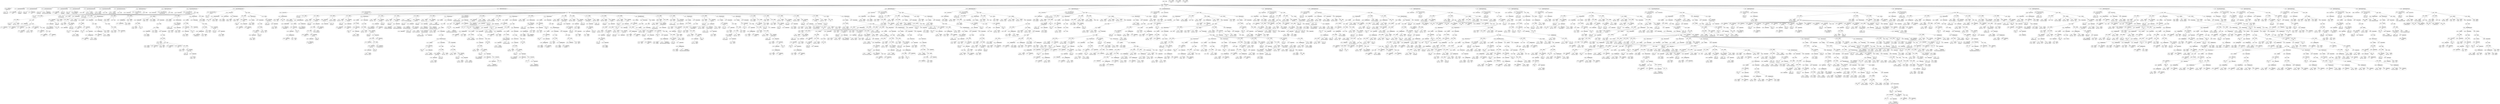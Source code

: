 digraph ast {
node [shape=none];
451134 [label=<<TABLE border='1' cellspacing='0' cellpadding='10' style='rounded' ><TR><TD border='0'>451134</TD><TD border='0'><B>Id</B></TD></TR><HR/><TR><TD border='0' cellpadding='5' colspan='2'>WP_REST_Server</TD></TR></TABLE>>];
451135 [label=<<TABLE border='1' cellspacing='0' cellpadding='10' style='rounded' ><TR><TD border='0'>451135</TD><TD border='0'><B>ClassName</B></TD></TR><HR/><TR><TD border='0' cellpadding='5' colspan='2'>WP_REST_Server</TD></TR></TABLE>>];
451135 -> 451134 [weight=2];
451142 [label=<<TABLE border='1' cellspacing='0' cellpadding='10' style='rounded' ><TR><TD border='0'>451142</TD><TD border='0'><B>Id</B></TD></TR><HR/><TR><TD border='0' cellpadding='5' colspan='2'>EDITABLE</TD></TR></TABLE>>];
451143 [label=<<TABLE border='1' cellspacing='0' cellpadding='10' style='rounded' ><TR><TD border='0'>451143</TD><TD border='0'><B>StringLiteral</B></TD></TR><HR/><TR><TD border='0' cellpadding='5' colspan='2'>POST, PUT, PATCH</TD></TR></TABLE>>];
451140 [label=<<TABLE border='1' cellspacing='0' cellpadding='10' style='rounded' ><TR><TD border='0'>451140</TD><TD border='0'><B>StringLiteral</B></TD></TR><HR/><TR><TD border='0' cellpadding='5' colspan='2'>POST</TD></TR></TABLE>>];
451141 [label=<<TABLE border='1' cellspacing='0' cellpadding='10' style='rounded' ><TR><TD border='0'>451141</TD><TD border='0'><B>ConstMemberDeclaration</B></TD></TR></TABLE>>];
451141 -> 451139 [weight=2];
451141 -> 451140 [weight=2];
451138 [label=<<TABLE border='1' cellspacing='0' cellpadding='10' style='rounded' ><TR><TD border='0'>451138</TD><TD border='0'><B>ConstMemberDeclaration</B></TD></TR></TABLE>>];
451138 -> 451136 [weight=2];
451138 -> 451137 [weight=2];
451139 [label=<<TABLE border='1' cellspacing='0' cellpadding='10' style='rounded' ><TR><TD border='0'>451139</TD><TD border='0'><B>Id</B></TD></TR><HR/><TR><TD border='0' cellpadding='5' colspan='2'>CREATABLE</TD></TR></TABLE>>];
451136 [label=<<TABLE border='1' cellspacing='0' cellpadding='10' style='rounded' ><TR><TD border='0'>451136</TD><TD border='0'><B>Id</B></TD></TR><HR/><TR><TD border='0' cellpadding='5' colspan='2'>READABLE</TD></TR></TABLE>>];
451137 [label=<<TABLE border='1' cellspacing='0' cellpadding='10' style='rounded' ><TR><TD border='0'>451137</TD><TD border='0'><B>StringLiteral</B></TD></TR><HR/><TR><TD border='0' cellpadding='5' colspan='2'>GET</TD></TR></TABLE>>];
451150 [label=<<TABLE border='1' cellspacing='0' cellpadding='10' style='rounded' ><TR><TD border='0'>451150</TD><TD border='0'><B>ConstMemberDeclaration</B></TD></TR></TABLE>>];
451150 -> 451148 [weight=2];
451150 -> 451149 [weight=2];
451151 [label=<<TABLE border='1' cellspacing='0' cellpadding='10' style='rounded' ><TR><TD border='0'>451151</TD><TD border='0'><B>Variable</B></TD></TR><HR/><TR><TD border='0' cellpadding='5'>(1841, 8713)</TD><TD border='0' cellpadding='5'>namespaces</TD></TR></TABLE>>];
451148 [label=<<TABLE border='1' cellspacing='0' cellpadding='10' style='rounded' ><TR><TD border='0'>451148</TD><TD border='0'><B>Id</B></TD></TR><HR/><TR><TD border='0' cellpadding='5' colspan='2'>ALLMETHODS</TD></TR></TABLE>>];
451149 [label=<<TABLE border='1' cellspacing='0' cellpadding='10' style='rounded' ><TR><TD border='0'>451149</TD><TD border='0'><B>StringLiteral</B></TD></TR><HR/><TR><TD border='0' cellpadding='5' colspan='2'>GET, POST, PUT, PATCH, DELETE</TD></TR></TABLE>>];
451146 [label=<<TABLE border='1' cellspacing='0' cellpadding='10' style='rounded' ><TR><TD border='0'>451146</TD><TD border='0'><B>StringLiteral</B></TD></TR><HR/><TR><TD border='0' cellpadding='5' colspan='2'>DELETE</TD></TR></TABLE>>];
451147 [label=<<TABLE border='1' cellspacing='0' cellpadding='10' style='rounded' ><TR><TD border='0'>451147</TD><TD border='0'><B>ConstMemberDeclaration</B></TD></TR></TABLE>>];
451147 -> 451145 [weight=2];
451147 -> 451146 [weight=2];
451144 [label=<<TABLE border='1' cellspacing='0' cellpadding='10' style='rounded' ><TR><TD border='0'>451144</TD><TD border='0'><B>ConstMemberDeclaration</B></TD></TR></TABLE>>];
451144 -> 451142 [weight=2];
451144 -> 451143 [weight=2];
451145 [label=<<TABLE border='1' cellspacing='0' cellpadding='10' style='rounded' ><TR><TD border='0'>451145</TD><TD border='0'><B>Id</B></TD></TR><HR/><TR><TD border='0' cellpadding='5' colspan='2'>DELETABLE</TD></TR></TABLE>>];
451158 [label=<<TABLE border='1' cellspacing='0' cellpadding='10' style='rounded' ><TR><TD border='0'>451158</TD><TD border='0'><B>Array</B></TD></TR></TABLE>>];
451159 [label=<<TABLE border='1' cellspacing='0' cellpadding='10' style='rounded' ><TR><TD border='0'>451159</TD><TD border='0'><B>ProtectedMemberDeclaration</B></TD></TR></TABLE>>];
451159 -> 451157 [weight=2];
451159 -> 451158 [weight=2];
451156 [label=<<TABLE border='1' cellspacing='0' cellpadding='10' style='rounded' ><TR><TD border='0'>451156</TD><TD border='0'><B>ProtectedMemberDeclaration</B></TD></TR></TABLE>>];
451156 -> 451154 [weight=2];
451156 -> 451155 [weight=2];
451157 [label=<<TABLE border='1' cellspacing='0' cellpadding='10' style='rounded' ><TR><TD border='0'>451157</TD><TD border='0'><B>Variable</B></TD></TR><HR/><TR><TD border='0' cellpadding='5'>(1841, 8715)</TD><TD border='0' cellpadding='5'>route_options</TD></TR></TABLE>>];
451154 [label=<<TABLE border='1' cellspacing='0' cellpadding='10' style='rounded' ><TR><TD border='0'>451154</TD><TD border='0'><B>Variable</B></TD></TR><HR/><TR><TD border='0' cellpadding='5'>(1841, 8714)</TD><TD border='0' cellpadding='5'>endpoints</TD></TR></TABLE>>];
451155 [label=<<TABLE border='1' cellspacing='0' cellpadding='10' style='rounded' ><TR><TD border='0'>451155</TD><TD border='0'><B>Array</B></TD></TR></TABLE>>];
451152 [label=<<TABLE border='1' cellspacing='0' cellpadding='10' style='rounded' ><TR><TD border='0'>451152</TD><TD border='0'><B>Array</B></TD></TR></TABLE>>];
451153 [label=<<TABLE border='1' cellspacing='0' cellpadding='10' style='rounded' ><TR><TD border='0'>451153</TD><TD border='0'><B>ProtectedMemberDeclaration</B></TD></TR></TABLE>>];
451153 -> 451151 [weight=2];
451153 -> 451152 [weight=2];
451166 [label=<<TABLE border='1' cellspacing='0' cellpadding='10' style='rounded' ><TR><TD border='0'>451166</TD><TD border='0'><B>BinOP</B></TD></TR><HR/><TR><TD border='0' cellpadding='5' colspan='2'>=</TD></TR></TABLE>>];
451166 -> 451165 [weight=2];
451166 -> 451181 [weight=2];
451167 [label=<<TABLE border='1' cellspacing='0' cellpadding='10' style='rounded' ><TR><TD border='0'>451167</TD><TD border='0'><B>StringLiteral</B></TD></TR><HR/><TR><TD border='0' cellpadding='5' colspan='2'></TD></TR></TABLE>>];
451164 [label=<<TABLE border='1' cellspacing='0' cellpadding='10' style='rounded' ><TR><TD border='0'>451164</TD><TD border='0'><B>Id</B></TD></TR><HR/><TR><TD border='0' cellpadding='5' colspan='2'>endpoints</TD></TR></TABLE>>];
451165 [label=<<TABLE border='1' cellspacing='0' cellpadding='10' style='rounded' ><TR><TD border='0'>451165</TD><TD border='0'><B>BinOP</B></TD></TR><HR/><TR><TD border='0' cellpadding='5' colspan='2'>-&gt;</TD></TR></TABLE>>];
451165 -> 451163 [weight=2];
451165 -> 451164 [weight=2];
451162 [label=<<TABLE border='1' cellspacing='0' cellpadding='10' style='rounded' ><TR><TD border='0'>451162</TD><TD border='0'><B>ParameterList</B></TD></TR></TABLE>>];
451163 [label=<<TABLE border='1' cellspacing='0' cellpadding='10' style='rounded' ><TR><TD border='0'>451163</TD><TD border='0'><B>Variable</B></TD></TR><HR/><TR><TD border='0' cellpadding='5'>(1841, 8716)</TD><TD border='0' cellpadding='5'>this</TD></TR></TABLE>>];
451160 [label=<<TABLE border='1' cellspacing='0' cellpadding='10' style='rounded' ><TR><TD border='0'>451160</TD><TD border='0'><B>Id</B></TD></TR><HR/><TR><TD border='0' cellpadding='5' colspan='2'>__construct</TD></TR></TABLE>>];
451161 [label=<<TABLE border='1' cellspacing='0' cellpadding='10' style='rounded' ><TR><TD border='0'>451161</TD><TD border='0'><B>ReturnValueMethod</B></TD></TR><HR/><TR><TD border='0' cellpadding='5' colspan='2'>__construct</TD></TR></TABLE>>];
451161 -> 451160 [weight=2];
451174 [label=<<TABLE border='1' cellspacing='0' cellpadding='10' style='rounded' ><TR><TD border='0'>451174</TD><TD border='0'><B>StringLiteral</B></TD></TR><HR/><TR><TD border='0' cellpadding='5' colspan='2'>args</TD></TR></TABLE>>];
451175 [label=<<TABLE border='1' cellspacing='0' cellpadding='10' style='rounded' ><TR><TD border='0'>451175</TD><TD border='0'><B>StringLiteral</B></TD></TR><HR/><TR><TD border='0' cellpadding='5' colspan='2'>context</TD></TR></TABLE>>];
451172 [label=<<TABLE border='1' cellspacing='0' cellpadding='10' style='rounded' ><TR><TD border='0'>451172</TD><TD border='0'><B>StringLiteral</B></TD></TR><HR/><TR><TD border='0' cellpadding='5' colspan='2'>methods</TD></TR></TABLE>>];
451173 [label=<<TABLE border='1' cellspacing='0' cellpadding='10' style='rounded' ><TR><TD border='0'>451173</TD><TD border='0'><B>StringLiteral</B></TD></TR><HR/><TR><TD border='0' cellpadding='5' colspan='2'>GET</TD></TR></TABLE>>];
451170 [label=<<TABLE border='1' cellspacing='0' cellpadding='10' style='rounded' ><TR><TD border='0'>451170</TD><TD border='0'><B>StringLiteral</B></TD></TR><HR/><TR><TD border='0' cellpadding='5' colspan='2'>get_index</TD></TR></TABLE>>];
451171 [label=<<TABLE border='1' cellspacing='0' cellpadding='10' style='rounded' ><TR><TD border='0'>451171</TD><TD border='0'><B>Array</B></TD></TR></TABLE>>];
451171 -> 451169 [weight=2];
451171 -> 451170 [weight=2];
451168 [label=<<TABLE border='1' cellspacing='0' cellpadding='10' style='rounded' ><TR><TD border='0'>451168</TD><TD border='0'><B>StringLiteral</B></TD></TR><HR/><TR><TD border='0' cellpadding='5' colspan='2'>callback</TD></TR></TABLE>>];
451169 [label=<<TABLE border='1' cellspacing='0' cellpadding='10' style='rounded' ><TR><TD border='0'>451169</TD><TD border='0'><B>Variable</B></TD></TR><HR/><TR><TD border='0' cellpadding='5'>(1841, 8716)</TD><TD border='0' cellpadding='5'>this</TD></TR></TABLE>>];
451182 [label=<<TABLE border='1' cellspacing='0' cellpadding='10' style='rounded' ><TR><TD border='0'>451182</TD><TD border='0'><B>Block</B></TD></TR></TABLE>>];
451182 -> 451166 [weight=2];
451183 [label=<<TABLE border='1' cellspacing='0' cellpadding='10' style='rounded' ><TR><TD border='0'>451183</TD><TD border='0'><B>PublicMethodStatement</B></TD></TR></TABLE>>];
451183 -> 451161 [weight=2];
451183 -> 451162 [weight=2];
451183 -> 451182 [weight=2];
451180 [label=<<TABLE border='1' cellspacing='0' cellpadding='10' style='rounded' ><TR><TD border='0'>451180</TD><TD border='0'><B>Array</B></TD></TR></TABLE>>];
451180 -> 451168 [weight=2];
451180 -> 451171 [weight=2];
451180 -> 451172 [weight=2];
451180 -> 451173 [weight=2];
451180 -> 451174 [weight=2];
451180 -> 451179 [weight=2];
451181 [label=<<TABLE border='1' cellspacing='0' cellpadding='10' style='rounded' ><TR><TD border='0'>451181</TD><TD border='0'><B>Array</B></TD></TR></TABLE>>];
451181 -> 451167 [weight=2];
451181 -> 451180 [weight=2];
451178 [label=<<TABLE border='1' cellspacing='0' cellpadding='10' style='rounded' ><TR><TD border='0'>451178</TD><TD border='0'><B>Array</B></TD></TR></TABLE>>];
451178 -> 451176 [weight=2];
451178 -> 451177 [weight=2];
451179 [label=<<TABLE border='1' cellspacing='0' cellpadding='10' style='rounded' ><TR><TD border='0'>451179</TD><TD border='0'><B>Array</B></TD></TR></TABLE>>];
451179 -> 451175 [weight=2];
451179 -> 451178 [weight=2];
451176 [label=<<TABLE border='1' cellspacing='0' cellpadding='10' style='rounded' ><TR><TD border='0'>451176</TD><TD border='0'><B>StringLiteral</B></TD></TR><HR/><TR><TD border='0' cellpadding='5' colspan='2'>default</TD></TR></TABLE>>];
451177 [label=<<TABLE border='1' cellspacing='0' cellpadding='10' style='rounded' ><TR><TD border='0'>451177</TD><TD border='0'><B>StringLiteral</B></TD></TR><HR/><TR><TD border='0' cellpadding='5' colspan='2'>view</TD></TR></TABLE>>];
451190 [label=<<TABLE border='1' cellspacing='0' cellpadding='10' style='rounded' ><TR><TD border='0'>451190</TD><TD border='0'><B>ArgumentList</B></TD></TR></TABLE>>];
451190 -> 451188 [weight=2];
451190 -> 451189 [weight=2];
451191 [label=<<TABLE border='1' cellspacing='0' cellpadding='10' style='rounded' ><TR><TD border='0'>451191</TD><TD border='0'><B>FunctionCall</B></TD></TR><HR/><TR><TD border='0' cellpadding='5' colspan='2'>apply_filters</TD></TR></TABLE>>];
451191 -> 451187 [weight=2];
451191 -> 451190 [weight=2];
451188 [label=<<TABLE border='1' cellspacing='0' cellpadding='10' style='rounded' ><TR><TD border='0'>451188</TD><TD border='0'><B>StringLiteral</B></TD></TR><HR/><TR><TD border='0' cellpadding='5' colspan='2'>rest_authentication_errors</TD></TR></TABLE>>];
451189 [label=<<TABLE border='1' cellspacing='0' cellpadding='10' style='rounded' ><TR><TD border='0'>451189</TD><TD border='0'><B>Null</B></TD></TR><HR/><TR><TD border='0' cellpadding='5' colspan='2'>null</TD></TR></TABLE>>];
451186 [label=<<TABLE border='1' cellspacing='0' cellpadding='10' style='rounded' ><TR><TD border='0'>451186</TD><TD border='0'><B>ParameterList</B></TD></TR></TABLE>>];
451187 [label=<<TABLE border='1' cellspacing='0' cellpadding='10' style='rounded' ><TR><TD border='0'>451187</TD><TD border='0'><B>Id</B></TD></TR><HR/><TR><TD border='0' cellpadding='5' colspan='2'>apply_filters</TD></TR></TABLE>>];
451184 [label=<<TABLE border='1' cellspacing='0' cellpadding='10' style='rounded' ><TR><TD border='0'>451184</TD><TD border='0'><B>Id</B></TD></TR><HR/><TR><TD border='0' cellpadding='5' colspan='2'>check_authentication</TD></TR></TABLE>>];
451185 [label=<<TABLE border='1' cellspacing='0' cellpadding='10' style='rounded' ><TR><TD border='0'>451185</TD><TD border='0'><B>ReturnValueMethod</B></TD></TR><HR/><TR><TD border='0' cellpadding='5' colspan='2'>check_authentication</TD></TR></TABLE>>];
451185 -> 451184 [weight=2];
451198 [label=<<TABLE border='1' cellspacing='0' cellpadding='10' style='rounded' ><TR><TD border='0'>451198</TD><TD border='0'><B>ValueParameter</B></TD></TR></TABLE>>];
451198 -> 451197 [weight=2];
451199 [label=<<TABLE border='1' cellspacing='0' cellpadding='10' style='rounded' ><TR><TD border='0'>451199</TD><TD border='0'><B>ParameterList</B></TD></TR></TABLE>>];
451199 -> 451198 [weight=2];
451196 [label=<<TABLE border='1' cellspacing='0' cellpadding='10' style='rounded' ><TR><TD border='0'>451196</TD><TD border='0'><B>ReturnValueMethod</B></TD></TR><HR/><TR><TD border='0' cellpadding='5' colspan='2'>error_to_response</TD></TR></TABLE>>];
451196 -> 451195 [weight=2];
451197 [label=<<TABLE border='1' cellspacing='0' cellpadding='10' style='rounded' ><TR><TD border='0'>451197</TD><TD border='0'><B>Variable</B></TD></TR><HR/><TR><TD border='0' cellpadding='5'>(0, 2525)</TD><TD border='0' cellpadding='5'>error</TD></TR></TABLE>>];
451194 [label=<<TABLE border='1' cellspacing='0' cellpadding='10' style='rounded' ><TR><TD border='0'>451194</TD><TD border='0'><B>PublicMethodStatement</B></TD></TR></TABLE>>];
451194 -> 451185 [weight=2];
451194 -> 451186 [weight=2];
451194 -> 451193 [weight=2];
451195 [label=<<TABLE border='1' cellspacing='0' cellpadding='10' style='rounded' ><TR><TD border='0'>451195</TD><TD border='0'><B>Id</B></TD></TR><HR/><TR><TD border='0' cellpadding='5' colspan='2'>error_to_response</TD></TR></TABLE>>];
451192 [label=<<TABLE border='1' cellspacing='0' cellpadding='10' style='rounded' ><TR><TD border='0'>451192</TD><TD border='0'><B>Return</B></TD></TR></TABLE>>];
451192 -> 451191 [weight=2];
451193 [label=<<TABLE border='1' cellspacing='0' cellpadding='10' style='rounded' ><TR><TD border='0'>451193</TD><TD border='0'><B>Block</B></TD></TR></TABLE>>];
451193 -> 451192 [weight=2];
451206 [label=<<TABLE border='1' cellspacing='0' cellpadding='10' style='rounded' ><TR><TD border='0'>451206</TD><TD border='0'><B>BinOP</B></TD></TR><HR/><TR><TD border='0' cellpadding='5' colspan='2'>-&gt;</TD></TR></TABLE>>];
451206 -> 451202 [weight=2];
451206 -> 451205 [weight=2];
451207 [label=<<TABLE border='1' cellspacing='0' cellpadding='10' style='rounded' ><TR><TD border='0'>451207</TD><TD border='0'><B>Id</B></TD></TR><HR/><TR><TD border='0' cellpadding='5' colspan='2'>is_array</TD></TR></TABLE>>];
451204 [label=<<TABLE border='1' cellspacing='0' cellpadding='10' style='rounded' ><TR><TD border='0'>451204</TD><TD border='0'><B>ArgumentList</B></TD></TR></TABLE>>];
451205 [label=<<TABLE border='1' cellspacing='0' cellpadding='10' style='rounded' ><TR><TD border='0'>451205</TD><TD border='0'><B>MethodCall</B></TD></TR><HR/><TR><TD border='0' cellpadding='5' colspan='2'>get_error_data</TD></TR></TABLE>>];
451205 -> 451203 [weight=2];
451205 -> 451204 [weight=2];
451202 [label=<<TABLE border='1' cellspacing='0' cellpadding='10' style='rounded' ><TR><TD border='0'>451202</TD><TD border='0'><B>Variable</B></TD></TR><HR/><TR><TD border='0' cellpadding='5'>(0, 2525)</TD><TD border='0' cellpadding='5'>error</TD></TR></TABLE>>];
451203 [label=<<TABLE border='1' cellspacing='0' cellpadding='10' style='rounded' ><TR><TD border='0'>451203</TD><TD border='0'><B>Id</B></TD></TR><HR/><TR><TD border='0' cellpadding='5' colspan='2'>get_error_data</TD></TR></TABLE>>];
451200 [label=<<TABLE border='1' cellspacing='0' cellpadding='10' style='rounded' ><TR><TD border='0'>451200</TD><TD border='0'><B>Variable</B></TD></TR><HR/><TR><TD border='0' cellpadding='5'>(1841, 8717)</TD><TD border='0' cellpadding='5'>error_data</TD></TR></TABLE>>];
451201 [label=<<TABLE border='1' cellspacing='0' cellpadding='10' style='rounded' ><TR><TD border='0'>451201</TD><TD border='0'><B>BinOP</B></TD></TR><HR/><TR><TD border='0' cellpadding='5' colspan='2'>=</TD></TR></TABLE>>];
451201 -> 451200 [weight=2];
451201 -> 451206 [weight=2];
451214 [label=<<TABLE border='1' cellspacing='0' cellpadding='10' style='rounded' ><TR><TD border='0'>451214</TD><TD border='0'><B>StringLiteral</B></TD></TR><HR/><TR><TD border='0' cellpadding='5' colspan='2'>status</TD></TR></TABLE>>];
451215 [label=<<TABLE border='1' cellspacing='0' cellpadding='10' style='rounded' ><TR><TD border='0'>451215</TD><TD border='0'><B>PostfixExpression</B></TD></TR></TABLE>>];
451215 -> 451213 [weight=2];
451215 -> 451214 [weight=2];
451212 [label=<<TABLE border='1' cellspacing='0' cellpadding='10' style='rounded' ><TR><TD border='0'>451212</TD><TD border='0'><B>Id</B></TD></TR><HR/><TR><TD border='0' cellpadding='5' colspan='2'>isset</TD></TR></TABLE>>];
451213 [label=<<TABLE border='1' cellspacing='0' cellpadding='10' style='rounded' ><TR><TD border='0'>451213</TD><TD border='0'><B>Variable</B></TD></TR><HR/><TR><TD border='0' cellpadding='5'>(1841, 8717)</TD><TD border='0' cellpadding='5'>error_data</TD></TR></TABLE>>];
451210 [label=<<TABLE border='1' cellspacing='0' cellpadding='10' style='rounded' ><TR><TD border='0'>451210</TD><TD border='0'><B>FunctionCall</B></TD></TR><HR/><TR><TD border='0' cellpadding='5' colspan='2'>is_array</TD></TR></TABLE>>];
451210 -> 451207 [weight=2];
451210 -> 451209 [weight=2];
451211 [label=<<TABLE border='1' cellspacing='0' cellpadding='10' style='rounded' ><TR><TD border='0'>451211</TD><TD border='0'><B>LogicOP</B></TD></TR><HR/><TR><TD border='0' cellpadding='5' colspan='2'>&amp;&amp;</TD></TR></TABLE>>];
451211 -> 451210 [weight=2];
451211 -> 451217 [weight=2];
451208 [label=<<TABLE border='1' cellspacing='0' cellpadding='10' style='rounded' ><TR><TD border='0'>451208</TD><TD border='0'><B>Variable</B></TD></TR><HR/><TR><TD border='0' cellpadding='5'>(1841, 8717)</TD><TD border='0' cellpadding='5'>error_data</TD></TR></TABLE>>];
451209 [label=<<TABLE border='1' cellspacing='0' cellpadding='10' style='rounded' ><TR><TD border='0'>451209</TD><TD border='0'><B>ArgumentList</B></TD></TR></TABLE>>];
451209 -> 451208 [weight=2];
451222 [label=<<TABLE border='1' cellspacing='0' cellpadding='10' style='rounded' ><TR><TD border='0'>451222</TD><TD border='0'><B>StringLiteral</B></TD></TR><HR/><TR><TD border='0' cellpadding='5' colspan='2'>status</TD></TR></TABLE>>];
451223 [label=<<TABLE border='1' cellspacing='0' cellpadding='10' style='rounded' ><TR><TD border='0'>451223</TD><TD border='0'><B>PostfixExpression</B></TD></TR></TABLE>>];
451223 -> 451221 [weight=2];
451223 -> 451222 [weight=2];
451220 [label=<<TABLE border='1' cellspacing='0' cellpadding='10' style='rounded' ><TR><TD border='0'>451220</TD><TD border='0'><B>BinOP</B></TD></TR><HR/><TR><TD border='0' cellpadding='5' colspan='2'>=</TD></TR></TABLE>>];
451220 -> 451219 [weight=2];
451220 -> 451223 [weight=2];
451221 [label=<<TABLE border='1' cellspacing='0' cellpadding='10' style='rounded' ><TR><TD border='0'>451221</TD><TD border='0'><B>Variable</B></TD></TR><HR/><TR><TD border='0' cellpadding='5'>(1841, 8717)</TD><TD border='0' cellpadding='5'>error_data</TD></TR></TABLE>>];
451218 [label=<<TABLE border='1' cellspacing='0' cellpadding='10' style='rounded' ><TR><TD border='0'>451218</TD><TD border='0'><B>Condition</B></TD></TR></TABLE>>];
451218 -> 451211 [weight=2];
451219 [label=<<TABLE border='1' cellspacing='0' cellpadding='10' style='rounded' ><TR><TD border='0'>451219</TD><TD border='0'><B>Variable</B></TD></TR><HR/><TR><TD border='0' cellpadding='5'>(0, 2203)</TD><TD border='0' cellpadding='5'>status</TD></TR></TABLE>>];
451216 [label=<<TABLE border='1' cellspacing='0' cellpadding='10' style='rounded' ><TR><TD border='0'>451216</TD><TD border='0'><B>ArgumentList</B></TD></TR></TABLE>>];
451216 -> 451215 [weight=2];
451217 [label=<<TABLE border='1' cellspacing='0' cellpadding='10' style='rounded' ><TR><TD border='0'>451217</TD><TD border='0'><B>FunctionCall</B></TD></TR><HR/><TR><TD border='0' cellpadding='5' colspan='2'>isset</TD></TR></TABLE>>];
451217 -> 451212 [weight=2];
451217 -> 451216 [weight=2];
451230 [label=<<TABLE border='1' cellspacing='0' cellpadding='10' style='rounded' ><TR><TD border='0'>451230</TD><TD border='0'><B>Block</B></TD></TR></TABLE>>];
451230 -> 451228 [weight=2];
451228 [label=<<TABLE border='1' cellspacing='0' cellpadding='10' style='rounded' ><TR><TD border='0'>451228</TD><TD border='0'><B>BinOP</B></TD></TR><HR/><TR><TD border='0' cellpadding='5' colspan='2'>=</TD></TR></TABLE>>];
451228 -> 451227 [weight=2];
451228 -> 451229 [weight=2];
451229 [label=<<TABLE border='1' cellspacing='0' cellpadding='10' style='rounded' ><TR><TD border='0'>451229</TD><TD border='0'><B>IntegerLiteral</B></TD></TR><HR/><TR><TD border='0' cellpadding='5' colspan='2'>500</TD></TR></TABLE>>];
451226 [label=<<TABLE border='1' cellspacing='0' cellpadding='10' style='rounded' ><TR><TD border='0'>451226</TD><TD border='0'><B>StatementBody</B></TD></TR></TABLE>>];
451226 -> 451224 [weight=2];
451227 [label=<<TABLE border='1' cellspacing='0' cellpadding='10' style='rounded' ><TR><TD border='0'>451227</TD><TD border='0'><B>Variable</B></TD></TR><HR/><TR><TD border='0' cellpadding='5'>(0, 2203)</TD><TD border='0' cellpadding='5'>status</TD></TR></TABLE>>];
451224 [label=<<TABLE border='1' cellspacing='0' cellpadding='10' style='rounded' ><TR><TD border='0'>451224</TD><TD border='0'><B>Block</B></TD></TR></TABLE>>];
451224 -> 451220 [weight=2];
451225 [label=<<TABLE border='1' cellspacing='0' cellpadding='10' style='rounded' ><TR><TD border='0'>451225</TD><TD border='0'><B>IfThenElseStatement</B></TD></TR></TABLE>>];
451225 -> 451218 [weight=2];
451225 -> 451226 [weight=2];
451225 -> 451232 [weight=2];
451238 [label=<<TABLE border='1' cellspacing='0' cellpadding='10' style='rounded' ><TR><TD border='0'>451238</TD><TD border='0'><B>BinOP</B></TD></TR><HR/><TR><TD border='0' cellpadding='5' colspan='2'>-&gt;</TD></TR></TABLE>>];
451238 -> 451236 [weight=2];
451238 -> 451237 [weight=2];
451239 [label=<<TABLE border='1' cellspacing='0' cellpadding='10' style='rounded' ><TR><TD border='0'>451239</TD><TD border='0'><B>CastExpression</B></TD></TR></TABLE>>];
451239 -> 451238 [weight=2];
451236 [label=<<TABLE border='1' cellspacing='0' cellpadding='10' style='rounded' ><TR><TD border='0'>451236</TD><TD border='0'><B>Variable</B></TD></TR><HR/><TR><TD border='0' cellpadding='5'>(0, 2525)</TD><TD border='0' cellpadding='5'>error</TD></TR></TABLE>>];
451237 [label=<<TABLE border='1' cellspacing='0' cellpadding='10' style='rounded' ><TR><TD border='0'>451237</TD><TD border='0'><B>Id</B></TD></TR><HR/><TR><TD border='0' cellpadding='5' colspan='2'>errors</TD></TR></TABLE>>];
451234 [label=<<TABLE border='1' cellspacing='0' cellpadding='10' style='rounded' ><TR><TD border='0'>451234</TD><TD border='0'><B>BinOP</B></TD></TR><HR/><TR><TD border='0' cellpadding='5' colspan='2'>=</TD></TR></TABLE>>];
451234 -> 451233 [weight=2];
451234 -> 451235 [weight=2];
451235 [label=<<TABLE border='1' cellspacing='0' cellpadding='10' style='rounded' ><TR><TD border='0'>451235</TD><TD border='0'><B>Array</B></TD></TR></TABLE>>];
451232 [label=<<TABLE border='1' cellspacing='0' cellpadding='10' style='rounded' ><TR><TD border='0'>451232</TD><TD border='0'><B>StatementBody</B></TD></TR></TABLE>>];
451232 -> 451230 [weight=2];
451233 [label=<<TABLE border='1' cellspacing='0' cellpadding='10' style='rounded' ><TR><TD border='0'>451233</TD><TD border='0'><B>Variable</B></TD></TR><HR/><TR><TD border='0' cellpadding='5'>(0, 1144)</TD><TD border='0' cellpadding='5'>errors</TD></TR></TABLE>>];
451247 [label=<<TABLE border='1' cellspacing='0' cellpadding='10' style='rounded' ><TR><TD border='0'>451247</TD><TD border='0'><B>Variable</B></TD></TR><HR/><TR><TD border='0' cellpadding='5'>(0, 1144)</TD><TD border='0' cellpadding='5'>errors</TD></TR></TABLE>>];
451244 [label=<<TABLE border='1' cellspacing='0' cellpadding='10' style='rounded' ><TR><TD border='0'>451244</TD><TD border='0'><B>CastExpression</B></TD></TR></TABLE>>];
451244 -> 451243 [weight=2];
451245 [label=<<TABLE border='1' cellspacing='0' cellpadding='10' style='rounded' ><TR><TD border='0'>451245</TD><TD border='0'><B>Variable</B></TD></TR><HR/><TR><TD border='0' cellpadding='5'>(0, 116)</TD><TD border='0' cellpadding='5'>message</TD></TR></TABLE>>];
451243 [label=<<TABLE border='1' cellspacing='0' cellpadding='10' style='rounded' ><TR><TD border='0'>451243</TD><TD border='0'><B>Variable</B></TD></TR><HR/><TR><TD border='0' cellpadding='5'>(0, 115)</TD><TD border='0' cellpadding='5'>messages</TD></TR></TABLE>>];
451240 [label=<<TABLE border='1' cellspacing='0' cellpadding='10' style='rounded' ><TR><TD border='0'>451240</TD><TD border='0'><B>Variable</B></TD></TR><HR/><TR><TD border='0' cellpadding='5'>(0, 2560)</TD><TD border='0' cellpadding='5'>code</TD></TR></TABLE>>];
451241 [label=<<TABLE border='1' cellspacing='0' cellpadding='10' style='rounded' ><TR><TD border='0'>451241</TD><TD border='0'><B>Variable</B></TD></TR><HR/><TR><TD border='0' cellpadding='5'>(0, 115)</TD><TD border='0' cellpadding='5'>messages</TD></TR></TABLE>>];
451254 [label=<<TABLE border='1' cellspacing='0' cellpadding='10' style='rounded' ><TR><TD border='0'>451254</TD><TD border='0'><B>Variable</B></TD></TR><HR/><TR><TD border='0' cellpadding='5'>(0, 2525)</TD><TD border='0' cellpadding='5'>error</TD></TR></TABLE>>];
451255 [label=<<TABLE border='1' cellspacing='0' cellpadding='10' style='rounded' ><TR><TD border='0'>451255</TD><TD border='0'><B>Id</B></TD></TR><HR/><TR><TD border='0' cellpadding='5' colspan='2'>get_error_data</TD></TR></TABLE>>];
451252 [label=<<TABLE border='1' cellspacing='0' cellpadding='10' style='rounded' ><TR><TD border='0'>451252</TD><TD border='0'><B>Variable</B></TD></TR><HR/><TR><TD border='0' cellpadding='5'>(0, 116)</TD><TD border='0' cellpadding='5'>message</TD></TR></TABLE>>];
451253 [label=<<TABLE border='1' cellspacing='0' cellpadding='10' style='rounded' ><TR><TD border='0'>451253</TD><TD border='0'><B>StringLiteral</B></TD></TR><HR/><TR><TD border='0' cellpadding='5' colspan='2'>data</TD></TR></TABLE>>];
451250 [label=<<TABLE border='1' cellspacing='0' cellpadding='10' style='rounded' ><TR><TD border='0'>451250</TD><TD border='0'><B>Variable</B></TD></TR><HR/><TR><TD border='0' cellpadding='5'>(0, 2560)</TD><TD border='0' cellpadding='5'>code</TD></TR></TABLE>>];
451251 [label=<<TABLE border='1' cellspacing='0' cellpadding='10' style='rounded' ><TR><TD border='0'>451251</TD><TD border='0'><B>StringLiteral</B></TD></TR><HR/><TR><TD border='0' cellpadding='5' colspan='2'>message</TD></TR></TABLE>>];
451248 [label=<<TABLE border='1' cellspacing='0' cellpadding='10' style='rounded' ><TR><TD border='0'>451248</TD><TD border='0'><B>BinOP</B></TD></TR><HR/><TR><TD border='0' cellpadding='5' colspan='2'>=</TD></TR></TABLE>>];
451248 -> 451247 [weight=2];
451248 -> 451260 [weight=2];
451249 [label=<<TABLE border='1' cellspacing='0' cellpadding='10' style='rounded' ><TR><TD border='0'>451249</TD><TD border='0'><B>StringLiteral</B></TD></TR><HR/><TR><TD border='0' cellpadding='5' colspan='2'>code</TD></TR></TABLE>>];
451262 [label=<<TABLE border='1' cellspacing='0' cellpadding='10' style='rounded' ><TR><TD border='0'>451262</TD><TD border='0'><B>ForEach</B></TD></TR></TABLE>>];
451262 -> 451244 [weight=2];
451262 -> 451245 [weight=2];
451262 -> 451263 [weight=2];
451263 [label=<<TABLE border='1' cellspacing='0' cellpadding='10' style='rounded' ><TR><TD border='0'>451263</TD><TD border='0'><B>StatementBody</B></TD></TR></TABLE>>];
451263 -> 451261 [weight=2];
451260 [label=<<TABLE border='1' cellspacing='0' cellpadding='10' style='rounded' ><TR><TD border='0'>451260</TD><TD border='0'><B>Array</B></TD></TR></TABLE>>];
451260 -> 451249 [weight=2];
451260 -> 451250 [weight=2];
451260 -> 451251 [weight=2];
451260 -> 451252 [weight=2];
451260 -> 451253 [weight=2];
451260 -> 451259 [weight=2];
451261 [label=<<TABLE border='1' cellspacing='0' cellpadding='10' style='rounded' ><TR><TD border='0'>451261</TD><TD border='0'><B>Block</B></TD></TR></TABLE>>];
451261 -> 451248 [weight=2];
451258 [label=<<TABLE border='1' cellspacing='0' cellpadding='10' style='rounded' ><TR><TD border='0'>451258</TD><TD border='0'><B>MethodCall</B></TD></TR><HR/><TR><TD border='0' cellpadding='5' colspan='2'>get_error_data</TD></TR></TABLE>>];
451258 -> 451255 [weight=2];
451258 -> 451257 [weight=2];
451259 [label=<<TABLE border='1' cellspacing='0' cellpadding='10' style='rounded' ><TR><TD border='0'>451259</TD><TD border='0'><B>BinOP</B></TD></TR><HR/><TR><TD border='0' cellpadding='5' colspan='2'>-&gt;</TD></TR></TABLE>>];
451259 -> 451254 [weight=2];
451259 -> 451258 [weight=2];
451256 [label=<<TABLE border='1' cellspacing='0' cellpadding='10' style='rounded' ><TR><TD border='0'>451256</TD><TD border='0'><B>Variable</B></TD></TR><HR/><TR><TD border='0' cellpadding='5'>(0, 2560)</TD><TD border='0' cellpadding='5'>code</TD></TR></TABLE>>];
451257 [label=<<TABLE border='1' cellspacing='0' cellpadding='10' style='rounded' ><TR><TD border='0'>451257</TD><TD border='0'><B>ArgumentList</B></TD></TR></TABLE>>];
451257 -> 451256 [weight=2];
451270 [label=<<TABLE border='1' cellspacing='0' cellpadding='10' style='rounded' ><TR><TD border='0'>451270</TD><TD border='0'><B>IntegerLiteral</B></TD></TR><HR/><TR><TD border='0' cellpadding='5' colspan='2'>0</TD></TR></TABLE>>];
451271 [label=<<TABLE border='1' cellspacing='0' cellpadding='10' style='rounded' ><TR><TD border='0'>451271</TD><TD border='0'><B>PostfixExpression</B></TD></TR></TABLE>>];
451271 -> 451269 [weight=2];
451271 -> 451270 [weight=2];
451268 [label=<<TABLE border='1' cellspacing='0' cellpadding='10' style='rounded' ><TR><TD border='0'>451268</TD><TD border='0'><B>BinOP</B></TD></TR><HR/><TR><TD border='0' cellpadding='5' colspan='2'>=</TD></TR></TABLE>>];
451268 -> 451267 [weight=2];
451268 -> 451271 [weight=2];
451269 [label=<<TABLE border='1' cellspacing='0' cellpadding='10' style='rounded' ><TR><TD border='0'>451269</TD><TD border='0'><B>Variable</B></TD></TR><HR/><TR><TD border='0' cellpadding='5'>(0, 1144)</TD><TD border='0' cellpadding='5'>errors</TD></TR></TABLE>>];
451266 [label=<<TABLE border='1' cellspacing='0' cellpadding='10' style='rounded' ><TR><TD border='0'>451266</TD><TD border='0'><B>StatementBody</B></TD></TR></TABLE>>];
451266 -> 451264 [weight=2];
451267 [label=<<TABLE border='1' cellspacing='0' cellpadding='10' style='rounded' ><TR><TD border='0'>451267</TD><TD border='0'><B>Variable</B></TD></TR><HR/><TR><TD border='0' cellpadding='5'>(0, 214)</TD><TD border='0' cellpadding='5'>data</TD></TR></TABLE>>];
451264 [label=<<TABLE border='1' cellspacing='0' cellpadding='10' style='rounded' ><TR><TD border='0'>451264</TD><TD border='0'><B>Block</B></TD></TR></TABLE>>];
451264 -> 451262 [weight=2];
451265 [label=<<TABLE border='1' cellspacing='0' cellpadding='10' style='rounded' ><TR><TD border='0'>451265</TD><TD border='0'><B>ForEach</B></TD></TR></TABLE>>];
451265 -> 451239 [weight=2];
451265 -> 451240 [weight=2];
451265 -> 451241 [weight=2];
451265 -> 451266 [weight=2];
451278 [label=<<TABLE border='1' cellspacing='0' cellpadding='10' style='rounded' ><TR><TD border='0'>451278</TD><TD border='0'><B>Condition</B></TD></TR></TABLE>>];
451278 -> 451276 [weight=2];
451279 [label=<<TABLE border='1' cellspacing='0' cellpadding='10' style='rounded' ><TR><TD border='0'>451279</TD><TD border='0'><B>Id</B></TD></TR><HR/><TR><TD border='0' cellpadding='5' colspan='2'>array_shift</TD></TR></TABLE>>];
451276 [label=<<TABLE border='1' cellspacing='0' cellpadding='10' style='rounded' ><TR><TD border='0'>451276</TD><TD border='0'><B>RelOP</B></TD></TR><HR/><TR><TD border='0' cellpadding='5' colspan='2'>&gt;</TD></TR></TABLE>>];
451276 -> 451275 [weight=2];
451276 -> 451277 [weight=2];
451277 [label=<<TABLE border='1' cellspacing='0' cellpadding='10' style='rounded' ><TR><TD border='0'>451277</TD><TD border='0'><B>IntegerLiteral</B></TD></TR><HR/><TR><TD border='0' cellpadding='5' colspan='2'>1</TD></TR></TABLE>>];
451274 [label=<<TABLE border='1' cellspacing='0' cellpadding='10' style='rounded' ><TR><TD border='0'>451274</TD><TD border='0'><B>ArgumentList</B></TD></TR></TABLE>>];
451274 -> 451273 [weight=2];
451275 [label=<<TABLE border='1' cellspacing='0' cellpadding='10' style='rounded' ><TR><TD border='0'>451275</TD><TD border='0'><B>FunctionCall</B></TD></TR><HR/><TR><TD border='0' cellpadding='5' colspan='2'>count</TD></TR></TABLE>>];
451275 -> 451272 [weight=2];
451275 -> 451274 [weight=2];
451272 [label=<<TABLE border='1' cellspacing='0' cellpadding='10' style='rounded' ><TR><TD border='0'>451272</TD><TD border='0'><B>Id</B></TD></TR><HR/><TR><TD border='0' cellpadding='5' colspan='2'>count</TD></TR></TABLE>>];
451273 [label=<<TABLE border='1' cellspacing='0' cellpadding='10' style='rounded' ><TR><TD border='0'>451273</TD><TD border='0'><B>Variable</B></TD></TR><HR/><TR><TD border='0' cellpadding='5'>(0, 1144)</TD><TD border='0' cellpadding='5'>errors</TD></TR></TABLE>>];
451286 [label=<<TABLE border='1' cellspacing='0' cellpadding='10' style='rounded' ><TR><TD border='0'>451286</TD><TD border='0'><B>BinOP</B></TD></TR><HR/><TR><TD border='0' cellpadding='5' colspan='2'>=</TD></TR></TABLE>>];
451286 -> 451285 [weight=2];
451286 -> 451287 [weight=2];
451287 [label=<<TABLE border='1' cellspacing='0' cellpadding='10' style='rounded' ><TR><TD border='0'>451287</TD><TD border='0'><B>Variable</B></TD></TR><HR/><TR><TD border='0' cellpadding='5'>(0, 1144)</TD><TD border='0' cellpadding='5'>errors</TD></TR></TABLE>>];
451284 [label=<<TABLE border='1' cellspacing='0' cellpadding='10' style='rounded' ><TR><TD border='0'>451284</TD><TD border='0'><B>StringLiteral</B></TD></TR><HR/><TR><TD border='0' cellpadding='5' colspan='2'>additional_errors</TD></TR></TABLE>>];
451285 [label=<<TABLE border='1' cellspacing='0' cellpadding='10' style='rounded' ><TR><TD border='0'>451285</TD><TD border='0'><B>PostfixExpression</B></TD></TR></TABLE>>];
451285 -> 451283 [weight=2];
451285 -> 451284 [weight=2];
451282 [label=<<TABLE border='1' cellspacing='0' cellpadding='10' style='rounded' ><TR><TD border='0'>451282</TD><TD border='0'><B>FunctionCall</B></TD></TR><HR/><TR><TD border='0' cellpadding='5' colspan='2'>array_shift</TD></TR></TABLE>>];
451282 -> 451279 [weight=2];
451282 -> 451281 [weight=2];
451283 [label=<<TABLE border='1' cellspacing='0' cellpadding='10' style='rounded' ><TR><TD border='0'>451283</TD><TD border='0'><B>Variable</B></TD></TR><HR/><TR><TD border='0' cellpadding='5'>(0, 214)</TD><TD border='0' cellpadding='5'>data</TD></TR></TABLE>>];
451280 [label=<<TABLE border='1' cellspacing='0' cellpadding='10' style='rounded' ><TR><TD border='0'>451280</TD><TD border='0'><B>Variable</B></TD></TR><HR/><TR><TD border='0' cellpadding='5'>(0, 1144)</TD><TD border='0' cellpadding='5'>errors</TD></TR></TABLE>>];
451281 [label=<<TABLE border='1' cellspacing='0' cellpadding='10' style='rounded' ><TR><TD border='0'>451281</TD><TD border='0'><B>ArgumentList</B></TD></TR></TABLE>>];
451281 -> 451280 [weight=2];
451294 [label=<<TABLE border='1' cellspacing='0' cellpadding='10' style='rounded' ><TR><TD border='0'>451294</TD><TD border='0'><B>Variable</B></TD></TR><HR/><TR><TD border='0' cellpadding='5'>(0, 214)</TD><TD border='0' cellpadding='5'>data</TD></TR></TABLE>>];
451295 [label=<<TABLE border='1' cellspacing='0' cellpadding='10' style='rounded' ><TR><TD border='0'>451295</TD><TD border='0'><B>Variable</B></TD></TR><HR/><TR><TD border='0' cellpadding='5'>(0, 2203)</TD><TD border='0' cellpadding='5'>status</TD></TR></TABLE>>];
451292 [label=<<TABLE border='1' cellspacing='0' cellpadding='10' style='rounded' ><TR><TD border='0'>451292</TD><TD border='0'><B>BinOP</B></TD></TR><HR/><TR><TD border='0' cellpadding='5' colspan='2'>=</TD></TR></TABLE>>];
451292 -> 451291 [weight=2];
451292 -> 451298 [weight=2];
451293 [label=<<TABLE border='1' cellspacing='0' cellpadding='10' style='rounded' ><TR><TD border='0'>451293</TD><TD border='0'><B>Id</B></TD></TR><HR/><TR><TD border='0' cellpadding='5' colspan='2'>WP_REST_Response</TD></TR></TABLE>>];
451290 [label=<<TABLE border='1' cellspacing='0' cellpadding='10' style='rounded' ><TR><TD border='0'>451290</TD><TD border='0'><B>StatementBody</B></TD></TR></TABLE>>];
451290 -> 451288 [weight=2];
451291 [label=<<TABLE border='1' cellspacing='0' cellpadding='10' style='rounded' ><TR><TD border='0'>451291</TD><TD border='0'><B>Variable</B></TD></TR><HR/><TR><TD border='0' cellpadding='5'>(0, 1174)</TD><TD border='0' cellpadding='5'>response</TD></TR></TABLE>>];
451288 [label=<<TABLE border='1' cellspacing='0' cellpadding='10' style='rounded' ><TR><TD border='0'>451288</TD><TD border='0'><B>Block</B></TD></TR></TABLE>>];
451288 -> 451282 [weight=2];
451288 -> 451286 [weight=2];
451289 [label=<<TABLE border='1' cellspacing='0' cellpadding='10' style='rounded' ><TR><TD border='0'>451289</TD><TD border='0'><B>IfThenStatement</B></TD></TR></TABLE>>];
451289 -> 451278 [weight=2];
451289 -> 451290 [weight=2];
451302 [label=<<TABLE border='1' cellspacing='0' cellpadding='10' style='rounded' ><TR><TD border='0'>451302</TD><TD border='0'><B>ProtectedMethodStatement</B></TD></TR></TABLE>>];
451302 -> 451196 [weight=2];
451302 -> 451199 [weight=2];
451302 -> 451301 [weight=2];
451303 [label=<<TABLE border='1' cellspacing='0' cellpadding='10' style='rounded' ><TR><TD border='0'>451303</TD><TD border='0'><B>Id</B></TD></TR><HR/><TR><TD border='0' cellpadding='5' colspan='2'>json_error</TD></TR></TABLE>>];
451300 [label=<<TABLE border='1' cellspacing='0' cellpadding='10' style='rounded' ><TR><TD border='0'>451300</TD><TD border='0'><B>Return</B></TD></TR></TABLE>>];
451300 -> 451299 [weight=2];
451301 [label=<<TABLE border='1' cellspacing='0' cellpadding='10' style='rounded' ><TR><TD border='0'>451301</TD><TD border='0'><B>Block</B></TD></TR></TABLE>>];
451301 -> 451201 [weight=2];
451301 -> 451225 [weight=2];
451301 -> 451234 [weight=2];
451301 -> 451265 [weight=2];
451301 -> 451268 [weight=2];
451301 -> 451289 [weight=2];
451301 -> 451292 [weight=2];
451301 -> 451300 [weight=2];
451298 [label=<<TABLE border='1' cellspacing='0' cellpadding='10' style='rounded' ><TR><TD border='0'>451298</TD><TD border='0'><B>ClassInstanciation</B></TD></TR></TABLE>>];
451298 -> 451297 [weight=2];
451299 [label=<<TABLE border='1' cellspacing='0' cellpadding='10' style='rounded' ><TR><TD border='0'>451299</TD><TD border='0'><B>Variable</B></TD></TR><HR/><TR><TD border='0' cellpadding='5'>(0, 1174)</TD><TD border='0' cellpadding='5'>response</TD></TR></TABLE>>];
451296 [label=<<TABLE border='1' cellspacing='0' cellpadding='10' style='rounded' ><TR><TD border='0'>451296</TD><TD border='0'><B>ArgumentList</B></TD></TR></TABLE>>];
451296 -> 451294 [weight=2];
451296 -> 451295 [weight=2];
451297 [label=<<TABLE border='1' cellspacing='0' cellpadding='10' style='rounded' ><TR><TD border='0'>451297</TD><TD border='0'><B>FunctionCall</B></TD></TR><HR/><TR><TD border='0' cellpadding='5' colspan='2'>WP_REST_Response</TD></TR></TABLE>>];
451297 -> 451293 [weight=2];
451297 -> 451296 [weight=2];
451310 [label=<<TABLE border='1' cellspacing='0' cellpadding='10' style='rounded' ><TR><TD border='0'>451310</TD><TD border='0'><B>Null</B></TD></TR><HR/><TR><TD border='0' cellpadding='5' colspan='2'>null</TD></TR></TABLE>>];
451311 [label=<<TABLE border='1' cellspacing='0' cellpadding='10' style='rounded' ><TR><TD border='0'>451311</TD><TD border='0'><B>OptValueParameter</B></TD></TR></TABLE>>];
451311 -> 451309 [weight=2];
451311 -> 451310 [weight=2];
451308 [label=<<TABLE border='1' cellspacing='0' cellpadding='10' style='rounded' ><TR><TD border='0'>451308</TD><TD border='0'><B>ValueParameter</B></TD></TR></TABLE>>];
451308 -> 451307 [weight=2];
451309 [label=<<TABLE border='1' cellspacing='0' cellpadding='10' style='rounded' ><TR><TD border='0'>451309</TD><TD border='0'><B>Variable</B></TD></TR><HR/><TR><TD border='0' cellpadding='5'>(0, 2203)</TD><TD border='0' cellpadding='5'>status</TD></TR></TABLE>>];
451306 [label=<<TABLE border='1' cellspacing='0' cellpadding='10' style='rounded' ><TR><TD border='0'>451306</TD><TD border='0'><B>ValueParameter</B></TD></TR></TABLE>>];
451306 -> 451305 [weight=2];
451307 [label=<<TABLE border='1' cellspacing='0' cellpadding='10' style='rounded' ><TR><TD border='0'>451307</TD><TD border='0'><B>Variable</B></TD></TR><HR/><TR><TD border='0' cellpadding='5'>(0, 116)</TD><TD border='0' cellpadding='5'>message</TD></TR></TABLE>>];
451304 [label=<<TABLE border='1' cellspacing='0' cellpadding='10' style='rounded' ><TR><TD border='0'>451304</TD><TD border='0'><B>ReturnValueMethod</B></TD></TR><HR/><TR><TD border='0' cellpadding='5' colspan='2'>json_error</TD></TR></TABLE>>];
451304 -> 451303 [weight=2];
451305 [label=<<TABLE border='1' cellspacing='0' cellpadding='10' style='rounded' ><TR><TD border='0'>451305</TD><TD border='0'><B>Variable</B></TD></TR><HR/><TR><TD border='0' cellpadding='5'>(0, 2560)</TD><TD border='0' cellpadding='5'>code</TD></TR></TABLE>>];
451318 [label=<<TABLE border='1' cellspacing='0' cellpadding='10' style='rounded' ><TR><TD border='0'>451318</TD><TD border='0'><B>ArgumentList</B></TD></TR></TABLE>>];
451318 -> 451317 [weight=2];
451319 [label=<<TABLE border='1' cellspacing='0' cellpadding='10' style='rounded' ><TR><TD border='0'>451319</TD><TD border='0'><B>MethodCall</B></TD></TR><HR/><TR><TD border='0' cellpadding='5' colspan='2'>set_status</TD></TR></TABLE>>];
451319 -> 451316 [weight=2];
451319 -> 451318 [weight=2];
451316 [label=<<TABLE border='1' cellspacing='0' cellpadding='10' style='rounded' ><TR><TD border='0'>451316</TD><TD border='0'><B>Id</B></TD></TR><HR/><TR><TD border='0' cellpadding='5' colspan='2'>set_status</TD></TR></TABLE>>];
451317 [label=<<TABLE border='1' cellspacing='0' cellpadding='10' style='rounded' ><TR><TD border='0'>451317</TD><TD border='0'><B>Variable</B></TD></TR><HR/><TR><TD border='0' cellpadding='5'>(0, 2203)</TD><TD border='0' cellpadding='5'>status</TD></TR></TABLE>>];
451314 [label=<<TABLE border='1' cellspacing='0' cellpadding='10' style='rounded' ><TR><TD border='0'>451314</TD><TD border='0'><B>Condition</B></TD></TR></TABLE>>];
451314 -> 451313 [weight=2];
451315 [label=<<TABLE border='1' cellspacing='0' cellpadding='10' style='rounded' ><TR><TD border='0'>451315</TD><TD border='0'><B>Variable</B></TD></TR><HR/><TR><TD border='0' cellpadding='5'>(1841, 8716)</TD><TD border='0' cellpadding='5'>this</TD></TR></TABLE>>];
451312 [label=<<TABLE border='1' cellspacing='0' cellpadding='10' style='rounded' ><TR><TD border='0'>451312</TD><TD border='0'><B>ParameterList</B></TD></TR></TABLE>>];
451312 -> 451306 [weight=2];
451312 -> 451308 [weight=2];
451312 -> 451311 [weight=2];
451313 [label=<<TABLE border='1' cellspacing='0' cellpadding='10' style='rounded' ><TR><TD border='0'>451313</TD><TD border='0'><B>Variable</B></TD></TR><HR/><TR><TD border='0' cellpadding='5'>(0, 2203)</TD><TD border='0' cellpadding='5'>status</TD></TR></TABLE>>];
451326 [label=<<TABLE border='1' cellspacing='0' cellpadding='10' style='rounded' ><TR><TD border='0'>451326</TD><TD border='0'><B>Id</B></TD></TR><HR/><TR><TD border='0' cellpadding='5' colspan='2'>compact</TD></TR></TABLE>>];
451327 [label=<<TABLE border='1' cellspacing='0' cellpadding='10' style='rounded' ><TR><TD border='0'>451327</TD><TD border='0'><B>StringLiteral</B></TD></TR><HR/><TR><TD border='0' cellpadding='5' colspan='2'>code</TD></TR></TABLE>>];
451324 [label=<<TABLE border='1' cellspacing='0' cellpadding='10' style='rounded' ><TR><TD border='0'>451324</TD><TD border='0'><B>Variable</B></TD></TR><HR/><TR><TD border='0' cellpadding='5'>(0, 2525)</TD><TD border='0' cellpadding='5'>error</TD></TR></TABLE>>];
451325 [label=<<TABLE border='1' cellspacing='0' cellpadding='10' style='rounded' ><TR><TD border='0'>451325</TD><TD border='0'><B>BinOP</B></TD></TR><HR/><TR><TD border='0' cellpadding='5' colspan='2'>=</TD></TR></TABLE>>];
451325 -> 451324 [weight=2];
451325 -> 451330 [weight=2];
451322 [label=<<TABLE border='1' cellspacing='0' cellpadding='10' style='rounded' ><TR><TD border='0'>451322</TD><TD border='0'><B>IfThenStatement</B></TD></TR></TABLE>>];
451322 -> 451314 [weight=2];
451322 -> 451323 [weight=2];
451323 [label=<<TABLE border='1' cellspacing='0' cellpadding='10' style='rounded' ><TR><TD border='0'>451323</TD><TD border='0'><B>StatementBody</B></TD></TR></TABLE>>];
451323 -> 451321 [weight=2];
451320 [label=<<TABLE border='1' cellspacing='0' cellpadding='10' style='rounded' ><TR><TD border='0'>451320</TD><TD border='0'><B>BinOP</B></TD></TR><HR/><TR><TD border='0' cellpadding='5' colspan='2'>-&gt;</TD></TR></TABLE>>];
451320 -> 451315 [weight=2];
451320 -> 451319 [weight=2];
451321 [label=<<TABLE border='1' cellspacing='0' cellpadding='10' style='rounded' ><TR><TD border='0'>451321</TD><TD border='0'><B>Block</B></TD></TR></TABLE>>];
451321 -> 451320 [weight=2];
451334 [label=<<TABLE border='1' cellspacing='0' cellpadding='10' style='rounded' ><TR><TD border='0'>451334</TD><TD border='0'><B>FunctionCall</B></TD></TR><HR/><TR><TD border='0' cellpadding='5' colspan='2'>wp_json_encode</TD></TR></TABLE>>];
451334 -> 451331 [weight=2];
451334 -> 451333 [weight=2];
451335 [label=<<TABLE border='1' cellspacing='0' cellpadding='10' style='rounded' ><TR><TD border='0'>451335</TD><TD border='0'><B>Return</B></TD></TR></TABLE>>];
451335 -> 451334 [weight=2];
451332 [label=<<TABLE border='1' cellspacing='0' cellpadding='10' style='rounded' ><TR><TD border='0'>451332</TD><TD border='0'><B>Variable</B></TD></TR><HR/><TR><TD border='0' cellpadding='5'>(0, 2525)</TD><TD border='0' cellpadding='5'>error</TD></TR></TABLE>>];
451333 [label=<<TABLE border='1' cellspacing='0' cellpadding='10' style='rounded' ><TR><TD border='0'>451333</TD><TD border='0'><B>ArgumentList</B></TD></TR></TABLE>>];
451333 -> 451332 [weight=2];
451330 [label=<<TABLE border='1' cellspacing='0' cellpadding='10' style='rounded' ><TR><TD border='0'>451330</TD><TD border='0'><B>FunctionCall</B></TD></TR><HR/><TR><TD border='0' cellpadding='5' colspan='2'>compact</TD></TR></TABLE>>];
451330 -> 451326 [weight=2];
451330 -> 451329 [weight=2];
451331 [label=<<TABLE border='1' cellspacing='0' cellpadding='10' style='rounded' ><TR><TD border='0'>451331</TD><TD border='0'><B>Id</B></TD></TR><HR/><TR><TD border='0' cellpadding='5' colspan='2'>wp_json_encode</TD></TR></TABLE>>];
451328 [label=<<TABLE border='1' cellspacing='0' cellpadding='10' style='rounded' ><TR><TD border='0'>451328</TD><TD border='0'><B>StringLiteral</B></TD></TR><HR/><TR><TD border='0' cellpadding='5' colspan='2'>message</TD></TR></TABLE>>];
451329 [label=<<TABLE border='1' cellspacing='0' cellpadding='10' style='rounded' ><TR><TD border='0'>451329</TD><TD border='0'><B>ArgumentList</B></TD></TR></TABLE>>];
451329 -> 451327 [weight=2];
451329 -> 451328 [weight=2];
451342 [label=<<TABLE border='1' cellspacing='0' cellpadding='10' style='rounded' ><TR><TD border='0'>451342</TD><TD border='0'><B>OptValueParameter</B></TD></TR></TABLE>>];
451342 -> 451340 [weight=2];
451342 -> 451341 [weight=2];
451343 [label=<<TABLE border='1' cellspacing='0' cellpadding='10' style='rounded' ><TR><TD border='0'>451343</TD><TD border='0'><B>ParameterList</B></TD></TR></TABLE>>];
451343 -> 451342 [weight=2];
451340 [label=<<TABLE border='1' cellspacing='0' cellpadding='10' style='rounded' ><TR><TD border='0'>451340</TD><TD border='0'><B>Variable</B></TD></TR><HR/><TR><TD border='0' cellpadding='5'>(0, 171)</TD><TD border='0' cellpadding='5'>path</TD></TR></TABLE>>];
451341 [label=<<TABLE border='1' cellspacing='0' cellpadding='10' style='rounded' ><TR><TD border='0'>451341</TD><TD border='0'><B>Null</B></TD></TR><HR/><TR><TD border='0' cellpadding='5' colspan='2'>null</TD></TR></TABLE>>];
451338 [label=<<TABLE border='1' cellspacing='0' cellpadding='10' style='rounded' ><TR><TD border='0'>451338</TD><TD border='0'><B>Id</B></TD></TR><HR/><TR><TD border='0' cellpadding='5' colspan='2'>serve_request</TD></TR></TABLE>>];
451339 [label=<<TABLE border='1' cellspacing='0' cellpadding='10' style='rounded' ><TR><TD border='0'>451339</TD><TD border='0'><B>ReturnValueMethod</B></TD></TR><HR/><TR><TD border='0' cellpadding='5' colspan='2'>serve_request</TD></TR></TABLE>>];
451339 -> 451338 [weight=2];
451336 [label=<<TABLE border='1' cellspacing='0' cellpadding='10' style='rounded' ><TR><TD border='0'>451336</TD><TD border='0'><B>Block</B></TD></TR></TABLE>>];
451336 -> 451322 [weight=2];
451336 -> 451325 [weight=2];
451336 -> 451335 [weight=2];
451337 [label=<<TABLE border='1' cellspacing='0' cellpadding='10' style='rounded' ><TR><TD border='0'>451337</TD><TD border='0'><B>ProtectedMethodStatement</B></TD></TR></TABLE>>];
451337 -> 451304 [weight=2];
451337 -> 451312 [weight=2];
451337 -> 451336 [weight=2];
451350 [label=<<TABLE border='1' cellspacing='0' cellpadding='10' style='rounded' ><TR><TD border='0'>451350</TD><TD border='0'><B>ArgumentList</B></TD></TR></TABLE>>];
451350 -> 451349 [weight=2];
451351 [label=<<TABLE border='1' cellspacing='0' cellpadding='10' style='rounded' ><TR><TD border='0'>451351</TD><TD border='0'><B>FunctionCall</B></TD></TR><HR/><TR><TD border='0' cellpadding='5' colspan='2'>isset</TD></TR></TABLE>>];
451351 -> 451346 [weight=2];
451351 -> 451350 [weight=2];
451348 [label=<<TABLE border='1' cellspacing='0' cellpadding='10' style='rounded' ><TR><TD border='0'>451348</TD><TD border='0'><B>StringLiteral</B></TD></TR><HR/><TR><TD border='0' cellpadding='5' colspan='2'>_jsonp</TD></TR></TABLE>>];
451349 [label=<<TABLE border='1' cellspacing='0' cellpadding='10' style='rounded' ><TR><TD border='0'>451349</TD><TD border='0'><B>PostfixExpression</B></TD></TR></TABLE>>];
451349 -> 451347 [weight=2];
451349 -> 451348 [weight=2];
451346 [label=<<TABLE border='1' cellspacing='0' cellpadding='10' style='rounded' ><TR><TD border='0'>451346</TD><TD border='0'><B>Id</B></TD></TR><HR/><TR><TD border='0' cellpadding='5' colspan='2'>isset</TD></TR></TABLE>>];
451347 [label=<<TABLE border='1' cellspacing='0' cellpadding='10' style='rounded' ><TR><TD border='0'>451347</TD><TD border='0'><B>Variable</B></TD></TR><HR/><TR><TD border='0' cellpadding='5'>(0, 3)</TD><TD border='0' cellpadding='5'>_GET</TD></TR></TABLE>>];
451344 [label=<<TABLE border='1' cellspacing='0' cellpadding='10' style='rounded' ><TR><TD border='0'>451344</TD><TD border='0'><B>Variable</B></TD></TR><HR/><TR><TD border='0' cellpadding='5'>(0, 2143)</TD><TD border='0' cellpadding='5'>content_type</TD></TR></TABLE>>];
451345 [label=<<TABLE border='1' cellspacing='0' cellpadding='10' style='rounded' ><TR><TD border='0'>451345</TD><TD border='0'><B>BinOP</B></TD></TR><HR/><TR><TD border='0' cellpadding='5' colspan='2'>=</TD></TR></TABLE>>];
451345 -> 451344 [weight=2];
451345 -> 451357 [weight=2];
451358 [label=<<TABLE border='1' cellspacing='0' cellpadding='10' style='rounded' ><TR><TD border='0'>451358</TD><TD border='0'><B>Variable</B></TD></TR><HR/><TR><TD border='0' cellpadding='5'>(1841, 8716)</TD><TD border='0' cellpadding='5'>this</TD></TR></TABLE>>];
451359 [label=<<TABLE border='1' cellspacing='0' cellpadding='10' style='rounded' ><TR><TD border='0'>451359</TD><TD border='0'><B>Id</B></TD></TR><HR/><TR><TD border='0' cellpadding='5' colspan='2'>send_header</TD></TR></TABLE>>];
451356 [label=<<TABLE border='1' cellspacing='0' cellpadding='10' style='rounded' ><TR><TD border='0'>451356</TD><TD border='0'><B>ConditionalFalse</B></TD></TR></TABLE>>];
451356 -> 451355 [weight=2];
451357 [label=<<TABLE border='1' cellspacing='0' cellpadding='10' style='rounded' ><TR><TD border='0'>451357</TD><TD border='0'><B>ConditionalExpression</B></TD></TR></TABLE>>];
451357 -> 451352 [weight=2];
451357 -> 451354 [weight=2];
451357 -> 451356 [weight=2];
451354 [label=<<TABLE border='1' cellspacing='0' cellpadding='10' style='rounded' ><TR><TD border='0'>451354</TD><TD border='0'><B>ConditionalTrue</B></TD></TR></TABLE>>];
451354 -> 451353 [weight=2];
451355 [label=<<TABLE border='1' cellspacing='0' cellpadding='10' style='rounded' ><TR><TD border='0'>451355</TD><TD border='0'><B>StringLiteral</B></TD></TR><HR/><TR><TD border='0' cellpadding='5' colspan='2'>applicationjson</TD></TR></TABLE>>];
451352 [label=<<TABLE border='1' cellspacing='0' cellpadding='10' style='rounded' ><TR><TD border='0'>451352</TD><TD border='0'><B>Condition</B></TD></TR></TABLE>>];
451352 -> 451351 [weight=2];
451353 [label=<<TABLE border='1' cellspacing='0' cellpadding='10' style='rounded' ><TR><TD border='0'>451353</TD><TD border='0'><B>StringLiteral</B></TD></TR><HR/><TR><TD border='0' cellpadding='5' colspan='2'>applicationjavascript</TD></TR></TABLE>>];
451366 [label=<<TABLE border='1' cellspacing='0' cellpadding='10' style='rounded' ><TR><TD border='0'>451366</TD><TD border='0'><B>StringLiteral</B></TD></TR><HR/><TR><TD border='0' cellpadding='5' colspan='2'>blog_charset</TD></TR></TABLE>>];
451367 [label=<<TABLE border='1' cellspacing='0' cellpadding='10' style='rounded' ><TR><TD border='0'>451367</TD><TD border='0'><B>ArgumentList</B></TD></TR></TABLE>>];
451367 -> 451366 [weight=2];
451364 [label=<<TABLE border='1' cellspacing='0' cellpadding='10' style='rounded' ><TR><TD border='0'>451364</TD><TD border='0'><B>BinOP</B></TD></TR><HR/><TR><TD border='0' cellpadding='5' colspan='2'>.</TD></TR></TABLE>>];
451364 -> 451363 [weight=2];
451364 -> 451368 [weight=2];
451365 [label=<<TABLE border='1' cellspacing='0' cellpadding='10' style='rounded' ><TR><TD border='0'>451365</TD><TD border='0'><B>Id</B></TD></TR><HR/><TR><TD border='0' cellpadding='5' colspan='2'>get_option</TD></TR></TABLE>>];
451362 [label=<<TABLE border='1' cellspacing='0' cellpadding='10' style='rounded' ><TR><TD border='0'>451362</TD><TD border='0'><B>BinOP</B></TD></TR><HR/><TR><TD border='0' cellpadding='5' colspan='2'>.</TD></TR></TABLE>>];
451362 -> 451361 [weight=2];
451362 -> 451364 [weight=2];
451363 [label=<<TABLE border='1' cellspacing='0' cellpadding='10' style='rounded' ><TR><TD border='0'>451363</TD><TD border='0'><B>StringLiteral</B></TD></TR><HR/><TR><TD border='0' cellpadding='5' colspan='2'>; charset=</TD></TR></TABLE>>];
451360 [label=<<TABLE border='1' cellspacing='0' cellpadding='10' style='rounded' ><TR><TD border='0'>451360</TD><TD border='0'><B>StringLiteral</B></TD></TR><HR/><TR><TD border='0' cellpadding='5' colspan='2'>Content-Type</TD></TR></TABLE>>];
451361 [label=<<TABLE border='1' cellspacing='0' cellpadding='10' style='rounded' ><TR><TD border='0'>451361</TD><TD border='0'><B>Variable</B></TD></TR><HR/><TR><TD border='0' cellpadding='5'>(0, 2143)</TD><TD border='0' cellpadding='5'>content_type</TD></TR></TABLE>>];
451374 [label=<<TABLE border='1' cellspacing='0' cellpadding='10' style='rounded' ><TR><TD border='0'>451374</TD><TD border='0'><B>StringLiteral</B></TD></TR><HR/><TR><TD border='0' cellpadding='5' colspan='2'>X-Robots-Tag</TD></TR></TABLE>>];
451375 [label=<<TABLE border='1' cellspacing='0' cellpadding='10' style='rounded' ><TR><TD border='0'>451375</TD><TD border='0'><B>StringLiteral</B></TD></TR><HR/><TR><TD border='0' cellpadding='5' colspan='2'>noindex</TD></TR></TABLE>>];
451372 [label=<<TABLE border='1' cellspacing='0' cellpadding='10' style='rounded' ><TR><TD border='0'>451372</TD><TD border='0'><B>Variable</B></TD></TR><HR/><TR><TD border='0' cellpadding='5'>(1841, 8716)</TD><TD border='0' cellpadding='5'>this</TD></TR></TABLE>>];
451373 [label=<<TABLE border='1' cellspacing='0' cellpadding='10' style='rounded' ><TR><TD border='0'>451373</TD><TD border='0'><B>Id</B></TD></TR><HR/><TR><TD border='0' cellpadding='5' colspan='2'>send_header</TD></TR></TABLE>>];
451370 [label=<<TABLE border='1' cellspacing='0' cellpadding='10' style='rounded' ><TR><TD border='0'>451370</TD><TD border='0'><B>MethodCall</B></TD></TR><HR/><TR><TD border='0' cellpadding='5' colspan='2'>send_header</TD></TR></TABLE>>];
451370 -> 451359 [weight=2];
451370 -> 451369 [weight=2];
451371 [label=<<TABLE border='1' cellspacing='0' cellpadding='10' style='rounded' ><TR><TD border='0'>451371</TD><TD border='0'><B>BinOP</B></TD></TR><HR/><TR><TD border='0' cellpadding='5' colspan='2'>-&gt;</TD></TR></TABLE>>];
451371 -> 451358 [weight=2];
451371 -> 451370 [weight=2];
451368 [label=<<TABLE border='1' cellspacing='0' cellpadding='10' style='rounded' ><TR><TD border='0'>451368</TD><TD border='0'><B>FunctionCall</B></TD></TR><HR/><TR><TD border='0' cellpadding='5' colspan='2'>get_option</TD></TR></TABLE>>];
451368 -> 451365 [weight=2];
451368 -> 451367 [weight=2];
451369 [label=<<TABLE border='1' cellspacing='0' cellpadding='10' style='rounded' ><TR><TD border='0'>451369</TD><TD border='0'><B>ArgumentList</B></TD></TR></TABLE>>];
451369 -> 451360 [weight=2];
451369 -> 451362 [weight=2];
451382 [label=<<TABLE border='1' cellspacing='0' cellpadding='10' style='rounded' ><TR><TD border='0'>451382</TD><TD border='0'><B>ArgumentList</B></TD></TR></TABLE>>];
451383 [label=<<TABLE border='1' cellspacing='0' cellpadding='10' style='rounded' ><TR><TD border='0'>451383</TD><TD border='0'><B>FunctionCall</B></TD></TR><HR/><TR><TD border='0' cellpadding='5' colspan='2'>get_rest_url</TD></TR></TABLE>>];
451383 -> 451381 [weight=2];
451383 -> 451382 [weight=2];
451380 [label=<<TABLE border='1' cellspacing='0' cellpadding='10' style='rounded' ><TR><TD border='0'>451380</TD><TD border='0'><B>BinOP</B></TD></TR><HR/><TR><TD border='0' cellpadding='5' colspan='2'>=</TD></TR></TABLE>>];
451380 -> 451379 [weight=2];
451380 -> 451383 [weight=2];
451381 [label=<<TABLE border='1' cellspacing='0' cellpadding='10' style='rounded' ><TR><TD border='0'>451381</TD><TD border='0'><B>Id</B></TD></TR><HR/><TR><TD border='0' cellpadding='5' colspan='2'>get_rest_url</TD></TR></TABLE>>];
451378 [label=<<TABLE border='1' cellspacing='0' cellpadding='10' style='rounded' ><TR><TD border='0'>451378</TD><TD border='0'><B>BinOP</B></TD></TR><HR/><TR><TD border='0' cellpadding='5' colspan='2'>-&gt;</TD></TR></TABLE>>];
451378 -> 451372 [weight=2];
451378 -> 451377 [weight=2];
451379 [label=<<TABLE border='1' cellspacing='0' cellpadding='10' style='rounded' ><TR><TD border='0'>451379</TD><TD border='0'><B>Variable</B></TD></TR><HR/><TR><TD border='0' cellpadding='5'>(1841, 8718)</TD><TD border='0' cellpadding='5'>api_root</TD></TR></TABLE>>];
451376 [label=<<TABLE border='1' cellspacing='0' cellpadding='10' style='rounded' ><TR><TD border='0'>451376</TD><TD border='0'><B>ArgumentList</B></TD></TR></TABLE>>];
451376 -> 451374 [weight=2];
451376 -> 451375 [weight=2];
451377 [label=<<TABLE border='1' cellspacing='0' cellpadding='10' style='rounded' ><TR><TD border='0'>451377</TD><TD border='0'><B>MethodCall</B></TD></TR><HR/><TR><TD border='0' cellpadding='5' colspan='2'>send_header</TD></TR></TABLE>>];
451377 -> 451373 [weight=2];
451377 -> 451376 [weight=2];
451390 [label=<<TABLE border='1' cellspacing='0' cellpadding='10' style='rounded' ><TR><TD border='0'>451390</TD><TD border='0'><B>Condition</B></TD></TR></TABLE>>];
451390 -> 451389 [weight=2];
451391 [label=<<TABLE border='1' cellspacing='0' cellpadding='10' style='rounded' ><TR><TD border='0'>451391</TD><TD border='0'><B>Variable</B></TD></TR><HR/><TR><TD border='0' cellpadding='5'>(1841, 8716)</TD><TD border='0' cellpadding='5'>this</TD></TR></TABLE>>];
451388 [label=<<TABLE border='1' cellspacing='0' cellpadding='10' style='rounded' ><TR><TD border='0'>451388</TD><TD border='0'><B>FunctionCall</B></TD></TR><HR/><TR><TD border='0' cellpadding='5' colspan='2'>empty</TD></TR></TABLE>>];
451388 -> 451385 [weight=2];
451388 -> 451387 [weight=2];
451389 [label=<<TABLE border='1' cellspacing='0' cellpadding='10' style='rounded' ><TR><TD border='0'>451389</TD><TD border='0'><B>UnaryOP</B></TD></TR><HR/><TR><TD border='0' cellpadding='5' colspan='2'>!</TD></TR></TABLE>>];
451389 -> 451388 [weight=2];
451386 [label=<<TABLE border='1' cellspacing='0' cellpadding='10' style='rounded' ><TR><TD border='0'>451386</TD><TD border='0'><B>Variable</B></TD></TR><HR/><TR><TD border='0' cellpadding='5'>(1841, 8718)</TD><TD border='0' cellpadding='5'>api_root</TD></TR></TABLE>>];
451387 [label=<<TABLE border='1' cellspacing='0' cellpadding='10' style='rounded' ><TR><TD border='0'>451387</TD><TD border='0'><B>ArgumentList</B></TD></TR></TABLE>>];
451387 -> 451386 [weight=2];
451385 [label=<<TABLE border='1' cellspacing='0' cellpadding='10' style='rounded' ><TR><TD border='0'>451385</TD><TD border='0'><B>Id</B></TD></TR><HR/><TR><TD border='0' cellpadding='5' colspan='2'>empty</TD></TR></TABLE>>];
451398 [label=<<TABLE border='1' cellspacing='0' cellpadding='10' style='rounded' ><TR><TD border='0'>451398</TD><TD border='0'><B>ArgumentList</B></TD></TR></TABLE>>];
451398 -> 451397 [weight=2];
451399 [label=<<TABLE border='1' cellspacing='0' cellpadding='10' style='rounded' ><TR><TD border='0'>451399</TD><TD border='0'><B>FunctionCall</B></TD></TR><HR/><TR><TD border='0' cellpadding='5' colspan='2'>esc_url_raw</TD></TR></TABLE>>];
451399 -> 451396 [weight=2];
451399 -> 451398 [weight=2];
451396 [label=<<TABLE border='1' cellspacing='0' cellpadding='10' style='rounded' ><TR><TD border='0'>451396</TD><TD border='0'><B>Id</B></TD></TR><HR/><TR><TD border='0' cellpadding='5' colspan='2'>esc_url_raw</TD></TR></TABLE>>];
451397 [label=<<TABLE border='1' cellspacing='0' cellpadding='10' style='rounded' ><TR><TD border='0'>451397</TD><TD border='0'><B>Variable</B></TD></TR><HR/><TR><TD border='0' cellpadding='5'>(1841, 8718)</TD><TD border='0' cellpadding='5'>api_root</TD></TR></TABLE>>];
451394 [label=<<TABLE border='1' cellspacing='0' cellpadding='10' style='rounded' ><TR><TD border='0'>451394</TD><TD border='0'><B>StringLiteral</B></TD></TR><HR/><TR><TD border='0' cellpadding='5' colspan='2'>&lt;</TD></TR></TABLE>>];
451395 [label=<<TABLE border='1' cellspacing='0' cellpadding='10' style='rounded' ><TR><TD border='0'>451395</TD><TD border='0'><B>BinOP</B></TD></TR><HR/><TR><TD border='0' cellpadding='5' colspan='2'>.</TD></TR></TABLE>>];
451395 -> 451394 [weight=2];
451395 -> 451400 [weight=2];
451392 [label=<<TABLE border='1' cellspacing='0' cellpadding='10' style='rounded' ><TR><TD border='0'>451392</TD><TD border='0'><B>Id</B></TD></TR><HR/><TR><TD border='0' cellpadding='5' colspan='2'>send_header</TD></TR></TABLE>>];
451393 [label=<<TABLE border='1' cellspacing='0' cellpadding='10' style='rounded' ><TR><TD border='0'>451393</TD><TD border='0'><B>StringLiteral</B></TD></TR><HR/><TR><TD border='0' cellpadding='5' colspan='2'>Link</TD></TR></TABLE>>];
451406 [label=<<TABLE border='1' cellspacing='0' cellpadding='10' style='rounded' ><TR><TD border='0'>451406</TD><TD border='0'><B>IfThenStatement</B></TD></TR></TABLE>>];
451406 -> 451390 [weight=2];
451406 -> 451407 [weight=2];
451407 [label=<<TABLE border='1' cellspacing='0' cellpadding='10' style='rounded' ><TR><TD border='0'>451407</TD><TD border='0'><B>StatementBody</B></TD></TR></TABLE>>];
451407 -> 451405 [weight=2];
451404 [label=<<TABLE border='1' cellspacing='0' cellpadding='10' style='rounded' ><TR><TD border='0'>451404</TD><TD border='0'><B>BinOP</B></TD></TR><HR/><TR><TD border='0' cellpadding='5' colspan='2'>-&gt;</TD></TR></TABLE>>];
451404 -> 451391 [weight=2];
451404 -> 451403 [weight=2];
451405 [label=<<TABLE border='1' cellspacing='0' cellpadding='10' style='rounded' ><TR><TD border='0'>451405</TD><TD border='0'><B>Block</B></TD></TR></TABLE>>];
451405 -> 451404 [weight=2];
451402 [label=<<TABLE border='1' cellspacing='0' cellpadding='10' style='rounded' ><TR><TD border='0'>451402</TD><TD border='0'><B>ArgumentList</B></TD></TR></TABLE>>];
451402 -> 451393 [weight=2];
451402 -> 451395 [weight=2];
451403 [label=<<TABLE border='1' cellspacing='0' cellpadding='10' style='rounded' ><TR><TD border='0'>451403</TD><TD border='0'><B>MethodCall</B></TD></TR><HR/><TR><TD border='0' cellpadding='5' colspan='2'>send_header</TD></TR></TABLE>>];
451403 -> 451392 [weight=2];
451403 -> 451402 [weight=2];
451400 [label=<<TABLE border='1' cellspacing='0' cellpadding='10' style='rounded' ><TR><TD border='0'>451400</TD><TD border='0'><B>BinOP</B></TD></TR><HR/><TR><TD border='0' cellpadding='5' colspan='2'>.</TD></TR></TABLE>>];
451400 -> 451399 [weight=2];
451400 -> 451401 [weight=2];
451401 [label=<<TABLE border='1' cellspacing='0' cellpadding='10' style='rounded' ><TR><TD border='0'>451401</TD><TD border='0'><B>StringLiteral</B></TD></TR><HR/><TR><TD border='0' cellpadding='5' colspan='2'>&gt;; rel='https:api.w.org'</TD></TR></TABLE>>];
451414 [label=<<TABLE border='1' cellspacing='0' cellpadding='10' style='rounded' ><TR><TD border='0'>451414</TD><TD border='0'><B>BinOP</B></TD></TR><HR/><TR><TD border='0' cellpadding='5' colspan='2'>-&gt;</TD></TR></TABLE>>];
451414 -> 451408 [weight=2];
451414 -> 451413 [weight=2];
451415 [label=<<TABLE border='1' cellspacing='0' cellpadding='10' style='rounded' ><TR><TD border='0'>451415</TD><TD border='0'><B>Variable</B></TD></TR><HR/><TR><TD border='0' cellpadding='5'>(1841, 8716)</TD><TD border='0' cellpadding='5'>this</TD></TR></TABLE>>];
451412 [label=<<TABLE border='1' cellspacing='0' cellpadding='10' style='rounded' ><TR><TD border='0'>451412</TD><TD border='0'><B>ArgumentList</B></TD></TR></TABLE>>];
451412 -> 451410 [weight=2];
451412 -> 451411 [weight=2];
451413 [label=<<TABLE border='1' cellspacing='0' cellpadding='10' style='rounded' ><TR><TD border='0'>451413</TD><TD border='0'><B>MethodCall</B></TD></TR><HR/><TR><TD border='0' cellpadding='5' colspan='2'>send_header</TD></TR></TABLE>>];
451413 -> 451409 [weight=2];
451413 -> 451412 [weight=2];
451410 [label=<<TABLE border='1' cellspacing='0' cellpadding='10' style='rounded' ><TR><TD border='0'>451410</TD><TD border='0'><B>StringLiteral</B></TD></TR><HR/><TR><TD border='0' cellpadding='5' colspan='2'>X-Content-Type-Options</TD></TR></TABLE>>];
451411 [label=<<TABLE border='1' cellspacing='0' cellpadding='10' style='rounded' ><TR><TD border='0'>451411</TD><TD border='0'><B>StringLiteral</B></TD></TR><HR/><TR><TD border='0' cellpadding='5' colspan='2'>nosniff</TD></TR></TABLE>>];
451408 [label=<<TABLE border='1' cellspacing='0' cellpadding='10' style='rounded' ><TR><TD border='0'>451408</TD><TD border='0'><B>Variable</B></TD></TR><HR/><TR><TD border='0' cellpadding='5'>(1841, 8716)</TD><TD border='0' cellpadding='5'>this</TD></TR></TABLE>>];
451409 [label=<<TABLE border='1' cellspacing='0' cellpadding='10' style='rounded' ><TR><TD border='0'>451409</TD><TD border='0'><B>Id</B></TD></TR><HR/><TR><TD border='0' cellpadding='5' colspan='2'>send_header</TD></TR></TABLE>>];
451422 [label=<<TABLE border='1' cellspacing='0' cellpadding='10' style='rounded' ><TR><TD border='0'>451422</TD><TD border='0'><B>Variable</B></TD></TR><HR/><TR><TD border='0' cellpadding='5'>(1841, 8716)</TD><TD border='0' cellpadding='5'>this</TD></TR></TABLE>>];
451423 [label=<<TABLE border='1' cellspacing='0' cellpadding='10' style='rounded' ><TR><TD border='0'>451423</TD><TD border='0'><B>Id</B></TD></TR><HR/><TR><TD border='0' cellpadding='5' colspan='2'>send_header</TD></TR></TABLE>>];
451420 [label=<<TABLE border='1' cellspacing='0' cellpadding='10' style='rounded' ><TR><TD border='0'>451420</TD><TD border='0'><B>MethodCall</B></TD></TR><HR/><TR><TD border='0' cellpadding='5' colspan='2'>send_header</TD></TR></TABLE>>];
451420 -> 451416 [weight=2];
451420 -> 451419 [weight=2];
451421 [label=<<TABLE border='1' cellspacing='0' cellpadding='10' style='rounded' ><TR><TD border='0'>451421</TD><TD border='0'><B>BinOP</B></TD></TR><HR/><TR><TD border='0' cellpadding='5' colspan='2'>-&gt;</TD></TR></TABLE>>];
451421 -> 451415 [weight=2];
451421 -> 451420 [weight=2];
451418 [label=<<TABLE border='1' cellspacing='0' cellpadding='10' style='rounded' ><TR><TD border='0'>451418</TD><TD border='0'><B>StringLiteral</B></TD></TR><HR/><TR><TD border='0' cellpadding='5' colspan='2'>X-WP-Total, X-WP-TotalPages</TD></TR></TABLE>>];
451419 [label=<<TABLE border='1' cellspacing='0' cellpadding='10' style='rounded' ><TR><TD border='0'>451419</TD><TD border='0'><B>ArgumentList</B></TD></TR></TABLE>>];
451419 -> 451417 [weight=2];
451419 -> 451418 [weight=2];
451416 [label=<<TABLE border='1' cellspacing='0' cellpadding='10' style='rounded' ><TR><TD border='0'>451416</TD><TD border='0'><B>Id</B></TD></TR><HR/><TR><TD border='0' cellpadding='5' colspan='2'>send_header</TD></TR></TABLE>>];
451417 [label=<<TABLE border='1' cellspacing='0' cellpadding='10' style='rounded' ><TR><TD border='0'>451417</TD><TD border='0'><B>StringLiteral</B></TD></TR><HR/><TR><TD border='0' cellpadding='5' colspan='2'>Access-Control-Expose-Headers</TD></TR></TABLE>>];
451430 [label=<<TABLE border='1' cellspacing='0' cellpadding='10' style='rounded' ><TR><TD border='0'>451430</TD><TD border='0'><B>BinOP</B></TD></TR><HR/><TR><TD border='0' cellpadding='5' colspan='2'>=</TD></TR></TABLE>>];
451430 -> 451429 [weight=2];
451430 -> 451437 [weight=2];
451431 [label=<<TABLE border='1' cellspacing='0' cellpadding='10' style='rounded' ><TR><TD border='0'>451431</TD><TD border='0'><B>Id</B></TD></TR><HR/><TR><TD border='0' cellpadding='5' colspan='2'>apply_filters</TD></TR></TABLE>>];
451428 [label=<<TABLE border='1' cellspacing='0' cellpadding='10' style='rounded' ><TR><TD border='0'>451428</TD><TD border='0'><B>BinOP</B></TD></TR><HR/><TR><TD border='0' cellpadding='5' colspan='2'>-&gt;</TD></TR></TABLE>>];
451428 -> 451422 [weight=2];
451428 -> 451427 [weight=2];
451429 [label=<<TABLE border='1' cellspacing='0' cellpadding='10' style='rounded' ><TR><TD border='0'>451429</TD><TD border='0'><B>Variable</B></TD></TR><HR/><TR><TD border='0' cellpadding='5'>(1841, 8719)</TD><TD border='0' cellpadding='5'>send_no_cache_headers</TD></TR></TABLE>>];
451426 [label=<<TABLE border='1' cellspacing='0' cellpadding='10' style='rounded' ><TR><TD border='0'>451426</TD><TD border='0'><B>ArgumentList</B></TD></TR></TABLE>>];
451426 -> 451424 [weight=2];
451426 -> 451425 [weight=2];
451427 [label=<<TABLE border='1' cellspacing='0' cellpadding='10' style='rounded' ><TR><TD border='0'>451427</TD><TD border='0'><B>MethodCall</B></TD></TR><HR/><TR><TD border='0' cellpadding='5' colspan='2'>send_header</TD></TR></TABLE>>];
451427 -> 451423 [weight=2];
451427 -> 451426 [weight=2];
451424 [label=<<TABLE border='1' cellspacing='0' cellpadding='10' style='rounded' ><TR><TD border='0'>451424</TD><TD border='0'><B>StringLiteral</B></TD></TR><HR/><TR><TD border='0' cellpadding='5' colspan='2'>Access-Control-Allow-Headers</TD></TR></TABLE>>];
451425 [label=<<TABLE border='1' cellspacing='0' cellpadding='10' style='rounded' ><TR><TD border='0'>451425</TD><TD border='0'><B>StringLiteral</B></TD></TR><HR/><TR><TD border='0' cellpadding='5' colspan='2'>Authorization, Content-Type</TD></TR></TABLE>>];
451438 [label=<<TABLE border='1' cellspacing='0' cellpadding='10' style='rounded' ><TR><TD border='0'>451438</TD><TD border='0'><B>Variable</B></TD></TR><HR/><TR><TD border='0' cellpadding='5'>(1841, 8719)</TD><TD border='0' cellpadding='5'>send_no_cache_headers</TD></TR></TABLE>>];
451439 [label=<<TABLE border='1' cellspacing='0' cellpadding='10' style='rounded' ><TR><TD border='0'>451439</TD><TD border='0'><B>Condition</B></TD></TR></TABLE>>];
451439 -> 451438 [weight=2];
451436 [label=<<TABLE border='1' cellspacing='0' cellpadding='10' style='rounded' ><TR><TD border='0'>451436</TD><TD border='0'><B>ArgumentList</B></TD></TR></TABLE>>];
451436 -> 451432 [weight=2];
451436 -> 451435 [weight=2];
451437 [label=<<TABLE border='1' cellspacing='0' cellpadding='10' style='rounded' ><TR><TD border='0'>451437</TD><TD border='0'><B>FunctionCall</B></TD></TR><HR/><TR><TD border='0' cellpadding='5' colspan='2'>apply_filters</TD></TR></TABLE>>];
451437 -> 451431 [weight=2];
451437 -> 451436 [weight=2];
451434 [label=<<TABLE border='1' cellspacing='0' cellpadding='10' style='rounded' ><TR><TD border='0'>451434</TD><TD border='0'><B>ArgumentList</B></TD></TR></TABLE>>];
451435 [label=<<TABLE border='1' cellspacing='0' cellpadding='10' style='rounded' ><TR><TD border='0'>451435</TD><TD border='0'><B>FunctionCall</B></TD></TR><HR/><TR><TD border='0' cellpadding='5' colspan='2'>is_user_logged_in</TD></TR></TABLE>>];
451435 -> 451433 [weight=2];
451435 -> 451434 [weight=2];
451432 [label=<<TABLE border='1' cellspacing='0' cellpadding='10' style='rounded' ><TR><TD border='0'>451432</TD><TD border='0'><B>StringLiteral</B></TD></TR><HR/><TR><TD border='0' cellpadding='5' colspan='2'>rest_send_nocache_headers</TD></TR></TABLE>>];
451433 [label=<<TABLE border='1' cellspacing='0' cellpadding='10' style='rounded' ><TR><TD border='0'>451433</TD><TD border='0'><B>Id</B></TD></TR><HR/><TR><TD border='0' cellpadding='5' colspan='2'>is_user_logged_in</TD></TR></TABLE>>];
451446 [label=<<TABLE border='1' cellspacing='0' cellpadding='10' style='rounded' ><TR><TD border='0'>451446</TD><TD border='0'><B>Id</B></TD></TR><HR/><TR><TD border='0' cellpadding='5' colspan='2'>empty</TD></TR></TABLE>>];
451447 [label=<<TABLE border='1' cellspacing='0' cellpadding='10' style='rounded' ><TR><TD border='0'>451447</TD><TD border='0'><B>Variable</B></TD></TR><HR/><TR><TD border='0' cellpadding='5'>(1841, 8721)</TD><TD border='0' cellpadding='5'>header_value</TD></TR></TABLE>>];
451444 [label=<<TABLE border='1' cellspacing='0' cellpadding='10' style='rounded' ><TR><TD border='0'>451444</TD><TD border='0'><B>Variable</B></TD></TR><HR/><TR><TD border='0' cellpadding='5'>(1841, 8721)</TD><TD border='0' cellpadding='5'>header_value</TD></TR></TABLE>>];
451442 [label=<<TABLE border='1' cellspacing='0' cellpadding='10' style='rounded' ><TR><TD border='0'>451442</TD><TD border='0'><B>FunctionCall</B></TD></TR><HR/><TR><TD border='0' cellpadding='5' colspan='2'>wp_get_nocache_headers</TD></TR></TABLE>>];
451442 -> 451440 [weight=2];
451442 -> 451441 [weight=2];
451443 [label=<<TABLE border='1' cellspacing='0' cellpadding='10' style='rounded' ><TR><TD border='0'>451443</TD><TD border='0'><B>Variable</B></TD></TR><HR/><TR><TD border='0' cellpadding='5'>(1841, 8720)</TD><TD border='0' cellpadding='5'>header</TD></TR></TABLE>>];
451440 [label=<<TABLE border='1' cellspacing='0' cellpadding='10' style='rounded' ><TR><TD border='0'>451440</TD><TD border='0'><B>Id</B></TD></TR><HR/><TR><TD border='0' cellpadding='5' colspan='2'>wp_get_nocache_headers</TD></TR></TABLE>>];
451441 [label=<<TABLE border='1' cellspacing='0' cellpadding='10' style='rounded' ><TR><TD border='0'>451441</TD><TD border='0'><B>ArgumentList</B></TD></TR></TABLE>>];
451454 [label=<<TABLE border='1' cellspacing='0' cellpadding='10' style='rounded' ><TR><TD border='0'>451454</TD><TD border='0'><B>ArgumentList</B></TD></TR></TABLE>>];
451454 -> 451453 [weight=2];
451455 [label=<<TABLE border='1' cellspacing='0' cellpadding='10' style='rounded' ><TR><TD border='0'>451455</TD><TD border='0'><B>MethodCall</B></TD></TR><HR/><TR><TD border='0' cellpadding='5' colspan='2'>remove_header</TD></TR></TABLE>>];
451455 -> 451452 [weight=2];
451455 -> 451454 [weight=2];
451452 [label=<<TABLE border='1' cellspacing='0' cellpadding='10' style='rounded' ><TR><TD border='0'>451452</TD><TD border='0'><B>Id</B></TD></TR><HR/><TR><TD border='0' cellpadding='5' colspan='2'>remove_header</TD></TR></TABLE>>];
451453 [label=<<TABLE border='1' cellspacing='0' cellpadding='10' style='rounded' ><TR><TD border='0'>451453</TD><TD border='0'><B>Variable</B></TD></TR><HR/><TR><TD border='0' cellpadding='5'>(1841, 8720)</TD><TD border='0' cellpadding='5'>header</TD></TR></TABLE>>];
451450 [label=<<TABLE border='1' cellspacing='0' cellpadding='10' style='rounded' ><TR><TD border='0'>451450</TD><TD border='0'><B>Condition</B></TD></TR></TABLE>>];
451450 -> 451449 [weight=2];
451451 [label=<<TABLE border='1' cellspacing='0' cellpadding='10' style='rounded' ><TR><TD border='0'>451451</TD><TD border='0'><B>Variable</B></TD></TR><HR/><TR><TD border='0' cellpadding='5'>(1841, 8716)</TD><TD border='0' cellpadding='5'>this</TD></TR></TABLE>>];
451448 [label=<<TABLE border='1' cellspacing='0' cellpadding='10' style='rounded' ><TR><TD border='0'>451448</TD><TD border='0'><B>ArgumentList</B></TD></TR></TABLE>>];
451448 -> 451447 [weight=2];
451449 [label=<<TABLE border='1' cellspacing='0' cellpadding='10' style='rounded' ><TR><TD border='0'>451449</TD><TD border='0'><B>FunctionCall</B></TD></TR><HR/><TR><TD border='0' cellpadding='5' colspan='2'>empty</TD></TR></TABLE>>];
451449 -> 451446 [weight=2];
451449 -> 451448 [weight=2];
451462 [label=<<TABLE border='1' cellspacing='0' cellpadding='10' style='rounded' ><TR><TD border='0'>451462</TD><TD border='0'><B>Variable</B></TD></TR><HR/><TR><TD border='0' cellpadding='5'>(1841, 8720)</TD><TD border='0' cellpadding='5'>header</TD></TR></TABLE>>];
451463 [label=<<TABLE border='1' cellspacing='0' cellpadding='10' style='rounded' ><TR><TD border='0'>451463</TD><TD border='0'><B>Variable</B></TD></TR><HR/><TR><TD border='0' cellpadding='5'>(1841, 8721)</TD><TD border='0' cellpadding='5'>header_value</TD></TR></TABLE>>];
451460 [label=<<TABLE border='1' cellspacing='0' cellpadding='10' style='rounded' ><TR><TD border='0'>451460</TD><TD border='0'><B>Variable</B></TD></TR><HR/><TR><TD border='0' cellpadding='5'>(1841, 8716)</TD><TD border='0' cellpadding='5'>this</TD></TR></TABLE>>];
451461 [label=<<TABLE border='1' cellspacing='0' cellpadding='10' style='rounded' ><TR><TD border='0'>451461</TD><TD border='0'><B>Id</B></TD></TR><HR/><TR><TD border='0' cellpadding='5' colspan='2'>send_header</TD></TR></TABLE>>];
451458 [label=<<TABLE border='1' cellspacing='0' cellpadding='10' style='rounded' ><TR><TD border='0'>451458</TD><TD border='0'><B>IfThenElseStatement</B></TD></TR></TABLE>>];
451458 -> 451450 [weight=2];
451458 -> 451459 [weight=2];
451458 -> 451469 [weight=2];
451459 [label=<<TABLE border='1' cellspacing='0' cellpadding='10' style='rounded' ><TR><TD border='0'>451459</TD><TD border='0'><B>StatementBody</B></TD></TR></TABLE>>];
451459 -> 451457 [weight=2];
451456 [label=<<TABLE border='1' cellspacing='0' cellpadding='10' style='rounded' ><TR><TD border='0'>451456</TD><TD border='0'><B>BinOP</B></TD></TR><HR/><TR><TD border='0' cellpadding='5' colspan='2'>-&gt;</TD></TR></TABLE>>];
451456 -> 451451 [weight=2];
451456 -> 451455 [weight=2];
451457 [label=<<TABLE border='1' cellspacing='0' cellpadding='10' style='rounded' ><TR><TD border='0'>451457</TD><TD border='0'><B>Block</B></TD></TR></TABLE>>];
451457 -> 451456 [weight=2];
451470 [label=<<TABLE border='1' cellspacing='0' cellpadding='10' style='rounded' ><TR><TD border='0'>451470</TD><TD border='0'><B>Block</B></TD></TR></TABLE>>];
451470 -> 451458 [weight=2];
451471 [label=<<TABLE border='1' cellspacing='0' cellpadding='10' style='rounded' ><TR><TD border='0'>451471</TD><TD border='0'><B>ForEach</B></TD></TR></TABLE>>];
451471 -> 451442 [weight=2];
451471 -> 451443 [weight=2];
451471 -> 451444 [weight=2];
451471 -> 451472 [weight=2];
451469 [label=<<TABLE border='1' cellspacing='0' cellpadding='10' style='rounded' ><TR><TD border='0'>451469</TD><TD border='0'><B>StatementBody</B></TD></TR></TABLE>>];
451469 -> 451467 [weight=2];
451466 [label=<<TABLE border='1' cellspacing='0' cellpadding='10' style='rounded' ><TR><TD border='0'>451466</TD><TD border='0'><B>BinOP</B></TD></TR><HR/><TR><TD border='0' cellpadding='5' colspan='2'>-&gt;</TD></TR></TABLE>>];
451466 -> 451460 [weight=2];
451466 -> 451465 [weight=2];
451467 [label=<<TABLE border='1' cellspacing='0' cellpadding='10' style='rounded' ><TR><TD border='0'>451467</TD><TD border='0'><B>Block</B></TD></TR></TABLE>>];
451467 -> 451466 [weight=2];
451464 [label=<<TABLE border='1' cellspacing='0' cellpadding='10' style='rounded' ><TR><TD border='0'>451464</TD><TD border='0'><B>ArgumentList</B></TD></TR></TABLE>>];
451464 -> 451462 [weight=2];
451464 -> 451463 [weight=2];
451465 [label=<<TABLE border='1' cellspacing='0' cellpadding='10' style='rounded' ><TR><TD border='0'>451465</TD><TD border='0'><B>MethodCall</B></TD></TR><HR/><TR><TD border='0' cellpadding='5' colspan='2'>send_header</TD></TR></TABLE>>];
451465 -> 451461 [weight=2];
451465 -> 451464 [weight=2];
451478 [label=<<TABLE border='1' cellspacing='0' cellpadding='10' style='rounded' ><TR><TD border='0'>451478</TD><TD border='0'><B>True</B></TD></TR><HR/><TR><TD border='0' cellpadding='5' colspan='2'>true</TD></TR></TABLE>>];
451479 [label=<<TABLE border='1' cellspacing='0' cellpadding='10' style='rounded' ><TR><TD border='0'>451479</TD><TD border='0'><B>Array</B></TD></TR></TABLE>>];
451479 -> 451478 [weight=2];
451476 [label=<<TABLE border='1' cellspacing='0' cellpadding='10' style='rounded' ><TR><TD border='0'>451476</TD><TD border='0'><B>Id</B></TD></TR><HR/><TR><TD border='0' cellpadding='5' colspan='2'>apply_filters_deprecated</TD></TR></TABLE>>];
451477 [label=<<TABLE border='1' cellspacing='0' cellpadding='10' style='rounded' ><TR><TD border='0'>451477</TD><TD border='0'><B>StringLiteral</B></TD></TR><HR/><TR><TD border='0' cellpadding='5' colspan='2'>rest_enabled</TD></TR></TABLE>>];
451474 [label=<<TABLE border='1' cellspacing='0' cellpadding='10' style='rounded' ><TR><TD border='0'>451474</TD><TD border='0'><B>IfThenStatement</B></TD></TR></TABLE>>];
451474 -> 451439 [weight=2];
451474 -> 451475 [weight=2];
451475 [label=<<TABLE border='1' cellspacing='0' cellpadding='10' style='rounded' ><TR><TD border='0'>451475</TD><TD border='0'><B>StatementBody</B></TD></TR></TABLE>>];
451475 -> 451473 [weight=2];
451472 [label=<<TABLE border='1' cellspacing='0' cellpadding='10' style='rounded' ><TR><TD border='0'>451472</TD><TD border='0'><B>StatementBody</B></TD></TR></TABLE>>];
451472 -> 451470 [weight=2];
451473 [label=<<TABLE border='1' cellspacing='0' cellpadding='10' style='rounded' ><TR><TD border='0'>451473</TD><TD border='0'><B>Block</B></TD></TR></TABLE>>];
451473 -> 451471 [weight=2];
451486 [label=<<TABLE border='1' cellspacing='0' cellpadding='10' style='rounded' ><TR><TD border='0'>451486</TD><TD border='0'><B>ArgumentList</B></TD></TR></TABLE>>];
451486 -> 451477 [weight=2];
451486 -> 451479 [weight=2];
451486 -> 451480 [weight=2];
451486 -> 451481 [weight=2];
451486 -> 451485 [weight=2];
451487 [label=<<TABLE border='1' cellspacing='0' cellpadding='10' style='rounded' ><TR><TD border='0'>451487</TD><TD border='0'><B>FunctionCall</B></TD></TR><HR/><TR><TD border='0' cellpadding='5' colspan='2'>apply_filters_deprecated</TD></TR></TABLE>>];
451487 -> 451476 [weight=2];
451487 -> 451486 [weight=2];
451484 [label=<<TABLE border='1' cellspacing='0' cellpadding='10' style='rounded' ><TR><TD border='0'>451484</TD><TD border='0'><B>ArgumentList</B></TD></TR></TABLE>>];
451484 -> 451483 [weight=2];
451485 [label=<<TABLE border='1' cellspacing='0' cellpadding='10' style='rounded' ><TR><TD border='0'>451485</TD><TD border='0'><B>FunctionCall</B></TD></TR><HR/><TR><TD border='0' cellpadding='5' colspan='2'>__</TD></TR></TABLE>>];
451485 -> 451482 [weight=2];
451485 -> 451484 [weight=2];
451482 [label=<<TABLE border='1' cellspacing='0' cellpadding='10' style='rounded' ><TR><TD border='0'>451482</TD><TD border='0'><B>Id</B></TD></TR><HR/><TR><TD border='0' cellpadding='5' colspan='2'>__</TD></TR></TABLE>>];
451483 [label=<<TABLE border='1' cellspacing='0' cellpadding='10' style='rounded' ><TR><TD border='0'>451483</TD><TD border='0'><B>StringLiteral</B></TD></TR><HR/><TR><TD border='0' cellpadding='5' colspan='2'>The REST API can no longer be complet...</TD></TR></TABLE>>];
451480 [label=<<TABLE border='1' cellspacing='0' cellpadding='10' style='rounded' ><TR><TD border='0'>451480</TD><TD border='0'><B>StringLiteral</B></TD></TR><HR/><TR><TD border='0' cellpadding='5' colspan='2'>4.7.0</TD></TR></TABLE>>];
451481 [label=<<TABLE border='1' cellspacing='0' cellpadding='10' style='rounded' ><TR><TD border='0'>451481</TD><TD border='0'><B>StringLiteral</B></TD></TR><HR/><TR><TD border='0' cellpadding='5' colspan='2'>rest_authentication_errors</TD></TR></TABLE>>];
451494 [label=<<TABLE border='1' cellspacing='0' cellpadding='10' style='rounded' ><TR><TD border='0'>451494</TD><TD border='0'><B>FunctionCall</B></TD></TR><HR/><TR><TD border='0' cellpadding='5' colspan='2'>apply_filters</TD></TR></TABLE>>];
451494 -> 451490 [weight=2];
451494 -> 451493 [weight=2];
451495 [label=<<TABLE border='1' cellspacing='0' cellpadding='10' style='rounded' ><TR><TD border='0'>451495</TD><TD border='0'><B>Variable</B></TD></TR><HR/><TR><TD border='0' cellpadding='5'>(1841, 8723)</TD><TD border='0' cellpadding='5'>jsonp_callback</TD></TR></TABLE>>];
451492 [label=<<TABLE border='1' cellspacing='0' cellpadding='10' style='rounded' ><TR><TD border='0'>451492</TD><TD border='0'><B>True</B></TD></TR><HR/><TR><TD border='0' cellpadding='5' colspan='2'>true</TD></TR></TABLE>>];
451493 [label=<<TABLE border='1' cellspacing='0' cellpadding='10' style='rounded' ><TR><TD border='0'>451493</TD><TD border='0'><B>ArgumentList</B></TD></TR></TABLE>>];
451493 -> 451491 [weight=2];
451493 -> 451492 [weight=2];
451490 [label=<<TABLE border='1' cellspacing='0' cellpadding='10' style='rounded' ><TR><TD border='0'>451490</TD><TD border='0'><B>Id</B></TD></TR><HR/><TR><TD border='0' cellpadding='5' colspan='2'>apply_filters</TD></TR></TABLE>>];
451491 [label=<<TABLE border='1' cellspacing='0' cellpadding='10' style='rounded' ><TR><TD border='0'>451491</TD><TD border='0'><B>StringLiteral</B></TD></TR><HR/><TR><TD border='0' cellpadding='5' colspan='2'>rest_jsonp_enabled</TD></TR></TABLE>>];
451488 [label=<<TABLE border='1' cellspacing='0' cellpadding='10' style='rounded' ><TR><TD border='0'>451488</TD><TD border='0'><B>Variable</B></TD></TR><HR/><TR><TD border='0' cellpadding='5'>(1841, 8722)</TD><TD border='0' cellpadding='5'>jsonp_enabled</TD></TR></TABLE>>];
451489 [label=<<TABLE border='1' cellspacing='0' cellpadding='10' style='rounded' ><TR><TD border='0'>451489</TD><TD border='0'><B>BinOP</B></TD></TR><HR/><TR><TD border='0' cellpadding='5' colspan='2'>=</TD></TR></TABLE>>];
451489 -> 451488 [weight=2];
451489 -> 451494 [weight=2];
451502 [label=<<TABLE border='1' cellspacing='0' cellpadding='10' style='rounded' ><TR><TD border='0'>451502</TD><TD border='0'><B>ArgumentList</B></TD></TR></TABLE>>];
451502 -> 451501 [weight=2];
451503 [label=<<TABLE border='1' cellspacing='0' cellpadding='10' style='rounded' ><TR><TD border='0'>451503</TD><TD border='0'><B>FunctionCall</B></TD></TR><HR/><TR><TD border='0' cellpadding='5' colspan='2'>isset</TD></TR></TABLE>>];
451503 -> 451498 [weight=2];
451503 -> 451502 [weight=2];
451500 [label=<<TABLE border='1' cellspacing='0' cellpadding='10' style='rounded' ><TR><TD border='0'>451500</TD><TD border='0'><B>StringLiteral</B></TD></TR><HR/><TR><TD border='0' cellpadding='5' colspan='2'>_jsonp</TD></TR></TABLE>>];
451501 [label=<<TABLE border='1' cellspacing='0' cellpadding='10' style='rounded' ><TR><TD border='0'>451501</TD><TD border='0'><B>PostfixExpression</B></TD></TR></TABLE>>];
451501 -> 451499 [weight=2];
451501 -> 451500 [weight=2];
451498 [label=<<TABLE border='1' cellspacing='0' cellpadding='10' style='rounded' ><TR><TD border='0'>451498</TD><TD border='0'><B>Id</B></TD></TR><HR/><TR><TD border='0' cellpadding='5' colspan='2'>isset</TD></TR></TABLE>>];
451499 [label=<<TABLE border='1' cellspacing='0' cellpadding='10' style='rounded' ><TR><TD border='0'>451499</TD><TD border='0'><B>Variable</B></TD></TR><HR/><TR><TD border='0' cellpadding='5'>(0, 3)</TD><TD border='0' cellpadding='5'>_GET</TD></TR></TABLE>>];
451496 [label=<<TABLE border='1' cellspacing='0' cellpadding='10' style='rounded' ><TR><TD border='0'>451496</TD><TD border='0'><B>BinOP</B></TD></TR><HR/><TR><TD border='0' cellpadding='5' colspan='2'>=</TD></TR></TABLE>>];
451496 -> 451495 [weight=2];
451496 -> 451497 [weight=2];
451497 [label=<<TABLE border='1' cellspacing='0' cellpadding='10' style='rounded' ><TR><TD border='0'>451497</TD><TD border='0'><B>Null</B></TD></TR><HR/><TR><TD border='0' cellpadding='5' colspan='2'>null</TD></TR></TABLE>>];
451510 [label=<<TABLE border='1' cellspacing='0' cellpadding='10' style='rounded' ><TR><TD border='0'>451510</TD><TD border='0'><B>Id</B></TD></TR><HR/><TR><TD border='0' cellpadding='5' colspan='2'>json_error</TD></TR></TABLE>>];
451511 [label=<<TABLE border='1' cellspacing='0' cellpadding='10' style='rounded' ><TR><TD border='0'>451511</TD><TD border='0'><B>StringLiteral</B></TD></TR><HR/><TR><TD border='0' cellpadding='5' colspan='2'>rest_callback_disabled</TD></TR></TABLE>>];
451508 [label=<<TABLE border='1' cellspacing='0' cellpadding='10' style='rounded' ><TR><TD border='0'>451508</TD><TD border='0'><B>Condition</B></TD></TR></TABLE>>];
451508 -> 451507 [weight=2];
451509 [label=<<TABLE border='1' cellspacing='0' cellpadding='10' style='rounded' ><TR><TD border='0'>451509</TD><TD border='0'><B>Variable</B></TD></TR><HR/><TR><TD border='0' cellpadding='5'>(1841, 8716)</TD><TD border='0' cellpadding='5'>this</TD></TR></TABLE>>];
451506 [label=<<TABLE border='1' cellspacing='0' cellpadding='10' style='rounded' ><TR><TD border='0'>451506</TD><TD border='0'><B>Variable</B></TD></TR><HR/><TR><TD border='0' cellpadding='5'>(1841, 8722)</TD><TD border='0' cellpadding='5'>jsonp_enabled</TD></TR></TABLE>>];
451507 [label=<<TABLE border='1' cellspacing='0' cellpadding='10' style='rounded' ><TR><TD border='0'>451507</TD><TD border='0'><B>UnaryOP</B></TD></TR><HR/><TR><TD border='0' cellpadding='5' colspan='2'>!</TD></TR></TABLE>>];
451507 -> 451506 [weight=2];
451504 [label=<<TABLE border='1' cellspacing='0' cellpadding='10' style='rounded' ><TR><TD border='0'>451504</TD><TD border='0'><B>Condition</B></TD></TR></TABLE>>];
451504 -> 451503 [weight=2];
451518 [label=<<TABLE border='1' cellspacing='0' cellpadding='10' style='rounded' ><TR><TD border='0'>451518</TD><TD border='0'><B>MethodCall</B></TD></TR><HR/><TR><TD border='0' cellpadding='5' colspan='2'>json_error</TD></TR></TABLE>>];
451518 -> 451510 [weight=2];
451518 -> 451517 [weight=2];
451519 [label=<<TABLE border='1' cellspacing='0' cellpadding='10' style='rounded' ><TR><TD border='0'>451519</TD><TD border='0'><B>BinOP</B></TD></TR><HR/><TR><TD border='0' cellpadding='5' colspan='2'>-&gt;</TD></TR></TABLE>>];
451519 -> 451509 [weight=2];
451519 -> 451518 [weight=2];
451516 [label=<<TABLE border='1' cellspacing='0' cellpadding='10' style='rounded' ><TR><TD border='0'>451516</TD><TD border='0'><B>IntegerLiteral</B></TD></TR><HR/><TR><TD border='0' cellpadding='5' colspan='2'>400</TD></TR></TABLE>>];
451517 [label=<<TABLE border='1' cellspacing='0' cellpadding='10' style='rounded' ><TR><TD border='0'>451517</TD><TD border='0'><B>ArgumentList</B></TD></TR></TABLE>>];
451517 -> 451511 [weight=2];
451517 -> 451515 [weight=2];
451517 -> 451516 [weight=2];
451514 [label=<<TABLE border='1' cellspacing='0' cellpadding='10' style='rounded' ><TR><TD border='0'>451514</TD><TD border='0'><B>ArgumentList</B></TD></TR></TABLE>>];
451514 -> 451513 [weight=2];
451515 [label=<<TABLE border='1' cellspacing='0' cellpadding='10' style='rounded' ><TR><TD border='0'>451515</TD><TD border='0'><B>FunctionCall</B></TD></TR><HR/><TR><TD border='0' cellpadding='5' colspan='2'>__</TD></TR></TABLE>>];
451515 -> 451512 [weight=2];
451515 -> 451514 [weight=2];
451512 [label=<<TABLE border='1' cellspacing='0' cellpadding='10' style='rounded' ><TR><TD border='0'>451512</TD><TD border='0'><B>Id</B></TD></TR><HR/><TR><TD border='0' cellpadding='5' colspan='2'>__</TD></TR></TABLE>>];
451513 [label=<<TABLE border='1' cellspacing='0' cellpadding='10' style='rounded' ><TR><TD border='0'>451513</TD><TD border='0'><B>StringLiteral</B></TD></TR><HR/><TR><TD border='0' cellpadding='5' colspan='2'>JSONP support is disabled on this site.</TD></TR></TABLE>>];
451526 [label=<<TABLE border='1' cellspacing='0' cellpadding='10' style='rounded' ><TR><TD border='0'>451526</TD><TD border='0'><B>StatementBody</B></TD></TR></TABLE>>];
451526 -> 451524 [weight=2];
451527 [label=<<TABLE border='1' cellspacing='0' cellpadding='10' style='rounded' ><TR><TD border='0'>451527</TD><TD border='0'><B>Variable</B></TD></TR><HR/><TR><TD border='0' cellpadding='5'>(1841, 8723)</TD><TD border='0' cellpadding='5'>jsonp_callback</TD></TR></TABLE>>];
451524 [label=<<TABLE border='1' cellspacing='0' cellpadding='10' style='rounded' ><TR><TD border='0'>451524</TD><TD border='0'><B>Block</B></TD></TR></TABLE>>];
451524 -> 451521 [weight=2];
451524 -> 451523 [weight=2];
451525 [label=<<TABLE border='1' cellspacing='0' cellpadding='10' style='rounded' ><TR><TD border='0'>451525</TD><TD border='0'><B>IfThenStatement</B></TD></TR></TABLE>>];
451525 -> 451508 [weight=2];
451525 -> 451526 [weight=2];
451522 [label=<<TABLE border='1' cellspacing='0' cellpadding='10' style='rounded' ><TR><TD border='0'>451522</TD><TD border='0'><B>False</B></TD></TR><HR/><TR><TD border='0' cellpadding='5' colspan='2'>false</TD></TR></TABLE>>];
451523 [label=<<TABLE border='1' cellspacing='0' cellpadding='10' style='rounded' ><TR><TD border='0'>451523</TD><TD border='0'><B>Return</B></TD></TR></TABLE>>];
451523 -> 451522 [weight=2];
451520 [label=<<TABLE border='1' cellspacing='0' cellpadding='10' style='rounded' ><TR><TD border='0'>451520</TD><TD border='0'><B>ArgumentList</B></TD></TR></TABLE>>];
451520 -> 451519 [weight=2];
451521 [label=<<TABLE border='1' cellspacing='0' cellpadding='10' style='rounded' ><TR><TD border='0'>451521</TD><TD border='0'><B>EchoStatement</B></TD></TR></TABLE>>];
451521 -> 451520 [weight=2];
451534 [label=<<TABLE border='1' cellspacing='0' cellpadding='10' style='rounded' ><TR><TD border='0'>451534</TD><TD border='0'><B>Variable</B></TD></TR><HR/><TR><TD border='0' cellpadding='5'>(1841, 8723)</TD><TD border='0' cellpadding='5'>jsonp_callback</TD></TR></TABLE>>];
451535 [label=<<TABLE border='1' cellspacing='0' cellpadding='10' style='rounded' ><TR><TD border='0'>451535</TD><TD border='0'><B>ArgumentList</B></TD></TR></TABLE>>];
451535 -> 451534 [weight=2];
451533 [label=<<TABLE border='1' cellspacing='0' cellpadding='10' style='rounded' ><TR><TD border='0'>451533</TD><TD border='0'><B>Id</B></TD></TR><HR/><TR><TD border='0' cellpadding='5' colspan='2'>wp_check_jsonp_callback</TD></TR></TABLE>>];
451530 [label=<<TABLE border='1' cellspacing='0' cellpadding='10' style='rounded' ><TR><TD border='0'>451530</TD><TD border='0'><B>StringLiteral</B></TD></TR><HR/><TR><TD border='0' cellpadding='5' colspan='2'>_jsonp</TD></TR></TABLE>>];
451531 [label=<<TABLE border='1' cellspacing='0' cellpadding='10' style='rounded' ><TR><TD border='0'>451531</TD><TD border='0'><B>PostfixExpression</B></TD></TR></TABLE>>];
451531 -> 451529 [weight=2];
451531 -> 451530 [weight=2];
451528 [label=<<TABLE border='1' cellspacing='0' cellpadding='10' style='rounded' ><TR><TD border='0'>451528</TD><TD border='0'><B>BinOP</B></TD></TR><HR/><TR><TD border='0' cellpadding='5' colspan='2'>=</TD></TR></TABLE>>];
451528 -> 451527 [weight=2];
451528 -> 451531 [weight=2];
451529 [label=<<TABLE border='1' cellspacing='0' cellpadding='10' style='rounded' ><TR><TD border='0'>451529</TD><TD border='0'><B>Variable</B></TD></TR><HR/><TR><TD border='0' cellpadding='5'>(0, 3)</TD><TD border='0' cellpadding='5'>_GET</TD></TR></TABLE>>];
451542 [label=<<TABLE border='1' cellspacing='0' cellpadding='10' style='rounded' ><TR><TD border='0'>451542</TD><TD border='0'><B>Id</B></TD></TR><HR/><TR><TD border='0' cellpadding='5' colspan='2'>__</TD></TR></TABLE>>];
451543 [label=<<TABLE border='1' cellspacing='0' cellpadding='10' style='rounded' ><TR><TD border='0'>451543</TD><TD border='0'><B>StringLiteral</B></TD></TR><HR/><TR><TD border='0' cellpadding='5' colspan='2'>Invalid JSONP callback function.</TD></TR></TABLE>>];
451540 [label=<<TABLE border='1' cellspacing='0' cellpadding='10' style='rounded' ><TR><TD border='0'>451540</TD><TD border='0'><B>Id</B></TD></TR><HR/><TR><TD border='0' cellpadding='5' colspan='2'>json_error</TD></TR></TABLE>>];
451541 [label=<<TABLE border='1' cellspacing='0' cellpadding='10' style='rounded' ><TR><TD border='0'>451541</TD><TD border='0'><B>StringLiteral</B></TD></TR><HR/><TR><TD border='0' cellpadding='5' colspan='2'>rest_callback_invalid</TD></TR></TABLE>>];
451538 [label=<<TABLE border='1' cellspacing='0' cellpadding='10' style='rounded' ><TR><TD border='0'>451538</TD><TD border='0'><B>Condition</B></TD></TR></TABLE>>];
451538 -> 451537 [weight=2];
451539 [label=<<TABLE border='1' cellspacing='0' cellpadding='10' style='rounded' ><TR><TD border='0'>451539</TD><TD border='0'><B>Variable</B></TD></TR><HR/><TR><TD border='0' cellpadding='5'>(1841, 8716)</TD><TD border='0' cellpadding='5'>this</TD></TR></TABLE>>];
451536 [label=<<TABLE border='1' cellspacing='0' cellpadding='10' style='rounded' ><TR><TD border='0'>451536</TD><TD border='0'><B>FunctionCall</B></TD></TR><HR/><TR><TD border='0' cellpadding='5' colspan='2'>wp_check_jsonp_callback</TD></TR></TABLE>>];
451536 -> 451533 [weight=2];
451536 -> 451535 [weight=2];
451537 [label=<<TABLE border='1' cellspacing='0' cellpadding='10' style='rounded' ><TR><TD border='0'>451537</TD><TD border='0'><B>UnaryOP</B></TD></TR><HR/><TR><TD border='0' cellpadding='5' colspan='2'>!</TD></TR></TABLE>>];
451537 -> 451536 [weight=2];
451550 [label=<<TABLE border='1' cellspacing='0' cellpadding='10' style='rounded' ><TR><TD border='0'>451550</TD><TD border='0'><B>ArgumentList</B></TD></TR></TABLE>>];
451550 -> 451549 [weight=2];
451551 [label=<<TABLE border='1' cellspacing='0' cellpadding='10' style='rounded' ><TR><TD border='0'>451551</TD><TD border='0'><B>EchoStatement</B></TD></TR></TABLE>>];
451551 -> 451550 [weight=2];
451548 [label=<<TABLE border='1' cellspacing='0' cellpadding='10' style='rounded' ><TR><TD border='0'>451548</TD><TD border='0'><B>MethodCall</B></TD></TR><HR/><TR><TD border='0' cellpadding='5' colspan='2'>json_error</TD></TR></TABLE>>];
451548 -> 451540 [weight=2];
451548 -> 451547 [weight=2];
451549 [label=<<TABLE border='1' cellspacing='0' cellpadding='10' style='rounded' ><TR><TD border='0'>451549</TD><TD border='0'><B>BinOP</B></TD></TR><HR/><TR><TD border='0' cellpadding='5' colspan='2'>-&gt;</TD></TR></TABLE>>];
451549 -> 451539 [weight=2];
451549 -> 451548 [weight=2];
451546 [label=<<TABLE border='1' cellspacing='0' cellpadding='10' style='rounded' ><TR><TD border='0'>451546</TD><TD border='0'><B>IntegerLiteral</B></TD></TR><HR/><TR><TD border='0' cellpadding='5' colspan='2'>400</TD></TR></TABLE>>];
451547 [label=<<TABLE border='1' cellspacing='0' cellpadding='10' style='rounded' ><TR><TD border='0'>451547</TD><TD border='0'><B>ArgumentList</B></TD></TR></TABLE>>];
451547 -> 451541 [weight=2];
451547 -> 451545 [weight=2];
451547 -> 451546 [weight=2];
451544 [label=<<TABLE border='1' cellspacing='0' cellpadding='10' style='rounded' ><TR><TD border='0'>451544</TD><TD border='0'><B>ArgumentList</B></TD></TR></TABLE>>];
451544 -> 451543 [weight=2];
451545 [label=<<TABLE border='1' cellspacing='0' cellpadding='10' style='rounded' ><TR><TD border='0'>451545</TD><TD border='0'><B>FunctionCall</B></TD></TR><HR/><TR><TD border='0' cellpadding='5' colspan='2'>__</TD></TR></TABLE>>];
451545 -> 451542 [weight=2];
451545 -> 451544 [weight=2];
451558 [label=<<TABLE border='1' cellspacing='0' cellpadding='10' style='rounded' ><TR><TD border='0'>451558</TD><TD border='0'><B>IfThenStatement</B></TD></TR></TABLE>>];
451558 -> 451504 [weight=2];
451558 -> 451559 [weight=2];
451559 [label=<<TABLE border='1' cellspacing='0' cellpadding='10' style='rounded' ><TR><TD border='0'>451559</TD><TD border='0'><B>StatementBody</B></TD></TR></TABLE>>];
451559 -> 451557 [weight=2];
451556 [label=<<TABLE border='1' cellspacing='0' cellpadding='10' style='rounded' ><TR><TD border='0'>451556</TD><TD border='0'><B>StatementBody</B></TD></TR></TABLE>>];
451556 -> 451554 [weight=2];
451557 [label=<<TABLE border='1' cellspacing='0' cellpadding='10' style='rounded' ><TR><TD border='0'>451557</TD><TD border='0'><B>Block</B></TD></TR></TABLE>>];
451557 -> 451525 [weight=2];
451557 -> 451528 [weight=2];
451557 -> 451555 [weight=2];
451554 [label=<<TABLE border='1' cellspacing='0' cellpadding='10' style='rounded' ><TR><TD border='0'>451554</TD><TD border='0'><B>Block</B></TD></TR></TABLE>>];
451554 -> 451551 [weight=2];
451554 -> 451553 [weight=2];
451555 [label=<<TABLE border='1' cellspacing='0' cellpadding='10' style='rounded' ><TR><TD border='0'>451555</TD><TD border='0'><B>IfThenStatement</B></TD></TR></TABLE>>];
451555 -> 451538 [weight=2];
451555 -> 451556 [weight=2];
451552 [label=<<TABLE border='1' cellspacing='0' cellpadding='10' style='rounded' ><TR><TD border='0'>451552</TD><TD border='0'><B>False</B></TD></TR><HR/><TR><TD border='0' cellpadding='5' colspan='2'>false</TD></TR></TABLE>>];
451553 [label=<<TABLE border='1' cellspacing='0' cellpadding='10' style='rounded' ><TR><TD border='0'>451553</TD><TD border='0'><B>Return</B></TD></TR></TABLE>>];
451553 -> 451552 [weight=2];
451566 [label=<<TABLE border='1' cellspacing='0' cellpadding='10' style='rounded' ><TR><TD border='0'>451566</TD><TD border='0'><B>Variable</B></TD></TR><HR/><TR><TD border='0' cellpadding='5'>(0, 141)</TD><TD border='0' cellpadding='5'>_SERVER</TD></TR></TABLE>>];
451567 [label=<<TABLE border='1' cellspacing='0' cellpadding='10' style='rounded' ><TR><TD border='0'>451567</TD><TD border='0'><B>StringLiteral</B></TD></TR><HR/><TR><TD border='0' cellpadding='5' colspan='2'>PATH_INFO</TD></TR></TABLE>>];
451564 [label=<<TABLE border='1' cellspacing='0' cellpadding='10' style='rounded' ><TR><TD border='0'>451564</TD><TD border='0'><B>Condition</B></TD></TR></TABLE>>];
451564 -> 451563 [weight=2];
451565 [label=<<TABLE border='1' cellspacing='0' cellpadding='10' style='rounded' ><TR><TD border='0'>451565</TD><TD border='0'><B>Id</B></TD></TR><HR/><TR><TD border='0' cellpadding='5' colspan='2'>isset</TD></TR></TABLE>>];
451562 [label=<<TABLE border='1' cellspacing='0' cellpadding='10' style='rounded' ><TR><TD border='0'>451562</TD><TD border='0'><B>ArgumentList</B></TD></TR></TABLE>>];
451562 -> 451561 [weight=2];
451563 [label=<<TABLE border='1' cellspacing='0' cellpadding='10' style='rounded' ><TR><TD border='0'>451563</TD><TD border='0'><B>FunctionCall</B></TD></TR><HR/><TR><TD border='0' cellpadding='5' colspan='2'>empty</TD></TR></TABLE>>];
451563 -> 451560 [weight=2];
451563 -> 451562 [weight=2];
451560 [label=<<TABLE border='1' cellspacing='0' cellpadding='10' style='rounded' ><TR><TD border='0'>451560</TD><TD border='0'><B>Id</B></TD></TR><HR/><TR><TD border='0' cellpadding='5' colspan='2'>empty</TD></TR></TABLE>>];
451561 [label=<<TABLE border='1' cellspacing='0' cellpadding='10' style='rounded' ><TR><TD border='0'>451561</TD><TD border='0'><B>Variable</B></TD></TR><HR/><TR><TD border='0' cellpadding='5'>(0, 171)</TD><TD border='0' cellpadding='5'>path</TD></TR></TABLE>>];
451574 [label=<<TABLE border='1' cellspacing='0' cellpadding='10' style='rounded' ><TR><TD border='0'>451574</TD><TD border='0'><B>Variable</B></TD></TR><HR/><TR><TD border='0' cellpadding='5'>(0, 141)</TD><TD border='0' cellpadding='5'>_SERVER</TD></TR></TABLE>>];
451575 [label=<<TABLE border='1' cellspacing='0' cellpadding='10' style='rounded' ><TR><TD border='0'>451575</TD><TD border='0'><B>StringLiteral</B></TD></TR><HR/><TR><TD border='0' cellpadding='5' colspan='2'>PATH_INFO</TD></TR></TABLE>>];
451572 [label=<<TABLE border='1' cellspacing='0' cellpadding='10' style='rounded' ><TR><TD border='0'>451572</TD><TD border='0'><B>Variable</B></TD></TR><HR/><TR><TD border='0' cellpadding='5'>(0, 171)</TD><TD border='0' cellpadding='5'>path</TD></TR></TABLE>>];
451573 [label=<<TABLE border='1' cellspacing='0' cellpadding='10' style='rounded' ><TR><TD border='0'>451573</TD><TD border='0'><B>BinOP</B></TD></TR><HR/><TR><TD border='0' cellpadding='5' colspan='2'>=</TD></TR></TABLE>>];
451573 -> 451572 [weight=2];
451573 -> 451576 [weight=2];
451570 [label=<<TABLE border='1' cellspacing='0' cellpadding='10' style='rounded' ><TR><TD border='0'>451570</TD><TD border='0'><B>FunctionCall</B></TD></TR><HR/><TR><TD border='0' cellpadding='5' colspan='2'>isset</TD></TR></TABLE>>];
451570 -> 451565 [weight=2];
451570 -> 451569 [weight=2];
451571 [label=<<TABLE border='1' cellspacing='0' cellpadding='10' style='rounded' ><TR><TD border='0'>451571</TD><TD border='0'><B>Condition</B></TD></TR></TABLE>>];
451571 -> 451570 [weight=2];
451568 [label=<<TABLE border='1' cellspacing='0' cellpadding='10' style='rounded' ><TR><TD border='0'>451568</TD><TD border='0'><B>PostfixExpression</B></TD></TR></TABLE>>];
451568 -> 451566 [weight=2];
451568 -> 451567 [weight=2];
451569 [label=<<TABLE border='1' cellspacing='0' cellpadding='10' style='rounded' ><TR><TD border='0'>451569</TD><TD border='0'><B>ArgumentList</B></TD></TR></TABLE>>];
451569 -> 451568 [weight=2];
451582 [label=<<TABLE border='1' cellspacing='0' cellpadding='10' style='rounded' ><TR><TD border='0'>451582</TD><TD border='0'><B>StringLiteral</B></TD></TR><HR/><TR><TD border='0' cellpadding='5' colspan='2'></TD></TR></TABLE>>];
451583 [label=<<TABLE border='1' cellspacing='0' cellpadding='10' style='rounded' ><TR><TD border='0'>451583</TD><TD border='0'><B>Block</B></TD></TR></TABLE>>];
451583 -> 451581 [weight=2];
451580 [label=<<TABLE border='1' cellspacing='0' cellpadding='10' style='rounded' ><TR><TD border='0'>451580</TD><TD border='0'><B>Variable</B></TD></TR><HR/><TR><TD border='0' cellpadding='5'>(0, 171)</TD><TD border='0' cellpadding='5'>path</TD></TR></TABLE>>];
451581 [label=<<TABLE border='1' cellspacing='0' cellpadding='10' style='rounded' ><TR><TD border='0'>451581</TD><TD border='0'><B>BinOP</B></TD></TR><HR/><TR><TD border='0' cellpadding='5' colspan='2'>=</TD></TR></TABLE>>];
451581 -> 451580 [weight=2];
451581 -> 451582 [weight=2];
451578 [label=<<TABLE border='1' cellspacing='0' cellpadding='10' style='rounded' ><TR><TD border='0'>451578</TD><TD border='0'><B>IfThenElseStatement</B></TD></TR></TABLE>>];
451578 -> 451571 [weight=2];
451578 -> 451579 [weight=2];
451578 -> 451585 [weight=2];
451579 [label=<<TABLE border='1' cellspacing='0' cellpadding='10' style='rounded' ><TR><TD border='0'>451579</TD><TD border='0'><B>StatementBody</B></TD></TR></TABLE>>];
451579 -> 451577 [weight=2];
451576 [label=<<TABLE border='1' cellspacing='0' cellpadding='10' style='rounded' ><TR><TD border='0'>451576</TD><TD border='0'><B>PostfixExpression</B></TD></TR></TABLE>>];
451576 -> 451574 [weight=2];
451576 -> 451575 [weight=2];
451577 [label=<<TABLE border='1' cellspacing='0' cellpadding='10' style='rounded' ><TR><TD border='0'>451577</TD><TD border='0'><B>Block</B></TD></TR></TABLE>>];
451577 -> 451573 [weight=2];
451590 [label=<<TABLE border='1' cellspacing='0' cellpadding='10' style='rounded' ><TR><TD border='0'>451590</TD><TD border='0'><B>BinOP</B></TD></TR><HR/><TR><TD border='0' cellpadding='5' colspan='2'>=</TD></TR></TABLE>>];
451590 -> 451589 [weight=2];
451590 -> 451598 [weight=2];
451591 [label=<<TABLE border='1' cellspacing='0' cellpadding='10' style='rounded' ><TR><TD border='0'>451591</TD><TD border='0'><B>Id</B></TD></TR><HR/><TR><TD border='0' cellpadding='5' colspan='2'>WP_REST_Request</TD></TR></TABLE>>];
451588 [label=<<TABLE border='1' cellspacing='0' cellpadding='10' style='rounded' ><TR><TD border='0'>451588</TD><TD border='0'><B>StatementBody</B></TD></TR></TABLE>>];
451588 -> 451586 [weight=2];
451589 [label=<<TABLE border='1' cellspacing='0' cellpadding='10' style='rounded' ><TR><TD border='0'>451589</TD><TD border='0'><B>Variable</B></TD></TR><HR/><TR><TD border='0' cellpadding='5'>(1841, 8724)</TD><TD border='0' cellpadding='5'>request</TD></TR></TABLE>>];
451586 [label=<<TABLE border='1' cellspacing='0' cellpadding='10' style='rounded' ><TR><TD border='0'>451586</TD><TD border='0'><B>Block</B></TD></TR></TABLE>>];
451586 -> 451578 [weight=2];
451587 [label=<<TABLE border='1' cellspacing='0' cellpadding='10' style='rounded' ><TR><TD border='0'>451587</TD><TD border='0'><B>IfThenStatement</B></TD></TR></TABLE>>];
451587 -> 451564 [weight=2];
451587 -> 451588 [weight=2];
451585 [label=<<TABLE border='1' cellspacing='0' cellpadding='10' style='rounded' ><TR><TD border='0'>451585</TD><TD border='0'><B>StatementBody</B></TD></TR></TABLE>>];
451585 -> 451583 [weight=2];
451598 [label=<<TABLE border='1' cellspacing='0' cellpadding='10' style='rounded' ><TR><TD border='0'>451598</TD><TD border='0'><B>ClassInstanciation</B></TD></TR></TABLE>>];
451598 -> 451597 [weight=2];
451599 [label=<<TABLE border='1' cellspacing='0' cellpadding='10' style='rounded' ><TR><TD border='0'>451599</TD><TD border='0'><B>Variable</B></TD></TR><HR/><TR><TD border='0' cellpadding='5'>(1841, 8724)</TD><TD border='0' cellpadding='5'>request</TD></TR></TABLE>>];
451596 [label=<<TABLE border='1' cellspacing='0' cellpadding='10' style='rounded' ><TR><TD border='0'>451596</TD><TD border='0'><B>ArgumentList</B></TD></TR></TABLE>>];
451596 -> 451594 [weight=2];
451596 -> 451595 [weight=2];
451597 [label=<<TABLE border='1' cellspacing='0' cellpadding='10' style='rounded' ><TR><TD border='0'>451597</TD><TD border='0'><B>FunctionCall</B></TD></TR><HR/><TR><TD border='0' cellpadding='5' colspan='2'>WP_REST_Request</TD></TR></TABLE>>];
451597 -> 451591 [weight=2];
451597 -> 451596 [weight=2];
451594 [label=<<TABLE border='1' cellspacing='0' cellpadding='10' style='rounded' ><TR><TD border='0'>451594</TD><TD border='0'><B>PostfixExpression</B></TD></TR></TABLE>>];
451594 -> 451592 [weight=2];
451594 -> 451593 [weight=2];
451595 [label=<<TABLE border='1' cellspacing='0' cellpadding='10' style='rounded' ><TR><TD border='0'>451595</TD><TD border='0'><B>Variable</B></TD></TR><HR/><TR><TD border='0' cellpadding='5'>(0, 171)</TD><TD border='0' cellpadding='5'>path</TD></TR></TABLE>>];
451592 [label=<<TABLE border='1' cellspacing='0' cellpadding='10' style='rounded' ><TR><TD border='0'>451592</TD><TD border='0'><B>Variable</B></TD></TR><HR/><TR><TD border='0' cellpadding='5'>(0, 141)</TD><TD border='0' cellpadding='5'>_SERVER</TD></TR></TABLE>>];
451593 [label=<<TABLE border='1' cellspacing='0' cellpadding='10' style='rounded' ><TR><TD border='0'>451593</TD><TD border='0'><B>StringLiteral</B></TD></TR><HR/><TR><TD border='0' cellpadding='5' colspan='2'>REQUEST_METHOD</TD></TR></TABLE>>];
451606 [label=<<TABLE border='1' cellspacing='0' cellpadding='10' style='rounded' ><TR><TD border='0'>451606</TD><TD border='0'><B>MethodCall</B></TD></TR><HR/><TR><TD border='0' cellpadding='5' colspan='2'>set_query_params</TD></TR></TABLE>>];
451606 -> 451600 [weight=2];
451606 -> 451605 [weight=2];
451607 [label=<<TABLE border='1' cellspacing='0' cellpadding='10' style='rounded' ><TR><TD border='0'>451607</TD><TD border='0'><B>BinOP</B></TD></TR><HR/><TR><TD border='0' cellpadding='5' colspan='2'>-&gt;</TD></TR></TABLE>>];
451607 -> 451599 [weight=2];
451607 -> 451606 [weight=2];
451604 [label=<<TABLE border='1' cellspacing='0' cellpadding='10' style='rounded' ><TR><TD border='0'>451604</TD><TD border='0'><B>FunctionCall</B></TD></TR><HR/><TR><TD border='0' cellpadding='5' colspan='2'>wp_unslash</TD></TR></TABLE>>];
451604 -> 451601 [weight=2];
451604 -> 451603 [weight=2];
451605 [label=<<TABLE border='1' cellspacing='0' cellpadding='10' style='rounded' ><TR><TD border='0'>451605</TD><TD border='0'><B>ArgumentList</B></TD></TR></TABLE>>];
451605 -> 451604 [weight=2];
451602 [label=<<TABLE border='1' cellspacing='0' cellpadding='10' style='rounded' ><TR><TD border='0'>451602</TD><TD border='0'><B>Variable</B></TD></TR><HR/><TR><TD border='0' cellpadding='5'>(0, 3)</TD><TD border='0' cellpadding='5'>_GET</TD></TR></TABLE>>];
451603 [label=<<TABLE border='1' cellspacing='0' cellpadding='10' style='rounded' ><TR><TD border='0'>451603</TD><TD border='0'><B>ArgumentList</B></TD></TR></TABLE>>];
451603 -> 451602 [weight=2];
451600 [label=<<TABLE border='1' cellspacing='0' cellpadding='10' style='rounded' ><TR><TD border='0'>451600</TD><TD border='0'><B>Id</B></TD></TR><HR/><TR><TD border='0' cellpadding='5' colspan='2'>set_query_params</TD></TR></TABLE>>];
451601 [label=<<TABLE border='1' cellspacing='0' cellpadding='10' style='rounded' ><TR><TD border='0'>451601</TD><TD border='0'><B>Id</B></TD></TR><HR/><TR><TD border='0' cellpadding='5' colspan='2'>wp_unslash</TD></TR></TABLE>>];
451614 [label=<<TABLE border='1' cellspacing='0' cellpadding='10' style='rounded' ><TR><TD border='0'>451614</TD><TD border='0'><B>ArgumentList</B></TD></TR></TABLE>>];
451614 -> 451613 [weight=2];
451615 [label=<<TABLE border='1' cellspacing='0' cellpadding='10' style='rounded' ><TR><TD border='0'>451615</TD><TD border='0'><B>MethodCall</B></TD></TR><HR/><TR><TD border='0' cellpadding='5' colspan='2'>set_body_params</TD></TR></TABLE>>];
451615 -> 451609 [weight=2];
451615 -> 451614 [weight=2];
451612 [label=<<TABLE border='1' cellspacing='0' cellpadding='10' style='rounded' ><TR><TD border='0'>451612</TD><TD border='0'><B>ArgumentList</B></TD></TR></TABLE>>];
451612 -> 451611 [weight=2];
451613 [label=<<TABLE border='1' cellspacing='0' cellpadding='10' style='rounded' ><TR><TD border='0'>451613</TD><TD border='0'><B>FunctionCall</B></TD></TR><HR/><TR><TD border='0' cellpadding='5' colspan='2'>wp_unslash</TD></TR></TABLE>>];
451613 -> 451610 [weight=2];
451613 -> 451612 [weight=2];
451610 [label=<<TABLE border='1' cellspacing='0' cellpadding='10' style='rounded' ><TR><TD border='0'>451610</TD><TD border='0'><B>Id</B></TD></TR><HR/><TR><TD border='0' cellpadding='5' colspan='2'>wp_unslash</TD></TR></TABLE>>];
451611 [label=<<TABLE border='1' cellspacing='0' cellpadding='10' style='rounded' ><TR><TD border='0'>451611</TD><TD border='0'><B>Variable</B></TD></TR><HR/><TR><TD border='0' cellpadding='5'>(0, 4)</TD><TD border='0' cellpadding='5'>_POST</TD></TR></TABLE>>];
451608 [label=<<TABLE border='1' cellspacing='0' cellpadding='10' style='rounded' ><TR><TD border='0'>451608</TD><TD border='0'><B>Variable</B></TD></TR><HR/><TR><TD border='0' cellpadding='5'>(1841, 8724)</TD><TD border='0' cellpadding='5'>request</TD></TR></TABLE>>];
451609 [label=<<TABLE border='1' cellspacing='0' cellpadding='10' style='rounded' ><TR><TD border='0'>451609</TD><TD border='0'><B>Id</B></TD></TR><HR/><TR><TD border='0' cellpadding='5' colspan='2'>set_body_params</TD></TR></TABLE>>];
451622 [label=<<TABLE border='1' cellspacing='0' cellpadding='10' style='rounded' ><TR><TD border='0'>451622</TD><TD border='0'><B>BinOP</B></TD></TR><HR/><TR><TD border='0' cellpadding='5' colspan='2'>-&gt;</TD></TR></TABLE>>];
451622 -> 451617 [weight=2];
451622 -> 451621 [weight=2];
451623 [label=<<TABLE border='1' cellspacing='0' cellpadding='10' style='rounded' ><TR><TD border='0'>451623</TD><TD border='0'><B>Variable</B></TD></TR><HR/><TR><TD border='0' cellpadding='5'>(1841, 8724)</TD><TD border='0' cellpadding='5'>request</TD></TR></TABLE>>];
451620 [label=<<TABLE border='1' cellspacing='0' cellpadding='10' style='rounded' ><TR><TD border='0'>451620</TD><TD border='0'><B>ArgumentList</B></TD></TR></TABLE>>];
451620 -> 451619 [weight=2];
451621 [label=<<TABLE border='1' cellspacing='0' cellpadding='10' style='rounded' ><TR><TD border='0'>451621</TD><TD border='0'><B>MethodCall</B></TD></TR><HR/><TR><TD border='0' cellpadding='5' colspan='2'>set_file_params</TD></TR></TABLE>>];
451621 -> 451618 [weight=2];
451621 -> 451620 [weight=2];
451618 [label=<<TABLE border='1' cellspacing='0' cellpadding='10' style='rounded' ><TR><TD border='0'>451618</TD><TD border='0'><B>Id</B></TD></TR><HR/><TR><TD border='0' cellpadding='5' colspan='2'>set_file_params</TD></TR></TABLE>>];
451619 [label=<<TABLE border='1' cellspacing='0' cellpadding='10' style='rounded' ><TR><TD border='0'>451619</TD><TD border='0'><B>Variable</B></TD></TR><HR/><TR><TD border='0' cellpadding='5'>(0, 177)</TD><TD border='0' cellpadding='5'>_FILES</TD></TR></TABLE>>];
451616 [label=<<TABLE border='1' cellspacing='0' cellpadding='10' style='rounded' ><TR><TD border='0'>451616</TD><TD border='0'><B>BinOP</B></TD></TR><HR/><TR><TD border='0' cellpadding='5' colspan='2'>-&gt;</TD></TR></TABLE>>];
451616 -> 451608 [weight=2];
451616 -> 451615 [weight=2];
451617 [label=<<TABLE border='1' cellspacing='0' cellpadding='10' style='rounded' ><TR><TD border='0'>451617</TD><TD border='0'><B>Variable</B></TD></TR><HR/><TR><TD border='0' cellpadding='5'>(1841, 8724)</TD><TD border='0' cellpadding='5'>request</TD></TR></TABLE>>];
451630 [label=<<TABLE border='1' cellspacing='0' cellpadding='10' style='rounded' ><TR><TD border='0'>451630</TD><TD border='0'><B>FunctionCall</B></TD></TR><HR/><TR><TD border='0' cellpadding='5' colspan='2'>wp_unslash</TD></TR></TABLE>>];
451630 -> 451627 [weight=2];
451630 -> 451629 [weight=2];
451631 [label=<<TABLE border='1' cellspacing='0' cellpadding='10' style='rounded' ><TR><TD border='0'>451631</TD><TD border='0'><B>ArgumentList</B></TD></TR></TABLE>>];
451631 -> 451630 [weight=2];
451628 [label=<<TABLE border='1' cellspacing='0' cellpadding='10' style='rounded' ><TR><TD border='0'>451628</TD><TD border='0'><B>Variable</B></TD></TR><HR/><TR><TD border='0' cellpadding='5'>(0, 141)</TD><TD border='0' cellpadding='5'>_SERVER</TD></TR></TABLE>>];
451629 [label=<<TABLE border='1' cellspacing='0' cellpadding='10' style='rounded' ><TR><TD border='0'>451629</TD><TD border='0'><B>ArgumentList</B></TD></TR></TABLE>>];
451629 -> 451628 [weight=2];
451626 [label=<<TABLE border='1' cellspacing='0' cellpadding='10' style='rounded' ><TR><TD border='0'>451626</TD><TD border='0'><B>Id</B></TD></TR><HR/><TR><TD border='0' cellpadding='5' colspan='2'>get_headers</TD></TR></TABLE>>];
451627 [label=<<TABLE border='1' cellspacing='0' cellpadding='10' style='rounded' ><TR><TD border='0'>451627</TD><TD border='0'><B>Id</B></TD></TR><HR/><TR><TD border='0' cellpadding='5' colspan='2'>wp_unslash</TD></TR></TABLE>>];
451624 [label=<<TABLE border='1' cellspacing='0' cellpadding='10' style='rounded' ><TR><TD border='0'>451624</TD><TD border='0'><B>Id</B></TD></TR><HR/><TR><TD border='0' cellpadding='5' colspan='2'>set_headers</TD></TR></TABLE>>];
451625 [label=<<TABLE border='1' cellspacing='0' cellpadding='10' style='rounded' ><TR><TD border='0'>451625</TD><TD border='0'><B>Variable</B></TD></TR><HR/><TR><TD border='0' cellpadding='5'>(1841, 8716)</TD><TD border='0' cellpadding='5'>this</TD></TR></TABLE>>];
451638 [label=<<TABLE border='1' cellspacing='0' cellpadding='10' style='rounded' ><TR><TD border='0'>451638</TD><TD border='0'><B>Id</B></TD></TR><HR/><TR><TD border='0' cellpadding='5' colspan='2'>set_body</TD></TR></TABLE>>];
451639 [label=<<TABLE border='1' cellspacing='0' cellpadding='10' style='rounded' ><TR><TD border='0'>451639</TD><TD border='0'><B>Variable</B></TD></TR><HR/><TR><TD border='0' cellpadding='5'>(1841, 8716)</TD><TD border='0' cellpadding='5'>this</TD></TR></TABLE>>];
451636 [label=<<TABLE border='1' cellspacing='0' cellpadding='10' style='rounded' ><TR><TD border='0'>451636</TD><TD border='0'><B>BinOP</B></TD></TR><HR/><TR><TD border='0' cellpadding='5' colspan='2'>-&gt;</TD></TR></TABLE>>];
451636 -> 451623 [weight=2];
451636 -> 451635 [weight=2];
451637 [label=<<TABLE border='1' cellspacing='0' cellpadding='10' style='rounded' ><TR><TD border='0'>451637</TD><TD border='0'><B>Variable</B></TD></TR><HR/><TR><TD border='0' cellpadding='5'>(1841, 8724)</TD><TD border='0' cellpadding='5'>request</TD></TR></TABLE>>];
451634 [label=<<TABLE border='1' cellspacing='0' cellpadding='10' style='rounded' ><TR><TD border='0'>451634</TD><TD border='0'><B>ArgumentList</B></TD></TR></TABLE>>];
451634 -> 451633 [weight=2];
451635 [label=<<TABLE border='1' cellspacing='0' cellpadding='10' style='rounded' ><TR><TD border='0'>451635</TD><TD border='0'><B>MethodCall</B></TD></TR><HR/><TR><TD border='0' cellpadding='5' colspan='2'>set_headers</TD></TR></TABLE>>];
451635 -> 451624 [weight=2];
451635 -> 451634 [weight=2];
451632 [label=<<TABLE border='1' cellspacing='0' cellpadding='10' style='rounded' ><TR><TD border='0'>451632</TD><TD border='0'><B>MethodCall</B></TD></TR><HR/><TR><TD border='0' cellpadding='5' colspan='2'>get_headers</TD></TR></TABLE>>];
451632 -> 451626 [weight=2];
451632 -> 451631 [weight=2];
451633 [label=<<TABLE border='1' cellspacing='0' cellpadding='10' style='rounded' ><TR><TD border='0'>451633</TD><TD border='0'><B>BinOP</B></TD></TR><HR/><TR><TD border='0' cellpadding='5' colspan='2'>-&gt;</TD></TR></TABLE>>];
451633 -> 451625 [weight=2];
451633 -> 451632 [weight=2];
451646 [label=<<TABLE border='1' cellspacing='0' cellpadding='10' style='rounded' ><TR><TD border='0'>451646</TD><TD border='0'><B>BinOP</B></TD></TR><HR/><TR><TD border='0' cellpadding='5' colspan='2'>-&gt;</TD></TR></TABLE>>];
451646 -> 451637 [weight=2];
451646 -> 451645 [weight=2];
451647 [label=<<TABLE border='1' cellspacing='0' cellpadding='10' style='rounded' ><TR><TD border='0'>451647</TD><TD border='0'><B>Id</B></TD></TR><HR/><TR><TD border='0' cellpadding='5' colspan='2'>isset</TD></TR></TABLE>>];
451644 [label=<<TABLE border='1' cellspacing='0' cellpadding='10' style='rounded' ><TR><TD border='0'>451644</TD><TD border='0'><B>ArgumentList</B></TD></TR></TABLE>>];
451644 -> 451643 [weight=2];
451645 [label=<<TABLE border='1' cellspacing='0' cellpadding='10' style='rounded' ><TR><TD border='0'>451645</TD><TD border='0'><B>MethodCall</B></TD></TR><HR/><TR><TD border='0' cellpadding='5' colspan='2'>set_body</TD></TR></TABLE>>];
451645 -> 451638 [weight=2];
451645 -> 451644 [weight=2];
451642 [label=<<TABLE border='1' cellspacing='0' cellpadding='10' style='rounded' ><TR><TD border='0'>451642</TD><TD border='0'><B>MethodCall</B></TD></TR><HR/><TR><TD border='0' cellpadding='5' colspan='2'>get_raw_data</TD></TR></TABLE>>];
451642 -> 451640 [weight=2];
451642 -> 451641 [weight=2];
451643 [label=<<TABLE border='1' cellspacing='0' cellpadding='10' style='rounded' ><TR><TD border='0'>451643</TD><TD border='0'><B>BinOP</B></TD></TR><HR/><TR><TD border='0' cellpadding='5' colspan='2'>-&gt;</TD></TR></TABLE>>];
451643 -> 451639 [weight=2];
451643 -> 451642 [weight=2];
451640 [label=<<TABLE border='1' cellspacing='0' cellpadding='10' style='rounded' ><TR><TD border='0'>451640</TD><TD border='0'><B>Id</B></TD></TR><HR/><TR><TD border='0' cellpadding='5' colspan='2'>get_raw_data</TD></TR></TABLE>>];
451641 [label=<<TABLE border='1' cellspacing='0' cellpadding='10' style='rounded' ><TR><TD border='0'>451641</TD><TD border='0'><B>ArgumentList</B></TD></TR></TABLE>>];
451654 [label=<<TABLE border='1' cellspacing='0' cellpadding='10' style='rounded' ><TR><TD border='0'>451654</TD><TD border='0'><B>Variable</B></TD></TR><HR/><TR><TD border='0' cellpadding='5'>(1841, 8724)</TD><TD border='0' cellpadding='5'>request</TD></TR></TABLE>>];
451655 [label=<<TABLE border='1' cellspacing='0' cellpadding='10' style='rounded' ><TR><TD border='0'>451655</TD><TD border='0'><B>Id</B></TD></TR><HR/><TR><TD border='0' cellpadding='5' colspan='2'>set_method</TD></TR></TABLE>>];
451652 [label=<<TABLE border='1' cellspacing='0' cellpadding='10' style='rounded' ><TR><TD border='0'>451652</TD><TD border='0'><B>FunctionCall</B></TD></TR><HR/><TR><TD border='0' cellpadding='5' colspan='2'>isset</TD></TR></TABLE>>];
451652 -> 451647 [weight=2];
451652 -> 451651 [weight=2];
451653 [label=<<TABLE border='1' cellspacing='0' cellpadding='10' style='rounded' ><TR><TD border='0'>451653</TD><TD border='0'><B>Condition</B></TD></TR></TABLE>>];
451653 -> 451652 [weight=2];
451650 [label=<<TABLE border='1' cellspacing='0' cellpadding='10' style='rounded' ><TR><TD border='0'>451650</TD><TD border='0'><B>PostfixExpression</B></TD></TR></TABLE>>];
451650 -> 451648 [weight=2];
451650 -> 451649 [weight=2];
451651 [label=<<TABLE border='1' cellspacing='0' cellpadding='10' style='rounded' ><TR><TD border='0'>451651</TD><TD border='0'><B>ArgumentList</B></TD></TR></TABLE>>];
451651 -> 451650 [weight=2];
451648 [label=<<TABLE border='1' cellspacing='0' cellpadding='10' style='rounded' ><TR><TD border='0'>451648</TD><TD border='0'><B>Variable</B></TD></TR><HR/><TR><TD border='0' cellpadding='5'>(0, 3)</TD><TD border='0' cellpadding='5'>_GET</TD></TR></TABLE>>];
451649 [label=<<TABLE border='1' cellspacing='0' cellpadding='10' style='rounded' ><TR><TD border='0'>451649</TD><TD border='0'><B>StringLiteral</B></TD></TR><HR/><TR><TD border='0' cellpadding='5' colspan='2'>_method</TD></TR></TABLE>>];
451662 [label=<<TABLE border='1' cellspacing='0' cellpadding='10' style='rounded' ><TR><TD border='0'>451662</TD><TD border='0'><B>Block</B></TD></TR></TABLE>>];
451662 -> 451661 [weight=2];
451663 [label=<<TABLE border='1' cellspacing='0' cellpadding='10' style='rounded' ><TR><TD border='0'>451663</TD><TD border='0'><B>IfThenElifStatement</B></TD></TR></TABLE>>];
451663 -> 451653 [weight=2];
451663 -> 451664 [weight=2];
451663 -> 451683 [weight=2];
451660 [label=<<TABLE border='1' cellspacing='0' cellpadding='10' style='rounded' ><TR><TD border='0'>451660</TD><TD border='0'><B>MethodCall</B></TD></TR><HR/><TR><TD border='0' cellpadding='5' colspan='2'>set_method</TD></TR></TABLE>>];
451660 -> 451655 [weight=2];
451660 -> 451659 [weight=2];
451661 [label=<<TABLE border='1' cellspacing='0' cellpadding='10' style='rounded' ><TR><TD border='0'>451661</TD><TD border='0'><B>BinOP</B></TD></TR><HR/><TR><TD border='0' cellpadding='5' colspan='2'>-&gt;</TD></TR></TABLE>>];
451661 -> 451654 [weight=2];
451661 -> 451660 [weight=2];
451658 [label=<<TABLE border='1' cellspacing='0' cellpadding='10' style='rounded' ><TR><TD border='0'>451658</TD><TD border='0'><B>PostfixExpression</B></TD></TR></TABLE>>];
451658 -> 451656 [weight=2];
451658 -> 451657 [weight=2];
451659 [label=<<TABLE border='1' cellspacing='0' cellpadding='10' style='rounded' ><TR><TD border='0'>451659</TD><TD border='0'><B>ArgumentList</B></TD></TR></TABLE>>];
451659 -> 451658 [weight=2];
451656 [label=<<TABLE border='1' cellspacing='0' cellpadding='10' style='rounded' ><TR><TD border='0'>451656</TD><TD border='0'><B>Variable</B></TD></TR><HR/><TR><TD border='0' cellpadding='5'>(0, 3)</TD><TD border='0' cellpadding='5'>_GET</TD></TR></TABLE>>];
451657 [label=<<TABLE border='1' cellspacing='0' cellpadding='10' style='rounded' ><TR><TD border='0'>451657</TD><TD border='0'><B>StringLiteral</B></TD></TR><HR/><TR><TD border='0' cellpadding='5' colspan='2'>_method</TD></TR></TABLE>>];
451670 [label=<<TABLE border='1' cellspacing='0' cellpadding='10' style='rounded' ><TR><TD border='0'>451670</TD><TD border='0'><B>FunctionCall</B></TD></TR><HR/><TR><TD border='0' cellpadding='5' colspan='2'>isset</TD></TR></TABLE>>];
451670 -> 451665 [weight=2];
451670 -> 451669 [weight=2];
451671 [label=<<TABLE border='1' cellspacing='0' cellpadding='10' style='rounded' ><TR><TD border='0'>451671</TD><TD border='0'><B>Condition</B></TD></TR></TABLE>>];
451671 -> 451670 [weight=2];
451668 [label=<<TABLE border='1' cellspacing='0' cellpadding='10' style='rounded' ><TR><TD border='0'>451668</TD><TD border='0'><B>PostfixExpression</B></TD></TR></TABLE>>];
451668 -> 451666 [weight=2];
451668 -> 451667 [weight=2];
451669 [label=<<TABLE border='1' cellspacing='0' cellpadding='10' style='rounded' ><TR><TD border='0'>451669</TD><TD border='0'><B>ArgumentList</B></TD></TR></TABLE>>];
451669 -> 451668 [weight=2];
451666 [label=<<TABLE border='1' cellspacing='0' cellpadding='10' style='rounded' ><TR><TD border='0'>451666</TD><TD border='0'><B>Variable</B></TD></TR><HR/><TR><TD border='0' cellpadding='5'>(0, 141)</TD><TD border='0' cellpadding='5'>_SERVER</TD></TR></TABLE>>];
451667 [label=<<TABLE border='1' cellspacing='0' cellpadding='10' style='rounded' ><TR><TD border='0'>451667</TD><TD border='0'><B>StringLiteral</B></TD></TR><HR/><TR><TD border='0' cellpadding='5' colspan='2'>HTTP_X_HTTP_METHOD_OVERRIDE</TD></TR></TABLE>>];
451664 [label=<<TABLE border='1' cellspacing='0' cellpadding='10' style='rounded' ><TR><TD border='0'>451664</TD><TD border='0'><B>StatementBody</B></TD></TR></TABLE>>];
451664 -> 451662 [weight=2];
451665 [label=<<TABLE border='1' cellspacing='0' cellpadding='10' style='rounded' ><TR><TD border='0'>451665</TD><TD border='0'><B>Id</B></TD></TR><HR/><TR><TD border='0' cellpadding='5' colspan='2'>isset</TD></TR></TABLE>>];
451678 [label=<<TABLE border='1' cellspacing='0' cellpadding='10' style='rounded' ><TR><TD border='0'>451678</TD><TD border='0'><B>MethodCall</B></TD></TR><HR/><TR><TD border='0' cellpadding='5' colspan='2'>set_method</TD></TR></TABLE>>];
451678 -> 451673 [weight=2];
451678 -> 451677 [weight=2];
451679 [label=<<TABLE border='1' cellspacing='0' cellpadding='10' style='rounded' ><TR><TD border='0'>451679</TD><TD border='0'><B>BinOP</B></TD></TR><HR/><TR><TD border='0' cellpadding='5' colspan='2'>-&gt;</TD></TR></TABLE>>];
451679 -> 451672 [weight=2];
451679 -> 451678 [weight=2];
451676 [label=<<TABLE border='1' cellspacing='0' cellpadding='10' style='rounded' ><TR><TD border='0'>451676</TD><TD border='0'><B>PostfixExpression</B></TD></TR></TABLE>>];
451676 -> 451674 [weight=2];
451676 -> 451675 [weight=2];
451677 [label=<<TABLE border='1' cellspacing='0' cellpadding='10' style='rounded' ><TR><TD border='0'>451677</TD><TD border='0'><B>ArgumentList</B></TD></TR></TABLE>>];
451677 -> 451676 [weight=2];
451674 [label=<<TABLE border='1' cellspacing='0' cellpadding='10' style='rounded' ><TR><TD border='0'>451674</TD><TD border='0'><B>Variable</B></TD></TR><HR/><TR><TD border='0' cellpadding='5'>(0, 141)</TD><TD border='0' cellpadding='5'>_SERVER</TD></TR></TABLE>>];
451675 [label=<<TABLE border='1' cellspacing='0' cellpadding='10' style='rounded' ><TR><TD border='0'>451675</TD><TD border='0'><B>StringLiteral</B></TD></TR><HR/><TR><TD border='0' cellpadding='5' colspan='2'>HTTP_X_HTTP_METHOD_OVERRIDE</TD></TR></TABLE>>];
451672 [label=<<TABLE border='1' cellspacing='0' cellpadding='10' style='rounded' ><TR><TD border='0'>451672</TD><TD border='0'><B>Variable</B></TD></TR><HR/><TR><TD border='0' cellpadding='5'>(1841, 8724)</TD><TD border='0' cellpadding='5'>request</TD></TR></TABLE>>];
451673 [label=<<TABLE border='1' cellspacing='0' cellpadding='10' style='rounded' ><TR><TD border='0'>451673</TD><TD border='0'><B>Id</B></TD></TR><HR/><TR><TD border='0' cellpadding='5' colspan='2'>set_method</TD></TR></TABLE>>];
451686 [label=<<TABLE border='1' cellspacing='0' cellpadding='10' style='rounded' ><TR><TD border='0'>451686</TD><TD border='0'><B>Variable</B></TD></TR><HR/><TR><TD border='0' cellpadding='5'>(1841, 8716)</TD><TD border='0' cellpadding='5'>this</TD></TR></TABLE>>];
451687 [label=<<TABLE border='1' cellspacing='0' cellpadding='10' style='rounded' ><TR><TD border='0'>451687</TD><TD border='0'><B>Id</B></TD></TR><HR/><TR><TD border='0' cellpadding='5' colspan='2'>check_authentication</TD></TR></TABLE>>];
451684 [label=<<TABLE border='1' cellspacing='0' cellpadding='10' style='rounded' ><TR><TD border='0'>451684</TD><TD border='0'><B>Variable</B></TD></TR><HR/><TR><TD border='0' cellpadding='5'>(0, 817)</TD><TD border='0' cellpadding='5'>result</TD></TR></TABLE>>];
451685 [label=<<TABLE border='1' cellspacing='0' cellpadding='10' style='rounded' ><TR><TD border='0'>451685</TD><TD border='0'><B>BinOP</B></TD></TR><HR/><TR><TD border='0' cellpadding='5' colspan='2'>=</TD></TR></TABLE>>];
451685 -> 451684 [weight=2];
451685 -> 451690 [weight=2];
451682 [label=<<TABLE border='1' cellspacing='0' cellpadding='10' style='rounded' ><TR><TD border='0'>451682</TD><TD border='0'><B>StatementBody</B></TD></TR></TABLE>>];
451682 -> 451680 [weight=2];
451683 [label=<<TABLE border='1' cellspacing='0' cellpadding='10' style='rounded' ><TR><TD border='0'>451683</TD><TD border='0'><B>ElseIfList</B></TD></TR></TABLE>>];
451683 -> 451681 [weight=2];
451680 [label=<<TABLE border='1' cellspacing='0' cellpadding='10' style='rounded' ><TR><TD border='0'>451680</TD><TD border='0'><B>Block</B></TD></TR></TABLE>>];
451680 -> 451679 [weight=2];
451681 [label=<<TABLE border='1' cellspacing='0' cellpadding='10' style='rounded' ><TR><TD border='0'>451681</TD><TD border='0'><B>ElseIf</B></TD></TR></TABLE>>];
451681 -> 451671 [weight=2];
451681 -> 451682 [weight=2];
451694 [label=<<TABLE border='1' cellspacing='0' cellpadding='10' style='rounded' ><TR><TD border='0'>451694</TD><TD border='0'><B>ArgumentList</B></TD></TR></TABLE>>];
451694 -> 451693 [weight=2];
451695 [label=<<TABLE border='1' cellspacing='0' cellpadding='10' style='rounded' ><TR><TD border='0'>451695</TD><TD border='0'><B>FunctionCall</B></TD></TR><HR/><TR><TD border='0' cellpadding='5' colspan='2'>is_wp_error</TD></TR></TABLE>>];
451695 -> 451692 [weight=2];
451695 -> 451694 [weight=2];
451692 [label=<<TABLE border='1' cellspacing='0' cellpadding='10' style='rounded' ><TR><TD border='0'>451692</TD><TD border='0'><B>Id</B></TD></TR><HR/><TR><TD border='0' cellpadding='5' colspan='2'>is_wp_error</TD></TR></TABLE>>];
451693 [label=<<TABLE border='1' cellspacing='0' cellpadding='10' style='rounded' ><TR><TD border='0'>451693</TD><TD border='0'><B>Variable</B></TD></TR><HR/><TR><TD border='0' cellpadding='5'>(0, 817)</TD><TD border='0' cellpadding='5'>result</TD></TR></TABLE>>];
451690 [label=<<TABLE border='1' cellspacing='0' cellpadding='10' style='rounded' ><TR><TD border='0'>451690</TD><TD border='0'><B>BinOP</B></TD></TR><HR/><TR><TD border='0' cellpadding='5' colspan='2'>-&gt;</TD></TR></TABLE>>];
451690 -> 451686 [weight=2];
451690 -> 451689 [weight=2];
451688 [label=<<TABLE border='1' cellspacing='0' cellpadding='10' style='rounded' ><TR><TD border='0'>451688</TD><TD border='0'><B>ArgumentList</B></TD></TR></TABLE>>];
451689 [label=<<TABLE border='1' cellspacing='0' cellpadding='10' style='rounded' ><TR><TD border='0'>451689</TD><TD border='0'><B>MethodCall</B></TD></TR><HR/><TR><TD border='0' cellpadding='5' colspan='2'>check_authentication</TD></TR></TABLE>>];
451689 -> 451687 [weight=2];
451689 -> 451688 [weight=2];
451702 [label=<<TABLE border='1' cellspacing='0' cellpadding='10' style='rounded' ><TR><TD border='0'>451702</TD><TD border='0'><B>Variable</B></TD></TR><HR/><TR><TD border='0' cellpadding='5'>(1841, 8724)</TD><TD border='0' cellpadding='5'>request</TD></TR></TABLE>>];
451703 [label=<<TABLE border='1' cellspacing='0' cellpadding='10' style='rounded' ><TR><TD border='0'>451703</TD><TD border='0'><B>ArgumentList</B></TD></TR></TABLE>>];
451703 -> 451702 [weight=2];
451700 [label=<<TABLE border='1' cellspacing='0' cellpadding='10' style='rounded' ><TR><TD border='0'>451700</TD><TD border='0'><B>Variable</B></TD></TR><HR/><TR><TD border='0' cellpadding='5'>(1841, 8716)</TD><TD border='0' cellpadding='5'>this</TD></TR></TABLE>>];
451701 [label=<<TABLE border='1' cellspacing='0' cellpadding='10' style='rounded' ><TR><TD border='0'>451701</TD><TD border='0'><B>Id</B></TD></TR><HR/><TR><TD border='0' cellpadding='5' colspan='2'>dispatch</TD></TR></TABLE>>];
451698 [label=<<TABLE border='1' cellspacing='0' cellpadding='10' style='rounded' ><TR><TD border='0'>451698</TD><TD border='0'><B>Variable</B></TD></TR><HR/><TR><TD border='0' cellpadding='5'>(0, 817)</TD><TD border='0' cellpadding='5'>result</TD></TR></TABLE>>];
451699 [label=<<TABLE border='1' cellspacing='0' cellpadding='10' style='rounded' ><TR><TD border='0'>451699</TD><TD border='0'><B>BinOP</B></TD></TR><HR/><TR><TD border='0' cellpadding='5' colspan='2'>=</TD></TR></TABLE>>];
451699 -> 451698 [weight=2];
451699 -> 451705 [weight=2];
451696 [label=<<TABLE border='1' cellspacing='0' cellpadding='10' style='rounded' ><TR><TD border='0'>451696</TD><TD border='0'><B>UnaryOP</B></TD></TR><HR/><TR><TD border='0' cellpadding='5' colspan='2'>!</TD></TR></TABLE>>];
451696 -> 451695 [weight=2];
451697 [label=<<TABLE border='1' cellspacing='0' cellpadding='10' style='rounded' ><TR><TD border='0'>451697</TD><TD border='0'><B>Condition</B></TD></TR></TABLE>>];
451697 -> 451696 [weight=2];
451710 [label=<<TABLE border='1' cellspacing='0' cellpadding='10' style='rounded' ><TR><TD border='0'>451710</TD><TD border='0'><B>BinOP</B></TD></TR><HR/><TR><TD border='0' cellpadding='5' colspan='2'>=</TD></TR></TABLE>>];
451710 -> 451709 [weight=2];
451710 -> 451714 [weight=2];
451711 [label=<<TABLE border='1' cellspacing='0' cellpadding='10' style='rounded' ><TR><TD border='0'>451711</TD><TD border='0'><B>Id</B></TD></TR><HR/><TR><TD border='0' cellpadding='5' colspan='2'>rest_ensure_response</TD></TR></TABLE>>];
451708 [label=<<TABLE border='1' cellspacing='0' cellpadding='10' style='rounded' ><TR><TD border='0'>451708</TD><TD border='0'><B>StatementBody</B></TD></TR></TABLE>>];
451708 -> 451706 [weight=2];
451709 [label=<<TABLE border='1' cellspacing='0' cellpadding='10' style='rounded' ><TR><TD border='0'>451709</TD><TD border='0'><B>Variable</B></TD></TR><HR/><TR><TD border='0' cellpadding='5'>(0, 817)</TD><TD border='0' cellpadding='5'>result</TD></TR></TABLE>>];
451706 [label=<<TABLE border='1' cellspacing='0' cellpadding='10' style='rounded' ><TR><TD border='0'>451706</TD><TD border='0'><B>Block</B></TD></TR></TABLE>>];
451706 -> 451699 [weight=2];
451707 [label=<<TABLE border='1' cellspacing='0' cellpadding='10' style='rounded' ><TR><TD border='0'>451707</TD><TD border='0'><B>IfThenStatement</B></TD></TR></TABLE>>];
451707 -> 451697 [weight=2];
451707 -> 451708 [weight=2];
451704 [label=<<TABLE border='1' cellspacing='0' cellpadding='10' style='rounded' ><TR><TD border='0'>451704</TD><TD border='0'><B>MethodCall</B></TD></TR><HR/><TR><TD border='0' cellpadding='5' colspan='2'>dispatch</TD></TR></TABLE>>];
451704 -> 451701 [weight=2];
451704 -> 451703 [weight=2];
451705 [label=<<TABLE border='1' cellspacing='0' cellpadding='10' style='rounded' ><TR><TD border='0'>451705</TD><TD border='0'><B>BinOP</B></TD></TR><HR/><TR><TD border='0' cellpadding='5' colspan='2'>-&gt;</TD></TR></TABLE>>];
451705 -> 451700 [weight=2];
451705 -> 451704 [weight=2];
451718 [label=<<TABLE border='1' cellspacing='0' cellpadding='10' style='rounded' ><TR><TD border='0'>451718</TD><TD border='0'><B>FunctionCall</B></TD></TR><HR/><TR><TD border='0' cellpadding='5' colspan='2'>is_wp_error</TD></TR></TABLE>>];
451718 -> 451715 [weight=2];
451718 -> 451717 [weight=2];
451719 [label=<<TABLE border='1' cellspacing='0' cellpadding='10' style='rounded' ><TR><TD border='0'>451719</TD><TD border='0'><B>Condition</B></TD></TR></TABLE>>];
451719 -> 451718 [weight=2];
451716 [label=<<TABLE border='1' cellspacing='0' cellpadding='10' style='rounded' ><TR><TD border='0'>451716</TD><TD border='0'><B>Variable</B></TD></TR><HR/><TR><TD border='0' cellpadding='5'>(0, 817)</TD><TD border='0' cellpadding='5'>result</TD></TR></TABLE>>];
451717 [label=<<TABLE border='1' cellspacing='0' cellpadding='10' style='rounded' ><TR><TD border='0'>451717</TD><TD border='0'><B>ArgumentList</B></TD></TR></TABLE>>];
451717 -> 451716 [weight=2];
451714 [label=<<TABLE border='1' cellspacing='0' cellpadding='10' style='rounded' ><TR><TD border='0'>451714</TD><TD border='0'><B>FunctionCall</B></TD></TR><HR/><TR><TD border='0' cellpadding='5' colspan='2'>rest_ensure_response</TD></TR></TABLE>>];
451714 -> 451711 [weight=2];
451714 -> 451713 [weight=2];
451715 [label=<<TABLE border='1' cellspacing='0' cellpadding='10' style='rounded' ><TR><TD border='0'>451715</TD><TD border='0'><B>Id</B></TD></TR><HR/><TR><TD border='0' cellpadding='5' colspan='2'>is_wp_error</TD></TR></TABLE>>];
451712 [label=<<TABLE border='1' cellspacing='0' cellpadding='10' style='rounded' ><TR><TD border='0'>451712</TD><TD border='0'><B>Variable</B></TD></TR><HR/><TR><TD border='0' cellpadding='5'>(0, 817)</TD><TD border='0' cellpadding='5'>result</TD></TR></TABLE>>];
451713 [label=<<TABLE border='1' cellspacing='0' cellpadding='10' style='rounded' ><TR><TD border='0'>451713</TD><TD border='0'><B>ArgumentList</B></TD></TR></TABLE>>];
451713 -> 451712 [weight=2];
451726 [label=<<TABLE border='1' cellspacing='0' cellpadding='10' style='rounded' ><TR><TD border='0'>451726</TD><TD border='0'><B>MethodCall</B></TD></TR><HR/><TR><TD border='0' cellpadding='5' colspan='2'>error_to_response</TD></TR></TABLE>>];
451726 -> 451723 [weight=2];
451726 -> 451725 [weight=2];
451727 [label=<<TABLE border='1' cellspacing='0' cellpadding='10' style='rounded' ><TR><TD border='0'>451727</TD><TD border='0'><B>BinOP</B></TD></TR><HR/><TR><TD border='0' cellpadding='5' colspan='2'>-&gt;</TD></TR></TABLE>>];
451727 -> 451722 [weight=2];
451727 -> 451726 [weight=2];
451724 [label=<<TABLE border='1' cellspacing='0' cellpadding='10' style='rounded' ><TR><TD border='0'>451724</TD><TD border='0'><B>Variable</B></TD></TR><HR/><TR><TD border='0' cellpadding='5'>(0, 817)</TD><TD border='0' cellpadding='5'>result</TD></TR></TABLE>>];
451725 [label=<<TABLE border='1' cellspacing='0' cellpadding='10' style='rounded' ><TR><TD border='0'>451725</TD><TD border='0'><B>ArgumentList</B></TD></TR></TABLE>>];
451725 -> 451724 [weight=2];
451722 [label=<<TABLE border='1' cellspacing='0' cellpadding='10' style='rounded' ><TR><TD border='0'>451722</TD><TD border='0'><B>Variable</B></TD></TR><HR/><TR><TD border='0' cellpadding='5'>(1841, 8716)</TD><TD border='0' cellpadding='5'>this</TD></TR></TABLE>>];
451723 [label=<<TABLE border='1' cellspacing='0' cellpadding='10' style='rounded' ><TR><TD border='0'>451723</TD><TD border='0'><B>Id</B></TD></TR><HR/><TR><TD border='0' cellpadding='5' colspan='2'>error_to_response</TD></TR></TABLE>>];
451720 [label=<<TABLE border='1' cellspacing='0' cellpadding='10' style='rounded' ><TR><TD border='0'>451720</TD><TD border='0'><B>Variable</B></TD></TR><HR/><TR><TD border='0' cellpadding='5'>(0, 817)</TD><TD border='0' cellpadding='5'>result</TD></TR></TABLE>>];
451721 [label=<<TABLE border='1' cellspacing='0' cellpadding='10' style='rounded' ><TR><TD border='0'>451721</TD><TD border='0'><B>BinOP</B></TD></TR><HR/><TR><TD border='0' cellpadding='5' colspan='2'>=</TD></TR></TABLE>>];
451721 -> 451720 [weight=2];
451721 -> 451727 [weight=2];
451734 [label=<<TABLE border='1' cellspacing='0' cellpadding='10' style='rounded' ><TR><TD border='0'>451734</TD><TD border='0'><B>StringLiteral</B></TD></TR><HR/><TR><TD border='0' cellpadding='5' colspan='2'>rest_post_dispatch</TD></TR></TABLE>>];
451735 [label=<<TABLE border='1' cellspacing='0' cellpadding='10' style='rounded' ><TR><TD border='0'>451735</TD><TD border='0'><B>Id</B></TD></TR><HR/><TR><TD border='0' cellpadding='5' colspan='2'>rest_ensure_response</TD></TR></TABLE>>];
451732 [label=<<TABLE border='1' cellspacing='0' cellpadding='10' style='rounded' ><TR><TD border='0'>451732</TD><TD border='0'><B>BinOP</B></TD></TR><HR/><TR><TD border='0' cellpadding='5' colspan='2'>=</TD></TR></TABLE>>];
451732 -> 451731 [weight=2];
451732 -> 451742 [weight=2];
451733 [label=<<TABLE border='1' cellspacing='0' cellpadding='10' style='rounded' ><TR><TD border='0'>451733</TD><TD border='0'><B>Id</B></TD></TR><HR/><TR><TD border='0' cellpadding='5' colspan='2'>apply_filters</TD></TR></TABLE>>];
451730 [label=<<TABLE border='1' cellspacing='0' cellpadding='10' style='rounded' ><TR><TD border='0'>451730</TD><TD border='0'><B>StatementBody</B></TD></TR></TABLE>>];
451730 -> 451728 [weight=2];
451731 [label=<<TABLE border='1' cellspacing='0' cellpadding='10' style='rounded' ><TR><TD border='0'>451731</TD><TD border='0'><B>Variable</B></TD></TR><HR/><TR><TD border='0' cellpadding='5'>(0, 817)</TD><TD border='0' cellpadding='5'>result</TD></TR></TABLE>>];
451728 [label=<<TABLE border='1' cellspacing='0' cellpadding='10' style='rounded' ><TR><TD border='0'>451728</TD><TD border='0'><B>Block</B></TD></TR></TABLE>>];
451728 -> 451721 [weight=2];
451729 [label=<<TABLE border='1' cellspacing='0' cellpadding='10' style='rounded' ><TR><TD border='0'>451729</TD><TD border='0'><B>IfThenStatement</B></TD></TR></TABLE>>];
451729 -> 451719 [weight=2];
451729 -> 451730 [weight=2];
451742 [label=<<TABLE border='1' cellspacing='0' cellpadding='10' style='rounded' ><TR><TD border='0'>451742</TD><TD border='0'><B>FunctionCall</B></TD></TR><HR/><TR><TD border='0' cellpadding='5' colspan='2'>apply_filters</TD></TR></TABLE>>];
451742 -> 451733 [weight=2];
451742 -> 451741 [weight=2];
451743 [label=<<TABLE border='1' cellspacing='0' cellpadding='10' style='rounded' ><TR><TD border='0'>451743</TD><TD border='0'><B>Id</B></TD></TR><HR/><TR><TD border='0' cellpadding='5' colspan='2'>isset</TD></TR></TABLE>>];
451740 [label=<<TABLE border='1' cellspacing='0' cellpadding='10' style='rounded' ><TR><TD border='0'>451740</TD><TD border='0'><B>Variable</B></TD></TR><HR/><TR><TD border='0' cellpadding='5'>(1841, 8724)</TD><TD border='0' cellpadding='5'>request</TD></TR></TABLE>>];
451741 [label=<<TABLE border='1' cellspacing='0' cellpadding='10' style='rounded' ><TR><TD border='0'>451741</TD><TD border='0'><B>ArgumentList</B></TD></TR></TABLE>>];
451741 -> 451734 [weight=2];
451741 -> 451738 [weight=2];
451741 -> 451739 [weight=2];
451741 -> 451740 [weight=2];
451738 [label=<<TABLE border='1' cellspacing='0' cellpadding='10' style='rounded' ><TR><TD border='0'>451738</TD><TD border='0'><B>FunctionCall</B></TD></TR><HR/><TR><TD border='0' cellpadding='5' colspan='2'>rest_ensure_response</TD></TR></TABLE>>];
451738 -> 451735 [weight=2];
451738 -> 451737 [weight=2];
451739 [label=<<TABLE border='1' cellspacing='0' cellpadding='10' style='rounded' ><TR><TD border='0'>451739</TD><TD border='0'><B>Variable</B></TD></TR><HR/><TR><TD border='0' cellpadding='5'>(1841, 8716)</TD><TD border='0' cellpadding='5'>this</TD></TR></TABLE>>];
451736 [label=<<TABLE border='1' cellspacing='0' cellpadding='10' style='rounded' ><TR><TD border='0'>451736</TD><TD border='0'><B>Variable</B></TD></TR><HR/><TR><TD border='0' cellpadding='5'>(0, 817)</TD><TD border='0' cellpadding='5'>result</TD></TR></TABLE>>];
451737 [label=<<TABLE border='1' cellspacing='0' cellpadding='10' style='rounded' ><TR><TD border='0'>451737</TD><TD border='0'><B>ArgumentList</B></TD></TR></TABLE>>];
451737 -> 451736 [weight=2];
451750 [label=<<TABLE border='1' cellspacing='0' cellpadding='10' style='rounded' ><TR><TD border='0'>451750</TD><TD border='0'><B>Variable</B></TD></TR><HR/><TR><TD border='0' cellpadding='5'>(0, 817)</TD><TD border='0' cellpadding='5'>result</TD></TR></TABLE>>];
451751 [label=<<TABLE border='1' cellspacing='0' cellpadding='10' style='rounded' ><TR><TD border='0'>451751</TD><TD border='0'><B>BinOP</B></TD></TR><HR/><TR><TD border='0' cellpadding='5' colspan='2'>=</TD></TR></TABLE>>];
451751 -> 451750 [weight=2];
451751 -> 451763 [weight=2];
451748 [label=<<TABLE border='1' cellspacing='0' cellpadding='10' style='rounded' ><TR><TD border='0'>451748</TD><TD border='0'><B>FunctionCall</B></TD></TR><HR/><TR><TD border='0' cellpadding='5' colspan='2'>isset</TD></TR></TABLE>>];
451748 -> 451743 [weight=2];
451748 -> 451747 [weight=2];
451749 [label=<<TABLE border='1' cellspacing='0' cellpadding='10' style='rounded' ><TR><TD border='0'>451749</TD><TD border='0'><B>Condition</B></TD></TR></TABLE>>];
451749 -> 451748 [weight=2];
451746 [label=<<TABLE border='1' cellspacing='0' cellpadding='10' style='rounded' ><TR><TD border='0'>451746</TD><TD border='0'><B>PostfixExpression</B></TD></TR></TABLE>>];
451746 -> 451744 [weight=2];
451746 -> 451745 [weight=2];
451747 [label=<<TABLE border='1' cellspacing='0' cellpadding='10' style='rounded' ><TR><TD border='0'>451747</TD><TD border='0'><B>ArgumentList</B></TD></TR></TABLE>>];
451747 -> 451746 [weight=2];
451744 [label=<<TABLE border='1' cellspacing='0' cellpadding='10' style='rounded' ><TR><TD border='0'>451744</TD><TD border='0'><B>Variable</B></TD></TR><HR/><TR><TD border='0' cellpadding='5'>(0, 3)</TD><TD border='0' cellpadding='5'>_GET</TD></TR></TABLE>>];
451745 [label=<<TABLE border='1' cellspacing='0' cellpadding='10' style='rounded' ><TR><TD border='0'>451745</TD><TD border='0'><B>StringLiteral</B></TD></TR><HR/><TR><TD border='0' cellpadding='5' colspan='2'>_envelope</TD></TR></TABLE>>];
451758 [label=<<TABLE border='1' cellspacing='0' cellpadding='10' style='rounded' ><TR><TD border='0'>451758</TD><TD border='0'><B>PostfixExpression</B></TD></TR></TABLE>>];
451758 -> 451756 [weight=2];
451758 -> 451757 [weight=2];
451759 [label=<<TABLE border='1' cellspacing='0' cellpadding='10' style='rounded' ><TR><TD border='0'>451759</TD><TD border='0'><B>ArgumentList</B></TD></TR></TABLE>>];
451759 -> 451758 [weight=2];
451756 [label=<<TABLE border='1' cellspacing='0' cellpadding='10' style='rounded' ><TR><TD border='0'>451756</TD><TD border='0'><B>Variable</B></TD></TR><HR/><TR><TD border='0' cellpadding='5'>(0, 3)</TD><TD border='0' cellpadding='5'>_GET</TD></TR></TABLE>>];
451757 [label=<<TABLE border='1' cellspacing='0' cellpadding='10' style='rounded' ><TR><TD border='0'>451757</TD><TD border='0'><B>StringLiteral</B></TD></TR><HR/><TR><TD border='0' cellpadding='5' colspan='2'>_embed</TD></TR></TABLE>>];
451754 [label=<<TABLE border='1' cellspacing='0' cellpadding='10' style='rounded' ><TR><TD border='0'>451754</TD><TD border='0'><B>Variable</B></TD></TR><HR/><TR><TD border='0' cellpadding='5'>(0, 817)</TD><TD border='0' cellpadding='5'>result</TD></TR></TABLE>>];
451755 [label=<<TABLE border='1' cellspacing='0' cellpadding='10' style='rounded' ><TR><TD border='0'>451755</TD><TD border='0'><B>Id</B></TD></TR><HR/><TR><TD border='0' cellpadding='5' colspan='2'>isset</TD></TR></TABLE>>];
451752 [label=<<TABLE border='1' cellspacing='0' cellpadding='10' style='rounded' ><TR><TD border='0'>451752</TD><TD border='0'><B>Variable</B></TD></TR><HR/><TR><TD border='0' cellpadding='5'>(1841, 8716)</TD><TD border='0' cellpadding='5'>this</TD></TR></TABLE>>];
451753 [label=<<TABLE border='1' cellspacing='0' cellpadding='10' style='rounded' ><TR><TD border='0'>451753</TD><TD border='0'><B>Id</B></TD></TR><HR/><TR><TD border='0' cellpadding='5' colspan='2'>envelope_response</TD></TR></TABLE>>];
451766 [label=<<TABLE border='1' cellspacing='0' cellpadding='10' style='rounded' ><TR><TD border='0'>451766</TD><TD border='0'><B>StatementBody</B></TD></TR></TABLE>>];
451766 -> 451764 [weight=2];
451767 [label=<<TABLE border='1' cellspacing='0' cellpadding='10' style='rounded' ><TR><TD border='0'>451767</TD><TD border='0'><B>Variable</B></TD></TR><HR/><TR><TD border='0' cellpadding='5'>(0, 723)</TD><TD border='0' cellpadding='5'>headers</TD></TR></TABLE>>];
451764 [label=<<TABLE border='1' cellspacing='0' cellpadding='10' style='rounded' ><TR><TD border='0'>451764</TD><TD border='0'><B>Block</B></TD></TR></TABLE>>];
451764 -> 451751 [weight=2];
451765 [label=<<TABLE border='1' cellspacing='0' cellpadding='10' style='rounded' ><TR><TD border='0'>451765</TD><TD border='0'><B>IfThenStatement</B></TD></TR></TABLE>>];
451765 -> 451749 [weight=2];
451765 -> 451766 [weight=2];
451762 [label=<<TABLE border='1' cellspacing='0' cellpadding='10' style='rounded' ><TR><TD border='0'>451762</TD><TD border='0'><B>MethodCall</B></TD></TR><HR/><TR><TD border='0' cellpadding='5' colspan='2'>envelope_response</TD></TR></TABLE>>];
451762 -> 451753 [weight=2];
451762 -> 451761 [weight=2];
451763 [label=<<TABLE border='1' cellspacing='0' cellpadding='10' style='rounded' ><TR><TD border='0'>451763</TD><TD border='0'><B>BinOP</B></TD></TR><HR/><TR><TD border='0' cellpadding='5' colspan='2'>-&gt;</TD></TR></TABLE>>];
451763 -> 451752 [weight=2];
451763 -> 451762 [weight=2];
451760 [label=<<TABLE border='1' cellspacing='0' cellpadding='10' style='rounded' ><TR><TD border='0'>451760</TD><TD border='0'><B>FunctionCall</B></TD></TR><HR/><TR><TD border='0' cellpadding='5' colspan='2'>isset</TD></TR></TABLE>>];
451760 -> 451755 [weight=2];
451760 -> 451759 [weight=2];
451761 [label=<<TABLE border='1' cellspacing='0' cellpadding='10' style='rounded' ><TR><TD border='0'>451761</TD><TD border='0'><B>ArgumentList</B></TD></TR></TABLE>>];
451761 -> 451754 [weight=2];
451761 -> 451760 [weight=2];
451774 [label=<<TABLE border='1' cellspacing='0' cellpadding='10' style='rounded' ><TR><TD border='0'>451774</TD><TD border='0'><B>Variable</B></TD></TR><HR/><TR><TD border='0' cellpadding='5'>(1841, 8716)</TD><TD border='0' cellpadding='5'>this</TD></TR></TABLE>>];
451775 [label=<<TABLE border='1' cellspacing='0' cellpadding='10' style='rounded' ><TR><TD border='0'>451775</TD><TD border='0'><B>Id</B></TD></TR><HR/><TR><TD border='0' cellpadding='5' colspan='2'>send_headers</TD></TR></TABLE>>];
451772 [label=<<TABLE border='1' cellspacing='0' cellpadding='10' style='rounded' ><TR><TD border='0'>451772</TD><TD border='0'><B>MethodCall</B></TD></TR><HR/><TR><TD border='0' cellpadding='5' colspan='2'>get_headers</TD></TR></TABLE>>];
451772 -> 451770 [weight=2];
451772 -> 451771 [weight=2];
451773 [label=<<TABLE border='1' cellspacing='0' cellpadding='10' style='rounded' ><TR><TD border='0'>451773</TD><TD border='0'><B>BinOP</B></TD></TR><HR/><TR><TD border='0' cellpadding='5' colspan='2'>-&gt;</TD></TR></TABLE>>];
451773 -> 451769 [weight=2];
451773 -> 451772 [weight=2];
451770 [label=<<TABLE border='1' cellspacing='0' cellpadding='10' style='rounded' ><TR><TD border='0'>451770</TD><TD border='0'><B>Id</B></TD></TR><HR/><TR><TD border='0' cellpadding='5' colspan='2'>get_headers</TD></TR></TABLE>>];
451771 [label=<<TABLE border='1' cellspacing='0' cellpadding='10' style='rounded' ><TR><TD border='0'>451771</TD><TD border='0'><B>ArgumentList</B></TD></TR></TABLE>>];
451768 [label=<<TABLE border='1' cellspacing='0' cellpadding='10' style='rounded' ><TR><TD border='0'>451768</TD><TD border='0'><B>BinOP</B></TD></TR><HR/><TR><TD border='0' cellpadding='5' colspan='2'>=</TD></TR></TABLE>>];
451768 -> 451767 [weight=2];
451768 -> 451773 [weight=2];
451769 [label=<<TABLE border='1' cellspacing='0' cellpadding='10' style='rounded' ><TR><TD border='0'>451769</TD><TD border='0'><B>Variable</B></TD></TR><HR/><TR><TD border='0' cellpadding='5'>(0, 817)</TD><TD border='0' cellpadding='5'>result</TD></TR></TABLE>>];
451782 [label=<<TABLE border='1' cellspacing='0' cellpadding='10' style='rounded' ><TR><TD border='0'>451782</TD><TD border='0'><B>Variable</B></TD></TR><HR/><TR><TD border='0' cellpadding='5'>(0, 817)</TD><TD border='0' cellpadding='5'>result</TD></TR></TABLE>>];
451783 [label=<<TABLE border='1' cellspacing='0' cellpadding='10' style='rounded' ><TR><TD border='0'>451783</TD><TD border='0'><B>Id</B></TD></TR><HR/><TR><TD border='0' cellpadding='5' colspan='2'>get_status</TD></TR></TABLE>>];
451780 [label=<<TABLE border='1' cellspacing='0' cellpadding='10' style='rounded' ><TR><TD border='0'>451780</TD><TD border='0'><B>Variable</B></TD></TR><HR/><TR><TD border='0' cellpadding='5'>(0, 2560)</TD><TD border='0' cellpadding='5'>code</TD></TR></TABLE>>];
451781 [label=<<TABLE border='1' cellspacing='0' cellpadding='10' style='rounded' ><TR><TD border='0'>451781</TD><TD border='0'><B>BinOP</B></TD></TR><HR/><TR><TD border='0' cellpadding='5' colspan='2'>=</TD></TR></TABLE>>];
451781 -> 451780 [weight=2];
451781 -> 451786 [weight=2];
451778 [label=<<TABLE border='1' cellspacing='0' cellpadding='10' style='rounded' ><TR><TD border='0'>451778</TD><TD border='0'><B>MethodCall</B></TD></TR><HR/><TR><TD border='0' cellpadding='5' colspan='2'>send_headers</TD></TR></TABLE>>];
451778 -> 451775 [weight=2];
451778 -> 451777 [weight=2];
451779 [label=<<TABLE border='1' cellspacing='0' cellpadding='10' style='rounded' ><TR><TD border='0'>451779</TD><TD border='0'><B>BinOP</B></TD></TR><HR/><TR><TD border='0' cellpadding='5' colspan='2'>-&gt;</TD></TR></TABLE>>];
451779 -> 451774 [weight=2];
451779 -> 451778 [weight=2];
451776 [label=<<TABLE border='1' cellspacing='0' cellpadding='10' style='rounded' ><TR><TD border='0'>451776</TD><TD border='0'><B>Variable</B></TD></TR><HR/><TR><TD border='0' cellpadding='5'>(0, 723)</TD><TD border='0' cellpadding='5'>headers</TD></TR></TABLE>>];
451777 [label=<<TABLE border='1' cellspacing='0' cellpadding='10' style='rounded' ><TR><TD border='0'>451777</TD><TD border='0'><B>ArgumentList</B></TD></TR></TABLE>>];
451777 -> 451776 [weight=2];
451790 [label=<<TABLE border='1' cellspacing='0' cellpadding='10' style='rounded' ><TR><TD border='0'>451790</TD><TD border='0'><B>ArgumentList</B></TD></TR></TABLE>>];
451790 -> 451789 [weight=2];
451791 [label=<<TABLE border='1' cellspacing='0' cellpadding='10' style='rounded' ><TR><TD border='0'>451791</TD><TD border='0'><B>MethodCall</B></TD></TR><HR/><TR><TD border='0' cellpadding='5' colspan='2'>set_status</TD></TR></TABLE>>];
451791 -> 451788 [weight=2];
451791 -> 451790 [weight=2];
451788 [label=<<TABLE border='1' cellspacing='0' cellpadding='10' style='rounded' ><TR><TD border='0'>451788</TD><TD border='0'><B>Id</B></TD></TR><HR/><TR><TD border='0' cellpadding='5' colspan='2'>set_status</TD></TR></TABLE>>];
451789 [label=<<TABLE border='1' cellspacing='0' cellpadding='10' style='rounded' ><TR><TD border='0'>451789</TD><TD border='0'><B>Variable</B></TD></TR><HR/><TR><TD border='0' cellpadding='5'>(0, 2560)</TD><TD border='0' cellpadding='5'>code</TD></TR></TABLE>>];
451786 [label=<<TABLE border='1' cellspacing='0' cellpadding='10' style='rounded' ><TR><TD border='0'>451786</TD><TD border='0'><B>BinOP</B></TD></TR><HR/><TR><TD border='0' cellpadding='5' colspan='2'>-&gt;</TD></TR></TABLE>>];
451786 -> 451782 [weight=2];
451786 -> 451785 [weight=2];
451787 [label=<<TABLE border='1' cellspacing='0' cellpadding='10' style='rounded' ><TR><TD border='0'>451787</TD><TD border='0'><B>Variable</B></TD></TR><HR/><TR><TD border='0' cellpadding='5'>(1841, 8716)</TD><TD border='0' cellpadding='5'>this</TD></TR></TABLE>>];
451784 [label=<<TABLE border='1' cellspacing='0' cellpadding='10' style='rounded' ><TR><TD border='0'>451784</TD><TD border='0'><B>ArgumentList</B></TD></TR></TABLE>>];
451785 [label=<<TABLE border='1' cellspacing='0' cellpadding='10' style='rounded' ><TR><TD border='0'>451785</TD><TD border='0'><B>MethodCall</B></TD></TR><HR/><TR><TD border='0' cellpadding='5' colspan='2'>get_status</TD></TR></TABLE>>];
451785 -> 451783 [weight=2];
451785 -> 451784 [weight=2];
451798 [label=<<TABLE border='1' cellspacing='0' cellpadding='10' style='rounded' ><TR><TD border='0'>451798</TD><TD border='0'><B>Variable</B></TD></TR><HR/><TR><TD border='0' cellpadding='5'>(0, 817)</TD><TD border='0' cellpadding='5'>result</TD></TR></TABLE>>];
451799 [label=<<TABLE border='1' cellspacing='0' cellpadding='10' style='rounded' ><TR><TD border='0'>451799</TD><TD border='0'><B>Variable</B></TD></TR><HR/><TR><TD border='0' cellpadding='5'>(1841, 8724)</TD><TD border='0' cellpadding='5'>request</TD></TR></TABLE>>];
451796 [label=<<TABLE border='1' cellspacing='0' cellpadding='10' style='rounded' ><TR><TD border='0'>451796</TD><TD border='0'><B>StringLiteral</B></TD></TR><HR/><TR><TD border='0' cellpadding='5' colspan='2'>rest_pre_serve_request</TD></TR></TABLE>>];
451797 [label=<<TABLE border='1' cellspacing='0' cellpadding='10' style='rounded' ><TR><TD border='0'>451797</TD><TD border='0'><B>False</B></TD></TR><HR/><TR><TD border='0' cellpadding='5' colspan='2'>false</TD></TR></TABLE>>];
451794 [label=<<TABLE border='1' cellspacing='0' cellpadding='10' style='rounded' ><TR><TD border='0'>451794</TD><TD border='0'><B>BinOP</B></TD></TR><HR/><TR><TD border='0' cellpadding='5' colspan='2'>=</TD></TR></TABLE>>];
451794 -> 451793 [weight=2];
451794 -> 451802 [weight=2];
451795 [label=<<TABLE border='1' cellspacing='0' cellpadding='10' style='rounded' ><TR><TD border='0'>451795</TD><TD border='0'><B>Id</B></TD></TR><HR/><TR><TD border='0' cellpadding='5' colspan='2'>apply_filters</TD></TR></TABLE>>];
451792 [label=<<TABLE border='1' cellspacing='0' cellpadding='10' style='rounded' ><TR><TD border='0'>451792</TD><TD border='0'><B>BinOP</B></TD></TR><HR/><TR><TD border='0' cellpadding='5' colspan='2'>-&gt;</TD></TR></TABLE>>];
451792 -> 451787 [weight=2];
451792 -> 451791 [weight=2];
451793 [label=<<TABLE border='1' cellspacing='0' cellpadding='10' style='rounded' ><TR><TD border='0'>451793</TD><TD border='0'><B>Variable</B></TD></TR><HR/><TR><TD border='0' cellpadding='5'>(1841, 8725)</TD><TD border='0' cellpadding='5'>served</TD></TR></TABLE>>];
451806 [label=<<TABLE border='1' cellspacing='0' cellpadding='10' style='rounded' ><TR><TD border='0'>451806</TD><TD border='0'><B>Condition</B></TD></TR></TABLE>>];
451806 -> 451805 [weight=2];
451807 [label=<<TABLE border='1' cellspacing='0' cellpadding='10' style='rounded' ><TR><TD border='0'>451807</TD><TD border='0'><B>StringLiteral</B></TD></TR><HR/><TR><TD border='0' cellpadding='5' colspan='2'>HEAD</TD></TR></TABLE>>];
451804 [label=<<TABLE border='1' cellspacing='0' cellpadding='10' style='rounded' ><TR><TD border='0'>451804</TD><TD border='0'><B>Variable</B></TD></TR><HR/><TR><TD border='0' cellpadding='5'>(1841, 8725)</TD><TD border='0' cellpadding='5'>served</TD></TR></TABLE>>];
451805 [label=<<TABLE border='1' cellspacing='0' cellpadding='10' style='rounded' ><TR><TD border='0'>451805</TD><TD border='0'><B>UnaryOP</B></TD></TR><HR/><TR><TD border='0' cellpadding='5' colspan='2'>!</TD></TR></TABLE>>];
451805 -> 451804 [weight=2];
451802 [label=<<TABLE border='1' cellspacing='0' cellpadding='10' style='rounded' ><TR><TD border='0'>451802</TD><TD border='0'><B>FunctionCall</B></TD></TR><HR/><TR><TD border='0' cellpadding='5' colspan='2'>apply_filters</TD></TR></TABLE>>];
451802 -> 451795 [weight=2];
451802 -> 451801 [weight=2];
451800 [label=<<TABLE border='1' cellspacing='0' cellpadding='10' style='rounded' ><TR><TD border='0'>451800</TD><TD border='0'><B>Variable</B></TD></TR><HR/><TR><TD border='0' cellpadding='5'>(1841, 8716)</TD><TD border='0' cellpadding='5'>this</TD></TR></TABLE>>];
451801 [label=<<TABLE border='1' cellspacing='0' cellpadding='10' style='rounded' ><TR><TD border='0'>451801</TD><TD border='0'><B>ArgumentList</B></TD></TR></TABLE>>];
451801 -> 451796 [weight=2];
451801 -> 451797 [weight=2];
451801 -> 451798 [weight=2];
451801 -> 451799 [weight=2];
451801 -> 451800 [weight=2];
451814 [label=<<TABLE border='1' cellspacing='0' cellpadding='10' style='rounded' ><TR><TD border='0'>451814</TD><TD border='0'><B>Condition</B></TD></TR></TABLE>>];
451814 -> 451808 [weight=2];
451815 [label=<<TABLE border='1' cellspacing='0' cellpadding='10' style='rounded' ><TR><TD border='0'>451815</TD><TD border='0'><B>Null</B></TD></TR><HR/><TR><TD border='0' cellpadding='5' colspan='2'>null</TD></TR></TABLE>>];
451812 [label=<<TABLE border='1' cellspacing='0' cellpadding='10' style='rounded' ><TR><TD border='0'>451812</TD><TD border='0'><B>MethodCall</B></TD></TR><HR/><TR><TD border='0' cellpadding='5' colspan='2'>get_method</TD></TR></TABLE>>];
451812 -> 451810 [weight=2];
451812 -> 451811 [weight=2];
451813 [label=<<TABLE border='1' cellspacing='0' cellpadding='10' style='rounded' ><TR><TD border='0'>451813</TD><TD border='0'><B>BinOP</B></TD></TR><HR/><TR><TD border='0' cellpadding='5' colspan='2'>-&gt;</TD></TR></TABLE>>];
451813 -> 451809 [weight=2];
451813 -> 451812 [weight=2];
451810 [label=<<TABLE border='1' cellspacing='0' cellpadding='10' style='rounded' ><TR><TD border='0'>451810</TD><TD border='0'><B>Id</B></TD></TR><HR/><TR><TD border='0' cellpadding='5' colspan='2'>get_method</TD></TR></TABLE>>];
451811 [label=<<TABLE border='1' cellspacing='0' cellpadding='10' style='rounded' ><TR><TD border='0'>451811</TD><TD border='0'><B>ArgumentList</B></TD></TR></TABLE>>];
451808 [label=<<TABLE border='1' cellspacing='0' cellpadding='10' style='rounded' ><TR><TD border='0'>451808</TD><TD border='0'><B>RelOP</B></TD></TR><HR/><TR><TD border='0' cellpadding='5' colspan='2'>===</TD></TR></TABLE>>];
451808 -> 451807 [weight=2];
451808 -> 451813 [weight=2];
451809 [label=<<TABLE border='1' cellspacing='0' cellpadding='10' style='rounded' ><TR><TD border='0'>451809</TD><TD border='0'><B>Variable</B></TD></TR><HR/><TR><TD border='0' cellpadding='5'>(1841, 8724)</TD><TD border='0' cellpadding='5'>request</TD></TR></TABLE>>];
451822 [label=<<TABLE border='1' cellspacing='0' cellpadding='10' style='rounded' ><TR><TD border='0'>451822</TD><TD border='0'><B>Variable</B></TD></TR><HR/><TR><TD border='0' cellpadding='5'>(1841, 8716)</TD><TD border='0' cellpadding='5'>this</TD></TR></TABLE>>];
451823 [label=<<TABLE border='1' cellspacing='0' cellpadding='10' style='rounded' ><TR><TD border='0'>451823</TD><TD border='0'><B>Id</B></TD></TR><HR/><TR><TD border='0' cellpadding='5' colspan='2'>response_to_data</TD></TR></TABLE>>];
451820 [label=<<TABLE border='1' cellspacing='0' cellpadding='10' style='rounded' ><TR><TD border='0'>451820</TD><TD border='0'><B>Variable</B></TD></TR><HR/><TR><TD border='0' cellpadding='5'>(0, 817)</TD><TD border='0' cellpadding='5'>result</TD></TR></TABLE>>];
451821 [label=<<TABLE border='1' cellspacing='0' cellpadding='10' style='rounded' ><TR><TD border='0'>451821</TD><TD border='0'><B>BinOP</B></TD></TR><HR/><TR><TD border='0' cellpadding='5' colspan='2'>=</TD></TR></TABLE>>];
451821 -> 451820 [weight=2];
451821 -> 451833 [weight=2];
451818 [label=<<TABLE border='1' cellspacing='0' cellpadding='10' style='rounded' ><TR><TD border='0'>451818</TD><TD border='0'><B>IfThenStatement</B></TD></TR></TABLE>>];
451818 -> 451814 [weight=2];
451818 -> 451819 [weight=2];
451819 [label=<<TABLE border='1' cellspacing='0' cellpadding='10' style='rounded' ><TR><TD border='0'>451819</TD><TD border='0'><B>StatementBody</B></TD></TR></TABLE>>];
451819 -> 451817 [weight=2];
451816 [label=<<TABLE border='1' cellspacing='0' cellpadding='10' style='rounded' ><TR><TD border='0'>451816</TD><TD border='0'><B>Return</B></TD></TR></TABLE>>];
451816 -> 451815 [weight=2];
451817 [label=<<TABLE border='1' cellspacing='0' cellpadding='10' style='rounded' ><TR><TD border='0'>451817</TD><TD border='0'><B>Block</B></TD></TR></TABLE>>];
451817 -> 451816 [weight=2];
451830 [label=<<TABLE border='1' cellspacing='0' cellpadding='10' style='rounded' ><TR><TD border='0'>451830</TD><TD border='0'><B>FunctionCall</B></TD></TR><HR/><TR><TD border='0' cellpadding='5' colspan='2'>isset</TD></TR></TABLE>>];
451830 -> 451825 [weight=2];
451830 -> 451829 [weight=2];
451831 [label=<<TABLE border='1' cellspacing='0' cellpadding='10' style='rounded' ><TR><TD border='0'>451831</TD><TD border='0'><B>ArgumentList</B></TD></TR></TABLE>>];
451831 -> 451824 [weight=2];
451831 -> 451830 [weight=2];
451828 [label=<<TABLE border='1' cellspacing='0' cellpadding='10' style='rounded' ><TR><TD border='0'>451828</TD><TD border='0'><B>PostfixExpression</B></TD></TR></TABLE>>];
451828 -> 451826 [weight=2];
451828 -> 451827 [weight=2];
451829 [label=<<TABLE border='1' cellspacing='0' cellpadding='10' style='rounded' ><TR><TD border='0'>451829</TD><TD border='0'><B>ArgumentList</B></TD></TR></TABLE>>];
451829 -> 451828 [weight=2];
451826 [label=<<TABLE border='1' cellspacing='0' cellpadding='10' style='rounded' ><TR><TD border='0'>451826</TD><TD border='0'><B>Variable</B></TD></TR><HR/><TR><TD border='0' cellpadding='5'>(0, 3)</TD><TD border='0' cellpadding='5'>_GET</TD></TR></TABLE>>];
451827 [label=<<TABLE border='1' cellspacing='0' cellpadding='10' style='rounded' ><TR><TD border='0'>451827</TD><TD border='0'><B>StringLiteral</B></TD></TR><HR/><TR><TD border='0' cellpadding='5' colspan='2'>_embed</TD></TR></TABLE>>];
451824 [label=<<TABLE border='1' cellspacing='0' cellpadding='10' style='rounded' ><TR><TD border='0'>451824</TD><TD border='0'><B>Variable</B></TD></TR><HR/><TR><TD border='0' cellpadding='5'>(0, 817)</TD><TD border='0' cellpadding='5'>result</TD></TR></TABLE>>];
451825 [label=<<TABLE border='1' cellspacing='0' cellpadding='10' style='rounded' ><TR><TD border='0'>451825</TD><TD border='0'><B>Id</B></TD></TR><HR/><TR><TD border='0' cellpadding='5' colspan='2'>isset</TD></TR></TABLE>>];
451838 [label=<<TABLE border='1' cellspacing='0' cellpadding='10' style='rounded' ><TR><TD border='0'>451838</TD><TD border='0'><B>Variable</B></TD></TR><HR/><TR><TD border='0' cellpadding='5'>(0, 817)</TD><TD border='0' cellpadding='5'>result</TD></TR></TABLE>>];
451839 [label=<<TABLE border='1' cellspacing='0' cellpadding='10' style='rounded' ><TR><TD border='0'>451839</TD><TD border='0'><B>Variable</B></TD></TR><HR/><TR><TD border='0' cellpadding='5'>(1841, 8716)</TD><TD border='0' cellpadding='5'>this</TD></TR></TABLE>>];
451836 [label=<<TABLE border='1' cellspacing='0' cellpadding='10' style='rounded' ><TR><TD border='0'>451836</TD><TD border='0'><B>Id</B></TD></TR><HR/><TR><TD border='0' cellpadding='5' colspan='2'>apply_filters</TD></TR></TABLE>>];
451837 [label=<<TABLE border='1' cellspacing='0' cellpadding='10' style='rounded' ><TR><TD border='0'>451837</TD><TD border='0'><B>StringLiteral</B></TD></TR><HR/><TR><TD border='0' cellpadding='5' colspan='2'>rest_pre_echo_response</TD></TR></TABLE>>];
451834 [label=<<TABLE border='1' cellspacing='0' cellpadding='10' style='rounded' ><TR><TD border='0'>451834</TD><TD border='0'><B>Variable</B></TD></TR><HR/><TR><TD border='0' cellpadding='5'>(0, 817)</TD><TD border='0' cellpadding='5'>result</TD></TR></TABLE>>];
451835 [label=<<TABLE border='1' cellspacing='0' cellpadding='10' style='rounded' ><TR><TD border='0'>451835</TD><TD border='0'><B>BinOP</B></TD></TR><HR/><TR><TD border='0' cellpadding='5' colspan='2'>=</TD></TR></TABLE>>];
451835 -> 451834 [weight=2];
451835 -> 451842 [weight=2];
451832 [label=<<TABLE border='1' cellspacing='0' cellpadding='10' style='rounded' ><TR><TD border='0'>451832</TD><TD border='0'><B>MethodCall</B></TD></TR><HR/><TR><TD border='0' cellpadding='5' colspan='2'>response_to_data</TD></TR></TABLE>>];
451832 -> 451823 [weight=2];
451832 -> 451831 [weight=2];
451833 [label=<<TABLE border='1' cellspacing='0' cellpadding='10' style='rounded' ><TR><TD border='0'>451833</TD><TD border='0'><B>BinOP</B></TD></TR><HR/><TR><TD border='0' cellpadding='5' colspan='2'>-&gt;</TD></TR></TABLE>>];
451833 -> 451822 [weight=2];
451833 -> 451832 [weight=2];
451846 [label=<<TABLE border='1' cellspacing='0' cellpadding='10' style='rounded' ><TR><TD border='0'>451846</TD><TD border='0'><B>Variable</B></TD></TR><HR/><TR><TD border='0' cellpadding='5'>(0, 817)</TD><TD border='0' cellpadding='5'>result</TD></TR></TABLE>>];
451847 [label=<<TABLE border='1' cellspacing='0' cellpadding='10' style='rounded' ><TR><TD border='0'>451847</TD><TD border='0'><B>ArgumentList</B></TD></TR></TABLE>>];
451847 -> 451846 [weight=2];
451844 [label=<<TABLE border='1' cellspacing='0' cellpadding='10' style='rounded' ><TR><TD border='0'>451844</TD><TD border='0'><B>BinOP</B></TD></TR><HR/><TR><TD border='0' cellpadding='5' colspan='2'>=</TD></TR></TABLE>>];
451844 -> 451843 [weight=2];
451844 -> 451848 [weight=2];
451845 [label=<<TABLE border='1' cellspacing='0' cellpadding='10' style='rounded' ><TR><TD border='0'>451845</TD><TD border='0'><B>Id</B></TD></TR><HR/><TR><TD border='0' cellpadding='5' colspan='2'>wp_json_encode</TD></TR></TABLE>>];
451842 [label=<<TABLE border='1' cellspacing='0' cellpadding='10' style='rounded' ><TR><TD border='0'>451842</TD><TD border='0'><B>FunctionCall</B></TD></TR><HR/><TR><TD border='0' cellpadding='5' colspan='2'>apply_filters</TD></TR></TABLE>>];
451842 -> 451836 [weight=2];
451842 -> 451841 [weight=2];
451843 [label=<<TABLE border='1' cellspacing='0' cellpadding='10' style='rounded' ><TR><TD border='0'>451843</TD><TD border='0'><B>Variable</B></TD></TR><HR/><TR><TD border='0' cellpadding='5'>(0, 817)</TD><TD border='0' cellpadding='5'>result</TD></TR></TABLE>>];
451840 [label=<<TABLE border='1' cellspacing='0' cellpadding='10' style='rounded' ><TR><TD border='0'>451840</TD><TD border='0'><B>Variable</B></TD></TR><HR/><TR><TD border='0' cellpadding='5'>(1841, 8724)</TD><TD border='0' cellpadding='5'>request</TD></TR></TABLE>>];
451841 [label=<<TABLE border='1' cellspacing='0' cellpadding='10' style='rounded' ><TR><TD border='0'>451841</TD><TD border='0'><B>ArgumentList</B></TD></TR></TABLE>>];
451841 -> 451837 [weight=2];
451841 -> 451838 [weight=2];
451841 -> 451839 [weight=2];
451841 -> 451840 [weight=2];
451854 [label=<<TABLE border='1' cellspacing='0' cellpadding='10' style='rounded' ><TR><TD border='0'>451854</TD><TD border='0'><B>MethodCall</B></TD></TR><HR/><TR><TD border='0' cellpadding='5' colspan='2'>get_json_last_error</TD></TR></TABLE>>];
451854 -> 451852 [weight=2];
451854 -> 451853 [weight=2];
451855 [label=<<TABLE border='1' cellspacing='0' cellpadding='10' style='rounded' ><TR><TD border='0'>451855</TD><TD border='0'><B>BinOP</B></TD></TR><HR/><TR><TD border='0' cellpadding='5' colspan='2'>-&gt;</TD></TR></TABLE>>];
451855 -> 451851 [weight=2];
451855 -> 451854 [weight=2];
451852 [label=<<TABLE border='1' cellspacing='0' cellpadding='10' style='rounded' ><TR><TD border='0'>451852</TD><TD border='0'><B>Id</B></TD></TR><HR/><TR><TD border='0' cellpadding='5' colspan='2'>get_json_last_error</TD></TR></TABLE>>];
451853 [label=<<TABLE border='1' cellspacing='0' cellpadding='10' style='rounded' ><TR><TD border='0'>451853</TD><TD border='0'><B>ArgumentList</B></TD></TR></TABLE>>];
451850 [label=<<TABLE border='1' cellspacing='0' cellpadding='10' style='rounded' ><TR><TD border='0'>451850</TD><TD border='0'><B>BinOP</B></TD></TR><HR/><TR><TD border='0' cellpadding='5' colspan='2'>=</TD></TR></TABLE>>];
451850 -> 451849 [weight=2];
451850 -> 451855 [weight=2];
451851 [label=<<TABLE border='1' cellspacing='0' cellpadding='10' style='rounded' ><TR><TD border='0'>451851</TD><TD border='0'><B>Variable</B></TD></TR><HR/><TR><TD border='0' cellpadding='5'>(1841, 8716)</TD><TD border='0' cellpadding='5'>this</TD></TR></TABLE>>];
451848 [label=<<TABLE border='1' cellspacing='0' cellpadding='10' style='rounded' ><TR><TD border='0'>451848</TD><TD border='0'><B>FunctionCall</B></TD></TR><HR/><TR><TD border='0' cellpadding='5' colspan='2'>wp_json_encode</TD></TR></TABLE>>];
451848 -> 451845 [weight=2];
451848 -> 451847 [weight=2];
451849 [label=<<TABLE border='1' cellspacing='0' cellpadding='10' style='rounded' ><TR><TD border='0'>451849</TD><TD border='0'><B>Variable</B></TD></TR><HR/><TR><TD border='0' cellpadding='5'>(1841, 8726)</TD><TD border='0' cellpadding='5'>json_error_message</TD></TR></TABLE>>];
451862 [label=<<TABLE border='1' cellspacing='0' cellpadding='10' style='rounded' ><TR><TD border='0'>451862</TD><TD border='0'><B>Variable</B></TD></TR><HR/><TR><TD border='0' cellpadding='5'>(1841, 8726)</TD><TD border='0' cellpadding='5'>json_error_message</TD></TR></TABLE>>];
451863 [label=<<TABLE border='1' cellspacing='0' cellpadding='10' style='rounded' ><TR><TD border='0'>451863</TD><TD border='0'><B>StringLiteral</B></TD></TR><HR/><TR><TD border='0' cellpadding='5' colspan='2'>status</TD></TR></TABLE>>];
451860 [label=<<TABLE border='1' cellspacing='0' cellpadding='10' style='rounded' ><TR><TD border='0'>451860</TD><TD border='0'><B>Id</B></TD></TR><HR/><TR><TD border='0' cellpadding='5' colspan='2'>WP_Error</TD></TR></TABLE>>];
451861 [label=<<TABLE border='1' cellspacing='0' cellpadding='10' style='rounded' ><TR><TD border='0'>451861</TD><TD border='0'><B>StringLiteral</B></TD></TR><HR/><TR><TD border='0' cellpadding='5' colspan='2'>rest_encode_error</TD></TR></TABLE>>];
451858 [label=<<TABLE border='1' cellspacing='0' cellpadding='10' style='rounded' ><TR><TD border='0'>451858</TD><TD border='0'><B>Variable</B></TD></TR><HR/><TR><TD border='0' cellpadding='5'>(1841, 8727)</TD><TD border='0' cellpadding='5'>json_error_obj</TD></TR></TABLE>>];
451859 [label=<<TABLE border='1' cellspacing='0' cellpadding='10' style='rounded' ><TR><TD border='0'>451859</TD><TD border='0'><B>BinOP</B></TD></TR><HR/><TR><TD border='0' cellpadding='5' colspan='2'>=</TD></TR></TABLE>>];
451859 -> 451858 [weight=2];
451859 -> 451868 [weight=2];
451856 [label=<<TABLE border='1' cellspacing='0' cellpadding='10' style='rounded' ><TR><TD border='0'>451856</TD><TD border='0'><B>Variable</B></TD></TR><HR/><TR><TD border='0' cellpadding='5'>(1841, 8726)</TD><TD border='0' cellpadding='5'>json_error_message</TD></TR></TABLE>>];
451857 [label=<<TABLE border='1' cellspacing='0' cellpadding='10' style='rounded' ><TR><TD border='0'>451857</TD><TD border='0'><B>Condition</B></TD></TR></TABLE>>];
451857 -> 451856 [weight=2];
451870 [label=<<TABLE border='1' cellspacing='0' cellpadding='10' style='rounded' ><TR><TD border='0'>451870</TD><TD border='0'><B>BinOP</B></TD></TR><HR/><TR><TD border='0' cellpadding='5' colspan='2'>=</TD></TR></TABLE>>];
451870 -> 451869 [weight=2];
451870 -> 451876 [weight=2];
451871 [label=<<TABLE border='1' cellspacing='0' cellpadding='10' style='rounded' ><TR><TD border='0'>451871</TD><TD border='0'><B>Variable</B></TD></TR><HR/><TR><TD border='0' cellpadding='5'>(1841, 8716)</TD><TD border='0' cellpadding='5'>this</TD></TR></TABLE>>];
451868 [label=<<TABLE border='1' cellspacing='0' cellpadding='10' style='rounded' ><TR><TD border='0'>451868</TD><TD border='0'><B>ClassInstanciation</B></TD></TR></TABLE>>];
451868 -> 451867 [weight=2];
451869 [label=<<TABLE border='1' cellspacing='0' cellpadding='10' style='rounded' ><TR><TD border='0'>451869</TD><TD border='0'><B>Variable</B></TD></TR><HR/><TR><TD border='0' cellpadding='5'>(0, 817)</TD><TD border='0' cellpadding='5'>result</TD></TR></TABLE>>];
451866 [label=<<TABLE border='1' cellspacing='0' cellpadding='10' style='rounded' ><TR><TD border='0'>451866</TD><TD border='0'><B>ArgumentList</B></TD></TR></TABLE>>];
451866 -> 451861 [weight=2];
451866 -> 451862 [weight=2];
451866 -> 451865 [weight=2];
451867 [label=<<TABLE border='1' cellspacing='0' cellpadding='10' style='rounded' ><TR><TD border='0'>451867</TD><TD border='0'><B>FunctionCall</B></TD></TR><HR/><TR><TD border='0' cellpadding='5' colspan='2'>WP_Error</TD></TR></TABLE>>];
451867 -> 451860 [weight=2];
451867 -> 451866 [weight=2];
451864 [label=<<TABLE border='1' cellspacing='0' cellpadding='10' style='rounded' ><TR><TD border='0'>451864</TD><TD border='0'><B>IntegerLiteral</B></TD></TR><HR/><TR><TD border='0' cellpadding='5' colspan='2'>500</TD></TR></TABLE>>];
451865 [label=<<TABLE border='1' cellspacing='0' cellpadding='10' style='rounded' ><TR><TD border='0'>451865</TD><TD border='0'><B>Array</B></TD></TR></TABLE>>];
451865 -> 451863 [weight=2];
451865 -> 451864 [weight=2];
451878 [label=<<TABLE border='1' cellspacing='0' cellpadding='10' style='rounded' ><TR><TD border='0'>451878</TD><TD border='0'><B>BinOP</B></TD></TR><HR/><TR><TD border='0' cellpadding='5' colspan='2'>=</TD></TR></TABLE>>];
451878 -> 451877 [weight=2];
451878 -> 451886 [weight=2];
451879 [label=<<TABLE border='1' cellspacing='0' cellpadding='10' style='rounded' ><TR><TD border='0'>451879</TD><TD border='0'><B>Id</B></TD></TR><HR/><TR><TD border='0' cellpadding='5' colspan='2'>wp_json_encode</TD></TR></TABLE>>];
451876 [label=<<TABLE border='1' cellspacing='0' cellpadding='10' style='rounded' ><TR><TD border='0'>451876</TD><TD border='0'><B>BinOP</B></TD></TR><HR/><TR><TD border='0' cellpadding='5' colspan='2'>-&gt;</TD></TR></TABLE>>];
451876 -> 451871 [weight=2];
451876 -> 451875 [weight=2];
451877 [label=<<TABLE border='1' cellspacing='0' cellpadding='10' style='rounded' ><TR><TD border='0'>451877</TD><TD border='0'><B>Variable</B></TD></TR><HR/><TR><TD border='0' cellpadding='5'>(0, 817)</TD><TD border='0' cellpadding='5'>result</TD></TR></TABLE>>];
451874 [label=<<TABLE border='1' cellspacing='0' cellpadding='10' style='rounded' ><TR><TD border='0'>451874</TD><TD border='0'><B>ArgumentList</B></TD></TR></TABLE>>];
451874 -> 451873 [weight=2];
451875 [label=<<TABLE border='1' cellspacing='0' cellpadding='10' style='rounded' ><TR><TD border='0'>451875</TD><TD border='0'><B>MethodCall</B></TD></TR><HR/><TR><TD border='0' cellpadding='5' colspan='2'>error_to_response</TD></TR></TABLE>>];
451875 -> 451872 [weight=2];
451875 -> 451874 [weight=2];
451872 [label=<<TABLE border='1' cellspacing='0' cellpadding='10' style='rounded' ><TR><TD border='0'>451872</TD><TD border='0'><B>Id</B></TD></TR><HR/><TR><TD border='0' cellpadding='5' colspan='2'>error_to_response</TD></TR></TABLE>>];
451873 [label=<<TABLE border='1' cellspacing='0' cellpadding='10' style='rounded' ><TR><TD border='0'>451873</TD><TD border='0'><B>Variable</B></TD></TR><HR/><TR><TD border='0' cellpadding='5'>(1841, 8727)</TD><TD border='0' cellpadding='5'>json_error_obj</TD></TR></TABLE>>];
451886 [label=<<TABLE border='1' cellspacing='0' cellpadding='10' style='rounded' ><TR><TD border='0'>451886</TD><TD border='0'><B>FunctionCall</B></TD></TR><HR/><TR><TD border='0' cellpadding='5' colspan='2'>wp_json_encode</TD></TR></TABLE>>];
451886 -> 451879 [weight=2];
451886 -> 451885 [weight=2];
451887 [label=<<TABLE border='1' cellspacing='0' cellpadding='10' style='rounded' ><TR><TD border='0'>451887</TD><TD border='0'><B>Block</B></TD></TR></TABLE>>];
451887 -> 451859 [weight=2];
451887 -> 451870 [weight=2];
451887 -> 451878 [weight=2];
451884 [label=<<TABLE border='1' cellspacing='0' cellpadding='10' style='rounded' ><TR><TD border='0'>451884</TD><TD border='0'><B>PostfixExpression</B></TD></TR></TABLE>>];
451884 -> 451882 [weight=2];
451884 -> 451883 [weight=2];
451885 [label=<<TABLE border='1' cellspacing='0' cellpadding='10' style='rounded' ><TR><TD border='0'>451885</TD><TD border='0'><B>ArgumentList</B></TD></TR></TABLE>>];
451885 -> 451884 [weight=2];
451882 [label=<<TABLE border='1' cellspacing='0' cellpadding='10' style='rounded' ><TR><TD border='0'>451882</TD><TD border='0'><B>BinOP</B></TD></TR><HR/><TR><TD border='0' cellpadding='5' colspan='2'>-&gt;</TD></TR></TABLE>>];
451882 -> 451880 [weight=2];
451882 -> 451881 [weight=2];
451883 [label=<<TABLE border='1' cellspacing='0' cellpadding='10' style='rounded' ><TR><TD border='0'>451883</TD><TD border='0'><B>IntegerLiteral</B></TD></TR><HR/><TR><TD border='0' cellpadding='5' colspan='2'>0</TD></TR></TABLE>>];
451880 [label=<<TABLE border='1' cellspacing='0' cellpadding='10' style='rounded' ><TR><TD border='0'>451880</TD><TD border='0'><B>Variable</B></TD></TR><HR/><TR><TD border='0' cellpadding='5'>(0, 817)</TD><TD border='0' cellpadding='5'>result</TD></TR></TABLE>>];
451881 [label=<<TABLE border='1' cellspacing='0' cellpadding='10' style='rounded' ><TR><TD border='0'>451881</TD><TD border='0'><B>Id</B></TD></TR><HR/><TR><TD border='0' cellpadding='5' colspan='2'>data</TD></TR></TABLE>>];
451894 [label=<<TABLE border='1' cellspacing='0' cellpadding='10' style='rounded' ><TR><TD border='0'>451894</TD><TD border='0'><B>Variable</B></TD></TR><HR/><TR><TD border='0' cellpadding='5'>(1841, 8723)</TD><TD border='0' cellpadding='5'>jsonp_callback</TD></TR></TABLE>>];
451895 [label=<<TABLE border='1' cellspacing='0' cellpadding='10' style='rounded' ><TR><TD border='0'>451895</TD><TD border='0'><B>BinOP</B></TD></TR><HR/><TR><TD border='0' cellpadding='5' colspan='2'>.</TD></TR></TABLE>>];
451895 -> 451894 [weight=2];
451895 -> 451897 [weight=2];
451892 [label=<<TABLE border='1' cellspacing='0' cellpadding='10' style='rounded' ><TR><TD border='0'>451892</TD><TD border='0'><B>StringLiteral</B></TD></TR><HR/><TR><TD border='0' cellpadding='5' colspan='2'>**</TD></TR></TABLE>>];
451893 [label=<<TABLE border='1' cellspacing='0' cellpadding='10' style='rounded' ><TR><TD border='0'>451893</TD><TD border='0'><B>BinOP</B></TD></TR><HR/><TR><TD border='0' cellpadding='5' colspan='2'>.</TD></TR></TABLE>>];
451893 -> 451892 [weight=2];
451893 -> 451895 [weight=2];
451890 [label=<<TABLE border='1' cellspacing='0' cellpadding='10' style='rounded' ><TR><TD border='0'>451890</TD><TD border='0'><B>Variable</B></TD></TR><HR/><TR><TD border='0' cellpadding='5'>(1841, 8723)</TD><TD border='0' cellpadding='5'>jsonp_callback</TD></TR></TABLE>>];
451891 [label=<<TABLE border='1' cellspacing='0' cellpadding='10' style='rounded' ><TR><TD border='0'>451891</TD><TD border='0'><B>Condition</B></TD></TR></TABLE>>];
451891 -> 451890 [weight=2];
451888 [label=<<TABLE border='1' cellspacing='0' cellpadding='10' style='rounded' ><TR><TD border='0'>451888</TD><TD border='0'><B>IfThenStatement</B></TD></TR></TABLE>>];
451888 -> 451857 [weight=2];
451888 -> 451889 [weight=2];
451889 [label=<<TABLE border='1' cellspacing='0' cellpadding='10' style='rounded' ><TR><TD border='0'>451889</TD><TD border='0'><B>StatementBody</B></TD></TR></TABLE>>];
451889 -> 451887 [weight=2];
451902 [label=<<TABLE border='1' cellspacing='0' cellpadding='10' style='rounded' ><TR><TD border='0'>451902</TD><TD border='0'><B>EchoStatement</B></TD></TR></TABLE>>];
451902 -> 451901 [weight=2];
451903 [label=<<TABLE border='1' cellspacing='0' cellpadding='10' style='rounded' ><TR><TD border='0'>451903</TD><TD border='0'><B>Block</B></TD></TR></TABLE>>];
451903 -> 451902 [weight=2];
451900 [label=<<TABLE border='1' cellspacing='0' cellpadding='10' style='rounded' ><TR><TD border='0'>451900</TD><TD border='0'><B>StringLiteral</B></TD></TR><HR/><TR><TD border='0' cellpadding='5' colspan='2'>)</TD></TR></TABLE>>];
451901 [label=<<TABLE border='1' cellspacing='0' cellpadding='10' style='rounded' ><TR><TD border='0'>451901</TD><TD border='0'><B>ArgumentList</B></TD></TR></TABLE>>];
451901 -> 451893 [weight=2];
451898 [label=<<TABLE border='1' cellspacing='0' cellpadding='10' style='rounded' ><TR><TD border='0'>451898</TD><TD border='0'><B>Variable</B></TD></TR><HR/><TR><TD border='0' cellpadding='5'>(0, 817)</TD><TD border='0' cellpadding='5'>result</TD></TR></TABLE>>];
451899 [label=<<TABLE border='1' cellspacing='0' cellpadding='10' style='rounded' ><TR><TD border='0'>451899</TD><TD border='0'><B>BinOP</B></TD></TR><HR/><TR><TD border='0' cellpadding='5' colspan='2'>.</TD></TR></TABLE>>];
451899 -> 451898 [weight=2];
451899 -> 451900 [weight=2];
451896 [label=<<TABLE border='1' cellspacing='0' cellpadding='10' style='rounded' ><TR><TD border='0'>451896</TD><TD border='0'><B>StringLiteral</B></TD></TR><HR/><TR><TD border='0' cellpadding='5' colspan='2'>(</TD></TR></TABLE>>];
451897 [label=<<TABLE border='1' cellspacing='0' cellpadding='10' style='rounded' ><TR><TD border='0'>451897</TD><TD border='0'><B>BinOP</B></TD></TR><HR/><TR><TD border='0' cellpadding='5' colspan='2'>.</TD></TR></TABLE>>];
451897 -> 451896 [weight=2];
451897 -> 451899 [weight=2];
451911 [label=<<TABLE border='1' cellspacing='0' cellpadding='10' style='rounded' ><TR><TD border='0'>451911</TD><TD border='0'><B>StatementBody</B></TD></TR></TABLE>>];
451911 -> 451909 [weight=2];
451908 [label=<<TABLE border='1' cellspacing='0' cellpadding='10' style='rounded' ><TR><TD border='0'>451908</TD><TD border='0'><B>EchoStatement</B></TD></TR></TABLE>>];
451908 -> 451907 [weight=2];
451909 [label=<<TABLE border='1' cellspacing='0' cellpadding='10' style='rounded' ><TR><TD border='0'>451909</TD><TD border='0'><B>Block</B></TD></TR></TABLE>>];
451909 -> 451908 [weight=2];
451906 [label=<<TABLE border='1' cellspacing='0' cellpadding='10' style='rounded' ><TR><TD border='0'>451906</TD><TD border='0'><B>Variable</B></TD></TR><HR/><TR><TD border='0' cellpadding='5'>(0, 817)</TD><TD border='0' cellpadding='5'>result</TD></TR></TABLE>>];
451907 [label=<<TABLE border='1' cellspacing='0' cellpadding='10' style='rounded' ><TR><TD border='0'>451907</TD><TD border='0'><B>ArgumentList</B></TD></TR></TABLE>>];
451907 -> 451906 [weight=2];
451904 [label=<<TABLE border='1' cellspacing='0' cellpadding='10' style='rounded' ><TR><TD border='0'>451904</TD><TD border='0'><B>IfThenElseStatement</B></TD></TR></TABLE>>];
451904 -> 451891 [weight=2];
451904 -> 451905 [weight=2];
451904 -> 451911 [weight=2];
451905 [label=<<TABLE border='1' cellspacing='0' cellpadding='10' style='rounded' ><TR><TD border='0'>451905</TD><TD border='0'><B>StatementBody</B></TD></TR></TABLE>>];
451905 -> 451903 [weight=2];
451918 [label=<<TABLE border='1' cellspacing='0' cellpadding='10' style='rounded' ><TR><TD border='0'>451918</TD><TD border='0'><B>PublicMethodStatement</B></TD></TR></TABLE>>];
451918 -> 451339 [weight=2];
451918 -> 451343 [weight=2];
451918 -> 451917 [weight=2];
451919 [label=<<TABLE border='1' cellspacing='0' cellpadding='10' style='rounded' ><TR><TD border='0'>451919</TD><TD border='0'><B>Id</B></TD></TR><HR/><TR><TD border='0' cellpadding='5' colspan='2'>response_to_data</TD></TR></TABLE>>];
451916 [label=<<TABLE border='1' cellspacing='0' cellpadding='10' style='rounded' ><TR><TD border='0'>451916</TD><TD border='0'><B>Return</B></TD></TR></TABLE>>];
451916 -> 451915 [weight=2];
451917 [label=<<TABLE border='1' cellspacing='0' cellpadding='10' style='rounded' ><TR><TD border='0'>451917</TD><TD border='0'><B>Block</B></TD></TR></TABLE>>];
451917 -> 451345 [weight=2];
451917 -> 451371 [weight=2];
451917 -> 451378 [weight=2];
451917 -> 451380 [weight=2];
451917 -> 451406 [weight=2];
451917 -> 451414 [weight=2];
451917 -> 451421 [weight=2];
451917 -> 451428 [weight=2];
451917 -> 451430 [weight=2];
451917 -> 451474 [weight=2];
451917 -> 451487 [weight=2];
451917 -> 451489 [weight=2];
451917 -> 451496 [weight=2];
451917 -> 451558 [weight=2];
451917 -> 451587 [weight=2];
451917 -> 451590 [weight=2];
451917 -> 451607 [weight=2];
451917 -> 451616 [weight=2];
451917 -> 451622 [weight=2];
451917 -> 451636 [weight=2];
451917 -> 451646 [weight=2];
451917 -> 451663 [weight=2];
451917 -> 451685 [weight=2];
451917 -> 451707 [weight=2];
451917 -> 451710 [weight=2];
451917 -> 451729 [weight=2];
451917 -> 451732 [weight=2];
451917 -> 451765 [weight=2];
451917 -> 451768 [weight=2];
451917 -> 451779 [weight=2];
451917 -> 451781 [weight=2];
451917 -> 451792 [weight=2];
451917 -> 451794 [weight=2];
451917 -> 451913 [weight=2];
451917 -> 451916 [weight=2];
451914 [label=<<TABLE border='1' cellspacing='0' cellpadding='10' style='rounded' ><TR><TD border='0'>451914</TD><TD border='0'><B>StatementBody</B></TD></TR></TABLE>>];
451914 -> 451912 [weight=2];
451915 [label=<<TABLE border='1' cellspacing='0' cellpadding='10' style='rounded' ><TR><TD border='0'>451915</TD><TD border='0'><B>Null</B></TD></TR><HR/><TR><TD border='0' cellpadding='5' colspan='2'>null</TD></TR></TABLE>>];
451912 [label=<<TABLE border='1' cellspacing='0' cellpadding='10' style='rounded' ><TR><TD border='0'>451912</TD><TD border='0'><B>Block</B></TD></TR></TABLE>>];
451912 -> 451818 [weight=2];
451912 -> 451821 [weight=2];
451912 -> 451835 [weight=2];
451912 -> 451844 [weight=2];
451912 -> 451850 [weight=2];
451912 -> 451888 [weight=2];
451912 -> 451904 [weight=2];
451913 [label=<<TABLE border='1' cellspacing='0' cellpadding='10' style='rounded' ><TR><TD border='0'>451913</TD><TD border='0'><B>IfThenStatement</B></TD></TR></TABLE>>];
451913 -> 451806 [weight=2];
451913 -> 451914 [weight=2];
451926 [label=<<TABLE border='1' cellspacing='0' cellpadding='10' style='rounded' ><TR><TD border='0'>451926</TD><TD border='0'><B>Variable</B></TD></TR><HR/><TR><TD border='0' cellpadding='5'>(0, 214)</TD><TD border='0' cellpadding='5'>data</TD></TR></TABLE>>];
451927 [label=<<TABLE border='1' cellspacing='0' cellpadding='10' style='rounded' ><TR><TD border='0'>451927</TD><TD border='0'><B>BinOP</B></TD></TR><HR/><TR><TD border='0' cellpadding='5' colspan='2'>=</TD></TR></TABLE>>];
451927 -> 451926 [weight=2];
451927 -> 451932 [weight=2];
451924 [label=<<TABLE border='1' cellspacing='0' cellpadding='10' style='rounded' ><TR><TD border='0'>451924</TD><TD border='0'><B>ValueParameter</B></TD></TR></TABLE>>];
451924 -> 451923 [weight=2];
451925 [label=<<TABLE border='1' cellspacing='0' cellpadding='10' style='rounded' ><TR><TD border='0'>451925</TD><TD border='0'><B>ParameterList</B></TD></TR></TABLE>>];
451925 -> 451922 [weight=2];
451925 -> 451924 [weight=2];
451922 [label=<<TABLE border='1' cellspacing='0' cellpadding='10' style='rounded' ><TR><TD border='0'>451922</TD><TD border='0'><B>ValueParameter</B></TD></TR></TABLE>>];
451922 -> 451921 [weight=2];
451923 [label=<<TABLE border='1' cellspacing='0' cellpadding='10' style='rounded' ><TR><TD border='0'>451923</TD><TD border='0'><B>Variable</B></TD></TR><HR/><TR><TD border='0' cellpadding='5'>(1841, 8728)</TD><TD border='0' cellpadding='5'>embed</TD></TR></TABLE>>];
451920 [label=<<TABLE border='1' cellspacing='0' cellpadding='10' style='rounded' ><TR><TD border='0'>451920</TD><TD border='0'><B>ReturnValueMethod</B></TD></TR><HR/><TR><TD border='0' cellpadding='5' colspan='2'>response_to_data</TD></TR></TABLE>>];
451920 -> 451919 [weight=2];
451921 [label=<<TABLE border='1' cellspacing='0' cellpadding='10' style='rounded' ><TR><TD border='0'>451921</TD><TD border='0'><B>Variable</B></TD></TR><HR/><TR><TD border='0' cellpadding='5'>(0, 1174)</TD><TD border='0' cellpadding='5'>response</TD></TR></TABLE>>];
451934 [label=<<TABLE border='1' cellspacing='0' cellpadding='10' style='rounded' ><TR><TD border='0'>451934</TD><TD border='0'><B>BinOP</B></TD></TR><HR/><TR><TD border='0' cellpadding='5' colspan='2'>=</TD></TR></TABLE>>];
451934 -> 451933 [weight=2];
451934 -> 451940 [weight=2];
451935 [label=<<TABLE border='1' cellspacing='0' cellpadding='10' style='rounded' ><TR><TD border='0'>451935</TD><TD border='0'><B>Variable</B></TD></TR><HR/><TR><TD border='0' cellpadding='5'>(1841, 8716)</TD><TD border='0' cellpadding='5'>this</TD></TR></TABLE>>];
451932 [label=<<TABLE border='1' cellspacing='0' cellpadding='10' style='rounded' ><TR><TD border='0'>451932</TD><TD border='0'><B>BinOP</B></TD></TR><HR/><TR><TD border='0' cellpadding='5' colspan='2'>-&gt;</TD></TR></TABLE>>];
451932 -> 451928 [weight=2];
451932 -> 451931 [weight=2];
451933 [label=<<TABLE border='1' cellspacing='0' cellpadding='10' style='rounded' ><TR><TD border='0'>451933</TD><TD border='0'><B>Variable</B></TD></TR><HR/><TR><TD border='0' cellpadding='5'>(1841, 8729)</TD><TD border='0' cellpadding='5'>links</TD></TR></TABLE>>];
451930 [label=<<TABLE border='1' cellspacing='0' cellpadding='10' style='rounded' ><TR><TD border='0'>451930</TD><TD border='0'><B>ArgumentList</B></TD></TR></TABLE>>];
451931 [label=<<TABLE border='1' cellspacing='0' cellpadding='10' style='rounded' ><TR><TD border='0'>451931</TD><TD border='0'><B>MethodCall</B></TD></TR><HR/><TR><TD border='0' cellpadding='5' colspan='2'>get_data</TD></TR></TABLE>>];
451931 -> 451929 [weight=2];
451931 -> 451930 [weight=2];
451928 [label=<<TABLE border='1' cellspacing='0' cellpadding='10' style='rounded' ><TR><TD border='0'>451928</TD><TD border='0'><B>Variable</B></TD></TR><HR/><TR><TD border='0' cellpadding='5'>(0, 1174)</TD><TD border='0' cellpadding='5'>response</TD></TR></TABLE>>];
451929 [label=<<TABLE border='1' cellspacing='0' cellpadding='10' style='rounded' ><TR><TD border='0'>451929</TD><TD border='0'><B>Id</B></TD></TR><HR/><TR><TD border='0' cellpadding='5' colspan='2'>get_data</TD></TR></TABLE>>];
451942 [label=<<TABLE border='1' cellspacing='0' cellpadding='10' style='rounded' ><TR><TD border='0'>451942</TD><TD border='0'><B>Id</B></TD></TR><HR/><TR><TD border='0' cellpadding='5' colspan='2'>empty</TD></TR></TABLE>>];
451943 [label=<<TABLE border='1' cellspacing='0' cellpadding='10' style='rounded' ><TR><TD border='0'>451943</TD><TD border='0'><B>Variable</B></TD></TR><HR/><TR><TD border='0' cellpadding='5'>(1841, 8729)</TD><TD border='0' cellpadding='5'>links</TD></TR></TABLE>>];
451940 [label=<<TABLE border='1' cellspacing='0' cellpadding='10' style='rounded' ><TR><TD border='0'>451940</TD><TD border='0'><B>BinOP</B></TD></TR><HR/><TR><TD border='0' cellpadding='5' colspan='2'>-&gt;</TD></TR></TABLE>>];
451940 -> 451935 [weight=2];
451940 -> 451939 [weight=2];
451938 [label=<<TABLE border='1' cellspacing='0' cellpadding='10' style='rounded' ><TR><TD border='0'>451938</TD><TD border='0'><B>ArgumentList</B></TD></TR></TABLE>>];
451938 -> 451937 [weight=2];
451939 [label=<<TABLE border='1' cellspacing='0' cellpadding='10' style='rounded' ><TR><TD border='0'>451939</TD><TD border='0'><B>MethodCall</B></TD></TR><HR/><TR><TD border='0' cellpadding='5' colspan='2'>get_compact_response_links</TD></TR></TABLE>>];
451939 -> 451936 [weight=2];
451939 -> 451938 [weight=2];
451936 [label=<<TABLE border='1' cellspacing='0' cellpadding='10' style='rounded' ><TR><TD border='0'>451936</TD><TD border='0'><B>Id</B></TD></TR><HR/><TR><TD border='0' cellpadding='5' colspan='2'>get_compact_response_links</TD></TR></TABLE>>];
451937 [label=<<TABLE border='1' cellspacing='0' cellpadding='10' style='rounded' ><TR><TD border='0'>451937</TD><TD border='0'><B>Variable</B></TD></TR><HR/><TR><TD border='0' cellpadding='5'>(0, 1174)</TD><TD border='0' cellpadding='5'>response</TD></TR></TABLE>>];
451950 [label=<<TABLE border='1' cellspacing='0' cellpadding='10' style='rounded' ><TR><TD border='0'>451950</TD><TD border='0'><B>PostfixExpression</B></TD></TR></TABLE>>];
451950 -> 451948 [weight=2];
451950 -> 451949 [weight=2];
451951 [label=<<TABLE border='1' cellspacing='0' cellpadding='10' style='rounded' ><TR><TD border='0'>451951</TD><TD border='0'><B>BinOP</B></TD></TR><HR/><TR><TD border='0' cellpadding='5' colspan='2'>=</TD></TR></TABLE>>];
451951 -> 451950 [weight=2];
451951 -> 451952 [weight=2];
451948 [label=<<TABLE border='1' cellspacing='0' cellpadding='10' style='rounded' ><TR><TD border='0'>451948</TD><TD border='0'><B>Variable</B></TD></TR><HR/><TR><TD border='0' cellpadding='5'>(0, 214)</TD><TD border='0' cellpadding='5'>data</TD></TR></TABLE>>];
451949 [label=<<TABLE border='1' cellspacing='0' cellpadding='10' style='rounded' ><TR><TD border='0'>451949</TD><TD border='0'><B>StringLiteral</B></TD></TR><HR/><TR><TD border='0' cellpadding='5' colspan='2'>_links</TD></TR></TABLE>>];
451946 [label=<<TABLE border='1' cellspacing='0' cellpadding='10' style='rounded' ><TR><TD border='0'>451946</TD><TD border='0'><B>UnaryOP</B></TD></TR><HR/><TR><TD border='0' cellpadding='5' colspan='2'>!</TD></TR></TABLE>>];
451946 -> 451945 [weight=2];
451947 [label=<<TABLE border='1' cellspacing='0' cellpadding='10' style='rounded' ><TR><TD border='0'>451947</TD><TD border='0'><B>Condition</B></TD></TR></TABLE>>];
451947 -> 451946 [weight=2];
451944 [label=<<TABLE border='1' cellspacing='0' cellpadding='10' style='rounded' ><TR><TD border='0'>451944</TD><TD border='0'><B>ArgumentList</B></TD></TR></TABLE>>];
451944 -> 451943 [weight=2];
451945 [label=<<TABLE border='1' cellspacing='0' cellpadding='10' style='rounded' ><TR><TD border='0'>451945</TD><TD border='0'><B>FunctionCall</B></TD></TR><HR/><TR><TD border='0' cellpadding='5' colspan='2'>empty</TD></TR></TABLE>>];
451945 -> 451942 [weight=2];
451945 -> 451944 [weight=2];
451958 [label=<<TABLE border='1' cellspacing='0' cellpadding='10' style='rounded' ><TR><TD border='0'>451958</TD><TD border='0'><B>Id</B></TD></TR><HR/><TR><TD border='0' cellpadding='5' colspan='2'>wp_is_numeric_array</TD></TR></TABLE>>];
451959 [label=<<TABLE border='1' cellspacing='0' cellpadding='10' style='rounded' ><TR><TD border='0'>451959</TD><TD border='0'><B>Variable</B></TD></TR><HR/><TR><TD border='0' cellpadding='5'>(0, 214)</TD><TD border='0' cellpadding='5'>data</TD></TR></TABLE>>];
451956 [label=<<TABLE border='1' cellspacing='0' cellpadding='10' style='rounded' ><TR><TD border='0'>451956</TD><TD border='0'><B>Variable</B></TD></TR><HR/><TR><TD border='0' cellpadding='5'>(1841, 8728)</TD><TD border='0' cellpadding='5'>embed</TD></TR></TABLE>>];
451957 [label=<<TABLE border='1' cellspacing='0' cellpadding='10' style='rounded' ><TR><TD border='0'>451957</TD><TD border='0'><B>Condition</B></TD></TR></TABLE>>];
451957 -> 451956 [weight=2];
451954 [label=<<TABLE border='1' cellspacing='0' cellpadding='10' style='rounded' ><TR><TD border='0'>451954</TD><TD border='0'><B>IfThenStatement</B></TD></TR></TABLE>>];
451954 -> 451947 [weight=2];
451954 -> 451955 [weight=2];
451955 [label=<<TABLE border='1' cellspacing='0' cellpadding='10' style='rounded' ><TR><TD border='0'>451955</TD><TD border='0'><B>StatementBody</B></TD></TR></TABLE>>];
451955 -> 451953 [weight=2];
451952 [label=<<TABLE border='1' cellspacing='0' cellpadding='10' style='rounded' ><TR><TD border='0'>451952</TD><TD border='0'><B>Variable</B></TD></TR><HR/><TR><TD border='0' cellpadding='5'>(1841, 8729)</TD><TD border='0' cellpadding='5'>links</TD></TR></TABLE>>];
451953 [label=<<TABLE border='1' cellspacing='0' cellpadding='10' style='rounded' ><TR><TD border='0'>451953</TD><TD border='0'><B>Block</B></TD></TR></TABLE>>];
451953 -> 451951 [weight=2];
451966 [label=<<TABLE border='1' cellspacing='0' cellpadding='10' style='rounded' ><TR><TD border='0'>451966</TD><TD border='0'><B>Variable</B></TD></TR><HR/><TR><TD border='0' cellpadding='5'>(1841, 8716)</TD><TD border='0' cellpadding='5'>this</TD></TR></TABLE>>];
451967 [label=<<TABLE border='1' cellspacing='0' cellpadding='10' style='rounded' ><TR><TD border='0'>451967</TD><TD border='0'><B>StringLiteral</B></TD></TR><HR/><TR><TD border='0' cellpadding='5' colspan='2'>embed_links</TD></TR></TABLE>>];
451964 [label=<<TABLE border='1' cellspacing='0' cellpadding='10' style='rounded' ><TR><TD border='0'>451964</TD><TD border='0'><B>BinOP</B></TD></TR><HR/><TR><TD border='0' cellpadding='5' colspan='2'>=</TD></TR></TABLE>>];
451964 -> 451963 [weight=2];
451964 -> 451971 [weight=2];
451965 [label=<<TABLE border='1' cellspacing='0' cellpadding='10' style='rounded' ><TR><TD border='0'>451965</TD><TD border='0'><B>Id</B></TD></TR><HR/><TR><TD border='0' cellpadding='5' colspan='2'>array_map</TD></TR></TABLE>>];
451962 [label=<<TABLE border='1' cellspacing='0' cellpadding='10' style='rounded' ><TR><TD border='0'>451962</TD><TD border='0'><B>Condition</B></TD></TR></TABLE>>];
451962 -> 451961 [weight=2];
451963 [label=<<TABLE border='1' cellspacing='0' cellpadding='10' style='rounded' ><TR><TD border='0'>451963</TD><TD border='0'><B>Variable</B></TD></TR><HR/><TR><TD border='0' cellpadding='5'>(0, 214)</TD><TD border='0' cellpadding='5'>data</TD></TR></TABLE>>];
451960 [label=<<TABLE border='1' cellspacing='0' cellpadding='10' style='rounded' ><TR><TD border='0'>451960</TD><TD border='0'><B>ArgumentList</B></TD></TR></TABLE>>];
451960 -> 451959 [weight=2];
451961 [label=<<TABLE border='1' cellspacing='0' cellpadding='10' style='rounded' ><TR><TD border='0'>451961</TD><TD border='0'><B>FunctionCall</B></TD></TR><HR/><TR><TD border='0' cellpadding='5' colspan='2'>wp_is_numeric_array</TD></TR></TABLE>>];
451961 -> 451958 [weight=2];
451961 -> 451960 [weight=2];
451974 [label=<<TABLE border='1' cellspacing='0' cellpadding='10' style='rounded' ><TR><TD border='0'>451974</TD><TD border='0'><B>StatementBody</B></TD></TR></TABLE>>];
451974 -> 451972 [weight=2];
451975 [label=<<TABLE border='1' cellspacing='0' cellpadding='10' style='rounded' ><TR><TD border='0'>451975</TD><TD border='0'><B>Variable</B></TD></TR><HR/><TR><TD border='0' cellpadding='5'>(0, 214)</TD><TD border='0' cellpadding='5'>data</TD></TR></TABLE>>];
451972 [label=<<TABLE border='1' cellspacing='0' cellpadding='10' style='rounded' ><TR><TD border='0'>451972</TD><TD border='0'><B>Block</B></TD></TR></TABLE>>];
451972 -> 451964 [weight=2];
451973 [label=<<TABLE border='1' cellspacing='0' cellpadding='10' style='rounded' ><TR><TD border='0'>451973</TD><TD border='0'><B>IfThenElseStatement</B></TD></TR></TABLE>>];
451973 -> 451962 [weight=2];
451973 -> 451974 [weight=2];
451973 -> 451985 [weight=2];
451970 [label=<<TABLE border='1' cellspacing='0' cellpadding='10' style='rounded' ><TR><TD border='0'>451970</TD><TD border='0'><B>ArgumentList</B></TD></TR></TABLE>>];
451970 -> 451968 [weight=2];
451970 -> 451969 [weight=2];
451971 [label=<<TABLE border='1' cellspacing='0' cellpadding='10' style='rounded' ><TR><TD border='0'>451971</TD><TD border='0'><B>FunctionCall</B></TD></TR><HR/><TR><TD border='0' cellpadding='5' colspan='2'>array_map</TD></TR></TABLE>>];
451971 -> 451965 [weight=2];
451971 -> 451970 [weight=2];
451968 [label=<<TABLE border='1' cellspacing='0' cellpadding='10' style='rounded' ><TR><TD border='0'>451968</TD><TD border='0'><B>Array</B></TD></TR></TABLE>>];
451968 -> 451966 [weight=2];
451968 -> 451967 [weight=2];
451969 [label=<<TABLE border='1' cellspacing='0' cellpadding='10' style='rounded' ><TR><TD border='0'>451969</TD><TD border='0'><B>Variable</B></TD></TR><HR/><TR><TD border='0' cellpadding='5'>(0, 214)</TD><TD border='0' cellpadding='5'>data</TD></TR></TABLE>>];
451982 [label=<<TABLE border='1' cellspacing='0' cellpadding='10' style='rounded' ><TR><TD border='0'>451982</TD><TD border='0'><B>BinOP</B></TD></TR><HR/><TR><TD border='0' cellpadding='5' colspan='2'>-&gt;</TD></TR></TABLE>>];
451982 -> 451977 [weight=2];
451982 -> 451981 [weight=2];
451983 [label=<<TABLE border='1' cellspacing='0' cellpadding='10' style='rounded' ><TR><TD border='0'>451983</TD><TD border='0'><B>Block</B></TD></TR></TABLE>>];
451983 -> 451976 [weight=2];
451980 [label=<<TABLE border='1' cellspacing='0' cellpadding='10' style='rounded' ><TR><TD border='0'>451980</TD><TD border='0'><B>ArgumentList</B></TD></TR></TABLE>>];
451980 -> 451979 [weight=2];
451981 [label=<<TABLE border='1' cellspacing='0' cellpadding='10' style='rounded' ><TR><TD border='0'>451981</TD><TD border='0'><B>MethodCall</B></TD></TR><HR/><TR><TD border='0' cellpadding='5' colspan='2'>embed_links</TD></TR></TABLE>>];
451981 -> 451978 [weight=2];
451981 -> 451980 [weight=2];
451978 [label=<<TABLE border='1' cellspacing='0' cellpadding='10' style='rounded' ><TR><TD border='0'>451978</TD><TD border='0'><B>Id</B></TD></TR><HR/><TR><TD border='0' cellpadding='5' colspan='2'>embed_links</TD></TR></TABLE>>];
451979 [label=<<TABLE border='1' cellspacing='0' cellpadding='10' style='rounded' ><TR><TD border='0'>451979</TD><TD border='0'><B>Variable</B></TD></TR><HR/><TR><TD border='0' cellpadding='5'>(0, 214)</TD><TD border='0' cellpadding='5'>data</TD></TR></TABLE>>];
451976 [label=<<TABLE border='1' cellspacing='0' cellpadding='10' style='rounded' ><TR><TD border='0'>451976</TD><TD border='0'><B>BinOP</B></TD></TR><HR/><TR><TD border='0' cellpadding='5' colspan='2'>=</TD></TR></TABLE>>];
451976 -> 451975 [weight=2];
451976 -> 451982 [weight=2];
451977 [label=<<TABLE border='1' cellspacing='0' cellpadding='10' style='rounded' ><TR><TD border='0'>451977</TD><TD border='0'><B>Variable</B></TD></TR><HR/><TR><TD border='0' cellpadding='5'>(1841, 8716)</TD><TD border='0' cellpadding='5'>this</TD></TR></TABLE>>];
451990 [label=<<TABLE border='1' cellspacing='0' cellpadding='10' style='rounded' ><TR><TD border='0'>451990</TD><TD border='0'><B>Return</B></TD></TR></TABLE>>];
451990 -> 451989 [weight=2];
451991 [label=<<TABLE border='1' cellspacing='0' cellpadding='10' style='rounded' ><TR><TD border='0'>451991</TD><TD border='0'><B>Block</B></TD></TR></TABLE>>];
451991 -> 451927 [weight=2];
451991 -> 451934 [weight=2];
451991 -> 451954 [weight=2];
451991 -> 451987 [weight=2];
451991 -> 451990 [weight=2];
451988 [label=<<TABLE border='1' cellspacing='0' cellpadding='10' style='rounded' ><TR><TD border='0'>451988</TD><TD border='0'><B>StatementBody</B></TD></TR></TABLE>>];
451988 -> 451986 [weight=2];
451989 [label=<<TABLE border='1' cellspacing='0' cellpadding='10' style='rounded' ><TR><TD border='0'>451989</TD><TD border='0'><B>Variable</B></TD></TR><HR/><TR><TD border='0' cellpadding='5'>(0, 214)</TD><TD border='0' cellpadding='5'>data</TD></TR></TABLE>>];
451986 [label=<<TABLE border='1' cellspacing='0' cellpadding='10' style='rounded' ><TR><TD border='0'>451986</TD><TD border='0'><B>Block</B></TD></TR></TABLE>>];
451986 -> 451973 [weight=2];
451987 [label=<<TABLE border='1' cellspacing='0' cellpadding='10' style='rounded' ><TR><TD border='0'>451987</TD><TD border='0'><B>IfThenStatement</B></TD></TR></TABLE>>];
451987 -> 451957 [weight=2];
451987 -> 451988 [weight=2];
451985 [label=<<TABLE border='1' cellspacing='0' cellpadding='10' style='rounded' ><TR><TD border='0'>451985</TD><TD border='0'><B>StatementBody</B></TD></TR></TABLE>>];
451985 -> 451983 [weight=2];
451998 [label=<<TABLE border='1' cellspacing='0' cellpadding='10' style='rounded' ><TR><TD border='0'>451998</TD><TD border='0'><B>Variable</B></TD></TR><HR/><TR><TD border='0' cellpadding='5'>(1841, 8729)</TD><TD border='0' cellpadding='5'>links</TD></TR></TABLE>>];
451999 [label=<<TABLE border='1' cellspacing='0' cellpadding='10' style='rounded' ><TR><TD border='0'>451999</TD><TD border='0'><B>BinOP</B></TD></TR><HR/><TR><TD border='0' cellpadding='5' colspan='2'>=</TD></TR></TABLE>>];
451999 -> 451998 [weight=2];
451999 -> 452004 [weight=2];
451996 [label=<<TABLE border='1' cellspacing='0' cellpadding='10' style='rounded' ><TR><TD border='0'>451996</TD><TD border='0'><B>ValueParameter</B></TD></TR></TABLE>>];
451996 -> 451995 [weight=2];
451997 [label=<<TABLE border='1' cellspacing='0' cellpadding='10' style='rounded' ><TR><TD border='0'>451997</TD><TD border='0'><B>ParameterList</B></TD></TR></TABLE>>];
451997 -> 451996 [weight=2];
451994 [label=<<TABLE border='1' cellspacing='0' cellpadding='10' style='rounded' ><TR><TD border='0'>451994</TD><TD border='0'><B>ReturnValueMethod</B></TD></TR><HR/><TR><TD border='0' cellpadding='5' colspan='2'>get_response_links</TD></TR></TABLE>>];
451994 -> 451993 [weight=2];
451995 [label=<<TABLE border='1' cellspacing='0' cellpadding='10' style='rounded' ><TR><TD border='0'>451995</TD><TD border='0'><B>Variable</B></TD></TR><HR/><TR><TD border='0' cellpadding='5'>(0, 1174)</TD><TD border='0' cellpadding='5'>response</TD></TR></TABLE>>];
451992 [label=<<TABLE border='1' cellspacing='0' cellpadding='10' style='rounded' ><TR><TD border='0'>451992</TD><TD border='0'><B>PublicMethodStatement</B></TD></TR></TABLE>>];
451992 -> 451920 [weight=2];
451992 -> 451925 [weight=2];
451992 -> 451991 [weight=2];
451993 [label=<<TABLE border='1' cellspacing='0' cellpadding='10' style='rounded' ><TR><TD border='0'>451993</TD><TD border='0'><B>Id</B></TD></TR><HR/><TR><TD border='0' cellpadding='5' colspan='2'>get_response_links</TD></TR></TABLE>>];
452006 [label=<<TABLE border='1' cellspacing='0' cellpadding='10' style='rounded' ><TR><TD border='0'>452006</TD><TD border='0'><B>Variable</B></TD></TR><HR/><TR><TD border='0' cellpadding='5'>(1841, 8729)</TD><TD border='0' cellpadding='5'>links</TD></TR></TABLE>>];
452007 [label=<<TABLE border='1' cellspacing='0' cellpadding='10' style='rounded' ><TR><TD border='0'>452007</TD><TD border='0'><B>ArgumentList</B></TD></TR></TABLE>>];
452007 -> 452006 [weight=2];
452004 [label=<<TABLE border='1' cellspacing='0' cellpadding='10' style='rounded' ><TR><TD border='0'>452004</TD><TD border='0'><B>BinOP</B></TD></TR><HR/><TR><TD border='0' cellpadding='5' colspan='2'>-&gt;</TD></TR></TABLE>>];
452004 -> 452000 [weight=2];
452004 -> 452003 [weight=2];
452005 [label=<<TABLE border='1' cellspacing='0' cellpadding='10' style='rounded' ><TR><TD border='0'>452005</TD><TD border='0'><B>Id</B></TD></TR><HR/><TR><TD border='0' cellpadding='5' colspan='2'>empty</TD></TR></TABLE>>];
452002 [label=<<TABLE border='1' cellspacing='0' cellpadding='10' style='rounded' ><TR><TD border='0'>452002</TD><TD border='0'><B>ArgumentList</B></TD></TR></TABLE>>];
452003 [label=<<TABLE border='1' cellspacing='0' cellpadding='10' style='rounded' ><TR><TD border='0'>452003</TD><TD border='0'><B>MethodCall</B></TD></TR><HR/><TR><TD border='0' cellpadding='5' colspan='2'>get_links</TD></TR></TABLE>>];
452003 -> 452001 [weight=2];
452003 -> 452002 [weight=2];
452000 [label=<<TABLE border='1' cellspacing='0' cellpadding='10' style='rounded' ><TR><TD border='0'>452000</TD><TD border='0'><B>Variable</B></TD></TR><HR/><TR><TD border='0' cellpadding='5'>(0, 1174)</TD><TD border='0' cellpadding='5'>response</TD></TR></TABLE>>];
452001 [label=<<TABLE border='1' cellspacing='0' cellpadding='10' style='rounded' ><TR><TD border='0'>452001</TD><TD border='0'><B>Id</B></TD></TR><HR/><TR><TD border='0' cellpadding='5' colspan='2'>get_links</TD></TR></TABLE>>];
452014 [label=<<TABLE border='1' cellspacing='0' cellpadding='10' style='rounded' ><TR><TD border='0'>452014</TD><TD border='0'><B>StatementBody</B></TD></TR></TABLE>>];
452014 -> 452012 [weight=2];
452015 [label=<<TABLE border='1' cellspacing='0' cellpadding='10' style='rounded' ><TR><TD border='0'>452015</TD><TD border='0'><B>Variable</B></TD></TR><HR/><TR><TD border='0' cellpadding='5'>(0, 214)</TD><TD border='0' cellpadding='5'>data</TD></TR></TABLE>>];
452012 [label=<<TABLE border='1' cellspacing='0' cellpadding='10' style='rounded' ><TR><TD border='0'>452012</TD><TD border='0'><B>Block</B></TD></TR></TABLE>>];
452012 -> 452011 [weight=2];
452013 [label=<<TABLE border='1' cellspacing='0' cellpadding='10' style='rounded' ><TR><TD border='0'>452013</TD><TD border='0'><B>IfThenStatement</B></TD></TR></TABLE>>];
452013 -> 452009 [weight=2];
452013 -> 452014 [weight=2];
452010 [label=<<TABLE border='1' cellspacing='0' cellpadding='10' style='rounded' ><TR><TD border='0'>452010</TD><TD border='0'><B>Array</B></TD></TR></TABLE>>];
452011 [label=<<TABLE border='1' cellspacing='0' cellpadding='10' style='rounded' ><TR><TD border='0'>452011</TD><TD border='0'><B>Return</B></TD></TR></TABLE>>];
452011 -> 452010 [weight=2];
452008 [label=<<TABLE border='1' cellspacing='0' cellpadding='10' style='rounded' ><TR><TD border='0'>452008</TD><TD border='0'><B>FunctionCall</B></TD></TR><HR/><TR><TD border='0' cellpadding='5' colspan='2'>empty</TD></TR></TABLE>>];
452008 -> 452005 [weight=2];
452008 -> 452007 [weight=2];
452009 [label=<<TABLE border='1' cellspacing='0' cellpadding='10' style='rounded' ><TR><TD border='0'>452009</TD><TD border='0'><B>Condition</B></TD></TR></TABLE>>];
452009 -> 452008 [weight=2];
452022 [label=<<TABLE border='1' cellspacing='0' cellpadding='10' style='rounded' ><TR><TD border='0'>452022</TD><TD border='0'><B>Variable</B></TD></TR><HR/><TR><TD border='0' cellpadding='5'>(0, 214)</TD><TD border='0' cellpadding='5'>data</TD></TR></TABLE>>];
452023 [label=<<TABLE border='1' cellspacing='0' cellpadding='10' style='rounded' ><TR><TD border='0'>452023</TD><TD border='0'><B>Variable</B></TD></TR><HR/><TR><TD border='0' cellpadding='5'>(1841, 8730)</TD><TD border='0' cellpadding='5'>rel</TD></TR></TABLE>>];
452020 [label=<<TABLE border='1' cellspacing='0' cellpadding='10' style='rounded' ><TR><TD border='0'>452020</TD><TD border='0'><B>Variable</B></TD></TR><HR/><TR><TD border='0' cellpadding='5'>(1841, 8731)</TD><TD border='0' cellpadding='5'>items</TD></TR></TABLE>>];
452018 [label=<<TABLE border='1' cellspacing='0' cellpadding='10' style='rounded' ><TR><TD border='0'>452018</TD><TD border='0'><B>Variable</B></TD></TR><HR/><TR><TD border='0' cellpadding='5'>(1841, 8729)</TD><TD border='0' cellpadding='5'>links</TD></TR></TABLE>>];
452019 [label=<<TABLE border='1' cellspacing='0' cellpadding='10' style='rounded' ><TR><TD border='0'>452019</TD><TD border='0'><B>Variable</B></TD></TR><HR/><TR><TD border='0' cellpadding='5'>(1841, 8730)</TD><TD border='0' cellpadding='5'>rel</TD></TR></TABLE>>];
452016 [label=<<TABLE border='1' cellspacing='0' cellpadding='10' style='rounded' ><TR><TD border='0'>452016</TD><TD border='0'><B>BinOP</B></TD></TR><HR/><TR><TD border='0' cellpadding='5' colspan='2'>=</TD></TR></TABLE>>];
452016 -> 452015 [weight=2];
452016 -> 452017 [weight=2];
452017 [label=<<TABLE border='1' cellspacing='0' cellpadding='10' style='rounded' ><TR><TD border='0'>452017</TD><TD border='0'><B>Array</B></TD></TR></TABLE>>];
452030 [label=<<TABLE border='1' cellspacing='0' cellpadding='10' style='rounded' ><TR><TD border='0'>452030</TD><TD border='0'><B>Variable</B></TD></TR><HR/><TR><TD border='0' cellpadding='5'>(0, 4795)</TD><TD border='0' cellpadding='5'>attributes</TD></TR></TABLE>>];
452031 [label=<<TABLE border='1' cellspacing='0' cellpadding='10' style='rounded' ><TR><TD border='0'>452031</TD><TD border='0'><B>BinOP</B></TD></TR><HR/><TR><TD border='0' cellpadding='5' colspan='2'>=</TD></TR></TABLE>>];
452031 -> 452030 [weight=2];
452031 -> 452034 [weight=2];
452028 [label=<<TABLE border='1' cellspacing='0' cellpadding='10' style='rounded' ><TR><TD border='0'>452028</TD><TD border='0'><B>Variable</B></TD></TR><HR/><TR><TD border='0' cellpadding='5'>(0, 5551)</TD><TD border='0' cellpadding='5'>item</TD></TR></TABLE>>];
452026 [label=<<TABLE border='1' cellspacing='0' cellpadding='10' style='rounded' ><TR><TD border='0'>452026</TD><TD border='0'><B>Array</B></TD></TR></TABLE>>];
452027 [label=<<TABLE border='1' cellspacing='0' cellpadding='10' style='rounded' ><TR><TD border='0'>452027</TD><TD border='0'><B>Variable</B></TD></TR><HR/><TR><TD border='0' cellpadding='5'>(1841, 8731)</TD><TD border='0' cellpadding='5'>items</TD></TR></TABLE>>];
452024 [label=<<TABLE border='1' cellspacing='0' cellpadding='10' style='rounded' ><TR><TD border='0'>452024</TD><TD border='0'><B>PostfixExpression</B></TD></TR></TABLE>>];
452024 -> 452022 [weight=2];
452024 -> 452023 [weight=2];
452025 [label=<<TABLE border='1' cellspacing='0' cellpadding='10' style='rounded' ><TR><TD border='0'>452025</TD><TD border='0'><B>BinOP</B></TD></TR><HR/><TR><TD border='0' cellpadding='5' colspan='2'>=</TD></TR></TABLE>>];
452025 -> 452024 [weight=2];
452025 -> 452026 [weight=2];
452038 [label=<<TABLE border='1' cellspacing='0' cellpadding='10' style='rounded' ><TR><TD border='0'>452038</TD><TD border='0'><B>BinOP</B></TD></TR><HR/><TR><TD border='0' cellpadding='5' colspan='2'>=</TD></TR></TABLE>>];
452038 -> 452037 [weight=2];
452038 -> 452041 [weight=2];
452039 [label=<<TABLE border='1' cellspacing='0' cellpadding='10' style='rounded' ><TR><TD border='0'>452039</TD><TD border='0'><B>Variable</B></TD></TR><HR/><TR><TD border='0' cellpadding='5'>(0, 5551)</TD><TD border='0' cellpadding='5'>item</TD></TR></TABLE>>];
452036 [label=<<TABLE border='1' cellspacing='0' cellpadding='10' style='rounded' ><TR><TD border='0'>452036</TD><TD border='0'><B>StringLiteral</B></TD></TR><HR/><TR><TD border='0' cellpadding='5' colspan='2'>href</TD></TR></TABLE>>];
452037 [label=<<TABLE border='1' cellspacing='0' cellpadding='10' style='rounded' ><TR><TD border='0'>452037</TD><TD border='0'><B>PostfixExpression</B></TD></TR></TABLE>>];
452037 -> 452035 [weight=2];
452037 -> 452036 [weight=2];
452034 [label=<<TABLE border='1' cellspacing='0' cellpadding='10' style='rounded' ><TR><TD border='0'>452034</TD><TD border='0'><B>PostfixExpression</B></TD></TR></TABLE>>];
452034 -> 452032 [weight=2];
452034 -> 452033 [weight=2];
452035 [label=<<TABLE border='1' cellspacing='0' cellpadding='10' style='rounded' ><TR><TD border='0'>452035</TD><TD border='0'><B>Variable</B></TD></TR><HR/><TR><TD border='0' cellpadding='5'>(0, 4795)</TD><TD border='0' cellpadding='5'>attributes</TD></TR></TABLE>>];
452032 [label=<<TABLE border='1' cellspacing='0' cellpadding='10' style='rounded' ><TR><TD border='0'>452032</TD><TD border='0'><B>Variable</B></TD></TR><HR/><TR><TD border='0' cellpadding='5'>(0, 5551)</TD><TD border='0' cellpadding='5'>item</TD></TR></TABLE>>];
452033 [label=<<TABLE border='1' cellspacing='0' cellpadding='10' style='rounded' ><TR><TD border='0'>452033</TD><TD border='0'><B>StringLiteral</B></TD></TR><HR/><TR><TD border='0' cellpadding='5' colspan='2'>attributes</TD></TR></TABLE>>];
452046 [label=<<TABLE border='1' cellspacing='0' cellpadding='10' style='rounded' ><TR><TD border='0'>452046</TD><TD border='0'><B>Variable</B></TD></TR><HR/><TR><TD border='0' cellpadding='5'>(0, 4795)</TD><TD border='0' cellpadding='5'>attributes</TD></TR></TABLE>>];
452047 [label=<<TABLE border='1' cellspacing='0' cellpadding='10' style='rounded' ><TR><TD border='0'>452047</TD><TD border='0'><B>Block</B></TD></TR></TABLE>>];
452047 -> 452031 [weight=2];
452047 -> 452038 [weight=2];
452047 -> 452045 [weight=2];
452044 [label=<<TABLE border='1' cellspacing='0' cellpadding='10' style='rounded' ><TR><TD border='0'>452044</TD><TD border='0'><B>PostfixExpression</B></TD></TR></TABLE>>];
452044 -> 452042 [weight=2];
452044 -> 452043 [weight=2];
452045 [label=<<TABLE border='1' cellspacing='0' cellpadding='10' style='rounded' ><TR><TD border='0'>452045</TD><TD border='0'><B>BinOP</B></TD></TR><HR/><TR><TD border='0' cellpadding='5' colspan='2'>=</TD></TR></TABLE>>];
452045 -> 452044 [weight=2];
452045 -> 452046 [weight=2];
452042 [label=<<TABLE border='1' cellspacing='0' cellpadding='10' style='rounded' ><TR><TD border='0'>452042</TD><TD border='0'><B>Variable</B></TD></TR><HR/><TR><TD border='0' cellpadding='5'>(0, 214)</TD><TD border='0' cellpadding='5'>data</TD></TR></TABLE>>];
452043 [label=<<TABLE border='1' cellspacing='0' cellpadding='10' style='rounded' ><TR><TD border='0'>452043</TD><TD border='0'><B>Variable</B></TD></TR><HR/><TR><TD border='0' cellpadding='5'>(1841, 8730)</TD><TD border='0' cellpadding='5'>rel</TD></TR></TABLE>>];
452040 [label=<<TABLE border='1' cellspacing='0' cellpadding='10' style='rounded' ><TR><TD border='0'>452040</TD><TD border='0'><B>StringLiteral</B></TD></TR><HR/><TR><TD border='0' cellpadding='5' colspan='2'>href</TD></TR></TABLE>>];
452041 [label=<<TABLE border='1' cellspacing='0' cellpadding='10' style='rounded' ><TR><TD border='0'>452041</TD><TD border='0'><B>PostfixExpression</B></TD></TR></TABLE>>];
452041 -> 452039 [weight=2];
452041 -> 452040 [weight=2];
452054 [label=<<TABLE border='1' cellspacing='0' cellpadding='10' style='rounded' ><TR><TD border='0'>452054</TD><TD border='0'><B>Return</B></TD></TR></TABLE>>];
452054 -> 452053 [weight=2];
452055 [label=<<TABLE border='1' cellspacing='0' cellpadding='10' style='rounded' ><TR><TD border='0'>452055</TD><TD border='0'><B>Block</B></TD></TR></TABLE>>];
452055 -> 451999 [weight=2];
452055 -> 452013 [weight=2];
452055 -> 452016 [weight=2];
452055 -> 452051 [weight=2];
452055 -> 452054 [weight=2];
452052 [label=<<TABLE border='1' cellspacing='0' cellpadding='10' style='rounded' ><TR><TD border='0'>452052</TD><TD border='0'><B>StatementBody</B></TD></TR></TABLE>>];
452052 -> 452050 [weight=2];
452053 [label=<<TABLE border='1' cellspacing='0' cellpadding='10' style='rounded' ><TR><TD border='0'>452053</TD><TD border='0'><B>Variable</B></TD></TR><HR/><TR><TD border='0' cellpadding='5'>(0, 214)</TD><TD border='0' cellpadding='5'>data</TD></TR></TABLE>>];
452050 [label=<<TABLE border='1' cellspacing='0' cellpadding='10' style='rounded' ><TR><TD border='0'>452050</TD><TD border='0'><B>Block</B></TD></TR></TABLE>>];
452050 -> 452025 [weight=2];
452050 -> 452048 [weight=2];
452051 [label=<<TABLE border='1' cellspacing='0' cellpadding='10' style='rounded' ><TR><TD border='0'>452051</TD><TD border='0'><B>ForEach</B></TD></TR></TABLE>>];
452051 -> 452018 [weight=2];
452051 -> 452019 [weight=2];
452051 -> 452020 [weight=2];
452051 -> 452052 [weight=2];
452048 [label=<<TABLE border='1' cellspacing='0' cellpadding='10' style='rounded' ><TR><TD border='0'>452048</TD><TD border='0'><B>ForEach</B></TD></TR></TABLE>>];
452048 -> 452027 [weight=2];
452048 -> 452028 [weight=2];
452048 -> 452049 [weight=2];
452049 [label=<<TABLE border='1' cellspacing='0' cellpadding='10' style='rounded' ><TR><TD border='0'>452049</TD><TD border='0'><B>StatementBody</B></TD></TR></TABLE>>];
452049 -> 452047 [weight=2];
452062 [label=<<TABLE border='1' cellspacing='0' cellpadding='10' style='rounded' ><TR><TD border='0'>452062</TD><TD border='0'><B>Variable</B></TD></TR><HR/><TR><TD border='0' cellpadding='5'>(1841, 8729)</TD><TD border='0' cellpadding='5'>links</TD></TR></TABLE>>];
452063 [label=<<TABLE border='1' cellspacing='0' cellpadding='10' style='rounded' ><TR><TD border='0'>452063</TD><TD border='0'><B>BinOP</B></TD></TR><HR/><TR><TD border='0' cellpadding='5' colspan='2'>=</TD></TR></TABLE>>];
452063 -> 452062 [weight=2];
452063 -> 452069 [weight=2];
452060 [label=<<TABLE border='1' cellspacing='0' cellpadding='10' style='rounded' ><TR><TD border='0'>452060</TD><TD border='0'><B>ValueParameter</B></TD></TR></TABLE>>];
452060 -> 452059 [weight=2];
452061 [label=<<TABLE border='1' cellspacing='0' cellpadding='10' style='rounded' ><TR><TD border='0'>452061</TD><TD border='0'><B>ParameterList</B></TD></TR></TABLE>>];
452061 -> 452060 [weight=2];
452058 [label=<<TABLE border='1' cellspacing='0' cellpadding='10' style='rounded' ><TR><TD border='0'>452058</TD><TD border='0'><B>ReturnValueMethod</B></TD></TR><HR/><TR><TD border='0' cellpadding='5' colspan='2'>get_compact_response_links</TD></TR></TABLE>>];
452058 -> 452057 [weight=2];
452059 [label=<<TABLE border='1' cellspacing='0' cellpadding='10' style='rounded' ><TR><TD border='0'>452059</TD><TD border='0'><B>Variable</B></TD></TR><HR/><TR><TD border='0' cellpadding='5'>(0, 1174)</TD><TD border='0' cellpadding='5'>response</TD></TR></TABLE>>];
452056 [label=<<TABLE border='1' cellspacing='0' cellpadding='10' style='rounded' ><TR><TD border='0'>452056</TD><TD border='0'><B>PublicMethodStatement</B></TD></TR></TABLE>>];
452056 -> 451994 [weight=2];
452056 -> 451997 [weight=2];
452056 -> 452055 [weight=2];
452057 [label=<<TABLE border='1' cellspacing='0' cellpadding='10' style='rounded' ><TR><TD border='0'>452057</TD><TD border='0'><B>Id</B></TD></TR><HR/><TR><TD border='0' cellpadding='5' colspan='2'>get_compact_response_links</TD></TR></TABLE>>];
452070 [label=<<TABLE border='1' cellspacing='0' cellpadding='10' style='rounded' ><TR><TD border='0'>452070</TD><TD border='0'><B>Id</B></TD></TR><HR/><TR><TD border='0' cellpadding='5' colspan='2'>empty</TD></TR></TABLE>>];
452071 [label=<<TABLE border='1' cellspacing='0' cellpadding='10' style='rounded' ><TR><TD border='0'>452071</TD><TD border='0'><B>Variable</B></TD></TR><HR/><TR><TD border='0' cellpadding='5'>(1841, 8729)</TD><TD border='0' cellpadding='5'>links</TD></TR></TABLE>>];
452068 [label=<<TABLE border='1' cellspacing='0' cellpadding='10' style='rounded' ><TR><TD border='0'>452068</TD><TD border='0'><B>MethodCall</B></TD></TR><HR/><TR><TD border='0' cellpadding='5' colspan='2'>get_response_links</TD></TR></TABLE>>];
452068 -> 452065 [weight=2];
452068 -> 452067 [weight=2];
452069 [label=<<TABLE border='1' cellspacing='0' cellpadding='10' style='rounded' ><TR><TD border='0'>452069</TD><TD border='0'><B>BinOP</B></TD></TR><HR/><TR><TD border='0' cellpadding='5' colspan='2'>::</TD></TR></TABLE>>];
452069 -> 452064 [weight=2];
452069 -> 452068 [weight=2];
452066 [label=<<TABLE border='1' cellspacing='0' cellpadding='10' style='rounded' ><TR><TD border='0'>452066</TD><TD border='0'><B>Variable</B></TD></TR><HR/><TR><TD border='0' cellpadding='5'>(0, 1174)</TD><TD border='0' cellpadding='5'>response</TD></TR></TABLE>>];
452067 [label=<<TABLE border='1' cellspacing='0' cellpadding='10' style='rounded' ><TR><TD border='0'>452067</TD><TD border='0'><B>ArgumentList</B></TD></TR></TABLE>>];
452067 -> 452066 [weight=2];
452064 [label=<<TABLE border='1' cellspacing='0' cellpadding='10' style='rounded' ><TR><TD border='0'>452064</TD><TD border='0'><B>Id</B></TD></TR><HR/><TR><TD border='0' cellpadding='5' colspan='2'>self</TD></TR></TABLE>>];
452065 [label=<<TABLE border='1' cellspacing='0' cellpadding='10' style='rounded' ><TR><TD border='0'>452065</TD><TD border='0'><B>Id</B></TD></TR><HR/><TR><TD border='0' cellpadding='5' colspan='2'>get_response_links</TD></TR></TABLE>>];
452078 [label=<<TABLE border='1' cellspacing='0' cellpadding='10' style='rounded' ><TR><TD border='0'>452078</TD><TD border='0'><B>IfThenStatement</B></TD></TR></TABLE>>];
452078 -> 452074 [weight=2];
452078 -> 452079 [weight=2];
452079 [label=<<TABLE border='1' cellspacing='0' cellpadding='10' style='rounded' ><TR><TD border='0'>452079</TD><TD border='0'><B>StatementBody</B></TD></TR></TABLE>>];
452079 -> 452077 [weight=2];
452076 [label=<<TABLE border='1' cellspacing='0' cellpadding='10' style='rounded' ><TR><TD border='0'>452076</TD><TD border='0'><B>Return</B></TD></TR></TABLE>>];
452076 -> 452075 [weight=2];
452077 [label=<<TABLE border='1' cellspacing='0' cellpadding='10' style='rounded' ><TR><TD border='0'>452077</TD><TD border='0'><B>Block</B></TD></TR></TABLE>>];
452077 -> 452076 [weight=2];
452074 [label=<<TABLE border='1' cellspacing='0' cellpadding='10' style='rounded' ><TR><TD border='0'>452074</TD><TD border='0'><B>Condition</B></TD></TR></TABLE>>];
452074 -> 452073 [weight=2];
452075 [label=<<TABLE border='1' cellspacing='0' cellpadding='10' style='rounded' ><TR><TD border='0'>452075</TD><TD border='0'><B>Array</B></TD></TR></TABLE>>];
452072 [label=<<TABLE border='1' cellspacing='0' cellpadding='10' style='rounded' ><TR><TD border='0'>452072</TD><TD border='0'><B>ArgumentList</B></TD></TR></TABLE>>];
452072 -> 452071 [weight=2];
452073 [label=<<TABLE border='1' cellspacing='0' cellpadding='10' style='rounded' ><TR><TD border='0'>452073</TD><TD border='0'><B>FunctionCall</B></TD></TR><HR/><TR><TD border='0' cellpadding='5' colspan='2'>empty</TD></TR></TABLE>>];
452073 -> 452070 [weight=2];
452073 -> 452072 [weight=2];
452086 [label=<<TABLE border='1' cellspacing='0' cellpadding='10' style='rounded' ><TR><TD border='0'>452086</TD><TD border='0'><B>BinOP</B></TD></TR><HR/><TR><TD border='0' cellpadding='5' colspan='2'>-&gt;</TD></TR></TABLE>>];
452086 -> 452082 [weight=2];
452086 -> 452085 [weight=2];
452087 [label=<<TABLE border='1' cellspacing='0' cellpadding='10' style='rounded' ><TR><TD border='0'>452087</TD><TD border='0'><B>Variable</B></TD></TR><HR/><TR><TD border='0' cellpadding='5'>(1841, 8733)</TD><TD border='0' cellpadding='5'>used_curies</TD></TR></TABLE>>];
452084 [label=<<TABLE border='1' cellspacing='0' cellpadding='10' style='rounded' ><TR><TD border='0'>452084</TD><TD border='0'><B>ArgumentList</B></TD></TR></TABLE>>];
452085 [label=<<TABLE border='1' cellspacing='0' cellpadding='10' style='rounded' ><TR><TD border='0'>452085</TD><TD border='0'><B>MethodCall</B></TD></TR><HR/><TR><TD border='0' cellpadding='5' colspan='2'>get_curies</TD></TR></TABLE>>];
452085 -> 452083 [weight=2];
452085 -> 452084 [weight=2];
452082 [label=<<TABLE border='1' cellspacing='0' cellpadding='10' style='rounded' ><TR><TD border='0'>452082</TD><TD border='0'><B>Variable</B></TD></TR><HR/><TR><TD border='0' cellpadding='5'>(0, 1174)</TD><TD border='0' cellpadding='5'>response</TD></TR></TABLE>>];
452083 [label=<<TABLE border='1' cellspacing='0' cellpadding='10' style='rounded' ><TR><TD border='0'>452083</TD><TD border='0'><B>Id</B></TD></TR><HR/><TR><TD border='0' cellpadding='5' colspan='2'>get_curies</TD></TR></TABLE>>];
452080 [label=<<TABLE border='1' cellspacing='0' cellpadding='10' style='rounded' ><TR><TD border='0'>452080</TD><TD border='0'><B>Variable</B></TD></TR><HR/><TR><TD border='0' cellpadding='5'>(1841, 8732)</TD><TD border='0' cellpadding='5'>curies</TD></TR></TABLE>>];
452081 [label=<<TABLE border='1' cellspacing='0' cellpadding='10' style='rounded' ><TR><TD border='0'>452081</TD><TD border='0'><B>BinOP</B></TD></TR><HR/><TR><TD border='0' cellpadding='5' colspan='2'>=</TD></TR></TABLE>>];
452081 -> 452080 [weight=2];
452081 -> 452086 [weight=2];
452094 [label=<<TABLE border='1' cellspacing='0' cellpadding='10' style='rounded' ><TR><TD border='0'>452094</TD><TD border='0'><B>Variable</B></TD></TR><HR/><TR><TD border='0' cellpadding='5'>(1841, 8732)</TD><TD border='0' cellpadding='5'>curies</TD></TR></TABLE>>];
452095 [label=<<TABLE border='1' cellspacing='0' cellpadding='10' style='rounded' ><TR><TD border='0'>452095</TD><TD border='0'><B>Variable</B></TD></TR><HR/><TR><TD border='0' cellpadding='5'>(1841, 8734)</TD><TD border='0' cellpadding='5'>curie</TD></TR></TABLE>>];
452092 [label=<<TABLE border='1' cellspacing='0' cellpadding='10' style='rounded' ><TR><TD border='0'>452092</TD><TD border='0'><B>Variable</B></TD></TR><HR/><TR><TD border='0' cellpadding='5'>(1841, 8731)</TD><TD border='0' cellpadding='5'>items</TD></TR></TABLE>>];
452090 [label=<<TABLE border='1' cellspacing='0' cellpadding='10' style='rounded' ><TR><TD border='0'>452090</TD><TD border='0'><B>Variable</B></TD></TR><HR/><TR><TD border='0' cellpadding='5'>(1841, 8729)</TD><TD border='0' cellpadding='5'>links</TD></TR></TABLE>>];
452091 [label=<<TABLE border='1' cellspacing='0' cellpadding='10' style='rounded' ><TR><TD border='0'>452091</TD><TD border='0'><B>Variable</B></TD></TR><HR/><TR><TD border='0' cellpadding='5'>(1841, 8730)</TD><TD border='0' cellpadding='5'>rel</TD></TR></TABLE>>];
452088 [label=<<TABLE border='1' cellspacing='0' cellpadding='10' style='rounded' ><TR><TD border='0'>452088</TD><TD border='0'><B>BinOP</B></TD></TR><HR/><TR><TD border='0' cellpadding='5' colspan='2'>=</TD></TR></TABLE>>];
452088 -> 452087 [weight=2];
452088 -> 452089 [weight=2];
452089 [label=<<TABLE border='1' cellspacing='0' cellpadding='10' style='rounded' ><TR><TD border='0'>452089</TD><TD border='0'><B>Array</B></TD></TR></TABLE>>];
452102 [label=<<TABLE border='1' cellspacing='0' cellpadding='10' style='rounded' ><TR><TD border='0'>452102</TD><TD border='0'><B>PostfixExpression</B></TD></TR></TABLE>>];
452102 -> 452100 [weight=2];
452102 -> 452101 [weight=2];
452103 [label=<<TABLE border='1' cellspacing='0' cellpadding='10' style='rounded' ><TR><TD border='0'>452103</TD><TD border='0'><B>IntegerLiteral</B></TD></TR><HR/><TR><TD border='0' cellpadding='5' colspan='2'>0</TD></TR></TABLE>>];
452100 [label=<<TABLE border='1' cellspacing='0' cellpadding='10' style='rounded' ><TR><TD border='0'>452100</TD><TD border='0'><B>Variable</B></TD></TR><HR/><TR><TD border='0' cellpadding='5'>(1841, 8734)</TD><TD border='0' cellpadding='5'>curie</TD></TR></TABLE>>];
452101 [label=<<TABLE border='1' cellspacing='0' cellpadding='10' style='rounded' ><TR><TD border='0'>452101</TD><TD border='0'><B>StringLiteral</B></TD></TR><HR/><TR><TD border='0' cellpadding='5' colspan='2'>href</TD></TR></TABLE>>];
452098 [label=<<TABLE border='1' cellspacing='0' cellpadding='10' style='rounded' ><TR><TD border='0'>452098</TD><TD border='0'><B>BinOP</B></TD></TR><HR/><TR><TD border='0' cellpadding='5' colspan='2'>=</TD></TR></TABLE>>];
452098 -> 452097 [weight=2];
452098 -> 452112 [weight=2];
452099 [label=<<TABLE border='1' cellspacing='0' cellpadding='10' style='rounded' ><TR><TD border='0'>452099</TD><TD border='0'><B>Id</B></TD></TR><HR/><TR><TD border='0' cellpadding='5' colspan='2'>substr</TD></TR></TABLE>>];
452097 [label=<<TABLE border='1' cellspacing='0' cellpadding='10' style='rounded' ><TR><TD border='0'>452097</TD><TD border='0'><B>Variable</B></TD></TR><HR/><TR><TD border='0' cellpadding='5'>(1841, 8735)</TD><TD border='0' cellpadding='5'>href_prefix</TD></TR></TABLE>>];
452110 [label=<<TABLE border='1' cellspacing='0' cellpadding='10' style='rounded' ><TR><TD border='0'>452110</TD><TD border='0'><B>FunctionCall</B></TD></TR><HR/><TR><TD border='0' cellpadding='5' colspan='2'>strpos</TD></TR></TABLE>>];
452110 -> 452104 [weight=2];
452110 -> 452109 [weight=2];
452111 [label=<<TABLE border='1' cellspacing='0' cellpadding='10' style='rounded' ><TR><TD border='0'>452111</TD><TD border='0'><B>ArgumentList</B></TD></TR></TABLE>>];
452111 -> 452102 [weight=2];
452111 -> 452103 [weight=2];
452111 -> 452110 [weight=2];
452108 [label=<<TABLE border='1' cellspacing='0' cellpadding='10' style='rounded' ><TR><TD border='0'>452108</TD><TD border='0'><B>StringLiteral</B></TD></TR><HR/><TR><TD border='0' cellpadding='5' colspan='2'>{rel}</TD></TR></TABLE>>];
452109 [label=<<TABLE border='1' cellspacing='0' cellpadding='10' style='rounded' ><TR><TD border='0'>452109</TD><TD border='0'><B>ArgumentList</B></TD></TR></TABLE>>];
452109 -> 452107 [weight=2];
452109 -> 452108 [weight=2];
452106 [label=<<TABLE border='1' cellspacing='0' cellpadding='10' style='rounded' ><TR><TD border='0'>452106</TD><TD border='0'><B>StringLiteral</B></TD></TR><HR/><TR><TD border='0' cellpadding='5' colspan='2'>href</TD></TR></TABLE>>];
452107 [label=<<TABLE border='1' cellspacing='0' cellpadding='10' style='rounded' ><TR><TD border='0'>452107</TD><TD border='0'><B>PostfixExpression</B></TD></TR></TABLE>>];
452107 -> 452105 [weight=2];
452107 -> 452106 [weight=2];
452104 [label=<<TABLE border='1' cellspacing='0' cellpadding='10' style='rounded' ><TR><TD border='0'>452104</TD><TD border='0'><B>Id</B></TD></TR><HR/><TR><TD border='0' cellpadding='5' colspan='2'>strpos</TD></TR></TABLE>>];
452105 [label=<<TABLE border='1' cellspacing='0' cellpadding='10' style='rounded' ><TR><TD border='0'>452105</TD><TD border='0'><B>Variable</B></TD></TR><HR/><TR><TD border='0' cellpadding='5'>(1841, 8734)</TD><TD border='0' cellpadding='5'>curie</TD></TR></TABLE>>];
452118 [label=<<TABLE border='1' cellspacing='0' cellpadding='10' style='rounded' ><TR><TD border='0'>452118</TD><TD border='0'><B>RelOP</B></TD></TR><HR/><TR><TD border='0' cellpadding='5' colspan='2'>!==</TD></TR></TABLE>>];
452118 -> 452117 [weight=2];
452118 -> 452119 [weight=2];
452119 [label=<<TABLE border='1' cellspacing='0' cellpadding='10' style='rounded' ><TR><TD border='0'>452119</TD><TD border='0'><B>IntegerLiteral</B></TD></TR><HR/><TR><TD border='0' cellpadding='5' colspan='2'>0</TD></TR></TABLE>>];
452116 [label=<<TABLE border='1' cellspacing='0' cellpadding='10' style='rounded' ><TR><TD border='0'>452116</TD><TD border='0'><B>ArgumentList</B></TD></TR></TABLE>>];
452116 -> 452114 [weight=2];
452116 -> 452115 [weight=2];
452117 [label=<<TABLE border='1' cellspacing='0' cellpadding='10' style='rounded' ><TR><TD border='0'>452117</TD><TD border='0'><B>FunctionCall</B></TD></TR><HR/><TR><TD border='0' cellpadding='5' colspan='2'>strpos</TD></TR></TABLE>>];
452117 -> 452113 [weight=2];
452117 -> 452116 [weight=2];
452114 [label=<<TABLE border='1' cellspacing='0' cellpadding='10' style='rounded' ><TR><TD border='0'>452114</TD><TD border='0'><B>Variable</B></TD></TR><HR/><TR><TD border='0' cellpadding='5'>(1841, 8730)</TD><TD border='0' cellpadding='5'>rel</TD></TR></TABLE>>];
452115 [label=<<TABLE border='1' cellspacing='0' cellpadding='10' style='rounded' ><TR><TD border='0'>452115</TD><TD border='0'><B>Variable</B></TD></TR><HR/><TR><TD border='0' cellpadding='5'>(1841, 8735)</TD><TD border='0' cellpadding='5'>href_prefix</TD></TR></TABLE>>];
452112 [label=<<TABLE border='1' cellspacing='0' cellpadding='10' style='rounded' ><TR><TD border='0'>452112</TD><TD border='0'><B>FunctionCall</B></TD></TR><HR/><TR><TD border='0' cellpadding='5' colspan='2'>substr</TD></TR></TABLE>>];
452112 -> 452099 [weight=2];
452112 -> 452111 [weight=2];
452113 [label=<<TABLE border='1' cellspacing='0' cellpadding='10' style='rounded' ><TR><TD border='0'>452113</TD><TD border='0'><B>Id</B></TD></TR><HR/><TR><TD border='0' cellpadding='5' colspan='2'>strpos</TD></TR></TABLE>>];
452126 [label=<<TABLE border='1' cellspacing='0' cellpadding='10' style='rounded' ><TR><TD border='0'>452126</TD><TD border='0'><B>BinOP</B></TD></TR><HR/><TR><TD border='0' cellpadding='5' colspan='2'>=</TD></TR></TABLE>>];
452126 -> 452125 [weight=2];
452126 -> 452138 [weight=2];
452127 [label=<<TABLE border='1' cellspacing='0' cellpadding='10' style='rounded' ><TR><TD border='0'>452127</TD><TD border='0'><B>Id</B></TD></TR><HR/><TR><TD border='0' cellpadding='5' colspan='2'>str_replace</TD></TR></TABLE>>];
452124 [label=<<TABLE border='1' cellspacing='0' cellpadding='10' style='rounded' ><TR><TD border='0'>452124</TD><TD border='0'><B>StatementBody</B></TD></TR></TABLE>>];
452124 -> 452122 [weight=2];
452125 [label=<<TABLE border='1' cellspacing='0' cellpadding='10' style='rounded' ><TR><TD border='0'>452125</TD><TD border='0'><B>Variable</B></TD></TR><HR/><TR><TD border='0' cellpadding='5'>(1841, 8736)</TD><TD border='0' cellpadding='5'>rel_regex</TD></TR></TABLE>>];
452122 [label=<<TABLE border='1' cellspacing='0' cellpadding='10' style='rounded' ><TR><TD border='0'>452122</TD><TD border='0'><B>Block</B></TD></TR></TABLE>>];
452122 -> 452121 [weight=2];
452123 [label=<<TABLE border='1' cellspacing='0' cellpadding='10' style='rounded' ><TR><TD border='0'>452123</TD><TD border='0'><B>IfThenStatement</B></TD></TR></TABLE>>];
452123 -> 452120 [weight=2];
452123 -> 452124 [weight=2];
452120 [label=<<TABLE border='1' cellspacing='0' cellpadding='10' style='rounded' ><TR><TD border='0'>452120</TD><TD border='0'><B>Condition</B></TD></TR></TABLE>>];
452120 -> 452118 [weight=2];
452121 [label=<<TABLE border='1' cellspacing='0' cellpadding='10' style='rounded' ><TR><TD border='0'>452121</TD><TD border='0'><B>Continue</B></TD></TR></TABLE>>];
452134 [label=<<TABLE border='1' cellspacing='0' cellpadding='10' style='rounded' ><TR><TD border='0'>452134</TD><TD border='0'><B>StringLiteral</B></TD></TR><HR/><TR><TD border='0' cellpadding='5' colspan='2'>!</TD></TR></TABLE>>];
452135 [label=<<TABLE border='1' cellspacing='0' cellpadding='10' style='rounded' ><TR><TD border='0'>452135</TD><TD border='0'><B>ArgumentList</B></TD></TR></TABLE>>];
452135 -> 452133 [weight=2];
452135 -> 452134 [weight=2];
452132 [label=<<TABLE border='1' cellspacing='0' cellpadding='10' style='rounded' ><TR><TD border='0'>452132</TD><TD border='0'><B>StringLiteral</B></TD></TR><HR/><TR><TD border='0' cellpadding='5' colspan='2'>href</TD></TR></TABLE>>];
452133 [label=<<TABLE border='1' cellspacing='0' cellpadding='10' style='rounded' ><TR><TD border='0'>452133</TD><TD border='0'><B>PostfixExpression</B></TD></TR></TABLE>>];
452133 -> 452131 [weight=2];
452133 -> 452132 [weight=2];
452130 [label=<<TABLE border='1' cellspacing='0' cellpadding='10' style='rounded' ><TR><TD border='0'>452130</TD><TD border='0'><B>Id</B></TD></TR><HR/><TR><TD border='0' cellpadding='5' colspan='2'>preg_quote</TD></TR></TABLE>>];
452131 [label=<<TABLE border='1' cellspacing='0' cellpadding='10' style='rounded' ><TR><TD border='0'>452131</TD><TD border='0'><B>Variable</B></TD></TR><HR/><TR><TD border='0' cellpadding='5'>(1841, 8734)</TD><TD border='0' cellpadding='5'>curie</TD></TR></TABLE>>];
452128 [label=<<TABLE border='1' cellspacing='0' cellpadding='10' style='rounded' ><TR><TD border='0'>452128</TD><TD border='0'><B>StringLiteral</B></TD></TR><HR/><TR><TD border='0' cellpadding='5' colspan='2'>{rel}</TD></TR></TABLE>>];
452129 [label=<<TABLE border='1' cellspacing='0' cellpadding='10' style='rounded' ><TR><TD border='0'>452129</TD><TD border='0'><B>StringLiteral</B></TD></TR><HR/><TR><TD border='0' cellpadding='5' colspan='2'>(.+)</TD></TR></TABLE>>];
452142 [label=<<TABLE border='1' cellspacing='0' cellpadding='10' style='rounded' ><TR><TD border='0'>452142</TD><TD border='0'><B>Variable</B></TD></TR><HR/><TR><TD border='0' cellpadding='5'>(1841, 8736)</TD><TD border='0' cellpadding='5'>rel_regex</TD></TR></TABLE>>];
452143 [label=<<TABLE border='1' cellspacing='0' cellpadding='10' style='rounded' ><TR><TD border='0'>452143</TD><TD border='0'><B>BinOP</B></TD></TR><HR/><TR><TD border='0' cellpadding='5' colspan='2'>.</TD></TR></TABLE>>];
452143 -> 452142 [weight=2];
452143 -> 452144 [weight=2];
452140 [label=<<TABLE border='1' cellspacing='0' cellpadding='10' style='rounded' ><TR><TD border='0'>452140</TD><TD border='0'><B>StringLiteral</B></TD></TR><HR/><TR><TD border='0' cellpadding='5' colspan='2'>!</TD></TR></TABLE>>];
452141 [label=<<TABLE border='1' cellspacing='0' cellpadding='10' style='rounded' ><TR><TD border='0'>452141</TD><TD border='0'><B>BinOP</B></TD></TR><HR/><TR><TD border='0' cellpadding='5' colspan='2'>.</TD></TR></TABLE>>];
452141 -> 452140 [weight=2];
452141 -> 452143 [weight=2];
452138 [label=<<TABLE border='1' cellspacing='0' cellpadding='10' style='rounded' ><TR><TD border='0'>452138</TD><TD border='0'><B>FunctionCall</B></TD></TR><HR/><TR><TD border='0' cellpadding='5' colspan='2'>str_replace</TD></TR></TABLE>>];
452138 -> 452127 [weight=2];
452138 -> 452137 [weight=2];
452139 [label=<<TABLE border='1' cellspacing='0' cellpadding='10' style='rounded' ><TR><TD border='0'>452139</TD><TD border='0'><B>Id</B></TD></TR><HR/><TR><TD border='0' cellpadding='5' colspan='2'>preg_match</TD></TR></TABLE>>];
452136 [label=<<TABLE border='1' cellspacing='0' cellpadding='10' style='rounded' ><TR><TD border='0'>452136</TD><TD border='0'><B>FunctionCall</B></TD></TR><HR/><TR><TD border='0' cellpadding='5' colspan='2'>preg_quote</TD></TR></TABLE>>];
452136 -> 452130 [weight=2];
452136 -> 452135 [weight=2];
452137 [label=<<TABLE border='1' cellspacing='0' cellpadding='10' style='rounded' ><TR><TD border='0'>452137</TD><TD border='0'><B>ArgumentList</B></TD></TR></TABLE>>];
452137 -> 452128 [weight=2];
452137 -> 452129 [weight=2];
452137 -> 452136 [weight=2];
452150 [label=<<TABLE border='1' cellspacing='0' cellpadding='10' style='rounded' ><TR><TD border='0'>452150</TD><TD border='0'><B>Condition</B></TD></TR></TABLE>>];
452150 -> 452149 [weight=2];
452151 [label=<<TABLE border='1' cellspacing='0' cellpadding='10' style='rounded' ><TR><TD border='0'>452151</TD><TD border='0'><B>Variable</B></TD></TR><HR/><TR><TD border='0' cellpadding='5'>(1841, 8737)</TD><TD border='0' cellpadding='5'>new_rel</TD></TR></TABLE>>];
452148 [label=<<TABLE border='1' cellspacing='0' cellpadding='10' style='rounded' ><TR><TD border='0'>452148</TD><TD border='0'><B>FunctionCall</B></TD></TR><HR/><TR><TD border='0' cellpadding='5' colspan='2'>preg_match</TD></TR></TABLE>>];
452148 -> 452139 [weight=2];
452148 -> 452147 [weight=2];
452149 [label=<<TABLE border='1' cellspacing='0' cellpadding='10' style='rounded' ><TR><TD border='0'>452149</TD><TD border='0'><B>Variable</B></TD></TR><HR/><TR><TD border='0' cellpadding='5'>(0, 2149)</TD><TD border='0' cellpadding='5'>matches</TD></TR></TABLE>>];
452146 [label=<<TABLE border='1' cellspacing='0' cellpadding='10' style='rounded' ><TR><TD border='0'>452146</TD><TD border='0'><B>Variable</B></TD></TR><HR/><TR><TD border='0' cellpadding='5'>(0, 2149)</TD><TD border='0' cellpadding='5'>matches</TD></TR></TABLE>>];
452147 [label=<<TABLE border='1' cellspacing='0' cellpadding='10' style='rounded' ><TR><TD border='0'>452147</TD><TD border='0'><B>ArgumentList</B></TD></TR></TABLE>>];
452147 -> 452141 [weight=2];
452147 -> 452145 [weight=2];
452147 -> 452146 [weight=2];
452144 [label=<<TABLE border='1' cellspacing='0' cellpadding='10' style='rounded' ><TR><TD border='0'>452144</TD><TD border='0'><B>StringLiteral</B></TD></TR><HR/><TR><TD border='0' cellpadding='5' colspan='2'>!</TD></TR></TABLE>>];
452145 [label=<<TABLE border='1' cellspacing='0' cellpadding='10' style='rounded' ><TR><TD border='0'>452145</TD><TD border='0'><B>Variable</B></TD></TR><HR/><TR><TD border='0' cellpadding='5'>(1841, 8730)</TD><TD border='0' cellpadding='5'>rel</TD></TR></TABLE>>];
452158 [label=<<TABLE border='1' cellspacing='0' cellpadding='10' style='rounded' ><TR><TD border='0'>452158</TD><TD border='0'><B>BinOP</B></TD></TR><HR/><TR><TD border='0' cellpadding='5' colspan='2'>.</TD></TR></TABLE>>];
452158 -> 452157 [weight=2];
452158 -> 452161 [weight=2];
452159 [label=<<TABLE border='1' cellspacing='0' cellpadding='10' style='rounded' ><TR><TD border='0'>452159</TD><TD border='0'><B>Variable</B></TD></TR><HR/><TR><TD border='0' cellpadding='5'>(0, 2149)</TD><TD border='0' cellpadding='5'>matches</TD></TR></TABLE>>];
452156 [label=<<TABLE border='1' cellspacing='0' cellpadding='10' style='rounded' ><TR><TD border='0'>452156</TD><TD border='0'><B>BinOP</B></TD></TR><HR/><TR><TD border='0' cellpadding='5' colspan='2'>.</TD></TR></TABLE>>];
452156 -> 452155 [weight=2];
452156 -> 452158 [weight=2];
452157 [label=<<TABLE border='1' cellspacing='0' cellpadding='10' style='rounded' ><TR><TD border='0'>452157</TD><TD border='0'><B>StringLiteral</B></TD></TR><HR/><TR><TD border='0' cellpadding='5' colspan='2'>:</TD></TR></TABLE>>];
452154 [label=<<TABLE border='1' cellspacing='0' cellpadding='10' style='rounded' ><TR><TD border='0'>452154</TD><TD border='0'><B>StringLiteral</B></TD></TR><HR/><TR><TD border='0' cellpadding='5' colspan='2'>name</TD></TR></TABLE>>];
452155 [label=<<TABLE border='1' cellspacing='0' cellpadding='10' style='rounded' ><TR><TD border='0'>452155</TD><TD border='0'><B>PostfixExpression</B></TD></TR></TABLE>>];
452155 -> 452153 [weight=2];
452155 -> 452154 [weight=2];
452152 [label=<<TABLE border='1' cellspacing='0' cellpadding='10' style='rounded' ><TR><TD border='0'>452152</TD><TD border='0'><B>BinOP</B></TD></TR><HR/><TR><TD border='0' cellpadding='5' colspan='2'>=</TD></TR></TABLE>>];
452152 -> 452151 [weight=2];
452152 -> 452156 [weight=2];
452153 [label=<<TABLE border='1' cellspacing='0' cellpadding='10' style='rounded' ><TR><TD border='0'>452153</TD><TD border='0'><B>Variable</B></TD></TR><HR/><TR><TD border='0' cellpadding='5'>(1841, 8734)</TD><TD border='0' cellpadding='5'>curie</TD></TR></TABLE>>];
452166 [label=<<TABLE border='1' cellspacing='0' cellpadding='10' style='rounded' ><TR><TD border='0'>452166</TD><TD border='0'><B>PostfixExpression</B></TD></TR></TABLE>>];
452166 -> 452162 [weight=2];
452166 -> 452165 [weight=2];
452167 [label=<<TABLE border='1' cellspacing='0' cellpadding='10' style='rounded' ><TR><TD border='0'>452167</TD><TD border='0'><B>BinOP</B></TD></TR><HR/><TR><TD border='0' cellpadding='5' colspan='2'>=</TD></TR></TABLE>>];
452167 -> 452166 [weight=2];
452167 -> 452168 [weight=2];
452164 [label=<<TABLE border='1' cellspacing='0' cellpadding='10' style='rounded' ><TR><TD border='0'>452164</TD><TD border='0'><B>StringLiteral</B></TD></TR><HR/><TR><TD border='0' cellpadding='5' colspan='2'>name</TD></TR></TABLE>>];
452165 [label=<<TABLE border='1' cellspacing='0' cellpadding='10' style='rounded' ><TR><TD border='0'>452165</TD><TD border='0'><B>PostfixExpression</B></TD></TR></TABLE>>];
452165 -> 452163 [weight=2];
452165 -> 452164 [weight=2];
452162 [label=<<TABLE border='1' cellspacing='0' cellpadding='10' style='rounded' ><TR><TD border='0'>452162</TD><TD border='0'><B>Variable</B></TD></TR><HR/><TR><TD border='0' cellpadding='5'>(1841, 8733)</TD><TD border='0' cellpadding='5'>used_curies</TD></TR></TABLE>>];
452163 [label=<<TABLE border='1' cellspacing='0' cellpadding='10' style='rounded' ><TR><TD border='0'>452163</TD><TD border='0'><B>Variable</B></TD></TR><HR/><TR><TD border='0' cellpadding='5'>(1841, 8734)</TD><TD border='0' cellpadding='5'>curie</TD></TR></TABLE>>];
452160 [label=<<TABLE border='1' cellspacing='0' cellpadding='10' style='rounded' ><TR><TD border='0'>452160</TD><TD border='0'><B>IntegerLiteral</B></TD></TR><HR/><TR><TD border='0' cellpadding='5' colspan='2'>1</TD></TR></TABLE>>];
452161 [label=<<TABLE border='1' cellspacing='0' cellpadding='10' style='rounded' ><TR><TD border='0'>452161</TD><TD border='0'><B>PostfixExpression</B></TD></TR></TABLE>>];
452161 -> 452159 [weight=2];
452161 -> 452160 [weight=2];
452174 [label=<<TABLE border='1' cellspacing='0' cellpadding='10' style='rounded' ><TR><TD border='0'>452174</TD><TD border='0'><B>Variable</B></TD></TR><HR/><TR><TD border='0' cellpadding='5'>(1841, 8729)</TD><TD border='0' cellpadding='5'>links</TD></TR></TABLE>>];
452175 [label=<<TABLE border='1' cellspacing='0' cellpadding='10' style='rounded' ><TR><TD border='0'>452175</TD><TD border='0'><B>Variable</B></TD></TR><HR/><TR><TD border='0' cellpadding='5'>(1841, 8730)</TD><TD border='0' cellpadding='5'>rel</TD></TR></TABLE>>];
452172 [label=<<TABLE border='1' cellspacing='0' cellpadding='10' style='rounded' ><TR><TD border='0'>452172</TD><TD border='0'><B>BinOP</B></TD></TR><HR/><TR><TD border='0' cellpadding='5' colspan='2'>=</TD></TR></TABLE>>];
452172 -> 452171 [weight=2];
452172 -> 452173 [weight=2];
452173 [label=<<TABLE border='1' cellspacing='0' cellpadding='10' style='rounded' ><TR><TD border='0'>452173</TD><TD border='0'><B>Variable</B></TD></TR><HR/><TR><TD border='0' cellpadding='5'>(1841, 8731)</TD><TD border='0' cellpadding='5'>items</TD></TR></TABLE>>];
452170 [label=<<TABLE border='1' cellspacing='0' cellpadding='10' style='rounded' ><TR><TD border='0'>452170</TD><TD border='0'><B>Variable</B></TD></TR><HR/><TR><TD border='0' cellpadding='5'>(1841, 8737)</TD><TD border='0' cellpadding='5'>new_rel</TD></TR></TABLE>>];
452171 [label=<<TABLE border='1' cellspacing='0' cellpadding='10' style='rounded' ><TR><TD border='0'>452171</TD><TD border='0'><B>PostfixExpression</B></TD></TR></TABLE>>];
452171 -> 452169 [weight=2];
452171 -> 452170 [weight=2];
452168 [label=<<TABLE border='1' cellspacing='0' cellpadding='10' style='rounded' ><TR><TD border='0'>452168</TD><TD border='0'><B>Variable</B></TD></TR><HR/><TR><TD border='0' cellpadding='5'>(1841, 8734)</TD><TD border='0' cellpadding='5'>curie</TD></TR></TABLE>>];
452169 [label=<<TABLE border='1' cellspacing='0' cellpadding='10' style='rounded' ><TR><TD border='0'>452169</TD><TD border='0'><B>Variable</B></TD></TR><HR/><TR><TD border='0' cellpadding='5'>(1841, 8729)</TD><TD border='0' cellpadding='5'>links</TD></TR></TABLE>>];
452182 [label=<<TABLE border='1' cellspacing='0' cellpadding='10' style='rounded' ><TR><TD border='0'>452182</TD><TD border='0'><B>StatementBody</B></TD></TR></TABLE>>];
452182 -> 452180 [weight=2];
452183 [label=<<TABLE border='1' cellspacing='0' cellpadding='10' style='rounded' ><TR><TD border='0'>452183</TD><TD border='0'><B>Block</B></TD></TR></TABLE>>];
452183 -> 452098 [weight=2];
452183 -> 452123 [weight=2];
452183 -> 452126 [weight=2];
452183 -> 452148 [weight=2];
452183 -> 452181 [weight=2];
452180 [label=<<TABLE border='1' cellspacing='0' cellpadding='10' style='rounded' ><TR><TD border='0'>452180</TD><TD border='0'><B>Block</B></TD></TR></TABLE>>];
452180 -> 452152 [weight=2];
452180 -> 452167 [weight=2];
452180 -> 452172 [weight=2];
452180 -> 452178 [weight=2];
452180 -> 452179 [weight=2];
452181 [label=<<TABLE border='1' cellspacing='0' cellpadding='10' style='rounded' ><TR><TD border='0'>452181</TD><TD border='0'><B>IfThenStatement</B></TD></TR></TABLE>>];
452181 -> 452150 [weight=2];
452181 -> 452182 [weight=2];
452178 [label=<<TABLE border='1' cellspacing='0' cellpadding='10' style='rounded' ><TR><TD border='0'>452178</TD><TD border='0'><B>UnsetStatement</B></TD></TR></TABLE>>];
452178 -> 452177 [weight=2];
452179 [label=<<TABLE border='1' cellspacing='0' cellpadding='10' style='rounded' ><TR><TD border='0'>452179</TD><TD border='0'><B>Break</B></TD></TR></TABLE>>];
452176 [label=<<TABLE border='1' cellspacing='0' cellpadding='10' style='rounded' ><TR><TD border='0'>452176</TD><TD border='0'><B>PostfixExpression</B></TD></TR></TABLE>>];
452176 -> 452174 [weight=2];
452176 -> 452175 [weight=2];
452177 [label=<<TABLE border='1' cellspacing='0' cellpadding='10' style='rounded' ><TR><TD border='0'>452177</TD><TD border='0'><B>ArgumentList</B></TD></TR></TABLE>>];
452177 -> 452176 [weight=2];
452190 [label=<<TABLE border='1' cellspacing='0' cellpadding='10' style='rounded' ><TR><TD border='0'>452190</TD><TD border='0'><B>Condition</B></TD></TR></TABLE>>];
452190 -> 452189 [weight=2];
452191 [label=<<TABLE border='1' cellspacing='0' cellpadding='10' style='rounded' ><TR><TD border='0'>452191</TD><TD border='0'><B>Variable</B></TD></TR><HR/><TR><TD border='0' cellpadding='5'>(1841, 8729)</TD><TD border='0' cellpadding='5'>links</TD></TR></TABLE>>];
452188 [label=<<TABLE border='1' cellspacing='0' cellpadding='10' style='rounded' ><TR><TD border='0'>452188</TD><TD border='0'><B>StatementBody</B></TD></TR></TABLE>>];
452188 -> 452186 [weight=2];
452189 [label=<<TABLE border='1' cellspacing='0' cellpadding='10' style='rounded' ><TR><TD border='0'>452189</TD><TD border='0'><B>Variable</B></TD></TR><HR/><TR><TD border='0' cellpadding='5'>(1841, 8733)</TD><TD border='0' cellpadding='5'>used_curies</TD></TR></TABLE>>];
452186 [label=<<TABLE border='1' cellspacing='0' cellpadding='10' style='rounded' ><TR><TD border='0'>452186</TD><TD border='0'><B>Block</B></TD></TR></TABLE>>];
452186 -> 452184 [weight=2];
452187 [label=<<TABLE border='1' cellspacing='0' cellpadding='10' style='rounded' ><TR><TD border='0'>452187</TD><TD border='0'><B>ForEach</B></TD></TR></TABLE>>];
452187 -> 452090 [weight=2];
452187 -> 452091 [weight=2];
452187 -> 452092 [weight=2];
452187 -> 452188 [weight=2];
452184 [label=<<TABLE border='1' cellspacing='0' cellpadding='10' style='rounded' ><TR><TD border='0'>452184</TD><TD border='0'><B>ForEach</B></TD></TR></TABLE>>];
452184 -> 452094 [weight=2];
452184 -> 452095 [weight=2];
452184 -> 452185 [weight=2];
452185 [label=<<TABLE border='1' cellspacing='0' cellpadding='10' style='rounded' ><TR><TD border='0'>452185</TD><TD border='0'><B>StatementBody</B></TD></TR></TABLE>>];
452185 -> 452183 [weight=2];
452198 [label=<<TABLE border='1' cellspacing='0' cellpadding='10' style='rounded' ><TR><TD border='0'>452198</TD><TD border='0'><B>FunctionCall</B></TD></TR><HR/><TR><TD border='0' cellpadding='5' colspan='2'>array_values</TD></TR></TABLE>>];
452198 -> 452195 [weight=2];
452198 -> 452197 [weight=2];
452199 [label=<<TABLE border='1' cellspacing='0' cellpadding='10' style='rounded' ><TR><TD border='0'>452199</TD><TD border='0'><B>Block</B></TD></TR></TABLE>>];
452199 -> 452194 [weight=2];
452196 [label=<<TABLE border='1' cellspacing='0' cellpadding='10' style='rounded' ><TR><TD border='0'>452196</TD><TD border='0'><B>Variable</B></TD></TR><HR/><TR><TD border='0' cellpadding='5'>(1841, 8733)</TD><TD border='0' cellpadding='5'>used_curies</TD></TR></TABLE>>];
452197 [label=<<TABLE border='1' cellspacing='0' cellpadding='10' style='rounded' ><TR><TD border='0'>452197</TD><TD border='0'><B>ArgumentList</B></TD></TR></TABLE>>];
452197 -> 452196 [weight=2];
452194 [label=<<TABLE border='1' cellspacing='0' cellpadding='10' style='rounded' ><TR><TD border='0'>452194</TD><TD border='0'><B>BinOP</B></TD></TR><HR/><TR><TD border='0' cellpadding='5' colspan='2'>=</TD></TR></TABLE>>];
452194 -> 452193 [weight=2];
452194 -> 452198 [weight=2];
452195 [label=<<TABLE border='1' cellspacing='0' cellpadding='10' style='rounded' ><TR><TD border='0'>452195</TD><TD border='0'><B>Id</B></TD></TR><HR/><TR><TD border='0' cellpadding='5' colspan='2'>array_values</TD></TR></TABLE>>];
452192 [label=<<TABLE border='1' cellspacing='0' cellpadding='10' style='rounded' ><TR><TD border='0'>452192</TD><TD border='0'><B>StringLiteral</B></TD></TR><HR/><TR><TD border='0' cellpadding='5' colspan='2'>curies</TD></TR></TABLE>>];
452193 [label=<<TABLE border='1' cellspacing='0' cellpadding='10' style='rounded' ><TR><TD border='0'>452193</TD><TD border='0'><B>PostfixExpression</B></TD></TR></TABLE>>];
452193 -> 452191 [weight=2];
452193 -> 452192 [weight=2];
452206 [label=<<TABLE border='1' cellspacing='0' cellpadding='10' style='rounded' ><TR><TD border='0'>452206</TD><TD border='0'><B>Id</B></TD></TR><HR/><TR><TD border='0' cellpadding='5' colspan='2'>embed_links</TD></TR></TABLE>>];
452207 [label=<<TABLE border='1' cellspacing='0' cellpadding='10' style='rounded' ><TR><TD border='0'>452207</TD><TD border='0'><B>ReturnValueMethod</B></TD></TR><HR/><TR><TD border='0' cellpadding='5' colspan='2'>embed_links</TD></TR></TABLE>>];
452207 -> 452206 [weight=2];
452204 [label=<<TABLE border='1' cellspacing='0' cellpadding='10' style='rounded' ><TR><TD border='0'>452204</TD><TD border='0'><B>Block</B></TD></TR></TABLE>>];
452204 -> 452063 [weight=2];
452204 -> 452078 [weight=2];
452204 -> 452081 [weight=2];
452204 -> 452088 [weight=2];
452204 -> 452187 [weight=2];
452204 -> 452200 [weight=2];
452204 -> 452203 [weight=2];
452205 [label=<<TABLE border='1' cellspacing='0' cellpadding='10' style='rounded' ><TR><TD border='0'>452205</TD><TD border='0'><B>PublicMethodStatement</B></TD></TR></TABLE>>];
452205 -> 452058 [weight=2];
452205 -> 452061 [weight=2];
452205 -> 452204 [weight=2];
452202 [label=<<TABLE border='1' cellspacing='0' cellpadding='10' style='rounded' ><TR><TD border='0'>452202</TD><TD border='0'><B>Variable</B></TD></TR><HR/><TR><TD border='0' cellpadding='5'>(1841, 8729)</TD><TD border='0' cellpadding='5'>links</TD></TR></TABLE>>];
452203 [label=<<TABLE border='1' cellspacing='0' cellpadding='10' style='rounded' ><TR><TD border='0'>452203</TD><TD border='0'><B>Return</B></TD></TR></TABLE>>];
452203 -> 452202 [weight=2];
452200 [label=<<TABLE border='1' cellspacing='0' cellpadding='10' style='rounded' ><TR><TD border='0'>452200</TD><TD border='0'><B>IfThenStatement</B></TD></TR></TABLE>>];
452200 -> 452190 [weight=2];
452200 -> 452201 [weight=2];
452201 [label=<<TABLE border='1' cellspacing='0' cellpadding='10' style='rounded' ><TR><TD border='0'>452201</TD><TD border='0'><B>StatementBody</B></TD></TR></TABLE>>];
452201 -> 452199 [weight=2];
452214 [label=<<TABLE border='1' cellspacing='0' cellpadding='10' style='rounded' ><TR><TD border='0'>452214</TD><TD border='0'><B>PostfixExpression</B></TD></TR></TABLE>>];
452214 -> 452212 [weight=2];
452214 -> 452213 [weight=2];
452215 [label=<<TABLE border='1' cellspacing='0' cellpadding='10' style='rounded' ><TR><TD border='0'>452215</TD><TD border='0'><B>ArgumentList</B></TD></TR></TABLE>>];
452215 -> 452214 [weight=2];
452212 [label=<<TABLE border='1' cellspacing='0' cellpadding='10' style='rounded' ><TR><TD border='0'>452212</TD><TD border='0'><B>Variable</B></TD></TR><HR/><TR><TD border='0' cellpadding='5'>(0, 214)</TD><TD border='0' cellpadding='5'>data</TD></TR></TABLE>>];
452213 [label=<<TABLE border='1' cellspacing='0' cellpadding='10' style='rounded' ><TR><TD border='0'>452213</TD><TD border='0'><B>StringLiteral</B></TD></TR><HR/><TR><TD border='0' cellpadding='5' colspan='2'>_links</TD></TR></TABLE>>];
452210 [label=<<TABLE border='1' cellspacing='0' cellpadding='10' style='rounded' ><TR><TD border='0'>452210</TD><TD border='0'><B>ParameterList</B></TD></TR></TABLE>>];
452210 -> 452209 [weight=2];
452211 [label=<<TABLE border='1' cellspacing='0' cellpadding='10' style='rounded' ><TR><TD border='0'>452211</TD><TD border='0'><B>Id</B></TD></TR><HR/><TR><TD border='0' cellpadding='5' colspan='2'>empty</TD></TR></TABLE>>];
452208 [label=<<TABLE border='1' cellspacing='0' cellpadding='10' style='rounded' ><TR><TD border='0'>452208</TD><TD border='0'><B>Variable</B></TD></TR><HR/><TR><TD border='0' cellpadding='5'>(0, 214)</TD><TD border='0' cellpadding='5'>data</TD></TR></TABLE>>];
452209 [label=<<TABLE border='1' cellspacing='0' cellpadding='10' style='rounded' ><TR><TD border='0'>452209</TD><TD border='0'><B>ValueParameter</B></TD></TR></TABLE>>];
452209 -> 452208 [weight=2];
452222 [label=<<TABLE border='1' cellspacing='0' cellpadding='10' style='rounded' ><TR><TD border='0'>452222</TD><TD border='0'><B>StatementBody</B></TD></TR></TABLE>>];
452222 -> 452220 [weight=2];
452223 [label=<<TABLE border='1' cellspacing='0' cellpadding='10' style='rounded' ><TR><TD border='0'>452223</TD><TD border='0'><B>Variable</B></TD></TR><HR/><TR><TD border='0' cellpadding='5'>(1841, 8738)</TD><TD border='0' cellpadding='5'>embedded</TD></TR></TABLE>>];
452220 [label=<<TABLE border='1' cellspacing='0' cellpadding='10' style='rounded' ><TR><TD border='0'>452220</TD><TD border='0'><B>Block</B></TD></TR></TABLE>>];
452220 -> 452219 [weight=2];
452221 [label=<<TABLE border='1' cellspacing='0' cellpadding='10' style='rounded' ><TR><TD border='0'>452221</TD><TD border='0'><B>IfThenStatement</B></TD></TR></TABLE>>];
452221 -> 452217 [weight=2];
452221 -> 452222 [weight=2];
452218 [label=<<TABLE border='1' cellspacing='0' cellpadding='10' style='rounded' ><TR><TD border='0'>452218</TD><TD border='0'><B>Variable</B></TD></TR><HR/><TR><TD border='0' cellpadding='5'>(0, 214)</TD><TD border='0' cellpadding='5'>data</TD></TR></TABLE>>];
452219 [label=<<TABLE border='1' cellspacing='0' cellpadding='10' style='rounded' ><TR><TD border='0'>452219</TD><TD border='0'><B>Return</B></TD></TR></TABLE>>];
452219 -> 452218 [weight=2];
452216 [label=<<TABLE border='1' cellspacing='0' cellpadding='10' style='rounded' ><TR><TD border='0'>452216</TD><TD border='0'><B>FunctionCall</B></TD></TR><HR/><TR><TD border='0' cellpadding='5' colspan='2'>empty</TD></TR></TABLE>>];
452216 -> 452211 [weight=2];
452216 -> 452215 [weight=2];
452217 [label=<<TABLE border='1' cellspacing='0' cellpadding='10' style='rounded' ><TR><TD border='0'>452217</TD><TD border='0'><B>Condition</B></TD></TR></TABLE>>];
452217 -> 452216 [weight=2];
452230 [label=<<TABLE border='1' cellspacing='0' cellpadding='10' style='rounded' ><TR><TD border='0'>452230</TD><TD border='0'><B>Variable</B></TD></TR><HR/><TR><TD border='0' cellpadding='5'>(1841, 8729)</TD><TD border='0' cellpadding='5'>links</TD></TR></TABLE>>];
452228 [label=<<TABLE border='1' cellspacing='0' cellpadding='10' style='rounded' ><TR><TD border='0'>452228</TD><TD border='0'><B>PostfixExpression</B></TD></TR></TABLE>>];
452228 -> 452226 [weight=2];
452228 -> 452227 [weight=2];
452229 [label=<<TABLE border='1' cellspacing='0' cellpadding='10' style='rounded' ><TR><TD border='0'>452229</TD><TD border='0'><B>Variable</B></TD></TR><HR/><TR><TD border='0' cellpadding='5'>(1841, 8730)</TD><TD border='0' cellpadding='5'>rel</TD></TR></TABLE>>];
452226 [label=<<TABLE border='1' cellspacing='0' cellpadding='10' style='rounded' ><TR><TD border='0'>452226</TD><TD border='0'><B>Variable</B></TD></TR><HR/><TR><TD border='0' cellpadding='5'>(0, 214)</TD><TD border='0' cellpadding='5'>data</TD></TR></TABLE>>];
452227 [label=<<TABLE border='1' cellspacing='0' cellpadding='10' style='rounded' ><TR><TD border='0'>452227</TD><TD border='0'><B>StringLiteral</B></TD></TR><HR/><TR><TD border='0' cellpadding='5' colspan='2'>_links</TD></TR></TABLE>>];
452224 [label=<<TABLE border='1' cellspacing='0' cellpadding='10' style='rounded' ><TR><TD border='0'>452224</TD><TD border='0'><B>BinOP</B></TD></TR><HR/><TR><TD border='0' cellpadding='5' colspan='2'>=</TD></TR></TABLE>>];
452224 -> 452223 [weight=2];
452224 -> 452225 [weight=2];
452225 [label=<<TABLE border='1' cellspacing='0' cellpadding='10' style='rounded' ><TR><TD border='0'>452225</TD><TD border='0'><B>Array</B></TD></TR></TABLE>>];
452238 [label=<<TABLE border='1' cellspacing='0' cellpadding='10' style='rounded' ><TR><TD border='0'>452238</TD><TD border='0'><B>IfThenStatement</B></TD></TR></TABLE>>];
452238 -> 452235 [weight=2];
452238 -> 452239 [weight=2];
452239 [label=<<TABLE border='1' cellspacing='0' cellpadding='10' style='rounded' ><TR><TD border='0'>452239</TD><TD border='0'><B>StatementBody</B></TD></TR></TABLE>>];
452239 -> 452237 [weight=2];
452236 [label=<<TABLE border='1' cellspacing='0' cellpadding='10' style='rounded' ><TR><TD border='0'>452236</TD><TD border='0'><B>Continue</B></TD></TR></TABLE>>];
452237 [label=<<TABLE border='1' cellspacing='0' cellpadding='10' style='rounded' ><TR><TD border='0'>452237</TD><TD border='0'><B>Block</B></TD></TR></TABLE>>];
452237 -> 452236 [weight=2];
452234 [label=<<TABLE border='1' cellspacing='0' cellpadding='10' style='rounded' ><TR><TD border='0'>452234</TD><TD border='0'><B>Variable</B></TD></TR><HR/><TR><TD border='0' cellpadding='5'>(1841, 8730)</TD><TD border='0' cellpadding='5'>rel</TD></TR></TABLE>>];
452235 [label=<<TABLE border='1' cellspacing='0' cellpadding='10' style='rounded' ><TR><TD border='0'>452235</TD><TD border='0'><B>Condition</B></TD></TR></TABLE>>];
452235 -> 452233 [weight=2];
452232 [label=<<TABLE border='1' cellspacing='0' cellpadding='10' style='rounded' ><TR><TD border='0'>452232</TD><TD border='0'><B>StringLiteral</B></TD></TR><HR/><TR><TD border='0' cellpadding='5' colspan='2'>self</TD></TR></TABLE>>];
452233 [label=<<TABLE border='1' cellspacing='0' cellpadding='10' style='rounded' ><TR><TD border='0'>452233</TD><TD border='0'><B>RelOP</B></TD></TR><HR/><TR><TD border='0' cellpadding='5' colspan='2'>===</TD></TR></TABLE>>];
452233 -> 452232 [weight=2];
452233 -> 452234 [weight=2];
452246 [label=<<TABLE border='1' cellspacing='0' cellpadding='10' style='rounded' ><TR><TD border='0'>452246</TD><TD border='0'><B>Id</B></TD></TR><HR/><TR><TD border='0' cellpadding='5' colspan='2'>empty</TD></TR></TABLE>>];
452247 [label=<<TABLE border='1' cellspacing='0' cellpadding='10' style='rounded' ><TR><TD border='0'>452247</TD><TD border='0'><B>Variable</B></TD></TR><HR/><TR><TD border='0' cellpadding='5'>(0, 5551)</TD><TD border='0' cellpadding='5'>item</TD></TR></TABLE>>];
452244 [label=<<TABLE border='1' cellspacing='0' cellpadding='10' style='rounded' ><TR><TD border='0'>452244</TD><TD border='0'><B>Variable</B></TD></TR><HR/><TR><TD border='0' cellpadding='5'>(0, 5551)</TD><TD border='0' cellpadding='5'>item</TD></TR></TABLE>>];
452242 [label=<<TABLE border='1' cellspacing='0' cellpadding='10' style='rounded' ><TR><TD border='0'>452242</TD><TD border='0'><B>Array</B></TD></TR></TABLE>>];
452243 [label=<<TABLE border='1' cellspacing='0' cellpadding='10' style='rounded' ><TR><TD border='0'>452243</TD><TD border='0'><B>Variable</B></TD></TR><HR/><TR><TD border='0' cellpadding='5'>(1841, 8729)</TD><TD border='0' cellpadding='5'>links</TD></TR></TABLE>>];
452240 [label=<<TABLE border='1' cellspacing='0' cellpadding='10' style='rounded' ><TR><TD border='0'>452240</TD><TD border='0'><B>Variable</B></TD></TR><HR/><TR><TD border='0' cellpadding='5'>(1841, 8739)</TD><TD border='0' cellpadding='5'>embeds</TD></TR></TABLE>>];
452241 [label=<<TABLE border='1' cellspacing='0' cellpadding='10' style='rounded' ><TR><TD border='0'>452241</TD><TD border='0'><B>BinOP</B></TD></TR><HR/><TR><TD border='0' cellpadding='5' colspan='2'>=</TD></TR></TABLE>>];
452241 -> 452240 [weight=2];
452241 -> 452242 [weight=2];
452254 [label=<<TABLE border='1' cellspacing='0' cellpadding='10' style='rounded' ><TR><TD border='0'>452254</TD><TD border='0'><B>BinOP</B></TD></TR><HR/><TR><TD border='0' cellpadding='5' colspan='2'>=</TD></TR></TABLE>>];
452254 -> 452253 [weight=2];
452254 -> 452255 [weight=2];
452255 [label=<<TABLE border='1' cellspacing='0' cellpadding='10' style='rounded' ><TR><TD border='0'>452255</TD><TD border='0'><B>Array</B></TD></TR></TABLE>>];
452252 [label=<<TABLE border='1' cellspacing='0' cellpadding='10' style='rounded' ><TR><TD border='0'>452252</TD><TD border='0'><B>Condition</B></TD></TR></TABLE>>];
452252 -> 452251 [weight=2];
452253 [label=<<TABLE border='1' cellspacing='0' cellpadding='10' style='rounded' ><TR><TD border='0'>452253</TD><TD border='0'><B>Variable</B></TD></TR><HR/><TR><TD border='0' cellpadding='5'>(1841, 8739)</TD><TD border='0' cellpadding='5'>embeds</TD></TR></TABLE>>];
452250 [label=<<TABLE border='1' cellspacing='0' cellpadding='10' style='rounded' ><TR><TD border='0'>452250</TD><TD border='0'><B>ArgumentList</B></TD></TR></TABLE>>];
452250 -> 452249 [weight=2];
452251 [label=<<TABLE border='1' cellspacing='0' cellpadding='10' style='rounded' ><TR><TD border='0'>452251</TD><TD border='0'><B>FunctionCall</B></TD></TR><HR/><TR><TD border='0' cellpadding='5' colspan='2'>empty</TD></TR></TABLE>>];
452251 -> 452246 [weight=2];
452251 -> 452250 [weight=2];
452248 [label=<<TABLE border='1' cellspacing='0' cellpadding='10' style='rounded' ><TR><TD border='0'>452248</TD><TD border='0'><B>StringLiteral</B></TD></TR><HR/><TR><TD border='0' cellpadding='5' colspan='2'>embeddable</TD></TR></TABLE>>];
452249 [label=<<TABLE border='1' cellspacing='0' cellpadding='10' style='rounded' ><TR><TD border='0'>452249</TD><TD border='0'><B>PostfixExpression</B></TD></TR></TABLE>>];
452249 -> 452247 [weight=2];
452249 -> 452248 [weight=2];
452262 [label=<<TABLE border='1' cellspacing='0' cellpadding='10' style='rounded' ><TR><TD border='0'>452262</TD><TD border='0'><B>Id</B></TD></TR><HR/><TR><TD border='0' cellpadding='5' colspan='2'>WP_REST_Request</TD></TR></TABLE>>];
452263 [label=<<TABLE border='1' cellspacing='0' cellpadding='10' style='rounded' ><TR><TD border='0'>452263</TD><TD border='0'><B>Id</B></TD></TR><HR/><TR><TD border='0' cellpadding='5' colspan='2'>from_url</TD></TR></TABLE>>];
452260 [label=<<TABLE border='1' cellspacing='0' cellpadding='10' style='rounded' ><TR><TD border='0'>452260</TD><TD border='0'><B>Variable</B></TD></TR><HR/><TR><TD border='0' cellpadding='5'>(1841, 8724)</TD><TD border='0' cellpadding='5'>request</TD></TR></TABLE>>];
452261 [label=<<TABLE border='1' cellspacing='0' cellpadding='10' style='rounded' ><TR><TD border='0'>452261</TD><TD border='0'><B>BinOP</B></TD></TR><HR/><TR><TD border='0' cellpadding='5' colspan='2'>=</TD></TR></TABLE>>];
452261 -> 452260 [weight=2];
452261 -> 452269 [weight=2];
452258 [label=<<TABLE border='1' cellspacing='0' cellpadding='10' style='rounded' ><TR><TD border='0'>452258</TD><TD border='0'><B>IfThenStatement</B></TD></TR></TABLE>>];
452258 -> 452252 [weight=2];
452258 -> 452259 [weight=2];
452259 [label=<<TABLE border='1' cellspacing='0' cellpadding='10' style='rounded' ><TR><TD border='0'>452259</TD><TD border='0'><B>StatementBody</B></TD></TR></TABLE>>];
452259 -> 452257 [weight=2];
452256 [label=<<TABLE border='1' cellspacing='0' cellpadding='10' style='rounded' ><TR><TD border='0'>452256</TD><TD border='0'><B>Continue</B></TD></TR></TABLE>>];
452257 [label=<<TABLE border='1' cellspacing='0' cellpadding='10' style='rounded' ><TR><TD border='0'>452257</TD><TD border='0'><B>Block</B></TD></TR></TABLE>>];
452257 -> 452254 [weight=2];
452257 -> 452256 [weight=2];
452271 [label=<<TABLE border='1' cellspacing='0' cellpadding='10' style='rounded' ><TR><TD border='0'>452271</TD><TD border='0'><B>Variable</B></TD></TR><HR/><TR><TD border='0' cellpadding='5'>(1841, 8724)</TD><TD border='0' cellpadding='5'>request</TD></TR></TABLE>>];
452268 [label=<<TABLE border='1' cellspacing='0' cellpadding='10' style='rounded' ><TR><TD border='0'>452268</TD><TD border='0'><B>MethodCall</B></TD></TR><HR/><TR><TD border='0' cellpadding='5' colspan='2'>from_url</TD></TR></TABLE>>];
452268 -> 452263 [weight=2];
452268 -> 452267 [weight=2];
452269 [label=<<TABLE border='1' cellspacing='0' cellpadding='10' style='rounded' ><TR><TD border='0'>452269</TD><TD border='0'><B>BinOP</B></TD></TR><HR/><TR><TD border='0' cellpadding='5' colspan='2'>::</TD></TR></TABLE>>];
452269 -> 452262 [weight=2];
452269 -> 452268 [weight=2];
452266 [label=<<TABLE border='1' cellspacing='0' cellpadding='10' style='rounded' ><TR><TD border='0'>452266</TD><TD border='0'><B>PostfixExpression</B></TD></TR></TABLE>>];
452266 -> 452264 [weight=2];
452266 -> 452265 [weight=2];
452267 [label=<<TABLE border='1' cellspacing='0' cellpadding='10' style='rounded' ><TR><TD border='0'>452267</TD><TD border='0'><B>ArgumentList</B></TD></TR></TABLE>>];
452267 -> 452266 [weight=2];
452264 [label=<<TABLE border='1' cellspacing='0' cellpadding='10' style='rounded' ><TR><TD border='0'>452264</TD><TD border='0'><B>Variable</B></TD></TR><HR/><TR><TD border='0' cellpadding='5'>(0, 5551)</TD><TD border='0' cellpadding='5'>item</TD></TR></TABLE>>];
452265 [label=<<TABLE border='1' cellspacing='0' cellpadding='10' style='rounded' ><TR><TD border='0'>452265</TD><TD border='0'><B>StringLiteral</B></TD></TR><HR/><TR><TD border='0' cellpadding='5' colspan='2'>href</TD></TR></TABLE>>];
452278 [label=<<TABLE border='1' cellspacing='0' cellpadding='10' style='rounded' ><TR><TD border='0'>452278</TD><TD border='0'><B>Block</B></TD></TR></TABLE>>];
452278 -> 452275 [weight=2];
452278 -> 452277 [weight=2];
452279 [label=<<TABLE border='1' cellspacing='0' cellpadding='10' style='rounded' ><TR><TD border='0'>452279</TD><TD border='0'><B>IfThenStatement</B></TD></TR></TABLE>>];
452279 -> 452273 [weight=2];
452279 -> 452280 [weight=2];
452276 [label=<<TABLE border='1' cellspacing='0' cellpadding='10' style='rounded' ><TR><TD border='0'>452276</TD><TD border='0'><B>Array</B></TD></TR></TABLE>>];
452277 [label=<<TABLE border='1' cellspacing='0' cellpadding='10' style='rounded' ><TR><TD border='0'>452277</TD><TD border='0'><B>Continue</B></TD></TR></TABLE>>];
452274 [label=<<TABLE border='1' cellspacing='0' cellpadding='10' style='rounded' ><TR><TD border='0'>452274</TD><TD border='0'><B>Variable</B></TD></TR><HR/><TR><TD border='0' cellpadding='5'>(1841, 8739)</TD><TD border='0' cellpadding='5'>embeds</TD></TR></TABLE>>];
452275 [label=<<TABLE border='1' cellspacing='0' cellpadding='10' style='rounded' ><TR><TD border='0'>452275</TD><TD border='0'><B>BinOP</B></TD></TR><HR/><TR><TD border='0' cellpadding='5' colspan='2'>=</TD></TR></TABLE>>];
452275 -> 452274 [weight=2];
452275 -> 452276 [weight=2];
452272 [label=<<TABLE border='1' cellspacing='0' cellpadding='10' style='rounded' ><TR><TD border='0'>452272</TD><TD border='0'><B>UnaryOP</B></TD></TR><HR/><TR><TD border='0' cellpadding='5' colspan='2'>!</TD></TR></TABLE>>];
452272 -> 452271 [weight=2];
452273 [label=<<TABLE border='1' cellspacing='0' cellpadding='10' style='rounded' ><TR><TD border='0'>452273</TD><TD border='0'><B>Condition</B></TD></TR></TABLE>>];
452273 -> 452272 [weight=2];
452286 [label=<<TABLE border='1' cellspacing='0' cellpadding='10' style='rounded' ><TR><TD border='0'>452286</TD><TD border='0'><B>FunctionCall</B></TD></TR><HR/><TR><TD border='0' cellpadding='5' colspan='2'>empty</TD></TR></TABLE>>];
452286 -> 452281 [weight=2];
452286 -> 452285 [weight=2];
452287 [label=<<TABLE border='1' cellspacing='0' cellpadding='10' style='rounded' ><TR><TD border='0'>452287</TD><TD border='0'><B>Condition</B></TD></TR></TABLE>>];
452287 -> 452286 [weight=2];
452284 [label=<<TABLE border='1' cellspacing='0' cellpadding='10' style='rounded' ><TR><TD border='0'>452284</TD><TD border='0'><B>PostfixExpression</B></TD></TR></TABLE>>];
452284 -> 452282 [weight=2];
452284 -> 452283 [weight=2];
452285 [label=<<TABLE border='1' cellspacing='0' cellpadding='10' style='rounded' ><TR><TD border='0'>452285</TD><TD border='0'><B>ArgumentList</B></TD></TR></TABLE>>];
452285 -> 452284 [weight=2];
452282 [label=<<TABLE border='1' cellspacing='0' cellpadding='10' style='rounded' ><TR><TD border='0'>452282</TD><TD border='0'><B>Variable</B></TD></TR><HR/><TR><TD border='0' cellpadding='5'>(1841, 8724)</TD><TD border='0' cellpadding='5'>request</TD></TR></TABLE>>];
452283 [label=<<TABLE border='1' cellspacing='0' cellpadding='10' style='rounded' ><TR><TD border='0'>452283</TD><TD border='0'><B>StringLiteral</B></TD></TR><HR/><TR><TD border='0' cellpadding='5' colspan='2'>context</TD></TR></TABLE>>];
452280 [label=<<TABLE border='1' cellspacing='0' cellpadding='10' style='rounded' ><TR><TD border='0'>452280</TD><TD border='0'><B>StatementBody</B></TD></TR></TABLE>>];
452280 -> 452278 [weight=2];
452281 [label=<<TABLE border='1' cellspacing='0' cellpadding='10' style='rounded' ><TR><TD border='0'>452281</TD><TD border='0'><B>Id</B></TD></TR><HR/><TR><TD border='0' cellpadding='5' colspan='2'>empty</TD></TR></TABLE>>];
452294 [label=<<TABLE border='1' cellspacing='0' cellpadding='10' style='rounded' ><TR><TD border='0'>452294</TD><TD border='0'><B>IfThenStatement</B></TD></TR></TABLE>>];
452294 -> 452287 [weight=2];
452294 -> 452295 [weight=2];
452295 [label=<<TABLE border='1' cellspacing='0' cellpadding='10' style='rounded' ><TR><TD border='0'>452295</TD><TD border='0'><B>StatementBody</B></TD></TR></TABLE>>];
452295 -> 452293 [weight=2];
452292 [label=<<TABLE border='1' cellspacing='0' cellpadding='10' style='rounded' ><TR><TD border='0'>452292</TD><TD border='0'><B>StringLiteral</B></TD></TR><HR/><TR><TD border='0' cellpadding='5' colspan='2'>embed</TD></TR></TABLE>>];
452293 [label=<<TABLE border='1' cellspacing='0' cellpadding='10' style='rounded' ><TR><TD border='0'>452293</TD><TD border='0'><B>Block</B></TD></TR></TABLE>>];
452293 -> 452291 [weight=2];
452290 [label=<<TABLE border='1' cellspacing='0' cellpadding='10' style='rounded' ><TR><TD border='0'>452290</TD><TD border='0'><B>PostfixExpression</B></TD></TR></TABLE>>];
452290 -> 452288 [weight=2];
452290 -> 452289 [weight=2];
452291 [label=<<TABLE border='1' cellspacing='0' cellpadding='10' style='rounded' ><TR><TD border='0'>452291</TD><TD border='0'><B>BinOP</B></TD></TR><HR/><TR><TD border='0' cellpadding='5' colspan='2'>=</TD></TR></TABLE>>];
452291 -> 452290 [weight=2];
452291 -> 452292 [weight=2];
452288 [label=<<TABLE border='1' cellspacing='0' cellpadding='10' style='rounded' ><TR><TD border='0'>452288</TD><TD border='0'><B>Variable</B></TD></TR><HR/><TR><TD border='0' cellpadding='5'>(1841, 8724)</TD><TD border='0' cellpadding='5'>request</TD></TR></TABLE>>];
452289 [label=<<TABLE border='1' cellspacing='0' cellpadding='10' style='rounded' ><TR><TD border='0'>452289</TD><TD border='0'><B>StringLiteral</B></TD></TR><HR/><TR><TD border='0' cellpadding='5' colspan='2'>context</TD></TR></TABLE>>];
452302 [label=<<TABLE border='1' cellspacing='0' cellpadding='10' style='rounded' ><TR><TD border='0'>452302</TD><TD border='0'><B>MethodCall</B></TD></TR><HR/><TR><TD border='0' cellpadding='5' colspan='2'>dispatch</TD></TR></TABLE>>];
452302 -> 452299 [weight=2];
452302 -> 452301 [weight=2];
452303 [label=<<TABLE border='1' cellspacing='0' cellpadding='10' style='rounded' ><TR><TD border='0'>452303</TD><TD border='0'><B>BinOP</B></TD></TR><HR/><TR><TD border='0' cellpadding='5' colspan='2'>-&gt;</TD></TR></TABLE>>];
452303 -> 452298 [weight=2];
452303 -> 452302 [weight=2];
452300 [label=<<TABLE border='1' cellspacing='0' cellpadding='10' style='rounded' ><TR><TD border='0'>452300</TD><TD border='0'><B>Variable</B></TD></TR><HR/><TR><TD border='0' cellpadding='5'>(1841, 8724)</TD><TD border='0' cellpadding='5'>request</TD></TR></TABLE>>];
452301 [label=<<TABLE border='1' cellspacing='0' cellpadding='10' style='rounded' ><TR><TD border='0'>452301</TD><TD border='0'><B>ArgumentList</B></TD></TR></TABLE>>];
452301 -> 452300 [weight=2];
452298 [label=<<TABLE border='1' cellspacing='0' cellpadding='10' style='rounded' ><TR><TD border='0'>452298</TD><TD border='0'><B>Variable</B></TD></TR><HR/><TR><TD border='0' cellpadding='5'>(1841, 8716)</TD><TD border='0' cellpadding='5'>this</TD></TR></TABLE>>];
452299 [label=<<TABLE border='1' cellspacing='0' cellpadding='10' style='rounded' ><TR><TD border='0'>452299</TD><TD border='0'><B>Id</B></TD></TR><HR/><TR><TD border='0' cellpadding='5' colspan='2'>dispatch</TD></TR></TABLE>>];
452296 [label=<<TABLE border='1' cellspacing='0' cellpadding='10' style='rounded' ><TR><TD border='0'>452296</TD><TD border='0'><B>Variable</B></TD></TR><HR/><TR><TD border='0' cellpadding='5'>(0, 1174)</TD><TD border='0' cellpadding='5'>response</TD></TR></TABLE>>];
452297 [label=<<TABLE border='1' cellspacing='0' cellpadding='10' style='rounded' ><TR><TD border='0'>452297</TD><TD border='0'><B>BinOP</B></TD></TR><HR/><TR><TD border='0' cellpadding='5' colspan='2'>=</TD></TR></TABLE>>];
452297 -> 452296 [weight=2];
452297 -> 452303 [weight=2];
452310 [label=<<TABLE border='1' cellspacing='0' cellpadding='10' style='rounded' ><TR><TD border='0'>452310</TD><TD border='0'><B>ArgumentList</B></TD></TR></TABLE>>];
452310 -> 452309 [weight=2];
452311 [label=<<TABLE border='1' cellspacing='0' cellpadding='10' style='rounded' ><TR><TD border='0'>452311</TD><TD border='0'><B>FunctionCall</B></TD></TR><HR/><TR><TD border='0' cellpadding='5' colspan='2'>rest_ensure_response</TD></TR></TABLE>>];
452311 -> 452308 [weight=2];
452311 -> 452310 [weight=2];
452308 [label=<<TABLE border='1' cellspacing='0' cellpadding='10' style='rounded' ><TR><TD border='0'>452308</TD><TD border='0'><B>Id</B></TD></TR><HR/><TR><TD border='0' cellpadding='5' colspan='2'>rest_ensure_response</TD></TR></TABLE>>];
452309 [label=<<TABLE border='1' cellspacing='0' cellpadding='10' style='rounded' ><TR><TD border='0'>452309</TD><TD border='0'><B>Variable</B></TD></TR><HR/><TR><TD border='0' cellpadding='5'>(0, 1174)</TD><TD border='0' cellpadding='5'>response</TD></TR></TABLE>>];
452306 [label=<<TABLE border='1' cellspacing='0' cellpadding='10' style='rounded' ><TR><TD border='0'>452306</TD><TD border='0'><B>Id</B></TD></TR><HR/><TR><TD border='0' cellpadding='5' colspan='2'>apply_filters</TD></TR></TABLE>>];
452307 [label=<<TABLE border='1' cellspacing='0' cellpadding='10' style='rounded' ><TR><TD border='0'>452307</TD><TD border='0'><B>StringLiteral</B></TD></TR><HR/><TR><TD border='0' cellpadding='5' colspan='2'>rest_post_dispatch</TD></TR></TABLE>>];
452304 [label=<<TABLE border='1' cellspacing='0' cellpadding='10' style='rounded' ><TR><TD border='0'>452304</TD><TD border='0'><B>Variable</B></TD></TR><HR/><TR><TD border='0' cellpadding='5'>(0, 1174)</TD><TD border='0' cellpadding='5'>response</TD></TR></TABLE>>];
452305 [label=<<TABLE border='1' cellspacing='0' cellpadding='10' style='rounded' ><TR><TD border='0'>452305</TD><TD border='0'><B>BinOP</B></TD></TR><HR/><TR><TD border='0' cellpadding='5' colspan='2'>=</TD></TR></TABLE>>];
452305 -> 452304 [weight=2];
452305 -> 452315 [weight=2];
452318 [label=<<TABLE border='1' cellspacing='0' cellpadding='10' style='rounded' ><TR><TD border='0'>452318</TD><TD border='0'><B>Variable</B></TD></TR><HR/><TR><TD border='0' cellpadding='5'>(1841, 8716)</TD><TD border='0' cellpadding='5'>this</TD></TR></TABLE>>];
452319 [label=<<TABLE border='1' cellspacing='0' cellpadding='10' style='rounded' ><TR><TD border='0'>452319</TD><TD border='0'><B>Id</B></TD></TR><HR/><TR><TD border='0' cellpadding='5' colspan='2'>response_to_data</TD></TR></TABLE>>];
452316 [label=<<TABLE border='1' cellspacing='0' cellpadding='10' style='rounded' ><TR><TD border='0'>452316</TD><TD border='0'><B>Variable</B></TD></TR><HR/><TR><TD border='0' cellpadding='5'>(1841, 8739)</TD><TD border='0' cellpadding='5'>embeds</TD></TR></TABLE>>];
452317 [label=<<TABLE border='1' cellspacing='0' cellpadding='10' style='rounded' ><TR><TD border='0'>452317</TD><TD border='0'><B>BinOP</B></TD></TR><HR/><TR><TD border='0' cellpadding='5' colspan='2'>=</TD></TR></TABLE>>];
452317 -> 452316 [weight=2];
452317 -> 452324 [weight=2];
452314 [label=<<TABLE border='1' cellspacing='0' cellpadding='10' style='rounded' ><TR><TD border='0'>452314</TD><TD border='0'><B>ArgumentList</B></TD></TR></TABLE>>];
452314 -> 452307 [weight=2];
452314 -> 452311 [weight=2];
452314 -> 452312 [weight=2];
452314 -> 452313 [weight=2];
452315 [label=<<TABLE border='1' cellspacing='0' cellpadding='10' style='rounded' ><TR><TD border='0'>452315</TD><TD border='0'><B>FunctionCall</B></TD></TR><HR/><TR><TD border='0' cellpadding='5' colspan='2'>apply_filters</TD></TR></TABLE>>];
452315 -> 452306 [weight=2];
452315 -> 452314 [weight=2];
452312 [label=<<TABLE border='1' cellspacing='0' cellpadding='10' style='rounded' ><TR><TD border='0'>452312</TD><TD border='0'><B>Variable</B></TD></TR><HR/><TR><TD border='0' cellpadding='5'>(1841, 8716)</TD><TD border='0' cellpadding='5'>this</TD></TR></TABLE>>];
452313 [label=<<TABLE border='1' cellspacing='0' cellpadding='10' style='rounded' ><TR><TD border='0'>452313</TD><TD border='0'><B>Variable</B></TD></TR><HR/><TR><TD border='0' cellpadding='5'>(1841, 8724)</TD><TD border='0' cellpadding='5'>request</TD></TR></TABLE>>];
452326 [label=<<TABLE border='1' cellspacing='0' cellpadding='10' style='rounded' ><TR><TD border='0'>452326</TD><TD border='0'><B>ForEach</B></TD></TR></TABLE>>];
452326 -> 452243 [weight=2];
452326 -> 452244 [weight=2];
452326 -> 452327 [weight=2];
452327 [label=<<TABLE border='1' cellspacing='0' cellpadding='10' style='rounded' ><TR><TD border='0'>452327</TD><TD border='0'><B>StatementBody</B></TD></TR></TABLE>>];
452327 -> 452325 [weight=2];
452324 [label=<<TABLE border='1' cellspacing='0' cellpadding='10' style='rounded' ><TR><TD border='0'>452324</TD><TD border='0'><B>BinOP</B></TD></TR><HR/><TR><TD border='0' cellpadding='5' colspan='2'>-&gt;</TD></TR></TABLE>>];
452324 -> 452318 [weight=2];
452324 -> 452323 [weight=2];
452325 [label=<<TABLE border='1' cellspacing='0' cellpadding='10' style='rounded' ><TR><TD border='0'>452325</TD><TD border='0'><B>Block</B></TD></TR></TABLE>>];
452325 -> 452258 [weight=2];
452325 -> 452261 [weight=2];
452325 -> 452279 [weight=2];
452325 -> 452294 [weight=2];
452325 -> 452297 [weight=2];
452325 -> 452305 [weight=2];
452325 -> 452317 [weight=2];
452322 [label=<<TABLE border='1' cellspacing='0' cellpadding='10' style='rounded' ><TR><TD border='0'>452322</TD><TD border='0'><B>ArgumentList</B></TD></TR></TABLE>>];
452322 -> 452320 [weight=2];
452322 -> 452321 [weight=2];
452323 [label=<<TABLE border='1' cellspacing='0' cellpadding='10' style='rounded' ><TR><TD border='0'>452323</TD><TD border='0'><B>MethodCall</B></TD></TR><HR/><TR><TD border='0' cellpadding='5' colspan='2'>response_to_data</TD></TR></TABLE>>];
452323 -> 452319 [weight=2];
452323 -> 452322 [weight=2];
452320 [label=<<TABLE border='1' cellspacing='0' cellpadding='10' style='rounded' ><TR><TD border='0'>452320</TD><TD border='0'><B>Variable</B></TD></TR><HR/><TR><TD border='0' cellpadding='5'>(0, 1174)</TD><TD border='0' cellpadding='5'>response</TD></TR></TABLE>>];
452321 [label=<<TABLE border='1' cellspacing='0' cellpadding='10' style='rounded' ><TR><TD border='0'>452321</TD><TD border='0'><B>False</B></TD></TR><HR/><TR><TD border='0' cellpadding='5' colspan='2'>false</TD></TR></TABLE>>];
452334 [label=<<TABLE border='1' cellspacing='0' cellpadding='10' style='rounded' ><TR><TD border='0'>452334</TD><TD border='0'><B>FunctionCall</B></TD></TR><HR/><TR><TD border='0' cellpadding='5' colspan='2'>array_filter</TD></TR></TABLE>>];
452334 -> 452331 [weight=2];
452334 -> 452333 [weight=2];
452335 [label=<<TABLE border='1' cellspacing='0' cellpadding='10' style='rounded' ><TR><TD border='0'>452335</TD><TD border='0'><B>ArgumentList</B></TD></TR></TABLE>>];
452335 -> 452334 [weight=2];
452332 [label=<<TABLE border='1' cellspacing='0' cellpadding='10' style='rounded' ><TR><TD border='0'>452332</TD><TD border='0'><B>Variable</B></TD></TR><HR/><TR><TD border='0' cellpadding='5'>(1841, 8739)</TD><TD border='0' cellpadding='5'>embeds</TD></TR></TABLE>>];
452333 [label=<<TABLE border='1' cellspacing='0' cellpadding='10' style='rounded' ><TR><TD border='0'>452333</TD><TD border='0'><B>ArgumentList</B></TD></TR></TABLE>>];
452333 -> 452332 [weight=2];
452330 [label=<<TABLE border='1' cellspacing='0' cellpadding='10' style='rounded' ><TR><TD border='0'>452330</TD><TD border='0'><B>Id</B></TD></TR><HR/><TR><TD border='0' cellpadding='5' colspan='2'>count</TD></TR></TABLE>>];
452331 [label=<<TABLE border='1' cellspacing='0' cellpadding='10' style='rounded' ><TR><TD border='0'>452331</TD><TD border='0'><B>Id</B></TD></TR><HR/><TR><TD border='0' cellpadding='5' colspan='2'>array_filter</TD></TR></TABLE>>];
452328 [label=<<TABLE border='1' cellspacing='0' cellpadding='10' style='rounded' ><TR><TD border='0'>452328</TD><TD border='0'><B>Variable</B></TD></TR><HR/><TR><TD border='0' cellpadding='5'>(1841, 8740)</TD><TD border='0' cellpadding='5'>has_links</TD></TR></TABLE>>];
452329 [label=<<TABLE border='1' cellspacing='0' cellpadding='10' style='rounded' ><TR><TD border='0'>452329</TD><TD border='0'><B>BinOP</B></TD></TR><HR/><TR><TD border='0' cellpadding='5' colspan='2'>=</TD></TR></TABLE>>];
452329 -> 452328 [weight=2];
452329 -> 452336 [weight=2];
452342 [label=<<TABLE border='1' cellspacing='0' cellpadding='10' style='rounded' ><TR><TD border='0'>452342</TD><TD border='0'><B>BinOP</B></TD></TR><HR/><TR><TD border='0' cellpadding='5' colspan='2'>=</TD></TR></TABLE>>];
452342 -> 452341 [weight=2];
452342 -> 452343 [weight=2];
452343 [label=<<TABLE border='1' cellspacing='0' cellpadding='10' style='rounded' ><TR><TD border='0'>452343</TD><TD border='0'><B>Variable</B></TD></TR><HR/><TR><TD border='0' cellpadding='5'>(1841, 8739)</TD><TD border='0' cellpadding='5'>embeds</TD></TR></TABLE>>];
452340 [label=<<TABLE border='1' cellspacing='0' cellpadding='10' style='rounded' ><TR><TD border='0'>452340</TD><TD border='0'><B>Variable</B></TD></TR><HR/><TR><TD border='0' cellpadding='5'>(1841, 8730)</TD><TD border='0' cellpadding='5'>rel</TD></TR></TABLE>>];
452341 [label=<<TABLE border='1' cellspacing='0' cellpadding='10' style='rounded' ><TR><TD border='0'>452341</TD><TD border='0'><B>PostfixExpression</B></TD></TR></TABLE>>];
452341 -> 452339 [weight=2];
452341 -> 452340 [weight=2];
452338 [label=<<TABLE border='1' cellspacing='0' cellpadding='10' style='rounded' ><TR><TD border='0'>452338</TD><TD border='0'><B>Condition</B></TD></TR></TABLE>>];
452338 -> 452337 [weight=2];
452339 [label=<<TABLE border='1' cellspacing='0' cellpadding='10' style='rounded' ><TR><TD border='0'>452339</TD><TD border='0'><B>Variable</B></TD></TR><HR/><TR><TD border='0' cellpadding='5'>(1841, 8738)</TD><TD border='0' cellpadding='5'>embedded</TD></TR></TABLE>>];
452336 [label=<<TABLE border='1' cellspacing='0' cellpadding='10' style='rounded' ><TR><TD border='0'>452336</TD><TD border='0'><B>FunctionCall</B></TD></TR><HR/><TR><TD border='0' cellpadding='5' colspan='2'>count</TD></TR></TABLE>>];
452336 -> 452330 [weight=2];
452336 -> 452335 [weight=2];
452337 [label=<<TABLE border='1' cellspacing='0' cellpadding='10' style='rounded' ><TR><TD border='0'>452337</TD><TD border='0'><B>Variable</B></TD></TR><HR/><TR><TD border='0' cellpadding='5'>(1841, 8740)</TD><TD border='0' cellpadding='5'>has_links</TD></TR></TABLE>>];
452351 [label=<<TABLE border='1' cellspacing='0' cellpadding='10' style='rounded' ><TR><TD border='0'>452351</TD><TD border='0'><B>Id</B></TD></TR><HR/><TR><TD border='0' cellpadding='5' colspan='2'>empty</TD></TR></TABLE>>];
452348 [label=<<TABLE border='1' cellspacing='0' cellpadding='10' style='rounded' ><TR><TD border='0'>452348</TD><TD border='0'><B>ForEach</B></TD></TR></TABLE>>];
452348 -> 452228 [weight=2];
452348 -> 452229 [weight=2];
452348 -> 452230 [weight=2];
452348 -> 452349 [weight=2];
452349 [label=<<TABLE border='1' cellspacing='0' cellpadding='10' style='rounded' ><TR><TD border='0'>452349</TD><TD border='0'><B>StatementBody</B></TD></TR></TABLE>>];
452349 -> 452347 [weight=2];
452346 [label=<<TABLE border='1' cellspacing='0' cellpadding='10' style='rounded' ><TR><TD border='0'>452346</TD><TD border='0'><B>StatementBody</B></TD></TR></TABLE>>];
452346 -> 452344 [weight=2];
452347 [label=<<TABLE border='1' cellspacing='0' cellpadding='10' style='rounded' ><TR><TD border='0'>452347</TD><TD border='0'><B>Block</B></TD></TR></TABLE>>];
452347 -> 452238 [weight=2];
452347 -> 452241 [weight=2];
452347 -> 452326 [weight=2];
452347 -> 452329 [weight=2];
452347 -> 452345 [weight=2];
452344 [label=<<TABLE border='1' cellspacing='0' cellpadding='10' style='rounded' ><TR><TD border='0'>452344</TD><TD border='0'><B>Block</B></TD></TR></TABLE>>];
452344 -> 452342 [weight=2];
452345 [label=<<TABLE border='1' cellspacing='0' cellpadding='10' style='rounded' ><TR><TD border='0'>452345</TD><TD border='0'><B>IfThenStatement</B></TD></TR></TABLE>>];
452345 -> 452338 [weight=2];
452345 -> 452346 [weight=2];
452358 [label=<<TABLE border='1' cellspacing='0' cellpadding='10' style='rounded' ><TR><TD border='0'>452358</TD><TD border='0'><B>StringLiteral</B></TD></TR><HR/><TR><TD border='0' cellpadding='5' colspan='2'>_embedded</TD></TR></TABLE>>];
452359 [label=<<TABLE border='1' cellspacing='0' cellpadding='10' style='rounded' ><TR><TD border='0'>452359</TD><TD border='0'><B>PostfixExpression</B></TD></TR></TABLE>>];
452359 -> 452357 [weight=2];
452359 -> 452358 [weight=2];
452356 [label=<<TABLE border='1' cellspacing='0' cellpadding='10' style='rounded' ><TR><TD border='0'>452356</TD><TD border='0'><B>Condition</B></TD></TR></TABLE>>];
452356 -> 452355 [weight=2];
452357 [label=<<TABLE border='1' cellspacing='0' cellpadding='10' style='rounded' ><TR><TD border='0'>452357</TD><TD border='0'><B>Variable</B></TD></TR><HR/><TR><TD border='0' cellpadding='5'>(0, 214)</TD><TD border='0' cellpadding='5'>data</TD></TR></TABLE>>];
452354 [label=<<TABLE border='1' cellspacing='0' cellpadding='10' style='rounded' ><TR><TD border='0'>452354</TD><TD border='0'><B>FunctionCall</B></TD></TR><HR/><TR><TD border='0' cellpadding='5' colspan='2'>empty</TD></TR></TABLE>>];
452354 -> 452351 [weight=2];
452354 -> 452353 [weight=2];
452355 [label=<<TABLE border='1' cellspacing='0' cellpadding='10' style='rounded' ><TR><TD border='0'>452355</TD><TD border='0'><B>UnaryOP</B></TD></TR><HR/><TR><TD border='0' cellpadding='5' colspan='2'>!</TD></TR></TABLE>>];
452355 -> 452354 [weight=2];
452352 [label=<<TABLE border='1' cellspacing='0' cellpadding='10' style='rounded' ><TR><TD border='0'>452352</TD><TD border='0'><B>Variable</B></TD></TR><HR/><TR><TD border='0' cellpadding='5'>(1841, 8738)</TD><TD border='0' cellpadding='5'>embedded</TD></TR></TABLE>>];
452353 [label=<<TABLE border='1' cellspacing='0' cellpadding='10' style='rounded' ><TR><TD border='0'>452353</TD><TD border='0'><B>ArgumentList</B></TD></TR></TABLE>>];
452353 -> 452352 [weight=2];
452366 [label=<<TABLE border='1' cellspacing='0' cellpadding='10' style='rounded' ><TR><TD border='0'>452366</TD><TD border='0'><B>Return</B></TD></TR></TABLE>>];
452366 -> 452365 [weight=2];
452367 [label=<<TABLE border='1' cellspacing='0' cellpadding='10' style='rounded' ><TR><TD border='0'>452367</TD><TD border='0'><B>Block</B></TD></TR></TABLE>>];
452367 -> 452221 [weight=2];
452367 -> 452224 [weight=2];
452367 -> 452348 [weight=2];
452367 -> 452363 [weight=2];
452367 -> 452366 [weight=2];
452364 [label=<<TABLE border='1' cellspacing='0' cellpadding='10' style='rounded' ><TR><TD border='0'>452364</TD><TD border='0'><B>StatementBody</B></TD></TR></TABLE>>];
452364 -> 452362 [weight=2];
452365 [label=<<TABLE border='1' cellspacing='0' cellpadding='10' style='rounded' ><TR><TD border='0'>452365</TD><TD border='0'><B>Variable</B></TD></TR><HR/><TR><TD border='0' cellpadding='5'>(0, 214)</TD><TD border='0' cellpadding='5'>data</TD></TR></TABLE>>];
452362 [label=<<TABLE border='1' cellspacing='0' cellpadding='10' style='rounded' ><TR><TD border='0'>452362</TD><TD border='0'><B>Block</B></TD></TR></TABLE>>];
452362 -> 452360 [weight=2];
452363 [label=<<TABLE border='1' cellspacing='0' cellpadding='10' style='rounded' ><TR><TD border='0'>452363</TD><TD border='0'><B>IfThenStatement</B></TD></TR></TABLE>>];
452363 -> 452356 [weight=2];
452363 -> 452364 [weight=2];
452360 [label=<<TABLE border='1' cellspacing='0' cellpadding='10' style='rounded' ><TR><TD border='0'>452360</TD><TD border='0'><B>BinOP</B></TD></TR><HR/><TR><TD border='0' cellpadding='5' colspan='2'>=</TD></TR></TABLE>>];
452360 -> 452359 [weight=2];
452360 -> 452361 [weight=2];
452361 [label=<<TABLE border='1' cellspacing='0' cellpadding='10' style='rounded' ><TR><TD border='0'>452361</TD><TD border='0'><B>Variable</B></TD></TR><HR/><TR><TD border='0' cellpadding='5'>(1841, 8738)</TD><TD border='0' cellpadding='5'>embedded</TD></TR></TABLE>>];
452374 [label=<<TABLE border='1' cellspacing='0' cellpadding='10' style='rounded' ><TR><TD border='0'>452374</TD><TD border='0'><B>ValueParameter</B></TD></TR></TABLE>>];
452374 -> 452373 [weight=2];
452375 [label=<<TABLE border='1' cellspacing='0' cellpadding='10' style='rounded' ><TR><TD border='0'>452375</TD><TD border='0'><B>ParameterList</B></TD></TR></TABLE>>];
452375 -> 452372 [weight=2];
452375 -> 452374 [weight=2];
452372 [label=<<TABLE border='1' cellspacing='0' cellpadding='10' style='rounded' ><TR><TD border='0'>452372</TD><TD border='0'><B>ValueParameter</B></TD></TR></TABLE>>];
452372 -> 452371 [weight=2];
452373 [label=<<TABLE border='1' cellspacing='0' cellpadding='10' style='rounded' ><TR><TD border='0'>452373</TD><TD border='0'><B>Variable</B></TD></TR><HR/><TR><TD border='0' cellpadding='5'>(1841, 8728)</TD><TD border='0' cellpadding='5'>embed</TD></TR></TABLE>>];
452370 [label=<<TABLE border='1' cellspacing='0' cellpadding='10' style='rounded' ><TR><TD border='0'>452370</TD><TD border='0'><B>ReturnValueMethod</B></TD></TR><HR/><TR><TD border='0' cellpadding='5' colspan='2'>envelope_response</TD></TR></TABLE>>];
452370 -> 452369 [weight=2];
452371 [label=<<TABLE border='1' cellspacing='0' cellpadding='10' style='rounded' ><TR><TD border='0'>452371</TD><TD border='0'><B>Variable</B></TD></TR><HR/><TR><TD border='0' cellpadding='5'>(0, 1174)</TD><TD border='0' cellpadding='5'>response</TD></TR></TABLE>>];
452368 [label=<<TABLE border='1' cellspacing='0' cellpadding='10' style='rounded' ><TR><TD border='0'>452368</TD><TD border='0'><B>ProtectedMethodStatement</B></TD></TR></TABLE>>];
452368 -> 452207 [weight=2];
452368 -> 452210 [weight=2];
452368 -> 452367 [weight=2];
452369 [label=<<TABLE border='1' cellspacing='0' cellpadding='10' style='rounded' ><TR><TD border='0'>452369</TD><TD border='0'><B>Id</B></TD></TR><HR/><TR><TD border='0' cellpadding='5' colspan='2'>envelope_response</TD></TR></TABLE>>];
452382 [label=<<TABLE border='1' cellspacing='0' cellpadding='10' style='rounded' ><TR><TD border='0'>452382</TD><TD border='0'><B>Variable</B></TD></TR><HR/><TR><TD border='0' cellpadding='5'>(1841, 8728)</TD><TD border='0' cellpadding='5'>embed</TD></TR></TABLE>>];
452383 [label=<<TABLE border='1' cellspacing='0' cellpadding='10' style='rounded' ><TR><TD border='0'>452383</TD><TD border='0'><B>ArgumentList</B></TD></TR></TABLE>>];
452383 -> 452381 [weight=2];
452383 -> 452382 [weight=2];
452380 [label=<<TABLE border='1' cellspacing='0' cellpadding='10' style='rounded' ><TR><TD border='0'>452380</TD><TD border='0'><B>Id</B></TD></TR><HR/><TR><TD border='0' cellpadding='5' colspan='2'>response_to_data</TD></TR></TABLE>>];
452381 [label=<<TABLE border='1' cellspacing='0' cellpadding='10' style='rounded' ><TR><TD border='0'>452381</TD><TD border='0'><B>Variable</B></TD></TR><HR/><TR><TD border='0' cellpadding='5'>(0, 1174)</TD><TD border='0' cellpadding='5'>response</TD></TR></TABLE>>];
452378 [label=<<TABLE border='1' cellspacing='0' cellpadding='10' style='rounded' ><TR><TD border='0'>452378</TD><TD border='0'><B>StringLiteral</B></TD></TR><HR/><TR><TD border='0' cellpadding='5' colspan='2'>body</TD></TR></TABLE>>];
452379 [label=<<TABLE border='1' cellspacing='0' cellpadding='10' style='rounded' ><TR><TD border='0'>452379</TD><TD border='0'><B>Variable</B></TD></TR><HR/><TR><TD border='0' cellpadding='5'>(1841, 8716)</TD><TD border='0' cellpadding='5'>this</TD></TR></TABLE>>];
452376 [label=<<TABLE border='1' cellspacing='0' cellpadding='10' style='rounded' ><TR><TD border='0'>452376</TD><TD border='0'><B>Variable</B></TD></TR><HR/><TR><TD border='0' cellpadding='5'>(1841, 8741)</TD><TD border='0' cellpadding='5'>envelope</TD></TR></TABLE>>];
452377 [label=<<TABLE border='1' cellspacing='0' cellpadding='10' style='rounded' ><TR><TD border='0'>452377</TD><TD border='0'><B>BinOP</B></TD></TR><HR/><TR><TD border='0' cellpadding='5' colspan='2'>=</TD></TR></TABLE>>];
452377 -> 452376 [weight=2];
452377 -> 452398 [weight=2];
452390 [label=<<TABLE border='1' cellspacing='0' cellpadding='10' style='rounded' ><TR><TD border='0'>452390</TD><TD border='0'><B>MethodCall</B></TD></TR><HR/><TR><TD border='0' cellpadding='5' colspan='2'>get_status</TD></TR></TABLE>>];
452390 -> 452388 [weight=2];
452390 -> 452389 [weight=2];
452391 [label=<<TABLE border='1' cellspacing='0' cellpadding='10' style='rounded' ><TR><TD border='0'>452391</TD><TD border='0'><B>BinOP</B></TD></TR><HR/><TR><TD border='0' cellpadding='5' colspan='2'>-&gt;</TD></TR></TABLE>>];
452391 -> 452387 [weight=2];
452391 -> 452390 [weight=2];
452388 [label=<<TABLE border='1' cellspacing='0' cellpadding='10' style='rounded' ><TR><TD border='0'>452388</TD><TD border='0'><B>Id</B></TD></TR><HR/><TR><TD border='0' cellpadding='5' colspan='2'>get_status</TD></TR></TABLE>>];
452389 [label=<<TABLE border='1' cellspacing='0' cellpadding='10' style='rounded' ><TR><TD border='0'>452389</TD><TD border='0'><B>ArgumentList</B></TD></TR></TABLE>>];
452386 [label=<<TABLE border='1' cellspacing='0' cellpadding='10' style='rounded' ><TR><TD border='0'>452386</TD><TD border='0'><B>StringLiteral</B></TD></TR><HR/><TR><TD border='0' cellpadding='5' colspan='2'>status</TD></TR></TABLE>>];
452387 [label=<<TABLE border='1' cellspacing='0' cellpadding='10' style='rounded' ><TR><TD border='0'>452387</TD><TD border='0'><B>Variable</B></TD></TR><HR/><TR><TD border='0' cellpadding='5'>(0, 1174)</TD><TD border='0' cellpadding='5'>response</TD></TR></TABLE>>];
452384 [label=<<TABLE border='1' cellspacing='0' cellpadding='10' style='rounded' ><TR><TD border='0'>452384</TD><TD border='0'><B>MethodCall</B></TD></TR><HR/><TR><TD border='0' cellpadding='5' colspan='2'>response_to_data</TD></TR></TABLE>>];
452384 -> 452380 [weight=2];
452384 -> 452383 [weight=2];
452385 [label=<<TABLE border='1' cellspacing='0' cellpadding='10' style='rounded' ><TR><TD border='0'>452385</TD><TD border='0'><B>BinOP</B></TD></TR><HR/><TR><TD border='0' cellpadding='5' colspan='2'>-&gt;</TD></TR></TABLE>>];
452385 -> 452379 [weight=2];
452385 -> 452384 [weight=2];
452398 [label=<<TABLE border='1' cellspacing='0' cellpadding='10' style='rounded' ><TR><TD border='0'>452398</TD><TD border='0'><B>Array</B></TD></TR></TABLE>>];
452398 -> 452378 [weight=2];
452398 -> 452385 [weight=2];
452398 -> 452386 [weight=2];
452398 -> 452391 [weight=2];
452398 -> 452392 [weight=2];
452398 -> 452397 [weight=2];
452399 [label=<<TABLE border='1' cellspacing='0' cellpadding='10' style='rounded' ><TR><TD border='0'>452399</TD><TD border='0'><B>Variable</B></TD></TR><HR/><TR><TD border='0' cellpadding='5'>(1841, 8741)</TD><TD border='0' cellpadding='5'>envelope</TD></TR></TABLE>>];
452396 [label=<<TABLE border='1' cellspacing='0' cellpadding='10' style='rounded' ><TR><TD border='0'>452396</TD><TD border='0'><B>MethodCall</B></TD></TR><HR/><TR><TD border='0' cellpadding='5' colspan='2'>get_headers</TD></TR></TABLE>>];
452396 -> 452394 [weight=2];
452396 -> 452395 [weight=2];
452397 [label=<<TABLE border='1' cellspacing='0' cellpadding='10' style='rounded' ><TR><TD border='0'>452397</TD><TD border='0'><B>BinOP</B></TD></TR><HR/><TR><TD border='0' cellpadding='5' colspan='2'>-&gt;</TD></TR></TABLE>>];
452397 -> 452393 [weight=2];
452397 -> 452396 [weight=2];
452394 [label=<<TABLE border='1' cellspacing='0' cellpadding='10' style='rounded' ><TR><TD border='0'>452394</TD><TD border='0'><B>Id</B></TD></TR><HR/><TR><TD border='0' cellpadding='5' colspan='2'>get_headers</TD></TR></TABLE>>];
452395 [label=<<TABLE border='1' cellspacing='0' cellpadding='10' style='rounded' ><TR><TD border='0'>452395</TD><TD border='0'><B>ArgumentList</B></TD></TR></TABLE>>];
452392 [label=<<TABLE border='1' cellspacing='0' cellpadding='10' style='rounded' ><TR><TD border='0'>452392</TD><TD border='0'><B>StringLiteral</B></TD></TR><HR/><TR><TD border='0' cellpadding='5' colspan='2'>headers</TD></TR></TABLE>>];
452393 [label=<<TABLE border='1' cellspacing='0' cellpadding='10' style='rounded' ><TR><TD border='0'>452393</TD><TD border='0'><B>Variable</B></TD></TR><HR/><TR><TD border='0' cellpadding='5'>(0, 1174)</TD><TD border='0' cellpadding='5'>response</TD></TR></TABLE>>];
452406 [label=<<TABLE border='1' cellspacing='0' cellpadding='10' style='rounded' ><TR><TD border='0'>452406</TD><TD border='0'><B>FunctionCall</B></TD></TR><HR/><TR><TD border='0' cellpadding='5' colspan='2'>apply_filters</TD></TR></TABLE>>];
452406 -> 452401 [weight=2];
452406 -> 452405 [weight=2];
452407 [label=<<TABLE border='1' cellspacing='0' cellpadding='10' style='rounded' ><TR><TD border='0'>452407</TD><TD border='0'><B>Id</B></TD></TR><HR/><TR><TD border='0' cellpadding='5' colspan='2'>rest_ensure_response</TD></TR></TABLE>>];
452404 [label=<<TABLE border='1' cellspacing='0' cellpadding='10' style='rounded' ><TR><TD border='0'>452404</TD><TD border='0'><B>Variable</B></TD></TR><HR/><TR><TD border='0' cellpadding='5'>(0, 1174)</TD><TD border='0' cellpadding='5'>response</TD></TR></TABLE>>];
452405 [label=<<TABLE border='1' cellspacing='0' cellpadding='10' style='rounded' ><TR><TD border='0'>452405</TD><TD border='0'><B>ArgumentList</B></TD></TR></TABLE>>];
452405 -> 452402 [weight=2];
452405 -> 452403 [weight=2];
452405 -> 452404 [weight=2];
452402 [label=<<TABLE border='1' cellspacing='0' cellpadding='10' style='rounded' ><TR><TD border='0'>452402</TD><TD border='0'><B>StringLiteral</B></TD></TR><HR/><TR><TD border='0' cellpadding='5' colspan='2'>rest_envelope_response</TD></TR></TABLE>>];
452403 [label=<<TABLE border='1' cellspacing='0' cellpadding='10' style='rounded' ><TR><TD border='0'>452403</TD><TD border='0'><B>Variable</B></TD></TR><HR/><TR><TD border='0' cellpadding='5'>(1841, 8741)</TD><TD border='0' cellpadding='5'>envelope</TD></TR></TABLE>>];
452400 [label=<<TABLE border='1' cellspacing='0' cellpadding='10' style='rounded' ><TR><TD border='0'>452400</TD><TD border='0'><B>BinOP</B></TD></TR><HR/><TR><TD border='0' cellpadding='5' colspan='2'>=</TD></TR></TABLE>>];
452400 -> 452399 [weight=2];
452400 -> 452406 [weight=2];
452401 [label=<<TABLE border='1' cellspacing='0' cellpadding='10' style='rounded' ><TR><TD border='0'>452401</TD><TD border='0'><B>Id</B></TD></TR><HR/><TR><TD border='0' cellpadding='5' colspan='2'>apply_filters</TD></TR></TABLE>>];
452414 [label=<<TABLE border='1' cellspacing='0' cellpadding='10' style='rounded' ><TR><TD border='0'>452414</TD><TD border='0'><B>Id</B></TD></TR><HR/><TR><TD border='0' cellpadding='5' colspan='2'>register_route</TD></TR></TABLE>>];
452415 [label=<<TABLE border='1' cellspacing='0' cellpadding='10' style='rounded' ><TR><TD border='0'>452415</TD><TD border='0'><B>ReturnValueMethod</B></TD></TR><HR/><TR><TD border='0' cellpadding='5' colspan='2'>register_route</TD></TR></TABLE>>];
452415 -> 452414 [weight=2];
452412 [label=<<TABLE border='1' cellspacing='0' cellpadding='10' style='rounded' ><TR><TD border='0'>452412</TD><TD border='0'><B>Block</B></TD></TR></TABLE>>];
452412 -> 452377 [weight=2];
452412 -> 452400 [weight=2];
452412 -> 452411 [weight=2];
452413 [label=<<TABLE border='1' cellspacing='0' cellpadding='10' style='rounded' ><TR><TD border='0'>452413</TD><TD border='0'><B>PublicMethodStatement</B></TD></TR></TABLE>>];
452413 -> 452370 [weight=2];
452413 -> 452375 [weight=2];
452413 -> 452412 [weight=2];
452410 [label=<<TABLE border='1' cellspacing='0' cellpadding='10' style='rounded' ><TR><TD border='0'>452410</TD><TD border='0'><B>FunctionCall</B></TD></TR><HR/><TR><TD border='0' cellpadding='5' colspan='2'>rest_ensure_response</TD></TR></TABLE>>];
452410 -> 452407 [weight=2];
452410 -> 452409 [weight=2];
452411 [label=<<TABLE border='1' cellspacing='0' cellpadding='10' style='rounded' ><TR><TD border='0'>452411</TD><TD border='0'><B>Return</B></TD></TR></TABLE>>];
452411 -> 452410 [weight=2];
452408 [label=<<TABLE border='1' cellspacing='0' cellpadding='10' style='rounded' ><TR><TD border='0'>452408</TD><TD border='0'><B>Variable</B></TD></TR><HR/><TR><TD border='0' cellpadding='5'>(1841, 8741)</TD><TD border='0' cellpadding='5'>envelope</TD></TR></TABLE>>];
452409 [label=<<TABLE border='1' cellspacing='0' cellpadding='10' style='rounded' ><TR><TD border='0'>452409</TD><TD border='0'><B>ArgumentList</B></TD></TR></TABLE>>];
452409 -> 452408 [weight=2];
452422 [label=<<TABLE border='1' cellspacing='0' cellpadding='10' style='rounded' ><TR><TD border='0'>452422</TD><TD border='0'><B>Variable</B></TD></TR><HR/><TR><TD border='0' cellpadding='5'>(1841, 8745)</TD><TD border='0' cellpadding='5'>override</TD></TR></TABLE>>];
452423 [label=<<TABLE border='1' cellspacing='0' cellpadding='10' style='rounded' ><TR><TD border='0'>452423</TD><TD border='0'><B>False</B></TD></TR><HR/><TR><TD border='0' cellpadding='5' colspan='2'>false</TD></TR></TABLE>>];
452420 [label=<<TABLE border='1' cellspacing='0' cellpadding='10' style='rounded' ><TR><TD border='0'>452420</TD><TD border='0'><B>Variable</B></TD></TR><HR/><TR><TD border='0' cellpadding='5'>(1841, 8744)</TD><TD border='0' cellpadding='5'>route_args</TD></TR></TABLE>>];
452421 [label=<<TABLE border='1' cellspacing='0' cellpadding='10' style='rounded' ><TR><TD border='0'>452421</TD><TD border='0'><B>ValueParameter</B></TD></TR></TABLE>>];
452421 -> 452420 [weight=2];
452418 [label=<<TABLE border='1' cellspacing='0' cellpadding='10' style='rounded' ><TR><TD border='0'>452418</TD><TD border='0'><B>Variable</B></TD></TR><HR/><TR><TD border='0' cellpadding='5'>(1841, 8743)</TD><TD border='0' cellpadding='5'>route</TD></TR></TABLE>>];
452419 [label=<<TABLE border='1' cellspacing='0' cellpadding='10' style='rounded' ><TR><TD border='0'>452419</TD><TD border='0'><B>ValueParameter</B></TD></TR></TABLE>>];
452419 -> 452418 [weight=2];
452416 [label=<<TABLE border='1' cellspacing='0' cellpadding='10' style='rounded' ><TR><TD border='0'>452416</TD><TD border='0'><B>Variable</B></TD></TR><HR/><TR><TD border='0' cellpadding='5'>(1841, 8742)</TD><TD border='0' cellpadding='5'>namespace</TD></TR></TABLE>>];
452417 [label=<<TABLE border='1' cellspacing='0' cellpadding='10' style='rounded' ><TR><TD border='0'>452417</TD><TD border='0'><B>ValueParameter</B></TD></TR></TABLE>>];
452417 -> 452416 [weight=2];
452430 [label=<<TABLE border='1' cellspacing='0' cellpadding='10' style='rounded' ><TR><TD border='0'>452430</TD><TD border='0'><B>BinOP</B></TD></TR><HR/><TR><TD border='0' cellpadding='5' colspan='2'>-&gt;</TD></TR></TABLE>>];
452430 -> 452428 [weight=2];
452430 -> 452429 [weight=2];
452431 [label=<<TABLE border='1' cellspacing='0' cellpadding='10' style='rounded' ><TR><TD border='0'>452431</TD><TD border='0'><B>Variable</B></TD></TR><HR/><TR><TD border='0' cellpadding='5'>(1841, 8742)</TD><TD border='0' cellpadding='5'>namespace</TD></TR></TABLE>>];
452428 [label=<<TABLE border='1' cellspacing='0' cellpadding='10' style='rounded' ><TR><TD border='0'>452428</TD><TD border='0'><B>Variable</B></TD></TR><HR/><TR><TD border='0' cellpadding='5'>(1841, 8716)</TD><TD border='0' cellpadding='5'>this</TD></TR></TABLE>>];
452429 [label=<<TABLE border='1' cellspacing='0' cellpadding='10' style='rounded' ><TR><TD border='0'>452429</TD><TD border='0'><B>Id</B></TD></TR><HR/><TR><TD border='0' cellpadding='5' colspan='2'>namespaces</TD></TR></TABLE>>];
452427 [label=<<TABLE border='1' cellspacing='0' cellpadding='10' style='rounded' ><TR><TD border='0'>452427</TD><TD border='0'><B>Id</B></TD></TR><HR/><TR><TD border='0' cellpadding='5' colspan='2'>isset</TD></TR></TABLE>>];
452424 [label=<<TABLE border='1' cellspacing='0' cellpadding='10' style='rounded' ><TR><TD border='0'>452424</TD><TD border='0'><B>OptValueParameter</B></TD></TR></TABLE>>];
452424 -> 452422 [weight=2];
452424 -> 452423 [weight=2];
452425 [label=<<TABLE border='1' cellspacing='0' cellpadding='10' style='rounded' ><TR><TD border='0'>452425</TD><TD border='0'><B>ParameterList</B></TD></TR></TABLE>>];
452425 -> 452417 [weight=2];
452425 -> 452419 [weight=2];
452425 -> 452421 [weight=2];
452425 -> 452424 [weight=2];
452438 [label=<<TABLE border='1' cellspacing='0' cellpadding='10' style='rounded' ><TR><TD border='0'>452438</TD><TD border='0'><B>Id</B></TD></TR><HR/><TR><TD border='0' cellpadding='5' colspan='2'>namespaces</TD></TR></TABLE>>];
452439 [label=<<TABLE border='1' cellspacing='0' cellpadding='10' style='rounded' ><TR><TD border='0'>452439</TD><TD border='0'><B>BinOP</B></TD></TR><HR/><TR><TD border='0' cellpadding='5' colspan='2'>-&gt;</TD></TR></TABLE>>];
452439 -> 452437 [weight=2];
452439 -> 452438 [weight=2];
452436 [label=<<TABLE border='1' cellspacing='0' cellpadding='10' style='rounded' ><TR><TD border='0'>452436</TD><TD border='0'><B>Condition</B></TD></TR></TABLE>>];
452436 -> 452435 [weight=2];
452437 [label=<<TABLE border='1' cellspacing='0' cellpadding='10' style='rounded' ><TR><TD border='0'>452437</TD><TD border='0'><B>Variable</B></TD></TR><HR/><TR><TD border='0' cellpadding='5'>(1841, 8716)</TD><TD border='0' cellpadding='5'>this</TD></TR></TABLE>>];
452434 [label=<<TABLE border='1' cellspacing='0' cellpadding='10' style='rounded' ><TR><TD border='0'>452434</TD><TD border='0'><B>FunctionCall</B></TD></TR><HR/><TR><TD border='0' cellpadding='5' colspan='2'>isset</TD></TR></TABLE>>];
452434 -> 452427 [weight=2];
452434 -> 452433 [weight=2];
452435 [label=<<TABLE border='1' cellspacing='0' cellpadding='10' style='rounded' ><TR><TD border='0'>452435</TD><TD border='0'><B>UnaryOP</B></TD></TR><HR/><TR><TD border='0' cellpadding='5' colspan='2'>!</TD></TR></TABLE>>];
452435 -> 452434 [weight=2];
452432 [label=<<TABLE border='1' cellspacing='0' cellpadding='10' style='rounded' ><TR><TD border='0'>452432</TD><TD border='0'><B>PostfixExpression</B></TD></TR></TABLE>>];
452432 -> 452430 [weight=2];
452432 -> 452431 [weight=2];
452433 [label=<<TABLE border='1' cellspacing='0' cellpadding='10' style='rounded' ><TR><TD border='0'>452433</TD><TD border='0'><B>ArgumentList</B></TD></TR></TABLE>>];
452433 -> 452432 [weight=2];
452446 [label=<<TABLE border='1' cellspacing='0' cellpadding='10' style='rounded' ><TR><TD border='0'>452446</TD><TD border='0'><B>Variable</B></TD></TR><HR/><TR><TD border='0' cellpadding='5'>(1841, 8742)</TD><TD border='0' cellpadding='5'>namespace</TD></TR></TABLE>>];
452447 [label=<<TABLE border='1' cellspacing='0' cellpadding='10' style='rounded' ><TR><TD border='0'>452447</TD><TD border='0'><B>StringLiteral</B></TD></TR><HR/><TR><TD border='0' cellpadding='5' colspan='2'></TD></TR></TABLE>>];
452444 [label=<<TABLE border='1' cellspacing='0' cellpadding='10' style='rounded' ><TR><TD border='0'>452444</TD><TD border='0'><B>Variable</B></TD></TR><HR/><TR><TD border='0' cellpadding='5'>(1841, 8716)</TD><TD border='0' cellpadding='5'>this</TD></TR></TABLE>>];
452445 [label=<<TABLE border='1' cellspacing='0' cellpadding='10' style='rounded' ><TR><TD border='0'>452445</TD><TD border='0'><B>Id</B></TD></TR><HR/><TR><TD border='0' cellpadding='5' colspan='2'>register_route</TD></TR></TABLE>>];
452442 [label=<<TABLE border='1' cellspacing='0' cellpadding='10' style='rounded' ><TR><TD border='0'>452442</TD><TD border='0'><B>BinOP</B></TD></TR><HR/><TR><TD border='0' cellpadding='5' colspan='2'>=</TD></TR></TABLE>>];
452442 -> 452441 [weight=2];
452442 -> 452443 [weight=2];
452443 [label=<<TABLE border='1' cellspacing='0' cellpadding='10' style='rounded' ><TR><TD border='0'>452443</TD><TD border='0'><B>Array</B></TD></TR></TABLE>>];
452440 [label=<<TABLE border='1' cellspacing='0' cellpadding='10' style='rounded' ><TR><TD border='0'>452440</TD><TD border='0'><B>Variable</B></TD></TR><HR/><TR><TD border='0' cellpadding='5'>(1841, 8742)</TD><TD border='0' cellpadding='5'>namespace</TD></TR></TABLE>>];
452441 [label=<<TABLE border='1' cellspacing='0' cellpadding='10' style='rounded' ><TR><TD border='0'>452441</TD><TD border='0'><B>PostfixExpression</B></TD></TR></TABLE>>];
452441 -> 452439 [weight=2];
452441 -> 452440 [weight=2];
452454 [label=<<TABLE border='1' cellspacing='0' cellpadding='10' style='rounded' ><TR><TD border='0'>452454</TD><TD border='0'><B>StringLiteral</B></TD></TR><HR/><TR><TD border='0' cellpadding='5' colspan='2'>callback</TD></TR></TABLE>>];
452455 [label=<<TABLE border='1' cellspacing='0' cellpadding='10' style='rounded' ><TR><TD border='0'>452455</TD><TD border='0'><B>Variable</B></TD></TR><HR/><TR><TD border='0' cellpadding='5'>(1841, 8716)</TD><TD border='0' cellpadding='5'>this</TD></TR></TABLE>>];
452452 [label=<<TABLE border='1' cellspacing='0' cellpadding='10' style='rounded' ><TR><TD border='0'>452452</TD><TD border='0'><B>Id</B></TD></TR><HR/><TR><TD border='0' cellpadding='5' colspan='2'>READABLE</TD></TR></TABLE>>];
452453 [label=<<TABLE border='1' cellspacing='0' cellpadding='10' style='rounded' ><TR><TD border='0'>452453</TD><TD border='0'><B>BinOP</B></TD></TR><HR/><TR><TD border='0' cellpadding='5' colspan='2'>::</TD></TR></TABLE>>];
452453 -> 452451 [weight=2];
452453 -> 452452 [weight=2];
452450 [label=<<TABLE border='1' cellspacing='0' cellpadding='10' style='rounded' ><TR><TD border='0'>452450</TD><TD border='0'><B>StringLiteral</B></TD></TR><HR/><TR><TD border='0' cellpadding='5' colspan='2'>methods</TD></TR></TABLE>>];
452451 [label=<<TABLE border='1' cellspacing='0' cellpadding='10' style='rounded' ><TR><TD border='0'>452451</TD><TD border='0'><B>Id</B></TD></TR><HR/><TR><TD border='0' cellpadding='5' colspan='2'>self</TD></TR></TABLE>>];
452448 [label=<<TABLE border='1' cellspacing='0' cellpadding='10' style='rounded' ><TR><TD border='0'>452448</TD><TD border='0'><B>BinOP</B></TD></TR><HR/><TR><TD border='0' cellpadding='5' colspan='2'>.</TD></TR></TABLE>>];
452448 -> 452447 [weight=2];
452448 -> 452449 [weight=2];
452449 [label=<<TABLE border='1' cellspacing='0' cellpadding='10' style='rounded' ><TR><TD border='0'>452449</TD><TD border='0'><B>Variable</B></TD></TR><HR/><TR><TD border='0' cellpadding='5'>(1841, 8742)</TD><TD border='0' cellpadding='5'>namespace</TD></TR></TABLE>>];
452462 [label=<<TABLE border='1' cellspacing='0' cellpadding='10' style='rounded' ><TR><TD border='0'>452462</TD><TD border='0'><B>Array</B></TD></TR></TABLE>>];
452462 -> 452460 [weight=2];
452462 -> 452461 [weight=2];
452463 [label=<<TABLE border='1' cellspacing='0' cellpadding='10' style='rounded' ><TR><TD border='0'>452463</TD><TD border='0'><B>StringLiteral</B></TD></TR><HR/><TR><TD border='0' cellpadding='5' colspan='2'>context</TD></TR></TABLE>>];
452460 [label=<<TABLE border='1' cellspacing='0' cellpadding='10' style='rounded' ><TR><TD border='0'>452460</TD><TD border='0'><B>StringLiteral</B></TD></TR><HR/><TR><TD border='0' cellpadding='5' colspan='2'>default</TD></TR></TABLE>>];
452461 [label=<<TABLE border='1' cellspacing='0' cellpadding='10' style='rounded' ><TR><TD border='0'>452461</TD><TD border='0'><B>Variable</B></TD></TR><HR/><TR><TD border='0' cellpadding='5'>(1841, 8742)</TD><TD border='0' cellpadding='5'>namespace</TD></TR></TABLE>>];
452458 [label=<<TABLE border='1' cellspacing='0' cellpadding='10' style='rounded' ><TR><TD border='0'>452458</TD><TD border='0'><B>StringLiteral</B></TD></TR><HR/><TR><TD border='0' cellpadding='5' colspan='2'>args</TD></TR></TABLE>>];
452459 [label=<<TABLE border='1' cellspacing='0' cellpadding='10' style='rounded' ><TR><TD border='0'>452459</TD><TD border='0'><B>StringLiteral</B></TD></TR><HR/><TR><TD border='0' cellpadding='5' colspan='2'>namespace</TD></TR></TABLE>>];
452456 [label=<<TABLE border='1' cellspacing='0' cellpadding='10' style='rounded' ><TR><TD border='0'>452456</TD><TD border='0'><B>StringLiteral</B></TD></TR><HR/><TR><TD border='0' cellpadding='5' colspan='2'>get_namespace_index</TD></TR></TABLE>>];
452457 [label=<<TABLE border='1' cellspacing='0' cellpadding='10' style='rounded' ><TR><TD border='0'>452457</TD><TD border='0'><B>Array</B></TD></TR></TABLE>>];
452457 -> 452455 [weight=2];
452457 -> 452456 [weight=2];
452470 [label=<<TABLE border='1' cellspacing='0' cellpadding='10' style='rounded' ><TR><TD border='0'>452470</TD><TD border='0'><B>ArgumentList</B></TD></TR></TABLE>>];
452470 -> 452446 [weight=2];
452470 -> 452448 [weight=2];
452470 -> 452469 [weight=2];
452471 [label=<<TABLE border='1' cellspacing='0' cellpadding='10' style='rounded' ><TR><TD border='0'>452471</TD><TD border='0'><B>MethodCall</B></TD></TR><HR/><TR><TD border='0' cellpadding='5' colspan='2'>register_route</TD></TR></TABLE>>];
452471 -> 452445 [weight=2];
452471 -> 452470 [weight=2];
452468 [label=<<TABLE border='1' cellspacing='0' cellpadding='10' style='rounded' ><TR><TD border='0'>452468</TD><TD border='0'><B>Array</B></TD></TR></TABLE>>];
452468 -> 452450 [weight=2];
452468 -> 452453 [weight=2];
452468 -> 452454 [weight=2];
452468 -> 452457 [weight=2];
452468 -> 452458 [weight=2];
452468 -> 452467 [weight=2];
452469 [label=<<TABLE border='1' cellspacing='0' cellpadding='10' style='rounded' ><TR><TD border='0'>452469</TD><TD border='0'><B>Array</B></TD></TR></TABLE>>];
452469 -> 452468 [weight=2];
452466 [label=<<TABLE border='1' cellspacing='0' cellpadding='10' style='rounded' ><TR><TD border='0'>452466</TD><TD border='0'><B>Array</B></TD></TR></TABLE>>];
452466 -> 452464 [weight=2];
452466 -> 452465 [weight=2];
452467 [label=<<TABLE border='1' cellspacing='0' cellpadding='10' style='rounded' ><TR><TD border='0'>452467</TD><TD border='0'><B>Array</B></TD></TR></TABLE>>];
452467 -> 452459 [weight=2];
452467 -> 452462 [weight=2];
452467 -> 452463 [weight=2];
452467 -> 452466 [weight=2];
452464 [label=<<TABLE border='1' cellspacing='0' cellpadding='10' style='rounded' ><TR><TD border='0'>452464</TD><TD border='0'><B>StringLiteral</B></TD></TR><HR/><TR><TD border='0' cellpadding='5' colspan='2'>default</TD></TR></TABLE>>];
452465 [label=<<TABLE border='1' cellspacing='0' cellpadding='10' style='rounded' ><TR><TD border='0'>452465</TD><TD border='0'><B>StringLiteral</B></TD></TR><HR/><TR><TD border='0' cellpadding='5' colspan='2'>view</TD></TR></TABLE>>];
452478 [label=<<TABLE border='1' cellspacing='0' cellpadding='10' style='rounded' ><TR><TD border='0'>452478</TD><TD border='0'><B>BinOP</B></TD></TR><HR/><TR><TD border='0' cellpadding='5' colspan='2'>-&gt;</TD></TR></TABLE>>];
452478 -> 452476 [weight=2];
452478 -> 452477 [weight=2];
452479 [label=<<TABLE border='1' cellspacing='0' cellpadding='10' style='rounded' ><TR><TD border='0'>452479</TD><TD border='0'><B>Variable</B></TD></TR><HR/><TR><TD border='0' cellpadding='5'>(1841, 8742)</TD><TD border='0' cellpadding='5'>namespace</TD></TR></TABLE>>];
452476 [label=<<TABLE border='1' cellspacing='0' cellpadding='10' style='rounded' ><TR><TD border='0'>452476</TD><TD border='0'><B>Variable</B></TD></TR><HR/><TR><TD border='0' cellpadding='5'>(1841, 8716)</TD><TD border='0' cellpadding='5'>this</TD></TR></TABLE>>];
452477 [label=<<TABLE border='1' cellspacing='0' cellpadding='10' style='rounded' ><TR><TD border='0'>452477</TD><TD border='0'><B>Id</B></TD></TR><HR/><TR><TD border='0' cellpadding='5' colspan='2'>namespaces</TD></TR></TABLE>>];
452474 [label=<<TABLE border='1' cellspacing='0' cellpadding='10' style='rounded' ><TR><TD border='0'>452474</TD><TD border='0'><B>IfThenStatement</B></TD></TR></TABLE>>];
452474 -> 452436 [weight=2];
452474 -> 452475 [weight=2];
452475 [label=<<TABLE border='1' cellspacing='0' cellpadding='10' style='rounded' ><TR><TD border='0'>452475</TD><TD border='0'><B>StatementBody</B></TD></TR></TABLE>>];
452475 -> 452473 [weight=2];
452472 [label=<<TABLE border='1' cellspacing='0' cellpadding='10' style='rounded' ><TR><TD border='0'>452472</TD><TD border='0'><B>BinOP</B></TD></TR><HR/><TR><TD border='0' cellpadding='5' colspan='2'>-&gt;</TD></TR></TABLE>>];
452472 -> 452444 [weight=2];
452472 -> 452471 [weight=2];
452473 [label=<<TABLE border='1' cellspacing='0' cellpadding='10' style='rounded' ><TR><TD border='0'>452473</TD><TD border='0'><B>Block</B></TD></TR></TABLE>>];
452473 -> 452442 [weight=2];
452473 -> 452472 [weight=2];
452486 [label=<<TABLE border='1' cellspacing='0' cellpadding='10' style='rounded' ><TR><TD border='0'>452486</TD><TD border='0'><B>PostfixExpression</B></TD></TR></TABLE>>];
452486 -> 452484 [weight=2];
452486 -> 452485 [weight=2];
452487 [label=<<TABLE border='1' cellspacing='0' cellpadding='10' style='rounded' ><TR><TD border='0'>452487</TD><TD border='0'><B>BinOP</B></TD></TR><HR/><TR><TD border='0' cellpadding='5' colspan='2'>=</TD></TR></TABLE>>];
452487 -> 452486 [weight=2];
452487 -> 452488 [weight=2];
452484 [label=<<TABLE border='1' cellspacing='0' cellpadding='10' style='rounded' ><TR><TD border='0'>452484</TD><TD border='0'><B>Variable</B></TD></TR><HR/><TR><TD border='0' cellpadding='5'>(1841, 8744)</TD><TD border='0' cellpadding='5'>route_args</TD></TR></TABLE>>];
452485 [label=<<TABLE border='1' cellspacing='0' cellpadding='10' style='rounded' ><TR><TD border='0'>452485</TD><TD border='0'><B>StringLiteral</B></TD></TR><HR/><TR><TD border='0' cellpadding='5' colspan='2'>namespace</TD></TR></TABLE>>];
452482 [label=<<TABLE border='1' cellspacing='0' cellpadding='10' style='rounded' ><TR><TD border='0'>452482</TD><TD border='0'><B>BinOP</B></TD></TR><HR/><TR><TD border='0' cellpadding='5' colspan='2'>=</TD></TR></TABLE>>];
452482 -> 452481 [weight=2];
452482 -> 452483 [weight=2];
452483 [label=<<TABLE border='1' cellspacing='0' cellpadding='10' style='rounded' ><TR><TD border='0'>452483</TD><TD border='0'><B>True</B></TD></TR><HR/><TR><TD border='0' cellpadding='5' colspan='2'>true</TD></TR></TABLE>>];
452480 [label=<<TABLE border='1' cellspacing='0' cellpadding='10' style='rounded' ><TR><TD border='0'>452480</TD><TD border='0'><B>Variable</B></TD></TR><HR/><TR><TD border='0' cellpadding='5'>(1841, 8743)</TD><TD border='0' cellpadding='5'>route</TD></TR></TABLE>>];
452481 [label=<<TABLE border='1' cellspacing='0' cellpadding='10' style='rounded' ><TR><TD border='0'>452481</TD><TD border='0'><B>PostfixExpression</B></TD></TR></TABLE>>];
452481 -> 452478 [weight=2];
452481 -> 452479 [weight=2];
452481 -> 452480 [weight=2];
452494 [label=<<TABLE border='1' cellspacing='0' cellpadding='10' style='rounded' ><TR><TD border='0'>452494</TD><TD border='0'><B>BinOP</B></TD></TR><HR/><TR><TD border='0' cellpadding='5' colspan='2'>-&gt;</TD></TR></TABLE>>];
452494 -> 452492 [weight=2];
452494 -> 452493 [weight=2];
452495 [label=<<TABLE border='1' cellspacing='0' cellpadding='10' style='rounded' ><TR><TD border='0'>452495</TD><TD border='0'><B>Variable</B></TD></TR><HR/><TR><TD border='0' cellpadding='5'>(1841, 8743)</TD><TD border='0' cellpadding='5'>route</TD></TR></TABLE>>];
452492 [label=<<TABLE border='1' cellspacing='0' cellpadding='10' style='rounded' ><TR><TD border='0'>452492</TD><TD border='0'><B>Variable</B></TD></TR><HR/><TR><TD border='0' cellpadding='5'>(1841, 8716)</TD><TD border='0' cellpadding='5'>this</TD></TR></TABLE>>];
452493 [label=<<TABLE border='1' cellspacing='0' cellpadding='10' style='rounded' ><TR><TD border='0'>452493</TD><TD border='0'><B>Id</B></TD></TR><HR/><TR><TD border='0' cellpadding='5' colspan='2'>endpoints</TD></TR></TABLE>>];
452490 [label=<<TABLE border='1' cellspacing='0' cellpadding='10' style='rounded' ><TR><TD border='0'>452490</TD><TD border='0'><B>LogicOP</B></TD></TR><HR/><TR><TD border='0' cellpadding='5' colspan='2'>||</TD></TR></TABLE>>];
452490 -> 452489 [weight=2];
452490 -> 452498 [weight=2];
452491 [label=<<TABLE border='1' cellspacing='0' cellpadding='10' style='rounded' ><TR><TD border='0'>452491</TD><TD border='0'><B>Id</B></TD></TR><HR/><TR><TD border='0' cellpadding='5' colspan='2'>empty</TD></TR></TABLE>>];
452488 [label=<<TABLE border='1' cellspacing='0' cellpadding='10' style='rounded' ><TR><TD border='0'>452488</TD><TD border='0'><B>Variable</B></TD></TR><HR/><TR><TD border='0' cellpadding='5'>(1841, 8742)</TD><TD border='0' cellpadding='5'>namespace</TD></TR></TABLE>>];
452489 [label=<<TABLE border='1' cellspacing='0' cellpadding='10' style='rounded' ><TR><TD border='0'>452489</TD><TD border='0'><B>Variable</B></TD></TR><HR/><TR><TD border='0' cellpadding='5'>(1841, 8745)</TD><TD border='0' cellpadding='5'>override</TD></TR></TABLE>>];
452502 [label=<<TABLE border='1' cellspacing='0' cellpadding='10' style='rounded' ><TR><TD border='0'>452502</TD><TD border='0'><B>BinOP</B></TD></TR><HR/><TR><TD border='0' cellpadding='5' colspan='2'>-&gt;</TD></TR></TABLE>>];
452502 -> 452500 [weight=2];
452502 -> 452501 [weight=2];
452503 [label=<<TABLE border='1' cellspacing='0' cellpadding='10' style='rounded' ><TR><TD border='0'>452503</TD><TD border='0'><B>Variable</B></TD></TR><HR/><TR><TD border='0' cellpadding='5'>(1841, 8743)</TD><TD border='0' cellpadding='5'>route</TD></TR></TABLE>>];
452500 [label=<<TABLE border='1' cellspacing='0' cellpadding='10' style='rounded' ><TR><TD border='0'>452500</TD><TD border='0'><B>Variable</B></TD></TR><HR/><TR><TD border='0' cellpadding='5'>(1841, 8716)</TD><TD border='0' cellpadding='5'>this</TD></TR></TABLE>>];
452501 [label=<<TABLE border='1' cellspacing='0' cellpadding='10' style='rounded' ><TR><TD border='0'>452501</TD><TD border='0'><B>Id</B></TD></TR><HR/><TR><TD border='0' cellpadding='5' colspan='2'>endpoints</TD></TR></TABLE>>];
452498 [label=<<TABLE border='1' cellspacing='0' cellpadding='10' style='rounded' ><TR><TD border='0'>452498</TD><TD border='0'><B>FunctionCall</B></TD></TR><HR/><TR><TD border='0' cellpadding='5' colspan='2'>empty</TD></TR></TABLE>>];
452498 -> 452491 [weight=2];
452498 -> 452497 [weight=2];
452499 [label=<<TABLE border='1' cellspacing='0' cellpadding='10' style='rounded' ><TR><TD border='0'>452499</TD><TD border='0'><B>Condition</B></TD></TR></TABLE>>];
452499 -> 452490 [weight=2];
452496 [label=<<TABLE border='1' cellspacing='0' cellpadding='10' style='rounded' ><TR><TD border='0'>452496</TD><TD border='0'><B>PostfixExpression</B></TD></TR></TABLE>>];
452496 -> 452494 [weight=2];
452496 -> 452495 [weight=2];
452497 [label=<<TABLE border='1' cellspacing='0' cellpadding='10' style='rounded' ><TR><TD border='0'>452497</TD><TD border='0'><B>ArgumentList</B></TD></TR></TABLE>>];
452497 -> 452496 [weight=2];
452510 [label=<<TABLE border='1' cellspacing='0' cellpadding='10' style='rounded' ><TR><TD border='0'>452510</TD><TD border='0'><B>Variable</B></TD></TR><HR/><TR><TD border='0' cellpadding='5'>(1841, 8716)</TD><TD border='0' cellpadding='5'>this</TD></TR></TABLE>>];
452511 [label=<<TABLE border='1' cellspacing='0' cellpadding='10' style='rounded' ><TR><TD border='0'>452511</TD><TD border='0'><B>Id</B></TD></TR><HR/><TR><TD border='0' cellpadding='5' colspan='2'>endpoints</TD></TR></TABLE>>];
452508 [label=<<TABLE border='1' cellspacing='0' cellpadding='10' style='rounded' ><TR><TD border='0'>452508</TD><TD border='0'><B>IfThenElseStatement</B></TD></TR></TABLE>>];
452508 -> 452499 [weight=2];
452508 -> 452509 [weight=2];
452508 -> 452527 [weight=2];
452509 [label=<<TABLE border='1' cellspacing='0' cellpadding='10' style='rounded' ><TR><TD border='0'>452509</TD><TD border='0'><B>StatementBody</B></TD></TR></TABLE>>];
452509 -> 452507 [weight=2];
452506 [label=<<TABLE border='1' cellspacing='0' cellpadding='10' style='rounded' ><TR><TD border='0'>452506</TD><TD border='0'><B>Variable</B></TD></TR><HR/><TR><TD border='0' cellpadding='5'>(1841, 8744)</TD><TD border='0' cellpadding='5'>route_args</TD></TR></TABLE>>];
452507 [label=<<TABLE border='1' cellspacing='0' cellpadding='10' style='rounded' ><TR><TD border='0'>452507</TD><TD border='0'><B>Block</B></TD></TR></TABLE>>];
452507 -> 452505 [weight=2];
452504 [label=<<TABLE border='1' cellspacing='0' cellpadding='10' style='rounded' ><TR><TD border='0'>452504</TD><TD border='0'><B>PostfixExpression</B></TD></TR></TABLE>>];
452504 -> 452502 [weight=2];
452504 -> 452503 [weight=2];
452505 [label=<<TABLE border='1' cellspacing='0' cellpadding='10' style='rounded' ><TR><TD border='0'>452505</TD><TD border='0'><B>BinOP</B></TD></TR><HR/><TR><TD border='0' cellpadding='5' colspan='2'>=</TD></TR></TABLE>>];
452505 -> 452504 [weight=2];
452505 -> 452506 [weight=2];
452518 [label=<<TABLE border='1' cellspacing='0' cellpadding='10' style='rounded' ><TR><TD border='0'>452518</TD><TD border='0'><B>Id</B></TD></TR><HR/><TR><TD border='0' cellpadding='5' colspan='2'>endpoints</TD></TR></TABLE>>];
452519 [label=<<TABLE border='1' cellspacing='0' cellpadding='10' style='rounded' ><TR><TD border='0'>452519</TD><TD border='0'><B>BinOP</B></TD></TR><HR/><TR><TD border='0' cellpadding='5' colspan='2'>-&gt;</TD></TR></TABLE>>];
452519 -> 452517 [weight=2];
452519 -> 452518 [weight=2];
452516 [label=<<TABLE border='1' cellspacing='0' cellpadding='10' style='rounded' ><TR><TD border='0'>452516</TD><TD border='0'><B>Id</B></TD></TR><HR/><TR><TD border='0' cellpadding='5' colspan='2'>array_merge</TD></TR></TABLE>>];
452517 [label=<<TABLE border='1' cellspacing='0' cellpadding='10' style='rounded' ><TR><TD border='0'>452517</TD><TD border='0'><B>Variable</B></TD></TR><HR/><TR><TD border='0' cellpadding='5'>(1841, 8716)</TD><TD border='0' cellpadding='5'>this</TD></TR></TABLE>>];
452514 [label=<<TABLE border='1' cellspacing='0' cellpadding='10' style='rounded' ><TR><TD border='0'>452514</TD><TD border='0'><B>PostfixExpression</B></TD></TR></TABLE>>];
452514 -> 452512 [weight=2];
452514 -> 452513 [weight=2];
452515 [label=<<TABLE border='1' cellspacing='0' cellpadding='10' style='rounded' ><TR><TD border='0'>452515</TD><TD border='0'><B>BinOP</B></TD></TR><HR/><TR><TD border='0' cellpadding='5' colspan='2'>=</TD></TR></TABLE>>];
452515 -> 452514 [weight=2];
452515 -> 452524 [weight=2];
452512 [label=<<TABLE border='1' cellspacing='0' cellpadding='10' style='rounded' ><TR><TD border='0'>452512</TD><TD border='0'><B>BinOP</B></TD></TR><HR/><TR><TD border='0' cellpadding='5' colspan='2'>-&gt;</TD></TR></TABLE>>];
452512 -> 452510 [weight=2];
452512 -> 452511 [weight=2];
452513 [label=<<TABLE border='1' cellspacing='0' cellpadding='10' style='rounded' ><TR><TD border='0'>452513</TD><TD border='0'><B>Variable</B></TD></TR><HR/><TR><TD border='0' cellpadding='5'>(1841, 8743)</TD><TD border='0' cellpadding='5'>route</TD></TR></TABLE>>];
452527 [label=<<TABLE border='1' cellspacing='0' cellpadding='10' style='rounded' ><TR><TD border='0'>452527</TD><TD border='0'><B>StatementBody</B></TD></TR></TABLE>>];
452527 -> 452525 [weight=2];
452524 [label=<<TABLE border='1' cellspacing='0' cellpadding='10' style='rounded' ><TR><TD border='0'>452524</TD><TD border='0'><B>FunctionCall</B></TD></TR><HR/><TR><TD border='0' cellpadding='5' colspan='2'>array_merge</TD></TR></TABLE>>];
452524 -> 452516 [weight=2];
452524 -> 452523 [weight=2];
452525 [label=<<TABLE border='1' cellspacing='0' cellpadding='10' style='rounded' ><TR><TD border='0'>452525</TD><TD border='0'><B>Block</B></TD></TR></TABLE>>];
452525 -> 452515 [weight=2];
452522 [label=<<TABLE border='1' cellspacing='0' cellpadding='10' style='rounded' ><TR><TD border='0'>452522</TD><TD border='0'><B>Variable</B></TD></TR><HR/><TR><TD border='0' cellpadding='5'>(1841, 8744)</TD><TD border='0' cellpadding='5'>route_args</TD></TR></TABLE>>];
452523 [label=<<TABLE border='1' cellspacing='0' cellpadding='10' style='rounded' ><TR><TD border='0'>452523</TD><TD border='0'><B>ArgumentList</B></TD></TR></TABLE>>];
452523 -> 452521 [weight=2];
452523 -> 452522 [weight=2];
452520 [label=<<TABLE border='1' cellspacing='0' cellpadding='10' style='rounded' ><TR><TD border='0'>452520</TD><TD border='0'><B>Variable</B></TD></TR><HR/><TR><TD border='0' cellpadding='5'>(1841, 8743)</TD><TD border='0' cellpadding='5'>route</TD></TR></TABLE>>];
452521 [label=<<TABLE border='1' cellspacing='0' cellpadding='10' style='rounded' ><TR><TD border='0'>452521</TD><TD border='0'><B>PostfixExpression</B></TD></TR></TABLE>>];
452521 -> 452519 [weight=2];
452521 -> 452520 [weight=2];
452534 [label=<<TABLE border='1' cellspacing='0' cellpadding='10' style='rounded' ><TR><TD border='0'>452534</TD><TD border='0'><B>BinOP</B></TD></TR><HR/><TR><TD border='0' cellpadding='5' colspan='2'>=</TD></TR></TABLE>>];
452534 -> 452533 [weight=2];
452534 -> 452541 [weight=2];
452535 [label=<<TABLE border='1' cellspacing='0' cellpadding='10' style='rounded' ><TR><TD border='0'>452535</TD><TD border='0'><B>Id</B></TD></TR><HR/><TR><TD border='0' cellpadding='5' colspan='2'>apply_filters</TD></TR></TABLE>>];
452532 [label=<<TABLE border='1' cellspacing='0' cellpadding='10' style='rounded' ><TR><TD border='0'>452532</TD><TD border='0'><B>ParameterList</B></TD></TR></TABLE>>];
452533 [label=<<TABLE border='1' cellspacing='0' cellpadding='10' style='rounded' ><TR><TD border='0'>452533</TD><TD border='0'><B>Variable</B></TD></TR><HR/><TR><TD border='0' cellpadding='5'>(1841, 8714)</TD><TD border='0' cellpadding='5'>endpoints</TD></TR></TABLE>>];
452530 [label=<<TABLE border='1' cellspacing='0' cellpadding='10' style='rounded' ><TR><TD border='0'>452530</TD><TD border='0'><B>Id</B></TD></TR><HR/><TR><TD border='0' cellpadding='5' colspan='2'>get_routes</TD></TR></TABLE>>];
452531 [label=<<TABLE border='1' cellspacing='0' cellpadding='10' style='rounded' ><TR><TD border='0'>452531</TD><TD border='0'><B>ReturnValueMethod</B></TD></TR><HR/><TR><TD border='0' cellpadding='5' colspan='2'>get_routes</TD></TR></TABLE>>];
452531 -> 452530 [weight=2];
452528 [label=<<TABLE border='1' cellspacing='0' cellpadding='10' style='rounded' ><TR><TD border='0'>452528</TD><TD border='0'><B>Block</B></TD></TR></TABLE>>];
452528 -> 452474 [weight=2];
452528 -> 452482 [weight=2];
452528 -> 452487 [weight=2];
452528 -> 452508 [weight=2];
452529 [label=<<TABLE border='1' cellspacing='0' cellpadding='10' style='rounded' ><TR><TD border='0'>452529</TD><TD border='0'><B>PublicMethodStatement</B></TD></TR></TABLE>>];
452529 -> 452415 [weight=2];
452529 -> 452425 [weight=2];
452529 -> 452528 [weight=2];
452542 [label=<<TABLE border='1' cellspacing='0' cellpadding='10' style='rounded' ><TR><TD border='0'>452542</TD><TD border='0'><B>Variable</B></TD></TR><HR/><TR><TD border='0' cellpadding='5'>(1841, 8746)</TD><TD border='0' cellpadding='5'>defaults</TD></TR></TABLE>>];
452543 [label=<<TABLE border='1' cellspacing='0' cellpadding='10' style='rounded' ><TR><TD border='0'>452543</TD><TD border='0'><B>BinOP</B></TD></TR><HR/><TR><TD border='0' cellpadding='5' colspan='2'>=</TD></TR></TABLE>>];
452543 -> 452542 [weight=2];
452543 -> 452554 [weight=2];
452540 [label=<<TABLE border='1' cellspacing='0' cellpadding='10' style='rounded' ><TR><TD border='0'>452540</TD><TD border='0'><B>ArgumentList</B></TD></TR></TABLE>>];
452540 -> 452536 [weight=2];
452540 -> 452539 [weight=2];
452541 [label=<<TABLE border='1' cellspacing='0' cellpadding='10' style='rounded' ><TR><TD border='0'>452541</TD><TD border='0'><B>FunctionCall</B></TD></TR><HR/><TR><TD border='0' cellpadding='5' colspan='2'>apply_filters</TD></TR></TABLE>>];
452541 -> 452535 [weight=2];
452541 -> 452540 [weight=2];
452538 [label=<<TABLE border='1' cellspacing='0' cellpadding='10' style='rounded' ><TR><TD border='0'>452538</TD><TD border='0'><B>Id</B></TD></TR><HR/><TR><TD border='0' cellpadding='5' colspan='2'>endpoints</TD></TR></TABLE>>];
452539 [label=<<TABLE border='1' cellspacing='0' cellpadding='10' style='rounded' ><TR><TD border='0'>452539</TD><TD border='0'><B>BinOP</B></TD></TR><HR/><TR><TD border='0' cellpadding='5' colspan='2'>-&gt;</TD></TR></TABLE>>];
452539 -> 452537 [weight=2];
452539 -> 452538 [weight=2];
452536 [label=<<TABLE border='1' cellspacing='0' cellpadding='10' style='rounded' ><TR><TD border='0'>452536</TD><TD border='0'><B>StringLiteral</B></TD></TR><HR/><TR><TD border='0' cellpadding='5' colspan='2'>rest_endpoints</TD></TR></TABLE>>];
452537 [label=<<TABLE border='1' cellspacing='0' cellpadding='10' style='rounded' ><TR><TD border='0'>452537</TD><TD border='0'><B>Variable</B></TD></TR><HR/><TR><TD border='0' cellpadding='5'>(1841, 8716)</TD><TD border='0' cellpadding='5'>this</TD></TR></TABLE>>];
452550 [label=<<TABLE border='1' cellspacing='0' cellpadding='10' style='rounded' ><TR><TD border='0'>452550</TD><TD border='0'><B>StringLiteral</B></TD></TR><HR/><TR><TD border='0' cellpadding='5' colspan='2'>show_in_index</TD></TR></TABLE>>];
452551 [label=<<TABLE border='1' cellspacing='0' cellpadding='10' style='rounded' ><TR><TD border='0'>452551</TD><TD border='0'><B>True</B></TD></TR><HR/><TR><TD border='0' cellpadding='5' colspan='2'>true</TD></TR></TABLE>>];
452548 [label=<<TABLE border='1' cellspacing='0' cellpadding='10' style='rounded' ><TR><TD border='0'>452548</TD><TD border='0'><B>StringLiteral</B></TD></TR><HR/><TR><TD border='0' cellpadding='5' colspan='2'>accept_raw</TD></TR></TABLE>>];
452549 [label=<<TABLE border='1' cellspacing='0' cellpadding='10' style='rounded' ><TR><TD border='0'>452549</TD><TD border='0'><B>False</B></TD></TR><HR/><TR><TD border='0' cellpadding='5' colspan='2'>false</TD></TR></TABLE>>];
452546 [label=<<TABLE border='1' cellspacing='0' cellpadding='10' style='rounded' ><TR><TD border='0'>452546</TD><TD border='0'><B>StringLiteral</B></TD></TR><HR/><TR><TD border='0' cellpadding='5' colspan='2'>accept_json</TD></TR></TABLE>>];
452547 [label=<<TABLE border='1' cellspacing='0' cellpadding='10' style='rounded' ><TR><TD border='0'>452547</TD><TD border='0'><B>False</B></TD></TR><HR/><TR><TD border='0' cellpadding='5' colspan='2'>false</TD></TR></TABLE>>];
452544 [label=<<TABLE border='1' cellspacing='0' cellpadding='10' style='rounded' ><TR><TD border='0'>452544</TD><TD border='0'><B>StringLiteral</B></TD></TR><HR/><TR><TD border='0' cellpadding='5' colspan='2'>methods</TD></TR></TABLE>>];
452545 [label=<<TABLE border='1' cellspacing='0' cellpadding='10' style='rounded' ><TR><TD border='0'>452545</TD><TD border='0'><B>StringLiteral</B></TD></TR><HR/><TR><TD border='0' cellpadding='5' colspan='2'></TD></TR></TABLE>>];
452558 [label=<<TABLE border='1' cellspacing='0' cellpadding='10' style='rounded' ><TR><TD border='0'>452558</TD><TD border='0'><B>Variable</B></TD></TR><HR/><TR><TD border='0' cellpadding='5' colspan='2'>handlers</TD></TR></TABLE>>];
452556 [label=<<TABLE border='1' cellspacing='0' cellpadding='10' style='rounded' ><TR><TD border='0'>452556</TD><TD border='0'><B>Variable</B></TD></TR><HR/><TR><TD border='0' cellpadding='5'>(1841, 8743)</TD><TD border='0' cellpadding='5'>route</TD></TR></TABLE>>];
452557 [label=<<TABLE border='1' cellspacing='0' cellpadding='10' style='rounded' ><TR><TD border='0'>452557</TD><TD border='0'><B>BinOP</B></TD></TR><HR/><TR><TD border='0' cellpadding='5' colspan='2'>&amp;</TD></TR></TABLE>>];
452554 [label=<<TABLE border='1' cellspacing='0' cellpadding='10' style='rounded' ><TR><TD border='0'>452554</TD><TD border='0'><B>Array</B></TD></TR></TABLE>>];
452554 -> 452544 [weight=2];
452554 -> 452545 [weight=2];
452554 -> 452546 [weight=2];
452554 -> 452547 [weight=2];
452554 -> 452548 [weight=2];
452554 -> 452549 [weight=2];
452554 -> 452550 [weight=2];
452554 -> 452551 [weight=2];
452554 -> 452552 [weight=2];
452554 -> 452553 [weight=2];
452555 [label=<<TABLE border='1' cellspacing='0' cellpadding='10' style='rounded' ><TR><TD border='0'>452555</TD><TD border='0'><B>Variable</B></TD></TR><HR/><TR><TD border='0' cellpadding='5'>(1841, 8714)</TD><TD border='0' cellpadding='5'>endpoints</TD></TR></TABLE>>];
452552 [label=<<TABLE border='1' cellspacing='0' cellpadding='10' style='rounded' ><TR><TD border='0'>452552</TD><TD border='0'><B>StringLiteral</B></TD></TR><HR/><TR><TD border='0' cellpadding='5' colspan='2'>args</TD></TR></TABLE>>];
452553 [label=<<TABLE border='1' cellspacing='0' cellpadding='10' style='rounded' ><TR><TD border='0'>452553</TD><TD border='0'><B>Array</B></TD></TR></TABLE>>];
452566 [label=<<TABLE border='1' cellspacing='0' cellpadding='10' style='rounded' ><TR><TD border='0'>452566</TD><TD border='0'><B>Condition</B></TD></TR></TABLE>>];
452566 -> 452565 [weight=2];
452567 [label=<<TABLE border='1' cellspacing='0' cellpadding='10' style='rounded' ><TR><TD border='0'>452567</TD><TD border='0'><B>Variable</B></TD></TR><HR/><TR><TD border='0' cellpadding='5'>(1841, 8747)</TD><TD border='0' cellpadding='5'>handlers</TD></TR></TABLE>>];
452564 [label=<<TABLE border='1' cellspacing='0' cellpadding='10' style='rounded' ><TR><TD border='0'>452564</TD><TD border='0'><B>ArgumentList</B></TD></TR></TABLE>>];
452564 -> 452563 [weight=2];
452565 [label=<<TABLE border='1' cellspacing='0' cellpadding='10' style='rounded' ><TR><TD border='0'>452565</TD><TD border='0'><B>FunctionCall</B></TD></TR><HR/><TR><TD border='0' cellpadding='5' colspan='2'>isset</TD></TR></TABLE>>];
452565 -> 452560 [weight=2];
452565 -> 452564 [weight=2];
452562 [label=<<TABLE border='1' cellspacing='0' cellpadding='10' style='rounded' ><TR><TD border='0'>452562</TD><TD border='0'><B>StringLiteral</B></TD></TR><HR/><TR><TD border='0' cellpadding='5' colspan='2'>callback</TD></TR></TABLE>>];
452563 [label=<<TABLE border='1' cellspacing='0' cellpadding='10' style='rounded' ><TR><TD border='0'>452563</TD><TD border='0'><B>PostfixExpression</B></TD></TR></TABLE>>];
452563 -> 452561 [weight=2];
452563 -> 452562 [weight=2];
452560 [label=<<TABLE border='1' cellspacing='0' cellpadding='10' style='rounded' ><TR><TD border='0'>452560</TD><TD border='0'><B>Id</B></TD></TR><HR/><TR><TD border='0' cellpadding='5' colspan='2'>isset</TD></TR></TABLE>>];
452561 [label=<<TABLE border='1' cellspacing='0' cellpadding='10' style='rounded' ><TR><TD border='0'>452561</TD><TD border='0'><B>Variable</B></TD></TR><HR/><TR><TD border='0' cellpadding='5'>(1841, 8747)</TD><TD border='0' cellpadding='5'>handlers</TD></TR></TABLE>>];
452575 [label=<<TABLE border='1' cellspacing='0' cellpadding='10' style='rounded' ><TR><TD border='0'>452575</TD><TD border='0'><B>Id</B></TD></TR><HR/><TR><TD border='0' cellpadding='5' colspan='2'>isset</TD></TR></TABLE>>];
452572 [label=<<TABLE border='1' cellspacing='0' cellpadding='10' style='rounded' ><TR><TD border='0'>452572</TD><TD border='0'><B>IfThenStatement</B></TD></TR></TABLE>>];
452572 -> 452566 [weight=2];
452572 -> 452573 [weight=2];
452573 [label=<<TABLE border='1' cellspacing='0' cellpadding='10' style='rounded' ><TR><TD border='0'>452573</TD><TD border='0'><B>StatementBody</B></TD></TR></TABLE>>];
452573 -> 452571 [weight=2];
452570 [label=<<TABLE border='1' cellspacing='0' cellpadding='10' style='rounded' ><TR><TD border='0'>452570</TD><TD border='0'><B>Array</B></TD></TR></TABLE>>];
452570 -> 452569 [weight=2];
452571 [label=<<TABLE border='1' cellspacing='0' cellpadding='10' style='rounded' ><TR><TD border='0'>452571</TD><TD border='0'><B>Block</B></TD></TR></TABLE>>];
452571 -> 452568 [weight=2];
452568 [label=<<TABLE border='1' cellspacing='0' cellpadding='10' style='rounded' ><TR><TD border='0'>452568</TD><TD border='0'><B>BinOP</B></TD></TR><HR/><TR><TD border='0' cellpadding='5' colspan='2'>=</TD></TR></TABLE>>];
452568 -> 452567 [weight=2];
452568 -> 452570 [weight=2];
452569 [label=<<TABLE border='1' cellspacing='0' cellpadding='10' style='rounded' ><TR><TD border='0'>452569</TD><TD border='0'><B>Variable</B></TD></TR><HR/><TR><TD border='0' cellpadding='5'>(1841, 8747)</TD><TD border='0' cellpadding='5'>handlers</TD></TR></TABLE>>];
452582 [label=<<TABLE border='1' cellspacing='0' cellpadding='10' style='rounded' ><TR><TD border='0'>452582</TD><TD border='0'><B>FunctionCall</B></TD></TR><HR/><TR><TD border='0' cellpadding='5' colspan='2'>isset</TD></TR></TABLE>>];
452582 -> 452575 [weight=2];
452582 -> 452581 [weight=2];
452583 [label=<<TABLE border='1' cellspacing='0' cellpadding='10' style='rounded' ><TR><TD border='0'>452583</TD><TD border='0'><B>UnaryOP</B></TD></TR><HR/><TR><TD border='0' cellpadding='5' colspan='2'>!</TD></TR></TABLE>>];
452583 -> 452582 [weight=2];
452580 [label=<<TABLE border='1' cellspacing='0' cellpadding='10' style='rounded' ><TR><TD border='0'>452580</TD><TD border='0'><B>PostfixExpression</B></TD></TR></TABLE>>];
452580 -> 452578 [weight=2];
452580 -> 452579 [weight=2];
452581 [label=<<TABLE border='1' cellspacing='0' cellpadding='10' style='rounded' ><TR><TD border='0'>452581</TD><TD border='0'><B>ArgumentList</B></TD></TR></TABLE>>];
452581 -> 452580 [weight=2];
452578 [label=<<TABLE border='1' cellspacing='0' cellpadding='10' style='rounded' ><TR><TD border='0'>452578</TD><TD border='0'><B>BinOP</B></TD></TR><HR/><TR><TD border='0' cellpadding='5' colspan='2'>-&gt;</TD></TR></TABLE>>];
452578 -> 452576 [weight=2];
452578 -> 452577 [weight=2];
452579 [label=<<TABLE border='1' cellspacing='0' cellpadding='10' style='rounded' ><TR><TD border='0'>452579</TD><TD border='0'><B>Variable</B></TD></TR><HR/><TR><TD border='0' cellpadding='5'>(1841, 8743)</TD><TD border='0' cellpadding='5'>route</TD></TR></TABLE>>];
452576 [label=<<TABLE border='1' cellspacing='0' cellpadding='10' style='rounded' ><TR><TD border='0'>452576</TD><TD border='0'><B>Variable</B></TD></TR><HR/><TR><TD border='0' cellpadding='5'>(1841, 8716)</TD><TD border='0' cellpadding='5'>this</TD></TR></TABLE>>];
452577 [label=<<TABLE border='1' cellspacing='0' cellpadding='10' style='rounded' ><TR><TD border='0'>452577</TD><TD border='0'><B>Id</B></TD></TR><HR/><TR><TD border='0' cellpadding='5' colspan='2'>route_options</TD></TR></TABLE>>];
452590 [label=<<TABLE border='1' cellspacing='0' cellpadding='10' style='rounded' ><TR><TD border='0'>452590</TD><TD border='0'><B>BinOP</B></TD></TR><HR/><TR><TD border='0' cellpadding='5' colspan='2'>=</TD></TR></TABLE>>];
452590 -> 452589 [weight=2];
452590 -> 452591 [weight=2];
452591 [label=<<TABLE border='1' cellspacing='0' cellpadding='10' style='rounded' ><TR><TD border='0'>452591</TD><TD border='0'><B>Array</B></TD></TR></TABLE>>];
452588 [label=<<TABLE border='1' cellspacing='0' cellpadding='10' style='rounded' ><TR><TD border='0'>452588</TD><TD border='0'><B>Variable</B></TD></TR><HR/><TR><TD border='0' cellpadding='5'>(1841, 8743)</TD><TD border='0' cellpadding='5'>route</TD></TR></TABLE>>];
452589 [label=<<TABLE border='1' cellspacing='0' cellpadding='10' style='rounded' ><TR><TD border='0'>452589</TD><TD border='0'><B>PostfixExpression</B></TD></TR></TABLE>>];
452589 -> 452587 [weight=2];
452589 -> 452588 [weight=2];
452586 [label=<<TABLE border='1' cellspacing='0' cellpadding='10' style='rounded' ><TR><TD border='0'>452586</TD><TD border='0'><B>Id</B></TD></TR><HR/><TR><TD border='0' cellpadding='5' colspan='2'>route_options</TD></TR></TABLE>>];
452587 [label=<<TABLE border='1' cellspacing='0' cellpadding='10' style='rounded' ><TR><TD border='0'>452587</TD><TD border='0'><B>BinOP</B></TD></TR><HR/><TR><TD border='0' cellpadding='5' colspan='2'>-&gt;</TD></TR></TABLE>>];
452587 -> 452585 [weight=2];
452587 -> 452586 [weight=2];
452584 [label=<<TABLE border='1' cellspacing='0' cellpadding='10' style='rounded' ><TR><TD border='0'>452584</TD><TD border='0'><B>Condition</B></TD></TR></TABLE>>];
452584 -> 452583 [weight=2];
452585 [label=<<TABLE border='1' cellspacing='0' cellpadding='10' style='rounded' ><TR><TD border='0'>452585</TD><TD border='0'><B>Variable</B></TD></TR><HR/><TR><TD border='0' cellpadding='5'>(1841, 8716)</TD><TD border='0' cellpadding='5'>this</TD></TR></TABLE>>];
452598 [label=<<TABLE border='1' cellspacing='0' cellpadding='10' style='rounded' ><TR><TD border='0'>452598</TD><TD border='0'><B>Variable</B></TD></TR><HR/><TR><TD border='0' cellpadding='5' colspan='2'>handler</TD></TR></TABLE>>];
452596 [label=<<TABLE border='1' cellspacing='0' cellpadding='10' style='rounded' ><TR><TD border='0'>452596</TD><TD border='0'><B>Variable</B></TD></TR><HR/><TR><TD border='0' cellpadding='5'>(0, 816)</TD><TD border='0' cellpadding='5'>key</TD></TR></TABLE>>];
452597 [label=<<TABLE border='1' cellspacing='0' cellpadding='10' style='rounded' ><TR><TD border='0'>452597</TD><TD border='0'><B>BinOP</B></TD></TR><HR/><TR><TD border='0' cellpadding='5' colspan='2'>&amp;</TD></TR></TABLE>>];
452594 [label=<<TABLE border='1' cellspacing='0' cellpadding='10' style='rounded' ><TR><TD border='0'>452594</TD><TD border='0'><B>StatementBody</B></TD></TR></TABLE>>];
452594 -> 452592 [weight=2];
452595 [label=<<TABLE border='1' cellspacing='0' cellpadding='10' style='rounded' ><TR><TD border='0'>452595</TD><TD border='0'><B>Variable</B></TD></TR><HR/><TR><TD border='0' cellpadding='5'>(1841, 8747)</TD><TD border='0' cellpadding='5'>handlers</TD></TR></TABLE>>];
452592 [label=<<TABLE border='1' cellspacing='0' cellpadding='10' style='rounded' ><TR><TD border='0'>452592</TD><TD border='0'><B>Block</B></TD></TR></TABLE>>];
452592 -> 452590 [weight=2];
452593 [label=<<TABLE border='1' cellspacing='0' cellpadding='10' style='rounded' ><TR><TD border='0'>452593</TD><TD border='0'><B>IfThenStatement</B></TD></TR></TABLE>>];
452593 -> 452584 [weight=2];
452593 -> 452594 [weight=2];
452606 [label=<<TABLE border='1' cellspacing='0' cellpadding='10' style='rounded' ><TR><TD border='0'>452606</TD><TD border='0'><B>Condition</B></TD></TR></TABLE>>];
452606 -> 452605 [weight=2];
452607 [label=<<TABLE border='1' cellspacing='0' cellpadding='10' style='rounded' ><TR><TD border='0'>452607</TD><TD border='0'><B>Variable</B></TD></TR><HR/><TR><TD border='0' cellpadding='5'>(1841, 8716)</TD><TD border='0' cellpadding='5'>this</TD></TR></TABLE>>];
452604 [label=<<TABLE border='1' cellspacing='0' cellpadding='10' style='rounded' ><TR><TD border='0'>452604</TD><TD border='0'><B>FunctionCall</B></TD></TR><HR/><TR><TD border='0' cellpadding='5' colspan='2'>is_numeric</TD></TR></TABLE>>];
452604 -> 452601 [weight=2];
452604 -> 452603 [weight=2];
452605 [label=<<TABLE border='1' cellspacing='0' cellpadding='10' style='rounded' ><TR><TD border='0'>452605</TD><TD border='0'><B>UnaryOP</B></TD></TR><HR/><TR><TD border='0' cellpadding='5' colspan='2'>!</TD></TR></TABLE>>];
452605 -> 452604 [weight=2];
452602 [label=<<TABLE border='1' cellspacing='0' cellpadding='10' style='rounded' ><TR><TD border='0'>452602</TD><TD border='0'><B>Variable</B></TD></TR><HR/><TR><TD border='0' cellpadding='5'>(0, 816)</TD><TD border='0' cellpadding='5'>key</TD></TR></TABLE>>];
452603 [label=<<TABLE border='1' cellspacing='0' cellpadding='10' style='rounded' ><TR><TD border='0'>452603</TD><TD border='0'><B>ArgumentList</B></TD></TR></TABLE>>];
452603 -> 452602 [weight=2];
452601 [label=<<TABLE border='1' cellspacing='0' cellpadding='10' style='rounded' ><TR><TD border='0'>452601</TD><TD border='0'><B>Id</B></TD></TR><HR/><TR><TD border='0' cellpadding='5' colspan='2'>is_numeric</TD></TR></TABLE>>];
452614 [label=<<TABLE border='1' cellspacing='0' cellpadding='10' style='rounded' ><TR><TD border='0'>452614</TD><TD border='0'><B>Variable</B></TD></TR><HR/><TR><TD border='0' cellpadding='5'>(1841, 8748)</TD><TD border='0' cellpadding='5'>handler</TD></TR></TABLE>>];
452615 [label=<<TABLE border='1' cellspacing='0' cellpadding='10' style='rounded' ><TR><TD border='0'>452615</TD><TD border='0'><B>Variable</B></TD></TR><HR/><TR><TD border='0' cellpadding='5'>(1841, 8747)</TD><TD border='0' cellpadding='5'>handlers</TD></TR></TABLE>>];
452612 [label=<<TABLE border='1' cellspacing='0' cellpadding='10' style='rounded' ><TR><TD border='0'>452612</TD><TD border='0'><B>PostfixExpression</B></TD></TR></TABLE>>];
452612 -> 452609 [weight=2];
452612 -> 452610 [weight=2];
452612 -> 452611 [weight=2];
452613 [label=<<TABLE border='1' cellspacing='0' cellpadding='10' style='rounded' ><TR><TD border='0'>452613</TD><TD border='0'><B>BinOP</B></TD></TR><HR/><TR><TD border='0' cellpadding='5' colspan='2'>=</TD></TR></TABLE>>];
452613 -> 452612 [weight=2];
452613 -> 452614 [weight=2];
452610 [label=<<TABLE border='1' cellspacing='0' cellpadding='10' style='rounded' ><TR><TD border='0'>452610</TD><TD border='0'><B>Variable</B></TD></TR><HR/><TR><TD border='0' cellpadding='5'>(1841, 8743)</TD><TD border='0' cellpadding='5'>route</TD></TR></TABLE>>];
452611 [label=<<TABLE border='1' cellspacing='0' cellpadding='10' style='rounded' ><TR><TD border='0'>452611</TD><TD border='0'><B>Variable</B></TD></TR><HR/><TR><TD border='0' cellpadding='5'>(0, 816)</TD><TD border='0' cellpadding='5'>key</TD></TR></TABLE>>];
452608 [label=<<TABLE border='1' cellspacing='0' cellpadding='10' style='rounded' ><TR><TD border='0'>452608</TD><TD border='0'><B>Id</B></TD></TR><HR/><TR><TD border='0' cellpadding='5' colspan='2'>route_options</TD></TR></TABLE>>];
452609 [label=<<TABLE border='1' cellspacing='0' cellpadding='10' style='rounded' ><TR><TD border='0'>452609</TD><TD border='0'><B>BinOP</B></TD></TR><HR/><TR><TD border='0' cellpadding='5' colspan='2'>-&gt;</TD></TR></TABLE>>];
452609 -> 452607 [weight=2];
452609 -> 452608 [weight=2];
452622 [label=<<TABLE border='1' cellspacing='0' cellpadding='10' style='rounded' ><TR><TD border='0'>452622</TD><TD border='0'><B>IfThenStatement</B></TD></TR></TABLE>>];
452622 -> 452606 [weight=2];
452622 -> 452623 [weight=2];
452623 [label=<<TABLE border='1' cellspacing='0' cellpadding='10' style='rounded' ><TR><TD border='0'>452623</TD><TD border='0'><B>StatementBody</B></TD></TR></TABLE>>];
452623 -> 452621 [weight=2];
452620 [label=<<TABLE border='1' cellspacing='0' cellpadding='10' style='rounded' ><TR><TD border='0'>452620</TD><TD border='0'><B>Continue</B></TD></TR></TABLE>>];
452621 [label=<<TABLE border='1' cellspacing='0' cellpadding='10' style='rounded' ><TR><TD border='0'>452621</TD><TD border='0'><B>Block</B></TD></TR></TABLE>>];
452621 -> 452613 [weight=2];
452621 -> 452619 [weight=2];
452621 -> 452620 [weight=2];
452618 [label=<<TABLE border='1' cellspacing='0' cellpadding='10' style='rounded' ><TR><TD border='0'>452618</TD><TD border='0'><B>ArgumentList</B></TD></TR></TABLE>>];
452618 -> 452617 [weight=2];
452619 [label=<<TABLE border='1' cellspacing='0' cellpadding='10' style='rounded' ><TR><TD border='0'>452619</TD><TD border='0'><B>UnsetStatement</B></TD></TR></TABLE>>];
452619 -> 452618 [weight=2];
452616 [label=<<TABLE border='1' cellspacing='0' cellpadding='10' style='rounded' ><TR><TD border='0'>452616</TD><TD border='0'><B>Variable</B></TD></TR><HR/><TR><TD border='0' cellpadding='5'>(0, 816)</TD><TD border='0' cellpadding='5'>key</TD></TR></TABLE>>];
452617 [label=<<TABLE border='1' cellspacing='0' cellpadding='10' style='rounded' ><TR><TD border='0'>452617</TD><TD border='0'><B>PostfixExpression</B></TD></TR></TABLE>>];
452617 -> 452615 [weight=2];
452617 -> 452616 [weight=2];
452630 [label=<<TABLE border='1' cellspacing='0' cellpadding='10' style='rounded' ><TR><TD border='0'>452630</TD><TD border='0'><B>FunctionCall</B></TD></TR><HR/><TR><TD border='0' cellpadding='5' colspan='2'>wp_parse_args</TD></TR></TABLE>>];
452630 -> 452626 [weight=2];
452630 -> 452629 [weight=2];
452631 [label=<<TABLE border='1' cellspacing='0' cellpadding='10' style='rounded' ><TR><TD border='0'>452631</TD><TD border='0'><B>Id</B></TD></TR><HR/><TR><TD border='0' cellpadding='5' colspan='2'>is_string</TD></TR></TABLE>>];
452628 [label=<<TABLE border='1' cellspacing='0' cellpadding='10' style='rounded' ><TR><TD border='0'>452628</TD><TD border='0'><B>Variable</B></TD></TR><HR/><TR><TD border='0' cellpadding='5'>(1841, 8746)</TD><TD border='0' cellpadding='5'>defaults</TD></TR></TABLE>>];
452629 [label=<<TABLE border='1' cellspacing='0' cellpadding='10' style='rounded' ><TR><TD border='0'>452629</TD><TD border='0'><B>ArgumentList</B></TD></TR></TABLE>>];
452629 -> 452627 [weight=2];
452629 -> 452628 [weight=2];
452626 [label=<<TABLE border='1' cellspacing='0' cellpadding='10' style='rounded' ><TR><TD border='0'>452626</TD><TD border='0'><B>Id</B></TD></TR><HR/><TR><TD border='0' cellpadding='5' colspan='2'>wp_parse_args</TD></TR></TABLE>>];
452627 [label=<<TABLE border='1' cellspacing='0' cellpadding='10' style='rounded' ><TR><TD border='0'>452627</TD><TD border='0'><B>Variable</B></TD></TR><HR/><TR><TD border='0' cellpadding='5'>(1841, 8748)</TD><TD border='0' cellpadding='5'>handler</TD></TR></TABLE>>];
452624 [label=<<TABLE border='1' cellspacing='0' cellpadding='10' style='rounded' ><TR><TD border='0'>452624</TD><TD border='0'><B>Variable</B></TD></TR><HR/><TR><TD border='0' cellpadding='5'>(1841, 8748)</TD><TD border='0' cellpadding='5'>handler</TD></TR></TABLE>>];
452625 [label=<<TABLE border='1' cellspacing='0' cellpadding='10' style='rounded' ><TR><TD border='0'>452625</TD><TD border='0'><B>BinOP</B></TD></TR><HR/><TR><TD border='0' cellpadding='5' colspan='2'>=</TD></TR></TABLE>>];
452625 -> 452624 [weight=2];
452625 -> 452630 [weight=2];
452638 [label=<<TABLE border='1' cellspacing='0' cellpadding='10' style='rounded' ><TR><TD border='0'>452638</TD><TD border='0'><B>Variable</B></TD></TR><HR/><TR><TD border='0' cellpadding='5'>(1841, 8749)</TD><TD border='0' cellpadding='5'>methods</TD></TR></TABLE>>];
452639 [label=<<TABLE border='1' cellspacing='0' cellpadding='10' style='rounded' ><TR><TD border='0'>452639</TD><TD border='0'><B>BinOP</B></TD></TR><HR/><TR><TD border='0' cellpadding='5' colspan='2'>=</TD></TR></TABLE>>];
452639 -> 452638 [weight=2];
452639 -> 452646 [weight=2];
452636 [label=<<TABLE border='1' cellspacing='0' cellpadding='10' style='rounded' ><TR><TD border='0'>452636</TD><TD border='0'><B>FunctionCall</B></TD></TR><HR/><TR><TD border='0' cellpadding='5' colspan='2'>is_string</TD></TR></TABLE>>];
452636 -> 452631 [weight=2];
452636 -> 452635 [weight=2];
452637 [label=<<TABLE border='1' cellspacing='0' cellpadding='10' style='rounded' ><TR><TD border='0'>452637</TD><TD border='0'><B>Condition</B></TD></TR></TABLE>>];
452637 -> 452636 [weight=2];
452634 [label=<<TABLE border='1' cellspacing='0' cellpadding='10' style='rounded' ><TR><TD border='0'>452634</TD><TD border='0'><B>PostfixExpression</B></TD></TR></TABLE>>];
452634 -> 452632 [weight=2];
452634 -> 452633 [weight=2];
452635 [label=<<TABLE border='1' cellspacing='0' cellpadding='10' style='rounded' ><TR><TD border='0'>452635</TD><TD border='0'><B>ArgumentList</B></TD></TR></TABLE>>];
452635 -> 452634 [weight=2];
452632 [label=<<TABLE border='1' cellspacing='0' cellpadding='10' style='rounded' ><TR><TD border='0'>452632</TD><TD border='0'><B>Variable</B></TD></TR><HR/><TR><TD border='0' cellpadding='5'>(1841, 8748)</TD><TD border='0' cellpadding='5'>handler</TD></TR></TABLE>>];
452633 [label=<<TABLE border='1' cellspacing='0' cellpadding='10' style='rounded' ><TR><TD border='0'>452633</TD><TD border='0'><B>StringLiteral</B></TD></TR><HR/><TR><TD border='0' cellpadding='5' colspan='2'>methods</TD></TR></TABLE>>];
452646 [label=<<TABLE border='1' cellspacing='0' cellpadding='10' style='rounded' ><TR><TD border='0'>452646</TD><TD border='0'><B>FunctionCall</B></TD></TR><HR/><TR><TD border='0' cellpadding='5' colspan='2'>explode</TD></TR></TABLE>>];
452646 -> 452640 [weight=2];
452646 -> 452645 [weight=2];
452647 [label=<<TABLE border='1' cellspacing='0' cellpadding='10' style='rounded' ><TR><TD border='0'>452647</TD><TD border='0'><B>Block</B></TD></TR></TABLE>>];
452647 -> 452639 [weight=2];
452644 [label=<<TABLE border='1' cellspacing='0' cellpadding='10' style='rounded' ><TR><TD border='0'>452644</TD><TD border='0'><B>PostfixExpression</B></TD></TR></TABLE>>];
452644 -> 452642 [weight=2];
452644 -> 452643 [weight=2];
452645 [label=<<TABLE border='1' cellspacing='0' cellpadding='10' style='rounded' ><TR><TD border='0'>452645</TD><TD border='0'><B>ArgumentList</B></TD></TR></TABLE>>];
452645 -> 452641 [weight=2];
452645 -> 452644 [weight=2];
452642 [label=<<TABLE border='1' cellspacing='0' cellpadding='10' style='rounded' ><TR><TD border='0'>452642</TD><TD border='0'><B>Variable</B></TD></TR><HR/><TR><TD border='0' cellpadding='5'>(1841, 8748)</TD><TD border='0' cellpadding='5'>handler</TD></TR></TABLE>>];
452643 [label=<<TABLE border='1' cellspacing='0' cellpadding='10' style='rounded' ><TR><TD border='0'>452643</TD><TD border='0'><B>StringLiteral</B></TD></TR><HR/><TR><TD border='0' cellpadding='5' colspan='2'>methods</TD></TR></TABLE>>];
452640 [label=<<TABLE border='1' cellspacing='0' cellpadding='10' style='rounded' ><TR><TD border='0'>452640</TD><TD border='0'><B>Id</B></TD></TR><HR/><TR><TD border='0' cellpadding='5' colspan='2'>explode</TD></TR></TABLE>>];
452641 [label=<<TABLE border='1' cellspacing='0' cellpadding='10' style='rounded' ><TR><TD border='0'>452641</TD><TD border='0'><B>StringLiteral</B></TD></TR><HR/><TR><TD border='0' cellpadding='5' colspan='2'>,</TD></TR></TABLE>>];
452654 [label=<<TABLE border='1' cellspacing='0' cellpadding='10' style='rounded' ><TR><TD border='0'>452654</TD><TD border='0'><B>ArgumentList</B></TD></TR></TABLE>>];
452654 -> 452653 [weight=2];
452655 [label=<<TABLE border='1' cellspacing='0' cellpadding='10' style='rounded' ><TR><TD border='0'>452655</TD><TD border='0'><B>FunctionCall</B></TD></TR><HR/><TR><TD border='0' cellpadding='5' colspan='2'>is_array</TD></TR></TABLE>>];
452655 -> 452650 [weight=2];
452655 -> 452654 [weight=2];
452652 [label=<<TABLE border='1' cellspacing='0' cellpadding='10' style='rounded' ><TR><TD border='0'>452652</TD><TD border='0'><B>StringLiteral</B></TD></TR><HR/><TR><TD border='0' cellpadding='5' colspan='2'>methods</TD></TR></TABLE>>];
452653 [label=<<TABLE border='1' cellspacing='0' cellpadding='10' style='rounded' ><TR><TD border='0'>452653</TD><TD border='0'><B>PostfixExpression</B></TD></TR></TABLE>>];
452653 -> 452651 [weight=2];
452653 -> 452652 [weight=2];
452650 [label=<<TABLE border='1' cellspacing='0' cellpadding='10' style='rounded' ><TR><TD border='0'>452650</TD><TD border='0'><B>Id</B></TD></TR><HR/><TR><TD border='0' cellpadding='5' colspan='2'>is_array</TD></TR></TABLE>>];
452651 [label=<<TABLE border='1' cellspacing='0' cellpadding='10' style='rounded' ><TR><TD border='0'>452651</TD><TD border='0'><B>Variable</B></TD></TR><HR/><TR><TD border='0' cellpadding='5'>(1841, 8748)</TD><TD border='0' cellpadding='5'>handler</TD></TR></TABLE>>];
452648 [label=<<TABLE border='1' cellspacing='0' cellpadding='10' style='rounded' ><TR><TD border='0'>452648</TD><TD border='0'><B>IfThenElifElseStatement</B></TD></TR></TABLE>>];
452648 -> 452637 [weight=2];
452648 -> 452649 [weight=2];
452648 -> 452671 [weight=2];
452648 -> 452670 [weight=2];
452649 [label=<<TABLE border='1' cellspacing='0' cellpadding='10' style='rounded' ><TR><TD border='0'>452649</TD><TD border='0'><B>StatementBody</B></TD></TR></TABLE>>];
452649 -> 452647 [weight=2];
452662 [label=<<TABLE border='1' cellspacing='0' cellpadding='10' style='rounded' ><TR><TD border='0'>452662</TD><TD border='0'><B>Block</B></TD></TR></TABLE>>];
452662 -> 452658 [weight=2];
452663 [label=<<TABLE border='1' cellspacing='0' cellpadding='10' style='rounded' ><TR><TD border='0'>452663</TD><TD border='0'><B>ElseIf</B></TD></TR></TABLE>>];
452663 -> 452656 [weight=2];
452663 -> 452664 [weight=2];
452660 [label=<<TABLE border='1' cellspacing='0' cellpadding='10' style='rounded' ><TR><TD border='0'>452660</TD><TD border='0'><B>StringLiteral</B></TD></TR><HR/><TR><TD border='0' cellpadding='5' colspan='2'>methods</TD></TR></TABLE>>];
452661 [label=<<TABLE border='1' cellspacing='0' cellpadding='10' style='rounded' ><TR><TD border='0'>452661</TD><TD border='0'><B>PostfixExpression</B></TD></TR></TABLE>>];
452661 -> 452659 [weight=2];
452661 -> 452660 [weight=2];
452658 [label=<<TABLE border='1' cellspacing='0' cellpadding='10' style='rounded' ><TR><TD border='0'>452658</TD><TD border='0'><B>BinOP</B></TD></TR><HR/><TR><TD border='0' cellpadding='5' colspan='2'>=</TD></TR></TABLE>>];
452658 -> 452657 [weight=2];
452658 -> 452661 [weight=2];
452659 [label=<<TABLE border='1' cellspacing='0' cellpadding='10' style='rounded' ><TR><TD border='0'>452659</TD><TD border='0'><B>Variable</B></TD></TR><HR/><TR><TD border='0' cellpadding='5'>(1841, 8748)</TD><TD border='0' cellpadding='5'>handler</TD></TR></TABLE>>];
452656 [label=<<TABLE border='1' cellspacing='0' cellpadding='10' style='rounded' ><TR><TD border='0'>452656</TD><TD border='0'><B>Condition</B></TD></TR></TABLE>>];
452656 -> 452655 [weight=2];
452657 [label=<<TABLE border='1' cellspacing='0' cellpadding='10' style='rounded' ><TR><TD border='0'>452657</TD><TD border='0'><B>Variable</B></TD></TR><HR/><TR><TD border='0' cellpadding='5'>(1841, 8749)</TD><TD border='0' cellpadding='5'>methods</TD></TR></TABLE>>];
452670 [label=<<TABLE border='1' cellspacing='0' cellpadding='10' style='rounded' ><TR><TD border='0'>452670</TD><TD border='0'><B>StatementBody</B></TD></TR></TABLE>>];
452670 -> 452668 [weight=2];
452671 [label=<<TABLE border='1' cellspacing='0' cellpadding='10' style='rounded' ><TR><TD border='0'>452671</TD><TD border='0'><B>ElseIfList</B></TD></TR></TABLE>>];
452671 -> 452663 [weight=2];
452668 [label=<<TABLE border='1' cellspacing='0' cellpadding='10' style='rounded' ><TR><TD border='0'>452668</TD><TD border='0'><B>Block</B></TD></TR></TABLE>>];
452668 -> 452666 [weight=2];
452666 [label=<<TABLE border='1' cellspacing='0' cellpadding='10' style='rounded' ><TR><TD border='0'>452666</TD><TD border='0'><B>BinOP</B></TD></TR><HR/><TR><TD border='0' cellpadding='5' colspan='2'>=</TD></TR></TABLE>>];
452666 -> 452665 [weight=2];
452666 -> 452667 [weight=2];
452667 [label=<<TABLE border='1' cellspacing='0' cellpadding='10' style='rounded' ><TR><TD border='0'>452667</TD><TD border='0'><B>Array</B></TD></TR></TABLE>>];
452664 [label=<<TABLE border='1' cellspacing='0' cellpadding='10' style='rounded' ><TR><TD border='0'>452664</TD><TD border='0'><B>StatementBody</B></TD></TR></TABLE>>];
452664 -> 452662 [weight=2];
452665 [label=<<TABLE border='1' cellspacing='0' cellpadding='10' style='rounded' ><TR><TD border='0'>452665</TD><TD border='0'><B>Variable</B></TD></TR><HR/><TR><TD border='0' cellpadding='5'>(1841, 8749)</TD><TD border='0' cellpadding='5'>methods</TD></TR></TABLE>>];
452678 [label=<<TABLE border='1' cellspacing='0' cellpadding='10' style='rounded' ><TR><TD border='0'>452678</TD><TD border='0'><B>Variable</B></TD></TR><HR/><TR><TD border='0' cellpadding='5'>(1841, 8750)</TD><TD border='0' cellpadding='5'>method</TD></TR></TABLE>>];
452676 [label=<<TABLE border='1' cellspacing='0' cellpadding='10' style='rounded' ><TR><TD border='0'>452676</TD><TD border='0'><B>Array</B></TD></TR></TABLE>>];
452677 [label=<<TABLE border='1' cellspacing='0' cellpadding='10' style='rounded' ><TR><TD border='0'>452677</TD><TD border='0'><B>Variable</B></TD></TR><HR/><TR><TD border='0' cellpadding='5'>(1841, 8749)</TD><TD border='0' cellpadding='5'>methods</TD></TR></TABLE>>];
452674 [label=<<TABLE border='1' cellspacing='0' cellpadding='10' style='rounded' ><TR><TD border='0'>452674</TD><TD border='0'><B>PostfixExpression</B></TD></TR></TABLE>>];
452674 -> 452672 [weight=2];
452674 -> 452673 [weight=2];
452675 [label=<<TABLE border='1' cellspacing='0' cellpadding='10' style='rounded' ><TR><TD border='0'>452675</TD><TD border='0'><B>BinOP</B></TD></TR><HR/><TR><TD border='0' cellpadding='5' colspan='2'>=</TD></TR></TABLE>>];
452675 -> 452674 [weight=2];
452675 -> 452676 [weight=2];
452672 [label=<<TABLE border='1' cellspacing='0' cellpadding='10' style='rounded' ><TR><TD border='0'>452672</TD><TD border='0'><B>Variable</B></TD></TR><HR/><TR><TD border='0' cellpadding='5'>(1841, 8748)</TD><TD border='0' cellpadding='5'>handler</TD></TR></TABLE>>];
452673 [label=<<TABLE border='1' cellspacing='0' cellpadding='10' style='rounded' ><TR><TD border='0'>452673</TD><TD border='0'><B>StringLiteral</B></TD></TR><HR/><TR><TD border='0' cellpadding='5' colspan='2'>methods</TD></TR></TABLE>>];
452686 [label=<<TABLE border='1' cellspacing='0' cellpadding='10' style='rounded' ><TR><TD border='0'>452686</TD><TD border='0'><B>FunctionCall</B></TD></TR><HR/><TR><TD border='0' cellpadding='5' colspan='2'>trim</TD></TR></TABLE>>];
452686 -> 452683 [weight=2];
452686 -> 452685 [weight=2];
452687 [label=<<TABLE border='1' cellspacing='0' cellpadding='10' style='rounded' ><TR><TD border='0'>452687</TD><TD border='0'><B>ArgumentList</B></TD></TR></TABLE>>];
452687 -> 452686 [weight=2];
452684 [label=<<TABLE border='1' cellspacing='0' cellpadding='10' style='rounded' ><TR><TD border='0'>452684</TD><TD border='0'><B>Variable</B></TD></TR><HR/><TR><TD border='0' cellpadding='5'>(1841, 8750)</TD><TD border='0' cellpadding='5'>method</TD></TR></TABLE>>];
452685 [label=<<TABLE border='1' cellspacing='0' cellpadding='10' style='rounded' ><TR><TD border='0'>452685</TD><TD border='0'><B>ArgumentList</B></TD></TR></TABLE>>];
452685 -> 452684 [weight=2];
452682 [label=<<TABLE border='1' cellspacing='0' cellpadding='10' style='rounded' ><TR><TD border='0'>452682</TD><TD border='0'><B>Id</B></TD></TR><HR/><TR><TD border='0' cellpadding='5' colspan='2'>strtoupper</TD></TR></TABLE>>];
452683 [label=<<TABLE border='1' cellspacing='0' cellpadding='10' style='rounded' ><TR><TD border='0'>452683</TD><TD border='0'><B>Id</B></TD></TR><HR/><TR><TD border='0' cellpadding='5' colspan='2'>trim</TD></TR></TABLE>>];
452680 [label=<<TABLE border='1' cellspacing='0' cellpadding='10' style='rounded' ><TR><TD border='0'>452680</TD><TD border='0'><B>Variable</B></TD></TR><HR/><TR><TD border='0' cellpadding='5'>(1841, 8750)</TD><TD border='0' cellpadding='5'>method</TD></TR></TABLE>>];
452681 [label=<<TABLE border='1' cellspacing='0' cellpadding='10' style='rounded' ><TR><TD border='0'>452681</TD><TD border='0'><B>BinOP</B></TD></TR><HR/><TR><TD border='0' cellpadding='5' colspan='2'>=</TD></TR></TABLE>>];
452681 -> 452680 [weight=2];
452681 -> 452688 [weight=2];
452694 [label=<<TABLE border='1' cellspacing='0' cellpadding='10' style='rounded' ><TR><TD border='0'>452694</TD><TD border='0'><B>True</B></TD></TR><HR/><TR><TD border='0' cellpadding='5' colspan='2'>true</TD></TR></TABLE>>];
452695 [label=<<TABLE border='1' cellspacing='0' cellpadding='10' style='rounded' ><TR><TD border='0'>452695</TD><TD border='0'><B>Block</B></TD></TR></TABLE>>];
452695 -> 452681 [weight=2];
452695 -> 452693 [weight=2];
452692 [label=<<TABLE border='1' cellspacing='0' cellpadding='10' style='rounded' ><TR><TD border='0'>452692</TD><TD border='0'><B>PostfixExpression</B></TD></TR></TABLE>>];
452692 -> 452689 [weight=2];
452692 -> 452690 [weight=2];
452692 -> 452691 [weight=2];
452693 [label=<<TABLE border='1' cellspacing='0' cellpadding='10' style='rounded' ><TR><TD border='0'>452693</TD><TD border='0'><B>BinOP</B></TD></TR><HR/><TR><TD border='0' cellpadding='5' colspan='2'>=</TD></TR></TABLE>>];
452693 -> 452692 [weight=2];
452693 -> 452694 [weight=2];
452690 [label=<<TABLE border='1' cellspacing='0' cellpadding='10' style='rounded' ><TR><TD border='0'>452690</TD><TD border='0'><B>StringLiteral</B></TD></TR><HR/><TR><TD border='0' cellpadding='5' colspan='2'>methods</TD></TR></TABLE>>];
452691 [label=<<TABLE border='1' cellspacing='0' cellpadding='10' style='rounded' ><TR><TD border='0'>452691</TD><TD border='0'><B>Variable</B></TD></TR><HR/><TR><TD border='0' cellpadding='5'>(1841, 8750)</TD><TD border='0' cellpadding='5'>method</TD></TR></TABLE>>];
452688 [label=<<TABLE border='1' cellspacing='0' cellpadding='10' style='rounded' ><TR><TD border='0'>452688</TD><TD border='0'><B>FunctionCall</B></TD></TR><HR/><TR><TD border='0' cellpadding='5' colspan='2'>strtoupper</TD></TR></TABLE>>];
452688 -> 452682 [weight=2];
452688 -> 452687 [weight=2];
452689 [label=<<TABLE border='1' cellspacing='0' cellpadding='10' style='rounded' ><TR><TD border='0'>452689</TD><TD border='0'><B>Variable</B></TD></TR><HR/><TR><TD border='0' cellpadding='5'>(1841, 8748)</TD><TD border='0' cellpadding='5'>handler</TD></TR></TABLE>>];
452702 [label=<<TABLE border='1' cellspacing='0' cellpadding='10' style='rounded' ><TR><TD border='0'>452702</TD><TD border='0'><B>ForEach</B></TD></TR></TABLE>>];
452702 -> 452555 [weight=2];
452702 -> 452556 [weight=2];
452702 -> 452557 [weight=2];
452702 -> 452703 [weight=2];
452703 [label=<<TABLE border='1' cellspacing='0' cellpadding='10' style='rounded' ><TR><TD border='0'>452703</TD><TD border='0'><B>StatementBody</B></TD></TR></TABLE>>];
452703 -> 452701 [weight=2];
452700 [label=<<TABLE border='1' cellspacing='0' cellpadding='10' style='rounded' ><TR><TD border='0'>452700</TD><TD border='0'><B>StatementBody</B></TD></TR></TABLE>>];
452700 -> 452698 [weight=2];
452701 [label=<<TABLE border='1' cellspacing='0' cellpadding='10' style='rounded' ><TR><TD border='0'>452701</TD><TD border='0'><B>Block</B></TD></TR></TABLE>>];
452701 -> 452572 [weight=2];
452701 -> 452593 [weight=2];
452701 -> 452699 [weight=2];
452698 [label=<<TABLE border='1' cellspacing='0' cellpadding='10' style='rounded' ><TR><TD border='0'>452698</TD><TD border='0'><B>Block</B></TD></TR></TABLE>>];
452698 -> 452622 [weight=2];
452698 -> 452625 [weight=2];
452698 -> 452648 [weight=2];
452698 -> 452675 [weight=2];
452698 -> 452696 [weight=2];
452699 [label=<<TABLE border='1' cellspacing='0' cellpadding='10' style='rounded' ><TR><TD border='0'>452699</TD><TD border='0'><B>ForEach</B></TD></TR></TABLE>>];
452699 -> 452595 [weight=2];
452699 -> 452596 [weight=2];
452699 -> 452597 [weight=2];
452699 -> 452700 [weight=2];
452696 [label=<<TABLE border='1' cellspacing='0' cellpadding='10' style='rounded' ><TR><TD border='0'>452696</TD><TD border='0'><B>ForEach</B></TD></TR></TABLE>>];
452696 -> 452677 [weight=2];
452696 -> 452678 [weight=2];
452696 -> 452697 [weight=2];
452697 [label=<<TABLE border='1' cellspacing='0' cellpadding='10' style='rounded' ><TR><TD border='0'>452697</TD><TD border='0'><B>StatementBody</B></TD></TR></TABLE>>];
452697 -> 452695 [weight=2];
452710 [label=<<TABLE border='1' cellspacing='0' cellpadding='10' style='rounded' ><TR><TD border='0'>452710</TD><TD border='0'><B>ParameterList</B></TD></TR></TABLE>>];
452711 [label=<<TABLE border='1' cellspacing='0' cellpadding='10' style='rounded' ><TR><TD border='0'>452711</TD><TD border='0'><B>Id</B></TD></TR><HR/><TR><TD border='0' cellpadding='5' colspan='2'>array_keys</TD></TR></TABLE>>];
452708 [label=<<TABLE border='1' cellspacing='0' cellpadding='10' style='rounded' ><TR><TD border='0'>452708</TD><TD border='0'><B>Id</B></TD></TR><HR/><TR><TD border='0' cellpadding='5' colspan='2'>get_namespaces</TD></TR></TABLE>>];
452709 [label=<<TABLE border='1' cellspacing='0' cellpadding='10' style='rounded' ><TR><TD border='0'>452709</TD><TD border='0'><B>ReturnValueMethod</B></TD></TR><HR/><TR><TD border='0' cellpadding='5' colspan='2'>get_namespaces</TD></TR></TABLE>>];
452709 -> 452708 [weight=2];
452706 [label=<<TABLE border='1' cellspacing='0' cellpadding='10' style='rounded' ><TR><TD border='0'>452706</TD><TD border='0'><B>Block</B></TD></TR></TABLE>>];
452706 -> 452534 [weight=2];
452706 -> 452543 [weight=2];
452706 -> 452702 [weight=2];
452706 -> 452705 [weight=2];
452707 [label=<<TABLE border='1' cellspacing='0' cellpadding='10' style='rounded' ><TR><TD border='0'>452707</TD><TD border='0'><B>PublicMethodStatement</B></TD></TR></TABLE>>];
452707 -> 452531 [weight=2];
452707 -> 452532 [weight=2];
452707 -> 452706 [weight=2];
452704 [label=<<TABLE border='1' cellspacing='0' cellpadding='10' style='rounded' ><TR><TD border='0'>452704</TD><TD border='0'><B>Variable</B></TD></TR><HR/><TR><TD border='0' cellpadding='5'>(1841, 8714)</TD><TD border='0' cellpadding='5'>endpoints</TD></TR></TABLE>>];
452705 [label=<<TABLE border='1' cellspacing='0' cellpadding='10' style='rounded' ><TR><TD border='0'>452705</TD><TD border='0'><B>Return</B></TD></TR></TABLE>>];
452705 -> 452704 [weight=2];
452718 [label=<<TABLE border='1' cellspacing='0' cellpadding='10' style='rounded' ><TR><TD border='0'>452718</TD><TD border='0'><B>Block</B></TD></TR></TABLE>>];
452718 -> 452717 [weight=2];
452719 [label=<<TABLE border='1' cellspacing='0' cellpadding='10' style='rounded' ><TR><TD border='0'>452719</TD><TD border='0'><B>PublicMethodStatement</B></TD></TR></TABLE>>];
452719 -> 452709 [weight=2];
452719 -> 452710 [weight=2];
452719 -> 452718 [weight=2];
452716 [label=<<TABLE border='1' cellspacing='0' cellpadding='10' style='rounded' ><TR><TD border='0'>452716</TD><TD border='0'><B>FunctionCall</B></TD></TR><HR/><TR><TD border='0' cellpadding='5' colspan='2'>array_keys</TD></TR></TABLE>>];
452716 -> 452711 [weight=2];
452716 -> 452715 [weight=2];
452717 [label=<<TABLE border='1' cellspacing='0' cellpadding='10' style='rounded' ><TR><TD border='0'>452717</TD><TD border='0'><B>Return</B></TD></TR></TABLE>>];
452717 -> 452716 [weight=2];
452714 [label=<<TABLE border='1' cellspacing='0' cellpadding='10' style='rounded' ><TR><TD border='0'>452714</TD><TD border='0'><B>BinOP</B></TD></TR><HR/><TR><TD border='0' cellpadding='5' colspan='2'>-&gt;</TD></TR></TABLE>>];
452714 -> 452712 [weight=2];
452714 -> 452713 [weight=2];
452715 [label=<<TABLE border='1' cellspacing='0' cellpadding='10' style='rounded' ><TR><TD border='0'>452715</TD><TD border='0'><B>ArgumentList</B></TD></TR></TABLE>>];
452715 -> 452714 [weight=2];
452712 [label=<<TABLE border='1' cellspacing='0' cellpadding='10' style='rounded' ><TR><TD border='0'>452712</TD><TD border='0'><B>Variable</B></TD></TR><HR/><TR><TD border='0' cellpadding='5'>(1841, 8716)</TD><TD border='0' cellpadding='5'>this</TD></TR></TABLE>>];
452713 [label=<<TABLE border='1' cellspacing='0' cellpadding='10' style='rounded' ><TR><TD border='0'>452713</TD><TD border='0'><B>Id</B></TD></TR><HR/><TR><TD border='0' cellpadding='5' colspan='2'>namespaces</TD></TR></TABLE>>];
452726 [label=<<TABLE border='1' cellspacing='0' cellpadding='10' style='rounded' ><TR><TD border='0'>452726</TD><TD border='0'><B>Id</B></TD></TR><HR/><TR><TD border='0' cellpadding='5' colspan='2'>isset</TD></TR></TABLE>>];
452727 [label=<<TABLE border='1' cellspacing='0' cellpadding='10' style='rounded' ><TR><TD border='0'>452727</TD><TD border='0'><B>Variable</B></TD></TR><HR/><TR><TD border='0' cellpadding='5'>(1841, 8716)</TD><TD border='0' cellpadding='5'>this</TD></TR></TABLE>>];
452724 [label=<<TABLE border='1' cellspacing='0' cellpadding='10' style='rounded' ><TR><TD border='0'>452724</TD><TD border='0'><B>ParameterList</B></TD></TR></TABLE>>];
452724 -> 452723 [weight=2];
452722 [label=<<TABLE border='1' cellspacing='0' cellpadding='10' style='rounded' ><TR><TD border='0'>452722</TD><TD border='0'><B>Variable</B></TD></TR><HR/><TR><TD border='0' cellpadding='5'>(1841, 8743)</TD><TD border='0' cellpadding='5'>route</TD></TR></TABLE>>];
452723 [label=<<TABLE border='1' cellspacing='0' cellpadding='10' style='rounded' ><TR><TD border='0'>452723</TD><TD border='0'><B>ValueParameter</B></TD></TR></TABLE>>];
452723 -> 452722 [weight=2];
452720 [label=<<TABLE border='1' cellspacing='0' cellpadding='10' style='rounded' ><TR><TD border='0'>452720</TD><TD border='0'><B>Id</B></TD></TR><HR/><TR><TD border='0' cellpadding='5' colspan='2'>get_route_options</TD></TR></TABLE>>];
452721 [label=<<TABLE border='1' cellspacing='0' cellpadding='10' style='rounded' ><TR><TD border='0'>452721</TD><TD border='0'><B>ReturnValueMethod</B></TD></TR><HR/><TR><TD border='0' cellpadding='5' colspan='2'>get_route_options</TD></TR></TABLE>>];
452721 -> 452720 [weight=2];
452734 [label=<<TABLE border='1' cellspacing='0' cellpadding='10' style='rounded' ><TR><TD border='0'>452734</TD><TD border='0'><B>UnaryOP</B></TD></TR><HR/><TR><TD border='0' cellpadding='5' colspan='2'>!</TD></TR></TABLE>>];
452734 -> 452733 [weight=2];
452735 [label=<<TABLE border='1' cellspacing='0' cellpadding='10' style='rounded' ><TR><TD border='0'>452735</TD><TD border='0'><B>Condition</B></TD></TR></TABLE>>];
452735 -> 452734 [weight=2];
452732 [label=<<TABLE border='1' cellspacing='0' cellpadding='10' style='rounded' ><TR><TD border='0'>452732</TD><TD border='0'><B>ArgumentList</B></TD></TR></TABLE>>];
452732 -> 452731 [weight=2];
452733 [label=<<TABLE border='1' cellspacing='0' cellpadding='10' style='rounded' ><TR><TD border='0'>452733</TD><TD border='0'><B>FunctionCall</B></TD></TR><HR/><TR><TD border='0' cellpadding='5' colspan='2'>isset</TD></TR></TABLE>>];
452733 -> 452726 [weight=2];
452733 -> 452732 [weight=2];
452730 [label=<<TABLE border='1' cellspacing='0' cellpadding='10' style='rounded' ><TR><TD border='0'>452730</TD><TD border='0'><B>Variable</B></TD></TR><HR/><TR><TD border='0' cellpadding='5'>(1841, 8743)</TD><TD border='0' cellpadding='5'>route</TD></TR></TABLE>>];
452731 [label=<<TABLE border='1' cellspacing='0' cellpadding='10' style='rounded' ><TR><TD border='0'>452731</TD><TD border='0'><B>PostfixExpression</B></TD></TR></TABLE>>];
452731 -> 452729 [weight=2];
452731 -> 452730 [weight=2];
452728 [label=<<TABLE border='1' cellspacing='0' cellpadding='10' style='rounded' ><TR><TD border='0'>452728</TD><TD border='0'><B>Id</B></TD></TR><HR/><TR><TD border='0' cellpadding='5' colspan='2'>route_options</TD></TR></TABLE>>];
452729 [label=<<TABLE border='1' cellspacing='0' cellpadding='10' style='rounded' ><TR><TD border='0'>452729</TD><TD border='0'><B>BinOP</B></TD></TR><HR/><TR><TD border='0' cellpadding='5' colspan='2'>-&gt;</TD></TR></TABLE>>];
452729 -> 452727 [weight=2];
452729 -> 452728 [weight=2];
452742 [label=<<TABLE border='1' cellspacing='0' cellpadding='10' style='rounded' ><TR><TD border='0'>452742</TD><TD border='0'><B>Id</B></TD></TR><HR/><TR><TD border='0' cellpadding='5' colspan='2'>route_options</TD></TR></TABLE>>];
452743 [label=<<TABLE border='1' cellspacing='0' cellpadding='10' style='rounded' ><TR><TD border='0'>452743</TD><TD border='0'><B>BinOP</B></TD></TR><HR/><TR><TD border='0' cellpadding='5' colspan='2'>-&gt;</TD></TR></TABLE>>];
452743 -> 452741 [weight=2];
452743 -> 452742 [weight=2];
452740 [label=<<TABLE border='1' cellspacing='0' cellpadding='10' style='rounded' ><TR><TD border='0'>452740</TD><TD border='0'><B>StatementBody</B></TD></TR></TABLE>>];
452740 -> 452738 [weight=2];
452741 [label=<<TABLE border='1' cellspacing='0' cellpadding='10' style='rounded' ><TR><TD border='0'>452741</TD><TD border='0'><B>Variable</B></TD></TR><HR/><TR><TD border='0' cellpadding='5'>(1841, 8716)</TD><TD border='0' cellpadding='5'>this</TD></TR></TABLE>>];
452738 [label=<<TABLE border='1' cellspacing='0' cellpadding='10' style='rounded' ><TR><TD border='0'>452738</TD><TD border='0'><B>Block</B></TD></TR></TABLE>>];
452738 -> 452737 [weight=2];
452739 [label=<<TABLE border='1' cellspacing='0' cellpadding='10' style='rounded' ><TR><TD border='0'>452739</TD><TD border='0'><B>IfThenStatement</B></TD></TR></TABLE>>];
452739 -> 452735 [weight=2];
452739 -> 452740 [weight=2];
452736 [label=<<TABLE border='1' cellspacing='0' cellpadding='10' style='rounded' ><TR><TD border='0'>452736</TD><TD border='0'><B>Null</B></TD></TR><HR/><TR><TD border='0' cellpadding='5' colspan='2'>null</TD></TR></TABLE>>];
452737 [label=<<TABLE border='1' cellspacing='0' cellpadding='10' style='rounded' ><TR><TD border='0'>452737</TD><TD border='0'><B>Return</B></TD></TR></TABLE>>];
452737 -> 452736 [weight=2];
452750 [label=<<TABLE border='1' cellspacing='0' cellpadding='10' style='rounded' ><TR><TD border='0'>452750</TD><TD border='0'><B>ReturnValueMethod</B></TD></TR><HR/><TR><TD border='0' cellpadding='5' colspan='2'>dispatch</TD></TR></TABLE>>];
452750 -> 452749 [weight=2];
452751 [label=<<TABLE border='1' cellspacing='0' cellpadding='10' style='rounded' ><TR><TD border='0'>452751</TD><TD border='0'><B>Variable</B></TD></TR><HR/><TR><TD border='0' cellpadding='5'>(1841, 8724)</TD><TD border='0' cellpadding='5'>request</TD></TR></TABLE>>];
452748 [label=<<TABLE border='1' cellspacing='0' cellpadding='10' style='rounded' ><TR><TD border='0'>452748</TD><TD border='0'><B>PublicMethodStatement</B></TD></TR></TABLE>>];
452748 -> 452721 [weight=2];
452748 -> 452724 [weight=2];
452748 -> 452747 [weight=2];
452749 [label=<<TABLE border='1' cellspacing='0' cellpadding='10' style='rounded' ><TR><TD border='0'>452749</TD><TD border='0'><B>Id</B></TD></TR><HR/><TR><TD border='0' cellpadding='5' colspan='2'>dispatch</TD></TR></TABLE>>];
452746 [label=<<TABLE border='1' cellspacing='0' cellpadding='10' style='rounded' ><TR><TD border='0'>452746</TD><TD border='0'><B>Return</B></TD></TR></TABLE>>];
452746 -> 452745 [weight=2];
452747 [label=<<TABLE border='1' cellspacing='0' cellpadding='10' style='rounded' ><TR><TD border='0'>452747</TD><TD border='0'><B>Block</B></TD></TR></TABLE>>];
452747 -> 452739 [weight=2];
452747 -> 452746 [weight=2];
452744 [label=<<TABLE border='1' cellspacing='0' cellpadding='10' style='rounded' ><TR><TD border='0'>452744</TD><TD border='0'><B>Variable</B></TD></TR><HR/><TR><TD border='0' cellpadding='5'>(1841, 8743)</TD><TD border='0' cellpadding='5'>route</TD></TR></TABLE>>];
452745 [label=<<TABLE border='1' cellspacing='0' cellpadding='10' style='rounded' ><TR><TD border='0'>452745</TD><TD border='0'><B>PostfixExpression</B></TD></TR></TABLE>>];
452745 -> 452743 [weight=2];
452745 -> 452744 [weight=2];
452758 [label=<<TABLE border='1' cellspacing='0' cellpadding='10' style='rounded' ><TR><TD border='0'>452758</TD><TD border='0'><B>Null</B></TD></TR><HR/><TR><TD border='0' cellpadding='5' colspan='2'>null</TD></TR></TABLE>>];
452759 [label=<<TABLE border='1' cellspacing='0' cellpadding='10' style='rounded' ><TR><TD border='0'>452759</TD><TD border='0'><B>Variable</B></TD></TR><HR/><TR><TD border='0' cellpadding='5'>(1841, 8716)</TD><TD border='0' cellpadding='5'>this</TD></TR></TABLE>>];
452756 [label=<<TABLE border='1' cellspacing='0' cellpadding='10' style='rounded' ><TR><TD border='0'>452756</TD><TD border='0'><B>Id</B></TD></TR><HR/><TR><TD border='0' cellpadding='5' colspan='2'>apply_filters</TD></TR></TABLE>>];
452757 [label=<<TABLE border='1' cellspacing='0' cellpadding='10' style='rounded' ><TR><TD border='0'>452757</TD><TD border='0'><B>StringLiteral</B></TD></TR><HR/><TR><TD border='0' cellpadding='5' colspan='2'>rest_pre_dispatch</TD></TR></TABLE>>];
452754 [label=<<TABLE border='1' cellspacing='0' cellpadding='10' style='rounded' ><TR><TD border='0'>452754</TD><TD border='0'><B>Variable</B></TD></TR><HR/><TR><TD border='0' cellpadding='5'>(0, 817)</TD><TD border='0' cellpadding='5'>result</TD></TR></TABLE>>];
452755 [label=<<TABLE border='1' cellspacing='0' cellpadding='10' style='rounded' ><TR><TD border='0'>452755</TD><TD border='0'><B>BinOP</B></TD></TR><HR/><TR><TD border='0' cellpadding='5' colspan='2'>=</TD></TR></TABLE>>];
452755 -> 452754 [weight=2];
452755 -> 452762 [weight=2];
452752 [label=<<TABLE border='1' cellspacing='0' cellpadding='10' style='rounded' ><TR><TD border='0'>452752</TD><TD border='0'><B>ValueParameter</B></TD></TR></TABLE>>];
452752 -> 452751 [weight=2];
452753 [label=<<TABLE border='1' cellspacing='0' cellpadding='10' style='rounded' ><TR><TD border='0'>452753</TD><TD border='0'><B>ParameterList</B></TD></TR></TABLE>>];
452753 -> 452752 [weight=2];
452766 [label=<<TABLE border='1' cellspacing='0' cellpadding='10' style='rounded' ><TR><TD border='0'>452766</TD><TD border='0'><B>ArgumentList</B></TD></TR></TABLE>>];
452766 -> 452765 [weight=2];
452767 [label=<<TABLE border='1' cellspacing='0' cellpadding='10' style='rounded' ><TR><TD border='0'>452767</TD><TD border='0'><B>FunctionCall</B></TD></TR><HR/><TR><TD border='0' cellpadding='5' colspan='2'>empty</TD></TR></TABLE>>];
452767 -> 452764 [weight=2];
452767 -> 452766 [weight=2];
452764 [label=<<TABLE border='1' cellspacing='0' cellpadding='10' style='rounded' ><TR><TD border='0'>452764</TD><TD border='0'><B>Id</B></TD></TR><HR/><TR><TD border='0' cellpadding='5' colspan='2'>empty</TD></TR></TABLE>>];
452765 [label=<<TABLE border='1' cellspacing='0' cellpadding='10' style='rounded' ><TR><TD border='0'>452765</TD><TD border='0'><B>Variable</B></TD></TR><HR/><TR><TD border='0' cellpadding='5'>(0, 817)</TD><TD border='0' cellpadding='5'>result</TD></TR></TABLE>>];
452762 [label=<<TABLE border='1' cellspacing='0' cellpadding='10' style='rounded' ><TR><TD border='0'>452762</TD><TD border='0'><B>FunctionCall</B></TD></TR><HR/><TR><TD border='0' cellpadding='5' colspan='2'>apply_filters</TD></TR></TABLE>>];
452762 -> 452756 [weight=2];
452762 -> 452761 [weight=2];
452760 [label=<<TABLE border='1' cellspacing='0' cellpadding='10' style='rounded' ><TR><TD border='0'>452760</TD><TD border='0'><B>Variable</B></TD></TR><HR/><TR><TD border='0' cellpadding='5'>(1841, 8724)</TD><TD border='0' cellpadding='5'>request</TD></TR></TABLE>>];
452761 [label=<<TABLE border='1' cellspacing='0' cellpadding='10' style='rounded' ><TR><TD border='0'>452761</TD><TD border='0'><B>ArgumentList</B></TD></TR></TABLE>>];
452761 -> 452757 [weight=2];
452761 -> 452758 [weight=2];
452761 -> 452759 [weight=2];
452761 -> 452760 [weight=2];
452774 [label=<<TABLE border='1' cellspacing='0' cellpadding='10' style='rounded' ><TR><TD border='0'>452774</TD><TD border='0'><B>StatementBody</B></TD></TR></TABLE>>];
452774 -> 452772 [weight=2];
452775 [label=<<TABLE border='1' cellspacing='0' cellpadding='10' style='rounded' ><TR><TD border='0'>452775</TD><TD border='0'><B>Variable</B></TD></TR><HR/><TR><TD border='0' cellpadding='5'>(1841, 8750)</TD><TD border='0' cellpadding='5'>method</TD></TR></TABLE>>];
452772 [label=<<TABLE border='1' cellspacing='0' cellpadding='10' style='rounded' ><TR><TD border='0'>452772</TD><TD border='0'><B>Block</B></TD></TR></TABLE>>];
452772 -> 452771 [weight=2];
452773 [label=<<TABLE border='1' cellspacing='0' cellpadding='10' style='rounded' ><TR><TD border='0'>452773</TD><TD border='0'><B>IfThenStatement</B></TD></TR></TABLE>>];
452773 -> 452769 [weight=2];
452773 -> 452774 [weight=2];
452770 [label=<<TABLE border='1' cellspacing='0' cellpadding='10' style='rounded' ><TR><TD border='0'>452770</TD><TD border='0'><B>Variable</B></TD></TR><HR/><TR><TD border='0' cellpadding='5'>(0, 817)</TD><TD border='0' cellpadding='5'>result</TD></TR></TABLE>>];
452771 [label=<<TABLE border='1' cellspacing='0' cellpadding='10' style='rounded' ><TR><TD border='0'>452771</TD><TD border='0'><B>Return</B></TD></TR></TABLE>>];
452771 -> 452770 [weight=2];
452768 [label=<<TABLE border='1' cellspacing='0' cellpadding='10' style='rounded' ><TR><TD border='0'>452768</TD><TD border='0'><B>UnaryOP</B></TD></TR><HR/><TR><TD border='0' cellpadding='5' colspan='2'>!</TD></TR></TABLE>>];
452768 -> 452767 [weight=2];
452769 [label=<<TABLE border='1' cellspacing='0' cellpadding='10' style='rounded' ><TR><TD border='0'>452769</TD><TD border='0'><B>Condition</B></TD></TR></TABLE>>];
452769 -> 452768 [weight=2];
452782 [label=<<TABLE border='1' cellspacing='0' cellpadding='10' style='rounded' ><TR><TD border='0'>452782</TD><TD border='0'><B>Variable</B></TD></TR><HR/><TR><TD border='0' cellpadding='5'>(0, 171)</TD><TD border='0' cellpadding='5'>path</TD></TR></TABLE>>];
452783 [label=<<TABLE border='1' cellspacing='0' cellpadding='10' style='rounded' ><TR><TD border='0'>452783</TD><TD border='0'><B>BinOP</B></TD></TR><HR/><TR><TD border='0' cellpadding='5' colspan='2'>=</TD></TR></TABLE>>];
452783 -> 452782 [weight=2];
452783 -> 452788 [weight=2];
452780 [label=<<TABLE border='1' cellspacing='0' cellpadding='10' style='rounded' ><TR><TD border='0'>452780</TD><TD border='0'><B>MethodCall</B></TD></TR><HR/><TR><TD border='0' cellpadding='5' colspan='2'>get_method</TD></TR></TABLE>>];
452780 -> 452778 [weight=2];
452780 -> 452779 [weight=2];
452781 [label=<<TABLE border='1' cellspacing='0' cellpadding='10' style='rounded' ><TR><TD border='0'>452781</TD><TD border='0'><B>BinOP</B></TD></TR><HR/><TR><TD border='0' cellpadding='5' colspan='2'>-&gt;</TD></TR></TABLE>>];
452781 -> 452777 [weight=2];
452781 -> 452780 [weight=2];
452778 [label=<<TABLE border='1' cellspacing='0' cellpadding='10' style='rounded' ><TR><TD border='0'>452778</TD><TD border='0'><B>Id</B></TD></TR><HR/><TR><TD border='0' cellpadding='5' colspan='2'>get_method</TD></TR></TABLE>>];
452779 [label=<<TABLE border='1' cellspacing='0' cellpadding='10' style='rounded' ><TR><TD border='0'>452779</TD><TD border='0'><B>ArgumentList</B></TD></TR></TABLE>>];
452776 [label=<<TABLE border='1' cellspacing='0' cellpadding='10' style='rounded' ><TR><TD border='0'>452776</TD><TD border='0'><B>BinOP</B></TD></TR><HR/><TR><TD border='0' cellpadding='5' colspan='2'>=</TD></TR></TABLE>>];
452776 -> 452775 [weight=2];
452776 -> 452781 [weight=2];
452777 [label=<<TABLE border='1' cellspacing='0' cellpadding='10' style='rounded' ><TR><TD border='0'>452777</TD><TD border='0'><B>Variable</B></TD></TR><HR/><TR><TD border='0' cellpadding='5'>(1841, 8724)</TD><TD border='0' cellpadding='5'>request</TD></TR></TABLE>>];
452790 [label=<<TABLE border='1' cellspacing='0' cellpadding='10' style='rounded' ><TR><TD border='0'>452790</TD><TD border='0'><B>Id</B></TD></TR><HR/><TR><TD border='0' cellpadding='5' colspan='2'>get_routes</TD></TR></TABLE>>];
452791 [label=<<TABLE border='1' cellspacing='0' cellpadding='10' style='rounded' ><TR><TD border='0'>452791</TD><TD border='0'><B>ArgumentList</B></TD></TR></TABLE>>];
452788 [label=<<TABLE border='1' cellspacing='0' cellpadding='10' style='rounded' ><TR><TD border='0'>452788</TD><TD border='0'><B>BinOP</B></TD></TR><HR/><TR><TD border='0' cellpadding='5' colspan='2'>-&gt;</TD></TR></TABLE>>];
452788 -> 452784 [weight=2];
452788 -> 452787 [weight=2];
452789 [label=<<TABLE border='1' cellspacing='0' cellpadding='10' style='rounded' ><TR><TD border='0'>452789</TD><TD border='0'><B>Variable</B></TD></TR><HR/><TR><TD border='0' cellpadding='5'>(1841, 8716)</TD><TD border='0' cellpadding='5'>this</TD></TR></TABLE>>];
452786 [label=<<TABLE border='1' cellspacing='0' cellpadding='10' style='rounded' ><TR><TD border='0'>452786</TD><TD border='0'><B>ArgumentList</B></TD></TR></TABLE>>];
452787 [label=<<TABLE border='1' cellspacing='0' cellpadding='10' style='rounded' ><TR><TD border='0'>452787</TD><TD border='0'><B>MethodCall</B></TD></TR><HR/><TR><TD border='0' cellpadding='5' colspan='2'>get_route</TD></TR></TABLE>>];
452787 -> 452785 [weight=2];
452787 -> 452786 [weight=2];
452784 [label=<<TABLE border='1' cellspacing='0' cellpadding='10' style='rounded' ><TR><TD border='0'>452784</TD><TD border='0'><B>Variable</B></TD></TR><HR/><TR><TD border='0' cellpadding='5'>(1841, 8724)</TD><TD border='0' cellpadding='5'>request</TD></TR></TABLE>>];
452785 [label=<<TABLE border='1' cellspacing='0' cellpadding='10' style='rounded' ><TR><TD border='0'>452785</TD><TD border='0'><B>Id</B></TD></TR><HR/><TR><TD border='0' cellpadding='5' colspan='2'>get_route</TD></TR></TABLE>>];
452798 [label=<<TABLE border='1' cellspacing='0' cellpadding='10' style='rounded' ><TR><TD border='0'>452798</TD><TD border='0'><B>BinOP</B></TD></TR><HR/><TR><TD border='0' cellpadding='5' colspan='2'>=</TD></TR></TABLE>>];
452798 -> 452797 [weight=2];
452798 -> 452808 [weight=2];
452799 [label=<<TABLE border='1' cellspacing='0' cellpadding='10' style='rounded' ><TR><TD border='0'>452799</TD><TD border='0'><B>Id</B></TD></TR><HR/><TR><TD border='0' cellpadding='5' colspan='2'>preg_match</TD></TR></TABLE>>];
452797 [label=<<TABLE border='1' cellspacing='0' cellpadding='10' style='rounded' ><TR><TD border='0'>452797</TD><TD border='0'><B>Variable</B></TD></TR><HR/><TR><TD border='0' cellpadding='5'>(0, 3783)</TD><TD border='0' cellpadding='5'>match</TD></TR></TABLE>>];
452794 [label=<<TABLE border='1' cellspacing='0' cellpadding='10' style='rounded' ><TR><TD border='0'>452794</TD><TD border='0'><B>Variable</B></TD></TR><HR/><TR><TD border='0' cellpadding='5'>(1841, 8743)</TD><TD border='0' cellpadding='5'>route</TD></TR></TABLE>>];
452795 [label=<<TABLE border='1' cellspacing='0' cellpadding='10' style='rounded' ><TR><TD border='0'>452795</TD><TD border='0'><B>Variable</B></TD></TR><HR/><TR><TD border='0' cellpadding='5'>(1841, 8747)</TD><TD border='0' cellpadding='5'>handlers</TD></TR></TABLE>>];
452792 [label=<<TABLE border='1' cellspacing='0' cellpadding='10' style='rounded' ><TR><TD border='0'>452792</TD><TD border='0'><B>MethodCall</B></TD></TR><HR/><TR><TD border='0' cellpadding='5' colspan='2'>get_routes</TD></TR></TABLE>>];
452792 -> 452790 [weight=2];
452792 -> 452791 [weight=2];
452793 [label=<<TABLE border='1' cellspacing='0' cellpadding='10' style='rounded' ><TR><TD border='0'>452793</TD><TD border='0'><B>BinOP</B></TD></TR><HR/><TR><TD border='0' cellpadding='5' colspan='2'>-&gt;</TD></TR></TABLE>>];
452793 -> 452789 [weight=2];
452793 -> 452792 [weight=2];
452806 [label=<<TABLE border='1' cellspacing='0' cellpadding='10' style='rounded' ><TR><TD border='0'>452806</TD><TD border='0'><B>Variable</B></TD></TR><HR/><TR><TD border='0' cellpadding='5'>(0, 2197)</TD><TD border='0' cellpadding='5'>args</TD></TR></TABLE>>];
452807 [label=<<TABLE border='1' cellspacing='0' cellpadding='10' style='rounded' ><TR><TD border='0'>452807</TD><TD border='0'><B>ArgumentList</B></TD></TR></TABLE>>];
452807 -> 452801 [weight=2];
452807 -> 452805 [weight=2];
452807 -> 452806 [weight=2];
452804 [label=<<TABLE border='1' cellspacing='0' cellpadding='10' style='rounded' ><TR><TD border='0'>452804</TD><TD border='0'><B>StringLiteral</B></TD></TR><HR/><TR><TD border='0' cellpadding='5' colspan='2'>$@i</TD></TR></TABLE>>];
452805 [label=<<TABLE border='1' cellspacing='0' cellpadding='10' style='rounded' ><TR><TD border='0'>452805</TD><TD border='0'><B>Variable</B></TD></TR><HR/><TR><TD border='0' cellpadding='5'>(0, 171)</TD><TD border='0' cellpadding='5'>path</TD></TR></TABLE>>];
452802 [label=<<TABLE border='1' cellspacing='0' cellpadding='10' style='rounded' ><TR><TD border='0'>452802</TD><TD border='0'><B>Variable</B></TD></TR><HR/><TR><TD border='0' cellpadding='5'>(1841, 8743)</TD><TD border='0' cellpadding='5'>route</TD></TR></TABLE>>];
452803 [label=<<TABLE border='1' cellspacing='0' cellpadding='10' style='rounded' ><TR><TD border='0'>452803</TD><TD border='0'><B>BinOP</B></TD></TR><HR/><TR><TD border='0' cellpadding='5' colspan='2'>.</TD></TR></TABLE>>];
452803 -> 452802 [weight=2];
452803 -> 452804 [weight=2];
452800 [label=<<TABLE border='1' cellspacing='0' cellpadding='10' style='rounded' ><TR><TD border='0'>452800</TD><TD border='0'><B>StringLiteral</B></TD></TR><HR/><TR><TD border='0' cellpadding='5' colspan='2'>@^</TD></TR></TABLE>>];
452801 [label=<<TABLE border='1' cellspacing='0' cellpadding='10' style='rounded' ><TR><TD border='0'>452801</TD><TD border='0'><B>BinOP</B></TD></TR><HR/><TR><TD border='0' cellpadding='5' colspan='2'>.</TD></TR></TABLE>>];
452801 -> 452800 [weight=2];
452801 -> 452803 [weight=2];
452814 [label=<<TABLE border='1' cellspacing='0' cellpadding='10' style='rounded' ><TR><TD border='0'>452814</TD><TD border='0'><B>Block</B></TD></TR></TABLE>>];
452814 -> 452813 [weight=2];
452815 [label=<<TABLE border='1' cellspacing='0' cellpadding='10' style='rounded' ><TR><TD border='0'>452815</TD><TD border='0'><B>IfThenStatement</B></TD></TR></TABLE>>];
452815 -> 452812 [weight=2];
452815 -> 452816 [weight=2];
452812 [label=<<TABLE border='1' cellspacing='0' cellpadding='10' style='rounded' ><TR><TD border='0'>452812</TD><TD border='0'><B>Condition</B></TD></TR></TABLE>>];
452812 -> 452811 [weight=2];
452813 [label=<<TABLE border='1' cellspacing='0' cellpadding='10' style='rounded' ><TR><TD border='0'>452813</TD><TD border='0'><B>Continue</B></TD></TR></TABLE>>];
452810 [label=<<TABLE border='1' cellspacing='0' cellpadding='10' style='rounded' ><TR><TD border='0'>452810</TD><TD border='0'><B>Variable</B></TD></TR><HR/><TR><TD border='0' cellpadding='5'>(0, 3783)</TD><TD border='0' cellpadding='5'>match</TD></TR></TABLE>>];
452811 [label=<<TABLE border='1' cellspacing='0' cellpadding='10' style='rounded' ><TR><TD border='0'>452811</TD><TD border='0'><B>UnaryOP</B></TD></TR><HR/><TR><TD border='0' cellpadding='5' colspan='2'>!</TD></TR></TABLE>>];
452811 -> 452810 [weight=2];
452808 [label=<<TABLE border='1' cellspacing='0' cellpadding='10' style='rounded' ><TR><TD border='0'>452808</TD><TD border='0'><B>FunctionCall</B></TD></TR><HR/><TR><TD border='0' cellpadding='5' colspan='2'>preg_match</TD></TR></TABLE>>];
452808 -> 452799 [weight=2];
452808 -> 452807 [weight=2];
452822 [label=<<TABLE border='1' cellspacing='0' cellpadding='10' style='rounded' ><TR><TD border='0'>452822</TD><TD border='0'><B>Variable</B></TD></TR><HR/><TR><TD border='0' cellpadding='5'>(1841, 8748)</TD><TD border='0' cellpadding='5'>handler</TD></TR></TABLE>>];
452823 [label=<<TABLE border='1' cellspacing='0' cellpadding='10' style='rounded' ><TR><TD border='0'>452823</TD><TD border='0'><B>StringLiteral</B></TD></TR><HR/><TR><TD border='0' cellpadding='5' colspan='2'>callback</TD></TR></TABLE>>];
452820 [label=<<TABLE border='1' cellspacing='0' cellpadding='10' style='rounded' ><TR><TD border='0'>452820</TD><TD border='0'><B>Variable</B></TD></TR><HR/><TR><TD border='0' cellpadding='5'>(0, 683)</TD><TD border='0' cellpadding='5'>callback</TD></TR></TABLE>>];
452821 [label=<<TABLE border='1' cellspacing='0' cellpadding='10' style='rounded' ><TR><TD border='0'>452821</TD><TD border='0'><B>BinOP</B></TD></TR><HR/><TR><TD border='0' cellpadding='5' colspan='2'>=</TD></TR></TABLE>>];
452821 -> 452820 [weight=2];
452821 -> 452824 [weight=2];
452818 [label=<<TABLE border='1' cellspacing='0' cellpadding='10' style='rounded' ><TR><TD border='0'>452818</TD><TD border='0'><B>Variable</B></TD></TR><HR/><TR><TD border='0' cellpadding='5'>(1841, 8748)</TD><TD border='0' cellpadding='5'>handler</TD></TR></TABLE>>];
452816 [label=<<TABLE border='1' cellspacing='0' cellpadding='10' style='rounded' ><TR><TD border='0'>452816</TD><TD border='0'><B>StatementBody</B></TD></TR></TABLE>>];
452816 -> 452814 [weight=2];
452817 [label=<<TABLE border='1' cellspacing='0' cellpadding='10' style='rounded' ><TR><TD border='0'>452817</TD><TD border='0'><B>Variable</B></TD></TR><HR/><TR><TD border='0' cellpadding='5'>(1841, 8747)</TD><TD border='0' cellpadding='5'>handlers</TD></TR></TABLE>>];
452830 [label=<<TABLE border='1' cellspacing='0' cellpadding='10' style='rounded' ><TR><TD border='0'>452830</TD><TD border='0'><B>Variable</B></TD></TR><HR/><TR><TD border='0' cellpadding='5'>(1841, 8750)</TD><TD border='0' cellpadding='5'>method</TD></TR></TABLE>>];
452831 [label=<<TABLE border='1' cellspacing='0' cellpadding='10' style='rounded' ><TR><TD border='0'>452831</TD><TD border='0'><B>StringLiteral</B></TD></TR><HR/><TR><TD border='0' cellpadding='5' colspan='2'>HEAD</TD></TR></TABLE>>];
452828 [label=<<TABLE border='1' cellspacing='0' cellpadding='10' style='rounded' ><TR><TD border='0'>452828</TD><TD border='0'><B>Variable</B></TD></TR><HR/><TR><TD border='0' cellpadding='5'>(1841, 8751)</TD><TD border='0' cellpadding='5'>checked_method</TD></TR></TABLE>>];
452829 [label=<<TABLE border='1' cellspacing='0' cellpadding='10' style='rounded' ><TR><TD border='0'>452829</TD><TD border='0'><B>BinOP</B></TD></TR><HR/><TR><TD border='0' cellpadding='5' colspan='2'>=</TD></TR></TABLE>>];
452829 -> 452828 [weight=2];
452829 -> 452830 [weight=2];
452826 [label=<<TABLE border='1' cellspacing='0' cellpadding='10' style='rounded' ><TR><TD border='0'>452826</TD><TD border='0'><B>BinOP</B></TD></TR><HR/><TR><TD border='0' cellpadding='5' colspan='2'>=</TD></TR></TABLE>>];
452826 -> 452825 [weight=2];
452826 -> 452827 [weight=2];
452827 [label=<<TABLE border='1' cellspacing='0' cellpadding='10' style='rounded' ><TR><TD border='0'>452827</TD><TD border='0'><B>Null</B></TD></TR><HR/><TR><TD border='0' cellpadding='5' colspan='2'>null</TD></TR></TABLE>>];
452824 [label=<<TABLE border='1' cellspacing='0' cellpadding='10' style='rounded' ><TR><TD border='0'>452824</TD><TD border='0'><B>PostfixExpression</B></TD></TR></TABLE>>];
452824 -> 452822 [weight=2];
452824 -> 452823 [weight=2];
452825 [label=<<TABLE border='1' cellspacing='0' cellpadding='10' style='rounded' ><TR><TD border='0'>452825</TD><TD border='0'><B>Variable</B></TD></TR><HR/><TR><TD border='0' cellpadding='5'>(0, 1174)</TD><TD border='0' cellpadding='5'>response</TD></TR></TABLE>>];
452838 [label=<<TABLE border='1' cellspacing='0' cellpadding='10' style='rounded' ><TR><TD border='0'>452838</TD><TD border='0'><B>StringLiteral</B></TD></TR><HR/><TR><TD border='0' cellpadding='5' colspan='2'>HEAD</TD></TR></TABLE>>];
452839 [label=<<TABLE border='1' cellspacing='0' cellpadding='10' style='rounded' ><TR><TD border='0'>452839</TD><TD border='0'><B>PostfixExpression</B></TD></TR></TABLE>>];
452839 -> 452836 [weight=2];
452839 -> 452837 [weight=2];
452839 -> 452838 [weight=2];
452836 [label=<<TABLE border='1' cellspacing='0' cellpadding='10' style='rounded' ><TR><TD border='0'>452836</TD><TD border='0'><B>Variable</B></TD></TR><HR/><TR><TD border='0' cellpadding='5'>(1841, 8748)</TD><TD border='0' cellpadding='5'>handler</TD></TR></TABLE>>];
452837 [label=<<TABLE border='1' cellspacing='0' cellpadding='10' style='rounded' ><TR><TD border='0'>452837</TD><TD border='0'><B>StringLiteral</B></TD></TR><HR/><TR><TD border='0' cellpadding='5' colspan='2'>methods</TD></TR></TABLE>>];
452834 [label=<<TABLE border='1' cellspacing='0' cellpadding='10' style='rounded' ><TR><TD border='0'>452834</TD><TD border='0'><B>LogicOP</B></TD></TR><HR/><TR><TD border='0' cellpadding='5' colspan='2'>&amp;&amp;</TD></TR></TABLE>>];
452834 -> 452832 [weight=2];
452834 -> 452841 [weight=2];
452835 [label=<<TABLE border='1' cellspacing='0' cellpadding='10' style='rounded' ><TR><TD border='0'>452835</TD><TD border='0'><B>Id</B></TD></TR><HR/><TR><TD border='0' cellpadding='5' colspan='2'>empty</TD></TR></TABLE>>];
452832 [label=<<TABLE border='1' cellspacing='0' cellpadding='10' style='rounded' ><TR><TD border='0'>452832</TD><TD border='0'><B>RelOP</B></TD></TR><HR/><TR><TD border='0' cellpadding='5' colspan='2'>===</TD></TR></TABLE>>];
452832 -> 452831 [weight=2];
452832 -> 452833 [weight=2];
452833 [label=<<TABLE border='1' cellspacing='0' cellpadding='10' style='rounded' ><TR><TD border='0'>452833</TD><TD border='0'><B>Variable</B></TD></TR><HR/><TR><TD border='0' cellpadding='5'>(1841, 8750)</TD><TD border='0' cellpadding='5'>method</TD></TR></TABLE>>];
452846 [label=<<TABLE border='1' cellspacing='0' cellpadding='10' style='rounded' ><TR><TD border='0'>452846</TD><TD border='0'><B>Block</B></TD></TR></TABLE>>];
452846 -> 452844 [weight=2];
452847 [label=<<TABLE border='1' cellspacing='0' cellpadding='10' style='rounded' ><TR><TD border='0'>452847</TD><TD border='0'><B>IfThenStatement</B></TD></TR></TABLE>>];
452847 -> 452842 [weight=2];
452847 -> 452848 [weight=2];
452844 [label=<<TABLE border='1' cellspacing='0' cellpadding='10' style='rounded' ><TR><TD border='0'>452844</TD><TD border='0'><B>BinOP</B></TD></TR><HR/><TR><TD border='0' cellpadding='5' colspan='2'>=</TD></TR></TABLE>>];
452844 -> 452843 [weight=2];
452844 -> 452845 [weight=2];
452845 [label=<<TABLE border='1' cellspacing='0' cellpadding='10' style='rounded' ><TR><TD border='0'>452845</TD><TD border='0'><B>StringLiteral</B></TD></TR><HR/><TR><TD border='0' cellpadding='5' colspan='2'>GET</TD></TR></TABLE>>];
452842 [label=<<TABLE border='1' cellspacing='0' cellpadding='10' style='rounded' ><TR><TD border='0'>452842</TD><TD border='0'><B>Condition</B></TD></TR></TABLE>>];
452842 -> 452834 [weight=2];
452843 [label=<<TABLE border='1' cellspacing='0' cellpadding='10' style='rounded' ><TR><TD border='0'>452843</TD><TD border='0'><B>Variable</B></TD></TR><HR/><TR><TD border='0' cellpadding='5'>(1841, 8751)</TD><TD border='0' cellpadding='5'>checked_method</TD></TR></TABLE>>];
452840 [label=<<TABLE border='1' cellspacing='0' cellpadding='10' style='rounded' ><TR><TD border='0'>452840</TD><TD border='0'><B>ArgumentList</B></TD></TR></TABLE>>];
452840 -> 452839 [weight=2];
452841 [label=<<TABLE border='1' cellspacing='0' cellpadding='10' style='rounded' ><TR><TD border='0'>452841</TD><TD border='0'><B>FunctionCall</B></TD></TR><HR/><TR><TD border='0' cellpadding='5' colspan='2'>empty</TD></TR></TABLE>>];
452841 -> 452835 [weight=2];
452841 -> 452840 [weight=2];
452854 [label=<<TABLE border='1' cellspacing='0' cellpadding='10' style='rounded' ><TR><TD border='0'>452854</TD><TD border='0'><B>ArgumentList</B></TD></TR></TABLE>>];
452854 -> 452853 [weight=2];
452855 [label=<<TABLE border='1' cellspacing='0' cellpadding='10' style='rounded' ><TR><TD border='0'>452855</TD><TD border='0'><B>FunctionCall</B></TD></TR><HR/><TR><TD border='0' cellpadding='5' colspan='2'>empty</TD></TR></TABLE>>];
452855 -> 452849 [weight=2];
452855 -> 452854 [weight=2];
452852 [label=<<TABLE border='1' cellspacing='0' cellpadding='10' style='rounded' ><TR><TD border='0'>452852</TD><TD border='0'><B>Variable</B></TD></TR><HR/><TR><TD border='0' cellpadding='5'>(1841, 8751)</TD><TD border='0' cellpadding='5'>checked_method</TD></TR></TABLE>>];
452853 [label=<<TABLE border='1' cellspacing='0' cellpadding='10' style='rounded' ><TR><TD border='0'>452853</TD><TD border='0'><B>PostfixExpression</B></TD></TR></TABLE>>];
452853 -> 452850 [weight=2];
452853 -> 452851 [weight=2];
452853 -> 452852 [weight=2];
452850 [label=<<TABLE border='1' cellspacing='0' cellpadding='10' style='rounded' ><TR><TD border='0'>452850</TD><TD border='0'><B>Variable</B></TD></TR><HR/><TR><TD border='0' cellpadding='5'>(1841, 8748)</TD><TD border='0' cellpadding='5'>handler</TD></TR></TABLE>>];
452851 [label=<<TABLE border='1' cellspacing='0' cellpadding='10' style='rounded' ><TR><TD border='0'>452851</TD><TD border='0'><B>StringLiteral</B></TD></TR><HR/><TR><TD border='0' cellpadding='5' colspan='2'>methods</TD></TR></TABLE>>];
452848 [label=<<TABLE border='1' cellspacing='0' cellpadding='10' style='rounded' ><TR><TD border='0'>452848</TD><TD border='0'><B>StatementBody</B></TD></TR></TABLE>>];
452848 -> 452846 [weight=2];
452849 [label=<<TABLE border='1' cellspacing='0' cellpadding='10' style='rounded' ><TR><TD border='0'>452849</TD><TD border='0'><B>Id</B></TD></TR><HR/><TR><TD border='0' cellpadding='5' colspan='2'>empty</TD></TR></TABLE>>];
452862 [label=<<TABLE border='1' cellspacing='0' cellpadding='10' style='rounded' ><TR><TD border='0'>452862</TD><TD border='0'><B>Id</B></TD></TR><HR/><TR><TD border='0' cellpadding='5' colspan='2'>is_callable</TD></TR></TABLE>>];
452863 [label=<<TABLE border='1' cellspacing='0' cellpadding='10' style='rounded' ><TR><TD border='0'>452863</TD><TD border='0'><B>Variable</B></TD></TR><HR/><TR><TD border='0' cellpadding='5'>(0, 683)</TD><TD border='0' cellpadding='5'>callback</TD></TR></TABLE>>];
452860 [label=<<TABLE border='1' cellspacing='0' cellpadding='10' style='rounded' ><TR><TD border='0'>452860</TD><TD border='0'><B>StatementBody</B></TD></TR></TABLE>>];
452860 -> 452858 [weight=2];
452858 [label=<<TABLE border='1' cellspacing='0' cellpadding='10' style='rounded' ><TR><TD border='0'>452858</TD><TD border='0'><B>Block</B></TD></TR></TABLE>>];
452858 -> 452857 [weight=2];
452859 [label=<<TABLE border='1' cellspacing='0' cellpadding='10' style='rounded' ><TR><TD border='0'>452859</TD><TD border='0'><B>IfThenStatement</B></TD></TR></TABLE>>];
452859 -> 452856 [weight=2];
452859 -> 452860 [weight=2];
452856 [label=<<TABLE border='1' cellspacing='0' cellpadding='10' style='rounded' ><TR><TD border='0'>452856</TD><TD border='0'><B>Condition</B></TD></TR></TABLE>>];
452856 -> 452855 [weight=2];
452857 [label=<<TABLE border='1' cellspacing='0' cellpadding='10' style='rounded' ><TR><TD border='0'>452857</TD><TD border='0'><B>Continue</B></TD></TR></TABLE>>];
452870 [label=<<TABLE border='1' cellspacing='0' cellpadding='10' style='rounded' ><TR><TD border='0'>452870</TD><TD border='0'><B>Id</B></TD></TR><HR/><TR><TD border='0' cellpadding='5' colspan='2'>WP_Error</TD></TR></TABLE>>];
452871 [label=<<TABLE border='1' cellspacing='0' cellpadding='10' style='rounded' ><TR><TD border='0'>452871</TD><TD border='0'><B>StringLiteral</B></TD></TR><HR/><TR><TD border='0' cellpadding='5' colspan='2'>rest_invalid_handler</TD></TR></TABLE>>];
452868 [label=<<TABLE border='1' cellspacing='0' cellpadding='10' style='rounded' ><TR><TD border='0'>452868</TD><TD border='0'><B>Variable</B></TD></TR><HR/><TR><TD border='0' cellpadding='5'>(0, 1174)</TD><TD border='0' cellpadding='5'>response</TD></TR></TABLE>>];
452869 [label=<<TABLE border='1' cellspacing='0' cellpadding='10' style='rounded' ><TR><TD border='0'>452869</TD><TD border='0'><B>BinOP</B></TD></TR><HR/><TR><TD border='0' cellpadding='5' colspan='2'>=</TD></TR></TABLE>>];
452869 -> 452868 [weight=2];
452869 -> 452881 [weight=2];
452866 [label=<<TABLE border='1' cellspacing='0' cellpadding='10' style='rounded' ><TR><TD border='0'>452866</TD><TD border='0'><B>UnaryOP</B></TD></TR><HR/><TR><TD border='0' cellpadding='5' colspan='2'>!</TD></TR></TABLE>>];
452866 -> 452865 [weight=2];
452867 [label=<<TABLE border='1' cellspacing='0' cellpadding='10' style='rounded' ><TR><TD border='0'>452867</TD><TD border='0'><B>Condition</B></TD></TR></TABLE>>];
452867 -> 452866 [weight=2];
452864 [label=<<TABLE border='1' cellspacing='0' cellpadding='10' style='rounded' ><TR><TD border='0'>452864</TD><TD border='0'><B>ArgumentList</B></TD></TR></TABLE>>];
452864 -> 452863 [weight=2];
452865 [label=<<TABLE border='1' cellspacing='0' cellpadding='10' style='rounded' ><TR><TD border='0'>452865</TD><TD border='0'><B>FunctionCall</B></TD></TR><HR/><TR><TD border='0' cellpadding='5' colspan='2'>is_callable</TD></TR></TABLE>>];
452865 -> 452862 [weight=2];
452865 -> 452864 [weight=2];
452878 [label=<<TABLE border='1' cellspacing='0' cellpadding='10' style='rounded' ><TR><TD border='0'>452878</TD><TD border='0'><B>Array</B></TD></TR></TABLE>>];
452878 -> 452876 [weight=2];
452878 -> 452877 [weight=2];
452879 [label=<<TABLE border='1' cellspacing='0' cellpadding='10' style='rounded' ><TR><TD border='0'>452879</TD><TD border='0'><B>ArgumentList</B></TD></TR></TABLE>>];
452879 -> 452871 [weight=2];
452879 -> 452875 [weight=2];
452879 -> 452878 [weight=2];
452876 [label=<<TABLE border='1' cellspacing='0' cellpadding='10' style='rounded' ><TR><TD border='0'>452876</TD><TD border='0'><B>StringLiteral</B></TD></TR><HR/><TR><TD border='0' cellpadding='5' colspan='2'>status</TD></TR></TABLE>>];
452877 [label=<<TABLE border='1' cellspacing='0' cellpadding='10' style='rounded' ><TR><TD border='0'>452877</TD><TD border='0'><B>IntegerLiteral</B></TD></TR><HR/><TR><TD border='0' cellpadding='5' colspan='2'>500</TD></TR></TABLE>>];
452874 [label=<<TABLE border='1' cellspacing='0' cellpadding='10' style='rounded' ><TR><TD border='0'>452874</TD><TD border='0'><B>ArgumentList</B></TD></TR></TABLE>>];
452874 -> 452873 [weight=2];
452875 [label=<<TABLE border='1' cellspacing='0' cellpadding='10' style='rounded' ><TR><TD border='0'>452875</TD><TD border='0'><B>FunctionCall</B></TD></TR><HR/><TR><TD border='0' cellpadding='5' colspan='2'>__</TD></TR></TABLE>>];
452875 -> 452872 [weight=2];
452875 -> 452874 [weight=2];
452872 [label=<<TABLE border='1' cellspacing='0' cellpadding='10' style='rounded' ><TR><TD border='0'>452872</TD><TD border='0'><B>Id</B></TD></TR><HR/><TR><TD border='0' cellpadding='5' colspan='2'>__</TD></TR></TABLE>>];
452873 [label=<<TABLE border='1' cellspacing='0' cellpadding='10' style='rounded' ><TR><TD border='0'>452873</TD><TD border='0'><B>StringLiteral</B></TD></TR><HR/><TR><TD border='0' cellpadding='5' colspan='2'>The handler for the route is invalid</TD></TR></TABLE>>];
452886 [label=<<TABLE border='1' cellspacing='0' cellpadding='10' style='rounded' ><TR><TD border='0'>452886</TD><TD border='0'><B>Id</B></TD></TR><HR/><TR><TD border='0' cellpadding='5' colspan='2'>is_wp_error</TD></TR></TABLE>>];
452887 [label=<<TABLE border='1' cellspacing='0' cellpadding='10' style='rounded' ><TR><TD border='0'>452887</TD><TD border='0'><B>Variable</B></TD></TR><HR/><TR><TD border='0' cellpadding='5'>(0, 1174)</TD><TD border='0' cellpadding='5'>response</TD></TR></TABLE>>];
452884 [label=<<TABLE border='1' cellspacing='0' cellpadding='10' style='rounded' ><TR><TD border='0'>452884</TD><TD border='0'><B>StatementBody</B></TD></TR></TABLE>>];
452884 -> 452882 [weight=2];
452882 [label=<<TABLE border='1' cellspacing='0' cellpadding='10' style='rounded' ><TR><TD border='0'>452882</TD><TD border='0'><B>Block</B></TD></TR></TABLE>>];
452882 -> 452869 [weight=2];
452883 [label=<<TABLE border='1' cellspacing='0' cellpadding='10' style='rounded' ><TR><TD border='0'>452883</TD><TD border='0'><B>IfThenStatement</B></TD></TR></TABLE>>];
452883 -> 452867 [weight=2];
452883 -> 452884 [weight=2];
452880 [label=<<TABLE border='1' cellspacing='0' cellpadding='10' style='rounded' ><TR><TD border='0'>452880</TD><TD border='0'><B>FunctionCall</B></TD></TR><HR/><TR><TD border='0' cellpadding='5' colspan='2'>WP_Error</TD></TR></TABLE>>];
452880 -> 452870 [weight=2];
452880 -> 452879 [weight=2];
452881 [label=<<TABLE border='1' cellspacing='0' cellpadding='10' style='rounded' ><TR><TD border='0'>452881</TD><TD border='0'><B>ClassInstanciation</B></TD></TR></TABLE>>];
452881 -> 452880 [weight=2];
452894 [label=<<TABLE border='1' cellspacing='0' cellpadding='10' style='rounded' ><TR><TD border='0'>452894</TD><TD border='0'><B>PostfixExpression</B></TD></TR></TABLE>>];
452894 -> 452892 [weight=2];
452894 -> 452893 [weight=2];
452895 [label=<<TABLE border='1' cellspacing='0' cellpadding='10' style='rounded' ><TR><TD border='0'>452895</TD><TD border='0'><B>ArgumentList</B></TD></TR></TABLE>>];
452895 -> 452894 [weight=2];
452892 [label=<<TABLE border='1' cellspacing='0' cellpadding='10' style='rounded' ><TR><TD border='0'>452892</TD><TD border='0'><B>Variable</B></TD></TR><HR/><TR><TD border='0' cellpadding='5'>(0, 2197)</TD><TD border='0' cellpadding='5'>args</TD></TR></TABLE>>];
452893 [label=<<TABLE border='1' cellspacing='0' cellpadding='10' style='rounded' ><TR><TD border='0'>452893</TD><TD border='0'><B>IntegerLiteral</B></TD></TR><HR/><TR><TD border='0' cellpadding='5' colspan='2'>0</TD></TR></TABLE>>];
452890 [label=<<TABLE border='1' cellspacing='0' cellpadding='10' style='rounded' ><TR><TD border='0'>452890</TD><TD border='0'><B>UnaryOP</B></TD></TR><HR/><TR><TD border='0' cellpadding='5' colspan='2'>!</TD></TR></TABLE>>];
452890 -> 452889 [weight=2];
452891 [label=<<TABLE border='1' cellspacing='0' cellpadding='10' style='rounded' ><TR><TD border='0'>452891</TD><TD border='0'><B>Condition</B></TD></TR></TABLE>>];
452891 -> 452890 [weight=2];
452888 [label=<<TABLE border='1' cellspacing='0' cellpadding='10' style='rounded' ><TR><TD border='0'>452888</TD><TD border='0'><B>ArgumentList</B></TD></TR></TABLE>>];
452888 -> 452887 [weight=2];
452889 [label=<<TABLE border='1' cellspacing='0' cellpadding='10' style='rounded' ><TR><TD border='0'>452889</TD><TD border='0'><B>FunctionCall</B></TD></TR><HR/><TR><TD border='0' cellpadding='5' colspan='2'>is_wp_error</TD></TR></TABLE>>];
452889 -> 452886 [weight=2];
452889 -> 452888 [weight=2];
452902 [label=<<TABLE border='1' cellspacing='0' cellpadding='10' style='rounded' ><TR><TD border='0'>452902</TD><TD border='0'><B>BinOP</B></TD></TR><HR/><TR><TD border='0' cellpadding='5' colspan='2'>-&gt;</TD></TR></TABLE>>];
452902 -> 452897 [weight=2];
452902 -> 452901 [weight=2];
452903 [label=<<TABLE border='1' cellspacing='0' cellpadding='10' style='rounded' ><TR><TD border='0'>452903</TD><TD border='0'><B>Variable</B></TD></TR><HR/><TR><TD border='0' cellpadding='5'>(1841, 8724)</TD><TD border='0' cellpadding='5'>request</TD></TR></TABLE>>];
452900 [label=<<TABLE border='1' cellspacing='0' cellpadding='10' style='rounded' ><TR><TD border='0'>452900</TD><TD border='0'><B>ArgumentList</B></TD></TR></TABLE>>];
452900 -> 452899 [weight=2];
452901 [label=<<TABLE border='1' cellspacing='0' cellpadding='10' style='rounded' ><TR><TD border='0'>452901</TD><TD border='0'><B>MethodCall</B></TD></TR><HR/><TR><TD border='0' cellpadding='5' colspan='2'>set_url_params</TD></TR></TABLE>>];
452901 -> 452898 [weight=2];
452901 -> 452900 [weight=2];
452898 [label=<<TABLE border='1' cellspacing='0' cellpadding='10' style='rounded' ><TR><TD border='0'>452898</TD><TD border='0'><B>Id</B></TD></TR><HR/><TR><TD border='0' cellpadding='5' colspan='2'>set_url_params</TD></TR></TABLE>>];
452899 [label=<<TABLE border='1' cellspacing='0' cellpadding='10' style='rounded' ><TR><TD border='0'>452899</TD><TD border='0'><B>Variable</B></TD></TR><HR/><TR><TD border='0' cellpadding='5'>(0, 2197)</TD><TD border='0' cellpadding='5'>args</TD></TR></TABLE>>];
452896 [label=<<TABLE border='1' cellspacing='0' cellpadding='10' style='rounded' ><TR><TD border='0'>452896</TD><TD border='0'><B>UnsetStatement</B></TD></TR></TABLE>>];
452896 -> 452895 [weight=2];
452897 [label=<<TABLE border='1' cellspacing='0' cellpadding='10' style='rounded' ><TR><TD border='0'>452897</TD><TD border='0'><B>Variable</B></TD></TR><HR/><TR><TD border='0' cellpadding='5'>(1841, 8724)</TD><TD border='0' cellpadding='5'>request</TD></TR></TABLE>>];
452910 [label=<<TABLE border='1' cellspacing='0' cellpadding='10' style='rounded' ><TR><TD border='0'>452910</TD><TD border='0'><B>BinOP</B></TD></TR><HR/><TR><TD border='0' cellpadding='5' colspan='2'>=</TD></TR></TABLE>>];
452910 -> 452909 [weight=2];
452910 -> 452911 [weight=2];
452911 [label=<<TABLE border='1' cellspacing='0' cellpadding='10' style='rounded' ><TR><TD border='0'>452911</TD><TD border='0'><B>Array</B></TD></TR></TABLE>>];
452908 [label=<<TABLE border='1' cellspacing='0' cellpadding='10' style='rounded' ><TR><TD border='0'>452908</TD><TD border='0'><B>BinOP</B></TD></TR><HR/><TR><TD border='0' cellpadding='5' colspan='2'>-&gt;</TD></TR></TABLE>>];
452908 -> 452903 [weight=2];
452908 -> 452907 [weight=2];
452909 [label=<<TABLE border='1' cellspacing='0' cellpadding='10' style='rounded' ><TR><TD border='0'>452909</TD><TD border='0'><B>Variable</B></TD></TR><HR/><TR><TD border='0' cellpadding='5'>(1841, 8746)</TD><TD border='0' cellpadding='5'>defaults</TD></TR></TABLE>>];
452906 [label=<<TABLE border='1' cellspacing='0' cellpadding='10' style='rounded' ><TR><TD border='0'>452906</TD><TD border='0'><B>ArgumentList</B></TD></TR></TABLE>>];
452906 -> 452905 [weight=2];
452907 [label=<<TABLE border='1' cellspacing='0' cellpadding='10' style='rounded' ><TR><TD border='0'>452907</TD><TD border='0'><B>MethodCall</B></TD></TR><HR/><TR><TD border='0' cellpadding='5' colspan='2'>set_attributes</TD></TR></TABLE>>];
452907 -> 452904 [weight=2];
452907 -> 452906 [weight=2];
452904 [label=<<TABLE border='1' cellspacing='0' cellpadding='10' style='rounded' ><TR><TD border='0'>452904</TD><TD border='0'><B>Id</B></TD></TR><HR/><TR><TD border='0' cellpadding='5' colspan='2'>set_attributes</TD></TR></TABLE>>];
452905 [label=<<TABLE border='1' cellspacing='0' cellpadding='10' style='rounded' ><TR><TD border='0'>452905</TD><TD border='0'><B>Variable</B></TD></TR><HR/><TR><TD border='0' cellpadding='5'>(1841, 8748)</TD><TD border='0' cellpadding='5'>handler</TD></TR></TABLE>>];
452918 [label=<<TABLE border='1' cellspacing='0' cellpadding='10' style='rounded' ><TR><TD border='0'>452918</TD><TD border='0'><B>Id</B></TD></TR><HR/><TR><TD border='0' cellpadding='5' colspan='2'>isset</TD></TR></TABLE>>];
452919 [label=<<TABLE border='1' cellspacing='0' cellpadding='10' style='rounded' ><TR><TD border='0'>452919</TD><TD border='0'><B>Variable</B></TD></TR><HR/><TR><TD border='0' cellpadding='5'>(0, 724)</TD><TD border='0' cellpadding='5'>options</TD></TR></TABLE>>];
452916 [label=<<TABLE border='1' cellspacing='0' cellpadding='10' style='rounded' ><TR><TD border='0'>452916</TD><TD border='0'><B>Variable</B></TD></TR><HR/><TR><TD border='0' cellpadding='5'>(0, 724)</TD><TD border='0' cellpadding='5'>options</TD></TR></TABLE>>];
452914 [label=<<TABLE border='1' cellspacing='0' cellpadding='10' style='rounded' ><TR><TD border='0'>452914</TD><TD border='0'><B>PostfixExpression</B></TD></TR></TABLE>>];
452914 -> 452912 [weight=2];
452914 -> 452913 [weight=2];
452915 [label=<<TABLE border='1' cellspacing='0' cellpadding='10' style='rounded' ><TR><TD border='0'>452915</TD><TD border='0'><B>Variable</B></TD></TR><HR/><TR><TD border='0' cellpadding='5'>(1841, 8752)</TD><TD border='0' cellpadding='5'>arg</TD></TR></TABLE>>];
452912 [label=<<TABLE border='1' cellspacing='0' cellpadding='10' style='rounded' ><TR><TD border='0'>452912</TD><TD border='0'><B>Variable</B></TD></TR><HR/><TR><TD border='0' cellpadding='5'>(1841, 8748)</TD><TD border='0' cellpadding='5'>handler</TD></TR></TABLE>>];
452913 [label=<<TABLE border='1' cellspacing='0' cellpadding='10' style='rounded' ><TR><TD border='0'>452913</TD><TD border='0'><B>StringLiteral</B></TD></TR><HR/><TR><TD border='0' cellpadding='5' colspan='2'>args</TD></TR></TABLE>>];
452926 [label=<<TABLE border='1' cellspacing='0' cellpadding='10' style='rounded' ><TR><TD border='0'>452926</TD><TD border='0'><B>Variable</B></TD></TR><HR/><TR><TD border='0' cellpadding='5'>(1841, 8752)</TD><TD border='0' cellpadding='5'>arg</TD></TR></TABLE>>];
452927 [label=<<TABLE border='1' cellspacing='0' cellpadding='10' style='rounded' ><TR><TD border='0'>452927</TD><TD border='0'><B>PostfixExpression</B></TD></TR></TABLE>>];
452927 -> 452925 [weight=2];
452927 -> 452926 [weight=2];
452924 [label=<<TABLE border='1' cellspacing='0' cellpadding='10' style='rounded' ><TR><TD border='0'>452924</TD><TD border='0'><B>Condition</B></TD></TR></TABLE>>];
452924 -> 452923 [weight=2];
452925 [label=<<TABLE border='1' cellspacing='0' cellpadding='10' style='rounded' ><TR><TD border='0'>452925</TD><TD border='0'><B>Variable</B></TD></TR><HR/><TR><TD border='0' cellpadding='5'>(1841, 8746)</TD><TD border='0' cellpadding='5'>defaults</TD></TR></TABLE>>];
452922 [label=<<TABLE border='1' cellspacing='0' cellpadding='10' style='rounded' ><TR><TD border='0'>452922</TD><TD border='0'><B>ArgumentList</B></TD></TR></TABLE>>];
452922 -> 452921 [weight=2];
452923 [label=<<TABLE border='1' cellspacing='0' cellpadding='10' style='rounded' ><TR><TD border='0'>452923</TD><TD border='0'><B>FunctionCall</B></TD></TR><HR/><TR><TD border='0' cellpadding='5' colspan='2'>isset</TD></TR></TABLE>>];
452923 -> 452918 [weight=2];
452923 -> 452922 [weight=2];
452920 [label=<<TABLE border='1' cellspacing='0' cellpadding='10' style='rounded' ><TR><TD border='0'>452920</TD><TD border='0'><B>StringLiteral</B></TD></TR><HR/><TR><TD border='0' cellpadding='5' colspan='2'>default</TD></TR></TABLE>>];
452921 [label=<<TABLE border='1' cellspacing='0' cellpadding='10' style='rounded' ><TR><TD border='0'>452921</TD><TD border='0'><B>PostfixExpression</B></TD></TR></TABLE>>];
452921 -> 452919 [weight=2];
452921 -> 452920 [weight=2];
452934 [label=<<TABLE border='1' cellspacing='0' cellpadding='10' style='rounded' ><TR><TD border='0'>452934</TD><TD border='0'><B>StatementBody</B></TD></TR></TABLE>>];
452934 -> 452932 [weight=2];
452935 [label=<<TABLE border='1' cellspacing='0' cellpadding='10' style='rounded' ><TR><TD border='0'>452935</TD><TD border='0'><B>Block</B></TD></TR></TABLE>>];
452935 -> 452933 [weight=2];
452932 [label=<<TABLE border='1' cellspacing='0' cellpadding='10' style='rounded' ><TR><TD border='0'>452932</TD><TD border='0'><B>Block</B></TD></TR></TABLE>>];
452932 -> 452928 [weight=2];
452933 [label=<<TABLE border='1' cellspacing='0' cellpadding='10' style='rounded' ><TR><TD border='0'>452933</TD><TD border='0'><B>IfThenStatement</B></TD></TR></TABLE>>];
452933 -> 452924 [weight=2];
452933 -> 452934 [weight=2];
452930 [label=<<TABLE border='1' cellspacing='0' cellpadding='10' style='rounded' ><TR><TD border='0'>452930</TD><TD border='0'><B>StringLiteral</B></TD></TR><HR/><TR><TD border='0' cellpadding='5' colspan='2'>default</TD></TR></TABLE>>];
452931 [label=<<TABLE border='1' cellspacing='0' cellpadding='10' style='rounded' ><TR><TD border='0'>452931</TD><TD border='0'><B>PostfixExpression</B></TD></TR></TABLE>>];
452931 -> 452929 [weight=2];
452931 -> 452930 [weight=2];
452928 [label=<<TABLE border='1' cellspacing='0' cellpadding='10' style='rounded' ><TR><TD border='0'>452928</TD><TD border='0'><B>BinOP</B></TD></TR><HR/><TR><TD border='0' cellpadding='5' colspan='2'>=</TD></TR></TABLE>>];
452928 -> 452927 [weight=2];
452928 -> 452931 [weight=2];
452929 [label=<<TABLE border='1' cellspacing='0' cellpadding='10' style='rounded' ><TR><TD border='0'>452929</TD><TD border='0'><B>Variable</B></TD></TR><HR/><TR><TD border='0' cellpadding='5'>(0, 724)</TD><TD border='0' cellpadding='5'>options</TD></TR></TABLE>>];
452942 [label=<<TABLE border='1' cellspacing='0' cellpadding='10' style='rounded' ><TR><TD border='0'>452942</TD><TD border='0'><B>MethodCall</B></TD></TR><HR/><TR><TD border='0' cellpadding='5' colspan='2'>set_default_params</TD></TR></TABLE>>];
452942 -> 452939 [weight=2];
452942 -> 452941 [weight=2];
452943 [label=<<TABLE border='1' cellspacing='0' cellpadding='10' style='rounded' ><TR><TD border='0'>452943</TD><TD border='0'><B>BinOP</B></TD></TR><HR/><TR><TD border='0' cellpadding='5' colspan='2'>-&gt;</TD></TR></TABLE>>];
452943 -> 452938 [weight=2];
452943 -> 452942 [weight=2];
452940 [label=<<TABLE border='1' cellspacing='0' cellpadding='10' style='rounded' ><TR><TD border='0'>452940</TD><TD border='0'><B>Variable</B></TD></TR><HR/><TR><TD border='0' cellpadding='5'>(1841, 8746)</TD><TD border='0' cellpadding='5'>defaults</TD></TR></TABLE>>];
452941 [label=<<TABLE border='1' cellspacing='0' cellpadding='10' style='rounded' ><TR><TD border='0'>452941</TD><TD border='0'><B>ArgumentList</B></TD></TR></TABLE>>];
452941 -> 452940 [weight=2];
452938 [label=<<TABLE border='1' cellspacing='0' cellpadding='10' style='rounded' ><TR><TD border='0'>452938</TD><TD border='0'><B>Variable</B></TD></TR><HR/><TR><TD border='0' cellpadding='5'>(1841, 8724)</TD><TD border='0' cellpadding='5'>request</TD></TR></TABLE>>];
452939 [label=<<TABLE border='1' cellspacing='0' cellpadding='10' style='rounded' ><TR><TD border='0'>452939</TD><TD border='0'><B>Id</B></TD></TR><HR/><TR><TD border='0' cellpadding='5' colspan='2'>set_default_params</TD></TR></TABLE>>];
452936 [label=<<TABLE border='1' cellspacing='0' cellpadding='10' style='rounded' ><TR><TD border='0'>452936</TD><TD border='0'><B>ForEach</B></TD></TR></TABLE>>];
452936 -> 452914 [weight=2];
452936 -> 452915 [weight=2];
452936 -> 452916 [weight=2];
452936 -> 452937 [weight=2];
452937 [label=<<TABLE border='1' cellspacing='0' cellpadding='10' style='rounded' ><TR><TD border='0'>452937</TD><TD border='0'><B>StatementBody</B></TD></TR></TABLE>>];
452937 -> 452935 [weight=2];
452950 [label=<<TABLE border='1' cellspacing='0' cellpadding='10' style='rounded' ><TR><TD border='0'>452950</TD><TD border='0'><B>BinOP</B></TD></TR><HR/><TR><TD border='0' cellpadding='5' colspan='2'>-&gt;</TD></TR></TABLE>>];
452950 -> 452946 [weight=2];
452950 -> 452949 [weight=2];
452951 [label=<<TABLE border='1' cellspacing='0' cellpadding='10' style='rounded' ><TR><TD border='0'>452951</TD><TD border='0'><B>Id</B></TD></TR><HR/><TR><TD border='0' cellpadding='5' colspan='2'>is_wp_error</TD></TR></TABLE>>];
452948 [label=<<TABLE border='1' cellspacing='0' cellpadding='10' style='rounded' ><TR><TD border='0'>452948</TD><TD border='0'><B>ArgumentList</B></TD></TR></TABLE>>];
452949 [label=<<TABLE border='1' cellspacing='0' cellpadding='10' style='rounded' ><TR><TD border='0'>452949</TD><TD border='0'><B>MethodCall</B></TD></TR><HR/><TR><TD border='0' cellpadding='5' colspan='2'>has_valid_params</TD></TR></TABLE>>];
452949 -> 452947 [weight=2];
452949 -> 452948 [weight=2];
452946 [label=<<TABLE border='1' cellspacing='0' cellpadding='10' style='rounded' ><TR><TD border='0'>452946</TD><TD border='0'><B>Variable</B></TD></TR><HR/><TR><TD border='0' cellpadding='5'>(1841, 8724)</TD><TD border='0' cellpadding='5'>request</TD></TR></TABLE>>];
452947 [label=<<TABLE border='1' cellspacing='0' cellpadding='10' style='rounded' ><TR><TD border='0'>452947</TD><TD border='0'><B>Id</B></TD></TR><HR/><TR><TD border='0' cellpadding='5' colspan='2'>has_valid_params</TD></TR></TABLE>>];
452944 [label=<<TABLE border='1' cellspacing='0' cellpadding='10' style='rounded' ><TR><TD border='0'>452944</TD><TD border='0'><B>Variable</B></TD></TR><HR/><TR><TD border='0' cellpadding='5'>(1841, 8753)</TD><TD border='0' cellpadding='5'>check_required</TD></TR></TABLE>>];
452945 [label=<<TABLE border='1' cellspacing='0' cellpadding='10' style='rounded' ><TR><TD border='0'>452945</TD><TD border='0'><B>BinOP</B></TD></TR><HR/><TR><TD border='0' cellpadding='5' colspan='2'>=</TD></TR></TABLE>>];
452945 -> 452944 [weight=2];
452945 -> 452950 [weight=2];
452958 [label=<<TABLE border='1' cellspacing='0' cellpadding='10' style='rounded' ><TR><TD border='0'>452958</TD><TD border='0'><B>Variable</B></TD></TR><HR/><TR><TD border='0' cellpadding='5'>(1841, 8753)</TD><TD border='0' cellpadding='5'>check_required</TD></TR></TABLE>>];
452959 [label=<<TABLE border='1' cellspacing='0' cellpadding='10' style='rounded' ><TR><TD border='0'>452959</TD><TD border='0'><B>Block</B></TD></TR></TABLE>>];
452959 -> 452957 [weight=2];
452956 [label=<<TABLE border='1' cellspacing='0' cellpadding='10' style='rounded' ><TR><TD border='0'>452956</TD><TD border='0'><B>Variable</B></TD></TR><HR/><TR><TD border='0' cellpadding='5'>(0, 1174)</TD><TD border='0' cellpadding='5'>response</TD></TR></TABLE>>];
452957 [label=<<TABLE border='1' cellspacing='0' cellpadding='10' style='rounded' ><TR><TD border='0'>452957</TD><TD border='0'><B>BinOP</B></TD></TR><HR/><TR><TD border='0' cellpadding='5' colspan='2'>=</TD></TR></TABLE>>];
452957 -> 452956 [weight=2];
452957 -> 452958 [weight=2];
452954 [label=<<TABLE border='1' cellspacing='0' cellpadding='10' style='rounded' ><TR><TD border='0'>452954</TD><TD border='0'><B>FunctionCall</B></TD></TR><HR/><TR><TD border='0' cellpadding='5' colspan='2'>is_wp_error</TD></TR></TABLE>>];
452954 -> 452951 [weight=2];
452954 -> 452953 [weight=2];
452955 [label=<<TABLE border='1' cellspacing='0' cellpadding='10' style='rounded' ><TR><TD border='0'>452955</TD><TD border='0'><B>Condition</B></TD></TR></TABLE>>];
452955 -> 452954 [weight=2];
452952 [label=<<TABLE border='1' cellspacing='0' cellpadding='10' style='rounded' ><TR><TD border='0'>452952</TD><TD border='0'><B>Variable</B></TD></TR><HR/><TR><TD border='0' cellpadding='5'>(1841, 8753)</TD><TD border='0' cellpadding='5'>check_required</TD></TR></TABLE>>];
452953 [label=<<TABLE border='1' cellspacing='0' cellpadding='10' style='rounded' ><TR><TD border='0'>452953</TD><TD border='0'><B>ArgumentList</B></TD></TR></TABLE>>];
452953 -> 452952 [weight=2];
452966 [label=<<TABLE border='1' cellspacing='0' cellpadding='10' style='rounded' ><TR><TD border='0'>452966</TD><TD border='0'><B>ArgumentList</B></TD></TR></TABLE>>];
452967 [label=<<TABLE border='1' cellspacing='0' cellpadding='10' style='rounded' ><TR><TD border='0'>452967</TD><TD border='0'><B>MethodCall</B></TD></TR><HR/><TR><TD border='0' cellpadding='5' colspan='2'>sanitize_params</TD></TR></TABLE>>];
452967 -> 452965 [weight=2];
452967 -> 452966 [weight=2];
452964 [label=<<TABLE border='1' cellspacing='0' cellpadding='10' style='rounded' ><TR><TD border='0'>452964</TD><TD border='0'><B>Variable</B></TD></TR><HR/><TR><TD border='0' cellpadding='5'>(1841, 8724)</TD><TD border='0' cellpadding='5'>request</TD></TR></TABLE>>];
452965 [label=<<TABLE border='1' cellspacing='0' cellpadding='10' style='rounded' ><TR><TD border='0'>452965</TD><TD border='0'><B>Id</B></TD></TR><HR/><TR><TD border='0' cellpadding='5' colspan='2'>sanitize_params</TD></TR></TABLE>>];
452962 [label=<<TABLE border='1' cellspacing='0' cellpadding='10' style='rounded' ><TR><TD border='0'>452962</TD><TD border='0'><B>Variable</B></TD></TR><HR/><TR><TD border='0' cellpadding='5'>(1841, 8754)</TD><TD border='0' cellpadding='5'>check_sanitized</TD></TR></TABLE>>];
452963 [label=<<TABLE border='1' cellspacing='0' cellpadding='10' style='rounded' ><TR><TD border='0'>452963</TD><TD border='0'><B>BinOP</B></TD></TR><HR/><TR><TD border='0' cellpadding='5' colspan='2'>=</TD></TR></TABLE>>];
452963 -> 452962 [weight=2];
452963 -> 452968 [weight=2];
452960 [label=<<TABLE border='1' cellspacing='0' cellpadding='10' style='rounded' ><TR><TD border='0'>452960</TD><TD border='0'><B>IfThenElseStatement</B></TD></TR></TABLE>>];
452960 -> 452955 [weight=2];
452960 -> 452961 [weight=2];
452960 -> 452982 [weight=2];
452961 [label=<<TABLE border='1' cellspacing='0' cellpadding='10' style='rounded' ><TR><TD border='0'>452961</TD><TD border='0'><B>StatementBody</B></TD></TR></TABLE>>];
452961 -> 452959 [weight=2];
452974 [label=<<TABLE border='1' cellspacing='0' cellpadding='10' style='rounded' ><TR><TD border='0'>452974</TD><TD border='0'><B>Variable</B></TD></TR><HR/><TR><TD border='0' cellpadding='5'>(0, 1174)</TD><TD border='0' cellpadding='5'>response</TD></TR></TABLE>>];
452975 [label=<<TABLE border='1' cellspacing='0' cellpadding='10' style='rounded' ><TR><TD border='0'>452975</TD><TD border='0'><B>BinOP</B></TD></TR><HR/><TR><TD border='0' cellpadding='5' colspan='2'>=</TD></TR></TABLE>>];
452975 -> 452974 [weight=2];
452975 -> 452976 [weight=2];
452972 [label=<<TABLE border='1' cellspacing='0' cellpadding='10' style='rounded' ><TR><TD border='0'>452972</TD><TD border='0'><B>FunctionCall</B></TD></TR><HR/><TR><TD border='0' cellpadding='5' colspan='2'>is_wp_error</TD></TR></TABLE>>];
452972 -> 452969 [weight=2];
452972 -> 452971 [weight=2];
452973 [label=<<TABLE border='1' cellspacing='0' cellpadding='10' style='rounded' ><TR><TD border='0'>452973</TD><TD border='0'><B>Condition</B></TD></TR></TABLE>>];
452973 -> 452972 [weight=2];
452970 [label=<<TABLE border='1' cellspacing='0' cellpadding='10' style='rounded' ><TR><TD border='0'>452970</TD><TD border='0'><B>Variable</B></TD></TR><HR/><TR><TD border='0' cellpadding='5'>(1841, 8754)</TD><TD border='0' cellpadding='5'>check_sanitized</TD></TR></TABLE>>];
452971 [label=<<TABLE border='1' cellspacing='0' cellpadding='10' style='rounded' ><TR><TD border='0'>452971</TD><TD border='0'><B>ArgumentList</B></TD></TR></TABLE>>];
452971 -> 452970 [weight=2];
452968 [label=<<TABLE border='1' cellspacing='0' cellpadding='10' style='rounded' ><TR><TD border='0'>452968</TD><TD border='0'><B>BinOP</B></TD></TR><HR/><TR><TD border='0' cellpadding='5' colspan='2'>-&gt;</TD></TR></TABLE>>];
452968 -> 452964 [weight=2];
452968 -> 452967 [weight=2];
452969 [label=<<TABLE border='1' cellspacing='0' cellpadding='10' style='rounded' ><TR><TD border='0'>452969</TD><TD border='0'><B>Id</B></TD></TR><HR/><TR><TD border='0' cellpadding='5' colspan='2'>is_wp_error</TD></TR></TABLE>>];
452982 [label=<<TABLE border='1' cellspacing='0' cellpadding='10' style='rounded' ><TR><TD border='0'>452982</TD><TD border='0'><B>StatementBody</B></TD></TR></TABLE>>];
452982 -> 452980 [weight=2];
452983 [label=<<TABLE border='1' cellspacing='0' cellpadding='10' style='rounded' ><TR><TD border='0'>452983</TD><TD border='0'><B>Block</B></TD></TR></TABLE>>];
452983 -> 452896 [weight=2];
452983 -> 452902 [weight=2];
452983 -> 452908 [weight=2];
452983 -> 452910 [weight=2];
452983 -> 452936 [weight=2];
452983 -> 452943 [weight=2];
452983 -> 452945 [weight=2];
452983 -> 452960 [weight=2];
452980 [label=<<TABLE border='1' cellspacing='0' cellpadding='10' style='rounded' ><TR><TD border='0'>452980</TD><TD border='0'><B>Block</B></TD></TR></TABLE>>];
452980 -> 452963 [weight=2];
452980 -> 452978 [weight=2];
452978 [label=<<TABLE border='1' cellspacing='0' cellpadding='10' style='rounded' ><TR><TD border='0'>452978</TD><TD border='0'><B>IfThenStatement</B></TD></TR></TABLE>>];
452978 -> 452973 [weight=2];
452978 -> 452979 [weight=2];
452979 [label=<<TABLE border='1' cellspacing='0' cellpadding='10' style='rounded' ><TR><TD border='0'>452979</TD><TD border='0'><B>StatementBody</B></TD></TR></TABLE>>];
452979 -> 452977 [weight=2];
452976 [label=<<TABLE border='1' cellspacing='0' cellpadding='10' style='rounded' ><TR><TD border='0'>452976</TD><TD border='0'><B>Variable</B></TD></TR><HR/><TR><TD border='0' cellpadding='5'>(1841, 8754)</TD><TD border='0' cellpadding='5'>check_sanitized</TD></TR></TABLE>>];
452977 [label=<<TABLE border='1' cellspacing='0' cellpadding='10' style='rounded' ><TR><TD border='0'>452977</TD><TD border='0'><B>Block</B></TD></TR></TABLE>>];
452977 -> 452975 [weight=2];
452990 [label=<<TABLE border='1' cellspacing='0' cellpadding='10' style='rounded' ><TR><TD border='0'>452990</TD><TD border='0'><B>Variable</B></TD></TR><HR/><TR><TD border='0' cellpadding='5'>(0, 1174)</TD><TD border='0' cellpadding='5'>response</TD></TR></TABLE>>];
452991 [label=<<TABLE border='1' cellspacing='0' cellpadding='10' style='rounded' ><TR><TD border='0'>452991</TD><TD border='0'><B>Variable</B></TD></TR><HR/><TR><TD border='0' cellpadding='5'>(1841, 8748)</TD><TD border='0' cellpadding='5'>handler</TD></TR></TABLE>>];
452988 [label=<<TABLE border='1' cellspacing='0' cellpadding='10' style='rounded' ><TR><TD border='0'>452988</TD><TD border='0'><B>Id</B></TD></TR><HR/><TR><TD border='0' cellpadding='5' colspan='2'>apply_filters</TD></TR></TABLE>>];
452989 [label=<<TABLE border='1' cellspacing='0' cellpadding='10' style='rounded' ><TR><TD border='0'>452989</TD><TD border='0'><B>StringLiteral</B></TD></TR><HR/><TR><TD border='0' cellpadding='5' colspan='2'>rest_request_before_callbacks</TD></TR></TABLE>>];
452986 [label=<<TABLE border='1' cellspacing='0' cellpadding='10' style='rounded' ><TR><TD border='0'>452986</TD><TD border='0'><B>Variable</B></TD></TR><HR/><TR><TD border='0' cellpadding='5'>(0, 1174)</TD><TD border='0' cellpadding='5'>response</TD></TR></TABLE>>];
452987 [label=<<TABLE border='1' cellspacing='0' cellpadding='10' style='rounded' ><TR><TD border='0'>452987</TD><TD border='0'><B>BinOP</B></TD></TR><HR/><TR><TD border='0' cellpadding='5' colspan='2'>=</TD></TR></TABLE>>];
452987 -> 452986 [weight=2];
452987 -> 452994 [weight=2];
452984 [label=<<TABLE border='1' cellspacing='0' cellpadding='10' style='rounded' ><TR><TD border='0'>452984</TD><TD border='0'><B>IfThenStatement</B></TD></TR></TABLE>>];
452984 -> 452891 [weight=2];
452984 -> 452985 [weight=2];
452985 [label=<<TABLE border='1' cellspacing='0' cellpadding='10' style='rounded' ><TR><TD border='0'>452985</TD><TD border='0'><B>StatementBody</B></TD></TR></TABLE>>];
452985 -> 452983 [weight=2];
452998 [label=<<TABLE border='1' cellspacing='0' cellpadding='10' style='rounded' ><TR><TD border='0'>452998</TD><TD border='0'><B>ArgumentList</B></TD></TR></TABLE>>];
452998 -> 452997 [weight=2];
452999 [label=<<TABLE border='1' cellspacing='0' cellpadding='10' style='rounded' ><TR><TD border='0'>452999</TD><TD border='0'><B>FunctionCall</B></TD></TR><HR/><TR><TD border='0' cellpadding='5' colspan='2'>is_wp_error</TD></TR></TABLE>>];
452999 -> 452996 [weight=2];
452999 -> 452998 [weight=2];
452996 [label=<<TABLE border='1' cellspacing='0' cellpadding='10' style='rounded' ><TR><TD border='0'>452996</TD><TD border='0'><B>Id</B></TD></TR><HR/><TR><TD border='0' cellpadding='5' colspan='2'>is_wp_error</TD></TR></TABLE>>];
452997 [label=<<TABLE border='1' cellspacing='0' cellpadding='10' style='rounded' ><TR><TD border='0'>452997</TD><TD border='0'><B>Variable</B></TD></TR><HR/><TR><TD border='0' cellpadding='5'>(0, 1174)</TD><TD border='0' cellpadding='5'>response</TD></TR></TABLE>>];
452994 [label=<<TABLE border='1' cellspacing='0' cellpadding='10' style='rounded' ><TR><TD border='0'>452994</TD><TD border='0'><B>FunctionCall</B></TD></TR><HR/><TR><TD border='0' cellpadding='5' colspan='2'>apply_filters</TD></TR></TABLE>>];
452994 -> 452988 [weight=2];
452994 -> 452993 [weight=2];
452992 [label=<<TABLE border='1' cellspacing='0' cellpadding='10' style='rounded' ><TR><TD border='0'>452992</TD><TD border='0'><B>Variable</B></TD></TR><HR/><TR><TD border='0' cellpadding='5'>(1841, 8724)</TD><TD border='0' cellpadding='5'>request</TD></TR></TABLE>>];
452993 [label=<<TABLE border='1' cellspacing='0' cellpadding='10' style='rounded' ><TR><TD border='0'>452993</TD><TD border='0'><B>ArgumentList</B></TD></TR></TABLE>>];
452993 -> 452989 [weight=2];
452993 -> 452990 [weight=2];
452993 -> 452991 [weight=2];
452993 -> 452992 [weight=2];
453006 [label=<<TABLE border='1' cellspacing='0' cellpadding='10' style='rounded' ><TR><TD border='0'>453006</TD><TD border='0'><B>PostfixExpression</B></TD></TR></TABLE>>];
453006 -> 453004 [weight=2];
453006 -> 453005 [weight=2];
453007 [label=<<TABLE border='1' cellspacing='0' cellpadding='10' style='rounded' ><TR><TD border='0'>453007</TD><TD border='0'><B>ArgumentList</B></TD></TR></TABLE>>];
453007 -> 453006 [weight=2];
453004 [label=<<TABLE border='1' cellspacing='0' cellpadding='10' style='rounded' ><TR><TD border='0'>453004</TD><TD border='0'><B>Variable</B></TD></TR><HR/><TR><TD border='0' cellpadding='5'>(1841, 8748)</TD><TD border='0' cellpadding='5'>handler</TD></TR></TABLE>>];
453005 [label=<<TABLE border='1' cellspacing='0' cellpadding='10' style='rounded' ><TR><TD border='0'>453005</TD><TD border='0'><B>StringLiteral</B></TD></TR><HR/><TR><TD border='0' cellpadding='5' colspan='2'>permission_callback</TD></TR></TABLE>>];
453003 [label=<<TABLE border='1' cellspacing='0' cellpadding='10' style='rounded' ><TR><TD border='0'>453003</TD><TD border='0'><B>Id</B></TD></TR><HR/><TR><TD border='0' cellpadding='5' colspan='2'>empty</TD></TR></TABLE>>];
453000 [label=<<TABLE border='1' cellspacing='0' cellpadding='10' style='rounded' ><TR><TD border='0'>453000</TD><TD border='0'><B>UnaryOP</B></TD></TR><HR/><TR><TD border='0' cellpadding='5' colspan='2'>!</TD></TR></TABLE>>];
453000 -> 452999 [weight=2];
453001 [label=<<TABLE border='1' cellspacing='0' cellpadding='10' style='rounded' ><TR><TD border='0'>453001</TD><TD border='0'><B>Condition</B></TD></TR></TABLE>>];
453001 -> 453000 [weight=2];
453014 [label=<<TABLE border='1' cellspacing='0' cellpadding='10' style='rounded' ><TR><TD border='0'>453014</TD><TD border='0'><B>Variable</B></TD></TR><HR/><TR><TD border='0' cellpadding='5'>(1841, 8748)</TD><TD border='0' cellpadding='5'>handler</TD></TR></TABLE>>];
453015 [label=<<TABLE border='1' cellspacing='0' cellpadding='10' style='rounded' ><TR><TD border='0'>453015</TD><TD border='0'><B>StringLiteral</B></TD></TR><HR/><TR><TD border='0' cellpadding='5' colspan='2'>permission_callback</TD></TR></TABLE>>];
453012 [label=<<TABLE border='1' cellspacing='0' cellpadding='10' style='rounded' ><TR><TD border='0'>453012</TD><TD border='0'><B>BinOP</B></TD></TR><HR/><TR><TD border='0' cellpadding='5' colspan='2'>=</TD></TR></TABLE>>];
453012 -> 453011 [weight=2];
453012 -> 453019 [weight=2];
453013 [label=<<TABLE border='1' cellspacing='0' cellpadding='10' style='rounded' ><TR><TD border='0'>453013</TD><TD border='0'><B>Id</B></TD></TR><HR/><TR><TD border='0' cellpadding='5' colspan='2'>call_user_func</TD></TR></TABLE>>];
453010 [label=<<TABLE border='1' cellspacing='0' cellpadding='10' style='rounded' ><TR><TD border='0'>453010</TD><TD border='0'><B>Condition</B></TD></TR></TABLE>>];
453010 -> 453009 [weight=2];
453011 [label=<<TABLE border='1' cellspacing='0' cellpadding='10' style='rounded' ><TR><TD border='0'>453011</TD><TD border='0'><B>Variable</B></TD></TR><HR/><TR><TD border='0' cellpadding='5'>(1841, 8755)</TD><TD border='0' cellpadding='5'>permission</TD></TR></TABLE>>];
453008 [label=<<TABLE border='1' cellspacing='0' cellpadding='10' style='rounded' ><TR><TD border='0'>453008</TD><TD border='0'><B>FunctionCall</B></TD></TR><HR/><TR><TD border='0' cellpadding='5' colspan='2'>empty</TD></TR></TABLE>>];
453008 -> 453003 [weight=2];
453008 -> 453007 [weight=2];
453009 [label=<<TABLE border='1' cellspacing='0' cellpadding='10' style='rounded' ><TR><TD border='0'>453009</TD><TD border='0'><B>UnaryOP</B></TD></TR><HR/><TR><TD border='0' cellpadding='5' colspan='2'>!</TD></TR></TABLE>>];
453009 -> 453008 [weight=2];
453022 [label=<<TABLE border='1' cellspacing='0' cellpadding='10' style='rounded' ><TR><TD border='0'>453022</TD><TD border='0'><B>ArgumentList</B></TD></TR></TABLE>>];
453022 -> 453021 [weight=2];
453023 [label=<<TABLE border='1' cellspacing='0' cellpadding='10' style='rounded' ><TR><TD border='0'>453023</TD><TD border='0'><B>FunctionCall</B></TD></TR><HR/><TR><TD border='0' cellpadding='5' colspan='2'>is_wp_error</TD></TR></TABLE>>];
453023 -> 453020 [weight=2];
453023 -> 453022 [weight=2];
453020 [label=<<TABLE border='1' cellspacing='0' cellpadding='10' style='rounded' ><TR><TD border='0'>453020</TD><TD border='0'><B>Id</B></TD></TR><HR/><TR><TD border='0' cellpadding='5' colspan='2'>is_wp_error</TD></TR></TABLE>>];
453021 [label=<<TABLE border='1' cellspacing='0' cellpadding='10' style='rounded' ><TR><TD border='0'>453021</TD><TD border='0'><B>Variable</B></TD></TR><HR/><TR><TD border='0' cellpadding='5'>(1841, 8755)</TD><TD border='0' cellpadding='5'>permission</TD></TR></TABLE>>];
453018 [label=<<TABLE border='1' cellspacing='0' cellpadding='10' style='rounded' ><TR><TD border='0'>453018</TD><TD border='0'><B>ArgumentList</B></TD></TR></TABLE>>];
453018 -> 453016 [weight=2];
453018 -> 453017 [weight=2];
453019 [label=<<TABLE border='1' cellspacing='0' cellpadding='10' style='rounded' ><TR><TD border='0'>453019</TD><TD border='0'><B>FunctionCall</B></TD></TR><HR/><TR><TD border='0' cellpadding='5' colspan='2'>call_user_func</TD></TR></TABLE>>];
453019 -> 453013 [weight=2];
453019 -> 453018 [weight=2];
453016 [label=<<TABLE border='1' cellspacing='0' cellpadding='10' style='rounded' ><TR><TD border='0'>453016</TD><TD border='0'><B>PostfixExpression</B></TD></TR></TABLE>>];
453016 -> 453014 [weight=2];
453016 -> 453015 [weight=2];
453017 [label=<<TABLE border='1' cellspacing='0' cellpadding='10' style='rounded' ><TR><TD border='0'>453017</TD><TD border='0'><B>Variable</B></TD></TR><HR/><TR><TD border='0' cellpadding='5'>(1841, 8724)</TD><TD border='0' cellpadding='5'>request</TD></TR></TABLE>>];
453030 [label=<<TABLE border='1' cellspacing='0' cellpadding='10' style='rounded' ><TR><TD border='0'>453030</TD><TD border='0'><B>StatementBody</B></TD></TR></TABLE>>];
453030 -> 453028 [weight=2];
453031 [label=<<TABLE border='1' cellspacing='0' cellpadding='10' style='rounded' ><TR><TD border='0'>453031</TD><TD border='0'><B>False</B></TD></TR><HR/><TR><TD border='0' cellpadding='5' colspan='2'>false</TD></TR></TABLE>>];
453028 [label=<<TABLE border='1' cellspacing='0' cellpadding='10' style='rounded' ><TR><TD border='0'>453028</TD><TD border='0'><B>Block</B></TD></TR></TABLE>>];
453028 -> 453026 [weight=2];
453029 [label=<<TABLE border='1' cellspacing='0' cellpadding='10' style='rounded' ><TR><TD border='0'>453029</TD><TD border='0'><B>IfThenElifStatement</B></TD></TR></TABLE>>];
453029 -> 453024 [weight=2];
453029 -> 453030 [weight=2];
453029 -> 453056 [weight=2];
453026 [label=<<TABLE border='1' cellspacing='0' cellpadding='10' style='rounded' ><TR><TD border='0'>453026</TD><TD border='0'><B>BinOP</B></TD></TR><HR/><TR><TD border='0' cellpadding='5' colspan='2'>=</TD></TR></TABLE>>];
453026 -> 453025 [weight=2];
453026 -> 453027 [weight=2];
453027 [label=<<TABLE border='1' cellspacing='0' cellpadding='10' style='rounded' ><TR><TD border='0'>453027</TD><TD border='0'><B>Variable</B></TD></TR><HR/><TR><TD border='0' cellpadding='5'>(1841, 8755)</TD><TD border='0' cellpadding='5'>permission</TD></TR></TABLE>>];
453024 [label=<<TABLE border='1' cellspacing='0' cellpadding='10' style='rounded' ><TR><TD border='0'>453024</TD><TD border='0'><B>Condition</B></TD></TR></TABLE>>];
453024 -> 453023 [weight=2];
453025 [label=<<TABLE border='1' cellspacing='0' cellpadding='10' style='rounded' ><TR><TD border='0'>453025</TD><TD border='0'><B>Variable</B></TD></TR><HR/><TR><TD border='0' cellpadding='5'>(0, 1174)</TD><TD border='0' cellpadding='5'>response</TD></TR></TABLE>>];
453038 [label=<<TABLE border='1' cellspacing='0' cellpadding='10' style='rounded' ><TR><TD border='0'>453038</TD><TD border='0'><B>Condition</B></TD></TR></TABLE>>];
453038 -> 453034 [weight=2];
453039 [label=<<TABLE border='1' cellspacing='0' cellpadding='10' style='rounded' ><TR><TD border='0'>453039</TD><TD border='0'><B>Variable</B></TD></TR><HR/><TR><TD border='0' cellpadding='5'>(0, 1174)</TD><TD border='0' cellpadding='5'>response</TD></TR></TABLE>>];
453036 [label=<<TABLE border='1' cellspacing='0' cellpadding='10' style='rounded' ><TR><TD border='0'>453036</TD><TD border='0'><B>RelOP</B></TD></TR><HR/><TR><TD border='0' cellpadding='5' colspan='2'>===</TD></TR></TABLE>>];
453036 -> 453035 [weight=2];
453036 -> 453037 [weight=2];
453037 [label=<<TABLE border='1' cellspacing='0' cellpadding='10' style='rounded' ><TR><TD border='0'>453037</TD><TD border='0'><B>Variable</B></TD></TR><HR/><TR><TD border='0' cellpadding='5'>(1841, 8755)</TD><TD border='0' cellpadding='5'>permission</TD></TR></TABLE>>];
453034 [label=<<TABLE border='1' cellspacing='0' cellpadding='10' style='rounded' ><TR><TD border='0'>453034</TD><TD border='0'><B>LogicOP</B></TD></TR><HR/><TR><TD border='0' cellpadding='5' colspan='2'>||</TD></TR></TABLE>>];
453034 -> 453032 [weight=2];
453034 -> 453036 [weight=2];
453035 [label=<<TABLE border='1' cellspacing='0' cellpadding='10' style='rounded' ><TR><TD border='0'>453035</TD><TD border='0'><B>Null</B></TD></TR><HR/><TR><TD border='0' cellpadding='5' colspan='2'>null</TD></TR></TABLE>>];
453032 [label=<<TABLE border='1' cellspacing='0' cellpadding='10' style='rounded' ><TR><TD border='0'>453032</TD><TD border='0'><B>RelOP</B></TD></TR><HR/><TR><TD border='0' cellpadding='5' colspan='2'>===</TD></TR></TABLE>>];
453032 -> 453031 [weight=2];
453032 -> 453033 [weight=2];
453033 [label=<<TABLE border='1' cellspacing='0' cellpadding='10' style='rounded' ><TR><TD border='0'>453033</TD><TD border='0'><B>Variable</B></TD></TR><HR/><TR><TD border='0' cellpadding='5'>(1841, 8755)</TD><TD border='0' cellpadding='5'>permission</TD></TR></TABLE>>];
453046 [label=<<TABLE border='1' cellspacing='0' cellpadding='10' style='rounded' ><TR><TD border='0'>453046</TD><TD border='0'><B>FunctionCall</B></TD></TR><HR/><TR><TD border='0' cellpadding='5' colspan='2'>__</TD></TR></TABLE>>];
453046 -> 453043 [weight=2];
453046 -> 453045 [weight=2];
453047 [label=<<TABLE border='1' cellspacing='0' cellpadding='10' style='rounded' ><TR><TD border='0'>453047</TD><TD border='0'><B>StringLiteral</B></TD></TR><HR/><TR><TD border='0' cellpadding='5' colspan='2'>status</TD></TR></TABLE>>];
453044 [label=<<TABLE border='1' cellspacing='0' cellpadding='10' style='rounded' ><TR><TD border='0'>453044</TD><TD border='0'><B>StringLiteral</B></TD></TR><HR/><TR><TD border='0' cellpadding='5' colspan='2'>Sorry, you are not allowed to do that.</TD></TR></TABLE>>];
453045 [label=<<TABLE border='1' cellspacing='0' cellpadding='10' style='rounded' ><TR><TD border='0'>453045</TD><TD border='0'><B>ArgumentList</B></TD></TR></TABLE>>];
453045 -> 453044 [weight=2];
453042 [label=<<TABLE border='1' cellspacing='0' cellpadding='10' style='rounded' ><TR><TD border='0'>453042</TD><TD border='0'><B>StringLiteral</B></TD></TR><HR/><TR><TD border='0' cellpadding='5' colspan='2'>rest_forbidden</TD></TR></TABLE>>];
453043 [label=<<TABLE border='1' cellspacing='0' cellpadding='10' style='rounded' ><TR><TD border='0'>453043</TD><TD border='0'><B>Id</B></TD></TR><HR/><TR><TD border='0' cellpadding='5' colspan='2'>__</TD></TR></TABLE>>];
453040 [label=<<TABLE border='1' cellspacing='0' cellpadding='10' style='rounded' ><TR><TD border='0'>453040</TD><TD border='0'><B>BinOP</B></TD></TR><HR/><TR><TD border='0' cellpadding='5' colspan='2'>=</TD></TR></TABLE>>];
453040 -> 453039 [weight=2];
453040 -> 453052 [weight=2];
453041 [label=<<TABLE border='1' cellspacing='0' cellpadding='10' style='rounded' ><TR><TD border='0'>453041</TD><TD border='0'><B>Id</B></TD></TR><HR/><TR><TD border='0' cellpadding='5' colspan='2'>WP_Error</TD></TR></TABLE>>];
453054 [label=<<TABLE border='1' cellspacing='0' cellpadding='10' style='rounded' ><TR><TD border='0'>453054</TD><TD border='0'><B>ElseIf</B></TD></TR></TABLE>>];
453054 -> 453038 [weight=2];
453054 -> 453055 [weight=2];
453055 [label=<<TABLE border='1' cellspacing='0' cellpadding='10' style='rounded' ><TR><TD border='0'>453055</TD><TD border='0'><B>StatementBody</B></TD></TR></TABLE>>];
453055 -> 453053 [weight=2];
453052 [label=<<TABLE border='1' cellspacing='0' cellpadding='10' style='rounded' ><TR><TD border='0'>453052</TD><TD border='0'><B>ClassInstanciation</B></TD></TR></TABLE>>];
453052 -> 453051 [weight=2];
453053 [label=<<TABLE border='1' cellspacing='0' cellpadding='10' style='rounded' ><TR><TD border='0'>453053</TD><TD border='0'><B>Block</B></TD></TR></TABLE>>];
453053 -> 453040 [weight=2];
453050 [label=<<TABLE border='1' cellspacing='0' cellpadding='10' style='rounded' ><TR><TD border='0'>453050</TD><TD border='0'><B>ArgumentList</B></TD></TR></TABLE>>];
453050 -> 453042 [weight=2];
453050 -> 453046 [weight=2];
453050 -> 453049 [weight=2];
453051 [label=<<TABLE border='1' cellspacing='0' cellpadding='10' style='rounded' ><TR><TD border='0'>453051</TD><TD border='0'><B>FunctionCall</B></TD></TR><HR/><TR><TD border='0' cellpadding='5' colspan='2'>WP_Error</TD></TR></TABLE>>];
453051 -> 453041 [weight=2];
453051 -> 453050 [weight=2];
453048 [label=<<TABLE border='1' cellspacing='0' cellpadding='10' style='rounded' ><TR><TD border='0'>453048</TD><TD border='0'><B>IntegerLiteral</B></TD></TR><HR/><TR><TD border='0' cellpadding='5' colspan='2'>403</TD></TR></TABLE>>];
453049 [label=<<TABLE border='1' cellspacing='0' cellpadding='10' style='rounded' ><TR><TD border='0'>453049</TD><TD border='0'><B>Array</B></TD></TR></TABLE>>];
453049 -> 453047 [weight=2];
453049 -> 453048 [weight=2];
453062 [label=<<TABLE border='1' cellspacing='0' cellpadding='10' style='rounded' ><TR><TD border='0'>453062</TD><TD border='0'><B>StatementBody</B></TD></TR></TABLE>>];
453062 -> 453060 [weight=2];
453060 [label=<<TABLE border='1' cellspacing='0' cellpadding='10' style='rounded' ><TR><TD border='0'>453060</TD><TD border='0'><B>Block</B></TD></TR></TABLE>>];
453060 -> 453058 [weight=2];
453061 [label=<<TABLE border='1' cellspacing='0' cellpadding='10' style='rounded' ><TR><TD border='0'>453061</TD><TD border='0'><B>IfThenStatement</B></TD></TR></TABLE>>];
453061 -> 453001 [weight=2];
453061 -> 453062 [weight=2];
453058 [label=<<TABLE border='1' cellspacing='0' cellpadding='10' style='rounded' ><TR><TD border='0'>453058</TD><TD border='0'><B>IfThenStatement</B></TD></TR></TABLE>>];
453058 -> 453010 [weight=2];
453058 -> 453059 [weight=2];
453059 [label=<<TABLE border='1' cellspacing='0' cellpadding='10' style='rounded' ><TR><TD border='0'>453059</TD><TD border='0'><B>StatementBody</B></TD></TR></TABLE>>];
453059 -> 453057 [weight=2];
453056 [label=<<TABLE border='1' cellspacing='0' cellpadding='10' style='rounded' ><TR><TD border='0'>453056</TD><TD border='0'><B>ElseIfList</B></TD></TR></TABLE>>];
453056 -> 453054 [weight=2];
453057 [label=<<TABLE border='1' cellspacing='0' cellpadding='10' style='rounded' ><TR><TD border='0'>453057</TD><TD border='0'><B>Block</B></TD></TR></TABLE>>];
453057 -> 453012 [weight=2];
453057 -> 453029 [weight=2];
453070 [label=<<TABLE border='1' cellspacing='0' cellpadding='10' style='rounded' ><TR><TD border='0'>453070</TD><TD border='0'><B>Variable</B></TD></TR><HR/><TR><TD border='0' cellpadding='5'>(1841, 8756)</TD><TD border='0' cellpadding='5'>dispatch_result</TD></TR></TABLE>>];
453071 [label=<<TABLE border='1' cellspacing='0' cellpadding='10' style='rounded' ><TR><TD border='0'>453071</TD><TD border='0'><B>BinOP</B></TD></TR><HR/><TR><TD border='0' cellpadding='5' colspan='2'>=</TD></TR></TABLE>>];
453071 -> 453070 [weight=2];
453071 -> 453079 [weight=2];
453068 [label=<<TABLE border='1' cellspacing='0' cellpadding='10' style='rounded' ><TR><TD border='0'>453068</TD><TD border='0'><B>UnaryOP</B></TD></TR><HR/><TR><TD border='0' cellpadding='5' colspan='2'>!</TD></TR></TABLE>>];
453068 -> 453067 [weight=2];
453069 [label=<<TABLE border='1' cellspacing='0' cellpadding='10' style='rounded' ><TR><TD border='0'>453069</TD><TD border='0'><B>Condition</B></TD></TR></TABLE>>];
453069 -> 453068 [weight=2];
453066 [label=<<TABLE border='1' cellspacing='0' cellpadding='10' style='rounded' ><TR><TD border='0'>453066</TD><TD border='0'><B>ArgumentList</B></TD></TR></TABLE>>];
453066 -> 453065 [weight=2];
453067 [label=<<TABLE border='1' cellspacing='0' cellpadding='10' style='rounded' ><TR><TD border='0'>453067</TD><TD border='0'><B>FunctionCall</B></TD></TR><HR/><TR><TD border='0' cellpadding='5' colspan='2'>is_wp_error</TD></TR></TABLE>>];
453067 -> 453064 [weight=2];
453067 -> 453066 [weight=2];
453064 [label=<<TABLE border='1' cellspacing='0' cellpadding='10' style='rounded' ><TR><TD border='0'>453064</TD><TD border='0'><B>Id</B></TD></TR><HR/><TR><TD border='0' cellpadding='5' colspan='2'>is_wp_error</TD></TR></TABLE>>];
453065 [label=<<TABLE border='1' cellspacing='0' cellpadding='10' style='rounded' ><TR><TD border='0'>453065</TD><TD border='0'><B>Variable</B></TD></TR><HR/><TR><TD border='0' cellpadding='5'>(0, 1174)</TD><TD border='0' cellpadding='5'>response</TD></TR></TABLE>>];
453078 [label=<<TABLE border='1' cellspacing='0' cellpadding='10' style='rounded' ><TR><TD border='0'>453078</TD><TD border='0'><B>ArgumentList</B></TD></TR></TABLE>>];
453078 -> 453073 [weight=2];
453078 -> 453074 [weight=2];
453078 -> 453075 [weight=2];
453078 -> 453076 [weight=2];
453078 -> 453077 [weight=2];
453079 [label=<<TABLE border='1' cellspacing='0' cellpadding='10' style='rounded' ><TR><TD border='0'>453079</TD><TD border='0'><B>FunctionCall</B></TD></TR><HR/><TR><TD border='0' cellpadding='5' colspan='2'>apply_filters</TD></TR></TABLE>>];
453079 -> 453072 [weight=2];
453079 -> 453078 [weight=2];
453076 [label=<<TABLE border='1' cellspacing='0' cellpadding='10' style='rounded' ><TR><TD border='0'>453076</TD><TD border='0'><B>Variable</B></TD></TR><HR/><TR><TD border='0' cellpadding='5'>(1841, 8743)</TD><TD border='0' cellpadding='5'>route</TD></TR></TABLE>>];
453077 [label=<<TABLE border='1' cellspacing='0' cellpadding='10' style='rounded' ><TR><TD border='0'>453077</TD><TD border='0'><B>Variable</B></TD></TR><HR/><TR><TD border='0' cellpadding='5'>(1841, 8748)</TD><TD border='0' cellpadding='5'>handler</TD></TR></TABLE>>];
453074 [label=<<TABLE border='1' cellspacing='0' cellpadding='10' style='rounded' ><TR><TD border='0'>453074</TD><TD border='0'><B>Null</B></TD></TR><HR/><TR><TD border='0' cellpadding='5' colspan='2'>null</TD></TR></TABLE>>];
453075 [label=<<TABLE border='1' cellspacing='0' cellpadding='10' style='rounded' ><TR><TD border='0'>453075</TD><TD border='0'><B>Variable</B></TD></TR><HR/><TR><TD border='0' cellpadding='5'>(1841, 8724)</TD><TD border='0' cellpadding='5'>request</TD></TR></TABLE>>];
453072 [label=<<TABLE border='1' cellspacing='0' cellpadding='10' style='rounded' ><TR><TD border='0'>453072</TD><TD border='0'><B>Id</B></TD></TR><HR/><TR><TD border='0' cellpadding='5' colspan='2'>apply_filters</TD></TR></TABLE>>];
453073 [label=<<TABLE border='1' cellspacing='0' cellpadding='10' style='rounded' ><TR><TD border='0'>453073</TD><TD border='0'><B>StringLiteral</B></TD></TR><HR/><TR><TD border='0' cellpadding='5' colspan='2'>rest_dispatch_request</TD></TR></TABLE>>];
453086 [label=<<TABLE border='1' cellspacing='0' cellpadding='10' style='rounded' ><TR><TD border='0'>453086</TD><TD border='0'><B>Variable</B></TD></TR><HR/><TR><TD border='0' cellpadding='5'>(1841, 8756)</TD><TD border='0' cellpadding='5'>dispatch_result</TD></TR></TABLE>>];
453087 [label=<<TABLE border='1' cellspacing='0' cellpadding='10' style='rounded' ><TR><TD border='0'>453087</TD><TD border='0'><B>Block</B></TD></TR></TABLE>>];
453087 -> 453085 [weight=2];
453084 [label=<<TABLE border='1' cellspacing='0' cellpadding='10' style='rounded' ><TR><TD border='0'>453084</TD><TD border='0'><B>Variable</B></TD></TR><HR/><TR><TD border='0' cellpadding='5'>(0, 1174)</TD><TD border='0' cellpadding='5'>response</TD></TR></TABLE>>];
453085 [label=<<TABLE border='1' cellspacing='0' cellpadding='10' style='rounded' ><TR><TD border='0'>453085</TD><TD border='0'><B>BinOP</B></TD></TR><HR/><TR><TD border='0' cellpadding='5' colspan='2'>=</TD></TR></TABLE>>];
453085 -> 453084 [weight=2];
453085 -> 453086 [weight=2];
453082 [label=<<TABLE border='1' cellspacing='0' cellpadding='10' style='rounded' ><TR><TD border='0'>453082</TD><TD border='0'><B>Variable</B></TD></TR><HR/><TR><TD border='0' cellpadding='5'>(1841, 8756)</TD><TD border='0' cellpadding='5'>dispatch_result</TD></TR></TABLE>>];
453083 [label=<<TABLE border='1' cellspacing='0' cellpadding='10' style='rounded' ><TR><TD border='0'>453083</TD><TD border='0'><B>Condition</B></TD></TR></TABLE>>];
453083 -> 453081 [weight=2];
453080 [label=<<TABLE border='1' cellspacing='0' cellpadding='10' style='rounded' ><TR><TD border='0'>453080</TD><TD border='0'><B>Null</B></TD></TR><HR/><TR><TD border='0' cellpadding='5' colspan='2'>null</TD></TR></TABLE>>];
453081 [label=<<TABLE border='1' cellspacing='0' cellpadding='10' style='rounded' ><TR><TD border='0'>453081</TD><TD border='0'><B>RelOP</B></TD></TR><HR/><TR><TD border='0' cellpadding='5' colspan='2'>!==</TD></TR></TABLE>>];
453081 -> 453080 [weight=2];
453081 -> 453082 [weight=2];
453094 [label=<<TABLE border='1' cellspacing='0' cellpadding='10' style='rounded' ><TR><TD border='0'>453094</TD><TD border='0'><B>Variable</B></TD></TR><HR/><TR><TD border='0' cellpadding='5'>(1841, 8724)</TD><TD border='0' cellpadding='5'>request</TD></TR></TABLE>>];
453095 [label=<<TABLE border='1' cellspacing='0' cellpadding='10' style='rounded' ><TR><TD border='0'>453095</TD><TD border='0'><B>ArgumentList</B></TD></TR></TABLE>>];
453095 -> 453093 [weight=2];
453095 -> 453094 [weight=2];
453092 [label=<<TABLE border='1' cellspacing='0' cellpadding='10' style='rounded' ><TR><TD border='0'>453092</TD><TD border='0'><B>Id</B></TD></TR><HR/><TR><TD border='0' cellpadding='5' colspan='2'>call_user_func</TD></TR></TABLE>>];
453093 [label=<<TABLE border='1' cellspacing='0' cellpadding='10' style='rounded' ><TR><TD border='0'>453093</TD><TD border='0'><B>Variable</B></TD></TR><HR/><TR><TD border='0' cellpadding='5'>(0, 683)</TD><TD border='0' cellpadding='5'>callback</TD></TR></TABLE>>];
453090 [label=<<TABLE border='1' cellspacing='0' cellpadding='10' style='rounded' ><TR><TD border='0'>453090</TD><TD border='0'><B>Variable</B></TD></TR><HR/><TR><TD border='0' cellpadding='5'>(0, 1174)</TD><TD border='0' cellpadding='5'>response</TD></TR></TABLE>>];
453091 [label=<<TABLE border='1' cellspacing='0' cellpadding='10' style='rounded' ><TR><TD border='0'>453091</TD><TD border='0'><B>BinOP</B></TD></TR><HR/><TR><TD border='0' cellpadding='5' colspan='2'>=</TD></TR></TABLE>>];
453091 -> 453090 [weight=2];
453091 -> 453096 [weight=2];
453088 [label=<<TABLE border='1' cellspacing='0' cellpadding='10' style='rounded' ><TR><TD border='0'>453088</TD><TD border='0'><B>IfThenElseStatement</B></TD></TR></TABLE>>];
453088 -> 453083 [weight=2];
453088 -> 453089 [weight=2];
453088 -> 453099 [weight=2];
453089 [label=<<TABLE border='1' cellspacing='0' cellpadding='10' style='rounded' ><TR><TD border='0'>453089</TD><TD border='0'><B>StatementBody</B></TD></TR></TABLE>>];
453089 -> 453087 [weight=2];
453102 [label=<<TABLE border='1' cellspacing='0' cellpadding='10' style='rounded' ><TR><TD border='0'>453102</TD><TD border='0'><B>StatementBody</B></TD></TR></TABLE>>];
453102 -> 453100 [weight=2];
453103 [label=<<TABLE border='1' cellspacing='0' cellpadding='10' style='rounded' ><TR><TD border='0'>453103</TD><TD border='0'><B>Variable</B></TD></TR><HR/><TR><TD border='0' cellpadding='5'>(0, 1174)</TD><TD border='0' cellpadding='5'>response</TD></TR></TABLE>>];
453100 [label=<<TABLE border='1' cellspacing='0' cellpadding='10' style='rounded' ><TR><TD border='0'>453100</TD><TD border='0'><B>Block</B></TD></TR></TABLE>>];
453100 -> 453071 [weight=2];
453100 -> 453088 [weight=2];
453101 [label=<<TABLE border='1' cellspacing='0' cellpadding='10' style='rounded' ><TR><TD border='0'>453101</TD><TD border='0'><B>IfThenStatement</B></TD></TR></TABLE>>];
453101 -> 453069 [weight=2];
453101 -> 453102 [weight=2];
453099 [label=<<TABLE border='1' cellspacing='0' cellpadding='10' style='rounded' ><TR><TD border='0'>453099</TD><TD border='0'><B>StatementBody</B></TD></TR></TABLE>>];
453099 -> 453097 [weight=2];
453096 [label=<<TABLE border='1' cellspacing='0' cellpadding='10' style='rounded' ><TR><TD border='0'>453096</TD><TD border='0'><B>FunctionCall</B></TD></TR><HR/><TR><TD border='0' cellpadding='5' colspan='2'>call_user_func</TD></TR></TABLE>>];
453096 -> 453092 [weight=2];
453096 -> 453095 [weight=2];
453097 [label=<<TABLE border='1' cellspacing='0' cellpadding='10' style='rounded' ><TR><TD border='0'>453097</TD><TD border='0'><B>Block</B></TD></TR></TABLE>>];
453097 -> 453091 [weight=2];
453110 [label=<<TABLE border='1' cellspacing='0' cellpadding='10' style='rounded' ><TR><TD border='0'>453110</TD><TD border='0'><B>ArgumentList</B></TD></TR></TABLE>>];
453110 -> 453106 [weight=2];
453110 -> 453107 [weight=2];
453110 -> 453108 [weight=2];
453110 -> 453109 [weight=2];
453111 [label=<<TABLE border='1' cellspacing='0' cellpadding='10' style='rounded' ><TR><TD border='0'>453111</TD><TD border='0'><B>FunctionCall</B></TD></TR><HR/><TR><TD border='0' cellpadding='5' colspan='2'>apply_filters</TD></TR></TABLE>>];
453111 -> 453105 [weight=2];
453111 -> 453110 [weight=2];
453108 [label=<<TABLE border='1' cellspacing='0' cellpadding='10' style='rounded' ><TR><TD border='0'>453108</TD><TD border='0'><B>Variable</B></TD></TR><HR/><TR><TD border='0' cellpadding='5'>(1841, 8748)</TD><TD border='0' cellpadding='5'>handler</TD></TR></TABLE>>];
453109 [label=<<TABLE border='1' cellspacing='0' cellpadding='10' style='rounded' ><TR><TD border='0'>453109</TD><TD border='0'><B>Variable</B></TD></TR><HR/><TR><TD border='0' cellpadding='5'>(1841, 8724)</TD><TD border='0' cellpadding='5'>request</TD></TR></TABLE>>];
453106 [label=<<TABLE border='1' cellspacing='0' cellpadding='10' style='rounded' ><TR><TD border='0'>453106</TD><TD border='0'><B>StringLiteral</B></TD></TR><HR/><TR><TD border='0' cellpadding='5' colspan='2'>rest_request_after_callbacks</TD></TR></TABLE>>];
453107 [label=<<TABLE border='1' cellspacing='0' cellpadding='10' style='rounded' ><TR><TD border='0'>453107</TD><TD border='0'><B>Variable</B></TD></TR><HR/><TR><TD border='0' cellpadding='5'>(0, 1174)</TD><TD border='0' cellpadding='5'>response</TD></TR></TABLE>>];
453104 [label=<<TABLE border='1' cellspacing='0' cellpadding='10' style='rounded' ><TR><TD border='0'>453104</TD><TD border='0'><B>BinOP</B></TD></TR><HR/><TR><TD border='0' cellpadding='5' colspan='2'>=</TD></TR></TABLE>>];
453104 -> 453103 [weight=2];
453104 -> 453111 [weight=2];
453105 [label=<<TABLE border='1' cellspacing='0' cellpadding='10' style='rounded' ><TR><TD border='0'>453105</TD><TD border='0'><B>Id</B></TD></TR><HR/><TR><TD border='0' cellpadding='5' colspan='2'>apply_filters</TD></TR></TABLE>>];
453118 [label=<<TABLE border='1' cellspacing='0' cellpadding='10' style='rounded' ><TR><TD border='0'>453118</TD><TD border='0'><B>BinOP</B></TD></TR><HR/><TR><TD border='0' cellpadding='5' colspan='2'>=</TD></TR></TABLE>>];
453118 -> 453117 [weight=2];
453118 -> 453124 [weight=2];
453119 [label=<<TABLE border='1' cellspacing='0' cellpadding='10' style='rounded' ><TR><TD border='0'>453119</TD><TD border='0'><B>Variable</B></TD></TR><HR/><TR><TD border='0' cellpadding='5'>(1841, 8716)</TD><TD border='0' cellpadding='5'>this</TD></TR></TABLE>>];
453116 [label=<<TABLE border='1' cellspacing='0' cellpadding='10' style='rounded' ><TR><TD border='0'>453116</TD><TD border='0'><B>Condition</B></TD></TR></TABLE>>];
453116 -> 453115 [weight=2];
453117 [label=<<TABLE border='1' cellspacing='0' cellpadding='10' style='rounded' ><TR><TD border='0'>453117</TD><TD border='0'><B>Variable</B></TD></TR><HR/><TR><TD border='0' cellpadding='5'>(0, 1174)</TD><TD border='0' cellpadding='5'>response</TD></TR></TABLE>>];
453114 [label=<<TABLE border='1' cellspacing='0' cellpadding='10' style='rounded' ><TR><TD border='0'>453114</TD><TD border='0'><B>ArgumentList</B></TD></TR></TABLE>>];
453114 -> 453113 [weight=2];
453115 [label=<<TABLE border='1' cellspacing='0' cellpadding='10' style='rounded' ><TR><TD border='0'>453115</TD><TD border='0'><B>FunctionCall</B></TD></TR><HR/><TR><TD border='0' cellpadding='5' colspan='2'>is_wp_error</TD></TR></TABLE>>];
453115 -> 453112 [weight=2];
453115 -> 453114 [weight=2];
453112 [label=<<TABLE border='1' cellspacing='0' cellpadding='10' style='rounded' ><TR><TD border='0'>453112</TD><TD border='0'><B>Id</B></TD></TR><HR/><TR><TD border='0' cellpadding='5' colspan='2'>is_wp_error</TD></TR></TABLE>>];
453113 [label=<<TABLE border='1' cellspacing='0' cellpadding='10' style='rounded' ><TR><TD border='0'>453113</TD><TD border='0'><B>Variable</B></TD></TR><HR/><TR><TD border='0' cellpadding='5'>(0, 1174)</TD><TD border='0' cellpadding='5'>response</TD></TR></TABLE>>];
453126 [label=<<TABLE border='1' cellspacing='0' cellpadding='10' style='rounded' ><TR><TD border='0'>453126</TD><TD border='0'><B>IfThenElseStatement</B></TD></TR></TABLE>>];
453126 -> 453116 [weight=2];
453126 -> 453127 [weight=2];
453126 -> 453136 [weight=2];
453127 [label=<<TABLE border='1' cellspacing='0' cellpadding='10' style='rounded' ><TR><TD border='0'>453127</TD><TD border='0'><B>StatementBody</B></TD></TR></TABLE>>];
453127 -> 453125 [weight=2];
453124 [label=<<TABLE border='1' cellspacing='0' cellpadding='10' style='rounded' ><TR><TD border='0'>453124</TD><TD border='0'><B>BinOP</B></TD></TR><HR/><TR><TD border='0' cellpadding='5' colspan='2'>-&gt;</TD></TR></TABLE>>];
453124 -> 453119 [weight=2];
453124 -> 453123 [weight=2];
453125 [label=<<TABLE border='1' cellspacing='0' cellpadding='10' style='rounded' ><TR><TD border='0'>453125</TD><TD border='0'><B>Block</B></TD></TR></TABLE>>];
453125 -> 453118 [weight=2];
453122 [label=<<TABLE border='1' cellspacing='0' cellpadding='10' style='rounded' ><TR><TD border='0'>453122</TD><TD border='0'><B>ArgumentList</B></TD></TR></TABLE>>];
453122 -> 453121 [weight=2];
453123 [label=<<TABLE border='1' cellspacing='0' cellpadding='10' style='rounded' ><TR><TD border='0'>453123</TD><TD border='0'><B>MethodCall</B></TD></TR><HR/><TR><TD border='0' cellpadding='5' colspan='2'>error_to_response</TD></TR></TABLE>>];
453123 -> 453120 [weight=2];
453123 -> 453122 [weight=2];
453120 [label=<<TABLE border='1' cellspacing='0' cellpadding='10' style='rounded' ><TR><TD border='0'>453120</TD><TD border='0'><B>Id</B></TD></TR><HR/><TR><TD border='0' cellpadding='5' colspan='2'>error_to_response</TD></TR></TABLE>>];
453121 [label=<<TABLE border='1' cellspacing='0' cellpadding='10' style='rounded' ><TR><TD border='0'>453121</TD><TD border='0'><B>Variable</B></TD></TR><HR/><TR><TD border='0' cellpadding='5'>(0, 1174)</TD><TD border='0' cellpadding='5'>response</TD></TR></TABLE>>];
453134 [label=<<TABLE border='1' cellspacing='0' cellpadding='10' style='rounded' ><TR><TD border='0'>453134</TD><TD border='0'><B>Block</B></TD></TR></TABLE>>];
453134 -> 453129 [weight=2];
453132 [label=<<TABLE border='1' cellspacing='0' cellpadding='10' style='rounded' ><TR><TD border='0'>453132</TD><TD border='0'><B>ArgumentList</B></TD></TR></TABLE>>];
453132 -> 453131 [weight=2];
453133 [label=<<TABLE border='1' cellspacing='0' cellpadding='10' style='rounded' ><TR><TD border='0'>453133</TD><TD border='0'><B>FunctionCall</B></TD></TR><HR/><TR><TD border='0' cellpadding='5' colspan='2'>rest_ensure_response</TD></TR></TABLE>>];
453133 -> 453130 [weight=2];
453133 -> 453132 [weight=2];
453130 [label=<<TABLE border='1' cellspacing='0' cellpadding='10' style='rounded' ><TR><TD border='0'>453130</TD><TD border='0'><B>Id</B></TD></TR><HR/><TR><TD border='0' cellpadding='5' colspan='2'>rest_ensure_response</TD></TR></TABLE>>];
453131 [label=<<TABLE border='1' cellspacing='0' cellpadding='10' style='rounded' ><TR><TD border='0'>453131</TD><TD border='0'><B>Variable</B></TD></TR><HR/><TR><TD border='0' cellpadding='5'>(0, 1174)</TD><TD border='0' cellpadding='5'>response</TD></TR></TABLE>>];
453128 [label=<<TABLE border='1' cellspacing='0' cellpadding='10' style='rounded' ><TR><TD border='0'>453128</TD><TD border='0'><B>Variable</B></TD></TR><HR/><TR><TD border='0' cellpadding='5'>(0, 1174)</TD><TD border='0' cellpadding='5'>response</TD></TR></TABLE>>];
453129 [label=<<TABLE border='1' cellspacing='0' cellpadding='10' style='rounded' ><TR><TD border='0'>453129</TD><TD border='0'><B>BinOP</B></TD></TR><HR/><TR><TD border='0' cellpadding='5' colspan='2'>=</TD></TR></TABLE>>];
453129 -> 453128 [weight=2];
453129 -> 453133 [weight=2];
453142 [label=<<TABLE border='1' cellspacing='0' cellpadding='10' style='rounded' ><TR><TD border='0'>453142</TD><TD border='0'><B>BinOP</B></TD></TR><HR/><TR><TD border='0' cellpadding='5' colspan='2'>-&gt;</TD></TR></TABLE>>];
453142 -> 453137 [weight=2];
453142 -> 453141 [weight=2];
453143 [label=<<TABLE border='1' cellspacing='0' cellpadding='10' style='rounded' ><TR><TD border='0'>453143</TD><TD border='0'><B>Variable</B></TD></TR><HR/><TR><TD border='0' cellpadding='5'>(0, 1174)</TD><TD border='0' cellpadding='5'>response</TD></TR></TABLE>>];
453140 [label=<<TABLE border='1' cellspacing='0' cellpadding='10' style='rounded' ><TR><TD border='0'>453140</TD><TD border='0'><B>ArgumentList</B></TD></TR></TABLE>>];
453140 -> 453139 [weight=2];
453141 [label=<<TABLE border='1' cellspacing='0' cellpadding='10' style='rounded' ><TR><TD border='0'>453141</TD><TD border='0'><B>MethodCall</B></TD></TR><HR/><TR><TD border='0' cellpadding='5' colspan='2'>set_matched_route</TD></TR></TABLE>>];
453141 -> 453138 [weight=2];
453141 -> 453140 [weight=2];
453138 [label=<<TABLE border='1' cellspacing='0' cellpadding='10' style='rounded' ><TR><TD border='0'>453138</TD><TD border='0'><B>Id</B></TD></TR><HR/><TR><TD border='0' cellpadding='5' colspan='2'>set_matched_route</TD></TR></TABLE>>];
453139 [label=<<TABLE border='1' cellspacing='0' cellpadding='10' style='rounded' ><TR><TD border='0'>453139</TD><TD border='0'><B>Variable</B></TD></TR><HR/><TR><TD border='0' cellpadding='5'>(1841, 8743)</TD><TD border='0' cellpadding='5'>route</TD></TR></TABLE>>];
453136 [label=<<TABLE border='1' cellspacing='0' cellpadding='10' style='rounded' ><TR><TD border='0'>453136</TD><TD border='0'><B>StatementBody</B></TD></TR></TABLE>>];
453136 -> 453134 [weight=2];
453137 [label=<<TABLE border='1' cellspacing='0' cellpadding='10' style='rounded' ><TR><TD border='0'>453137</TD><TD border='0'><B>Variable</B></TD></TR><HR/><TR><TD border='0' cellpadding='5'>(0, 1174)</TD><TD border='0' cellpadding='5'>response</TD></TR></TABLE>>];
453150 [label=<<TABLE border='1' cellspacing='0' cellpadding='10' style='rounded' ><TR><TD border='0'>453150</TD><TD border='0'><B>Return</B></TD></TR></TABLE>>];
453150 -> 453149 [weight=2];
453151 [label=<<TABLE border='1' cellspacing='0' cellpadding='10' style='rounded' ><TR><TD border='0'>453151</TD><TD border='0'><B>Block</B></TD></TR></TABLE>>];
453151 -> 452821 [weight=2];
453151 -> 452826 [weight=2];
453151 -> 452829 [weight=2];
453151 -> 452847 [weight=2];
453151 -> 452859 [weight=2];
453151 -> 452883 [weight=2];
453151 -> 452984 [weight=2];
453151 -> 452987 [weight=2];
453151 -> 453061 [weight=2];
453151 -> 453101 [weight=2];
453151 -> 453104 [weight=2];
453151 -> 453126 [weight=2];
453151 -> 453142 [weight=2];
453151 -> 453148 [weight=2];
453151 -> 453150 [weight=2];
453148 [label=<<TABLE border='1' cellspacing='0' cellpadding='10' style='rounded' ><TR><TD border='0'>453148</TD><TD border='0'><B>BinOP</B></TD></TR><HR/><TR><TD border='0' cellpadding='5' colspan='2'>-&gt;</TD></TR></TABLE>>];
453148 -> 453143 [weight=2];
453148 -> 453147 [weight=2];
453149 [label=<<TABLE border='1' cellspacing='0' cellpadding='10' style='rounded' ><TR><TD border='0'>453149</TD><TD border='0'><B>Variable</B></TD></TR><HR/><TR><TD border='0' cellpadding='5'>(0, 1174)</TD><TD border='0' cellpadding='5'>response</TD></TR></TABLE>>];
453146 [label=<<TABLE border='1' cellspacing='0' cellpadding='10' style='rounded' ><TR><TD border='0'>453146</TD><TD border='0'><B>ArgumentList</B></TD></TR></TABLE>>];
453146 -> 453145 [weight=2];
453147 [label=<<TABLE border='1' cellspacing='0' cellpadding='10' style='rounded' ><TR><TD border='0'>453147</TD><TD border='0'><B>MethodCall</B></TD></TR><HR/><TR><TD border='0' cellpadding='5' colspan='2'>set_matched_handler</TD></TR></TABLE>>];
453147 -> 453144 [weight=2];
453147 -> 453146 [weight=2];
453144 [label=<<TABLE border='1' cellspacing='0' cellpadding='10' style='rounded' ><TR><TD border='0'>453144</TD><TD border='0'><B>Id</B></TD></TR><HR/><TR><TD border='0' cellpadding='5' colspan='2'>set_matched_handler</TD></TR></TABLE>>];
453145 [label=<<TABLE border='1' cellspacing='0' cellpadding='10' style='rounded' ><TR><TD border='0'>453145</TD><TD border='0'><B>Variable</B></TD></TR><HR/><TR><TD border='0' cellpadding='5'>(1841, 8748)</TD><TD border='0' cellpadding='5'>handler</TD></TR></TABLE>>];
453158 [label=<<TABLE border='1' cellspacing='0' cellpadding='10' style='rounded' ><TR><TD border='0'>453158</TD><TD border='0'><B>Id</B></TD></TR><HR/><TR><TD border='0' cellpadding='5' colspan='2'>error_to_response</TD></TR></TABLE>>];
453159 [label=<<TABLE border='1' cellspacing='0' cellpadding='10' style='rounded' ><TR><TD border='0'>453159</TD><TD border='0'><B>Id</B></TD></TR><HR/><TR><TD border='0' cellpadding='5' colspan='2'>WP_Error</TD></TR></TABLE>>];
453156 [label=<<TABLE border='1' cellspacing='0' cellpadding='10' style='rounded' ><TR><TD border='0'>453156</TD><TD border='0'><B>StatementBody</B></TD></TR></TABLE>>];
453156 -> 453154 [weight=2];
453157 [label=<<TABLE border='1' cellspacing='0' cellpadding='10' style='rounded' ><TR><TD border='0'>453157</TD><TD border='0'><B>Variable</B></TD></TR><HR/><TR><TD border='0' cellpadding='5'>(1841, 8716)</TD><TD border='0' cellpadding='5'>this</TD></TR></TABLE>>];
453154 [label=<<TABLE border='1' cellspacing='0' cellpadding='10' style='rounded' ><TR><TD border='0'>453154</TD><TD border='0'><B>Block</B></TD></TR></TABLE>>];
453154 -> 452798 [weight=2];
453154 -> 452815 [weight=2];
453154 -> 453152 [weight=2];
453155 [label=<<TABLE border='1' cellspacing='0' cellpadding='10' style='rounded' ><TR><TD border='0'>453155</TD><TD border='0'><B>ForEach</B></TD></TR></TABLE>>];
453155 -> 452793 [weight=2];
453155 -> 452794 [weight=2];
453155 -> 452795 [weight=2];
453155 -> 453156 [weight=2];
453152 [label=<<TABLE border='1' cellspacing='0' cellpadding='10' style='rounded' ><TR><TD border='0'>453152</TD><TD border='0'><B>ForEach</B></TD></TR></TABLE>>];
453152 -> 452817 [weight=2];
453152 -> 452818 [weight=2];
453152 -> 453153 [weight=2];
453153 [label=<<TABLE border='1' cellspacing='0' cellpadding='10' style='rounded' ><TR><TD border='0'>453153</TD><TD border='0'><B>StatementBody</B></TD></TR></TABLE>>];
453153 -> 453151 [weight=2];
453166 [label=<<TABLE border='1' cellspacing='0' cellpadding='10' style='rounded' ><TR><TD border='0'>453166</TD><TD border='0'><B>IntegerLiteral</B></TD></TR><HR/><TR><TD border='0' cellpadding='5' colspan='2'>404</TD></TR></TABLE>>];
453167 [label=<<TABLE border='1' cellspacing='0' cellpadding='10' style='rounded' ><TR><TD border='0'>453167</TD><TD border='0'><B>Array</B></TD></TR></TABLE>>];
453167 -> 453165 [weight=2];
453167 -> 453166 [weight=2];
453164 [label=<<TABLE border='1' cellspacing='0' cellpadding='10' style='rounded' ><TR><TD border='0'>453164</TD><TD border='0'><B>FunctionCall</B></TD></TR><HR/><TR><TD border='0' cellpadding='5' colspan='2'>__</TD></TR></TABLE>>];
453164 -> 453161 [weight=2];
453164 -> 453163 [weight=2];
453165 [label=<<TABLE border='1' cellspacing='0' cellpadding='10' style='rounded' ><TR><TD border='0'>453165</TD><TD border='0'><B>StringLiteral</B></TD></TR><HR/><TR><TD border='0' cellpadding='5' colspan='2'>status</TD></TR></TABLE>>];
453162 [label=<<TABLE border='1' cellspacing='0' cellpadding='10' style='rounded' ><TR><TD border='0'>453162</TD><TD border='0'><B>StringLiteral</B></TD></TR><HR/><TR><TD border='0' cellpadding='5' colspan='2'>No route was found matching the URL a...</TD></TR></TABLE>>];
453163 [label=<<TABLE border='1' cellspacing='0' cellpadding='10' style='rounded' ><TR><TD border='0'>453163</TD><TD border='0'><B>ArgumentList</B></TD></TR></TABLE>>];
453163 -> 453162 [weight=2];
453160 [label=<<TABLE border='1' cellspacing='0' cellpadding='10' style='rounded' ><TR><TD border='0'>453160</TD><TD border='0'><B>StringLiteral</B></TD></TR><HR/><TR><TD border='0' cellpadding='5' colspan='2'>rest_no_route</TD></TR></TABLE>>];
453161 [label=<<TABLE border='1' cellspacing='0' cellpadding='10' style='rounded' ><TR><TD border='0'>453161</TD><TD border='0'><B>Id</B></TD></TR><HR/><TR><TD border='0' cellpadding='5' colspan='2'>__</TD></TR></TABLE>>];
453174 [label=<<TABLE border='1' cellspacing='0' cellpadding='10' style='rounded' ><TR><TD border='0'>453174</TD><TD border='0'><B>Return</B></TD></TR></TABLE>>];
453174 -> 453173 [weight=2];
453175 [label=<<TABLE border='1' cellspacing='0' cellpadding='10' style='rounded' ><TR><TD border='0'>453175</TD><TD border='0'><B>Block</B></TD></TR></TABLE>>];
453175 -> 452755 [weight=2];
453175 -> 452773 [weight=2];
453175 -> 452776 [weight=2];
453175 -> 452783 [weight=2];
453175 -> 453155 [weight=2];
453175 -> 453174 [weight=2];
453172 [label=<<TABLE border='1' cellspacing='0' cellpadding='10' style='rounded' ><TR><TD border='0'>453172</TD><TD border='0'><B>MethodCall</B></TD></TR><HR/><TR><TD border='0' cellpadding='5' colspan='2'>error_to_response</TD></TR></TABLE>>];
453172 -> 453158 [weight=2];
453172 -> 453171 [weight=2];
453173 [label=<<TABLE border='1' cellspacing='0' cellpadding='10' style='rounded' ><TR><TD border='0'>453173</TD><TD border='0'><B>BinOP</B></TD></TR><HR/><TR><TD border='0' cellpadding='5' colspan='2'>-&gt;</TD></TR></TABLE>>];
453173 -> 453157 [weight=2];
453173 -> 453172 [weight=2];
453170 [label=<<TABLE border='1' cellspacing='0' cellpadding='10' style='rounded' ><TR><TD border='0'>453170</TD><TD border='0'><B>ClassInstanciation</B></TD></TR></TABLE>>];
453170 -> 453169 [weight=2];
453171 [label=<<TABLE border='1' cellspacing='0' cellpadding='10' style='rounded' ><TR><TD border='0'>453171</TD><TD border='0'><B>ArgumentList</B></TD></TR></TABLE>>];
453171 -> 453170 [weight=2];
453168 [label=<<TABLE border='1' cellspacing='0' cellpadding='10' style='rounded' ><TR><TD border='0'>453168</TD><TD border='0'><B>ArgumentList</B></TD></TR></TABLE>>];
453168 -> 453160 [weight=2];
453168 -> 453164 [weight=2];
453168 -> 453167 [weight=2];
453169 [label=<<TABLE border='1' cellspacing='0' cellpadding='10' style='rounded' ><TR><TD border='0'>453169</TD><TD border='0'><B>FunctionCall</B></TD></TR><HR/><TR><TD border='0' cellpadding='5' colspan='2'>WP_Error</TD></TR></TABLE>>];
453169 -> 453159 [weight=2];
453169 -> 453168 [weight=2];
453182 [label=<<TABLE border='1' cellspacing='0' cellpadding='10' style='rounded' ><TR><TD border='0'>453182</TD><TD border='0'><B>StringLiteral</B></TD></TR><HR/><TR><TD border='0' cellpadding='5' colspan='2'>json_last_error</TD></TR></TABLE>>];
453183 [label=<<TABLE border='1' cellspacing='0' cellpadding='10' style='rounded' ><TR><TD border='0'>453183</TD><TD border='0'><B>ArgumentList</B></TD></TR></TABLE>>];
453183 -> 453182 [weight=2];
453181 [label=<<TABLE border='1' cellspacing='0' cellpadding='10' style='rounded' ><TR><TD border='0'>453181</TD><TD border='0'><B>Id</B></TD></TR><HR/><TR><TD border='0' cellpadding='5' colspan='2'>function_exists</TD></TR></TABLE>>];
453178 [label=<<TABLE border='1' cellspacing='0' cellpadding='10' style='rounded' ><TR><TD border='0'>453178</TD><TD border='0'><B>ReturnValueMethod</B></TD></TR><HR/><TR><TD border='0' cellpadding='5' colspan='2'>get_json_last_error</TD></TR></TABLE>>];
453178 -> 453177 [weight=2];
453179 [label=<<TABLE border='1' cellspacing='0' cellpadding='10' style='rounded' ><TR><TD border='0'>453179</TD><TD border='0'><B>ParameterList</B></TD></TR></TABLE>>];
453176 [label=<<TABLE border='1' cellspacing='0' cellpadding='10' style='rounded' ><TR><TD border='0'>453176</TD><TD border='0'><B>PublicMethodStatement</B></TD></TR></TABLE>>];
453176 -> 452750 [weight=2];
453176 -> 452753 [weight=2];
453176 -> 453175 [weight=2];
453177 [label=<<TABLE border='1' cellspacing='0' cellpadding='10' style='rounded' ><TR><TD border='0'>453177</TD><TD border='0'><B>Id</B></TD></TR><HR/><TR><TD border='0' cellpadding='5' colspan='2'>get_json_last_error</TD></TR></TABLE>>];
453190 [label=<<TABLE border='1' cellspacing='0' cellpadding='10' style='rounded' ><TR><TD border='0'>453190</TD><TD border='0'><B>IfThenStatement</B></TD></TR></TABLE>>];
453190 -> 453186 [weight=2];
453190 -> 453191 [weight=2];
453191 [label=<<TABLE border='1' cellspacing='0' cellpadding='10' style='rounded' ><TR><TD border='0'>453191</TD><TD border='0'><B>StatementBody</B></TD></TR></TABLE>>];
453191 -> 453189 [weight=2];
453188 [label=<<TABLE border='1' cellspacing='0' cellpadding='10' style='rounded' ><TR><TD border='0'>453188</TD><TD border='0'><B>Return</B></TD></TR></TABLE>>];
453188 -> 453187 [weight=2];
453189 [label=<<TABLE border='1' cellspacing='0' cellpadding='10' style='rounded' ><TR><TD border='0'>453189</TD><TD border='0'><B>Block</B></TD></TR></TABLE>>];
453189 -> 453188 [weight=2];
453186 [label=<<TABLE border='1' cellspacing='0' cellpadding='10' style='rounded' ><TR><TD border='0'>453186</TD><TD border='0'><B>Condition</B></TD></TR></TABLE>>];
453186 -> 453185 [weight=2];
453187 [label=<<TABLE border='1' cellspacing='0' cellpadding='10' style='rounded' ><TR><TD border='0'>453187</TD><TD border='0'><B>False</B></TD></TR><HR/><TR><TD border='0' cellpadding='5' colspan='2'>false</TD></TR></TABLE>>];
453184 [label=<<TABLE border='1' cellspacing='0' cellpadding='10' style='rounded' ><TR><TD border='0'>453184</TD><TD border='0'><B>FunctionCall</B></TD></TR><HR/><TR><TD border='0' cellpadding='5' colspan='2'>function_exists</TD></TR></TABLE>>];
453184 -> 453181 [weight=2];
453184 -> 453183 [weight=2];
453185 [label=<<TABLE border='1' cellspacing='0' cellpadding='10' style='rounded' ><TR><TD border='0'>453185</TD><TD border='0'><B>UnaryOP</B></TD></TR><HR/><TR><TD border='0' cellpadding='5' colspan='2'>!</TD></TR></TABLE>>];
453185 -> 453184 [weight=2];
453198 [label=<<TABLE border='1' cellspacing='0' cellpadding='10' style='rounded' ><TR><TD border='0'>453198</TD><TD border='0'><B>StringLiteral</B></TD></TR><HR/><TR><TD border='0' cellpadding='5' colspan='2'>JSON_ERROR_NONE</TD></TR></TABLE>>];
453199 [label=<<TABLE border='1' cellspacing='0' cellpadding='10' style='rounded' ><TR><TD border='0'>453199</TD><TD border='0'><B>ArgumentList</B></TD></TR></TABLE>>];
453199 -> 453198 [weight=2];
453196 [label=<<TABLE border='1' cellspacing='0' cellpadding='10' style='rounded' ><TR><TD border='0'>453196</TD><TD border='0'><B>FunctionCall</B></TD></TR><HR/><TR><TD border='0' cellpadding='5' colspan='2'>json_last_error</TD></TR></TABLE>>];
453196 -> 453194 [weight=2];
453196 -> 453195 [weight=2];
453197 [label=<<TABLE border='1' cellspacing='0' cellpadding='10' style='rounded' ><TR><TD border='0'>453197</TD><TD border='0'><B>Id</B></TD></TR><HR/><TR><TD border='0' cellpadding='5' colspan='2'>defined</TD></TR></TABLE>>];
453194 [label=<<TABLE border='1' cellspacing='0' cellpadding='10' style='rounded' ><TR><TD border='0'>453194</TD><TD border='0'><B>Id</B></TD></TR><HR/><TR><TD border='0' cellpadding='5' colspan='2'>json_last_error</TD></TR></TABLE>>];
453195 [label=<<TABLE border='1' cellspacing='0' cellpadding='10' style='rounded' ><TR><TD border='0'>453195</TD><TD border='0'><B>ArgumentList</B></TD></TR></TABLE>>];
453192 [label=<<TABLE border='1' cellspacing='0' cellpadding='10' style='rounded' ><TR><TD border='0'>453192</TD><TD border='0'><B>Variable</B></TD></TR><HR/><TR><TD border='0' cellpadding='5'>(1841, 8757)</TD><TD border='0' cellpadding='5'>last_error_code</TD></TR></TABLE>>];
453193 [label=<<TABLE border='1' cellspacing='0' cellpadding='10' style='rounded' ><TR><TD border='0'>453193</TD><TD border='0'><B>BinOP</B></TD></TR><HR/><TR><TD border='0' cellpadding='5' colspan='2'>=</TD></TR></TABLE>>];
453193 -> 453192 [weight=2];
453193 -> 453196 [weight=2];
453206 [label=<<TABLE border='1' cellspacing='0' cellpadding='10' style='rounded' ><TR><TD border='0'>453206</TD><TD border='0'><B>Id</B></TD></TR><HR/><TR><TD border='0' cellpadding='5' colspan='2'>empty</TD></TR></TABLE>>];
453207 [label=<<TABLE border='1' cellspacing='0' cellpadding='10' style='rounded' ><TR><TD border='0'>453207</TD><TD border='0'><B>Variable</B></TD></TR><HR/><TR><TD border='0' cellpadding='5'>(1841, 8757)</TD><TD border='0' cellpadding='5'>last_error_code</TD></TR></TABLE>>];
453204 [label=<<TABLE border='1' cellspacing='0' cellpadding='10' style='rounded' ><TR><TD border='0'>453204</TD><TD border='0'><B>Variable</B></TD></TR><HR/><TR><TD border='0' cellpadding='5'>(1841, 8757)</TD><TD border='0' cellpadding='5'>last_error_code</TD></TR></TABLE>>];
453205 [label=<<TABLE border='1' cellspacing='0' cellpadding='10' style='rounded' ><TR><TD border='0'>453205</TD><TD border='0'><B>LogicOP</B></TD></TR><HR/><TR><TD border='0' cellpadding='5' colspan='2'>||</TD></TR></TABLE>>];
453205 -> 453201 [weight=2];
453205 -> 453209 [weight=2];
453202 [label=<<TABLE border='1' cellspacing='0' cellpadding='10' style='rounded' ><TR><TD border='0'>453202</TD><TD border='0'><B>Id</B></TD></TR><HR/><TR><TD border='0' cellpadding='5' colspan='2'>JSON_ERROR_NONE</TD></TR></TABLE>>];
453203 [label=<<TABLE border='1' cellspacing='0' cellpadding='10' style='rounded' ><TR><TD border='0'>453203</TD><TD border='0'><B>RelOP</B></TD></TR><HR/><TR><TD border='0' cellpadding='5' colspan='2'>===</TD></TR></TABLE>>];
453203 -> 453202 [weight=2];
453203 -> 453204 [weight=2];
453200 [label=<<TABLE border='1' cellspacing='0' cellpadding='10' style='rounded' ><TR><TD border='0'>453200</TD><TD border='0'><B>FunctionCall</B></TD></TR><HR/><TR><TD border='0' cellpadding='5' colspan='2'>defined</TD></TR></TABLE>>];
453200 -> 453197 [weight=2];
453200 -> 453199 [weight=2];
453201 [label=<<TABLE border='1' cellspacing='0' cellpadding='10' style='rounded' ><TR><TD border='0'>453201</TD><TD border='0'><B>LogicOP</B></TD></TR><HR/><TR><TD border='0' cellpadding='5' colspan='2'>&amp;&amp;</TD></TR></TABLE>>];
453201 -> 453200 [weight=2];
453201 -> 453203 [weight=2];
453214 [label=<<TABLE border='1' cellspacing='0' cellpadding='10' style='rounded' ><TR><TD border='0'>453214</TD><TD border='0'><B>IfThenStatement</B></TD></TR></TABLE>>];
453214 -> 453210 [weight=2];
453214 -> 453215 [weight=2];
453215 [label=<<TABLE border='1' cellspacing='0' cellpadding='10' style='rounded' ><TR><TD border='0'>453215</TD><TD border='0'><B>StatementBody</B></TD></TR></TABLE>>];
453215 -> 453213 [weight=2];
453212 [label=<<TABLE border='1' cellspacing='0' cellpadding='10' style='rounded' ><TR><TD border='0'>453212</TD><TD border='0'><B>Return</B></TD></TR></TABLE>>];
453212 -> 453211 [weight=2];
453213 [label=<<TABLE border='1' cellspacing='0' cellpadding='10' style='rounded' ><TR><TD border='0'>453213</TD><TD border='0'><B>Block</B></TD></TR></TABLE>>];
453213 -> 453212 [weight=2];
453210 [label=<<TABLE border='1' cellspacing='0' cellpadding='10' style='rounded' ><TR><TD border='0'>453210</TD><TD border='0'><B>Condition</B></TD></TR></TABLE>>];
453210 -> 453205 [weight=2];
453211 [label=<<TABLE border='1' cellspacing='0' cellpadding='10' style='rounded' ><TR><TD border='0'>453211</TD><TD border='0'><B>False</B></TD></TR><HR/><TR><TD border='0' cellpadding='5' colspan='2'>false</TD></TR></TABLE>>];
453208 [label=<<TABLE border='1' cellspacing='0' cellpadding='10' style='rounded' ><TR><TD border='0'>453208</TD><TD border='0'><B>ArgumentList</B></TD></TR></TABLE>>];
453208 -> 453207 [weight=2];
453209 [label=<<TABLE border='1' cellspacing='0' cellpadding='10' style='rounded' ><TR><TD border='0'>453209</TD><TD border='0'><B>FunctionCall</B></TD></TR><HR/><TR><TD border='0' cellpadding='5' colspan='2'>empty</TD></TR></TABLE>>];
453209 -> 453206 [weight=2];
453209 -> 453208 [weight=2];
453222 [label=<<TABLE border='1' cellspacing='0' cellpadding='10' style='rounded' ><TR><TD border='0'>453222</TD><TD border='0'><B>Id</B></TD></TR><HR/><TR><TD border='0' cellpadding='5' colspan='2'>get_index</TD></TR></TABLE>>];
453223 [label=<<TABLE border='1' cellspacing='0' cellpadding='10' style='rounded' ><TR><TD border='0'>453223</TD><TD border='0'><B>ReturnValueMethod</B></TD></TR><HR/><TR><TD border='0' cellpadding='5' colspan='2'>get_index</TD></TR></TABLE>>];
453223 -> 453222 [weight=2];
453220 [label=<<TABLE border='1' cellspacing='0' cellpadding='10' style='rounded' ><TR><TD border='0'>453220</TD><TD border='0'><B>Block</B></TD></TR></TABLE>>];
453220 -> 453190 [weight=2];
453220 -> 453193 [weight=2];
453220 -> 453214 [weight=2];
453220 -> 453219 [weight=2];
453221 [label=<<TABLE border='1' cellspacing='0' cellpadding='10' style='rounded' ><TR><TD border='0'>453221</TD><TD border='0'><B>ProtectedMethodStatement</B></TD></TR></TABLE>>];
453221 -> 453178 [weight=2];
453221 -> 453179 [weight=2];
453221 -> 453220 [weight=2];
453218 [label=<<TABLE border='1' cellspacing='0' cellpadding='10' style='rounded' ><TR><TD border='0'>453218</TD><TD border='0'><B>FunctionCall</B></TD></TR><HR/><TR><TD border='0' cellpadding='5' colspan='2'>json_last_error_msg</TD></TR></TABLE>>];
453218 -> 453216 [weight=2];
453218 -> 453217 [weight=2];
453219 [label=<<TABLE border='1' cellspacing='0' cellpadding='10' style='rounded' ><TR><TD border='0'>453219</TD><TD border='0'><B>Return</B></TD></TR></TABLE>>];
453219 -> 453218 [weight=2];
453216 [label=<<TABLE border='1' cellspacing='0' cellpadding='10' style='rounded' ><TR><TD border='0'>453216</TD><TD border='0'><B>Id</B></TD></TR><HR/><TR><TD border='0' cellpadding='5' colspan='2'>json_last_error_msg</TD></TR></TABLE>>];
453217 [label=<<TABLE border='1' cellspacing='0' cellpadding='10' style='rounded' ><TR><TD border='0'>453217</TD><TD border='0'><B>ArgumentList</B></TD></TR></TABLE>>];
453230 [label=<<TABLE border='1' cellspacing='0' cellpadding='10' style='rounded' ><TR><TD border='0'>453230</TD><TD border='0'><B>Id</B></TD></TR><HR/><TR><TD border='0' cellpadding='5' colspan='2'>get_option</TD></TR></TABLE>>];
453231 [label=<<TABLE border='1' cellspacing='0' cellpadding='10' style='rounded' ><TR><TD border='0'>453231</TD><TD border='0'><B>StringLiteral</B></TD></TR><HR/><TR><TD border='0' cellpadding='5' colspan='2'>blogname</TD></TR></TABLE>>];
453228 [label=<<TABLE border='1' cellspacing='0' cellpadding='10' style='rounded' ><TR><TD border='0'>453228</TD><TD border='0'><B>BinOP</B></TD></TR><HR/><TR><TD border='0' cellpadding='5' colspan='2'>=</TD></TR></TABLE>>];
453228 -> 453227 [weight=2];
453228 -> 453281 [weight=2];
453229 [label=<<TABLE border='1' cellspacing='0' cellpadding='10' style='rounded' ><TR><TD border='0'>453229</TD><TD border='0'><B>StringLiteral</B></TD></TR><HR/><TR><TD border='0' cellpadding='5' colspan='2'>name</TD></TR></TABLE>>];
453226 [label=<<TABLE border='1' cellspacing='0' cellpadding='10' style='rounded' ><TR><TD border='0'>453226</TD><TD border='0'><B>ParameterList</B></TD></TR></TABLE>>];
453226 -> 453225 [weight=2];
453227 [label=<<TABLE border='1' cellspacing='0' cellpadding='10' style='rounded' ><TR><TD border='0'>453227</TD><TD border='0'><B>Variable</B></TD></TR><HR/><TR><TD border='0' cellpadding='5'>(1841, 8758)</TD><TD border='0' cellpadding='5'>available</TD></TR></TABLE>>];
453224 [label=<<TABLE border='1' cellspacing='0' cellpadding='10' style='rounded' ><TR><TD border='0'>453224</TD><TD border='0'><B>Variable</B></TD></TR><HR/><TR><TD border='0' cellpadding='5'>(1841, 8724)</TD><TD border='0' cellpadding='5'>request</TD></TR></TABLE>>];
453225 [label=<<TABLE border='1' cellspacing='0' cellpadding='10' style='rounded' ><TR><TD border='0'>453225</TD><TD border='0'><B>ValueParameter</B></TD></TR></TABLE>>];
453225 -> 453224 [weight=2];
453238 [label=<<TABLE border='1' cellspacing='0' cellpadding='10' style='rounded' ><TR><TD border='0'>453238</TD><TD border='0'><B>FunctionCall</B></TD></TR><HR/><TR><TD border='0' cellpadding='5' colspan='2'>get_option</TD></TR></TABLE>>];
453238 -> 453235 [weight=2];
453238 -> 453237 [weight=2];
453239 [label=<<TABLE border='1' cellspacing='0' cellpadding='10' style='rounded' ><TR><TD border='0'>453239</TD><TD border='0'><B>StringLiteral</B></TD></TR><HR/><TR><TD border='0' cellpadding='5' colspan='2'>url</TD></TR></TABLE>>];
453236 [label=<<TABLE border='1' cellspacing='0' cellpadding='10' style='rounded' ><TR><TD border='0'>453236</TD><TD border='0'><B>StringLiteral</B></TD></TR><HR/><TR><TD border='0' cellpadding='5' colspan='2'>blogdescription</TD></TR></TABLE>>];
453237 [label=<<TABLE border='1' cellspacing='0' cellpadding='10' style='rounded' ><TR><TD border='0'>453237</TD><TD border='0'><B>ArgumentList</B></TD></TR></TABLE>>];
453237 -> 453236 [weight=2];
453234 [label=<<TABLE border='1' cellspacing='0' cellpadding='10' style='rounded' ><TR><TD border='0'>453234</TD><TD border='0'><B>StringLiteral</B></TD></TR><HR/><TR><TD border='0' cellpadding='5' colspan='2'>description</TD></TR></TABLE>>];
453235 [label=<<TABLE border='1' cellspacing='0' cellpadding='10' style='rounded' ><TR><TD border='0'>453235</TD><TD border='0'><B>Id</B></TD></TR><HR/><TR><TD border='0' cellpadding='5' colspan='2'>get_option</TD></TR></TABLE>>];
453232 [label=<<TABLE border='1' cellspacing='0' cellpadding='10' style='rounded' ><TR><TD border='0'>453232</TD><TD border='0'><B>ArgumentList</B></TD></TR></TABLE>>];
453232 -> 453231 [weight=2];
453233 [label=<<TABLE border='1' cellspacing='0' cellpadding='10' style='rounded' ><TR><TD border='0'>453233</TD><TD border='0'><B>FunctionCall</B></TD></TR><HR/><TR><TD border='0' cellpadding='5' colspan='2'>get_option</TD></TR></TABLE>>];
453233 -> 453230 [weight=2];
453233 -> 453232 [weight=2];
453246 [label=<<TABLE border='1' cellspacing='0' cellpadding='10' style='rounded' ><TR><TD border='0'>453246</TD><TD border='0'><B>ArgumentList</B></TD></TR></TABLE>>];
453247 [label=<<TABLE border='1' cellspacing='0' cellpadding='10' style='rounded' ><TR><TD border='0'>453247</TD><TD border='0'><B>FunctionCall</B></TD></TR><HR/><TR><TD border='0' cellpadding='5' colspan='2'>home_url</TD></TR></TABLE>>];
453247 -> 453245 [weight=2];
453247 -> 453246 [weight=2];
453244 [label=<<TABLE border='1' cellspacing='0' cellpadding='10' style='rounded' ><TR><TD border='0'>453244</TD><TD border='0'><B>StringLiteral</B></TD></TR><HR/><TR><TD border='0' cellpadding='5' colspan='2'>home</TD></TR></TABLE>>];
453245 [label=<<TABLE border='1' cellspacing='0' cellpadding='10' style='rounded' ><TR><TD border='0'>453245</TD><TD border='0'><B>Id</B></TD></TR><HR/><TR><TD border='0' cellpadding='5' colspan='2'>home_url</TD></TR></TABLE>>];
453242 [label=<<TABLE border='1' cellspacing='0' cellpadding='10' style='rounded' ><TR><TD border='0'>453242</TD><TD border='0'><B>ArgumentList</B></TD></TR></TABLE>>];
453242 -> 453241 [weight=2];
453243 [label=<<TABLE border='1' cellspacing='0' cellpadding='10' style='rounded' ><TR><TD border='0'>453243</TD><TD border='0'><B>FunctionCall</B></TD></TR><HR/><TR><TD border='0' cellpadding='5' colspan='2'>get_option</TD></TR></TABLE>>];
453243 -> 453240 [weight=2];
453243 -> 453242 [weight=2];
453240 [label=<<TABLE border='1' cellspacing='0' cellpadding='10' style='rounded' ><TR><TD border='0'>453240</TD><TD border='0'><B>Id</B></TD></TR><HR/><TR><TD border='0' cellpadding='5' colspan='2'>get_option</TD></TR></TABLE>>];
453241 [label=<<TABLE border='1' cellspacing='0' cellpadding='10' style='rounded' ><TR><TD border='0'>453241</TD><TD border='0'><B>StringLiteral</B></TD></TR><HR/><TR><TD border='0' cellpadding='5' colspan='2'>siteurl</TD></TR></TABLE>>];
453254 [label=<<TABLE border='1' cellspacing='0' cellpadding='10' style='rounded' ><TR><TD border='0'>453254</TD><TD border='0'><B>Id</B></TD></TR><HR/><TR><TD border='0' cellpadding='5' colspan='2'>get_option</TD></TR></TABLE>>];
453255 [label=<<TABLE border='1' cellspacing='0' cellpadding='10' style='rounded' ><TR><TD border='0'>453255</TD><TD border='0'><B>StringLiteral</B></TD></TR><HR/><TR><TD border='0' cellpadding='5' colspan='2'>timezone_string</TD></TR></TABLE>>];
453252 [label=<<TABLE border='1' cellspacing='0' cellpadding='10' style='rounded' ><TR><TD border='0'>453252</TD><TD border='0'><B>FunctionCall</B></TD></TR><HR/><TR><TD border='0' cellpadding='5' colspan='2'>get_option</TD></TR></TABLE>>];
453252 -> 453249 [weight=2];
453252 -> 453251 [weight=2];
453253 [label=<<TABLE border='1' cellspacing='0' cellpadding='10' style='rounded' ><TR><TD border='0'>453253</TD><TD border='0'><B>StringLiteral</B></TD></TR><HR/><TR><TD border='0' cellpadding='5' colspan='2'>timezone_string</TD></TR></TABLE>>];
453250 [label=<<TABLE border='1' cellspacing='0' cellpadding='10' style='rounded' ><TR><TD border='0'>453250</TD><TD border='0'><B>StringLiteral</B></TD></TR><HR/><TR><TD border='0' cellpadding='5' colspan='2'>gmt_offset</TD></TR></TABLE>>];
453251 [label=<<TABLE border='1' cellspacing='0' cellpadding='10' style='rounded' ><TR><TD border='0'>453251</TD><TD border='0'><B>ArgumentList</B></TD></TR></TABLE>>];
453251 -> 453250 [weight=2];
453248 [label=<<TABLE border='1' cellspacing='0' cellpadding='10' style='rounded' ><TR><TD border='0'>453248</TD><TD border='0'><B>StringLiteral</B></TD></TR><HR/><TR><TD border='0' cellpadding='5' colspan='2'>gmt_offset</TD></TR></TABLE>>];
453249 [label=<<TABLE border='1' cellspacing='0' cellpadding='10' style='rounded' ><TR><TD border='0'>453249</TD><TD border='0'><B>Id</B></TD></TR><HR/><TR><TD border='0' cellpadding='5' colspan='2'>get_option</TD></TR></TABLE>>];
453262 [label=<<TABLE border='1' cellspacing='0' cellpadding='10' style='rounded' ><TR><TD border='0'>453262</TD><TD border='0'><B>BinOP</B></TD></TR><HR/><TR><TD border='0' cellpadding='5' colspan='2'>-&gt;</TD></TR></TABLE>>];
453262 -> 453260 [weight=2];
453262 -> 453261 [weight=2];
453263 [label=<<TABLE border='1' cellspacing='0' cellpadding='10' style='rounded' ><TR><TD border='0'>453263</TD><TD border='0'><B>ArgumentList</B></TD></TR></TABLE>>];
453263 -> 453262 [weight=2];
453260 [label=<<TABLE border='1' cellspacing='0' cellpadding='10' style='rounded' ><TR><TD border='0'>453260</TD><TD border='0'><B>Variable</B></TD></TR><HR/><TR><TD border='0' cellpadding='5'>(1841, 8716)</TD><TD border='0' cellpadding='5'>this</TD></TR></TABLE>>];
453261 [label=<<TABLE border='1' cellspacing='0' cellpadding='10' style='rounded' ><TR><TD border='0'>453261</TD><TD border='0'><B>Id</B></TD></TR><HR/><TR><TD border='0' cellpadding='5' colspan='2'>namespaces</TD></TR></TABLE>>];
453258 [label=<<TABLE border='1' cellspacing='0' cellpadding='10' style='rounded' ><TR><TD border='0'>453258</TD><TD border='0'><B>StringLiteral</B></TD></TR><HR/><TR><TD border='0' cellpadding='5' colspan='2'>namespaces</TD></TR></TABLE>>];
453259 [label=<<TABLE border='1' cellspacing='0' cellpadding='10' style='rounded' ><TR><TD border='0'>453259</TD><TD border='0'><B>Id</B></TD></TR><HR/><TR><TD border='0' cellpadding='5' colspan='2'>array_keys</TD></TR></TABLE>>];
453256 [label=<<TABLE border='1' cellspacing='0' cellpadding='10' style='rounded' ><TR><TD border='0'>453256</TD><TD border='0'><B>ArgumentList</B></TD></TR></TABLE>>];
453256 -> 453255 [weight=2];
453257 [label=<<TABLE border='1' cellspacing='0' cellpadding='10' style='rounded' ><TR><TD border='0'>453257</TD><TD border='0'><B>FunctionCall</B></TD></TR><HR/><TR><TD border='0' cellpadding='5' colspan='2'>get_option</TD></TR></TABLE>>];
453257 -> 453254 [weight=2];
453257 -> 453256 [weight=2];
453270 [label=<<TABLE border='1' cellspacing='0' cellpadding='10' style='rounded' ><TR><TD border='0'>453270</TD><TD border='0'><B>Variable</B></TD></TR><HR/><TR><TD border='0' cellpadding='5'>(1841, 8716)</TD><TD border='0' cellpadding='5'>this</TD></TR></TABLE>>];
453271 [label=<<TABLE border='1' cellspacing='0' cellpadding='10' style='rounded' ><TR><TD border='0'>453271</TD><TD border='0'><B>Id</B></TD></TR><HR/><TR><TD border='0' cellpadding='5' colspan='2'>get_routes</TD></TR></TABLE>>];
453268 [label=<<TABLE border='1' cellspacing='0' cellpadding='10' style='rounded' ><TR><TD border='0'>453268</TD><TD border='0'><B>Variable</B></TD></TR><HR/><TR><TD border='0' cellpadding='5'>(1841, 8716)</TD><TD border='0' cellpadding='5'>this</TD></TR></TABLE>>];
453269 [label=<<TABLE border='1' cellspacing='0' cellpadding='10' style='rounded' ><TR><TD border='0'>453269</TD><TD border='0'><B>Id</B></TD></TR><HR/><TR><TD border='0' cellpadding='5' colspan='2'>get_data_for_routes</TD></TR></TABLE>>];
453266 [label=<<TABLE border='1' cellspacing='0' cellpadding='10' style='rounded' ><TR><TD border='0'>453266</TD><TD border='0'><B>Array</B></TD></TR></TABLE>>];
453267 [label=<<TABLE border='1' cellspacing='0' cellpadding='10' style='rounded' ><TR><TD border='0'>453267</TD><TD border='0'><B>StringLiteral</B></TD></TR><HR/><TR><TD border='0' cellpadding='5' colspan='2'>routes</TD></TR></TABLE>>];
453264 [label=<<TABLE border='1' cellspacing='0' cellpadding='10' style='rounded' ><TR><TD border='0'>453264</TD><TD border='0'><B>FunctionCall</B></TD></TR><HR/><TR><TD border='0' cellpadding='5' colspan='2'>array_keys</TD></TR></TABLE>>];
453264 -> 453259 [weight=2];
453264 -> 453263 [weight=2];
453265 [label=<<TABLE border='1' cellspacing='0' cellpadding='10' style='rounded' ><TR><TD border='0'>453265</TD><TD border='0'><B>StringLiteral</B></TD></TR><HR/><TR><TD border='0' cellpadding='5' colspan='2'>authentication</TD></TR></TABLE>>];
453278 [label=<<TABLE border='1' cellspacing='0' cellpadding='10' style='rounded' ><TR><TD border='0'>453278</TD><TD border='0'><B>ArgumentList</B></TD></TR></TABLE>>];
453278 -> 453274 [weight=2];
453278 -> 453277 [weight=2];
453279 [label=<<TABLE border='1' cellspacing='0' cellpadding='10' style='rounded' ><TR><TD border='0'>453279</TD><TD border='0'><B>MethodCall</B></TD></TR><HR/><TR><TD border='0' cellpadding='5' colspan='2'>get_data_for_routes</TD></TR></TABLE>>];
453279 -> 453269 [weight=2];
453279 -> 453278 [weight=2];
453276 [label=<<TABLE border='1' cellspacing='0' cellpadding='10' style='rounded' ><TR><TD border='0'>453276</TD><TD border='0'><B>StringLiteral</B></TD></TR><HR/><TR><TD border='0' cellpadding='5' colspan='2'>context</TD></TR></TABLE>>];
453277 [label=<<TABLE border='1' cellspacing='0' cellpadding='10' style='rounded' ><TR><TD border='0'>453277</TD><TD border='0'><B>PostfixExpression</B></TD></TR></TABLE>>];
453277 -> 453275 [weight=2];
453277 -> 453276 [weight=2];
453274 [label=<<TABLE border='1' cellspacing='0' cellpadding='10' style='rounded' ><TR><TD border='0'>453274</TD><TD border='0'><B>BinOP</B></TD></TR><HR/><TR><TD border='0' cellpadding='5' colspan='2'>-&gt;</TD></TR></TABLE>>];
453274 -> 453270 [weight=2];
453274 -> 453273 [weight=2];
453275 [label=<<TABLE border='1' cellspacing='0' cellpadding='10' style='rounded' ><TR><TD border='0'>453275</TD><TD border='0'><B>Variable</B></TD></TR><HR/><TR><TD border='0' cellpadding='5'>(1841, 8724)</TD><TD border='0' cellpadding='5'>request</TD></TR></TABLE>>];
453272 [label=<<TABLE border='1' cellspacing='0' cellpadding='10' style='rounded' ><TR><TD border='0'>453272</TD><TD border='0'><B>ArgumentList</B></TD></TR></TABLE>>];
453273 [label=<<TABLE border='1' cellspacing='0' cellpadding='10' style='rounded' ><TR><TD border='0'>453273</TD><TD border='0'><B>MethodCall</B></TD></TR><HR/><TR><TD border='0' cellpadding='5' colspan='2'>get_routes</TD></TR></TABLE>>];
453273 -> 453271 [weight=2];
453273 -> 453272 [weight=2];
453286 [label=<<TABLE border='1' cellspacing='0' cellpadding='10' style='rounded' ><TR><TD border='0'>453286</TD><TD border='0'><B>ArgumentList</B></TD></TR></TABLE>>];
453286 -> 453285 [weight=2];
453287 [label=<<TABLE border='1' cellspacing='0' cellpadding='10' style='rounded' ><TR><TD border='0'>453287</TD><TD border='0'><B>FunctionCall</B></TD></TR><HR/><TR><TD border='0' cellpadding='5' colspan='2'>WP_REST_Response</TD></TR></TABLE>>];
453287 -> 453284 [weight=2];
453287 -> 453286 [weight=2];
453284 [label=<<TABLE border='1' cellspacing='0' cellpadding='10' style='rounded' ><TR><TD border='0'>453284</TD><TD border='0'><B>Id</B></TD></TR><HR/><TR><TD border='0' cellpadding='5' colspan='2'>WP_REST_Response</TD></TR></TABLE>>];
453285 [label=<<TABLE border='1' cellspacing='0' cellpadding='10' style='rounded' ><TR><TD border='0'>453285</TD><TD border='0'><B>Variable</B></TD></TR><HR/><TR><TD border='0' cellpadding='5'>(1841, 8758)</TD><TD border='0' cellpadding='5'>available</TD></TR></TABLE>>];
453282 [label=<<TABLE border='1' cellspacing='0' cellpadding='10' style='rounded' ><TR><TD border='0'>453282</TD><TD border='0'><B>Variable</B></TD></TR><HR/><TR><TD border='0' cellpadding='5'>(0, 1174)</TD><TD border='0' cellpadding='5'>response</TD></TR></TABLE>>];
453283 [label=<<TABLE border='1' cellspacing='0' cellpadding='10' style='rounded' ><TR><TD border='0'>453283</TD><TD border='0'><B>BinOP</B></TD></TR><HR/><TR><TD border='0' cellpadding='5' colspan='2'>=</TD></TR></TABLE>>];
453283 -> 453282 [weight=2];
453283 -> 453288 [weight=2];
453280 [label=<<TABLE border='1' cellspacing='0' cellpadding='10' style='rounded' ><TR><TD border='0'>453280</TD><TD border='0'><B>BinOP</B></TD></TR><HR/><TR><TD border='0' cellpadding='5' colspan='2'>-&gt;</TD></TR></TABLE>>];
453280 -> 453268 [weight=2];
453280 -> 453279 [weight=2];
453281 [label=<<TABLE border='1' cellspacing='0' cellpadding='10' style='rounded' ><TR><TD border='0'>453281</TD><TD border='0'><B>Array</B></TD></TR></TABLE>>];
453281 -> 453229 [weight=2];
453281 -> 453233 [weight=2];
453281 -> 453234 [weight=2];
453281 -> 453238 [weight=2];
453281 -> 453239 [weight=2];
453281 -> 453243 [weight=2];
453281 -> 453244 [weight=2];
453281 -> 453247 [weight=2];
453281 -> 453248 [weight=2];
453281 -> 453252 [weight=2];
453281 -> 453253 [weight=2];
453281 -> 453257 [weight=2];
453281 -> 453258 [weight=2];
453281 -> 453264 [weight=2];
453281 -> 453265 [weight=2];
453281 -> 453266 [weight=2];
453281 -> 453267 [weight=2];
453281 -> 453280 [weight=2];
453294 [label=<<TABLE border='1' cellspacing='0' cellpadding='10' style='rounded' ><TR><TD border='0'>453294</TD><TD border='0'><B>MethodCall</B></TD></TR><HR/><TR><TD border='0' cellpadding='5' colspan='2'>add_link</TD></TR></TABLE>>];
453294 -> 453290 [weight=2];
453294 -> 453293 [weight=2];
453295 [label=<<TABLE border='1' cellspacing='0' cellpadding='10' style='rounded' ><TR><TD border='0'>453295</TD><TD border='0'><B>BinOP</B></TD></TR><HR/><TR><TD border='0' cellpadding='5' colspan='2'>-&gt;</TD></TR></TABLE>>];
453295 -> 453289 [weight=2];
453295 -> 453294 [weight=2];
453292 [label=<<TABLE border='1' cellspacing='0' cellpadding='10' style='rounded' ><TR><TD border='0'>453292</TD><TD border='0'><B>StringLiteral</B></TD></TR><HR/><TR><TD border='0' cellpadding='5' colspan='2'>http:v2.wp-api.org</TD></TR></TABLE>>];
453293 [label=<<TABLE border='1' cellspacing='0' cellpadding='10' style='rounded' ><TR><TD border='0'>453293</TD><TD border='0'><B>ArgumentList</B></TD></TR></TABLE>>];
453293 -> 453291 [weight=2];
453293 -> 453292 [weight=2];
453290 [label=<<TABLE border='1' cellspacing='0' cellpadding='10' style='rounded' ><TR><TD border='0'>453290</TD><TD border='0'><B>Id</B></TD></TR><HR/><TR><TD border='0' cellpadding='5' colspan='2'>add_link</TD></TR></TABLE>>];
453291 [label=<<TABLE border='1' cellspacing='0' cellpadding='10' style='rounded' ><TR><TD border='0'>453291</TD><TD border='0'><B>StringLiteral</B></TD></TR><HR/><TR><TD border='0' cellpadding='5' colspan='2'>help</TD></TR></TABLE>>];
453288 [label=<<TABLE border='1' cellspacing='0' cellpadding='10' style='rounded' ><TR><TD border='0'>453288</TD><TD border='0'><B>ClassInstanciation</B></TD></TR></TABLE>>];
453288 -> 453287 [weight=2];
453289 [label=<<TABLE border='1' cellspacing='0' cellpadding='10' style='rounded' ><TR><TD border='0'>453289</TD><TD border='0'><B>Variable</B></TD></TR><HR/><TR><TD border='0' cellpadding='5'>(0, 1174)</TD><TD border='0' cellpadding='5'>response</TD></TR></TABLE>>];
453302 [label=<<TABLE border='1' cellspacing='0' cellpadding='10' style='rounded' ><TR><TD border='0'>453302</TD><TD border='0'><B>Block</B></TD></TR></TABLE>>];
453302 -> 453228 [weight=2];
453302 -> 453283 [weight=2];
453302 -> 453295 [weight=2];
453302 -> 453301 [weight=2];
453303 [label=<<TABLE border='1' cellspacing='0' cellpadding='10' style='rounded' ><TR><TD border='0'>453303</TD><TD border='0'><B>PublicMethodStatement</B></TD></TR></TABLE>>];
453303 -> 453223 [weight=2];
453303 -> 453226 [weight=2];
453303 -> 453302 [weight=2];
453300 [label=<<TABLE border='1' cellspacing='0' cellpadding='10' style='rounded' ><TR><TD border='0'>453300</TD><TD border='0'><B>FunctionCall</B></TD></TR><HR/><TR><TD border='0' cellpadding='5' colspan='2'>apply_filters</TD></TR></TABLE>>];
453300 -> 453296 [weight=2];
453300 -> 453299 [weight=2];
453301 [label=<<TABLE border='1' cellspacing='0' cellpadding='10' style='rounded' ><TR><TD border='0'>453301</TD><TD border='0'><B>Return</B></TD></TR></TABLE>>];
453301 -> 453300 [weight=2];
453298 [label=<<TABLE border='1' cellspacing='0' cellpadding='10' style='rounded' ><TR><TD border='0'>453298</TD><TD border='0'><B>Variable</B></TD></TR><HR/><TR><TD border='0' cellpadding='5'>(0, 1174)</TD><TD border='0' cellpadding='5'>response</TD></TR></TABLE>>];
453299 [label=<<TABLE border='1' cellspacing='0' cellpadding='10' style='rounded' ><TR><TD border='0'>453299</TD><TD border='0'><B>ArgumentList</B></TD></TR></TABLE>>];
453299 -> 453297 [weight=2];
453299 -> 453298 [weight=2];
453296 [label=<<TABLE border='1' cellspacing='0' cellpadding='10' style='rounded' ><TR><TD border='0'>453296</TD><TD border='0'><B>Id</B></TD></TR><HR/><TR><TD border='0' cellpadding='5' colspan='2'>apply_filters</TD></TR></TABLE>>];
453297 [label=<<TABLE border='1' cellspacing='0' cellpadding='10' style='rounded' ><TR><TD border='0'>453297</TD><TD border='0'><B>StringLiteral</B></TD></TR><HR/><TR><TD border='0' cellpadding='5' colspan='2'>rest_index</TD></TR></TABLE>>];
453310 [label=<<TABLE border='1' cellspacing='0' cellpadding='10' style='rounded' ><TR><TD border='0'>453310</TD><TD border='0'><B>BinOP</B></TD></TR><HR/><TR><TD border='0' cellpadding='5' colspan='2'>=</TD></TR></TABLE>>];
453310 -> 453309 [weight=2];
453310 -> 453313 [weight=2];
453311 [label=<<TABLE border='1' cellspacing='0' cellpadding='10' style='rounded' ><TR><TD border='0'>453311</TD><TD border='0'><B>Variable</B></TD></TR><HR/><TR><TD border='0' cellpadding='5'>(1841, 8724)</TD><TD border='0' cellpadding='5'>request</TD></TR></TABLE>>];
453308 [label=<<TABLE border='1' cellspacing='0' cellpadding='10' style='rounded' ><TR><TD border='0'>453308</TD><TD border='0'><B>ParameterList</B></TD></TR></TABLE>>];
453308 -> 453307 [weight=2];
453309 [label=<<TABLE border='1' cellspacing='0' cellpadding='10' style='rounded' ><TR><TD border='0'>453309</TD><TD border='0'><B>Variable</B></TD></TR><HR/><TR><TD border='0' cellpadding='5'>(1841, 8742)</TD><TD border='0' cellpadding='5'>namespace</TD></TR></TABLE>>];
453306 [label=<<TABLE border='1' cellspacing='0' cellpadding='10' style='rounded' ><TR><TD border='0'>453306</TD><TD border='0'><B>Variable</B></TD></TR><HR/><TR><TD border='0' cellpadding='5'>(1841, 8724)</TD><TD border='0' cellpadding='5'>request</TD></TR></TABLE>>];
453307 [label=<<TABLE border='1' cellspacing='0' cellpadding='10' style='rounded' ><TR><TD border='0'>453307</TD><TD border='0'><B>ValueParameter</B></TD></TR></TABLE>>];
453307 -> 453306 [weight=2];
453304 [label=<<TABLE border='1' cellspacing='0' cellpadding='10' style='rounded' ><TR><TD border='0'>453304</TD><TD border='0'><B>Id</B></TD></TR><HR/><TR><TD border='0' cellpadding='5' colspan='2'>get_namespace_index</TD></TR></TABLE>>];
453305 [label=<<TABLE border='1' cellspacing='0' cellpadding='10' style='rounded' ><TR><TD border='0'>453305</TD><TD border='0'><B>ReturnValueMethod</B></TD></TR><HR/><TR><TD border='0' cellpadding='5' colspan='2'>get_namespace_index</TD></TR></TABLE>>];
453305 -> 453304 [weight=2];
453318 [label=<<TABLE border='1' cellspacing='0' cellpadding='10' style='rounded' ><TR><TD border='0'>453318</TD><TD border='0'><B>BinOP</B></TD></TR><HR/><TR><TD border='0' cellpadding='5' colspan='2'>-&gt;</TD></TR></TABLE>>];
453318 -> 453316 [weight=2];
453318 -> 453317 [weight=2];
453319 [label=<<TABLE border='1' cellspacing='0' cellpadding='10' style='rounded' ><TR><TD border='0'>453319</TD><TD border='0'><B>Variable</B></TD></TR><HR/><TR><TD border='0' cellpadding='5'>(1841, 8742)</TD><TD border='0' cellpadding='5'>namespace</TD></TR></TABLE>>];
453316 [label=<<TABLE border='1' cellspacing='0' cellpadding='10' style='rounded' ><TR><TD border='0'>453316</TD><TD border='0'><B>Variable</B></TD></TR><HR/><TR><TD border='0' cellpadding='5'>(1841, 8716)</TD><TD border='0' cellpadding='5'>this</TD></TR></TABLE>>];
453317 [label=<<TABLE border='1' cellspacing='0' cellpadding='10' style='rounded' ><TR><TD border='0'>453317</TD><TD border='0'><B>Id</B></TD></TR><HR/><TR><TD border='0' cellpadding='5' colspan='2'>namespaces</TD></TR></TABLE>>];
453315 [label=<<TABLE border='1' cellspacing='0' cellpadding='10' style='rounded' ><TR><TD border='0'>453315</TD><TD border='0'><B>Id</B></TD></TR><HR/><TR><TD border='0' cellpadding='5' colspan='2'>isset</TD></TR></TABLE>>];
453312 [label=<<TABLE border='1' cellspacing='0' cellpadding='10' style='rounded' ><TR><TD border='0'>453312</TD><TD border='0'><B>StringLiteral</B></TD></TR><HR/><TR><TD border='0' cellpadding='5' colspan='2'>namespace</TD></TR></TABLE>>];
453313 [label=<<TABLE border='1' cellspacing='0' cellpadding='10' style='rounded' ><TR><TD border='0'>453313</TD><TD border='0'><B>PostfixExpression</B></TD></TR></TABLE>>];
453313 -> 453311 [weight=2];
453313 -> 453312 [weight=2];
453326 [label=<<TABLE border='1' cellspacing='0' cellpadding='10' style='rounded' ><TR><TD border='0'>453326</TD><TD border='0'><B>StringLiteral</B></TD></TR><HR/><TR><TD border='0' cellpadding='5' colspan='2'>rest_invalid_namespace</TD></TR></TABLE>>];
453327 [label=<<TABLE border='1' cellspacing='0' cellpadding='10' style='rounded' ><TR><TD border='0'>453327</TD><TD border='0'><B>Id</B></TD></TR><HR/><TR><TD border='0' cellpadding='5' colspan='2'>__</TD></TR></TABLE>>];
453324 [label=<<TABLE border='1' cellspacing='0' cellpadding='10' style='rounded' ><TR><TD border='0'>453324</TD><TD border='0'><B>Condition</B></TD></TR></TABLE>>];
453324 -> 453323 [weight=2];
453325 [label=<<TABLE border='1' cellspacing='0' cellpadding='10' style='rounded' ><TR><TD border='0'>453325</TD><TD border='0'><B>Id</B></TD></TR><HR/><TR><TD border='0' cellpadding='5' colspan='2'>WP_Error</TD></TR></TABLE>>];
453322 [label=<<TABLE border='1' cellspacing='0' cellpadding='10' style='rounded' ><TR><TD border='0'>453322</TD><TD border='0'><B>FunctionCall</B></TD></TR><HR/><TR><TD border='0' cellpadding='5' colspan='2'>isset</TD></TR></TABLE>>];
453322 -> 453315 [weight=2];
453322 -> 453321 [weight=2];
453323 [label=<<TABLE border='1' cellspacing='0' cellpadding='10' style='rounded' ><TR><TD border='0'>453323</TD><TD border='0'><B>UnaryOP</B></TD></TR><HR/><TR><TD border='0' cellpadding='5' colspan='2'>!</TD></TR></TABLE>>];
453323 -> 453322 [weight=2];
453320 [label=<<TABLE border='1' cellspacing='0' cellpadding='10' style='rounded' ><TR><TD border='0'>453320</TD><TD border='0'><B>PostfixExpression</B></TD></TR></TABLE>>];
453320 -> 453318 [weight=2];
453320 -> 453319 [weight=2];
453321 [label=<<TABLE border='1' cellspacing='0' cellpadding='10' style='rounded' ><TR><TD border='0'>453321</TD><TD border='0'><B>ArgumentList</B></TD></TR></TABLE>>];
453321 -> 453320 [weight=2];
453334 [label=<<TABLE border='1' cellspacing='0' cellpadding='10' style='rounded' ><TR><TD border='0'>453334</TD><TD border='0'><B>ArgumentList</B></TD></TR></TABLE>>];
453334 -> 453326 [weight=2];
453334 -> 453330 [weight=2];
453334 -> 453333 [weight=2];
453335 [label=<<TABLE border='1' cellspacing='0' cellpadding='10' style='rounded' ><TR><TD border='0'>453335</TD><TD border='0'><B>FunctionCall</B></TD></TR><HR/><TR><TD border='0' cellpadding='5' colspan='2'>WP_Error</TD></TR></TABLE>>];
453335 -> 453325 [weight=2];
453335 -> 453334 [weight=2];
453332 [label=<<TABLE border='1' cellspacing='0' cellpadding='10' style='rounded' ><TR><TD border='0'>453332</TD><TD border='0'><B>IntegerLiteral</B></TD></TR><HR/><TR><TD border='0' cellpadding='5' colspan='2'>404</TD></TR></TABLE>>];
453333 [label=<<TABLE border='1' cellspacing='0' cellpadding='10' style='rounded' ><TR><TD border='0'>453333</TD><TD border='0'><B>Array</B></TD></TR></TABLE>>];
453333 -> 453331 [weight=2];
453333 -> 453332 [weight=2];
453330 [label=<<TABLE border='1' cellspacing='0' cellpadding='10' style='rounded' ><TR><TD border='0'>453330</TD><TD border='0'><B>FunctionCall</B></TD></TR><HR/><TR><TD border='0' cellpadding='5' colspan='2'>__</TD></TR></TABLE>>];
453330 -> 453327 [weight=2];
453330 -> 453329 [weight=2];
453331 [label=<<TABLE border='1' cellspacing='0' cellpadding='10' style='rounded' ><TR><TD border='0'>453331</TD><TD border='0'><B>StringLiteral</B></TD></TR><HR/><TR><TD border='0' cellpadding='5' colspan='2'>status</TD></TR></TABLE>>];
453328 [label=<<TABLE border='1' cellspacing='0' cellpadding='10' style='rounded' ><TR><TD border='0'>453328</TD><TD border='0'><B>StringLiteral</B></TD></TR><HR/><TR><TD border='0' cellpadding='5' colspan='2'>The specified namespace could not be ...</TD></TR></TABLE>>];
453329 [label=<<TABLE border='1' cellspacing='0' cellpadding='10' style='rounded' ><TR><TD border='0'>453329</TD><TD border='0'><B>ArgumentList</B></TD></TR></TABLE>>];
453329 -> 453328 [weight=2];
453342 [label=<<TABLE border='1' cellspacing='0' cellpadding='10' style='rounded' ><TR><TD border='0'>453342</TD><TD border='0'><B>BinOP</B></TD></TR><HR/><TR><TD border='0' cellpadding='5' colspan='2'>=</TD></TR></TABLE>>];
453342 -> 453341 [weight=2];
453342 -> 453347 [weight=2];
453343 [label=<<TABLE border='1' cellspacing='0' cellpadding='10' style='rounded' ><TR><TD border='0'>453343</TD><TD border='0'><B>Variable</B></TD></TR><HR/><TR><TD border='0' cellpadding='5'>(1841, 8716)</TD><TD border='0' cellpadding='5'>this</TD></TR></TABLE>>];
453340 [label=<<TABLE border='1' cellspacing='0' cellpadding='10' style='rounded' ><TR><TD border='0'>453340</TD><TD border='0'><B>StatementBody</B></TD></TR></TABLE>>];
453340 -> 453338 [weight=2];
453341 [label=<<TABLE border='1' cellspacing='0' cellpadding='10' style='rounded' ><TR><TD border='0'>453341</TD><TD border='0'><B>Variable</B></TD></TR><HR/><TR><TD border='0' cellpadding='5'>(1841, 8759)</TD><TD border='0' cellpadding='5'>routes</TD></TR></TABLE>>];
453338 [label=<<TABLE border='1' cellspacing='0' cellpadding='10' style='rounded' ><TR><TD border='0'>453338</TD><TD border='0'><B>Block</B></TD></TR></TABLE>>];
453338 -> 453337 [weight=2];
453339 [label=<<TABLE border='1' cellspacing='0' cellpadding='10' style='rounded' ><TR><TD border='0'>453339</TD><TD border='0'><B>IfThenStatement</B></TD></TR></TABLE>>];
453339 -> 453324 [weight=2];
453339 -> 453340 [weight=2];
453336 [label=<<TABLE border='1' cellspacing='0' cellpadding='10' style='rounded' ><TR><TD border='0'>453336</TD><TD border='0'><B>ClassInstanciation</B></TD></TR></TABLE>>];
453336 -> 453335 [weight=2];
453337 [label=<<TABLE border='1' cellspacing='0' cellpadding='10' style='rounded' ><TR><TD border='0'>453337</TD><TD border='0'><B>Return</B></TD></TR></TABLE>>];
453337 -> 453336 [weight=2];
453350 [label=<<TABLE border='1' cellspacing='0' cellpadding='10' style='rounded' ><TR><TD border='0'>453350</TD><TD border='0'><B>Id</B></TD></TR><HR/><TR><TD border='0' cellpadding='5' colspan='2'>array_intersect_key</TD></TR></TABLE>>];
453351 [label=<<TABLE border='1' cellspacing='0' cellpadding='10' style='rounded' ><TR><TD border='0'>453351</TD><TD border='0'><B>Variable</B></TD></TR><HR/><TR><TD border='0' cellpadding='5'>(1841, 8716)</TD><TD border='0' cellpadding='5'>this</TD></TR></TABLE>>];
453348 [label=<<TABLE border='1' cellspacing='0' cellpadding='10' style='rounded' ><TR><TD border='0'>453348</TD><TD border='0'><B>Variable</B></TD></TR><HR/><TR><TD border='0' cellpadding='5'>(1841, 8714)</TD><TD border='0' cellpadding='5'>endpoints</TD></TR></TABLE>>];
453349 [label=<<TABLE border='1' cellspacing='0' cellpadding='10' style='rounded' ><TR><TD border='0'>453349</TD><TD border='0'><B>BinOP</B></TD></TR><HR/><TR><TD border='0' cellpadding='5' colspan='2'>=</TD></TR></TABLE>>];
453349 -> 453348 [weight=2];
453349 -> 453358 [weight=2];
453346 [label=<<TABLE border='1' cellspacing='0' cellpadding='10' style='rounded' ><TR><TD border='0'>453346</TD><TD border='0'><B>Variable</B></TD></TR><HR/><TR><TD border='0' cellpadding='5'>(1841, 8742)</TD><TD border='0' cellpadding='5'>namespace</TD></TR></TABLE>>];
453347 [label=<<TABLE border='1' cellspacing='0' cellpadding='10' style='rounded' ><TR><TD border='0'>453347</TD><TD border='0'><B>PostfixExpression</B></TD></TR></TABLE>>];
453347 -> 453345 [weight=2];
453347 -> 453346 [weight=2];
453344 [label=<<TABLE border='1' cellspacing='0' cellpadding='10' style='rounded' ><TR><TD border='0'>453344</TD><TD border='0'><B>Id</B></TD></TR><HR/><TR><TD border='0' cellpadding='5' colspan='2'>namespaces</TD></TR></TABLE>>];
453345 [label=<<TABLE border='1' cellspacing='0' cellpadding='10' style='rounded' ><TR><TD border='0'>453345</TD><TD border='0'><B>BinOP</B></TD></TR><HR/><TR><TD border='0' cellpadding='5' colspan='2'>-&gt;</TD></TR></TABLE>>];
453345 -> 453343 [weight=2];
453345 -> 453344 [weight=2];
453358 [label=<<TABLE border='1' cellspacing='0' cellpadding='10' style='rounded' ><TR><TD border='0'>453358</TD><TD border='0'><B>FunctionCall</B></TD></TR><HR/><TR><TD border='0' cellpadding='5' colspan='2'>array_intersect_key</TD></TR></TABLE>>];
453358 -> 453350 [weight=2];
453358 -> 453357 [weight=2];
453359 [label=<<TABLE border='1' cellspacing='0' cellpadding='10' style='rounded' ><TR><TD border='0'>453359</TD><TD border='0'><B>Variable</B></TD></TR><HR/><TR><TD border='0' cellpadding='5'>(0, 214)</TD><TD border='0' cellpadding='5'>data</TD></TR></TABLE>>];
453356 [label=<<TABLE border='1' cellspacing='0' cellpadding='10' style='rounded' ><TR><TD border='0'>453356</TD><TD border='0'><B>Variable</B></TD></TR><HR/><TR><TD border='0' cellpadding='5'>(1841, 8759)</TD><TD border='0' cellpadding='5'>routes</TD></TR></TABLE>>];
453357 [label=<<TABLE border='1' cellspacing='0' cellpadding='10' style='rounded' ><TR><TD border='0'>453357</TD><TD border='0'><B>ArgumentList</B></TD></TR></TABLE>>];
453357 -> 453355 [weight=2];
453357 -> 453356 [weight=2];
453354 [label=<<TABLE border='1' cellspacing='0' cellpadding='10' style='rounded' ><TR><TD border='0'>453354</TD><TD border='0'><B>MethodCall</B></TD></TR><HR/><TR><TD border='0' cellpadding='5' colspan='2'>get_routes</TD></TR></TABLE>>];
453354 -> 453352 [weight=2];
453354 -> 453353 [weight=2];
453355 [label=<<TABLE border='1' cellspacing='0' cellpadding='10' style='rounded' ><TR><TD border='0'>453355</TD><TD border='0'><B>BinOP</B></TD></TR><HR/><TR><TD border='0' cellpadding='5' colspan='2'>-&gt;</TD></TR></TABLE>>];
453355 -> 453351 [weight=2];
453355 -> 453354 [weight=2];
453352 [label=<<TABLE border='1' cellspacing='0' cellpadding='10' style='rounded' ><TR><TD border='0'>453352</TD><TD border='0'><B>Id</B></TD></TR><HR/><TR><TD border='0' cellpadding='5' colspan='2'>get_routes</TD></TR></TABLE>>];
453353 [label=<<TABLE border='1' cellspacing='0' cellpadding='10' style='rounded' ><TR><TD border='0'>453353</TD><TD border='0'><B>ArgumentList</B></TD></TR></TABLE>>];
453366 [label=<<TABLE border='1' cellspacing='0' cellpadding='10' style='rounded' ><TR><TD border='0'>453366</TD><TD border='0'><B>Variable</B></TD></TR><HR/><TR><TD border='0' cellpadding='5'>(1841, 8714)</TD><TD border='0' cellpadding='5'>endpoints</TD></TR></TABLE>>];
453367 [label=<<TABLE border='1' cellspacing='0' cellpadding='10' style='rounded' ><TR><TD border='0'>453367</TD><TD border='0'><B>Variable</B></TD></TR><HR/><TR><TD border='0' cellpadding='5'>(1841, 8724)</TD><TD border='0' cellpadding='5'>request</TD></TR></TABLE>>];
453364 [label=<<TABLE border='1' cellspacing='0' cellpadding='10' style='rounded' ><TR><TD border='0'>453364</TD><TD border='0'><B>Variable</B></TD></TR><HR/><TR><TD border='0' cellpadding='5'>(1841, 8716)</TD><TD border='0' cellpadding='5'>this</TD></TR></TABLE>>];
453365 [label=<<TABLE border='1' cellspacing='0' cellpadding='10' style='rounded' ><TR><TD border='0'>453365</TD><TD border='0'><B>Id</B></TD></TR><HR/><TR><TD border='0' cellpadding='5' colspan='2'>get_data_for_routes</TD></TR></TABLE>>];
453362 [label=<<TABLE border='1' cellspacing='0' cellpadding='10' style='rounded' ><TR><TD border='0'>453362</TD><TD border='0'><B>Variable</B></TD></TR><HR/><TR><TD border='0' cellpadding='5'>(1841, 8742)</TD><TD border='0' cellpadding='5'>namespace</TD></TR></TABLE>>];
453363 [label=<<TABLE border='1' cellspacing='0' cellpadding='10' style='rounded' ><TR><TD border='0'>453363</TD><TD border='0'><B>StringLiteral</B></TD></TR><HR/><TR><TD border='0' cellpadding='5' colspan='2'>routes</TD></TR></TABLE>>];
453360 [label=<<TABLE border='1' cellspacing='0' cellpadding='10' style='rounded' ><TR><TD border='0'>453360</TD><TD border='0'><B>BinOP</B></TD></TR><HR/><TR><TD border='0' cellpadding='5' colspan='2'>=</TD></TR></TABLE>>];
453360 -> 453359 [weight=2];
453360 -> 453373 [weight=2];
453361 [label=<<TABLE border='1' cellspacing='0' cellpadding='10' style='rounded' ><TR><TD border='0'>453361</TD><TD border='0'><B>StringLiteral</B></TD></TR><HR/><TR><TD border='0' cellpadding='5' colspan='2'>namespace</TD></TR></TABLE>>];
453374 [label=<<TABLE border='1' cellspacing='0' cellpadding='10' style='rounded' ><TR><TD border='0'>453374</TD><TD border='0'><B>Variable</B></TD></TR><HR/><TR><TD border='0' cellpadding='5'>(0, 1174)</TD><TD border='0' cellpadding='5'>response</TD></TR></TABLE>>];
453375 [label=<<TABLE border='1' cellspacing='0' cellpadding='10' style='rounded' ><TR><TD border='0'>453375</TD><TD border='0'><B>BinOP</B></TD></TR><HR/><TR><TD border='0' cellpadding='5' colspan='2'>=</TD></TR></TABLE>>];
453375 -> 453374 [weight=2];
453375 -> 453379 [weight=2];
453372 [label=<<TABLE border='1' cellspacing='0' cellpadding='10' style='rounded' ><TR><TD border='0'>453372</TD><TD border='0'><B>BinOP</B></TD></TR><HR/><TR><TD border='0' cellpadding='5' colspan='2'>-&gt;</TD></TR></TABLE>>];
453372 -> 453364 [weight=2];
453372 -> 453371 [weight=2];
453373 [label=<<TABLE border='1' cellspacing='0' cellpadding='10' style='rounded' ><TR><TD border='0'>453373</TD><TD border='0'><B>Array</B></TD></TR></TABLE>>];
453373 -> 453361 [weight=2];
453373 -> 453362 [weight=2];
453373 -> 453363 [weight=2];
453373 -> 453372 [weight=2];
453370 [label=<<TABLE border='1' cellspacing='0' cellpadding='10' style='rounded' ><TR><TD border='0'>453370</TD><TD border='0'><B>ArgumentList</B></TD></TR></TABLE>>];
453370 -> 453366 [weight=2];
453370 -> 453369 [weight=2];
453371 [label=<<TABLE border='1' cellspacing='0' cellpadding='10' style='rounded' ><TR><TD border='0'>453371</TD><TD border='0'><B>MethodCall</B></TD></TR><HR/><TR><TD border='0' cellpadding='5' colspan='2'>get_data_for_routes</TD></TR></TABLE>>];
453371 -> 453365 [weight=2];
453371 -> 453370 [weight=2];
453368 [label=<<TABLE border='1' cellspacing='0' cellpadding='10' style='rounded' ><TR><TD border='0'>453368</TD><TD border='0'><B>StringLiteral</B></TD></TR><HR/><TR><TD border='0' cellpadding='5' colspan='2'>context</TD></TR></TABLE>>];
453369 [label=<<TABLE border='1' cellspacing='0' cellpadding='10' style='rounded' ><TR><TD border='0'>453369</TD><TD border='0'><B>PostfixExpression</B></TD></TR></TABLE>>];
453369 -> 453367 [weight=2];
453369 -> 453368 [weight=2];
453382 [label=<<TABLE border='1' cellspacing='0' cellpadding='10' style='rounded' ><TR><TD border='0'>453382</TD><TD border='0'><B>StringLiteral</B></TD></TR><HR/><TR><TD border='0' cellpadding='5' colspan='2'>up</TD></TR></TABLE>>];
453383 [label=<<TABLE border='1' cellspacing='0' cellpadding='10' style='rounded' ><TR><TD border='0'>453383</TD><TD border='0'><B>Id</B></TD></TR><HR/><TR><TD border='0' cellpadding='5' colspan='2'>rest_url</TD></TR></TABLE>>];
453380 [label=<<TABLE border='1' cellspacing='0' cellpadding='10' style='rounded' ><TR><TD border='0'>453380</TD><TD border='0'><B>Variable</B></TD></TR><HR/><TR><TD border='0' cellpadding='5'>(0, 1174)</TD><TD border='0' cellpadding='5'>response</TD></TR></TABLE>>];
453381 [label=<<TABLE border='1' cellspacing='0' cellpadding='10' style='rounded' ><TR><TD border='0'>453381</TD><TD border='0'><B>Id</B></TD></TR><HR/><TR><TD border='0' cellpadding='5' colspan='2'>add_link</TD></TR></TABLE>>];
453378 [label=<<TABLE border='1' cellspacing='0' cellpadding='10' style='rounded' ><TR><TD border='0'>453378</TD><TD border='0'><B>ArgumentList</B></TD></TR></TABLE>>];
453378 -> 453377 [weight=2];
453379 [label=<<TABLE border='1' cellspacing='0' cellpadding='10' style='rounded' ><TR><TD border='0'>453379</TD><TD border='0'><B>FunctionCall</B></TD></TR><HR/><TR><TD border='0' cellpadding='5' colspan='2'>rest_ensure_response</TD></TR></TABLE>>];
453379 -> 453376 [weight=2];
453379 -> 453378 [weight=2];
453376 [label=<<TABLE border='1' cellspacing='0' cellpadding='10' style='rounded' ><TR><TD border='0'>453376</TD><TD border='0'><B>Id</B></TD></TR><HR/><TR><TD border='0' cellpadding='5' colspan='2'>rest_ensure_response</TD></TR></TABLE>>];
453377 [label=<<TABLE border='1' cellspacing='0' cellpadding='10' style='rounded' ><TR><TD border='0'>453377</TD><TD border='0'><B>Variable</B></TD></TR><HR/><TR><TD border='0' cellpadding='5'>(0, 214)</TD><TD border='0' cellpadding='5'>data</TD></TR></TABLE>>];
453390 [label=<<TABLE border='1' cellspacing='0' cellpadding='10' style='rounded' ><TR><TD border='0'>453390</TD><TD border='0'><B>Id</B></TD></TR><HR/><TR><TD border='0' cellpadding='5' colspan='2'>apply_filters</TD></TR></TABLE>>];
453391 [label=<<TABLE border='1' cellspacing='0' cellpadding='10' style='rounded' ><TR><TD border='0'>453391</TD><TD border='0'><B>StringLiteral</B></TD></TR><HR/><TR><TD border='0' cellpadding='5' colspan='2'>rest_namespace_index</TD></TR></TABLE>>];
453388 [label=<<TABLE border='1' cellspacing='0' cellpadding='10' style='rounded' ><TR><TD border='0'>453388</TD><TD border='0'><B>MethodCall</B></TD></TR><HR/><TR><TD border='0' cellpadding='5' colspan='2'>add_link</TD></TR></TABLE>>];
453388 -> 453381 [weight=2];
453388 -> 453387 [weight=2];
453389 [label=<<TABLE border='1' cellspacing='0' cellpadding='10' style='rounded' ><TR><TD border='0'>453389</TD><TD border='0'><B>BinOP</B></TD></TR><HR/><TR><TD border='0' cellpadding='5' colspan='2'>-&gt;</TD></TR></TABLE>>];
453389 -> 453380 [weight=2];
453389 -> 453388 [weight=2];
453386 [label=<<TABLE border='1' cellspacing='0' cellpadding='10' style='rounded' ><TR><TD border='0'>453386</TD><TD border='0'><B>FunctionCall</B></TD></TR><HR/><TR><TD border='0' cellpadding='5' colspan='2'>rest_url</TD></TR></TABLE>>];
453386 -> 453383 [weight=2];
453386 -> 453385 [weight=2];
453387 [label=<<TABLE border='1' cellspacing='0' cellpadding='10' style='rounded' ><TR><TD border='0'>453387</TD><TD border='0'><B>ArgumentList</B></TD></TR></TABLE>>];
453387 -> 453382 [weight=2];
453387 -> 453386 [weight=2];
453384 [label=<<TABLE border='1' cellspacing='0' cellpadding='10' style='rounded' ><TR><TD border='0'>453384</TD><TD border='0'><B>StringLiteral</B></TD></TR><HR/><TR><TD border='0' cellpadding='5' colspan='2'></TD></TR></TABLE>>];
453385 [label=<<TABLE border='1' cellspacing='0' cellpadding='10' style='rounded' ><TR><TD border='0'>453385</TD><TD border='0'><B>ArgumentList</B></TD></TR></TABLE>>];
453385 -> 453384 [weight=2];
453398 [label=<<TABLE border='1' cellspacing='0' cellpadding='10' style='rounded' ><TR><TD border='0'>453398</TD><TD border='0'><B>PublicMethodStatement</B></TD></TR></TABLE>>];
453398 -> 453305 [weight=2];
453398 -> 453308 [weight=2];
453398 -> 453397 [weight=2];
453399 [label=<<TABLE border='1' cellspacing='0' cellpadding='10' style='rounded' ><TR><TD border='0'>453399</TD><TD border='0'><B>Id</B></TD></TR><HR/><TR><TD border='0' cellpadding='5' colspan='2'>get_data_for_routes</TD></TR></TABLE>>];
453396 [label=<<TABLE border='1' cellspacing='0' cellpadding='10' style='rounded' ><TR><TD border='0'>453396</TD><TD border='0'><B>Return</B></TD></TR></TABLE>>];
453396 -> 453395 [weight=2];
453397 [label=<<TABLE border='1' cellspacing='0' cellpadding='10' style='rounded' ><TR><TD border='0'>453397</TD><TD border='0'><B>Block</B></TD></TR></TABLE>>];
453397 -> 453310 [weight=2];
453397 -> 453339 [weight=2];
453397 -> 453342 [weight=2];
453397 -> 453349 [weight=2];
453397 -> 453360 [weight=2];
453397 -> 453375 [weight=2];
453397 -> 453389 [weight=2];
453397 -> 453396 [weight=2];
453394 [label=<<TABLE border='1' cellspacing='0' cellpadding='10' style='rounded' ><TR><TD border='0'>453394</TD><TD border='0'><B>ArgumentList</B></TD></TR></TABLE>>];
453394 -> 453391 [weight=2];
453394 -> 453392 [weight=2];
453394 -> 453393 [weight=2];
453395 [label=<<TABLE border='1' cellspacing='0' cellpadding='10' style='rounded' ><TR><TD border='0'>453395</TD><TD border='0'><B>FunctionCall</B></TD></TR><HR/><TR><TD border='0' cellpadding='5' colspan='2'>apply_filters</TD></TR></TABLE>>];
453395 -> 453390 [weight=2];
453395 -> 453394 [weight=2];
453392 [label=<<TABLE border='1' cellspacing='0' cellpadding='10' style='rounded' ><TR><TD border='0'>453392</TD><TD border='0'><B>Variable</B></TD></TR><HR/><TR><TD border='0' cellpadding='5'>(0, 1174)</TD><TD border='0' cellpadding='5'>response</TD></TR></TABLE>>];
453393 [label=<<TABLE border='1' cellspacing='0' cellpadding='10' style='rounded' ><TR><TD border='0'>453393</TD><TD border='0'><B>Variable</B></TD></TR><HR/><TR><TD border='0' cellpadding='5'>(1841, 8724)</TD><TD border='0' cellpadding='5'>request</TD></TR></TABLE>>];
453406 [label=<<TABLE border='1' cellspacing='0' cellpadding='10' style='rounded' ><TR><TD border='0'>453406</TD><TD border='0'><B>ParameterList</B></TD></TR></TABLE>>];
453406 -> 453402 [weight=2];
453406 -> 453405 [weight=2];
453407 [label=<<TABLE border='1' cellspacing='0' cellpadding='10' style='rounded' ><TR><TD border='0'>453407</TD><TD border='0'><B>Variable</B></TD></TR><HR/><TR><TD border='0' cellpadding='5'>(1841, 8758)</TD><TD border='0' cellpadding='5'>available</TD></TR></TABLE>>];
453404 [label=<<TABLE border='1' cellspacing='0' cellpadding='10' style='rounded' ><TR><TD border='0'>453404</TD><TD border='0'><B>StringLiteral</B></TD></TR><HR/><TR><TD border='0' cellpadding='5' colspan='2'>view</TD></TR></TABLE>>];
453405 [label=<<TABLE border='1' cellspacing='0' cellpadding='10' style='rounded' ><TR><TD border='0'>453405</TD><TD border='0'><B>OptValueParameter</B></TD></TR></TABLE>>];
453405 -> 453403 [weight=2];
453405 -> 453404 [weight=2];
453402 [label=<<TABLE border='1' cellspacing='0' cellpadding='10' style='rounded' ><TR><TD border='0'>453402</TD><TD border='0'><B>ValueParameter</B></TD></TR></TABLE>>];
453402 -> 453401 [weight=2];
453403 [label=<<TABLE border='1' cellspacing='0' cellpadding='10' style='rounded' ><TR><TD border='0'>453403</TD><TD border='0'><B>Variable</B></TD></TR><HR/><TR><TD border='0' cellpadding='5'>(0, 7221)</TD><TD border='0' cellpadding='5'>context</TD></TR></TABLE>>];
453400 [label=<<TABLE border='1' cellspacing='0' cellpadding='10' style='rounded' ><TR><TD border='0'>453400</TD><TD border='0'><B>ReturnValueMethod</B></TD></TR><HR/><TR><TD border='0' cellpadding='5' colspan='2'>get_data_for_routes</TD></TR></TABLE>>];
453400 -> 453399 [weight=2];
453401 [label=<<TABLE border='1' cellspacing='0' cellpadding='10' style='rounded' ><TR><TD border='0'>453401</TD><TD border='0'><B>Variable</B></TD></TR><HR/><TR><TD border='0' cellpadding='5'>(1841, 8759)</TD><TD border='0' cellpadding='5'>routes</TD></TR></TABLE>>];
453414 [label=<<TABLE border='1' cellspacing='0' cellpadding='10' style='rounded' ><TR><TD border='0'>453414</TD><TD border='0'><B>Variable</B></TD></TR><HR/><TR><TD border='0' cellpadding='5'>(0, 214)</TD><TD border='0' cellpadding='5'>data</TD></TR></TABLE>>];
453415 [label=<<TABLE border='1' cellspacing='0' cellpadding='10' style='rounded' ><TR><TD border='0'>453415</TD><TD border='0'><B>BinOP</B></TD></TR><HR/><TR><TD border='0' cellpadding='5' colspan='2'>=</TD></TR></TABLE>>];
453415 -> 453414 [weight=2];
453415 -> 453423 [weight=2];
453412 [label=<<TABLE border='1' cellspacing='0' cellpadding='10' style='rounded' ><TR><TD border='0'>453412</TD><TD border='0'><B>Variable</B></TD></TR><HR/><TR><TD border='0' cellpadding='5'>(1841, 8760)</TD><TD border='0' cellpadding='5'>callbacks</TD></TR></TABLE>>];
453410 [label=<<TABLE border='1' cellspacing='0' cellpadding='10' style='rounded' ><TR><TD border='0'>453410</TD><TD border='0'><B>Variable</B></TD></TR><HR/><TR><TD border='0' cellpadding='5'>(1841, 8759)</TD><TD border='0' cellpadding='5'>routes</TD></TR></TABLE>>];
453411 [label=<<TABLE border='1' cellspacing='0' cellpadding='10' style='rounded' ><TR><TD border='0'>453411</TD><TD border='0'><B>Variable</B></TD></TR><HR/><TR><TD border='0' cellpadding='5'>(1841, 8743)</TD><TD border='0' cellpadding='5'>route</TD></TR></TABLE>>];
453408 [label=<<TABLE border='1' cellspacing='0' cellpadding='10' style='rounded' ><TR><TD border='0'>453408</TD><TD border='0'><B>BinOP</B></TD></TR><HR/><TR><TD border='0' cellpadding='5' colspan='2'>=</TD></TR></TABLE>>];
453408 -> 453407 [weight=2];
453408 -> 453409 [weight=2];
453409 [label=<<TABLE border='1' cellspacing='0' cellpadding='10' style='rounded' ><TR><TD border='0'>453409</TD><TD border='0'><B>Array</B></TD></TR></TABLE>>];
453422 [label=<<TABLE border='1' cellspacing='0' cellpadding='10' style='rounded' ><TR><TD border='0'>453422</TD><TD border='0'><B>MethodCall</B></TD></TR><HR/><TR><TD border='0' cellpadding='5' colspan='2'>get_data_for_route</TD></TR></TABLE>>];
453422 -> 453417 [weight=2];
453422 -> 453421 [weight=2];
453423 [label=<<TABLE border='1' cellspacing='0' cellpadding='10' style='rounded' ><TR><TD border='0'>453423</TD><TD border='0'><B>BinOP</B></TD></TR><HR/><TR><TD border='0' cellpadding='5' colspan='2'>-&gt;</TD></TR></TABLE>>];
453423 -> 453416 [weight=2];
453423 -> 453422 [weight=2];
453420 [label=<<TABLE border='1' cellspacing='0' cellpadding='10' style='rounded' ><TR><TD border='0'>453420</TD><TD border='0'><B>Variable</B></TD></TR><HR/><TR><TD border='0' cellpadding='5'>(0, 7221)</TD><TD border='0' cellpadding='5'>context</TD></TR></TABLE>>];
453421 [label=<<TABLE border='1' cellspacing='0' cellpadding='10' style='rounded' ><TR><TD border='0'>453421</TD><TD border='0'><B>ArgumentList</B></TD></TR></TABLE>>];
453421 -> 453418 [weight=2];
453421 -> 453419 [weight=2];
453421 -> 453420 [weight=2];
453418 [label=<<TABLE border='1' cellspacing='0' cellpadding='10' style='rounded' ><TR><TD border='0'>453418</TD><TD border='0'><B>Variable</B></TD></TR><HR/><TR><TD border='0' cellpadding='5'>(1841, 8743)</TD><TD border='0' cellpadding='5'>route</TD></TR></TABLE>>];
453419 [label=<<TABLE border='1' cellspacing='0' cellpadding='10' style='rounded' ><TR><TD border='0'>453419</TD><TD border='0'><B>Variable</B></TD></TR><HR/><TR><TD border='0' cellpadding='5'>(1841, 8760)</TD><TD border='0' cellpadding='5'>callbacks</TD></TR></TABLE>>];
453416 [label=<<TABLE border='1' cellspacing='0' cellpadding='10' style='rounded' ><TR><TD border='0'>453416</TD><TD border='0'><B>Variable</B></TD></TR><HR/><TR><TD border='0' cellpadding='5'>(1841, 8716)</TD><TD border='0' cellpadding='5'>this</TD></TR></TABLE>>];
453417 [label=<<TABLE border='1' cellspacing='0' cellpadding='10' style='rounded' ><TR><TD border='0'>453417</TD><TD border='0'><B>Id</B></TD></TR><HR/><TR><TD border='0' cellpadding='5' colspan='2'>get_data_for_route</TD></TR></TABLE>>];
453430 [label=<<TABLE border='1' cellspacing='0' cellpadding='10' style='rounded' ><TR><TD border='0'>453430</TD><TD border='0'><B>Block</B></TD></TR></TABLE>>];
453430 -> 453429 [weight=2];
453431 [label=<<TABLE border='1' cellspacing='0' cellpadding='10' style='rounded' ><TR><TD border='0'>453431</TD><TD border='0'><B>IfThenStatement</B></TD></TR></TABLE>>];
453431 -> 453428 [weight=2];
453431 -> 453432 [weight=2];
453428 [label=<<TABLE border='1' cellspacing='0' cellpadding='10' style='rounded' ><TR><TD border='0'>453428</TD><TD border='0'><B>Condition</B></TD></TR></TABLE>>];
453428 -> 453427 [weight=2];
453429 [label=<<TABLE border='1' cellspacing='0' cellpadding='10' style='rounded' ><TR><TD border='0'>453429</TD><TD border='0'><B>Continue</B></TD></TR></TABLE>>];
453426 [label=<<TABLE border='1' cellspacing='0' cellpadding='10' style='rounded' ><TR><TD border='0'>453426</TD><TD border='0'><B>ArgumentList</B></TD></TR></TABLE>>];
453426 -> 453425 [weight=2];
453427 [label=<<TABLE border='1' cellspacing='0' cellpadding='10' style='rounded' ><TR><TD border='0'>453427</TD><TD border='0'><B>FunctionCall</B></TD></TR><HR/><TR><TD border='0' cellpadding='5' colspan='2'>empty</TD></TR></TABLE>>];
453427 -> 453424 [weight=2];
453427 -> 453426 [weight=2];
453424 [label=<<TABLE border='1' cellspacing='0' cellpadding='10' style='rounded' ><TR><TD border='0'>453424</TD><TD border='0'><B>Id</B></TD></TR><HR/><TR><TD border='0' cellpadding='5' colspan='2'>empty</TD></TR></TABLE>>];
453425 [label=<<TABLE border='1' cellspacing='0' cellpadding='10' style='rounded' ><TR><TD border='0'>453425</TD><TD border='0'><B>Variable</B></TD></TR><HR/><TR><TD border='0' cellpadding='5'>(0, 214)</TD><TD border='0' cellpadding='5'>data</TD></TR></TABLE>>];
453438 [label=<<TABLE border='1' cellspacing='0' cellpadding='10' style='rounded' ><TR><TD border='0'>453438</TD><TD border='0'><B>StringLiteral</B></TD></TR><HR/><TR><TD border='0' cellpadding='5' colspan='2'>rest_endpoints_description</TD></TR></TABLE>>];
453439 [label=<<TABLE border='1' cellspacing='0' cellpadding='10' style='rounded' ><TR><TD border='0'>453439</TD><TD border='0'><B>Variable</B></TD></TR><HR/><TR><TD border='0' cellpadding='5'>(0, 214)</TD><TD border='0' cellpadding='5'>data</TD></TR></TABLE>>];
453436 [label=<<TABLE border='1' cellspacing='0' cellpadding='10' style='rounded' ><TR><TD border='0'>453436</TD><TD border='0'><B>BinOP</B></TD></TR><HR/><TR><TD border='0' cellpadding='5' colspan='2'>=</TD></TR></TABLE>>];
453436 -> 453435 [weight=2];
453436 -> 453441 [weight=2];
453437 [label=<<TABLE border='1' cellspacing='0' cellpadding='10' style='rounded' ><TR><TD border='0'>453437</TD><TD border='0'><B>Id</B></TD></TR><HR/><TR><TD border='0' cellpadding='5' colspan='2'>apply_filters</TD></TR></TABLE>>];
453434 [label=<<TABLE border='1' cellspacing='0' cellpadding='10' style='rounded' ><TR><TD border='0'>453434</TD><TD border='0'><B>Variable</B></TD></TR><HR/><TR><TD border='0' cellpadding='5'>(1841, 8743)</TD><TD border='0' cellpadding='5'>route</TD></TR></TABLE>>];
453435 [label=<<TABLE border='1' cellspacing='0' cellpadding='10' style='rounded' ><TR><TD border='0'>453435</TD><TD border='0'><B>PostfixExpression</B></TD></TR></TABLE>>];
453435 -> 453433 [weight=2];
453435 -> 453434 [weight=2];
453432 [label=<<TABLE border='1' cellspacing='0' cellpadding='10' style='rounded' ><TR><TD border='0'>453432</TD><TD border='0'><B>StatementBody</B></TD></TR></TABLE>>];
453432 -> 453430 [weight=2];
453433 [label=<<TABLE border='1' cellspacing='0' cellpadding='10' style='rounded' ><TR><TD border='0'>453433</TD><TD border='0'><B>Variable</B></TD></TR><HR/><TR><TD border='0' cellpadding='5'>(1841, 8758)</TD><TD border='0' cellpadding='5'>available</TD></TR></TABLE>>];
453446 [label=<<TABLE border='1' cellspacing='0' cellpadding='10' style='rounded' ><TR><TD border='0'>453446</TD><TD border='0'><B>StringLiteral</B></TD></TR><HR/><TR><TD border='0' cellpadding='5' colspan='2'>rest_route_data</TD></TR></TABLE>>];
453447 [label=<<TABLE border='1' cellspacing='0' cellpadding='10' style='rounded' ><TR><TD border='0'>453447</TD><TD border='0'><B>Variable</B></TD></TR><HR/><TR><TD border='0' cellpadding='5'>(1841, 8758)</TD><TD border='0' cellpadding='5'>available</TD></TR></TABLE>>];
453444 [label=<<TABLE border='1' cellspacing='0' cellpadding='10' style='rounded' ><TR><TD border='0'>453444</TD><TD border='0'><B>StatementBody</B></TD></TR></TABLE>>];
453444 -> 453442 [weight=2];
453445 [label=<<TABLE border='1' cellspacing='0' cellpadding='10' style='rounded' ><TR><TD border='0'>453445</TD><TD border='0'><B>Id</B></TD></TR><HR/><TR><TD border='0' cellpadding='5' colspan='2'>apply_filters</TD></TR></TABLE>>];
453442 [label=<<TABLE border='1' cellspacing='0' cellpadding='10' style='rounded' ><TR><TD border='0'>453442</TD><TD border='0'><B>Block</B></TD></TR></TABLE>>];
453442 -> 453415 [weight=2];
453442 -> 453431 [weight=2];
453442 -> 453436 [weight=2];
453443 [label=<<TABLE border='1' cellspacing='0' cellpadding='10' style='rounded' ><TR><TD border='0'>453443</TD><TD border='0'><B>ForEach</B></TD></TR></TABLE>>];
453443 -> 453410 [weight=2];
453443 -> 453411 [weight=2];
453443 -> 453412 [weight=2];
453443 -> 453444 [weight=2];
453440 [label=<<TABLE border='1' cellspacing='0' cellpadding='10' style='rounded' ><TR><TD border='0'>453440</TD><TD border='0'><B>ArgumentList</B></TD></TR></TABLE>>];
453440 -> 453438 [weight=2];
453440 -> 453439 [weight=2];
453441 [label=<<TABLE border='1' cellspacing='0' cellpadding='10' style='rounded' ><TR><TD border='0'>453441</TD><TD border='0'><B>FunctionCall</B></TD></TR><HR/><TR><TD border='0' cellpadding='5' colspan='2'>apply_filters</TD></TR></TABLE>>];
453441 -> 453437 [weight=2];
453441 -> 453440 [weight=2];
453454 [label=<<TABLE border='1' cellspacing='0' cellpadding='10' style='rounded' ><TR><TD border='0'>453454</TD><TD border='0'><B>Id</B></TD></TR><HR/><TR><TD border='0' cellpadding='5' colspan='2'>get_data_for_route</TD></TR></TABLE>>];
453455 [label=<<TABLE border='1' cellspacing='0' cellpadding='10' style='rounded' ><TR><TD border='0'>453455</TD><TD border='0'><B>ReturnValueMethod</B></TD></TR><HR/><TR><TD border='0' cellpadding='5' colspan='2'>get_data_for_route</TD></TR></TABLE>>];
453455 -> 453454 [weight=2];
453452 [label=<<TABLE border='1' cellspacing='0' cellpadding='10' style='rounded' ><TR><TD border='0'>453452</TD><TD border='0'><B>Block</B></TD></TR></TABLE>>];
453452 -> 453408 [weight=2];
453452 -> 453443 [weight=2];
453452 -> 453451 [weight=2];
453453 [label=<<TABLE border='1' cellspacing='0' cellpadding='10' style='rounded' ><TR><TD border='0'>453453</TD><TD border='0'><B>PublicMethodStatement</B></TD></TR></TABLE>>];
453453 -> 453400 [weight=2];
453453 -> 453406 [weight=2];
453453 -> 453452 [weight=2];
453450 [label=<<TABLE border='1' cellspacing='0' cellpadding='10' style='rounded' ><TR><TD border='0'>453450</TD><TD border='0'><B>FunctionCall</B></TD></TR><HR/><TR><TD border='0' cellpadding='5' colspan='2'>apply_filters</TD></TR></TABLE>>];
453450 -> 453445 [weight=2];
453450 -> 453449 [weight=2];
453451 [label=<<TABLE border='1' cellspacing='0' cellpadding='10' style='rounded' ><TR><TD border='0'>453451</TD><TD border='0'><B>Return</B></TD></TR></TABLE>>];
453451 -> 453450 [weight=2];
453448 [label=<<TABLE border='1' cellspacing='0' cellpadding='10' style='rounded' ><TR><TD border='0'>453448</TD><TD border='0'><B>Variable</B></TD></TR><HR/><TR><TD border='0' cellpadding='5'>(1841, 8759)</TD><TD border='0' cellpadding='5'>routes</TD></TR></TABLE>>];
453449 [label=<<TABLE border='1' cellspacing='0' cellpadding='10' style='rounded' ><TR><TD border='0'>453449</TD><TD border='0'><B>ArgumentList</B></TD></TR></TABLE>>];
453449 -> 453446 [weight=2];
453449 -> 453447 [weight=2];
453449 -> 453448 [weight=2];
453462 [label=<<TABLE border='1' cellspacing='0' cellpadding='10' style='rounded' ><TR><TD border='0'>453462</TD><TD border='0'><B>OptValueParameter</B></TD></TR></TABLE>>];
453462 -> 453460 [weight=2];
453462 -> 453461 [weight=2];
453463 [label=<<TABLE border='1' cellspacing='0' cellpadding='10' style='rounded' ><TR><TD border='0'>453463</TD><TD border='0'><B>ParameterList</B></TD></TR></TABLE>>];
453463 -> 453457 [weight=2];
453463 -> 453459 [weight=2];
453463 -> 453462 [weight=2];
453460 [label=<<TABLE border='1' cellspacing='0' cellpadding='10' style='rounded' ><TR><TD border='0'>453460</TD><TD border='0'><B>Variable</B></TD></TR><HR/><TR><TD border='0' cellpadding='5'>(0, 7221)</TD><TD border='0' cellpadding='5'>context</TD></TR></TABLE>>];
453461 [label=<<TABLE border='1' cellspacing='0' cellpadding='10' style='rounded' ><TR><TD border='0'>453461</TD><TD border='0'><B>StringLiteral</B></TD></TR><HR/><TR><TD border='0' cellpadding='5' colspan='2'>view</TD></TR></TABLE>>];
453458 [label=<<TABLE border='1' cellspacing='0' cellpadding='10' style='rounded' ><TR><TD border='0'>453458</TD><TD border='0'><B>Variable</B></TD></TR><HR/><TR><TD border='0' cellpadding='5'>(1841, 8760)</TD><TD border='0' cellpadding='5'>callbacks</TD></TR></TABLE>>];
453459 [label=<<TABLE border='1' cellspacing='0' cellpadding='10' style='rounded' ><TR><TD border='0'>453459</TD><TD border='0'><B>ValueParameter</B></TD></TR></TABLE>>];
453459 -> 453458 [weight=2];
453456 [label=<<TABLE border='1' cellspacing='0' cellpadding='10' style='rounded' ><TR><TD border='0'>453456</TD><TD border='0'><B>Variable</B></TD></TR><HR/><TR><TD border='0' cellpadding='5'>(1841, 8743)</TD><TD border='0' cellpadding='5'>route</TD></TR></TABLE>>];
453457 [label=<<TABLE border='1' cellspacing='0' cellpadding='10' style='rounded' ><TR><TD border='0'>453457</TD><TD border='0'><B>ValueParameter</B></TD></TR></TABLE>>];
453457 -> 453456 [weight=2];
453470 [label=<<TABLE border='1' cellspacing='0' cellpadding='10' style='rounded' ><TR><TD border='0'>453470</TD><TD border='0'><B>StringLiteral</B></TD></TR><HR/><TR><TD border='0' cellpadding='5' colspan='2'>endpoints</TD></TR></TABLE>>];
453471 [label=<<TABLE border='1' cellspacing='0' cellpadding='10' style='rounded' ><TR><TD border='0'>453471</TD><TD border='0'><B>Array</B></TD></TR></TABLE>>];
453468 [label=<<TABLE border='1' cellspacing='0' cellpadding='10' style='rounded' ><TR><TD border='0'>453468</TD><TD border='0'><B>StringLiteral</B></TD></TR><HR/><TR><TD border='0' cellpadding='5' colspan='2'>methods</TD></TR></TABLE>>];
453469 [label=<<TABLE border='1' cellspacing='0' cellpadding='10' style='rounded' ><TR><TD border='0'>453469</TD><TD border='0'><B>Array</B></TD></TR></TABLE>>];
453466 [label=<<TABLE border='1' cellspacing='0' cellpadding='10' style='rounded' ><TR><TD border='0'>453466</TD><TD border='0'><B>StringLiteral</B></TD></TR><HR/><TR><TD border='0' cellpadding='5' colspan='2'>namespace</TD></TR></TABLE>>];
453467 [label=<<TABLE border='1' cellspacing='0' cellpadding='10' style='rounded' ><TR><TD border='0'>453467</TD><TD border='0'><B>StringLiteral</B></TD></TR><HR/><TR><TD border='0' cellpadding='5' colspan='2'></TD></TR></TABLE>>];
453464 [label=<<TABLE border='1' cellspacing='0' cellpadding='10' style='rounded' ><TR><TD border='0'>453464</TD><TD border='0'><B>Variable</B></TD></TR><HR/><TR><TD border='0' cellpadding='5'>(0, 214)</TD><TD border='0' cellpadding='5'>data</TD></TR></TABLE>>];
453465 [label=<<TABLE border='1' cellspacing='0' cellpadding='10' style='rounded' ><TR><TD border='0'>453465</TD><TD border='0'><B>BinOP</B></TD></TR><HR/><TR><TD border='0' cellpadding='5' colspan='2'>=</TD></TR></TABLE>>];
453465 -> 453464 [weight=2];
453465 -> 453472 [weight=2];
453478 [label=<<TABLE border='1' cellspacing='0' cellpadding='10' style='rounded' ><TR><TD border='0'>453478</TD><TD border='0'><B>PostfixExpression</B></TD></TR></TABLE>>];
453478 -> 453476 [weight=2];
453478 -> 453477 [weight=2];
453479 [label=<<TABLE border='1' cellspacing='0' cellpadding='10' style='rounded' ><TR><TD border='0'>453479</TD><TD border='0'><B>ArgumentList</B></TD></TR></TABLE>>];
453479 -> 453478 [weight=2];
453476 [label=<<TABLE border='1' cellspacing='0' cellpadding='10' style='rounded' ><TR><TD border='0'>453476</TD><TD border='0'><B>BinOP</B></TD></TR><HR/><TR><TD border='0' cellpadding='5' colspan='2'>-&gt;</TD></TR></TABLE>>];
453476 -> 453474 [weight=2];
453476 -> 453475 [weight=2];
453477 [label=<<TABLE border='1' cellspacing='0' cellpadding='10' style='rounded' ><TR><TD border='0'>453477</TD><TD border='0'><B>Variable</B></TD></TR><HR/><TR><TD border='0' cellpadding='5'>(1841, 8743)</TD><TD border='0' cellpadding='5'>route</TD></TR></TABLE>>];
453474 [label=<<TABLE border='1' cellspacing='0' cellpadding='10' style='rounded' ><TR><TD border='0'>453474</TD><TD border='0'><B>Variable</B></TD></TR><HR/><TR><TD border='0' cellpadding='5'>(1841, 8716)</TD><TD border='0' cellpadding='5'>this</TD></TR></TABLE>>];
453475 [label=<<TABLE border='1' cellspacing='0' cellpadding='10' style='rounded' ><TR><TD border='0'>453475</TD><TD border='0'><B>Id</B></TD></TR><HR/><TR><TD border='0' cellpadding='5' colspan='2'>route_options</TD></TR></TABLE>>];
453472 [label=<<TABLE border='1' cellspacing='0' cellpadding='10' style='rounded' ><TR><TD border='0'>453472</TD><TD border='0'><B>Array</B></TD></TR></TABLE>>];
453472 -> 453466 [weight=2];
453472 -> 453467 [weight=2];
453472 -> 453468 [weight=2];
453472 -> 453469 [weight=2];
453472 -> 453470 [weight=2];
453472 -> 453471 [weight=2];
453473 [label=<<TABLE border='1' cellspacing='0' cellpadding='10' style='rounded' ><TR><TD border='0'>453473</TD><TD border='0'><B>Id</B></TD></TR><HR/><TR><TD border='0' cellpadding='5' colspan='2'>isset</TD></TR></TABLE>>];
453486 [label=<<TABLE border='1' cellspacing='0' cellpadding='10' style='rounded' ><TR><TD border='0'>453486</TD><TD border='0'><B>BinOP</B></TD></TR><HR/><TR><TD border='0' cellpadding='5' colspan='2'>-&gt;</TD></TR></TABLE>>];
453486 -> 453484 [weight=2];
453486 -> 453485 [weight=2];
453487 [label=<<TABLE border='1' cellspacing='0' cellpadding='10' style='rounded' ><TR><TD border='0'>453487</TD><TD border='0'><B>Variable</B></TD></TR><HR/><TR><TD border='0' cellpadding='5'>(1841, 8743)</TD><TD border='0' cellpadding='5'>route</TD></TR></TABLE>>];
453484 [label=<<TABLE border='1' cellspacing='0' cellpadding='10' style='rounded' ><TR><TD border='0'>453484</TD><TD border='0'><B>Variable</B></TD></TR><HR/><TR><TD border='0' cellpadding='5'>(1841, 8716)</TD><TD border='0' cellpadding='5'>this</TD></TR></TABLE>>];
453485 [label=<<TABLE border='1' cellspacing='0' cellpadding='10' style='rounded' ><TR><TD border='0'>453485</TD><TD border='0'><B>Id</B></TD></TR><HR/><TR><TD border='0' cellpadding='5' colspan='2'>route_options</TD></TR></TABLE>>];
453482 [label=<<TABLE border='1' cellspacing='0' cellpadding='10' style='rounded' ><TR><TD border='0'>453482</TD><TD border='0'><B>Variable</B></TD></TR><HR/><TR><TD border='0' cellpadding='5'>(0, 724)</TD><TD border='0' cellpadding='5'>options</TD></TR></TABLE>>];
453483 [label=<<TABLE border='1' cellspacing='0' cellpadding='10' style='rounded' ><TR><TD border='0'>453483</TD><TD border='0'><B>BinOP</B></TD></TR><HR/><TR><TD border='0' cellpadding='5' colspan='2'>=</TD></TR></TABLE>>];
453483 -> 453482 [weight=2];
453483 -> 453488 [weight=2];
453480 [label=<<TABLE border='1' cellspacing='0' cellpadding='10' style='rounded' ><TR><TD border='0'>453480</TD><TD border='0'><B>FunctionCall</B></TD></TR><HR/><TR><TD border='0' cellpadding='5' colspan='2'>isset</TD></TR></TABLE>>];
453480 -> 453473 [weight=2];
453480 -> 453479 [weight=2];
453481 [label=<<TABLE border='1' cellspacing='0' cellpadding='10' style='rounded' ><TR><TD border='0'>453481</TD><TD border='0'><B>Condition</B></TD></TR></TABLE>>];
453481 -> 453480 [weight=2];
453494 [label=<<TABLE border='1' cellspacing='0' cellpadding='10' style='rounded' ><TR><TD border='0'>453494</TD><TD border='0'><B>FunctionCall</B></TD></TR><HR/><TR><TD border='0' cellpadding='5' colspan='2'>isset</TD></TR></TABLE>>];
453494 -> 453489 [weight=2];
453494 -> 453493 [weight=2];
453495 [label=<<TABLE border='1' cellspacing='0' cellpadding='10' style='rounded' ><TR><TD border='0'>453495</TD><TD border='0'><B>Condition</B></TD></TR></TABLE>>];
453495 -> 453494 [weight=2];
453492 [label=<<TABLE border='1' cellspacing='0' cellpadding='10' style='rounded' ><TR><TD border='0'>453492</TD><TD border='0'><B>PostfixExpression</B></TD></TR></TABLE>>];
453492 -> 453490 [weight=2];
453492 -> 453491 [weight=2];
453493 [label=<<TABLE border='1' cellspacing='0' cellpadding='10' style='rounded' ><TR><TD border='0'>453493</TD><TD border='0'><B>ArgumentList</B></TD></TR></TABLE>>];
453493 -> 453492 [weight=2];
453490 [label=<<TABLE border='1' cellspacing='0' cellpadding='10' style='rounded' ><TR><TD border='0'>453490</TD><TD border='0'><B>Variable</B></TD></TR><HR/><TR><TD border='0' cellpadding='5'>(0, 724)</TD><TD border='0' cellpadding='5'>options</TD></TR></TABLE>>];
453491 [label=<<TABLE border='1' cellspacing='0' cellpadding='10' style='rounded' ><TR><TD border='0'>453491</TD><TD border='0'><B>StringLiteral</B></TD></TR><HR/><TR><TD border='0' cellpadding='5' colspan='2'>namespace</TD></TR></TABLE>>];
453488 [label=<<TABLE border='1' cellspacing='0' cellpadding='10' style='rounded' ><TR><TD border='0'>453488</TD><TD border='0'><B>PostfixExpression</B></TD></TR></TABLE>>];
453488 -> 453486 [weight=2];
453488 -> 453487 [weight=2];
453489 [label=<<TABLE border='1' cellspacing='0' cellpadding='10' style='rounded' ><TR><TD border='0'>453489</TD><TD border='0'><B>Id</B></TD></TR><HR/><TR><TD border='0' cellpadding='5' colspan='2'>isset</TD></TR></TABLE>>];
453502 [label=<<TABLE border='1' cellspacing='0' cellpadding='10' style='rounded' ><TR><TD border='0'>453502</TD><TD border='0'><B>PostfixExpression</B></TD></TR></TABLE>>];
453502 -> 453500 [weight=2];
453502 -> 453501 [weight=2];
453503 [label=<<TABLE border='1' cellspacing='0' cellpadding='10' style='rounded' ><TR><TD border='0'>453503</TD><TD border='0'><B>Block</B></TD></TR></TABLE>>];
453503 -> 453499 [weight=2];
453500 [label=<<TABLE border='1' cellspacing='0' cellpadding='10' style='rounded' ><TR><TD border='0'>453500</TD><TD border='0'><B>Variable</B></TD></TR><HR/><TR><TD border='0' cellpadding='5'>(0, 724)</TD><TD border='0' cellpadding='5'>options</TD></TR></TABLE>>];
453501 [label=<<TABLE border='1' cellspacing='0' cellpadding='10' style='rounded' ><TR><TD border='0'>453501</TD><TD border='0'><B>StringLiteral</B></TD></TR><HR/><TR><TD border='0' cellpadding='5' colspan='2'>namespace</TD></TR></TABLE>>];
453498 [label=<<TABLE border='1' cellspacing='0' cellpadding='10' style='rounded' ><TR><TD border='0'>453498</TD><TD border='0'><B>PostfixExpression</B></TD></TR></TABLE>>];
453498 -> 453496 [weight=2];
453498 -> 453497 [weight=2];
453499 [label=<<TABLE border='1' cellspacing='0' cellpadding='10' style='rounded' ><TR><TD border='0'>453499</TD><TD border='0'><B>BinOP</B></TD></TR><HR/><TR><TD border='0' cellpadding='5' colspan='2'>=</TD></TR></TABLE>>];
453499 -> 453498 [weight=2];
453499 -> 453502 [weight=2];
453496 [label=<<TABLE border='1' cellspacing='0' cellpadding='10' style='rounded' ><TR><TD border='0'>453496</TD><TD border='0'><B>Variable</B></TD></TR><HR/><TR><TD border='0' cellpadding='5'>(0, 214)</TD><TD border='0' cellpadding='5'>data</TD></TR></TABLE>>];
453497 [label=<<TABLE border='1' cellspacing='0' cellpadding='10' style='rounded' ><TR><TD border='0'>453497</TD><TD border='0'><B>StringLiteral</B></TD></TR><HR/><TR><TD border='0' cellpadding='5' colspan='2'>namespace</TD></TR></TABLE>>];
453510 [label=<<TABLE border='1' cellspacing='0' cellpadding='10' style='rounded' ><TR><TD border='0'>453510</TD><TD border='0'><B>ArgumentList</B></TD></TR></TABLE>>];
453510 -> 453509 [weight=2];
453511 [label=<<TABLE border='1' cellspacing='0' cellpadding='10' style='rounded' ><TR><TD border='0'>453511</TD><TD border='0'><B>FunctionCall</B></TD></TR><HR/><TR><TD border='0' cellpadding='5' colspan='2'>isset</TD></TR></TABLE>>];
453511 -> 453506 [weight=2];
453511 -> 453510 [weight=2];
453508 [label=<<TABLE border='1' cellspacing='0' cellpadding='10' style='rounded' ><TR><TD border='0'>453508</TD><TD border='0'><B>StringLiteral</B></TD></TR><HR/><TR><TD border='0' cellpadding='5' colspan='2'>schema</TD></TR></TABLE>>];
453509 [label=<<TABLE border='1' cellspacing='0' cellpadding='10' style='rounded' ><TR><TD border='0'>453509</TD><TD border='0'><B>PostfixExpression</B></TD></TR></TABLE>>];
453509 -> 453507 [weight=2];
453509 -> 453508 [weight=2];
453506 [label=<<TABLE border='1' cellspacing='0' cellpadding='10' style='rounded' ><TR><TD border='0'>453506</TD><TD border='0'><B>Id</B></TD></TR><HR/><TR><TD border='0' cellpadding='5' colspan='2'>isset</TD></TR></TABLE>>];
453507 [label=<<TABLE border='1' cellspacing='0' cellpadding='10' style='rounded' ><TR><TD border='0'>453507</TD><TD border='0'><B>Variable</B></TD></TR><HR/><TR><TD border='0' cellpadding='5'>(0, 724)</TD><TD border='0' cellpadding='5'>options</TD></TR></TABLE>>];
453504 [label=<<TABLE border='1' cellspacing='0' cellpadding='10' style='rounded' ><TR><TD border='0'>453504</TD><TD border='0'><B>IfThenStatement</B></TD></TR></TABLE>>];
453504 -> 453495 [weight=2];
453504 -> 453505 [weight=2];
453505 [label=<<TABLE border='1' cellspacing='0' cellpadding='10' style='rounded' ><TR><TD border='0'>453505</TD><TD border='0'><B>StatementBody</B></TD></TR></TABLE>>];
453505 -> 453503 [weight=2];
453518 [label=<<TABLE border='1' cellspacing='0' cellpadding='10' style='rounded' ><TR><TD border='0'>453518</TD><TD border='0'><B>StringLiteral</B></TD></TR><HR/><TR><TD border='0' cellpadding='5' colspan='2'>schema</TD></TR></TABLE>>];
453519 [label=<<TABLE border='1' cellspacing='0' cellpadding='10' style='rounded' ><TR><TD border='0'>453519</TD><TD border='0'><B>PostfixExpression</B></TD></TR></TABLE>>];
453519 -> 453517 [weight=2];
453519 -> 453518 [weight=2];
453516 [label=<<TABLE border='1' cellspacing='0' cellpadding='10' style='rounded' ><TR><TD border='0'>453516</TD><TD border='0'><B>Condition</B></TD></TR></TABLE>>];
453516 -> 453512 [weight=2];
453517 [label=<<TABLE border='1' cellspacing='0' cellpadding='10' style='rounded' ><TR><TD border='0'>453517</TD><TD border='0'><B>Variable</B></TD></TR><HR/><TR><TD border='0' cellpadding='5'>(0, 214)</TD><TD border='0' cellpadding='5'>data</TD></TR></TABLE>>];
453514 [label=<<TABLE border='1' cellspacing='0' cellpadding='10' style='rounded' ><TR><TD border='0'>453514</TD><TD border='0'><B>RelOP</B></TD></TR><HR/><TR><TD border='0' cellpadding='5' colspan='2'>===</TD></TR></TABLE>>];
453514 -> 453513 [weight=2];
453514 -> 453515 [weight=2];
453515 [label=<<TABLE border='1' cellspacing='0' cellpadding='10' style='rounded' ><TR><TD border='0'>453515</TD><TD border='0'><B>Variable</B></TD></TR><HR/><TR><TD border='0' cellpadding='5'>(0, 7221)</TD><TD border='0' cellpadding='5'>context</TD></TR></TABLE>>];
453512 [label=<<TABLE border='1' cellspacing='0' cellpadding='10' style='rounded' ><TR><TD border='0'>453512</TD><TD border='0'><B>LogicOP</B></TD></TR><HR/><TR><TD border='0' cellpadding='5' colspan='2'>&amp;&amp;</TD></TR></TABLE>>];
453512 -> 453511 [weight=2];
453512 -> 453514 [weight=2];
453513 [label=<<TABLE border='1' cellspacing='0' cellpadding='10' style='rounded' ><TR><TD border='0'>453513</TD><TD border='0'><B>StringLiteral</B></TD></TR><HR/><TR><TD border='0' cellpadding='5' colspan='2'>help</TD></TR></TABLE>>];
453526 [label=<<TABLE border='1' cellspacing='0' cellpadding='10' style='rounded' ><TR><TD border='0'>453526</TD><TD border='0'><B>FunctionCall</B></TD></TR><HR/><TR><TD border='0' cellpadding='5' colspan='2'>call_user_func</TD></TR></TABLE>>];
453526 -> 453521 [weight=2];
453526 -> 453525 [weight=2];
453527 [label=<<TABLE border='1' cellspacing='0' cellpadding='10' style='rounded' ><TR><TD border='0'>453527</TD><TD border='0'><B>Block</B></TD></TR></TABLE>>];
453527 -> 453520 [weight=2];
453524 [label=<<TABLE border='1' cellspacing='0' cellpadding='10' style='rounded' ><TR><TD border='0'>453524</TD><TD border='0'><B>PostfixExpression</B></TD></TR></TABLE>>];
453524 -> 453522 [weight=2];
453524 -> 453523 [weight=2];
453525 [label=<<TABLE border='1' cellspacing='0' cellpadding='10' style='rounded' ><TR><TD border='0'>453525</TD><TD border='0'><B>ArgumentList</B></TD></TR></TABLE>>];
453525 -> 453524 [weight=2];
453522 [label=<<TABLE border='1' cellspacing='0' cellpadding='10' style='rounded' ><TR><TD border='0'>453522</TD><TD border='0'><B>Variable</B></TD></TR><HR/><TR><TD border='0' cellpadding='5'>(0, 724)</TD><TD border='0' cellpadding='5'>options</TD></TR></TABLE>>];
453523 [label=<<TABLE border='1' cellspacing='0' cellpadding='10' style='rounded' ><TR><TD border='0'>453523</TD><TD border='0'><B>StringLiteral</B></TD></TR><HR/><TR><TD border='0' cellpadding='5' colspan='2'>schema</TD></TR></TABLE>>];
453520 [label=<<TABLE border='1' cellspacing='0' cellpadding='10' style='rounded' ><TR><TD border='0'>453520</TD><TD border='0'><B>BinOP</B></TD></TR><HR/><TR><TD border='0' cellpadding='5' colspan='2'>=</TD></TR></TABLE>>];
453520 -> 453519 [weight=2];
453520 -> 453526 [weight=2];
453521 [label=<<TABLE border='1' cellspacing='0' cellpadding='10' style='rounded' ><TR><TD border='0'>453521</TD><TD border='0'><B>Id</B></TD></TR><HR/><TR><TD border='0' cellpadding='5' colspan='2'>call_user_func</TD></TR></TABLE>>];
453534 [label=<<TABLE border='1' cellspacing='0' cellpadding='10' style='rounded' ><TR><TD border='0'>453534</TD><TD border='0'><B>BinOP</B></TD></TR><HR/><TR><TD border='0' cellpadding='5' colspan='2'>=</TD></TR></TABLE>>];
453534 -> 453533 [weight=2];
453534 -> 453540 [weight=2];
453535 [label=<<TABLE border='1' cellspacing='0' cellpadding='10' style='rounded' ><TR><TD border='0'>453535</TD><TD border='0'><B>Id</B></TD></TR><HR/><TR><TD border='0' cellpadding='5' colspan='2'>preg_replace</TD></TR></TABLE>>];
453532 [label=<<TABLE border='1' cellspacing='0' cellpadding='10' style='rounded' ><TR><TD border='0'>453532</TD><TD border='0'><B>StatementBody</B></TD></TR></TABLE>>];
453532 -> 453530 [weight=2];
453533 [label=<<TABLE border='1' cellspacing='0' cellpadding='10' style='rounded' ><TR><TD border='0'>453533</TD><TD border='0'><B>Variable</B></TD></TR><HR/><TR><TD border='0' cellpadding='5'>(1841, 8743)</TD><TD border='0' cellpadding='5'>route</TD></TR></TABLE>>];
453530 [label=<<TABLE border='1' cellspacing='0' cellpadding='10' style='rounded' ><TR><TD border='0'>453530</TD><TD border='0'><B>Block</B></TD></TR></TABLE>>];
453530 -> 453483 [weight=2];
453530 -> 453504 [weight=2];
453530 -> 453528 [weight=2];
453531 [label=<<TABLE border='1' cellspacing='0' cellpadding='10' style='rounded' ><TR><TD border='0'>453531</TD><TD border='0'><B>IfThenStatement</B></TD></TR></TABLE>>];
453531 -> 453481 [weight=2];
453531 -> 453532 [weight=2];
453528 [label=<<TABLE border='1' cellspacing='0' cellpadding='10' style='rounded' ><TR><TD border='0'>453528</TD><TD border='0'><B>IfThenStatement</B></TD></TR></TABLE>>];
453528 -> 453516 [weight=2];
453528 -> 453529 [weight=2];
453529 [label=<<TABLE border='1' cellspacing='0' cellpadding='10' style='rounded' ><TR><TD border='0'>453529</TD><TD border='0'><B>StatementBody</B></TD></TR></TABLE>>];
453529 -> 453527 [weight=2];
453542 [label=<<TABLE border='1' cellspacing='0' cellpadding='10' style='rounded' ><TR><TD border='0'>453542</TD><TD border='0'><B>Variable</B></TD></TR><HR/><TR><TD border='0' cellpadding='5'>(0, 683)</TD><TD border='0' cellpadding='5'>callback</TD></TR></TABLE>>];
453540 [label=<<TABLE border='1' cellspacing='0' cellpadding='10' style='rounded' ><TR><TD border='0'>453540</TD><TD border='0'><B>FunctionCall</B></TD></TR><HR/><TR><TD border='0' cellpadding='5' colspan='2'>preg_replace</TD></TR></TABLE>>];
453540 -> 453535 [weight=2];
453540 -> 453539 [weight=2];
453541 [label=<<TABLE border='1' cellspacing='0' cellpadding='10' style='rounded' ><TR><TD border='0'>453541</TD><TD border='0'><B>Variable</B></TD></TR><HR/><TR><TD border='0' cellpadding='5'>(1841, 8760)</TD><TD border='0' cellpadding='5'>callbacks</TD></TR></TABLE>>];
453538 [label=<<TABLE border='1' cellspacing='0' cellpadding='10' style='rounded' ><TR><TD border='0'>453538</TD><TD border='0'><B>Variable</B></TD></TR><HR/><TR><TD border='0' cellpadding='5'>(1841, 8743)</TD><TD border='0' cellpadding='5'>route</TD></TR></TABLE>>];
453539 [label=<<TABLE border='1' cellspacing='0' cellpadding='10' style='rounded' ><TR><TD border='0'>453539</TD><TD border='0'><B>ArgumentList</B></TD></TR></TABLE>>];
453539 -> 453536 [weight=2];
453539 -> 453537 [weight=2];
453539 -> 453538 [weight=2];
453536 [label=<<TABLE border='1' cellspacing='0' cellpadding='10' style='rounded' ><TR><TD border='0'>453536</TD><TD border='0'><B>StringLiteral</B></TD></TR><HR/><TR><TD border='0' cellpadding='5' colspan='2'>#(?P&lt;(w+?)&gt;.*?)#</TD></TR></TABLE>>];
453537 [label=<<TABLE border='1' cellspacing='0' cellpadding='10' style='rounded' ><TR><TD border='0'>453537</TD><TD border='0'><B>StringLiteral</B></TD></TR><HR/><TR><TD border='0' cellpadding='5' colspan='2'>{$1}</TD></TR></TABLE>>];
453550 [label=<<TABLE border='1' cellspacing='0' cellpadding='10' style='rounded' ><TR><TD border='0'>453550</TD><TD border='0'><B>Condition</B></TD></TR></TABLE>>];
453550 -> 453549 [weight=2];
453551 [label=<<TABLE border='1' cellspacing='0' cellpadding='10' style='rounded' ><TR><TD border='0'>453551</TD><TD border='0'><B>Continue</B></TD></TR></TABLE>>];
453548 [label=<<TABLE border='1' cellspacing='0' cellpadding='10' style='rounded' ><TR><TD border='0'>453548</TD><TD border='0'><B>ArgumentList</B></TD></TR></TABLE>>];
453548 -> 453547 [weight=2];
453549 [label=<<TABLE border='1' cellspacing='0' cellpadding='10' style='rounded' ><TR><TD border='0'>453549</TD><TD border='0'><B>FunctionCall</B></TD></TR><HR/><TR><TD border='0' cellpadding='5' colspan='2'>empty</TD></TR></TABLE>>];
453549 -> 453544 [weight=2];
453549 -> 453548 [weight=2];
453546 [label=<<TABLE border='1' cellspacing='0' cellpadding='10' style='rounded' ><TR><TD border='0'>453546</TD><TD border='0'><B>StringLiteral</B></TD></TR><HR/><TR><TD border='0' cellpadding='5' colspan='2'>show_in_index</TD></TR></TABLE>>];
453547 [label=<<TABLE border='1' cellspacing='0' cellpadding='10' style='rounded' ><TR><TD border='0'>453547</TD><TD border='0'><B>PostfixExpression</B></TD></TR></TABLE>>];
453547 -> 453545 [weight=2];
453547 -> 453546 [weight=2];
453544 [label=<<TABLE border='1' cellspacing='0' cellpadding='10' style='rounded' ><TR><TD border='0'>453544</TD><TD border='0'><B>Id</B></TD></TR><HR/><TR><TD border='0' cellpadding='5' colspan='2'>empty</TD></TR></TABLE>>];
453545 [label=<<TABLE border='1' cellspacing='0' cellpadding='10' style='rounded' ><TR><TD border='0'>453545</TD><TD border='0'><B>Variable</B></TD></TR><HR/><TR><TD border='0' cellpadding='5'>(0, 683)</TD><TD border='0' cellpadding='5'>callback</TD></TR></TABLE>>];
453558 [label=<<TABLE border='1' cellspacing='0' cellpadding='10' style='rounded' ><TR><TD border='0'>453558</TD><TD border='0'><B>BinOP</B></TD></TR><HR/><TR><TD border='0' cellpadding='5' colspan='2'>=</TD></TR></TABLE>>];
453558 -> 453557 [weight=2];
453558 -> 453570 [weight=2];
453559 [label=<<TABLE border='1' cellspacing='0' cellpadding='10' style='rounded' ><TR><TD border='0'>453559</TD><TD border='0'><B>Id</B></TD></TR><HR/><TR><TD border='0' cellpadding='5' colspan='2'>array_merge</TD></TR></TABLE>>];
453556 [label=<<TABLE border='1' cellspacing='0' cellpadding='10' style='rounded' ><TR><TD border='0'>453556</TD><TD border='0'><B>StringLiteral</B></TD></TR><HR/><TR><TD border='0' cellpadding='5' colspan='2'>methods</TD></TR></TABLE>>];
453557 [label=<<TABLE border='1' cellspacing='0' cellpadding='10' style='rounded' ><TR><TD border='0'>453557</TD><TD border='0'><B>PostfixExpression</B></TD></TR></TABLE>>];
453557 -> 453555 [weight=2];
453557 -> 453556 [weight=2];
453554 [label=<<TABLE border='1' cellspacing='0' cellpadding='10' style='rounded' ><TR><TD border='0'>453554</TD><TD border='0'><B>StatementBody</B></TD></TR></TABLE>>];
453554 -> 453552 [weight=2];
453555 [label=<<TABLE border='1' cellspacing='0' cellpadding='10' style='rounded' ><TR><TD border='0'>453555</TD><TD border='0'><B>Variable</B></TD></TR><HR/><TR><TD border='0' cellpadding='5'>(0, 214)</TD><TD border='0' cellpadding='5'>data</TD></TR></TABLE>>];
453552 [label=<<TABLE border='1' cellspacing='0' cellpadding='10' style='rounded' ><TR><TD border='0'>453552</TD><TD border='0'><B>Block</B></TD></TR></TABLE>>];
453552 -> 453551 [weight=2];
453553 [label=<<TABLE border='1' cellspacing='0' cellpadding='10' style='rounded' ><TR><TD border='0'>453553</TD><TD border='0'><B>IfThenStatement</B></TD></TR></TABLE>>];
453553 -> 453550 [weight=2];
453553 -> 453554 [weight=2];
453566 [label=<<TABLE border='1' cellspacing='0' cellpadding='10' style='rounded' ><TR><TD border='0'>453566</TD><TD border='0'><B>PostfixExpression</B></TD></TR></TABLE>>];
453566 -> 453564 [weight=2];
453566 -> 453565 [weight=2];
453567 [label=<<TABLE border='1' cellspacing='0' cellpadding='10' style='rounded' ><TR><TD border='0'>453567</TD><TD border='0'><B>ArgumentList</B></TD></TR></TABLE>>];
453567 -> 453566 [weight=2];
453564 [label=<<TABLE border='1' cellspacing='0' cellpadding='10' style='rounded' ><TR><TD border='0'>453564</TD><TD border='0'><B>Variable</B></TD></TR><HR/><TR><TD border='0' cellpadding='5'>(0, 683)</TD><TD border='0' cellpadding='5'>callback</TD></TR></TABLE>>];
453565 [label=<<TABLE border='1' cellspacing='0' cellpadding='10' style='rounded' ><TR><TD border='0'>453565</TD><TD border='0'><B>StringLiteral</B></TD></TR><HR/><TR><TD border='0' cellpadding='5' colspan='2'>methods</TD></TR></TABLE>>];
453562 [label=<<TABLE border='1' cellspacing='0' cellpadding='10' style='rounded' ><TR><TD border='0'>453562</TD><TD border='0'><B>PostfixExpression</B></TD></TR></TABLE>>];
453562 -> 453560 [weight=2];
453562 -> 453561 [weight=2];
453563 [label=<<TABLE border='1' cellspacing='0' cellpadding='10' style='rounded' ><TR><TD border='0'>453563</TD><TD border='0'><B>Id</B></TD></TR><HR/><TR><TD border='0' cellpadding='5' colspan='2'>array_keys</TD></TR></TABLE>>];
453560 [label=<<TABLE border='1' cellspacing='0' cellpadding='10' style='rounded' ><TR><TD border='0'>453560</TD><TD border='0'><B>Variable</B></TD></TR><HR/><TR><TD border='0' cellpadding='5'>(0, 214)</TD><TD border='0' cellpadding='5'>data</TD></TR></TABLE>>];
453561 [label=<<TABLE border='1' cellspacing='0' cellpadding='10' style='rounded' ><TR><TD border='0'>453561</TD><TD border='0'><B>StringLiteral</B></TD></TR><HR/><TR><TD border='0' cellpadding='5' colspan='2'>methods</TD></TR></TABLE>>];
453574 [label=<<TABLE border='1' cellspacing='0' cellpadding='10' style='rounded' ><TR><TD border='0'>453574</TD><TD border='0'><B>Id</B></TD></TR><HR/><TR><TD border='0' cellpadding='5' colspan='2'>array_keys</TD></TR></TABLE>>];
453575 [label=<<TABLE border='1' cellspacing='0' cellpadding='10' style='rounded' ><TR><TD border='0'>453575</TD><TD border='0'><B>Variable</B></TD></TR><HR/><TR><TD border='0' cellpadding='5'>(0, 683)</TD><TD border='0' cellpadding='5'>callback</TD></TR></TABLE>>];
453572 [label=<<TABLE border='1' cellspacing='0' cellpadding='10' style='rounded' ><TR><TD border='0'>453572</TD><TD border='0'><B>BinOP</B></TD></TR><HR/><TR><TD border='0' cellpadding='5' colspan='2'>=</TD></TR></TABLE>>];
453572 -> 453571 [weight=2];
453572 -> 453580 [weight=2];
453573 [label=<<TABLE border='1' cellspacing='0' cellpadding='10' style='rounded' ><TR><TD border='0'>453573</TD><TD border='0'><B>StringLiteral</B></TD></TR><HR/><TR><TD border='0' cellpadding='5' colspan='2'>methods</TD></TR></TABLE>>];
453570 [label=<<TABLE border='1' cellspacing='0' cellpadding='10' style='rounded' ><TR><TD border='0'>453570</TD><TD border='0'><B>FunctionCall</B></TD></TR><HR/><TR><TD border='0' cellpadding='5' colspan='2'>array_merge</TD></TR></TABLE>>];
453570 -> 453559 [weight=2];
453570 -> 453569 [weight=2];
453571 [label=<<TABLE border='1' cellspacing='0' cellpadding='10' style='rounded' ><TR><TD border='0'>453571</TD><TD border='0'><B>Variable</B></TD></TR><HR/><TR><TD border='0' cellpadding='5'>(1841, 8761)</TD><TD border='0' cellpadding='5'>endpoint_data</TD></TR></TABLE>>];
453568 [label=<<TABLE border='1' cellspacing='0' cellpadding='10' style='rounded' ><TR><TD border='0'>453568</TD><TD border='0'><B>FunctionCall</B></TD></TR><HR/><TR><TD border='0' cellpadding='5' colspan='2'>array_keys</TD></TR></TABLE>>];
453568 -> 453563 [weight=2];
453568 -> 453567 [weight=2];
453569 [label=<<TABLE border='1' cellspacing='0' cellpadding='10' style='rounded' ><TR><TD border='0'>453569</TD><TD border='0'><B>ArgumentList</B></TD></TR></TABLE>>];
453569 -> 453562 [weight=2];
453569 -> 453568 [weight=2];
453582 [label=<<TABLE border='1' cellspacing='0' cellpadding='10' style='rounded' ><TR><TD border='0'>453582</TD><TD border='0'><B>Variable</B></TD></TR><HR/><TR><TD border='0' cellpadding='5'>(0, 683)</TD><TD border='0' cellpadding='5'>callback</TD></TR></TABLE>>];
453583 [label=<<TABLE border='1' cellspacing='0' cellpadding='10' style='rounded' ><TR><TD border='0'>453583</TD><TD border='0'><B>StringLiteral</B></TD></TR><HR/><TR><TD border='0' cellpadding='5' colspan='2'>args</TD></TR></TABLE>>];
453580 [label=<<TABLE border='1' cellspacing='0' cellpadding='10' style='rounded' ><TR><TD border='0'>453580</TD><TD border='0'><B>Array</B></TD></TR></TABLE>>];
453580 -> 453573 [weight=2];
453580 -> 453579 [weight=2];
453581 [label=<<TABLE border='1' cellspacing='0' cellpadding='10' style='rounded' ><TR><TD border='0'>453581</TD><TD border='0'><B>Id</B></TD></TR><HR/><TR><TD border='0' cellpadding='5' colspan='2'>isset</TD></TR></TABLE>>];
453578 [label=<<TABLE border='1' cellspacing='0' cellpadding='10' style='rounded' ><TR><TD border='0'>453578</TD><TD border='0'><B>ArgumentList</B></TD></TR></TABLE>>];
453578 -> 453577 [weight=2];
453579 [label=<<TABLE border='1' cellspacing='0' cellpadding='10' style='rounded' ><TR><TD border='0'>453579</TD><TD border='0'><B>FunctionCall</B></TD></TR><HR/><TR><TD border='0' cellpadding='5' colspan='2'>array_keys</TD></TR></TABLE>>];
453579 -> 453574 [weight=2];
453579 -> 453578 [weight=2];
453576 [label=<<TABLE border='1' cellspacing='0' cellpadding='10' style='rounded' ><TR><TD border='0'>453576</TD><TD border='0'><B>StringLiteral</B></TD></TR><HR/><TR><TD border='0' cellpadding='5' colspan='2'>methods</TD></TR></TABLE>>];
453577 [label=<<TABLE border='1' cellspacing='0' cellpadding='10' style='rounded' ><TR><TD border='0'>453577</TD><TD border='0'><B>PostfixExpression</B></TD></TR></TABLE>>];
453577 -> 453575 [weight=2];
453577 -> 453576 [weight=2];
453590 [label=<<TABLE border='1' cellspacing='0' cellpadding='10' style='rounded' ><TR><TD border='0'>453590</TD><TD border='0'><B>PostfixExpression</B></TD></TR></TABLE>>];
453590 -> 453588 [weight=2];
453590 -> 453589 [weight=2];
453591 [label=<<TABLE border='1' cellspacing='0' cellpadding='10' style='rounded' ><TR><TD border='0'>453591</TD><TD border='0'><B>BinOP</B></TD></TR><HR/><TR><TD border='0' cellpadding='5' colspan='2'>=</TD></TR></TABLE>>];
453591 -> 453590 [weight=2];
453591 -> 453592 [weight=2];
453588 [label=<<TABLE border='1' cellspacing='0' cellpadding='10' style='rounded' ><TR><TD border='0'>453588</TD><TD border='0'><B>Variable</B></TD></TR><HR/><TR><TD border='0' cellpadding='5'>(1841, 8761)</TD><TD border='0' cellpadding='5'>endpoint_data</TD></TR></TABLE>>];
453589 [label=<<TABLE border='1' cellspacing='0' cellpadding='10' style='rounded' ><TR><TD border='0'>453589</TD><TD border='0'><B>StringLiteral</B></TD></TR><HR/><TR><TD border='0' cellpadding='5' colspan='2'>args</TD></TR></TABLE>>];
453586 [label=<<TABLE border='1' cellspacing='0' cellpadding='10' style='rounded' ><TR><TD border='0'>453586</TD><TD border='0'><B>FunctionCall</B></TD></TR><HR/><TR><TD border='0' cellpadding='5' colspan='2'>isset</TD></TR></TABLE>>];
453586 -> 453581 [weight=2];
453586 -> 453585 [weight=2];
453587 [label=<<TABLE border='1' cellspacing='0' cellpadding='10' style='rounded' ><TR><TD border='0'>453587</TD><TD border='0'><B>Condition</B></TD></TR></TABLE>>];
453587 -> 453586 [weight=2];
453584 [label=<<TABLE border='1' cellspacing='0' cellpadding='10' style='rounded' ><TR><TD border='0'>453584</TD><TD border='0'><B>PostfixExpression</B></TD></TR></TABLE>>];
453584 -> 453582 [weight=2];
453584 -> 453583 [weight=2];
453585 [label=<<TABLE border='1' cellspacing='0' cellpadding='10' style='rounded' ><TR><TD border='0'>453585</TD><TD border='0'><B>ArgumentList</B></TD></TR></TABLE>>];
453585 -> 453584 [weight=2];
453599 [label=<<TABLE border='1' cellspacing='0' cellpadding='10' style='rounded' ><TR><TD border='0'>453599</TD><TD border='0'><B>Variable</B></TD></TR><HR/><TR><TD border='0' cellpadding='5'>(1841, 8763)</TD><TD border='0' cellpadding='5'>arg_data</TD></TR></TABLE>>];
453596 [label=<<TABLE border='1' cellspacing='0' cellpadding='10' style='rounded' ><TR><TD border='0'>453596</TD><TD border='0'><B>Variable</B></TD></TR><HR/><TR><TD border='0' cellpadding='5'>(0, 816)</TD><TD border='0' cellpadding='5'>key</TD></TR></TABLE>>];
453597 [label=<<TABLE border='1' cellspacing='0' cellpadding='10' style='rounded' ><TR><TD border='0'>453597</TD><TD border='0'><B>Variable</B></TD></TR><HR/><TR><TD border='0' cellpadding='5'>(1841, 8762)</TD><TD border='0' cellpadding='5'>opts</TD></TR></TABLE>>];
453594 [label=<<TABLE border='1' cellspacing='0' cellpadding='10' style='rounded' ><TR><TD border='0'>453594</TD><TD border='0'><B>StringLiteral</B></TD></TR><HR/><TR><TD border='0' cellpadding='5' colspan='2'>args</TD></TR></TABLE>>];
453595 [label=<<TABLE border='1' cellspacing='0' cellpadding='10' style='rounded' ><TR><TD border='0'>453595</TD><TD border='0'><B>PostfixExpression</B></TD></TR></TABLE>>];
453595 -> 453593 [weight=2];
453595 -> 453594 [weight=2];
453592 [label=<<TABLE border='1' cellspacing='0' cellpadding='10' style='rounded' ><TR><TD border='0'>453592</TD><TD border='0'><B>Array</B></TD></TR></TABLE>>];
453593 [label=<<TABLE border='1' cellspacing='0' cellpadding='10' style='rounded' ><TR><TD border='0'>453593</TD><TD border='0'><B>Variable</B></TD></TR><HR/><TR><TD border='0' cellpadding='5'>(0, 683)</TD><TD border='0' cellpadding='5'>callback</TD></TR></TABLE>>];
453606 [label=<<TABLE border='1' cellspacing='0' cellpadding='10' style='rounded' ><TR><TD border='0'>453606</TD><TD border='0'><B>PostfixExpression</B></TD></TR></TABLE>>];
453606 -> 453604 [weight=2];
453606 -> 453605 [weight=2];
453607 [label=<<TABLE border='1' cellspacing='0' cellpadding='10' style='rounded' ><TR><TD border='0'>453607</TD><TD border='0'><B>ArgumentList</B></TD></TR></TABLE>>];
453607 -> 453606 [weight=2];
453604 [label=<<TABLE border='1' cellspacing='0' cellpadding='10' style='rounded' ><TR><TD border='0'>453604</TD><TD border='0'><B>Variable</B></TD></TR><HR/><TR><TD border='0' cellpadding='5'>(1841, 8762)</TD><TD border='0' cellpadding='5'>opts</TD></TR></TABLE>>];
453605 [label=<<TABLE border='1' cellspacing='0' cellpadding='10' style='rounded' ><TR><TD border='0'>453605</TD><TD border='0'><B>StringLiteral</B></TD></TR><HR/><TR><TD border='0' cellpadding='5' colspan='2'>required</TD></TR></TABLE>>];
453603 [label=<<TABLE border='1' cellspacing='0' cellpadding='10' style='rounded' ><TR><TD border='0'>453603</TD><TD border='0'><B>Id</B></TD></TR><HR/><TR><TD border='0' cellpadding='5' colspan='2'>empty</TD></TR></TABLE>>];
453600 [label=<<TABLE border='1' cellspacing='0' cellpadding='10' style='rounded' ><TR><TD border='0'>453600</TD><TD border='0'><B>BinOP</B></TD></TR><HR/><TR><TD border='0' cellpadding='5' colspan='2'>=</TD></TR></TABLE>>];
453600 -> 453599 [weight=2];
453600 -> 453610 [weight=2];
453601 [label=<<TABLE border='1' cellspacing='0' cellpadding='10' style='rounded' ><TR><TD border='0'>453601</TD><TD border='0'><B>StringLiteral</B></TD></TR><HR/><TR><TD border='0' cellpadding='5' colspan='2'>required</TD></TR></TABLE>>];
453614 [label=<<TABLE border='1' cellspacing='0' cellpadding='10' style='rounded' ><TR><TD border='0'>453614</TD><TD border='0'><B>PostfixExpression</B></TD></TR></TABLE>>];
453614 -> 453612 [weight=2];
453614 -> 453613 [weight=2];
453615 [label=<<TABLE border='1' cellspacing='0' cellpadding='10' style='rounded' ><TR><TD border='0'>453615</TD><TD border='0'><B>ArgumentList</B></TD></TR></TABLE>>];
453615 -> 453614 [weight=2];
453612 [label=<<TABLE border='1' cellspacing='0' cellpadding='10' style='rounded' ><TR><TD border='0'>453612</TD><TD border='0'><B>Variable</B></TD></TR><HR/><TR><TD border='0' cellpadding='5'>(1841, 8762)</TD><TD border='0' cellpadding='5'>opts</TD></TR></TABLE>>];
453613 [label=<<TABLE border='1' cellspacing='0' cellpadding='10' style='rounded' ><TR><TD border='0'>453613</TD><TD border='0'><B>StringLiteral</B></TD></TR><HR/><TR><TD border='0' cellpadding='5' colspan='2'>default</TD></TR></TABLE>>];
453610 [label=<<TABLE border='1' cellspacing='0' cellpadding='10' style='rounded' ><TR><TD border='0'>453610</TD><TD border='0'><B>Array</B></TD></TR></TABLE>>];
453610 -> 453601 [weight=2];
453610 -> 453609 [weight=2];
453611 [label=<<TABLE border='1' cellspacing='0' cellpadding='10' style='rounded' ><TR><TD border='0'>453611</TD><TD border='0'><B>Id</B></TD></TR><HR/><TR><TD border='0' cellpadding='5' colspan='2'>isset</TD></TR></TABLE>>];
453608 [label=<<TABLE border='1' cellspacing='0' cellpadding='10' style='rounded' ><TR><TD border='0'>453608</TD><TD border='0'><B>FunctionCall</B></TD></TR><HR/><TR><TD border='0' cellpadding='5' colspan='2'>empty</TD></TR></TABLE>>];
453608 -> 453603 [weight=2];
453608 -> 453607 [weight=2];
453609 [label=<<TABLE border='1' cellspacing='0' cellpadding='10' style='rounded' ><TR><TD border='0'>453609</TD><TD border='0'><B>UnaryOP</B></TD></TR><HR/><TR><TD border='0' cellpadding='5' colspan='2'>!</TD></TR></TABLE>>];
453609 -> 453608 [weight=2];
453622 [label=<<TABLE border='1' cellspacing='0' cellpadding='10' style='rounded' ><TR><TD border='0'>453622</TD><TD border='0'><B>Variable</B></TD></TR><HR/><TR><TD border='0' cellpadding='5'>(1841, 8762)</TD><TD border='0' cellpadding='5'>opts</TD></TR></TABLE>>];
453623 [label=<<TABLE border='1' cellspacing='0' cellpadding='10' style='rounded' ><TR><TD border='0'>453623</TD><TD border='0'><B>StringLiteral</B></TD></TR><HR/><TR><TD border='0' cellpadding='5' colspan='2'>default</TD></TR></TABLE>>];
453620 [label=<<TABLE border='1' cellspacing='0' cellpadding='10' style='rounded' ><TR><TD border='0'>453620</TD><TD border='0'><B>PostfixExpression</B></TD></TR></TABLE>>];
453620 -> 453618 [weight=2];
453620 -> 453619 [weight=2];
453621 [label=<<TABLE border='1' cellspacing='0' cellpadding='10' style='rounded' ><TR><TD border='0'>453621</TD><TD border='0'><B>BinOP</B></TD></TR><HR/><TR><TD border='0' cellpadding='5' colspan='2'>=</TD></TR></TABLE>>];
453621 -> 453620 [weight=2];
453621 -> 453624 [weight=2];
453618 [label=<<TABLE border='1' cellspacing='0' cellpadding='10' style='rounded' ><TR><TD border='0'>453618</TD><TD border='0'><B>Variable</B></TD></TR><HR/><TR><TD border='0' cellpadding='5'>(1841, 8763)</TD><TD border='0' cellpadding='5'>arg_data</TD></TR></TABLE>>];
453619 [label=<<TABLE border='1' cellspacing='0' cellpadding='10' style='rounded' ><TR><TD border='0'>453619</TD><TD border='0'><B>StringLiteral</B></TD></TR><HR/><TR><TD border='0' cellpadding='5' colspan='2'>default</TD></TR></TABLE>>];
453616 [label=<<TABLE border='1' cellspacing='0' cellpadding='10' style='rounded' ><TR><TD border='0'>453616</TD><TD border='0'><B>FunctionCall</B></TD></TR><HR/><TR><TD border='0' cellpadding='5' colspan='2'>isset</TD></TR></TABLE>>];
453616 -> 453611 [weight=2];
453616 -> 453615 [weight=2];
453617 [label=<<TABLE border='1' cellspacing='0' cellpadding='10' style='rounded' ><TR><TD border='0'>453617</TD><TD border='0'><B>Condition</B></TD></TR></TABLE>>];
453617 -> 453616 [weight=2];
453630 [label=<<TABLE border='1' cellspacing='0' cellpadding='10' style='rounded' ><TR><TD border='0'>453630</TD><TD border='0'><B>StringLiteral</B></TD></TR><HR/><TR><TD border='0' cellpadding='5' colspan='2'>enum</TD></TR></TABLE>>];
453631 [label=<<TABLE border='1' cellspacing='0' cellpadding='10' style='rounded' ><TR><TD border='0'>453631</TD><TD border='0'><B>PostfixExpression</B></TD></TR></TABLE>>];
453631 -> 453629 [weight=2];
453631 -> 453630 [weight=2];
453628 [label=<<TABLE border='1' cellspacing='0' cellpadding='10' style='rounded' ><TR><TD border='0'>453628</TD><TD border='0'><B>Id</B></TD></TR><HR/><TR><TD border='0' cellpadding='5' colspan='2'>isset</TD></TR></TABLE>>];
453629 [label=<<TABLE border='1' cellspacing='0' cellpadding='10' style='rounded' ><TR><TD border='0'>453629</TD><TD border='0'><B>Variable</B></TD></TR><HR/><TR><TD border='0' cellpadding='5'>(1841, 8762)</TD><TD border='0' cellpadding='5'>opts</TD></TR></TABLE>>];
453626 [label=<<TABLE border='1' cellspacing='0' cellpadding='10' style='rounded' ><TR><TD border='0'>453626</TD><TD border='0'><B>IfThenStatement</B></TD></TR></TABLE>>];
453626 -> 453617 [weight=2];
453626 -> 453627 [weight=2];
453627 [label=<<TABLE border='1' cellspacing='0' cellpadding='10' style='rounded' ><TR><TD border='0'>453627</TD><TD border='0'><B>StatementBody</B></TD></TR></TABLE>>];
453627 -> 453625 [weight=2];
453624 [label=<<TABLE border='1' cellspacing='0' cellpadding='10' style='rounded' ><TR><TD border='0'>453624</TD><TD border='0'><B>PostfixExpression</B></TD></TR></TABLE>>];
453624 -> 453622 [weight=2];
453624 -> 453623 [weight=2];
453625 [label=<<TABLE border='1' cellspacing='0' cellpadding='10' style='rounded' ><TR><TD border='0'>453625</TD><TD border='0'><B>Block</B></TD></TR></TABLE>>];
453625 -> 453621 [weight=2];
453638 [label=<<TABLE border='1' cellspacing='0' cellpadding='10' style='rounded' ><TR><TD border='0'>453638</TD><TD border='0'><B>BinOP</B></TD></TR><HR/><TR><TD border='0' cellpadding='5' colspan='2'>=</TD></TR></TABLE>>];
453638 -> 453637 [weight=2];
453638 -> 453641 [weight=2];
453639 [label=<<TABLE border='1' cellspacing='0' cellpadding='10' style='rounded' ><TR><TD border='0'>453639</TD><TD border='0'><B>Variable</B></TD></TR><HR/><TR><TD border='0' cellpadding='5'>(1841, 8762)</TD><TD border='0' cellpadding='5'>opts</TD></TR></TABLE>>];
453636 [label=<<TABLE border='1' cellspacing='0' cellpadding='10' style='rounded' ><TR><TD border='0'>453636</TD><TD border='0'><B>StringLiteral</B></TD></TR><HR/><TR><TD border='0' cellpadding='5' colspan='2'>enum</TD></TR></TABLE>>];
453637 [label=<<TABLE border='1' cellspacing='0' cellpadding='10' style='rounded' ><TR><TD border='0'>453637</TD><TD border='0'><B>PostfixExpression</B></TD></TR></TABLE>>];
453637 -> 453635 [weight=2];
453637 -> 453636 [weight=2];
453634 [label=<<TABLE border='1' cellspacing='0' cellpadding='10' style='rounded' ><TR><TD border='0'>453634</TD><TD border='0'><B>Condition</B></TD></TR></TABLE>>];
453634 -> 453633 [weight=2];
453635 [label=<<TABLE border='1' cellspacing='0' cellpadding='10' style='rounded' ><TR><TD border='0'>453635</TD><TD border='0'><B>Variable</B></TD></TR><HR/><TR><TD border='0' cellpadding='5'>(1841, 8763)</TD><TD border='0' cellpadding='5'>arg_data</TD></TR></TABLE>>];
453632 [label=<<TABLE border='1' cellspacing='0' cellpadding='10' style='rounded' ><TR><TD border='0'>453632</TD><TD border='0'><B>ArgumentList</B></TD></TR></TABLE>>];
453632 -> 453631 [weight=2];
453633 [label=<<TABLE border='1' cellspacing='0' cellpadding='10' style='rounded' ><TR><TD border='0'>453633</TD><TD border='0'><B>FunctionCall</B></TD></TR><HR/><TR><TD border='0' cellpadding='5' colspan='2'>isset</TD></TR></TABLE>>];
453633 -> 453628 [weight=2];
453633 -> 453632 [weight=2];
453646 [label=<<TABLE border='1' cellspacing='0' cellpadding='10' style='rounded' ><TR><TD border='0'>453646</TD><TD border='0'><B>Variable</B></TD></TR><HR/><TR><TD border='0' cellpadding='5'>(1841, 8762)</TD><TD border='0' cellpadding='5'>opts</TD></TR></TABLE>>];
453647 [label=<<TABLE border='1' cellspacing='0' cellpadding='10' style='rounded' ><TR><TD border='0'>453647</TD><TD border='0'><B>StringLiteral</B></TD></TR><HR/><TR><TD border='0' cellpadding='5' colspan='2'>description</TD></TR></TABLE>>];
453644 [label=<<TABLE border='1' cellspacing='0' cellpadding='10' style='rounded' ><TR><TD border='0'>453644</TD><TD border='0'><B>StatementBody</B></TD></TR></TABLE>>];
453644 -> 453642 [weight=2];
453645 [label=<<TABLE border='1' cellspacing='0' cellpadding='10' style='rounded' ><TR><TD border='0'>453645</TD><TD border='0'><B>Id</B></TD></TR><HR/><TR><TD border='0' cellpadding='5' colspan='2'>isset</TD></TR></TABLE>>];
453642 [label=<<TABLE border='1' cellspacing='0' cellpadding='10' style='rounded' ><TR><TD border='0'>453642</TD><TD border='0'><B>Block</B></TD></TR></TABLE>>];
453642 -> 453638 [weight=2];
453643 [label=<<TABLE border='1' cellspacing='0' cellpadding='10' style='rounded' ><TR><TD border='0'>453643</TD><TD border='0'><B>IfThenStatement</B></TD></TR></TABLE>>];
453643 -> 453634 [weight=2];
453643 -> 453644 [weight=2];
453640 [label=<<TABLE border='1' cellspacing='0' cellpadding='10' style='rounded' ><TR><TD border='0'>453640</TD><TD border='0'><B>StringLiteral</B></TD></TR><HR/><TR><TD border='0' cellpadding='5' colspan='2'>enum</TD></TR></TABLE>>];
453641 [label=<<TABLE border='1' cellspacing='0' cellpadding='10' style='rounded' ><TR><TD border='0'>453641</TD><TD border='0'><B>PostfixExpression</B></TD></TR></TABLE>>];
453641 -> 453639 [weight=2];
453641 -> 453640 [weight=2];
453654 [label=<<TABLE border='1' cellspacing='0' cellpadding='10' style='rounded' ><TR><TD border='0'>453654</TD><TD border='0'><B>PostfixExpression</B></TD></TR></TABLE>>];
453654 -> 453652 [weight=2];
453654 -> 453653 [weight=2];
453655 [label=<<TABLE border='1' cellspacing='0' cellpadding='10' style='rounded' ><TR><TD border='0'>453655</TD><TD border='0'><B>BinOP</B></TD></TR><HR/><TR><TD border='0' cellpadding='5' colspan='2'>=</TD></TR></TABLE>>];
453655 -> 453654 [weight=2];
453655 -> 453658 [weight=2];
453652 [label=<<TABLE border='1' cellspacing='0' cellpadding='10' style='rounded' ><TR><TD border='0'>453652</TD><TD border='0'><B>Variable</B></TD></TR><HR/><TR><TD border='0' cellpadding='5'>(1841, 8763)</TD><TD border='0' cellpadding='5'>arg_data</TD></TR></TABLE>>];
453653 [label=<<TABLE border='1' cellspacing='0' cellpadding='10' style='rounded' ><TR><TD border='0'>453653</TD><TD border='0'><B>StringLiteral</B></TD></TR><HR/><TR><TD border='0' cellpadding='5' colspan='2'>description</TD></TR></TABLE>>];
453650 [label=<<TABLE border='1' cellspacing='0' cellpadding='10' style='rounded' ><TR><TD border='0'>453650</TD><TD border='0'><B>FunctionCall</B></TD></TR><HR/><TR><TD border='0' cellpadding='5' colspan='2'>isset</TD></TR></TABLE>>];
453650 -> 453645 [weight=2];
453650 -> 453649 [weight=2];
453651 [label=<<TABLE border='1' cellspacing='0' cellpadding='10' style='rounded' ><TR><TD border='0'>453651</TD><TD border='0'><B>Condition</B></TD></TR></TABLE>>];
453651 -> 453650 [weight=2];
453648 [label=<<TABLE border='1' cellspacing='0' cellpadding='10' style='rounded' ><TR><TD border='0'>453648</TD><TD border='0'><B>PostfixExpression</B></TD></TR></TABLE>>];
453648 -> 453646 [weight=2];
453648 -> 453647 [weight=2];
453649 [label=<<TABLE border='1' cellspacing='0' cellpadding='10' style='rounded' ><TR><TD border='0'>453649</TD><TD border='0'><B>ArgumentList</B></TD></TR></TABLE>>];
453649 -> 453648 [weight=2];
453662 [label=<<TABLE border='1' cellspacing='0' cellpadding='10' style='rounded' ><TR><TD border='0'>453662</TD><TD border='0'><B>Id</B></TD></TR><HR/><TR><TD border='0' cellpadding='5' colspan='2'>isset</TD></TR></TABLE>>];
453663 [label=<<TABLE border='1' cellspacing='0' cellpadding='10' style='rounded' ><TR><TD border='0'>453663</TD><TD border='0'><B>Variable</B></TD></TR><HR/><TR><TD border='0' cellpadding='5'>(1841, 8762)</TD><TD border='0' cellpadding='5'>opts</TD></TR></TABLE>>];
453660 [label=<<TABLE border='1' cellspacing='0' cellpadding='10' style='rounded' ><TR><TD border='0'>453660</TD><TD border='0'><B>IfThenStatement</B></TD></TR></TABLE>>];
453660 -> 453651 [weight=2];
453660 -> 453661 [weight=2];
453661 [label=<<TABLE border='1' cellspacing='0' cellpadding='10' style='rounded' ><TR><TD border='0'>453661</TD><TD border='0'><B>StatementBody</B></TD></TR></TABLE>>];
453661 -> 453659 [weight=2];
453658 [label=<<TABLE border='1' cellspacing='0' cellpadding='10' style='rounded' ><TR><TD border='0'>453658</TD><TD border='0'><B>PostfixExpression</B></TD></TR></TABLE>>];
453658 -> 453656 [weight=2];
453658 -> 453657 [weight=2];
453659 [label=<<TABLE border='1' cellspacing='0' cellpadding='10' style='rounded' ><TR><TD border='0'>453659</TD><TD border='0'><B>Block</B></TD></TR></TABLE>>];
453659 -> 453655 [weight=2];
453656 [label=<<TABLE border='1' cellspacing='0' cellpadding='10' style='rounded' ><TR><TD border='0'>453656</TD><TD border='0'><B>Variable</B></TD></TR><HR/><TR><TD border='0' cellpadding='5'>(1841, 8762)</TD><TD border='0' cellpadding='5'>opts</TD></TR></TABLE>>];
453657 [label=<<TABLE border='1' cellspacing='0' cellpadding='10' style='rounded' ><TR><TD border='0'>453657</TD><TD border='0'><B>StringLiteral</B></TD></TR><HR/><TR><TD border='0' cellpadding='5' colspan='2'>description</TD></TR></TABLE>>];
453670 [label=<<TABLE border='1' cellspacing='0' cellpadding='10' style='rounded' ><TR><TD border='0'>453670</TD><TD border='0'><B>StringLiteral</B></TD></TR><HR/><TR><TD border='0' cellpadding='5' colspan='2'>type</TD></TR></TABLE>>];
453671 [label=<<TABLE border='1' cellspacing='0' cellpadding='10' style='rounded' ><TR><TD border='0'>453671</TD><TD border='0'><B>PostfixExpression</B></TD></TR></TABLE>>];
453671 -> 453669 [weight=2];
453671 -> 453670 [weight=2];
453668 [label=<<TABLE border='1' cellspacing='0' cellpadding='10' style='rounded' ><TR><TD border='0'>453668</TD><TD border='0'><B>Condition</B></TD></TR></TABLE>>];
453668 -> 453667 [weight=2];
453669 [label=<<TABLE border='1' cellspacing='0' cellpadding='10' style='rounded' ><TR><TD border='0'>453669</TD><TD border='0'><B>Variable</B></TD></TR><HR/><TR><TD border='0' cellpadding='5'>(1841, 8763)</TD><TD border='0' cellpadding='5'>arg_data</TD></TR></TABLE>>];
453666 [label=<<TABLE border='1' cellspacing='0' cellpadding='10' style='rounded' ><TR><TD border='0'>453666</TD><TD border='0'><B>ArgumentList</B></TD></TR></TABLE>>];
453666 -> 453665 [weight=2];
453667 [label=<<TABLE border='1' cellspacing='0' cellpadding='10' style='rounded' ><TR><TD border='0'>453667</TD><TD border='0'><B>FunctionCall</B></TD></TR><HR/><TR><TD border='0' cellpadding='5' colspan='2'>isset</TD></TR></TABLE>>];
453667 -> 453662 [weight=2];
453667 -> 453666 [weight=2];
453664 [label=<<TABLE border='1' cellspacing='0' cellpadding='10' style='rounded' ><TR><TD border='0'>453664</TD><TD border='0'><B>StringLiteral</B></TD></TR><HR/><TR><TD border='0' cellpadding='5' colspan='2'>type</TD></TR></TABLE>>];
453665 [label=<<TABLE border='1' cellspacing='0' cellpadding='10' style='rounded' ><TR><TD border='0'>453665</TD><TD border='0'><B>PostfixExpression</B></TD></TR></TABLE>>];
453665 -> 453663 [weight=2];
453665 -> 453664 [weight=2];
453678 [label=<<TABLE border='1' cellspacing='0' cellpadding='10' style='rounded' ><TR><TD border='0'>453678</TD><TD border='0'><B>StatementBody</B></TD></TR></TABLE>>];
453678 -> 453676 [weight=2];
453679 [label=<<TABLE border='1' cellspacing='0' cellpadding='10' style='rounded' ><TR><TD border='0'>453679</TD><TD border='0'><B>Id</B></TD></TR><HR/><TR><TD border='0' cellpadding='5' colspan='2'>isset</TD></TR></TABLE>>];
453676 [label=<<TABLE border='1' cellspacing='0' cellpadding='10' style='rounded' ><TR><TD border='0'>453676</TD><TD border='0'><B>Block</B></TD></TR></TABLE>>];
453676 -> 453672 [weight=2];
453677 [label=<<TABLE border='1' cellspacing='0' cellpadding='10' style='rounded' ><TR><TD border='0'>453677</TD><TD border='0'><B>IfThenStatement</B></TD></TR></TABLE>>];
453677 -> 453668 [weight=2];
453677 -> 453678 [weight=2];
453674 [label=<<TABLE border='1' cellspacing='0' cellpadding='10' style='rounded' ><TR><TD border='0'>453674</TD><TD border='0'><B>StringLiteral</B></TD></TR><HR/><TR><TD border='0' cellpadding='5' colspan='2'>type</TD></TR></TABLE>>];
453675 [label=<<TABLE border='1' cellspacing='0' cellpadding='10' style='rounded' ><TR><TD border='0'>453675</TD><TD border='0'><B>PostfixExpression</B></TD></TR></TABLE>>];
453675 -> 453673 [weight=2];
453675 -> 453674 [weight=2];
453672 [label=<<TABLE border='1' cellspacing='0' cellpadding='10' style='rounded' ><TR><TD border='0'>453672</TD><TD border='0'><B>BinOP</B></TD></TR><HR/><TR><TD border='0' cellpadding='5' colspan='2'>=</TD></TR></TABLE>>];
453672 -> 453671 [weight=2];
453672 -> 453675 [weight=2];
453673 [label=<<TABLE border='1' cellspacing='0' cellpadding='10' style='rounded' ><TR><TD border='0'>453673</TD><TD border='0'><B>Variable</B></TD></TR><HR/><TR><TD border='0' cellpadding='5'>(1841, 8762)</TD><TD border='0' cellpadding='5'>opts</TD></TR></TABLE>>];
453686 [label=<<TABLE border='1' cellspacing='0' cellpadding='10' style='rounded' ><TR><TD border='0'>453686</TD><TD border='0'><B>Variable</B></TD></TR><HR/><TR><TD border='0' cellpadding='5'>(1841, 8763)</TD><TD border='0' cellpadding='5'>arg_data</TD></TR></TABLE>>];
453687 [label=<<TABLE border='1' cellspacing='0' cellpadding='10' style='rounded' ><TR><TD border='0'>453687</TD><TD border='0'><B>StringLiteral</B></TD></TR><HR/><TR><TD border='0' cellpadding='5' colspan='2'>items</TD></TR></TABLE>>];
453684 [label=<<TABLE border='1' cellspacing='0' cellpadding='10' style='rounded' ><TR><TD border='0'>453684</TD><TD border='0'><B>FunctionCall</B></TD></TR><HR/><TR><TD border='0' cellpadding='5' colspan='2'>isset</TD></TR></TABLE>>];
453684 -> 453679 [weight=2];
453684 -> 453683 [weight=2];
453685 [label=<<TABLE border='1' cellspacing='0' cellpadding='10' style='rounded' ><TR><TD border='0'>453685</TD><TD border='0'><B>Condition</B></TD></TR></TABLE>>];
453685 -> 453684 [weight=2];
453682 [label=<<TABLE border='1' cellspacing='0' cellpadding='10' style='rounded' ><TR><TD border='0'>453682</TD><TD border='0'><B>PostfixExpression</B></TD></TR></TABLE>>];
453682 -> 453680 [weight=2];
453682 -> 453681 [weight=2];
453683 [label=<<TABLE border='1' cellspacing='0' cellpadding='10' style='rounded' ><TR><TD border='0'>453683</TD><TD border='0'><B>ArgumentList</B></TD></TR></TABLE>>];
453683 -> 453682 [weight=2];
453680 [label=<<TABLE border='1' cellspacing='0' cellpadding='10' style='rounded' ><TR><TD border='0'>453680</TD><TD border='0'><B>Variable</B></TD></TR><HR/><TR><TD border='0' cellpadding='5'>(1841, 8762)</TD><TD border='0' cellpadding='5'>opts</TD></TR></TABLE>>];
453681 [label=<<TABLE border='1' cellspacing='0' cellpadding='10' style='rounded' ><TR><TD border='0'>453681</TD><TD border='0'><B>StringLiteral</B></TD></TR><HR/><TR><TD border='0' cellpadding='5' colspan='2'>items</TD></TR></TABLE>>];
453694 [label=<<TABLE border='1' cellspacing='0' cellpadding='10' style='rounded' ><TR><TD border='0'>453694</TD><TD border='0'><B>IfThenStatement</B></TD></TR></TABLE>>];
453694 -> 453685 [weight=2];
453694 -> 453695 [weight=2];
453695 [label=<<TABLE border='1' cellspacing='0' cellpadding='10' style='rounded' ><TR><TD border='0'>453695</TD><TD border='0'><B>StatementBody</B></TD></TR></TABLE>>];
453695 -> 453693 [weight=2];
453692 [label=<<TABLE border='1' cellspacing='0' cellpadding='10' style='rounded' ><TR><TD border='0'>453692</TD><TD border='0'><B>PostfixExpression</B></TD></TR></TABLE>>];
453692 -> 453690 [weight=2];
453692 -> 453691 [weight=2];
453693 [label=<<TABLE border='1' cellspacing='0' cellpadding='10' style='rounded' ><TR><TD border='0'>453693</TD><TD border='0'><B>Block</B></TD></TR></TABLE>>];
453693 -> 453689 [weight=2];
453690 [label=<<TABLE border='1' cellspacing='0' cellpadding='10' style='rounded' ><TR><TD border='0'>453690</TD><TD border='0'><B>Variable</B></TD></TR><HR/><TR><TD border='0' cellpadding='5'>(1841, 8762)</TD><TD border='0' cellpadding='5'>opts</TD></TR></TABLE>>];
453691 [label=<<TABLE border='1' cellspacing='0' cellpadding='10' style='rounded' ><TR><TD border='0'>453691</TD><TD border='0'><B>StringLiteral</B></TD></TR><HR/><TR><TD border='0' cellpadding='5' colspan='2'>items</TD></TR></TABLE>>];
453688 [label=<<TABLE border='1' cellspacing='0' cellpadding='10' style='rounded' ><TR><TD border='0'>453688</TD><TD border='0'><B>PostfixExpression</B></TD></TR></TABLE>>];
453688 -> 453686 [weight=2];
453688 -> 453687 [weight=2];
453689 [label=<<TABLE border='1' cellspacing='0' cellpadding='10' style='rounded' ><TR><TD border='0'>453689</TD><TD border='0'><B>BinOP</B></TD></TR><HR/><TR><TD border='0' cellpadding='5' colspan='2'>=</TD></TR></TABLE>>];
453689 -> 453688 [weight=2];
453689 -> 453692 [weight=2];
453702 [label=<<TABLE border='1' cellspacing='0' cellpadding='10' style='rounded' ><TR><TD border='0'>453702</TD><TD border='0'><B>Block</B></TD></TR></TABLE>>];
453702 -> 453600 [weight=2];
453702 -> 453626 [weight=2];
453702 -> 453643 [weight=2];
453702 -> 453660 [weight=2];
453702 -> 453677 [weight=2];
453702 -> 453694 [weight=2];
453702 -> 453700 [weight=2];
453703 [label=<<TABLE border='1' cellspacing='0' cellpadding='10' style='rounded' ><TR><TD border='0'>453703</TD><TD border='0'><B>ForEach</B></TD></TR></TABLE>>];
453703 -> 453595 [weight=2];
453703 -> 453596 [weight=2];
453703 -> 453597 [weight=2];
453703 -> 453704 [weight=2];
453700 [label=<<TABLE border='1' cellspacing='0' cellpadding='10' style='rounded' ><TR><TD border='0'>453700</TD><TD border='0'><B>BinOP</B></TD></TR><HR/><TR><TD border='0' cellpadding='5' colspan='2'>=</TD></TR></TABLE>>];
453700 -> 453699 [weight=2];
453700 -> 453701 [weight=2];
453701 [label=<<TABLE border='1' cellspacing='0' cellpadding='10' style='rounded' ><TR><TD border='0'>453701</TD><TD border='0'><B>Variable</B></TD></TR><HR/><TR><TD border='0' cellpadding='5'>(1841, 8763)</TD><TD border='0' cellpadding='5'>arg_data</TD></TR></TABLE>>];
453698 [label=<<TABLE border='1' cellspacing='0' cellpadding='10' style='rounded' ><TR><TD border='0'>453698</TD><TD border='0'><B>Variable</B></TD></TR><HR/><TR><TD border='0' cellpadding='5'>(0, 816)</TD><TD border='0' cellpadding='5'>key</TD></TR></TABLE>>];
453699 [label=<<TABLE border='1' cellspacing='0' cellpadding='10' style='rounded' ><TR><TD border='0'>453699</TD><TD border='0'><B>PostfixExpression</B></TD></TR></TABLE>>];
453699 -> 453696 [weight=2];
453699 -> 453697 [weight=2];
453699 -> 453698 [weight=2];
453696 [label=<<TABLE border='1' cellspacing='0' cellpadding='10' style='rounded' ><TR><TD border='0'>453696</TD><TD border='0'><B>Variable</B></TD></TR><HR/><TR><TD border='0' cellpadding='5'>(1841, 8761)</TD><TD border='0' cellpadding='5'>endpoint_data</TD></TR></TABLE>>];
453697 [label=<<TABLE border='1' cellspacing='0' cellpadding='10' style='rounded' ><TR><TD border='0'>453697</TD><TD border='0'><B>StringLiteral</B></TD></TR><HR/><TR><TD border='0' cellpadding='5' colspan='2'>args</TD></TR></TABLE>>];
453710 [label=<<TABLE border='1' cellspacing='0' cellpadding='10' style='rounded' ><TR><TD border='0'>453710</TD><TD border='0'><B>PostfixExpression</B></TD></TR></TABLE>>];
453710 -> 453708 [weight=2];
453710 -> 453709 [weight=2];
453711 [label=<<TABLE border='1' cellspacing='0' cellpadding='10' style='rounded' ><TR><TD border='0'>453711</TD><TD border='0'><B>BinOP</B></TD></TR><HR/><TR><TD border='0' cellpadding='5' colspan='2'>=</TD></TR></TABLE>>];
453711 -> 453710 [weight=2];
453711 -> 453712 [weight=2];
453708 [label=<<TABLE border='1' cellspacing='0' cellpadding='10' style='rounded' ><TR><TD border='0'>453708</TD><TD border='0'><B>Variable</B></TD></TR><HR/><TR><TD border='0' cellpadding='5'>(0, 214)</TD><TD border='0' cellpadding='5'>data</TD></TR></TABLE>>];
453709 [label=<<TABLE border='1' cellspacing='0' cellpadding='10' style='rounded' ><TR><TD border='0'>453709</TD><TD border='0'><B>StringLiteral</B></TD></TR><HR/><TR><TD border='0' cellpadding='5' colspan='2'>endpoints</TD></TR></TABLE>>];
453706 [label=<<TABLE border='1' cellspacing='0' cellpadding='10' style='rounded' ><TR><TD border='0'>453706</TD><TD border='0'><B>IfThenStatement</B></TD></TR></TABLE>>];
453706 -> 453587 [weight=2];
453706 -> 453707 [weight=2];
453707 [label=<<TABLE border='1' cellspacing='0' cellpadding='10' style='rounded' ><TR><TD border='0'>453707</TD><TD border='0'><B>StatementBody</B></TD></TR></TABLE>>];
453707 -> 453705 [weight=2];
453704 [label=<<TABLE border='1' cellspacing='0' cellpadding='10' style='rounded' ><TR><TD border='0'>453704</TD><TD border='0'><B>StatementBody</B></TD></TR></TABLE>>];
453704 -> 453702 [weight=2];
453705 [label=<<TABLE border='1' cellspacing='0' cellpadding='10' style='rounded' ><TR><TD border='0'>453705</TD><TD border='0'><B>Block</B></TD></TR></TABLE>>];
453705 -> 453591 [weight=2];
453705 -> 453703 [weight=2];
453718 [label=<<TABLE border='1' cellspacing='0' cellpadding='10' style='rounded' ><TR><TD border='0'>453718</TD><TD border='0'><B>RelOP</B></TD></TR><HR/><TR><TD border='0' cellpadding='5' colspan='2'>===</TD></TR></TABLE>>];
453718 -> 453717 [weight=2];
453718 -> 453719 [weight=2];
453719 [label=<<TABLE border='1' cellspacing='0' cellpadding='10' style='rounded' ><TR><TD border='0'>453719</TD><TD border='0'><B>False</B></TD></TR><HR/><TR><TD border='0' cellpadding='5' colspan='2'>false</TD></TR></TABLE>>];
453716 [label=<<TABLE border='1' cellspacing='0' cellpadding='10' style='rounded' ><TR><TD border='0'>453716</TD><TD border='0'><B>ArgumentList</B></TD></TR></TABLE>>];
453716 -> 453714 [weight=2];
453716 -> 453715 [weight=2];
453717 [label=<<TABLE border='1' cellspacing='0' cellpadding='10' style='rounded' ><TR><TD border='0'>453717</TD><TD border='0'><B>FunctionCall</B></TD></TR><HR/><TR><TD border='0' cellpadding='5' colspan='2'>strpos</TD></TR></TABLE>>];
453717 -> 453713 [weight=2];
453717 -> 453716 [weight=2];
453714 [label=<<TABLE border='1' cellspacing='0' cellpadding='10' style='rounded' ><TR><TD border='0'>453714</TD><TD border='0'><B>Variable</B></TD></TR><HR/><TR><TD border='0' cellpadding='5'>(1841, 8743)</TD><TD border='0' cellpadding='5'>route</TD></TR></TABLE>>];
453715 [label=<<TABLE border='1' cellspacing='0' cellpadding='10' style='rounded' ><TR><TD border='0'>453715</TD><TD border='0'><B>StringLiteral</B></TD></TR><HR/><TR><TD border='0' cellpadding='5' colspan='2'>{</TD></TR></TABLE>>];
453712 [label=<<TABLE border='1' cellspacing='0' cellpadding='10' style='rounded' ><TR><TD border='0'>453712</TD><TD border='0'><B>Variable</B></TD></TR><HR/><TR><TD border='0' cellpadding='5'>(1841, 8761)</TD><TD border='0' cellpadding='5'>endpoint_data</TD></TR></TABLE>>];
453713 [label=<<TABLE border='1' cellspacing='0' cellpadding='10' style='rounded' ><TR><TD border='0'>453713</TD><TD border='0'><B>Id</B></TD></TR><HR/><TR><TD border='0' cellpadding='5' colspan='2'>strpos</TD></TR></TABLE>>];
453726 [label=<<TABLE border='1' cellspacing='0' cellpadding='10' style='rounded' ><TR><TD border='0'>453726</TD><TD border='0'><B>Id</B></TD></TR><HR/><TR><TD border='0' cellpadding='5' colspan='2'>rest_url</TD></TR></TABLE>>];
453727 [label=<<TABLE border='1' cellspacing='0' cellpadding='10' style='rounded' ><TR><TD border='0'>453727</TD><TD border='0'><B>Variable</B></TD></TR><HR/><TR><TD border='0' cellpadding='5'>(1841, 8743)</TD><TD border='0' cellpadding='5'>route</TD></TR></TABLE>>];
453724 [label=<<TABLE border='1' cellspacing='0' cellpadding='10' style='rounded' ><TR><TD border='0'>453724</TD><TD border='0'><B>BinOP</B></TD></TR><HR/><TR><TD border='0' cellpadding='5' colspan='2'>=</TD></TR></TABLE>>];
453724 -> 453723 [weight=2];
453724 -> 453730 [weight=2];
453725 [label=<<TABLE border='1' cellspacing='0' cellpadding='10' style='rounded' ><TR><TD border='0'>453725</TD><TD border='0'><B>StringLiteral</B></TD></TR><HR/><TR><TD border='0' cellpadding='5' colspan='2'>self</TD></TR></TABLE>>];
453722 [label=<<TABLE border='1' cellspacing='0' cellpadding='10' style='rounded' ><TR><TD border='0'>453722</TD><TD border='0'><B>StringLiteral</B></TD></TR><HR/><TR><TD border='0' cellpadding='5' colspan='2'>_links</TD></TR></TABLE>>];
453723 [label=<<TABLE border='1' cellspacing='0' cellpadding='10' style='rounded' ><TR><TD border='0'>453723</TD><TD border='0'><B>PostfixExpression</B></TD></TR></TABLE>>];
453723 -> 453721 [weight=2];
453723 -> 453722 [weight=2];
453720 [label=<<TABLE border='1' cellspacing='0' cellpadding='10' style='rounded' ><TR><TD border='0'>453720</TD><TD border='0'><B>Condition</B></TD></TR></TABLE>>];
453720 -> 453718 [weight=2];
453721 [label=<<TABLE border='1' cellspacing='0' cellpadding='10' style='rounded' ><TR><TD border='0'>453721</TD><TD border='0'><B>Variable</B></TD></TR><HR/><TR><TD border='0' cellpadding='5'>(0, 214)</TD><TD border='0' cellpadding='5'>data</TD></TR></TABLE>>];
453734 [label=<<TABLE border='1' cellspacing='0' cellpadding='10' style='rounded' ><TR><TD border='0'>453734</TD><TD border='0'><B>Block</B></TD></TR></TABLE>>];
453734 -> 453553 [weight=2];
453734 -> 453558 [weight=2];
453734 -> 453572 [weight=2];
453734 -> 453706 [weight=2];
453734 -> 453711 [weight=2];
453734 -> 453732 [weight=2];
453735 [label=<<TABLE border='1' cellspacing='0' cellpadding='10' style='rounded' ><TR><TD border='0'>453735</TD><TD border='0'><B>ForEach</B></TD></TR></TABLE>>];
453735 -> 453541 [weight=2];
453735 -> 453542 [weight=2];
453735 -> 453736 [weight=2];
453732 [label=<<TABLE border='1' cellspacing='0' cellpadding='10' style='rounded' ><TR><TD border='0'>453732</TD><TD border='0'><B>IfThenStatement</B></TD></TR></TABLE>>];
453732 -> 453720 [weight=2];
453732 -> 453733 [weight=2];
453733 [label=<<TABLE border='1' cellspacing='0' cellpadding='10' style='rounded' ><TR><TD border='0'>453733</TD><TD border='0'><B>StatementBody</B></TD></TR></TABLE>>];
453733 -> 453731 [weight=2];
453730 [label=<<TABLE border='1' cellspacing='0' cellpadding='10' style='rounded' ><TR><TD border='0'>453730</TD><TD border='0'><B>Array</B></TD></TR></TABLE>>];
453730 -> 453725 [weight=2];
453730 -> 453729 [weight=2];
453731 [label=<<TABLE border='1' cellspacing='0' cellpadding='10' style='rounded' ><TR><TD border='0'>453731</TD><TD border='0'><B>Block</B></TD></TR></TABLE>>];
453731 -> 453724 [weight=2];
453728 [label=<<TABLE border='1' cellspacing='0' cellpadding='10' style='rounded' ><TR><TD border='0'>453728</TD><TD border='0'><B>ArgumentList</B></TD></TR></TABLE>>];
453728 -> 453727 [weight=2];
453729 [label=<<TABLE border='1' cellspacing='0' cellpadding='10' style='rounded' ><TR><TD border='0'>453729</TD><TD border='0'><B>FunctionCall</B></TD></TR><HR/><TR><TD border='0' cellpadding='5' colspan='2'>rest_url</TD></TR></TABLE>>];
453729 -> 453726 [weight=2];
453729 -> 453728 [weight=2];
453742 [label=<<TABLE border='1' cellspacing='0' cellpadding='10' style='rounded' ><TR><TD border='0'>453742</TD><TD border='0'><B>FunctionCall</B></TD></TR><HR/><TR><TD border='0' cellpadding='5' colspan='2'>empty</TD></TR></TABLE>>];
453742 -> 453737 [weight=2];
453742 -> 453741 [weight=2];
453743 [label=<<TABLE border='1' cellspacing='0' cellpadding='10' style='rounded' ><TR><TD border='0'>453743</TD><TD border='0'><B>Condition</B></TD></TR></TABLE>>];
453743 -> 453742 [weight=2];
453740 [label=<<TABLE border='1' cellspacing='0' cellpadding='10' style='rounded' ><TR><TD border='0'>453740</TD><TD border='0'><B>PostfixExpression</B></TD></TR></TABLE>>];
453740 -> 453738 [weight=2];
453740 -> 453739 [weight=2];
453741 [label=<<TABLE border='1' cellspacing='0' cellpadding='10' style='rounded' ><TR><TD border='0'>453741</TD><TD border='0'><B>ArgumentList</B></TD></TR></TABLE>>];
453741 -> 453740 [weight=2];
453738 [label=<<TABLE border='1' cellspacing='0' cellpadding='10' style='rounded' ><TR><TD border='0'>453738</TD><TD border='0'><B>Variable</B></TD></TR><HR/><TR><TD border='0' cellpadding='5'>(0, 214)</TD><TD border='0' cellpadding='5'>data</TD></TR></TABLE>>];
453739 [label=<<TABLE border='1' cellspacing='0' cellpadding='10' style='rounded' ><TR><TD border='0'>453739</TD><TD border='0'><B>StringLiteral</B></TD></TR><HR/><TR><TD border='0' cellpadding='5' colspan='2'>methods</TD></TR></TABLE>>];
453736 [label=<<TABLE border='1' cellspacing='0' cellpadding='10' style='rounded' ><TR><TD border='0'>453736</TD><TD border='0'><B>StatementBody</B></TD></TR></TABLE>>];
453736 -> 453734 [weight=2];
453737 [label=<<TABLE border='1' cellspacing='0' cellpadding='10' style='rounded' ><TR><TD border='0'>453737</TD><TD border='0'><B>Id</B></TD></TR><HR/><TR><TD border='0' cellpadding='5' colspan='2'>empty</TD></TR></TABLE>>];
453750 [label=<<TABLE border='1' cellspacing='0' cellpadding='10' style='rounded' ><TR><TD border='0'>453750</TD><TD border='0'><B>Return</B></TD></TR></TABLE>>];
453750 -> 453749 [weight=2];
453751 [label=<<TABLE border='1' cellspacing='0' cellpadding='10' style='rounded' ><TR><TD border='0'>453751</TD><TD border='0'><B>Block</B></TD></TR></TABLE>>];
453751 -> 453465 [weight=2];
453751 -> 453531 [weight=2];
453751 -> 453534 [weight=2];
453751 -> 453735 [weight=2];
453751 -> 453747 [weight=2];
453751 -> 453750 [weight=2];
453748 [label=<<TABLE border='1' cellspacing='0' cellpadding='10' style='rounded' ><TR><TD border='0'>453748</TD><TD border='0'><B>StatementBody</B></TD></TR></TABLE>>];
453748 -> 453746 [weight=2];
453749 [label=<<TABLE border='1' cellspacing='0' cellpadding='10' style='rounded' ><TR><TD border='0'>453749</TD><TD border='0'><B>Variable</B></TD></TR><HR/><TR><TD border='0' cellpadding='5'>(0, 214)</TD><TD border='0' cellpadding='5'>data</TD></TR></TABLE>>];
453746 [label=<<TABLE border='1' cellspacing='0' cellpadding='10' style='rounded' ><TR><TD border='0'>453746</TD><TD border='0'><B>Block</B></TD></TR></TABLE>>];
453746 -> 453745 [weight=2];
453747 [label=<<TABLE border='1' cellspacing='0' cellpadding='10' style='rounded' ><TR><TD border='0'>453747</TD><TD border='0'><B>IfThenStatement</B></TD></TR></TABLE>>];
453747 -> 453743 [weight=2];
453747 -> 453748 [weight=2];
453744 [label=<<TABLE border='1' cellspacing='0' cellpadding='10' style='rounded' ><TR><TD border='0'>453744</TD><TD border='0'><B>Null</B></TD></TR><HR/><TR><TD border='0' cellpadding='5' colspan='2'>null</TD></TR></TABLE>>];
453745 [label=<<TABLE border='1' cellspacing='0' cellpadding='10' style='rounded' ><TR><TD border='0'>453745</TD><TD border='0'><B>Return</B></TD></TR></TABLE>>];
453745 -> 453744 [weight=2];
453758 [label=<<TABLE border='1' cellspacing='0' cellpadding='10' style='rounded' ><TR><TD border='0'>453758</TD><TD border='0'><B>Id</B></TD></TR><HR/><TR><TD border='0' cellpadding='5' colspan='2'>status_header</TD></TR></TABLE>>];
453759 [label=<<TABLE border='1' cellspacing='0' cellpadding='10' style='rounded' ><TR><TD border='0'>453759</TD><TD border='0'><B>Variable</B></TD></TR><HR/><TR><TD border='0' cellpadding='5'>(0, 2560)</TD><TD border='0' cellpadding='5'>code</TD></TR></TABLE>>];
453756 [label=<<TABLE border='1' cellspacing='0' cellpadding='10' style='rounded' ><TR><TD border='0'>453756</TD><TD border='0'><B>ValueParameter</B></TD></TR></TABLE>>];
453756 -> 453755 [weight=2];
453757 [label=<<TABLE border='1' cellspacing='0' cellpadding='10' style='rounded' ><TR><TD border='0'>453757</TD><TD border='0'><B>ParameterList</B></TD></TR></TABLE>>];
453757 -> 453756 [weight=2];
453754 [label=<<TABLE border='1' cellspacing='0' cellpadding='10' style='rounded' ><TR><TD border='0'>453754</TD><TD border='0'><B>ReturnValueMethod</B></TD></TR><HR/><TR><TD border='0' cellpadding='5' colspan='2'>set_status</TD></TR></TABLE>>];
453754 -> 453753 [weight=2];
453755 [label=<<TABLE border='1' cellspacing='0' cellpadding='10' style='rounded' ><TR><TD border='0'>453755</TD><TD border='0'><B>Variable</B></TD></TR><HR/><TR><TD border='0' cellpadding='5'>(0, 2560)</TD><TD border='0' cellpadding='5'>code</TD></TR></TABLE>>];
453752 [label=<<TABLE border='1' cellspacing='0' cellpadding='10' style='rounded' ><TR><TD border='0'>453752</TD><TD border='0'><B>PublicMethodStatement</B></TD></TR></TABLE>>];
453752 -> 453455 [weight=2];
453752 -> 453463 [weight=2];
453752 -> 453751 [weight=2];
453753 [label=<<TABLE border='1' cellspacing='0' cellpadding='10' style='rounded' ><TR><TD border='0'>453753</TD><TD border='0'><B>Id</B></TD></TR><HR/><TR><TD border='0' cellpadding='5' colspan='2'>set_status</TD></TR></TABLE>>];
453766 [label=<<TABLE border='1' cellspacing='0' cellpadding='10' style='rounded' ><TR><TD border='0'>453766</TD><TD border='0'><B>Variable</B></TD></TR><HR/><TR><TD border='0' cellpadding='5'>(0, 816)</TD><TD border='0' cellpadding='5'>key</TD></TR></TABLE>>];
453767 [label=<<TABLE border='1' cellspacing='0' cellpadding='10' style='rounded' ><TR><TD border='0'>453767</TD><TD border='0'><B>ValueParameter</B></TD></TR></TABLE>>];
453767 -> 453766 [weight=2];
453764 [label=<<TABLE border='1' cellspacing='0' cellpadding='10' style='rounded' ><TR><TD border='0'>453764</TD><TD border='0'><B>Id</B></TD></TR><HR/><TR><TD border='0' cellpadding='5' colspan='2'>send_header</TD></TR></TABLE>>];
453765 [label=<<TABLE border='1' cellspacing='0' cellpadding='10' style='rounded' ><TR><TD border='0'>453765</TD><TD border='0'><B>ReturnValueMethod</B></TD></TR><HR/><TR><TD border='0' cellpadding='5' colspan='2'>send_header</TD></TR></TABLE>>];
453765 -> 453764 [weight=2];
453762 [label=<<TABLE border='1' cellspacing='0' cellpadding='10' style='rounded' ><TR><TD border='0'>453762</TD><TD border='0'><B>Block</B></TD></TR></TABLE>>];
453762 -> 453761 [weight=2];
453763 [label=<<TABLE border='1' cellspacing='0' cellpadding='10' style='rounded' ><TR><TD border='0'>453763</TD><TD border='0'><B>ProtectedMethodStatement</B></TD></TR></TABLE>>];
453763 -> 453754 [weight=2];
453763 -> 453757 [weight=2];
453763 -> 453762 [weight=2];
453760 [label=<<TABLE border='1' cellspacing='0' cellpadding='10' style='rounded' ><TR><TD border='0'>453760</TD><TD border='0'><B>ArgumentList</B></TD></TR></TABLE>>];
453760 -> 453759 [weight=2];
453761 [label=<<TABLE border='1' cellspacing='0' cellpadding='10' style='rounded' ><TR><TD border='0'>453761</TD><TD border='0'><B>FunctionCall</B></TD></TR><HR/><TR><TD border='0' cellpadding='5' colspan='2'>status_header</TD></TR></TABLE>>];
453761 -> 453758 [weight=2];
453761 -> 453760 [weight=2];
453774 [label=<<TABLE border='1' cellspacing='0' cellpadding='10' style='rounded' ><TR><TD border='0'>453774</TD><TD border='0'><B>StringLiteral</B></TD></TR><HR/><TR><TD border='0' cellpadding='5' colspan='2'>s+</TD></TR></TABLE>>];
453775 [label=<<TABLE border='1' cellspacing='0' cellpadding='10' style='rounded' ><TR><TD border='0'>453775</TD><TD border='0'><B>StringLiteral</B></TD></TR><HR/><TR><TD border='0' cellpadding='5' colspan='2'> </TD></TR></TABLE>>];
453772 [label=<<TABLE border='1' cellspacing='0' cellpadding='10' style='rounded' ><TR><TD border='0'>453772</TD><TD border='0'><B>BinOP</B></TD></TR><HR/><TR><TD border='0' cellpadding='5' colspan='2'>=</TD></TR></TABLE>>];
453772 -> 453771 [weight=2];
453772 -> 453778 [weight=2];
453773 [label=<<TABLE border='1' cellspacing='0' cellpadding='10' style='rounded' ><TR><TD border='0'>453773</TD><TD border='0'><B>Id</B></TD></TR><HR/><TR><TD border='0' cellpadding='5' colspan='2'>preg_replace</TD></TR></TABLE>>];
453770 [label=<<TABLE border='1' cellspacing='0' cellpadding='10' style='rounded' ><TR><TD border='0'>453770</TD><TD border='0'><B>ParameterList</B></TD></TR></TABLE>>];
453770 -> 453767 [weight=2];
453770 -> 453769 [weight=2];
453771 [label=<<TABLE border='1' cellspacing='0' cellpadding='10' style='rounded' ><TR><TD border='0'>453771</TD><TD border='0'><B>Variable</B></TD></TR><HR/><TR><TD border='0' cellpadding='5'>(0, 3800)</TD><TD border='0' cellpadding='5'>value</TD></TR></TABLE>>];
453768 [label=<<TABLE border='1' cellspacing='0' cellpadding='10' style='rounded' ><TR><TD border='0'>453768</TD><TD border='0'><B>Variable</B></TD></TR><HR/><TR><TD border='0' cellpadding='5'>(0, 3800)</TD><TD border='0' cellpadding='5'>value</TD></TR></TABLE>>];
453769 [label=<<TABLE border='1' cellspacing='0' cellpadding='10' style='rounded' ><TR><TD border='0'>453769</TD><TD border='0'><B>ValueParameter</B></TD></TR></TABLE>>];
453769 -> 453768 [weight=2];
453782 [label=<<TABLE border='1' cellspacing='0' cellpadding='10' style='rounded' ><TR><TD border='0'>453782</TD><TD border='0'><B>Variable</B></TD></TR><HR/><TR><TD border='0' cellpadding='5'>(0, 816)</TD><TD border='0' cellpadding='5'>key</TD></TR></TABLE>>];
453783 [label=<<TABLE border='1' cellspacing='0' cellpadding='10' style='rounded' ><TR><TD border='0'>453783</TD><TD border='0'><B>Variable</B></TD></TR><HR/><TR><TD border='0' cellpadding='5'>(0, 3800)</TD><TD border='0' cellpadding='5'>value</TD></TR></TABLE>>];
453780 [label=<<TABLE border='1' cellspacing='0' cellpadding='10' style='rounded' ><TR><TD border='0'>453780</TD><TD border='0'><B>Id</B></TD></TR><HR/><TR><TD border='0' cellpadding='5' colspan='2'>sprintf</TD></TR></TABLE>>];
453781 [label=<<TABLE border='1' cellspacing='0' cellpadding='10' style='rounded' ><TR><TD border='0'>453781</TD><TD border='0'><B>StringLiteral</B></TD></TR><HR/><TR><TD border='0' cellpadding='5' colspan='2'>%s: %s</TD></TR></TABLE>>];
453778 [label=<<TABLE border='1' cellspacing='0' cellpadding='10' style='rounded' ><TR><TD border='0'>453778</TD><TD border='0'><B>FunctionCall</B></TD></TR><HR/><TR><TD border='0' cellpadding='5' colspan='2'>preg_replace</TD></TR></TABLE>>];
453778 -> 453773 [weight=2];
453778 -> 453777 [weight=2];
453779 [label=<<TABLE border='1' cellspacing='0' cellpadding='10' style='rounded' ><TR><TD border='0'>453779</TD><TD border='0'><B>Id</B></TD></TR><HR/><TR><TD border='0' cellpadding='5' colspan='2'>header</TD></TR></TABLE>>];
453776 [label=<<TABLE border='1' cellspacing='0' cellpadding='10' style='rounded' ><TR><TD border='0'>453776</TD><TD border='0'><B>Variable</B></TD></TR><HR/><TR><TD border='0' cellpadding='5'>(0, 3800)</TD><TD border='0' cellpadding='5'>value</TD></TR></TABLE>>];
453777 [label=<<TABLE border='1' cellspacing='0' cellpadding='10' style='rounded' ><TR><TD border='0'>453777</TD><TD border='0'><B>ArgumentList</B></TD></TR></TABLE>>];
453777 -> 453774 [weight=2];
453777 -> 453775 [weight=2];
453777 -> 453776 [weight=2];
453790 [label=<<TABLE border='1' cellspacing='0' cellpadding='10' style='rounded' ><TR><TD border='0'>453790</TD><TD border='0'><B>Id</B></TD></TR><HR/><TR><TD border='0' cellpadding='5' colspan='2'>send_headers</TD></TR></TABLE>>];
453791 [label=<<TABLE border='1' cellspacing='0' cellpadding='10' style='rounded' ><TR><TD border='0'>453791</TD><TD border='0'><B>ReturnValueMethod</B></TD></TR><HR/><TR><TD border='0' cellpadding='5' colspan='2'>send_headers</TD></TR></TABLE>>];
453791 -> 453790 [weight=2];
453788 [label=<<TABLE border='1' cellspacing='0' cellpadding='10' style='rounded' ><TR><TD border='0'>453788</TD><TD border='0'><B>Block</B></TD></TR></TABLE>>];
453788 -> 453772 [weight=2];
453788 -> 453787 [weight=2];
453789 [label=<<TABLE border='1' cellspacing='0' cellpadding='10' style='rounded' ><TR><TD border='0'>453789</TD><TD border='0'><B>PublicMethodStatement</B></TD></TR></TABLE>>];
453789 -> 453765 [weight=2];
453789 -> 453770 [weight=2];
453789 -> 453788 [weight=2];
453786 [label=<<TABLE border='1' cellspacing='0' cellpadding='10' style='rounded' ><TR><TD border='0'>453786</TD><TD border='0'><B>ArgumentList</B></TD></TR></TABLE>>];
453786 -> 453785 [weight=2];
453787 [label=<<TABLE border='1' cellspacing='0' cellpadding='10' style='rounded' ><TR><TD border='0'>453787</TD><TD border='0'><B>FunctionCall</B></TD></TR><HR/><TR><TD border='0' cellpadding='5' colspan='2'>header</TD></TR></TABLE>>];
453787 -> 453779 [weight=2];
453787 -> 453786 [weight=2];
453784 [label=<<TABLE border='1' cellspacing='0' cellpadding='10' style='rounded' ><TR><TD border='0'>453784</TD><TD border='0'><B>ArgumentList</B></TD></TR></TABLE>>];
453784 -> 453781 [weight=2];
453784 -> 453782 [weight=2];
453784 -> 453783 [weight=2];
453785 [label=<<TABLE border='1' cellspacing='0' cellpadding='10' style='rounded' ><TR><TD border='0'>453785</TD><TD border='0'><B>FunctionCall</B></TD></TR><HR/><TR><TD border='0' cellpadding='5' colspan='2'>sprintf</TD></TR></TABLE>>];
453785 -> 453780 [weight=2];
453785 -> 453784 [weight=2];
453799 [label=<<TABLE border='1' cellspacing='0' cellpadding='10' style='rounded' ><TR><TD border='0'>453799</TD><TD border='0'><B>Variable</B></TD></TR><HR/><TR><TD border='0' cellpadding='5'>(1841, 8716)</TD><TD border='0' cellpadding='5'>this</TD></TR></TABLE>>];
453796 [label=<<TABLE border='1' cellspacing='0' cellpadding='10' style='rounded' ><TR><TD border='0'>453796</TD><TD border='0'><B>Variable</B></TD></TR><HR/><TR><TD border='0' cellpadding='5'>(0, 816)</TD><TD border='0' cellpadding='5'>key</TD></TR></TABLE>>];
453797 [label=<<TABLE border='1' cellspacing='0' cellpadding='10' style='rounded' ><TR><TD border='0'>453797</TD><TD border='0'><B>Variable</B></TD></TR><HR/><TR><TD border='0' cellpadding='5'>(0, 3800)</TD><TD border='0' cellpadding='5'>value</TD></TR></TABLE>>];
453794 [label=<<TABLE border='1' cellspacing='0' cellpadding='10' style='rounded' ><TR><TD border='0'>453794</TD><TD border='0'><B>ParameterList</B></TD></TR></TABLE>>];
453794 -> 453793 [weight=2];
453795 [label=<<TABLE border='1' cellspacing='0' cellpadding='10' style='rounded' ><TR><TD border='0'>453795</TD><TD border='0'><B>Variable</B></TD></TR><HR/><TR><TD border='0' cellpadding='5'>(0, 723)</TD><TD border='0' cellpadding='5'>headers</TD></TR></TABLE>>];
453792 [label=<<TABLE border='1' cellspacing='0' cellpadding='10' style='rounded' ><TR><TD border='0'>453792</TD><TD border='0'><B>Variable</B></TD></TR><HR/><TR><TD border='0' cellpadding='5'>(0, 723)</TD><TD border='0' cellpadding='5'>headers</TD></TR></TABLE>>];
453793 [label=<<TABLE border='1' cellspacing='0' cellpadding='10' style='rounded' ><TR><TD border='0'>453793</TD><TD border='0'><B>ValueParameter</B></TD></TR></TABLE>>];
453793 -> 453792 [weight=2];
453806 [label=<<TABLE border='1' cellspacing='0' cellpadding='10' style='rounded' ><TR><TD border='0'>453806</TD><TD border='0'><B>Block</B></TD></TR></TABLE>>];
453806 -> 453805 [weight=2];
453807 [label=<<TABLE border='1' cellspacing='0' cellpadding='10' style='rounded' ><TR><TD border='0'>453807</TD><TD border='0'><B>ForEach</B></TD></TR></TABLE>>];
453807 -> 453795 [weight=2];
453807 -> 453796 [weight=2];
453807 -> 453797 [weight=2];
453807 -> 453808 [weight=2];
453804 [label=<<TABLE border='1' cellspacing='0' cellpadding='10' style='rounded' ><TR><TD border='0'>453804</TD><TD border='0'><B>MethodCall</B></TD></TR><HR/><TR><TD border='0' cellpadding='5' colspan='2'>send_header</TD></TR></TABLE>>];
453804 -> 453800 [weight=2];
453804 -> 453803 [weight=2];
453805 [label=<<TABLE border='1' cellspacing='0' cellpadding='10' style='rounded' ><TR><TD border='0'>453805</TD><TD border='0'><B>BinOP</B></TD></TR><HR/><TR><TD border='0' cellpadding='5' colspan='2'>-&gt;</TD></TR></TABLE>>];
453805 -> 453799 [weight=2];
453805 -> 453804 [weight=2];
453802 [label=<<TABLE border='1' cellspacing='0' cellpadding='10' style='rounded' ><TR><TD border='0'>453802</TD><TD border='0'><B>Variable</B></TD></TR><HR/><TR><TD border='0' cellpadding='5'>(0, 3800)</TD><TD border='0' cellpadding='5'>value</TD></TR></TABLE>>];
453803 [label=<<TABLE border='1' cellspacing='0' cellpadding='10' style='rounded' ><TR><TD border='0'>453803</TD><TD border='0'><B>ArgumentList</B></TD></TR></TABLE>>];
453803 -> 453801 [weight=2];
453803 -> 453802 [weight=2];
453800 [label=<<TABLE border='1' cellspacing='0' cellpadding='10' style='rounded' ><TR><TD border='0'>453800</TD><TD border='0'><B>Id</B></TD></TR><HR/><TR><TD border='0' cellpadding='5' colspan='2'>send_header</TD></TR></TABLE>>];
453801 [label=<<TABLE border='1' cellspacing='0' cellpadding='10' style='rounded' ><TR><TD border='0'>453801</TD><TD border='0'><B>Variable</B></TD></TR><HR/><TR><TD border='0' cellpadding='5'>(0, 816)</TD><TD border='0' cellpadding='5'>key</TD></TR></TABLE>>];
453814 [label=<<TABLE border='1' cellspacing='0' cellpadding='10' style='rounded' ><TR><TD border='0'>453814</TD><TD border='0'><B>ValueParameter</B></TD></TR></TABLE>>];
453814 -> 453813 [weight=2];
453815 [label=<<TABLE border='1' cellspacing='0' cellpadding='10' style='rounded' ><TR><TD border='0'>453815</TD><TD border='0'><B>ParameterList</B></TD></TR></TABLE>>];
453815 -> 453814 [weight=2];
453812 [label=<<TABLE border='1' cellspacing='0' cellpadding='10' style='rounded' ><TR><TD border='0'>453812</TD><TD border='0'><B>ReturnValueMethod</B></TD></TR><HR/><TR><TD border='0' cellpadding='5' colspan='2'>remove_header</TD></TR></TABLE>>];
453812 -> 453811 [weight=2];
453813 [label=<<TABLE border='1' cellspacing='0' cellpadding='10' style='rounded' ><TR><TD border='0'>453813</TD><TD border='0'><B>Variable</B></TD></TR><HR/><TR><TD border='0' cellpadding='5'>(0, 816)</TD><TD border='0' cellpadding='5'>key</TD></TR></TABLE>>];
453810 [label=<<TABLE border='1' cellspacing='0' cellpadding='10' style='rounded' ><TR><TD border='0'>453810</TD><TD border='0'><B>PublicMethodStatement</B></TD></TR></TABLE>>];
453810 -> 453791 [weight=2];
453810 -> 453794 [weight=2];
453810 -> 453809 [weight=2];
453811 [label=<<TABLE border='1' cellspacing='0' cellpadding='10' style='rounded' ><TR><TD border='0'>453811</TD><TD border='0'><B>Id</B></TD></TR><HR/><TR><TD border='0' cellpadding='5' colspan='2'>remove_header</TD></TR></TABLE>>];
453808 [label=<<TABLE border='1' cellspacing='0' cellpadding='10' style='rounded' ><TR><TD border='0'>453808</TD><TD border='0'><B>StatementBody</B></TD></TR></TABLE>>];
453808 -> 453806 [weight=2];
453809 [label=<<TABLE border='1' cellspacing='0' cellpadding='10' style='rounded' ><TR><TD border='0'>453809</TD><TD border='0'><B>Block</B></TD></TR></TABLE>>];
453809 -> 453807 [weight=2];
453822 [label=<<TABLE border='1' cellspacing='0' cellpadding='10' style='rounded' ><TR><TD border='0'>453822</TD><TD border='0'><B>Variable</B></TD></TR><HR/><TR><TD border='0' cellpadding='5'>(0, 816)</TD><TD border='0' cellpadding='5'>key</TD></TR></TABLE>>];
453823 [label=<<TABLE border='1' cellspacing='0' cellpadding='10' style='rounded' ><TR><TD border='0'>453823</TD><TD border='0'><B>ArgumentList</B></TD></TR></TABLE>>];
453823 -> 453822 [weight=2];
453820 [label=<<TABLE border='1' cellspacing='0' cellpadding='10' style='rounded' ><TR><TD border='0'>453820</TD><TD border='0'><B>Condition</B></TD></TR></TABLE>>];
453820 -> 453819 [weight=2];
453821 [label=<<TABLE border='1' cellspacing='0' cellpadding='10' style='rounded' ><TR><TD border='0'>453821</TD><TD border='0'><B>Id</B></TD></TR><HR/><TR><TD border='0' cellpadding='5' colspan='2'>header_remove</TD></TR></TABLE>>];
453818 [label=<<TABLE border='1' cellspacing='0' cellpadding='10' style='rounded' ><TR><TD border='0'>453818</TD><TD border='0'><B>ArgumentList</B></TD></TR></TABLE>>];
453818 -> 453817 [weight=2];
453819 [label=<<TABLE border='1' cellspacing='0' cellpadding='10' style='rounded' ><TR><TD border='0'>453819</TD><TD border='0'><B>FunctionCall</B></TD></TR><HR/><TR><TD border='0' cellpadding='5' colspan='2'>function_exists</TD></TR></TABLE>>];
453819 -> 453816 [weight=2];
453819 -> 453818 [weight=2];
453816 [label=<<TABLE border='1' cellspacing='0' cellpadding='10' style='rounded' ><TR><TD border='0'>453816</TD><TD border='0'><B>Id</B></TD></TR><HR/><TR><TD border='0' cellpadding='5' colspan='2'>function_exists</TD></TR></TABLE>>];
453817 [label=<<TABLE border='1' cellspacing='0' cellpadding='10' style='rounded' ><TR><TD border='0'>453817</TD><TD border='0'><B>StringLiteral</B></TD></TR><HR/><TR><TD border='0' cellpadding='5' colspan='2'>header_remove</TD></TR></TABLE>>];
453830 [label=<<TABLE border='1' cellspacing='0' cellpadding='10' style='rounded' ><TR><TD border='0'>453830</TD><TD border='0'><B>FunctionCall</B></TD></TR><HR/><TR><TD border='0' cellpadding='5' colspan='2'>headers_list</TD></TR></TABLE>>];
453830 -> 453828 [weight=2];
453830 -> 453829 [weight=2];
453831 [label=<<TABLE border='1' cellspacing='0' cellpadding='10' style='rounded' ><TR><TD border='0'>453831</TD><TD border='0'><B>Variable</B></TD></TR><HR/><TR><TD border='0' cellpadding='5'>(1841, 8720)</TD><TD border='0' cellpadding='5'>header</TD></TR></TABLE>>];
453828 [label=<<TABLE border='1' cellspacing='0' cellpadding='10' style='rounded' ><TR><TD border='0'>453828</TD><TD border='0'><B>Id</B></TD></TR><HR/><TR><TD border='0' cellpadding='5' colspan='2'>headers_list</TD></TR></TABLE>>];
453829 [label=<<TABLE border='1' cellspacing='0' cellpadding='10' style='rounded' ><TR><TD border='0'>453829</TD><TD border='0'><B>ArgumentList</B></TD></TR></TABLE>>];
453826 [label=<<TABLE border='1' cellspacing='0' cellpadding='10' style='rounded' ><TR><TD border='0'>453826</TD><TD border='0'><B>IfThenElseStatement</B></TD></TR></TABLE>>];
453826 -> 453820 [weight=2];
453826 -> 453827 [weight=2];
453826 -> 453857 [weight=2];
453827 [label=<<TABLE border='1' cellspacing='0' cellpadding='10' style='rounded' ><TR><TD border='0'>453827</TD><TD border='0'><B>StatementBody</B></TD></TR></TABLE>>];
453827 -> 453825 [weight=2];
453824 [label=<<TABLE border='1' cellspacing='0' cellpadding='10' style='rounded' ><TR><TD border='0'>453824</TD><TD border='0'><B>FunctionCall</B></TD></TR><HR/><TR><TD border='0' cellpadding='5' colspan='2'>header_remove</TD></TR></TABLE>>];
453824 -> 453821 [weight=2];
453824 -> 453823 [weight=2];
453825 [label=<<TABLE border='1' cellspacing='0' cellpadding='10' style='rounded' ><TR><TD border='0'>453825</TD><TD border='0'><B>Block</B></TD></TR></TABLE>>];
453825 -> 453824 [weight=2];
453838 [label=<<TABLE border='1' cellspacing='0' cellpadding='10' style='rounded' ><TR><TD border='0'>453838</TD><TD border='0'><B>ArgumentList</B></TD></TR></TABLE>>];
453838 -> 453836 [weight=2];
453838 -> 453837 [weight=2];
453839 [label=<<TABLE border='1' cellspacing='0' cellpadding='10' style='rounded' ><TR><TD border='0'>453839</TD><TD border='0'><B>FunctionCall</B></TD></TR><HR/><TR><TD border='0' cellpadding='5' colspan='2'>stripos</TD></TR></TABLE>>];
453839 -> 453835 [weight=2];
453839 -> 453838 [weight=2];
453836 [label=<<TABLE border='1' cellspacing='0' cellpadding='10' style='rounded' ><TR><TD border='0'>453836</TD><TD border='0'><B>Variable</B></TD></TR><HR/><TR><TD border='0' cellpadding='5'>(1841, 8720)</TD><TD border='0' cellpadding='5'>header</TD></TR></TABLE>>];
453837 [label=<<TABLE border='1' cellspacing='0' cellpadding='10' style='rounded' ><TR><TD border='0'>453837</TD><TD border='0'><B>StringExpression</B></TD></TR><HR/><TR><TD border='0' cellpadding='5' colspan='2'>$key:</TD></TR></TABLE>>];
453834 [label=<<TABLE border='1' cellspacing='0' cellpadding='10' style='rounded' ><TR><TD border='0'>453834</TD><TD border='0'><B>RelOP</B></TD></TR><HR/><TR><TD border='0' cellpadding='5' colspan='2'>===</TD></TR></TABLE>>];
453834 -> 453833 [weight=2];
453834 -> 453839 [weight=2];
453835 [label=<<TABLE border='1' cellspacing='0' cellpadding='10' style='rounded' ><TR><TD border='0'>453835</TD><TD border='0'><B>Id</B></TD></TR><HR/><TR><TD border='0' cellpadding='5' colspan='2'>stripos</TD></TR></TABLE>>];
453833 [label=<<TABLE border='1' cellspacing='0' cellpadding='10' style='rounded' ><TR><TD border='0'>453833</TD><TD border='0'><B>IntegerLiteral</B></TD></TR><HR/><TR><TD border='0' cellpadding='5' colspan='2'>0</TD></TR></TABLE>>];
453846 [label=<<TABLE border='1' cellspacing='0' cellpadding='10' style='rounded' ><TR><TD border='0'>453846</TD><TD border='0'><B>MethodCall</B></TD></TR><HR/><TR><TD border='0' cellpadding='5' colspan='2'>send_header</TD></TR></TABLE>>];
453846 -> 453842 [weight=2];
453846 -> 453845 [weight=2];
453847 [label=<<TABLE border='1' cellspacing='0' cellpadding='10' style='rounded' ><TR><TD border='0'>453847</TD><TD border='0'><B>BinOP</B></TD></TR><HR/><TR><TD border='0' cellpadding='5' colspan='2'>-&gt;</TD></TR></TABLE>>];
453847 -> 453841 [weight=2];
453847 -> 453846 [weight=2];
453844 [label=<<TABLE border='1' cellspacing='0' cellpadding='10' style='rounded' ><TR><TD border='0'>453844</TD><TD border='0'><B>StringLiteral</B></TD></TR><HR/><TR><TD border='0' cellpadding='5' colspan='2'></TD></TR></TABLE>>];
453845 [label=<<TABLE border='1' cellspacing='0' cellpadding='10' style='rounded' ><TR><TD border='0'>453845</TD><TD border='0'><B>ArgumentList</B></TD></TR></TABLE>>];
453845 -> 453843 [weight=2];
453845 -> 453844 [weight=2];
453842 [label=<<TABLE border='1' cellspacing='0' cellpadding='10' style='rounded' ><TR><TD border='0'>453842</TD><TD border='0'><B>Id</B></TD></TR><HR/><TR><TD border='0' cellpadding='5' colspan='2'>send_header</TD></TR></TABLE>>];
453843 [label=<<TABLE border='1' cellspacing='0' cellpadding='10' style='rounded' ><TR><TD border='0'>453843</TD><TD border='0'><B>Variable</B></TD></TR><HR/><TR><TD border='0' cellpadding='5'>(0, 816)</TD><TD border='0' cellpadding='5'>key</TD></TR></TABLE>>];
453840 [label=<<TABLE border='1' cellspacing='0' cellpadding='10' style='rounded' ><TR><TD border='0'>453840</TD><TD border='0'><B>Condition</B></TD></TR></TABLE>>];
453840 -> 453834 [weight=2];
453841 [label=<<TABLE border='1' cellspacing='0' cellpadding='10' style='rounded' ><TR><TD border='0'>453841</TD><TD border='0'><B>Variable</B></TD></TR><HR/><TR><TD border='0' cellpadding='5'>(1841, 8716)</TD><TD border='0' cellpadding='5'>this</TD></TR></TABLE>>];
453854 [label=<<TABLE border='1' cellspacing='0' cellpadding='10' style='rounded' ><TR><TD border='0'>453854</TD><TD border='0'><B>StatementBody</B></TD></TR></TABLE>>];
453854 -> 453852 [weight=2];
453855 [label=<<TABLE border='1' cellspacing='0' cellpadding='10' style='rounded' ><TR><TD border='0'>453855</TD><TD border='0'><B>Block</B></TD></TR></TABLE>>];
453855 -> 453853 [weight=2];
453852 [label=<<TABLE border='1' cellspacing='0' cellpadding='10' style='rounded' ><TR><TD border='0'>453852</TD><TD border='0'><B>Block</B></TD></TR></TABLE>>];
453852 -> 453850 [weight=2];
453853 [label=<<TABLE border='1' cellspacing='0' cellpadding='10' style='rounded' ><TR><TD border='0'>453853</TD><TD border='0'><B>ForEach</B></TD></TR></TABLE>>];
453853 -> 453830 [weight=2];
453853 -> 453831 [weight=2];
453853 -> 453854 [weight=2];
453850 [label=<<TABLE border='1' cellspacing='0' cellpadding='10' style='rounded' ><TR><TD border='0'>453850</TD><TD border='0'><B>IfThenStatement</B></TD></TR></TABLE>>];
453850 -> 453840 [weight=2];
453850 -> 453851 [weight=2];
453851 [label=<<TABLE border='1' cellspacing='0' cellpadding='10' style='rounded' ><TR><TD border='0'>453851</TD><TD border='0'><B>StatementBody</B></TD></TR></TABLE>>];
453851 -> 453849 [weight=2];
453848 [label=<<TABLE border='1' cellspacing='0' cellpadding='10' style='rounded' ><TR><TD border='0'>453848</TD><TD border='0'><B>Break</B></TD></TR></TABLE>>];
453849 [label=<<TABLE border='1' cellspacing='0' cellpadding='10' style='rounded' ><TR><TD border='0'>453849</TD><TD border='0'><B>Block</B></TD></TR></TABLE>>];
453849 -> 453847 [weight=2];
453849 -> 453848 [weight=2];
453862 [label=<<TABLE border='1' cellspacing='0' cellpadding='10' style='rounded' ><TR><TD border='0'>453862</TD><TD border='0'><B>ParameterList</B></TD></TR></TABLE>>];
453863 [label=<<TABLE border='1' cellspacing='0' cellpadding='10' style='rounded' ><TR><TD border='0'>453863</TD><TD border='0'><B>Global</B></TD></TR><HR/><TR><TD border='0' cellpadding='5' colspan='2'>global</TD></TR></TABLE>>];
453860 [label=<<TABLE border='1' cellspacing='0' cellpadding='10' style='rounded' ><TR><TD border='0'>453860</TD><TD border='0'><B>Id</B></TD></TR><HR/><TR><TD border='0' cellpadding='5' colspan='2'>get_raw_data</TD></TR></TABLE>>];
453861 [label=<<TABLE border='1' cellspacing='0' cellpadding='10' style='rounded' ><TR><TD border='0'>453861</TD><TD border='0'><B>ReturnValueMethod</B></TD></TR><HR/><TR><TD border='0' cellpadding='5' colspan='2'>get_raw_data</TD></TR></TABLE>>];
453861 -> 453860 [weight=2];
453858 [label=<<TABLE border='1' cellspacing='0' cellpadding='10' style='rounded' ><TR><TD border='0'>453858</TD><TD border='0'><B>Block</B></TD></TR></TABLE>>];
453858 -> 453826 [weight=2];
453859 [label=<<TABLE border='1' cellspacing='0' cellpadding='10' style='rounded' ><TR><TD border='0'>453859</TD><TD border='0'><B>PublicMethodStatement</B></TD></TR></TABLE>>];
453859 -> 453812 [weight=2];
453859 -> 453815 [weight=2];
453859 -> 453858 [weight=2];
453857 [label=<<TABLE border='1' cellspacing='0' cellpadding='10' style='rounded' ><TR><TD border='0'>453857</TD><TD border='0'><B>StatementBody</B></TD></TR></TABLE>>];
453857 -> 453855 [weight=2];
453870 [label=<<TABLE border='1' cellspacing='0' cellpadding='10' style='rounded' ><TR><TD border='0'>453870</TD><TD border='0'><B>FunctionCall</B></TD></TR><HR/><TR><TD border='0' cellpadding='5' colspan='2'>isset</TD></TR></TABLE>>];
453870 -> 453867 [weight=2];
453870 -> 453869 [weight=2];
453871 [label=<<TABLE border='1' cellspacing='0' cellpadding='10' style='rounded' ><TR><TD border='0'>453871</TD><TD border='0'><B>UnaryOP</B></TD></TR><HR/><TR><TD border='0' cellpadding='5' colspan='2'>!</TD></TR></TABLE>>];
453871 -> 453870 [weight=2];
453868 [label=<<TABLE border='1' cellspacing='0' cellpadding='10' style='rounded' ><TR><TD border='0'>453868</TD><TD border='0'><B>Variable</B></TD></TR><HR/><TR><TD border='0' cellpadding='5'>(0, 809)</TD><TD border='0' cellpadding='5'>HTTP_RAW_POST_DATA</TD></TR></TABLE>>];
453869 [label=<<TABLE border='1' cellspacing='0' cellpadding='10' style='rounded' ><TR><TD border='0'>453869</TD><TD border='0'><B>ArgumentList</B></TD></TR></TABLE>>];
453869 -> 453868 [weight=2];
453867 [label=<<TABLE border='1' cellspacing='0' cellpadding='10' style='rounded' ><TR><TD border='0'>453867</TD><TD border='0'><B>Id</B></TD></TR><HR/><TR><TD border='0' cellpadding='5' colspan='2'>isset</TD></TR></TABLE>>];
453864 [label=<<TABLE border='1' cellspacing='0' cellpadding='10' style='rounded' ><TR><TD border='0'>453864</TD><TD border='0'><B>Variable</B></TD></TR><HR/><TR><TD border='0' cellpadding='5'>(0, 809)</TD><TD border='0' cellpadding='5'>HTTP_RAW_POST_DATA</TD></TR></TABLE>>];
453865 [label=<<TABLE border='1' cellspacing='0' cellpadding='10' style='rounded' ><TR><TD border='0'>453865</TD><TD border='0'><B>VariableStatement</B></TD></TR></TABLE>>];
453865 -> 453863 [weight=2];
453865 -> 453864 [weight=2];
453878 [label=<<TABLE border='1' cellspacing='0' cellpadding='10' style='rounded' ><TR><TD border='0'>453878</TD><TD border='0'><B>FunctionCall</B></TD></TR><HR/><TR><TD border='0' cellpadding='5' colspan='2'>file_get_contents</TD></TR></TABLE>>];
453878 -> 453875 [weight=2];
453878 -> 453877 [weight=2];
453879 [label=<<TABLE border='1' cellspacing='0' cellpadding='10' style='rounded' ><TR><TD border='0'>453879</TD><TD border='0'><B>Block</B></TD></TR></TABLE>>];
453879 -> 453874 [weight=2];
453876 [label=<<TABLE border='1' cellspacing='0' cellpadding='10' style='rounded' ><TR><TD border='0'>453876</TD><TD border='0'><B>StringLiteral</B></TD></TR><HR/><TR><TD border='0' cellpadding='5' colspan='2'>php:input</TD></TR></TABLE>>];
453877 [label=<<TABLE border='1' cellspacing='0' cellpadding='10' style='rounded' ><TR><TD border='0'>453877</TD><TD border='0'><B>ArgumentList</B></TD></TR></TABLE>>];
453877 -> 453876 [weight=2];
453874 [label=<<TABLE border='1' cellspacing='0' cellpadding='10' style='rounded' ><TR><TD border='0'>453874</TD><TD border='0'><B>BinOP</B></TD></TR><HR/><TR><TD border='0' cellpadding='5' colspan='2'>=</TD></TR></TABLE>>];
453874 -> 453873 [weight=2];
453874 -> 453878 [weight=2];
453875 [label=<<TABLE border='1' cellspacing='0' cellpadding='10' style='rounded' ><TR><TD border='0'>453875</TD><TD border='0'><B>Id</B></TD></TR><HR/><TR><TD border='0' cellpadding='5' colspan='2'>file_get_contents</TD></TR></TABLE>>];
453872 [label=<<TABLE border='1' cellspacing='0' cellpadding='10' style='rounded' ><TR><TD border='0'>453872</TD><TD border='0'><B>Condition</B></TD></TR></TABLE>>];
453872 -> 453871 [weight=2];
453873 [label=<<TABLE border='1' cellspacing='0' cellpadding='10' style='rounded' ><TR><TD border='0'>453873</TD><TD border='0'><B>Variable</B></TD></TR><HR/><TR><TD border='0' cellpadding='5'>(0, 809)</TD><TD border='0' cellpadding='5'>HTTP_RAW_POST_DATA</TD></TR></TABLE>>];
453886 [label=<<TABLE border='1' cellspacing='0' cellpadding='10' style='rounded' ><TR><TD border='0'>453886</TD><TD border='0'><B>Id</B></TD></TR><HR/><TR><TD border='0' cellpadding='5' colspan='2'>get_headers</TD></TR></TABLE>>];
453887 [label=<<TABLE border='1' cellspacing='0' cellpadding='10' style='rounded' ><TR><TD border='0'>453887</TD><TD border='0'><B>ReturnValueMethod</B></TD></TR><HR/><TR><TD border='0' cellpadding='5' colspan='2'>get_headers</TD></TR></TABLE>>];
453887 -> 453886 [weight=2];
453884 [label=<<TABLE border='1' cellspacing='0' cellpadding='10' style='rounded' ><TR><TD border='0'>453884</TD><TD border='0'><B>Block</B></TD></TR></TABLE>>];
453884 -> 453865 [weight=2];
453884 -> 453880 [weight=2];
453884 -> 453883 [weight=2];
453885 [label=<<TABLE border='1' cellspacing='0' cellpadding='10' style='rounded' ><TR><TD border='0'>453885</TD><TD border='0'><B>PublicMethodStatement</B></TD></TR></TABLE>>];
453885 -> 453861 [weight=2];
453885 -> 453862 [weight=2];
453885 -> 453884 [weight=2];
453882 [label=<<TABLE border='1' cellspacing='0' cellpadding='10' style='rounded' ><TR><TD border='0'>453882</TD><TD border='0'><B>Variable</B></TD></TR><HR/><TR><TD border='0' cellpadding='5'>(0, 809)</TD><TD border='0' cellpadding='5'>HTTP_RAW_POST_DATA</TD></TR></TABLE>>];
453883 [label=<<TABLE border='1' cellspacing='0' cellpadding='10' style='rounded' ><TR><TD border='0'>453883</TD><TD border='0'><B>Return</B></TD></TR></TABLE>>];
453883 -> 453882 [weight=2];
453880 [label=<<TABLE border='1' cellspacing='0' cellpadding='10' style='rounded' ><TR><TD border='0'>453880</TD><TD border='0'><B>IfThenStatement</B></TD></TR></TABLE>>];
453880 -> 453872 [weight=2];
453880 -> 453881 [weight=2];
453881 [label=<<TABLE border='1' cellspacing='0' cellpadding='10' style='rounded' ><TR><TD border='0'>453881</TD><TD border='0'><B>StatementBody</B></TD></TR></TABLE>>];
453881 -> 453879 [weight=2];
453894 [label=<<TABLE border='1' cellspacing='0' cellpadding='10' style='rounded' ><TR><TD border='0'>453894</TD><TD border='0'><B>Variable</B></TD></TR><HR/><TR><TD border='0' cellpadding='5'>(1841, 8765)</TD><TD border='0' cellpadding='5'>additional</TD></TR></TABLE>>];
453895 [label=<<TABLE border='1' cellspacing='0' cellpadding='10' style='rounded' ><TR><TD border='0'>453895</TD><TD border='0'><B>BinOP</B></TD></TR><HR/><TR><TD border='0' cellpadding='5' colspan='2'>=</TD></TR></TABLE>>];
453895 -> 453894 [weight=2];
453895 -> 453902 [weight=2];
453892 [label=<<TABLE border='1' cellspacing='0' cellpadding='10' style='rounded' ><TR><TD border='0'>453892</TD><TD border='0'><B>BinOP</B></TD></TR><HR/><TR><TD border='0' cellpadding='5' colspan='2'>=</TD></TR></TABLE>>];
453892 -> 453891 [weight=2];
453892 -> 453893 [weight=2];
453893 [label=<<TABLE border='1' cellspacing='0' cellpadding='10' style='rounded' ><TR><TD border='0'>453893</TD><TD border='0'><B>Array</B></TD></TR></TABLE>>];
453890 [label=<<TABLE border='1' cellspacing='0' cellpadding='10' style='rounded' ><TR><TD border='0'>453890</TD><TD border='0'><B>ParameterList</B></TD></TR></TABLE>>];
453890 -> 453889 [weight=2];
453891 [label=<<TABLE border='1' cellspacing='0' cellpadding='10' style='rounded' ><TR><TD border='0'>453891</TD><TD border='0'><B>Variable</B></TD></TR><HR/><TR><TD border='0' cellpadding='5'>(0, 723)</TD><TD border='0' cellpadding='5'>headers</TD></TR></TABLE>>];
453888 [label=<<TABLE border='1' cellspacing='0' cellpadding='10' style='rounded' ><TR><TD border='0'>453888</TD><TD border='0'><B>Variable</B></TD></TR><HR/><TR><TD border='0' cellpadding='5'>(1841, 8764)</TD><TD border='0' cellpadding='5'>server</TD></TR></TABLE>>];
453889 [label=<<TABLE border='1' cellspacing='0' cellpadding='10' style='rounded' ><TR><TD border='0'>453889</TD><TD border='0'><B>ValueParameter</B></TD></TR></TABLE>>];
453889 -> 453888 [weight=2];
453902 [label=<<TABLE border='1' cellspacing='0' cellpadding='10' style='rounded' ><TR><TD border='0'>453902</TD><TD border='0'><B>Array</B></TD></TR></TABLE>>];
453902 -> 453896 [weight=2];
453902 -> 453897 [weight=2];
453902 -> 453898 [weight=2];
453902 -> 453899 [weight=2];
453902 -> 453900 [weight=2];
453902 -> 453901 [weight=2];
453903 [label=<<TABLE border='1' cellspacing='0' cellpadding='10' style='rounded' ><TR><TD border='0'>453903</TD><TD border='0'><B>Variable</B></TD></TR><HR/><TR><TD border='0' cellpadding='5'>(1841, 8764)</TD><TD border='0' cellpadding='5'>server</TD></TR></TABLE>>];
453900 [label=<<TABLE border='1' cellspacing='0' cellpadding='10' style='rounded' ><TR><TD border='0'>453900</TD><TD border='0'><B>StringLiteral</B></TD></TR><HR/><TR><TD border='0' cellpadding='5' colspan='2'>CONTENT_TYPE</TD></TR></TABLE>>];
453901 [label=<<TABLE border='1' cellspacing='0' cellpadding='10' style='rounded' ><TR><TD border='0'>453901</TD><TD border='0'><B>True</B></TD></TR><HR/><TR><TD border='0' cellpadding='5' colspan='2'>true</TD></TR></TABLE>>];
453898 [label=<<TABLE border='1' cellspacing='0' cellpadding='10' style='rounded' ><TR><TD border='0'>453898</TD><TD border='0'><B>StringLiteral</B></TD></TR><HR/><TR><TD border='0' cellpadding='5' colspan='2'>CONTENT_MD5</TD></TR></TABLE>>];
453899 [label=<<TABLE border='1' cellspacing='0' cellpadding='10' style='rounded' ><TR><TD border='0'>453899</TD><TD border='0'><B>True</B></TD></TR><HR/><TR><TD border='0' cellpadding='5' colspan='2'>true</TD></TR></TABLE>>];
453896 [label=<<TABLE border='1' cellspacing='0' cellpadding='10' style='rounded' ><TR><TD border='0'>453896</TD><TD border='0'><B>StringLiteral</B></TD></TR><HR/><TR><TD border='0' cellpadding='5' colspan='2'>CONTENT_LENGTH</TD></TR></TABLE>>];
453897 [label=<<TABLE border='1' cellspacing='0' cellpadding='10' style='rounded' ><TR><TD border='0'>453897</TD><TD border='0'><B>True</B></TD></TR><HR/><TR><TD border='0' cellpadding='5' colspan='2'>true</TD></TR></TABLE>>];
453910 [label=<<TABLE border='1' cellspacing='0' cellpadding='10' style='rounded' ><TR><TD border='0'>453910</TD><TD border='0'><B>ArgumentList</B></TD></TR></TABLE>>];
453910 -> 453908 [weight=2];
453910 -> 453909 [weight=2];
453911 [label=<<TABLE border='1' cellspacing='0' cellpadding='10' style='rounded' ><TR><TD border='0'>453911</TD><TD border='0'><B>FunctionCall</B></TD></TR><HR/><TR><TD border='0' cellpadding='5' colspan='2'>strpos</TD></TR></TABLE>>];
453911 -> 453907 [weight=2];
453911 -> 453910 [weight=2];
453908 [label=<<TABLE border='1' cellspacing='0' cellpadding='10' style='rounded' ><TR><TD border='0'>453908</TD><TD border='0'><B>Variable</B></TD></TR><HR/><TR><TD border='0' cellpadding='5'>(0, 816)</TD><TD border='0' cellpadding='5'>key</TD></TR></TABLE>>];
453909 [label=<<TABLE border='1' cellspacing='0' cellpadding='10' style='rounded' ><TR><TD border='0'>453909</TD><TD border='0'><B>StringLiteral</B></TD></TR><HR/><TR><TD border='0' cellpadding='5' colspan='2'>HTTP_</TD></TR></TABLE>>];
453907 [label=<<TABLE border='1' cellspacing='0' cellpadding='10' style='rounded' ><TR><TD border='0'>453907</TD><TD border='0'><B>Id</B></TD></TR><HR/><TR><TD border='0' cellpadding='5' colspan='2'>strpos</TD></TR></TABLE>>];
453904 [label=<<TABLE border='1' cellspacing='0' cellpadding='10' style='rounded' ><TR><TD border='0'>453904</TD><TD border='0'><B>Variable</B></TD></TR><HR/><TR><TD border='0' cellpadding='5'>(0, 816)</TD><TD border='0' cellpadding='5'>key</TD></TR></TABLE>>];
453905 [label=<<TABLE border='1' cellspacing='0' cellpadding='10' style='rounded' ><TR><TD border='0'>453905</TD><TD border='0'><B>Variable</B></TD></TR><HR/><TR><TD border='0' cellpadding='5'>(0, 3800)</TD><TD border='0' cellpadding='5'>value</TD></TR></TABLE>>];
453918 [label=<<TABLE border='1' cellspacing='0' cellpadding='10' style='rounded' ><TR><TD border='0'>453918</TD><TD border='0'><B>IntegerLiteral</B></TD></TR><HR/><TR><TD border='0' cellpadding='5' colspan='2'>5</TD></TR></TABLE>>];
453919 [label=<<TABLE border='1' cellspacing='0' cellpadding='10' style='rounded' ><TR><TD border='0'>453919</TD><TD border='0'><B>ArgumentList</B></TD></TR></TABLE>>];
453919 -> 453917 [weight=2];
453919 -> 453918 [weight=2];
453916 [label=<<TABLE border='1' cellspacing='0' cellpadding='10' style='rounded' ><TR><TD border='0'>453916</TD><TD border='0'><B>Id</B></TD></TR><HR/><TR><TD border='0' cellpadding='5' colspan='2'>substr</TD></TR></TABLE>>];
453917 [label=<<TABLE border='1' cellspacing='0' cellpadding='10' style='rounded' ><TR><TD border='0'>453917</TD><TD border='0'><B>Variable</B></TD></TR><HR/><TR><TD border='0' cellpadding='5'>(0, 816)</TD><TD border='0' cellpadding='5'>key</TD></TR></TABLE>>];
453914 [label=<<TABLE border='1' cellspacing='0' cellpadding='10' style='rounded' ><TR><TD border='0'>453914</TD><TD border='0'><B>Condition</B></TD></TR></TABLE>>];
453914 -> 453912 [weight=2];
453915 [label=<<TABLE border='1' cellspacing='0' cellpadding='10' style='rounded' ><TR><TD border='0'>453915</TD><TD border='0'><B>Variable</B></TD></TR><HR/><TR><TD border='0' cellpadding='5' colspan='2'>headers</TD></TR></TABLE>>];
453912 [label=<<TABLE border='1' cellspacing='0' cellpadding='10' style='rounded' ><TR><TD border='0'>453912</TD><TD border='0'><B>RelOP</B></TD></TR><HR/><TR><TD border='0' cellpadding='5' colspan='2'>===</TD></TR></TABLE>>];
453912 -> 453911 [weight=2];
453912 -> 453913 [weight=2];
453913 [label=<<TABLE border='1' cellspacing='0' cellpadding='10' style='rounded' ><TR><TD border='0'>453913</TD><TD border='0'><B>IntegerLiteral</B></TD></TR><HR/><TR><TD border='0' cellpadding='5' colspan='2'>0</TD></TR></TABLE>>];
453926 [label=<<TABLE border='1' cellspacing='0' cellpadding='10' style='rounded' ><TR><TD border='0'>453926</TD><TD border='0'><B>Id</B></TD></TR><HR/><TR><TD border='0' cellpadding='5' colspan='2'>isset</TD></TR></TABLE>>];
453927 [label=<<TABLE border='1' cellspacing='0' cellpadding='10' style='rounded' ><TR><TD border='0'>453927</TD><TD border='0'><B>Variable</B></TD></TR><HR/><TR><TD border='0' cellpadding='5'>(1841, 8765)</TD><TD border='0' cellpadding='5'>additional</TD></TR></TABLE>>];
453924 [label=<<TABLE border='1' cellspacing='0' cellpadding='10' style='rounded' ><TR><TD border='0'>453924</TD><TD border='0'><B>IfThenElifStatement</B></TD></TR></TABLE>>];
453924 -> 453914 [weight=2];
453924 -> 453925 [weight=2];
453924 -> 453941 [weight=2];
453925 [label=<<TABLE border='1' cellspacing='0' cellpadding='10' style='rounded' ><TR><TD border='0'>453925</TD><TD border='0'><B>StatementBody</B></TD></TR></TABLE>>];
453925 -> 453923 [weight=2];
453922 [label=<<TABLE border='1' cellspacing='0' cellpadding='10' style='rounded' ><TR><TD border='0'>453922</TD><TD border='0'><B>Variable</B></TD></TR><HR/><TR><TD border='0' cellpadding='5'>(0, 3800)</TD><TD border='0' cellpadding='5'>value</TD></TR></TABLE>>];
453923 [label=<<TABLE border='1' cellspacing='0' cellpadding='10' style='rounded' ><TR><TD border='0'>453923</TD><TD border='0'><B>Block</B></TD></TR></TABLE>>];
453923 -> 453921 [weight=2];
453920 [label=<<TABLE border='1' cellspacing='0' cellpadding='10' style='rounded' ><TR><TD border='0'>453920</TD><TD border='0'><B>FunctionCall</B></TD></TR><HR/><TR><TD border='0' cellpadding='5' colspan='2'>substr</TD></TR></TABLE>>];
453920 -> 453916 [weight=2];
453920 -> 453919 [weight=2];
453921 [label=<<TABLE border='1' cellspacing='0' cellpadding='10' style='rounded' ><TR><TD border='0'>453921</TD><TD border='0'><B>BinOP</B></TD></TR><HR/><TR><TD border='0' cellpadding='5' colspan='2'>=</TD></TR></TABLE>>];
453921 -> 453920 [weight=2];
453921 -> 453922 [weight=2];
453934 [label=<<TABLE border='1' cellspacing='0' cellpadding='10' style='rounded' ><TR><TD border='0'>453934</TD><TD border='0'><B>Variable</B></TD></TR><HR/><TR><TD border='0' cellpadding='5'>(0, 816)</TD><TD border='0' cellpadding='5'>key</TD></TR></TABLE>>];
453935 [label=<<TABLE border='1' cellspacing='0' cellpadding='10' style='rounded' ><TR><TD border='0'>453935</TD><TD border='0'><B>PostfixExpression</B></TD></TR></TABLE>>];
453935 -> 453933 [weight=2];
453935 -> 453934 [weight=2];
453932 [label=<<TABLE border='1' cellspacing='0' cellpadding='10' style='rounded' ><TR><TD border='0'>453932</TD><TD border='0'><B>Condition</B></TD></TR></TABLE>>];
453932 -> 453931 [weight=2];
453933 [label=<<TABLE border='1' cellspacing='0' cellpadding='10' style='rounded' ><TR><TD border='0'>453933</TD><TD border='0'><B>Variable</B></TD></TR><HR/><TR><TD border='0' cellpadding='5'>(0, 723)</TD><TD border='0' cellpadding='5'>headers</TD></TR></TABLE>>];
453930 [label=<<TABLE border='1' cellspacing='0' cellpadding='10' style='rounded' ><TR><TD border='0'>453930</TD><TD border='0'><B>ArgumentList</B></TD></TR></TABLE>>];
453930 -> 453929 [weight=2];
453931 [label=<<TABLE border='1' cellspacing='0' cellpadding='10' style='rounded' ><TR><TD border='0'>453931</TD><TD border='0'><B>FunctionCall</B></TD></TR><HR/><TR><TD border='0' cellpadding='5' colspan='2'>isset</TD></TR></TABLE>>];
453931 -> 453926 [weight=2];
453931 -> 453930 [weight=2];
453928 [label=<<TABLE border='1' cellspacing='0' cellpadding='10' style='rounded' ><TR><TD border='0'>453928</TD><TD border='0'><B>Variable</B></TD></TR><HR/><TR><TD border='0' cellpadding='5'>(0, 816)</TD><TD border='0' cellpadding='5'>key</TD></TR></TABLE>>];
453929 [label=<<TABLE border='1' cellspacing='0' cellpadding='10' style='rounded' ><TR><TD border='0'>453929</TD><TD border='0'><B>PostfixExpression</B></TD></TR></TABLE>>];
453929 -> 453927 [weight=2];
453929 -> 453928 [weight=2];
453942 [label=<<TABLE border='1' cellspacing='0' cellpadding='10' style='rounded' ><TR><TD border='0'>453942</TD><TD border='0'><B>Block</B></TD></TR></TABLE>>];
453942 -> 453924 [weight=2];
453943 [label=<<TABLE border='1' cellspacing='0' cellpadding='10' style='rounded' ><TR><TD border='0'>453943</TD><TD border='0'><B>ForEach</B></TD></TR></TABLE>>];
453943 -> 453903 [weight=2];
453943 -> 453904 [weight=2];
453943 -> 453905 [weight=2];
453943 -> 453944 [weight=2];
453940 [label=<<TABLE border='1' cellspacing='0' cellpadding='10' style='rounded' ><TR><TD border='0'>453940</TD><TD border='0'><B>StatementBody</B></TD></TR></TABLE>>];
453940 -> 453938 [weight=2];
453941 [label=<<TABLE border='1' cellspacing='0' cellpadding='10' style='rounded' ><TR><TD border='0'>453941</TD><TD border='0'><B>ElseIfList</B></TD></TR></TABLE>>];
453941 -> 453939 [weight=2];
453938 [label=<<TABLE border='1' cellspacing='0' cellpadding='10' style='rounded' ><TR><TD border='0'>453938</TD><TD border='0'><B>Block</B></TD></TR></TABLE>>];
453938 -> 453936 [weight=2];
453939 [label=<<TABLE border='1' cellspacing='0' cellpadding='10' style='rounded' ><TR><TD border='0'>453939</TD><TD border='0'><B>ElseIf</B></TD></TR></TABLE>>];
453939 -> 453932 [weight=2];
453939 -> 453940 [weight=2];
453936 [label=<<TABLE border='1' cellspacing='0' cellpadding='10' style='rounded' ><TR><TD border='0'>453936</TD><TD border='0'><B>BinOP</B></TD></TR><HR/><TR><TD border='0' cellpadding='5' colspan='2'>=</TD></TR></TABLE>>];
453936 -> 453935 [weight=2];
453936 -> 453937 [weight=2];
453937 [label=<<TABLE border='1' cellspacing='0' cellpadding='10' style='rounded' ><TR><TD border='0'>453937</TD><TD border='0'><B>Variable</B></TD></TR><HR/><TR><TD border='0' cellpadding='5'>(0, 3800)</TD><TD border='0' cellpadding='5'>value</TD></TR></TABLE>>];
453950 [label=<<TABLE border='1' cellspacing='0' cellpadding='10' style='rounded' ><TR><TD border='0'>453950</TD><TD border='0'><B>Start</B></TD></TR></TABLE>>];
453950 -> 453949 [weight=2];
453948 [label=<<TABLE border='1' cellspacing='0' cellpadding='10' style='rounded' ><TR><TD border='0'>453948</TD><TD border='0'><B>PublicMethodStatement</B></TD></TR></TABLE>>];
453948 -> 453887 [weight=2];
453948 -> 453890 [weight=2];
453948 -> 453947 [weight=2];
453949 [label=<<TABLE border='1' cellspacing='0' cellpadding='10' style='rounded' ><TR><TD border='0'>453949</TD><TD border='0'><B>ClassStatement</B></TD></TR><HR/><TR><TD border='0' cellpadding='5'>Scope</TD><TD border='0' cellpadding='5'>1841</TD></TR></TABLE>>];
453949 -> 451135 [weight=2];
453949 -> 451138 [weight=2];
453949 -> 451141 [weight=2];
453949 -> 451144 [weight=2];
453949 -> 451147 [weight=2];
453949 -> 451150 [weight=2];
453949 -> 451153 [weight=2];
453949 -> 451156 [weight=2];
453949 -> 451159 [weight=2];
453949 -> 451183 [weight=2];
453949 -> 451194 [weight=2];
453949 -> 451302 [weight=2];
453949 -> 451337 [weight=2];
453949 -> 451918 [weight=2];
453949 -> 451992 [weight=2];
453949 -> 452056 [weight=2];
453949 -> 452205 [weight=2];
453949 -> 452368 [weight=2];
453949 -> 452413 [weight=2];
453949 -> 452529 [weight=2];
453949 -> 452707 [weight=2];
453949 -> 452719 [weight=2];
453949 -> 452748 [weight=2];
453949 -> 453176 [weight=2];
453949 -> 453221 [weight=2];
453949 -> 453303 [weight=2];
453949 -> 453398 [weight=2];
453949 -> 453453 [weight=2];
453949 -> 453752 [weight=2];
453949 -> 453763 [weight=2];
453949 -> 453789 [weight=2];
453949 -> 453810 [weight=2];
453949 -> 453859 [weight=2];
453949 -> 453885 [weight=2];
453949 -> 453948 [weight=2];
453946 [label=<<TABLE border='1' cellspacing='0' cellpadding='10' style='rounded' ><TR><TD border='0'>453946</TD><TD border='0'><B>Return</B></TD></TR></TABLE>>];
453946 -> 453945 [weight=2];
453947 [label=<<TABLE border='1' cellspacing='0' cellpadding='10' style='rounded' ><TR><TD border='0'>453947</TD><TD border='0'><B>Block</B></TD></TR></TABLE>>];
453947 -> 453892 [weight=2];
453947 -> 453895 [weight=2];
453947 -> 453943 [weight=2];
453947 -> 453946 [weight=2];
453944 [label=<<TABLE border='1' cellspacing='0' cellpadding='10' style='rounded' ><TR><TD border='0'>453944</TD><TD border='0'><B>StatementBody</B></TD></TR></TABLE>>];
453944 -> 453942 [weight=2];
453945 [label=<<TABLE border='1' cellspacing='0' cellpadding='10' style='rounded' ><TR><TD border='0'>453945</TD><TD border='0'><B>Variable</B></TD></TR><HR/><TR><TD border='0' cellpadding='5'>(0, 723)</TD><TD border='0' cellpadding='5'>headers</TD></TR></TABLE>>];
}
